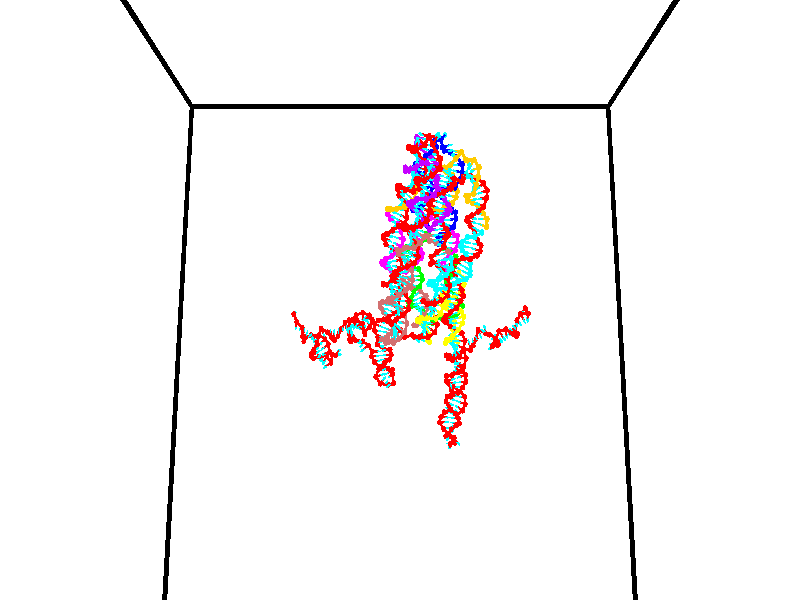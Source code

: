 // switches for output
#declare DRAW_BASES = 1; // possible values are 0, 1; only relevant for DNA ribbons
#declare DRAW_BASES_TYPE = 3; // possible values are 1, 2, 3; only relevant for DNA ribbons
#declare DRAW_FOG = 0; // set to 1 to enable fog

#include "colors.inc"

#include "transforms.inc"
background { rgb <1, 1, 1>}

#default {
   normal{
       ripples 0.25
       frequency 0.20
       turbulence 0.2
       lambda 5
   }
	finish {
		phong 0.1
		phong_size 40.
	}
}

// original window dimensions: 1024x640


// camera settings

camera {
	sky <0, 0.179814, -0.983701>
	up <0, 0.179814, -0.983701>
	right 1.6 * <1, 0, 0>
	location <35, 94.9851, 44.8844>
	look_at <35, 29.7336, 32.9568>
	direction <0, -65.2515, -11.9276>
	angle 67.0682
}


# declare cpy_camera_pos = <35, 94.9851, 44.8844>;
# if (DRAW_FOG = 1)
fog {
	fog_type 2
	up vnormalize(cpy_camera_pos)
	color rgbt<1,1,1,0.3>
	distance 1e-5
	fog_alt 3e-3
	fog_offset 56
}
# end


// LIGHTS

# declare lum = 6;
global_settings {
	ambient_light rgb lum * <0.05, 0.05, 0.05>
	max_trace_level 15
}# declare cpy_direct_light_amount = 0.25;
light_source
{	1000 * <-1, -1.16352, -0.803886>,
	rgb lum * cpy_direct_light_amount
	parallel
}

light_source
{	1000 * <1, 1.16352, 0.803886>,
	rgb lum * cpy_direct_light_amount
	parallel
}

// strand 0

// nucleotide -1

// particle -1
sphere {
	<24.373756, 35.306923, 35.174377> 0.250000
	pigment { color rgbt <1,0,0,0> }
	no_shadow
}
cylinder {
	<24.344116, 34.937832, 35.023071>,  <24.326332, 34.716377, 34.932285>, 0.100000
	pigment { color rgbt <1,0,0,0> }
	no_shadow
}
cylinder {
	<24.344116, 34.937832, 35.023071>,  <24.373756, 35.306923, 35.174377>, 0.100000
	pigment { color rgbt <1,0,0,0> }
	no_shadow
}

// particle -1
sphere {
	<24.344116, 34.937832, 35.023071> 0.100000
	pigment { color rgbt <1,0,0,0> }
	no_shadow
}
sphere {
	0, 1
	scale<0.080000,0.200000,0.300000>
	matrix <0.107034, 0.369763, -0.922940,
		0.991490, -0.108878, 0.071364,
		-0.074100, -0.922725, -0.378270,
		24.321886, 34.661015, 34.909592>
	pigment { color rgbt <0,1,1,0> }
	no_shadow
}
cylinder {
	<24.626657, 34.954308, 35.803066>,  <24.373756, 35.306923, 35.174377>, 0.130000
	pigment { color rgbt <1,0,0,0> }
	no_shadow
}

// nucleotide -1

// particle -1
sphere {
	<24.626657, 34.954308, 35.803066> 0.250000
	pigment { color rgbt <1,0,0,0> }
	no_shadow
}
cylinder {
	<24.532440, 34.619411, 36.000469>,  <24.475910, 34.418472, 36.118912>, 0.100000
	pigment { color rgbt <1,0,0,0> }
	no_shadow
}
cylinder {
	<24.532440, 34.619411, 36.000469>,  <24.626657, 34.954308, 35.803066>, 0.100000
	pigment { color rgbt <1,0,0,0> }
	no_shadow
}

// particle -1
sphere {
	<24.532440, 34.619411, 36.000469> 0.100000
	pigment { color rgbt <1,0,0,0> }
	no_shadow
}
sphere {
	0, 1
	scale<0.080000,0.200000,0.300000>
	matrix <0.969110, -0.164140, 0.184073,
		-0.073109, 0.521620, 0.850040,
		-0.235542, -0.837240, 0.493508,
		24.461777, 34.368240, 36.148521>
	pigment { color rgbt <0,1,1,0> }
	no_shadow
}
cylinder {
	<25.179039, 35.043968, 36.263638>,  <24.626657, 34.954308, 35.803066>, 0.130000
	pigment { color rgbt <1,0,0,0> }
	no_shadow
}

// nucleotide -1

// particle -1
sphere {
	<25.179039, 35.043968, 36.263638> 0.250000
	pigment { color rgbt <1,0,0,0> }
	no_shadow
}
cylinder {
	<25.021751, 34.676208, 36.267193>,  <24.927380, 34.455551, 36.269325>, 0.100000
	pigment { color rgbt <1,0,0,0> }
	no_shadow
}
cylinder {
	<25.021751, 34.676208, 36.267193>,  <25.179039, 35.043968, 36.263638>, 0.100000
	pigment { color rgbt <1,0,0,0> }
	no_shadow
}

// particle -1
sphere {
	<25.021751, 34.676208, 36.267193> 0.100000
	pigment { color rgbt <1,0,0,0> }
	no_shadow
}
sphere {
	0, 1
	scale<0.080000,0.200000,0.300000>
	matrix <0.849336, -0.359513, 0.386495,
		-0.352149, 0.159527, 0.922249,
		-0.393217, -0.919403, 0.008890,
		24.903786, 34.400387, 36.269859>
	pigment { color rgbt <0,1,1,0> }
	no_shadow
}
cylinder {
	<25.234734, 34.808666, 36.982861>,  <25.179039, 35.043968, 36.263638>, 0.130000
	pigment { color rgbt <1,0,0,0> }
	no_shadow
}

// nucleotide -1

// particle -1
sphere {
	<25.234734, 34.808666, 36.982861> 0.250000
	pigment { color rgbt <1,0,0,0> }
	no_shadow
}
cylinder {
	<25.240503, 34.537788, 36.688595>,  <25.243965, 34.375263, 36.512035>, 0.100000
	pigment { color rgbt <1,0,0,0> }
	no_shadow
}
cylinder {
	<25.240503, 34.537788, 36.688595>,  <25.234734, 34.808666, 36.982861>, 0.100000
	pigment { color rgbt <1,0,0,0> }
	no_shadow
}

// particle -1
sphere {
	<25.240503, 34.537788, 36.688595> 0.100000
	pigment { color rgbt <1,0,0,0> }
	no_shadow
}
sphere {
	0, 1
	scale<0.080000,0.200000,0.300000>
	matrix <0.801381, -0.432174, 0.413538,
		-0.597980, -0.595514, 0.536454,
		0.014426, -0.677192, -0.735665,
		25.244831, 34.334629, 36.467896>
	pigment { color rgbt <0,1,1,0> }
	no_shadow
}
cylinder {
	<25.260910, 34.144547, 37.296776>,  <25.234734, 34.808666, 36.982861>, 0.130000
	pigment { color rgbt <1,0,0,0> }
	no_shadow
}

// nucleotide -1

// particle -1
sphere {
	<25.260910, 34.144547, 37.296776> 0.250000
	pigment { color rgbt <1,0,0,0> }
	no_shadow
}
cylinder {
	<25.415352, 34.167091, 36.928482>,  <25.508017, 34.180618, 36.707508>, 0.100000
	pigment { color rgbt <1,0,0,0> }
	no_shadow
}
cylinder {
	<25.415352, 34.167091, 36.928482>,  <25.260910, 34.144547, 37.296776>, 0.100000
	pigment { color rgbt <1,0,0,0> }
	no_shadow
}

// particle -1
sphere {
	<25.415352, 34.167091, 36.928482> 0.100000
	pigment { color rgbt <1,0,0,0> }
	no_shadow
}
sphere {
	0, 1
	scale<0.080000,0.200000,0.300000>
	matrix <0.860780, -0.380855, 0.337650,
		-0.331633, -0.922915, -0.195568,
		0.386105, 0.056365, -0.920731,
		25.531183, 34.184002, 36.652264>
	pigment { color rgbt <0,1,1,0> }
	no_shadow
}
cylinder {
	<25.207224, 33.536713, 36.992027>,  <25.260910, 34.144547, 37.296776>, 0.130000
	pigment { color rgbt <1,0,0,0> }
	no_shadow
}

// nucleotide -1

// particle -1
sphere {
	<25.207224, 33.536713, 36.992027> 0.250000
	pigment { color rgbt <1,0,0,0> }
	no_shadow
}
cylinder {
	<25.541960, 33.720657, 36.873215>,  <25.742802, 33.831024, 36.801926>, 0.100000
	pigment { color rgbt <1,0,0,0> }
	no_shadow
}
cylinder {
	<25.541960, 33.720657, 36.873215>,  <25.207224, 33.536713, 36.992027>, 0.100000
	pigment { color rgbt <1,0,0,0> }
	no_shadow
}

// particle -1
sphere {
	<25.541960, 33.720657, 36.873215> 0.100000
	pigment { color rgbt <1,0,0,0> }
	no_shadow
}
sphere {
	0, 1
	scale<0.080000,0.200000,0.300000>
	matrix <0.545235, -0.651328, 0.527723,
		0.049215, -0.603571, -0.795789,
		0.836838, 0.459863, -0.297033,
		25.793011, 33.858616, 36.784103>
	pigment { color rgbt <0,1,1,0> }
	no_shadow
}
cylinder {
	<25.823067, 33.079262, 36.639763>,  <25.207224, 33.536713, 36.992027>, 0.130000
	pigment { color rgbt <1,0,0,0> }
	no_shadow
}

// nucleotide -1

// particle -1
sphere {
	<25.823067, 33.079262, 36.639763> 0.250000
	pigment { color rgbt <1,0,0,0> }
	no_shadow
}
cylinder {
	<25.975073, 33.402363, 36.820038>,  <26.066277, 33.596222, 36.928204>, 0.100000
	pigment { color rgbt <1,0,0,0> }
	no_shadow
}
cylinder {
	<25.975073, 33.402363, 36.820038>,  <25.823067, 33.079262, 36.639763>, 0.100000
	pigment { color rgbt <1,0,0,0> }
	no_shadow
}

// particle -1
sphere {
	<25.975073, 33.402363, 36.820038> 0.100000
	pigment { color rgbt <1,0,0,0> }
	no_shadow
}
sphere {
	0, 1
	scale<0.080000,0.200000,0.300000>
	matrix <0.549045, -0.589104, 0.592879,
		0.744405, 0.022147, -0.667361,
		0.380014, 0.807754, 0.450692,
		26.089077, 33.644688, 36.955246>
	pigment { color rgbt <0,1,1,0> }
	no_shadow
}
cylinder {
	<26.602455, 32.891045, 36.629593>,  <25.823067, 33.079262, 36.639763>, 0.130000
	pigment { color rgbt <1,0,0,0> }
	no_shadow
}

// nucleotide -1

// particle -1
sphere {
	<26.602455, 32.891045, 36.629593> 0.250000
	pigment { color rgbt <1,0,0,0> }
	no_shadow
}
cylinder {
	<26.535683, 33.174549, 36.903759>,  <26.495619, 33.344650, 37.068260>, 0.100000
	pigment { color rgbt <1,0,0,0> }
	no_shadow
}
cylinder {
	<26.535683, 33.174549, 36.903759>,  <26.602455, 32.891045, 36.629593>, 0.100000
	pigment { color rgbt <1,0,0,0> }
	no_shadow
}

// particle -1
sphere {
	<26.535683, 33.174549, 36.903759> 0.100000
	pigment { color rgbt <1,0,0,0> }
	no_shadow
}
sphere {
	0, 1
	scale<0.080000,0.200000,0.300000>
	matrix <0.675208, -0.424403, 0.603304,
		0.718490, 0.563508, -0.407715,
		-0.166931, 0.708761, 0.685414,
		26.485603, 33.387177, 37.109383>
	pigment { color rgbt <0,1,1,0> }
	no_shadow
}
cylinder {
	<27.217888, 32.788872, 36.923481>,  <26.602455, 32.891045, 36.629593>, 0.130000
	pigment { color rgbt <1,0,0,0> }
	no_shadow
}

// nucleotide -1

// particle -1
sphere {
	<27.217888, 32.788872, 36.923481> 0.250000
	pigment { color rgbt <1,0,0,0> }
	no_shadow
}
cylinder {
	<26.983778, 32.976585, 37.187973>,  <26.843311, 33.089214, 37.346668>, 0.100000
	pigment { color rgbt <1,0,0,0> }
	no_shadow
}
cylinder {
	<26.983778, 32.976585, 37.187973>,  <27.217888, 32.788872, 36.923481>, 0.100000
	pigment { color rgbt <1,0,0,0> }
	no_shadow
}

// particle -1
sphere {
	<26.983778, 32.976585, 37.187973> 0.100000
	pigment { color rgbt <1,0,0,0> }
	no_shadow
}
sphere {
	0, 1
	scale<0.080000,0.200000,0.300000>
	matrix <0.341680, -0.596808, 0.725999,
		0.735329, 0.650837, 0.188950,
		-0.585274, 0.469287, 0.661229,
		26.808195, 33.117371, 37.386341>
	pigment { color rgbt <0,1,1,0> }
	no_shadow
}
cylinder {
	<27.592659, 33.107830, 37.428452>,  <27.217888, 32.788872, 36.923481>, 0.130000
	pigment { color rgbt <1,0,0,0> }
	no_shadow
}

// nucleotide -1

// particle -1
sphere {
	<27.592659, 33.107830, 37.428452> 0.250000
	pigment { color rgbt <1,0,0,0> }
	no_shadow
}
cylinder {
	<27.262064, 33.049366, 37.645912>,  <27.063707, 33.014290, 37.776386>, 0.100000
	pigment { color rgbt <1,0,0,0> }
	no_shadow
}
cylinder {
	<27.262064, 33.049366, 37.645912>,  <27.592659, 33.107830, 37.428452>, 0.100000
	pigment { color rgbt <1,0,0,0> }
	no_shadow
}

// particle -1
sphere {
	<27.262064, 33.049366, 37.645912> 0.100000
	pigment { color rgbt <1,0,0,0> }
	no_shadow
}
sphere {
	0, 1
	scale<0.080000,0.200000,0.300000>
	matrix <0.554528, -0.377815, 0.741454,
		0.097029, 0.914272, 0.393308,
		-0.826489, -0.146158, 0.543649,
		27.014118, 33.005520, 37.809006>
	pigment { color rgbt <0,1,1,0> }
	no_shadow
}
cylinder {
	<27.771072, 33.120186, 38.111835>,  <27.592659, 33.107830, 37.428452>, 0.130000
	pigment { color rgbt <1,0,0,0> }
	no_shadow
}

// nucleotide -1

// particle -1
sphere {
	<27.771072, 33.120186, 38.111835> 0.250000
	pigment { color rgbt <1,0,0,0> }
	no_shadow
}
cylinder {
	<27.417404, 32.949482, 38.187851>,  <27.205202, 32.847057, 38.233459>, 0.100000
	pigment { color rgbt <1,0,0,0> }
	no_shadow
}
cylinder {
	<27.417404, 32.949482, 38.187851>,  <27.771072, 33.120186, 38.111835>, 0.100000
	pigment { color rgbt <1,0,0,0> }
	no_shadow
}

// particle -1
sphere {
	<27.417404, 32.949482, 38.187851> 0.100000
	pigment { color rgbt <1,0,0,0> }
	no_shadow
}
sphere {
	0, 1
	scale<0.080000,0.200000,0.300000>
	matrix <0.418504, -0.542814, 0.728153,
		-0.207592, 0.723344, 0.658542,
		-0.884172, -0.426762, 0.190039,
		27.152153, 32.821453, 38.244862>
	pigment { color rgbt <0,1,1,0> }
	no_shadow
}
cylinder {
	<28.325794, 32.670547, 38.359547>,  <27.771072, 33.120186, 38.111835>, 0.130000
	pigment { color rgbt <1,0,0,0> }
	no_shadow
}

// nucleotide -1

// particle -1
sphere {
	<28.325794, 32.670547, 38.359547> 0.250000
	pigment { color rgbt <1,0,0,0> }
	no_shadow
}
cylinder {
	<28.490360, 32.416817, 38.097748>,  <28.589100, 32.264576, 37.940670>, 0.100000
	pigment { color rgbt <1,0,0,0> }
	no_shadow
}
cylinder {
	<28.490360, 32.416817, 38.097748>,  <28.325794, 32.670547, 38.359547>, 0.100000
	pigment { color rgbt <1,0,0,0> }
	no_shadow
}

// particle -1
sphere {
	<28.490360, 32.416817, 38.097748> 0.100000
	pigment { color rgbt <1,0,0,0> }
	no_shadow
}
sphere {
	0, 1
	scale<0.080000,0.200000,0.300000>
	matrix <0.003373, -0.717018, 0.697047,
		-0.911443, -0.288982, -0.292851,
		0.411413, -0.634331, -0.654495,
		28.613785, 32.226517, 37.901398>
	pigment { color rgbt <0,1,1,0> }
	no_shadow
}
cylinder {
	<27.925503, 32.195305, 38.253586>,  <28.325794, 32.670547, 38.359547>, 0.130000
	pigment { color rgbt <1,0,0,0> }
	no_shadow
}

// nucleotide -1

// particle -1
sphere {
	<27.925503, 32.195305, 38.253586> 0.250000
	pigment { color rgbt <1,0,0,0> }
	no_shadow
}
cylinder {
	<28.304607, 32.074921, 38.211308>,  <28.532070, 32.002689, 38.185940>, 0.100000
	pigment { color rgbt <1,0,0,0> }
	no_shadow
}
cylinder {
	<28.304607, 32.074921, 38.211308>,  <27.925503, 32.195305, 38.253586>, 0.100000
	pigment { color rgbt <1,0,0,0> }
	no_shadow
}

// particle -1
sphere {
	<28.304607, 32.074921, 38.211308> 0.100000
	pigment { color rgbt <1,0,0,0> }
	no_shadow
}
sphere {
	0, 1
	scale<0.080000,0.200000,0.300000>
	matrix <-0.144502, -0.700491, 0.698879,
		-0.284374, -0.647097, -0.707388,
		0.947761, -0.300962, -0.105694,
		28.588936, 31.984632, 38.179600>
	pigment { color rgbt <0,1,1,0> }
	no_shadow
}
cylinder {
	<27.790884, 31.922487, 38.917900>,  <27.925503, 32.195305, 38.253586>, 0.130000
	pigment { color rgbt <1,0,0,0> }
	no_shadow
}

// nucleotide -1

// particle -1
sphere {
	<27.790884, 31.922487, 38.917900> 0.250000
	pigment { color rgbt <1,0,0,0> }
	no_shadow
}
cylinder {
	<27.449768, 31.806385, 39.091568>,  <27.245098, 31.736723, 39.195766>, 0.100000
	pigment { color rgbt <1,0,0,0> }
	no_shadow
}
cylinder {
	<27.449768, 31.806385, 39.091568>,  <27.790884, 31.922487, 38.917900>, 0.100000
	pigment { color rgbt <1,0,0,0> }
	no_shadow
}

// particle -1
sphere {
	<27.449768, 31.806385, 39.091568> 0.100000
	pigment { color rgbt <1,0,0,0> }
	no_shadow
}
sphere {
	0, 1
	scale<0.080000,0.200000,0.300000>
	matrix <-0.500293, 0.692576, -0.519660,
		-0.149858, -0.660371, -0.735835,
		-0.852790, -0.290258, 0.434167,
		27.193932, 31.719307, 39.221817>
	pigment { color rgbt <0,1,1,0> }
	no_shadow
}
cylinder {
	<27.281977, 31.773556, 38.289219>,  <27.790884, 31.922487, 38.917900>, 0.130000
	pigment { color rgbt <1,0,0,0> }
	no_shadow
}

// nucleotide -1

// particle -1
sphere {
	<27.281977, 31.773556, 38.289219> 0.250000
	pigment { color rgbt <1,0,0,0> }
	no_shadow
}
cylinder {
	<27.130030, 31.910278, 38.633049>,  <27.038862, 31.992311, 38.839348>, 0.100000
	pigment { color rgbt <1,0,0,0> }
	no_shadow
}
cylinder {
	<27.130030, 31.910278, 38.633049>,  <27.281977, 31.773556, 38.289219>, 0.100000
	pigment { color rgbt <1,0,0,0> }
	no_shadow
}

// particle -1
sphere {
	<27.130030, 31.910278, 38.633049> 0.100000
	pigment { color rgbt <1,0,0,0> }
	no_shadow
}
sphere {
	0, 1
	scale<0.080000,0.200000,0.300000>
	matrix <-0.311339, 0.827775, -0.466751,
		-0.871074, -0.444922, -0.208025,
		-0.379865, 0.341809, 0.859575,
		27.016069, 32.012821, 38.890923>
	pigment { color rgbt <0,1,1,0> }
	no_shadow
}
cylinder {
	<26.516069, 31.811010, 38.362614>,  <27.281977, 31.773556, 38.289219>, 0.130000
	pigment { color rgbt <1,0,0,0> }
	no_shadow
}

// nucleotide -1

// particle -1
sphere {
	<26.516069, 31.811010, 38.362614> 0.250000
	pigment { color rgbt <1,0,0,0> }
	no_shadow
}
cylinder {
	<26.688023, 32.116257, 38.555634>,  <26.791195, 32.299404, 38.671448>, 0.100000
	pigment { color rgbt <1,0,0,0> }
	no_shadow
}
cylinder {
	<26.688023, 32.116257, 38.555634>,  <26.516069, 31.811010, 38.362614>, 0.100000
	pigment { color rgbt <1,0,0,0> }
	no_shadow
}

// particle -1
sphere {
	<26.688023, 32.116257, 38.555634> 0.100000
	pigment { color rgbt <1,0,0,0> }
	no_shadow
}
sphere {
	0, 1
	scale<0.080000,0.200000,0.300000>
	matrix <-0.341854, 0.632234, -0.695282,
		-0.835666, 0.133927, 0.532660,
		0.429883, 0.763115, 0.482552,
		26.816988, 32.345192, 38.700397>
	pigment { color rgbt <0,1,1,0> }
	no_shadow
}
cylinder {
	<26.003473, 32.363438, 38.596230>,  <26.516069, 31.811010, 38.362614>, 0.130000
	pigment { color rgbt <1,0,0,0> }
	no_shadow
}

// nucleotide -1

// particle -1
sphere {
	<26.003473, 32.363438, 38.596230> 0.250000
	pigment { color rgbt <1,0,0,0> }
	no_shadow
}
cylinder {
	<26.355183, 32.523106, 38.492275>,  <26.566208, 32.618904, 38.429901>, 0.100000
	pigment { color rgbt <1,0,0,0> }
	no_shadow
}
cylinder {
	<26.355183, 32.523106, 38.492275>,  <26.003473, 32.363438, 38.596230>, 0.100000
	pigment { color rgbt <1,0,0,0> }
	no_shadow
}

// particle -1
sphere {
	<26.355183, 32.523106, 38.492275> 0.100000
	pigment { color rgbt <1,0,0,0> }
	no_shadow
}
sphere {
	0, 1
	scale<0.080000,0.200000,0.300000>
	matrix <-0.473541, 0.673750, -0.567291,
		-0.051344, 0.621873, 0.781433,
		0.879274, 0.399168, -0.259890,
		26.618965, 32.642857, 38.414307>
	pigment { color rgbt <0,1,1,0> }
	no_shadow
}
cylinder {
	<25.891094, 33.056210, 38.429760>,  <26.003473, 32.363438, 38.596230>, 0.130000
	pigment { color rgbt <1,0,0,0> }
	no_shadow
}

// nucleotide -1

// particle -1
sphere {
	<25.891094, 33.056210, 38.429760> 0.250000
	pigment { color rgbt <1,0,0,0> }
	no_shadow
}
cylinder {
	<26.245350, 33.040333, 38.244690>,  <26.457903, 33.030807, 38.133648>, 0.100000
	pigment { color rgbt <1,0,0,0> }
	no_shadow
}
cylinder {
	<26.245350, 33.040333, 38.244690>,  <25.891094, 33.056210, 38.429760>, 0.100000
	pigment { color rgbt <1,0,0,0> }
	no_shadow
}

// particle -1
sphere {
	<26.245350, 33.040333, 38.244690> 0.100000
	pigment { color rgbt <1,0,0,0> }
	no_shadow
}
sphere {
	0, 1
	scale<0.080000,0.200000,0.300000>
	matrix <-0.338635, 0.626564, -0.701957,
		0.317753, 0.778359, 0.541471,
		0.885641, -0.039688, -0.462672,
		26.511042, 33.028427, 38.105888>
	pigment { color rgbt <0,1,1,0> }
	no_shadow
}
cylinder {
	<25.983614, 33.681934, 38.287483>,  <25.891094, 33.056210, 38.429760>, 0.130000
	pigment { color rgbt <1,0,0,0> }
	no_shadow
}

// nucleotide -1

// particle -1
sphere {
	<25.983614, 33.681934, 38.287483> 0.250000
	pigment { color rgbt <1,0,0,0> }
	no_shadow
}
cylinder {
	<26.265795, 33.540977, 38.041508>,  <26.435104, 33.456402, 37.893921>, 0.100000
	pigment { color rgbt <1,0,0,0> }
	no_shadow
}
cylinder {
	<26.265795, 33.540977, 38.041508>,  <25.983614, 33.681934, 38.287483>, 0.100000
	pigment { color rgbt <1,0,0,0> }
	no_shadow
}

// particle -1
sphere {
	<26.265795, 33.540977, 38.041508> 0.100000
	pigment { color rgbt <1,0,0,0> }
	no_shadow
}
sphere {
	0, 1
	scale<0.080000,0.200000,0.300000>
	matrix <-0.336831, 0.596704, -0.728347,
		0.623603, 0.720947, 0.302250,
		0.705454, -0.352392, -0.614943,
		26.477430, 33.435261, 37.857025>
	pigment { color rgbt <0,1,1,0> }
	no_shadow
}
cylinder {
	<26.298870, 34.215153, 38.029854>,  <25.983614, 33.681934, 38.287483>, 0.130000
	pigment { color rgbt <1,0,0,0> }
	no_shadow
}

// nucleotide -1

// particle -1
sphere {
	<26.298870, 34.215153, 38.029854> 0.250000
	pigment { color rgbt <1,0,0,0> }
	no_shadow
}
cylinder {
	<26.347795, 33.929085, 37.754589>,  <26.377151, 33.757442, 37.589428>, 0.100000
	pigment { color rgbt <1,0,0,0> }
	no_shadow
}
cylinder {
	<26.347795, 33.929085, 37.754589>,  <26.298870, 34.215153, 38.029854>, 0.100000
	pigment { color rgbt <1,0,0,0> }
	no_shadow
}

// particle -1
sphere {
	<26.347795, 33.929085, 37.754589> 0.100000
	pigment { color rgbt <1,0,0,0> }
	no_shadow
}
sphere {
	0, 1
	scale<0.080000,0.200000,0.300000>
	matrix <-0.480212, 0.564162, -0.671653,
		0.868583, 0.412618, -0.274428,
		0.122314, -0.715170, -0.688165,
		26.384489, 33.714535, 37.548138>
	pigment { color rgbt <0,1,1,0> }
	no_shadow
}
cylinder {
	<26.675611, 34.510468, 37.616295>,  <26.298870, 34.215153, 38.029854>, 0.130000
	pigment { color rgbt <1,0,0,0> }
	no_shadow
}

// nucleotide -1

// particle -1
sphere {
	<26.675611, 34.510468, 37.616295> 0.250000
	pigment { color rgbt <1,0,0,0> }
	no_shadow
}
cylinder {
	<26.482611, 34.218449, 37.422707>,  <26.366810, 34.043240, 37.306553>, 0.100000
	pigment { color rgbt <1,0,0,0> }
	no_shadow
}
cylinder {
	<26.482611, 34.218449, 37.422707>,  <26.675611, 34.510468, 37.616295>, 0.100000
	pigment { color rgbt <1,0,0,0> }
	no_shadow
}

// particle -1
sphere {
	<26.482611, 34.218449, 37.422707> 0.100000
	pigment { color rgbt <1,0,0,0> }
	no_shadow
}
sphere {
	0, 1
	scale<0.080000,0.200000,0.300000>
	matrix <-0.277110, 0.651393, -0.706327,
		0.830904, -0.206692, -0.516602,
		-0.482503, -0.730045, -0.483968,
		26.337860, 33.999435, 37.277515>
	pigment { color rgbt <0,1,1,0> }
	no_shadow
}
cylinder {
	<26.775391, 34.725754, 37.011532>,  <26.675611, 34.510468, 37.616295>, 0.130000
	pigment { color rgbt <1,0,0,0> }
	no_shadow
}

// nucleotide -1

// particle -1
sphere {
	<26.775391, 34.725754, 37.011532> 0.250000
	pigment { color rgbt <1,0,0,0> }
	no_shadow
}
cylinder {
	<26.443531, 34.502460, 37.014427>,  <26.244415, 34.368484, 37.016163>, 0.100000
	pigment { color rgbt <1,0,0,0> }
	no_shadow
}
cylinder {
	<26.443531, 34.502460, 37.014427>,  <26.775391, 34.725754, 37.011532>, 0.100000
	pigment { color rgbt <1,0,0,0> }
	no_shadow
}

// particle -1
sphere {
	<26.443531, 34.502460, 37.014427> 0.100000
	pigment { color rgbt <1,0,0,0> }
	no_shadow
}
sphere {
	0, 1
	scale<0.080000,0.200000,0.300000>
	matrix <-0.336973, 0.490390, -0.803721,
		0.445111, -0.669250, -0.594963,
		-0.829654, -0.558231, 0.007241,
		26.194635, 34.334991, 37.016598>
	pigment { color rgbt <0,1,1,0> }
	no_shadow
}
cylinder {
	<27.041361, 34.682178, 36.308270>,  <26.775391, 34.725754, 37.011532>, 0.130000
	pigment { color rgbt <1,0,0,0> }
	no_shadow
}

// nucleotide -1

// particle -1
sphere {
	<27.041361, 34.682178, 36.308270> 0.250000
	pigment { color rgbt <1,0,0,0> }
	no_shadow
}
cylinder {
	<27.153360, 34.372662, 36.535545>,  <27.220560, 34.186951, 36.671909>, 0.100000
	pigment { color rgbt <1,0,0,0> }
	no_shadow
}
cylinder {
	<27.153360, 34.372662, 36.535545>,  <27.041361, 34.682178, 36.308270>, 0.100000
	pigment { color rgbt <1,0,0,0> }
	no_shadow
}

// particle -1
sphere {
	<27.153360, 34.372662, 36.535545> 0.100000
	pigment { color rgbt <1,0,0,0> }
	no_shadow
}
sphere {
	0, 1
	scale<0.080000,0.200000,0.300000>
	matrix <0.781367, -0.160164, -0.603169,
		0.557734, 0.612851, 0.559774,
		0.279997, -0.773797, 0.568190,
		27.237360, 34.140522, 36.706001>
	pigment { color rgbt <0,1,1,0> }
	no_shadow
}
cylinder {
	<27.712372, 34.747906, 36.637436>,  <27.041361, 34.682178, 36.308270>, 0.130000
	pigment { color rgbt <1,0,0,0> }
	no_shadow
}

// nucleotide -1

// particle -1
sphere {
	<27.712372, 34.747906, 36.637436> 0.250000
	pigment { color rgbt <1,0,0,0> }
	no_shadow
}
cylinder {
	<27.634508, 34.361340, 36.570328>,  <27.587790, 34.129398, 36.530064>, 0.100000
	pigment { color rgbt <1,0,0,0> }
	no_shadow
}
cylinder {
	<27.634508, 34.361340, 36.570328>,  <27.712372, 34.747906, 36.637436>, 0.100000
	pigment { color rgbt <1,0,0,0> }
	no_shadow
}

// particle -1
sphere {
	<27.634508, 34.361340, 36.570328> 0.100000
	pigment { color rgbt <1,0,0,0> }
	no_shadow
}
sphere {
	0, 1
	scale<0.080000,0.200000,0.300000>
	matrix <0.944055, -0.138170, -0.299448,
		0.266211, -0.216672, 0.939247,
		-0.194658, -0.966417, -0.167768,
		27.576111, 34.071415, 36.519997>
	pigment { color rgbt <0,1,1,0> }
	no_shadow
}
cylinder {
	<28.106241, 34.377270, 37.038734>,  <27.712372, 34.747906, 36.637436>, 0.130000
	pigment { color rgbt <1,0,0,0> }
	no_shadow
}

// nucleotide -1

// particle -1
sphere {
	<28.106241, 34.377270, 37.038734> 0.250000
	pigment { color rgbt <1,0,0,0> }
	no_shadow
}
cylinder {
	<28.004831, 34.175625, 36.708500>,  <27.943985, 34.054638, 36.510357>, 0.100000
	pigment { color rgbt <1,0,0,0> }
	no_shadow
}
cylinder {
	<28.004831, 34.175625, 36.708500>,  <28.106241, 34.377270, 37.038734>, 0.100000
	pigment { color rgbt <1,0,0,0> }
	no_shadow
}

// particle -1
sphere {
	<28.004831, 34.175625, 36.708500> 0.100000
	pigment { color rgbt <1,0,0,0> }
	no_shadow
}
sphere {
	0, 1
	scale<0.080000,0.200000,0.300000>
	matrix <0.954149, -0.270730, -0.127694,
		-0.159140, -0.820110, 0.549631,
		-0.253524, -0.504108, -0.825591,
		27.928774, 34.024391, 36.460823>
	pigment { color rgbt <0,1,1,0> }
	no_shadow
}
cylinder {
	<28.290014, 33.680401, 37.175423>,  <28.106241, 34.377270, 37.038734>, 0.130000
	pigment { color rgbt <1,0,0,0> }
	no_shadow
}

// nucleotide -1

// particle -1
sphere {
	<28.290014, 33.680401, 37.175423> 0.250000
	pigment { color rgbt <1,0,0,0> }
	no_shadow
}
cylinder {
	<28.281981, 33.746792, 36.781052>,  <28.277161, 33.786625, 36.544430>, 0.100000
	pigment { color rgbt <1,0,0,0> }
	no_shadow
}
cylinder {
	<28.281981, 33.746792, 36.781052>,  <28.290014, 33.680401, 37.175423>, 0.100000
	pigment { color rgbt <1,0,0,0> }
	no_shadow
}

// particle -1
sphere {
	<28.281981, 33.746792, 36.781052> 0.100000
	pigment { color rgbt <1,0,0,0> }
	no_shadow
}
sphere {
	0, 1
	scale<0.080000,0.200000,0.300000>
	matrix <0.920866, -0.380965, -0.082892,
		-0.389361, -0.909570, -0.145189,
		-0.020084, 0.165975, -0.985925,
		28.275955, 33.796585, 36.485275>
	pigment { color rgbt <0,1,1,0> }
	no_shadow
}
cylinder {
	<28.603468, 33.175007, 36.747295>,  <28.290014, 33.680401, 37.175423>, 0.130000
	pigment { color rgbt <1,0,0,0> }
	no_shadow
}

// nucleotide -1

// particle -1
sphere {
	<28.603468, 33.175007, 36.747295> 0.250000
	pigment { color rgbt <1,0,0,0> }
	no_shadow
}
cylinder {
	<28.660616, 33.513683, 36.542278>,  <28.694904, 33.716888, 36.419266>, 0.100000
	pigment { color rgbt <1,0,0,0> }
	no_shadow
}
cylinder {
	<28.660616, 33.513683, 36.542278>,  <28.603468, 33.175007, 36.747295>, 0.100000
	pigment { color rgbt <1,0,0,0> }
	no_shadow
}

// particle -1
sphere {
	<28.660616, 33.513683, 36.542278> 0.100000
	pigment { color rgbt <1,0,0,0> }
	no_shadow
}
sphere {
	0, 1
	scale<0.080000,0.200000,0.300000>
	matrix <0.970659, -0.221064, -0.094615,
		-0.193415, -0.483990, -0.853431,
		0.142869, 0.846690, -0.512546,
		28.703476, 33.767689, 36.388515>
	pigment { color rgbt <0,1,1,0> }
	no_shadow
}
cylinder {
	<28.955215, 33.108101, 36.113522>,  <28.603468, 33.175007, 36.747295>, 0.130000
	pigment { color rgbt <1,0,0,0> }
	no_shadow
}

// nucleotide -1

// particle -1
sphere {
	<28.955215, 33.108101, 36.113522> 0.250000
	pigment { color rgbt <1,0,0,0> }
	no_shadow
}
cylinder {
	<29.068007, 33.487206, 36.173176>,  <29.135681, 33.714668, 36.208969>, 0.100000
	pigment { color rgbt <1,0,0,0> }
	no_shadow
}
cylinder {
	<29.068007, 33.487206, 36.173176>,  <28.955215, 33.108101, 36.113522>, 0.100000
	pigment { color rgbt <1,0,0,0> }
	no_shadow
}

// particle -1
sphere {
	<29.068007, 33.487206, 36.173176> 0.100000
	pigment { color rgbt <1,0,0,0> }
	no_shadow
}
sphere {
	0, 1
	scale<0.080000,0.200000,0.300000>
	matrix <0.956330, -0.265189, -0.122911,
		-0.076941, 0.177283, -0.981148,
		0.281979, 0.947758, 0.149138,
		29.152599, 33.771534, 36.217918>
	pigment { color rgbt <0,1,1,0> }
	no_shadow
}
cylinder {
	<29.324524, 33.319355, 35.590923>,  <28.955215, 33.108101, 36.113522>, 0.130000
	pigment { color rgbt <1,0,0,0> }
	no_shadow
}

// nucleotide -1

// particle -1
sphere {
	<29.324524, 33.319355, 35.590923> 0.250000
	pigment { color rgbt <1,0,0,0> }
	no_shadow
}
cylinder {
	<29.441013, 33.555294, 35.892193>,  <29.510906, 33.696857, 36.072956>, 0.100000
	pigment { color rgbt <1,0,0,0> }
	no_shadow
}
cylinder {
	<29.441013, 33.555294, 35.892193>,  <29.324524, 33.319355, 35.590923>, 0.100000
	pigment { color rgbt <1,0,0,0> }
	no_shadow
}

// particle -1
sphere {
	<29.441013, 33.555294, 35.892193> 0.100000
	pigment { color rgbt <1,0,0,0> }
	no_shadow
}
sphere {
	0, 1
	scale<0.080000,0.200000,0.300000>
	matrix <0.945699, -0.296317, -0.133605,
		0.144372, 0.751186, -0.644109,
		0.291223, 0.589844, 0.753175,
		29.528379, 33.732246, 36.118145>
	pigment { color rgbt <0,1,1,0> }
	no_shadow
}
cylinder {
	<29.796049, 33.885910, 35.452724>,  <29.324524, 33.319355, 35.590923>, 0.130000
	pigment { color rgbt <1,0,0,0> }
	no_shadow
}

// nucleotide -1

// particle -1
sphere {
	<29.796049, 33.885910, 35.452724> 0.250000
	pigment { color rgbt <1,0,0,0> }
	no_shadow
}
cylinder {
	<29.853510, 33.710766, 35.807720>,  <29.887987, 33.605679, 36.020718>, 0.100000
	pigment { color rgbt <1,0,0,0> }
	no_shadow
}
cylinder {
	<29.853510, 33.710766, 35.807720>,  <29.796049, 33.885910, 35.452724>, 0.100000
	pigment { color rgbt <1,0,0,0> }
	no_shadow
}

// particle -1
sphere {
	<29.853510, 33.710766, 35.807720> 0.100000
	pigment { color rgbt <1,0,0,0> }
	no_shadow
}
sphere {
	0, 1
	scale<0.080000,0.200000,0.300000>
	matrix <0.761306, -0.524070, -0.381790,
		0.632279, 0.730497, 0.258065,
		0.143652, -0.437865, 0.887490,
		29.896606, 33.579407, 36.073967>
	pigment { color rgbt <0,1,1,0> }
	no_shadow
}
cylinder {
	<30.508064, 33.675678, 35.425747>,  <29.796049, 33.885910, 35.452724>, 0.130000
	pigment { color rgbt <1,0,0,0> }
	no_shadow
}

// nucleotide -1

// particle -1
sphere {
	<30.508064, 33.675678, 35.425747> 0.250000
	pigment { color rgbt <1,0,0,0> }
	no_shadow
}
cylinder {
	<30.370398, 33.432362, 35.711830>,  <30.287798, 33.286369, 35.883480>, 0.100000
	pigment { color rgbt <1,0,0,0> }
	no_shadow
}
cylinder {
	<30.370398, 33.432362, 35.711830>,  <30.508064, 33.675678, 35.425747>, 0.100000
	pigment { color rgbt <1,0,0,0> }
	no_shadow
}

// particle -1
sphere {
	<30.370398, 33.432362, 35.711830> 0.100000
	pigment { color rgbt <1,0,0,0> }
	no_shadow
}
sphere {
	0, 1
	scale<0.080000,0.200000,0.300000>
	matrix <0.621301, -0.718665, -0.312257,
		0.703942, 0.336892, 0.625276,
		-0.344167, -0.608296, 0.715210,
		30.267147, 33.249874, 35.926392>
	pigment { color rgbt <0,1,1,0> }
	no_shadow
}
cylinder {
	<31.112219, 33.271366, 35.665039>,  <30.508064, 33.675678, 35.425747>, 0.130000
	pigment { color rgbt <1,0,0,0> }
	no_shadow
}

// nucleotide -1

// particle -1
sphere {
	<31.112219, 33.271366, 35.665039> 0.250000
	pigment { color rgbt <1,0,0,0> }
	no_shadow
}
cylinder {
	<30.797531, 33.045742, 35.765362>,  <30.608719, 32.910366, 35.825554>, 0.100000
	pigment { color rgbt <1,0,0,0> }
	no_shadow
}
cylinder {
	<30.797531, 33.045742, 35.765362>,  <31.112219, 33.271366, 35.665039>, 0.100000
	pigment { color rgbt <1,0,0,0> }
	no_shadow
}

// particle -1
sphere {
	<30.797531, 33.045742, 35.765362> 0.100000
	pigment { color rgbt <1,0,0,0> }
	no_shadow
}
sphere {
	0, 1
	scale<0.080000,0.200000,0.300000>
	matrix <0.577234, -0.816197, -0.024985,
		0.218800, 0.125117, 0.967715,
		-0.786720, -0.564064, 0.250806,
		30.561516, 32.876522, 35.840603>
	pigment { color rgbt <0,1,1,0> }
	no_shadow
}
cylinder {
	<31.262896, 32.853889, 36.292656>,  <31.112219, 33.271366, 35.665039>, 0.130000
	pigment { color rgbt <1,0,0,0> }
	no_shadow
}

// nucleotide -1

// particle -1
sphere {
	<31.262896, 32.853889, 36.292656> 0.250000
	pigment { color rgbt <1,0,0,0> }
	no_shadow
}
cylinder {
	<30.992411, 32.678352, 36.055962>,  <30.830120, 32.573029, 35.913944>, 0.100000
	pigment { color rgbt <1,0,0,0> }
	no_shadow
}
cylinder {
	<30.992411, 32.678352, 36.055962>,  <31.262896, 32.853889, 36.292656>, 0.100000
	pigment { color rgbt <1,0,0,0> }
	no_shadow
}

// particle -1
sphere {
	<30.992411, 32.678352, 36.055962> 0.100000
	pigment { color rgbt <1,0,0,0> }
	no_shadow
}
sphere {
	0, 1
	scale<0.080000,0.200000,0.300000>
	matrix <0.617081, -0.776161, -0.129558,
		-0.402427, -0.452759, 0.795652,
		-0.676212, -0.438844, -0.591737,
		30.789547, 32.546700, 35.878441>
	pigment { color rgbt <0,1,1,0> }
	no_shadow
}
cylinder {
	<31.333363, 32.121788, 36.451797>,  <31.262896, 32.853889, 36.292656>, 0.130000
	pigment { color rgbt <1,0,0,0> }
	no_shadow
}

// nucleotide -1

// particle -1
sphere {
	<31.333363, 32.121788, 36.451797> 0.250000
	pigment { color rgbt <1,0,0,0> }
	no_shadow
}
cylinder {
	<31.155909, 32.147198, 36.094215>,  <31.049437, 32.162445, 35.879665>, 0.100000
	pigment { color rgbt <1,0,0,0> }
	no_shadow
}
cylinder {
	<31.155909, 32.147198, 36.094215>,  <31.333363, 32.121788, 36.451797>, 0.100000
	pigment { color rgbt <1,0,0,0> }
	no_shadow
}

// particle -1
sphere {
	<31.155909, 32.147198, 36.094215> 0.100000
	pigment { color rgbt <1,0,0,0> }
	no_shadow
}
sphere {
	0, 1
	scale<0.080000,0.200000,0.300000>
	matrix <0.679339, -0.626759, -0.381670,
		-0.584540, -0.776620, 0.234895,
		-0.443635, 0.063527, -0.893953,
		31.022818, 32.166256, 35.826031>
	pigment { color rgbt <0,1,1,0> }
	no_shadow
}
cylinder {
	<31.254192, 31.389086, 36.107914>,  <31.333363, 32.121788, 36.451797>, 0.130000
	pigment { color rgbt <1,0,0,0> }
	no_shadow
}

// nucleotide -1

// particle -1
sphere {
	<31.254192, 31.389086, 36.107914> 0.250000
	pigment { color rgbt <1,0,0,0> }
	no_shadow
}
cylinder {
	<31.243126, 31.677000, 35.830456>,  <31.236486, 31.849749, 35.663982>, 0.100000
	pigment { color rgbt <1,0,0,0> }
	no_shadow
}
cylinder {
	<31.243126, 31.677000, 35.830456>,  <31.254192, 31.389086, 36.107914>, 0.100000
	pigment { color rgbt <1,0,0,0> }
	no_shadow
}

// particle -1
sphere {
	<31.243126, 31.677000, 35.830456> 0.100000
	pigment { color rgbt <1,0,0,0> }
	no_shadow
}
sphere {
	0, 1
	scale<0.080000,0.200000,0.300000>
	matrix <0.681392, -0.494137, -0.539939,
		-0.731396, -0.487582, -0.476785,
		-0.027668, 0.719786, -0.693644,
		31.234825, 31.892937, 35.622364>
	pigment { color rgbt <0,1,1,0> }
	no_shadow
}
cylinder {
	<31.755093, 31.182648, 35.697861>,  <31.254192, 31.389086, 36.107914>, 0.130000
	pigment { color rgbt <1,0,0,0> }
	no_shadow
}

// nucleotide -1

// particle -1
sphere {
	<31.755093, 31.182648, 35.697861> 0.250000
	pigment { color rgbt <1,0,0,0> }
	no_shadow
}
cylinder {
	<31.664715, 31.508722, 35.484535>,  <31.610489, 31.704367, 35.356541>, 0.100000
	pigment { color rgbt <1,0,0,0> }
	no_shadow
}
cylinder {
	<31.664715, 31.508722, 35.484535>,  <31.755093, 31.182648, 35.697861>, 0.100000
	pigment { color rgbt <1,0,0,0> }
	no_shadow
}

// particle -1
sphere {
	<31.664715, 31.508722, 35.484535> 0.100000
	pigment { color rgbt <1,0,0,0> }
	no_shadow
}
sphere {
	0, 1
	scale<0.080000,0.200000,0.300000>
	matrix <0.593644, -0.318842, -0.738869,
		-0.772358, -0.483539, -0.411891,
		-0.225944, 0.815187, -0.533310,
		31.596931, 31.753279, 35.324543>
	pigment { color rgbt <0,1,1,0> }
	no_shadow
}
cylinder {
	<32.064892, 31.628527, 35.091164>,  <31.755093, 31.182648, 35.697861>, 0.130000
	pigment { color rgbt <1,0,0,0> }
	no_shadow
}

// nucleotide -1

// particle -1
sphere {
	<32.064892, 31.628527, 35.091164> 0.250000
	pigment { color rgbt <1,0,0,0> }
	no_shadow
}
cylinder {
	<31.724243, 31.472704, 34.950886>,  <31.519855, 31.379210, 34.866718>, 0.100000
	pigment { color rgbt <1,0,0,0> }
	no_shadow
}
cylinder {
	<31.724243, 31.472704, 34.950886>,  <32.064892, 31.628527, 35.091164>, 0.100000
	pigment { color rgbt <1,0,0,0> }
	no_shadow
}

// particle -1
sphere {
	<31.724243, 31.472704, 34.950886> 0.100000
	pigment { color rgbt <1,0,0,0> }
	no_shadow
}
sphere {
	0, 1
	scale<0.080000,0.200000,0.300000>
	matrix <-0.522372, 0.575527, 0.629203,
		-0.043274, 0.719037, -0.693624,
		-0.851619, -0.389558, -0.350699,
		31.468758, 31.355837, 34.845676>
	pigment { color rgbt <0,1,1,0> }
	no_shadow
}
cylinder {
	<31.758165, 32.152962, 34.758179>,  <32.064892, 31.628527, 35.091164>, 0.130000
	pigment { color rgbt <1,0,0,0> }
	no_shadow
}

// nucleotide -1

// particle -1
sphere {
	<31.758165, 32.152962, 34.758179> 0.250000
	pigment { color rgbt <1,0,0,0> }
	no_shadow
}
cylinder {
	<31.521786, 31.869867, 34.913044>,  <31.379957, 31.700012, 35.005962>, 0.100000
	pigment { color rgbt <1,0,0,0> }
	no_shadow
}
cylinder {
	<31.521786, 31.869867, 34.913044>,  <31.758165, 32.152962, 34.758179>, 0.100000
	pigment { color rgbt <1,0,0,0> }
	no_shadow
}

// particle -1
sphere {
	<31.521786, 31.869867, 34.913044> 0.100000
	pigment { color rgbt <1,0,0,0> }
	no_shadow
}
sphere {
	0, 1
	scale<0.080000,0.200000,0.300000>
	matrix <-0.552028, 0.704735, 0.445661,
		-0.588253, 0.049641, -0.807152,
		-0.590951, -0.707732, 0.387160,
		31.344500, 31.657547, 35.029190>
	pigment { color rgbt <0,1,1,0> }
	no_shadow
}
cylinder {
	<31.072771, 32.286247, 34.578445>,  <31.758165, 32.152962, 34.758179>, 0.130000
	pigment { color rgbt <1,0,0,0> }
	no_shadow
}

// nucleotide -1

// particle -1
sphere {
	<31.072771, 32.286247, 34.578445> 0.250000
	pigment { color rgbt <1,0,0,0> }
	no_shadow
}
cylinder {
	<31.076939, 32.071445, 34.915852>,  <31.079439, 31.942566, 35.118298>, 0.100000
	pigment { color rgbt <1,0,0,0> }
	no_shadow
}
cylinder {
	<31.076939, 32.071445, 34.915852>,  <31.072771, 32.286247, 34.578445>, 0.100000
	pigment { color rgbt <1,0,0,0> }
	no_shadow
}

// particle -1
sphere {
	<31.076939, 32.071445, 34.915852> 0.100000
	pigment { color rgbt <1,0,0,0> }
	no_shadow
}
sphere {
	0, 1
	scale<0.080000,0.200000,0.300000>
	matrix <-0.658233, 0.631338, 0.410051,
		-0.752742, -0.559503, -0.346895,
		0.010417, -0.537000, 0.843518,
		31.080063, 31.910345, 35.168907>
	pigment { color rgbt <0,1,1,0> }
	no_shadow
}
cylinder {
	<30.371252, 32.178200, 34.726376>,  <31.072771, 32.286247, 34.578445>, 0.130000
	pigment { color rgbt <1,0,0,0> }
	no_shadow
}

// nucleotide -1

// particle -1
sphere {
	<30.371252, 32.178200, 34.726376> 0.250000
	pigment { color rgbt <1,0,0,0> }
	no_shadow
}
cylinder {
	<30.545284, 32.131584, 35.083504>,  <30.649704, 32.103615, 35.297779>, 0.100000
	pigment { color rgbt <1,0,0,0> }
	no_shadow
}
cylinder {
	<30.545284, 32.131584, 35.083504>,  <30.371252, 32.178200, 34.726376>, 0.100000
	pigment { color rgbt <1,0,0,0> }
	no_shadow
}

// particle -1
sphere {
	<30.545284, 32.131584, 35.083504> 0.100000
	pigment { color rgbt <1,0,0,0> }
	no_shadow
}
sphere {
	0, 1
	scale<0.080000,0.200000,0.300000>
	matrix <-0.774700, 0.456878, 0.437152,
		-0.458853, -0.881863, 0.108498,
		0.435079, -0.116535, 0.892819,
		30.675808, 32.096622, 35.351349>
	pigment { color rgbt <0,1,1,0> }
	no_shadow
}
cylinder {
	<29.879953, 32.007416, 35.179157>,  <30.371252, 32.178200, 34.726376>, 0.130000
	pigment { color rgbt <1,0,0,0> }
	no_shadow
}

// nucleotide -1

// particle -1
sphere {
	<29.879953, 32.007416, 35.179157> 0.250000
	pigment { color rgbt <1,0,0,0> }
	no_shadow
}
cylinder {
	<30.161051, 32.165588, 35.415726>,  <30.329710, 32.260494, 35.557667>, 0.100000
	pigment { color rgbt <1,0,0,0> }
	no_shadow
}
cylinder {
	<30.161051, 32.165588, 35.415726>,  <29.879953, 32.007416, 35.179157>, 0.100000
	pigment { color rgbt <1,0,0,0> }
	no_shadow
}

// particle -1
sphere {
	<30.161051, 32.165588, 35.415726> 0.100000
	pigment { color rgbt <1,0,0,0> }
	no_shadow
}
sphere {
	0, 1
	scale<0.080000,0.200000,0.300000>
	matrix <-0.686575, 0.594815, 0.418102,
		-0.186456, -0.699876, 0.689498,
		0.702743, 0.395435, 0.591425,
		30.371874, 32.284218, 35.593155>
	pigment { color rgbt <0,1,1,0> }
	no_shadow
}
cylinder {
	<29.505030, 32.156464, 35.846714>,  <29.879953, 32.007416, 35.179157>, 0.130000
	pigment { color rgbt <1,0,0,0> }
	no_shadow
}

// nucleotide -1

// particle -1
sphere {
	<29.505030, 32.156464, 35.846714> 0.250000
	pigment { color rgbt <1,0,0,0> }
	no_shadow
}
cylinder {
	<29.828196, 32.389957, 35.814396>,  <30.022095, 32.530056, 35.795006>, 0.100000
	pigment { color rgbt <1,0,0,0> }
	no_shadow
}
cylinder {
	<29.828196, 32.389957, 35.814396>,  <29.505030, 32.156464, 35.846714>, 0.100000
	pigment { color rgbt <1,0,0,0> }
	no_shadow
}

// particle -1
sphere {
	<29.828196, 32.389957, 35.814396> 0.100000
	pigment { color rgbt <1,0,0,0> }
	no_shadow
}
sphere {
	0, 1
	scale<0.080000,0.200000,0.300000>
	matrix <-0.523597, 0.773965, 0.356126,
		0.270414, -0.245416, 0.930939,
		0.807912, 0.583738, -0.080792,
		30.070570, 32.565079, 35.790157>
	pigment { color rgbt <0,1,1,0> }
	no_shadow
}
cylinder {
	<29.744322, 32.426781, 36.471218>,  <29.505030, 32.156464, 35.846714>, 0.130000
	pigment { color rgbt <1,0,0,0> }
	no_shadow
}

// nucleotide -1

// particle -1
sphere {
	<29.744322, 32.426781, 36.471218> 0.250000
	pigment { color rgbt <1,0,0,0> }
	no_shadow
}
cylinder {
	<29.830626, 32.679302, 36.173252>,  <29.882408, 32.830814, 35.994473>, 0.100000
	pigment { color rgbt <1,0,0,0> }
	no_shadow
}
cylinder {
	<29.830626, 32.679302, 36.173252>,  <29.744322, 32.426781, 36.471218>, 0.100000
	pigment { color rgbt <1,0,0,0> }
	no_shadow
}

// particle -1
sphere {
	<29.830626, 32.679302, 36.173252> 0.100000
	pigment { color rgbt <1,0,0,0> }
	no_shadow
}
sphere {
	0, 1
	scale<0.080000,0.200000,0.300000>
	matrix <-0.643146, 0.665907, 0.378063,
		0.734718, 0.397520, 0.549698,
		0.215760, 0.631306, -0.744917,
		29.895353, 32.868694, 35.949776>
	pigment { color rgbt <0,1,1,0> }
	no_shadow
}
cylinder {
	<30.104168, 33.038311, 36.778175>,  <29.744322, 32.426781, 36.471218>, 0.130000
	pigment { color rgbt <1,0,0,0> }
	no_shadow
}

// nucleotide -1

// particle -1
sphere {
	<30.104168, 33.038311, 36.778175> 0.250000
	pigment { color rgbt <1,0,0,0> }
	no_shadow
}
cylinder {
	<29.912773, 33.116264, 36.435696>,  <29.797937, 33.163036, 36.230209>, 0.100000
	pigment { color rgbt <1,0,0,0> }
	no_shadow
}
cylinder {
	<29.912773, 33.116264, 36.435696>,  <30.104168, 33.038311, 36.778175>, 0.100000
	pigment { color rgbt <1,0,0,0> }
	no_shadow
}

// particle -1
sphere {
	<29.912773, 33.116264, 36.435696> 0.100000
	pigment { color rgbt <1,0,0,0> }
	no_shadow
}
sphere {
	0, 1
	scale<0.080000,0.200000,0.300000>
	matrix <-0.649335, 0.577861, 0.494410,
		0.591114, 0.792526, -0.149954,
		-0.478485, 0.194883, -0.856197,
		29.769228, 33.174728, 36.178837>
	pigment { color rgbt <0,1,1,0> }
	no_shadow
}
cylinder {
	<29.967733, 33.605320, 37.268101>,  <30.104168, 33.038311, 36.778175>, 0.130000
	pigment { color rgbt <1,0,0,0> }
	no_shadow
}

// nucleotide -1

// particle -1
sphere {
	<29.967733, 33.605320, 37.268101> 0.250000
	pigment { color rgbt <1,0,0,0> }
	no_shadow
}
cylinder {
	<30.015795, 33.746105, 36.896793>,  <30.044632, 33.830578, 36.674007>, 0.100000
	pigment { color rgbt <1,0,0,0> }
	no_shadow
}
cylinder {
	<30.015795, 33.746105, 36.896793>,  <29.967733, 33.605320, 37.268101>, 0.100000
	pigment { color rgbt <1,0,0,0> }
	no_shadow
}

// particle -1
sphere {
	<30.015795, 33.746105, 36.896793> 0.100000
	pigment { color rgbt <1,0,0,0> }
	no_shadow
}
sphere {
	0, 1
	scale<0.080000,0.200000,0.300000>
	matrix <-0.795563, 0.593453, 0.122038,
		0.593843, 0.723849, 0.351274,
		0.120127, 0.351932, -0.928285,
		30.051840, 33.851692, 36.618313>
	pigment { color rgbt <0,1,1,0> }
	no_shadow
}
cylinder {
	<29.905235, 34.349483, 37.213318>,  <29.967733, 33.605320, 37.268101>, 0.130000
	pigment { color rgbt <1,0,0,0> }
	no_shadow
}

// nucleotide -1

// particle -1
sphere {
	<29.905235, 34.349483, 37.213318> 0.250000
	pigment { color rgbt <1,0,0,0> }
	no_shadow
}
cylinder {
	<29.788734, 34.182205, 36.869160>,  <29.718834, 34.081837, 36.662663>, 0.100000
	pigment { color rgbt <1,0,0,0> }
	no_shadow
}
cylinder {
	<29.788734, 34.182205, 36.869160>,  <29.905235, 34.349483, 37.213318>, 0.100000
	pigment { color rgbt <1,0,0,0> }
	no_shadow
}

// particle -1
sphere {
	<29.788734, 34.182205, 36.869160> 0.100000
	pigment { color rgbt <1,0,0,0> }
	no_shadow
}
sphere {
	0, 1
	scale<0.080000,0.200000,0.300000>
	matrix <-0.778811, 0.625943, -0.040607,
		0.555542, 0.658260, -0.508003,
		-0.291251, -0.418197, -0.860397,
		29.701359, 34.056747, 36.611042>
	pigment { color rgbt <0,1,1,0> }
	no_shadow
}
cylinder {
	<30.524443, 34.713882, 37.312824>,  <29.905235, 34.349483, 37.213318>, 0.130000
	pigment { color rgbt <1,0,0,0> }
	no_shadow
}

// nucleotide -1

// particle -1
sphere {
	<30.524443, 34.713882, 37.312824> 0.250000
	pigment { color rgbt <1,0,0,0> }
	no_shadow
}
cylinder {
	<30.784822, 34.996510, 37.423836>,  <30.941051, 35.166088, 37.490444>, 0.100000
	pigment { color rgbt <1,0,0,0> }
	no_shadow
}
cylinder {
	<30.784822, 34.996510, 37.423836>,  <30.524443, 34.713882, 37.312824>, 0.100000
	pigment { color rgbt <1,0,0,0> }
	no_shadow
}

// particle -1
sphere {
	<30.784822, 34.996510, 37.423836> 0.100000
	pigment { color rgbt <1,0,0,0> }
	no_shadow
}
sphere {
	0, 1
	scale<0.080000,0.200000,0.300000>
	matrix <0.415153, -0.637429, 0.649102,
		0.635540, -0.307317, -0.708269,
		0.650951, 0.706570, 0.277528,
		30.980108, 35.208481, 37.507095>
	pigment { color rgbt <0,1,1,0> }
	no_shadow
}
cylinder {
	<31.247549, 34.483425, 37.362629>,  <30.524443, 34.713882, 37.312824>, 0.130000
	pigment { color rgbt <1,0,0,0> }
	no_shadow
}

// nucleotide -1

// particle -1
sphere {
	<31.247549, 34.483425, 37.362629> 0.250000
	pigment { color rgbt <1,0,0,0> }
	no_shadow
}
cylinder {
	<31.181767, 34.793957, 37.606030>,  <31.142298, 34.980274, 37.752071>, 0.100000
	pigment { color rgbt <1,0,0,0> }
	no_shadow
}
cylinder {
	<31.181767, 34.793957, 37.606030>,  <31.247549, 34.483425, 37.362629>, 0.100000
	pigment { color rgbt <1,0,0,0> }
	no_shadow
}

// particle -1
sphere {
	<31.181767, 34.793957, 37.606030> 0.100000
	pigment { color rgbt <1,0,0,0> }
	no_shadow
}
sphere {
	0, 1
	scale<0.080000,0.200000,0.300000>
	matrix <0.420164, -0.503001, 0.755283,
		0.892422, 0.379880, -0.243463,
		-0.164454, 0.776325, 0.608501,
		31.132431, 35.026855, 37.788578>
	pigment { color rgbt <0,1,1,0> }
	no_shadow
}
cylinder {
	<31.835678, 34.594376, 37.721958>,  <31.247549, 34.483425, 37.362629>, 0.130000
	pigment { color rgbt <1,0,0,0> }
	no_shadow
}

// nucleotide -1

// particle -1
sphere {
	<31.835678, 34.594376, 37.721958> 0.250000
	pigment { color rgbt <1,0,0,0> }
	no_shadow
}
cylinder {
	<31.523518, 34.711334, 37.943039>,  <31.336220, 34.781509, 38.075687>, 0.100000
	pigment { color rgbt <1,0,0,0> }
	no_shadow
}
cylinder {
	<31.523518, 34.711334, 37.943039>,  <31.835678, 34.594376, 37.721958>, 0.100000
	pigment { color rgbt <1,0,0,0> }
	no_shadow
}

// particle -1
sphere {
	<31.523518, 34.711334, 37.943039> 0.100000
	pigment { color rgbt <1,0,0,0> }
	no_shadow
}
sphere {
	0, 1
	scale<0.080000,0.200000,0.300000>
	matrix <0.354463, -0.521298, 0.776276,
		0.515099, 0.801720, 0.303180,
		-0.780404, 0.292393, 0.552699,
		31.289396, 34.799053, 38.108849>
	pigment { color rgbt <0,1,1,0> }
	no_shadow
}
cylinder {
	<32.202824, 34.158085, 38.206367>,  <31.835678, 34.594376, 37.721958>, 0.130000
	pigment { color rgbt <1,0,0,0> }
	no_shadow
}

// nucleotide -1

// particle -1
sphere {
	<32.202824, 34.158085, 38.206367> 0.250000
	pigment { color rgbt <1,0,0,0> }
	no_shadow
}
cylinder {
	<32.524807, 33.924980, 38.161758>,  <32.717995, 33.785118, 38.134995>, 0.100000
	pigment { color rgbt <1,0,0,0> }
	no_shadow
}
cylinder {
	<32.524807, 33.924980, 38.161758>,  <32.202824, 34.158085, 38.206367>, 0.100000
	pigment { color rgbt <1,0,0,0> }
	no_shadow
}

// particle -1
sphere {
	<32.524807, 33.924980, 38.161758> 0.100000
	pigment { color rgbt <1,0,0,0> }
	no_shadow
}
sphere {
	0, 1
	scale<0.080000,0.200000,0.300000>
	matrix <0.034459, -0.141727, 0.989306,
		-0.592333, -0.800191, -0.094002,
		0.804956, -0.582759, -0.111524,
		32.766293, 33.750153, 38.128300>
	pigment { color rgbt <0,1,1,0> }
	no_shadow
}
cylinder {
	<32.093346, 33.524006, 38.523743>,  <32.202824, 34.158085, 38.206367>, 0.130000
	pigment { color rgbt <1,0,0,0> }
	no_shadow
}

// nucleotide -1

// particle -1
sphere {
	<32.093346, 33.524006, 38.523743> 0.250000
	pigment { color rgbt <1,0,0,0> }
	no_shadow
}
cylinder {
	<32.485176, 33.599758, 38.496735>,  <32.720276, 33.645210, 38.480530>, 0.100000
	pigment { color rgbt <1,0,0,0> }
	no_shadow
}
cylinder {
	<32.485176, 33.599758, 38.496735>,  <32.093346, 33.524006, 38.523743>, 0.100000
	pigment { color rgbt <1,0,0,0> }
	no_shadow
}

// particle -1
sphere {
	<32.485176, 33.599758, 38.496735> 0.100000
	pigment { color rgbt <1,0,0,0> }
	no_shadow
}
sphere {
	0, 1
	scale<0.080000,0.200000,0.300000>
	matrix <0.097462, -0.153557, 0.983322,
		0.175851, -0.969823, -0.168878,
		0.979580, 0.189378, -0.067518,
		32.779049, 33.656570, 38.476479>
	pigment { color rgbt <0,1,1,0> }
	no_shadow
}
cylinder {
	<32.394466, 33.109089, 38.979424>,  <32.093346, 33.524006, 38.523743>, 0.130000
	pigment { color rgbt <1,0,0,0> }
	no_shadow
}

// nucleotide -1

// particle -1
sphere {
	<32.394466, 33.109089, 38.979424> 0.250000
	pigment { color rgbt <1,0,0,0> }
	no_shadow
}
cylinder {
	<32.690987, 33.371994, 38.925060>,  <32.868900, 33.529739, 38.892445>, 0.100000
	pigment { color rgbt <1,0,0,0> }
	no_shadow
}
cylinder {
	<32.690987, 33.371994, 38.925060>,  <32.394466, 33.109089, 38.979424>, 0.100000
	pigment { color rgbt <1,0,0,0> }
	no_shadow
}

// particle -1
sphere {
	<32.690987, 33.371994, 38.925060> 0.100000
	pigment { color rgbt <1,0,0,0> }
	no_shadow
}
sphere {
	0, 1
	scale<0.080000,0.200000,0.300000>
	matrix <0.255445, -0.089042, 0.962714,
		0.620657, -0.748381, -0.233902,
		0.741305, 0.657264, -0.135906,
		32.913380, 33.569172, 38.884289>
	pigment { color rgbt <0,1,1,0> }
	no_shadow
}
cylinder {
	<32.934937, 32.790646, 39.357563>,  <32.394466, 33.109089, 38.979424>, 0.130000
	pigment { color rgbt <1,0,0,0> }
	no_shadow
}

// nucleotide -1

// particle -1
sphere {
	<32.934937, 32.790646, 39.357563> 0.250000
	pigment { color rgbt <1,0,0,0> }
	no_shadow
}
cylinder {
	<33.041004, 33.173885, 39.314240>,  <33.104645, 33.403828, 39.288246>, 0.100000
	pigment { color rgbt <1,0,0,0> }
	no_shadow
}
cylinder {
	<33.041004, 33.173885, 39.314240>,  <32.934937, 32.790646, 39.357563>, 0.100000
	pigment { color rgbt <1,0,0,0> }
	no_shadow
}

// particle -1
sphere {
	<33.041004, 33.173885, 39.314240> 0.100000
	pigment { color rgbt <1,0,0,0> }
	no_shadow
}
sphere {
	0, 1
	scale<0.080000,0.200000,0.300000>
	matrix <0.392710, -0.004731, 0.919650,
		0.880604, -0.286396, -0.377510,
		0.265170, 0.958100, -0.108305,
		33.120556, 33.461315, 39.281750>
	pigment { color rgbt <0,1,1,0> }
	no_shadow
}
cylinder {
	<33.784077, 32.980919, 39.509785>,  <32.934937, 32.790646, 39.357563>, 0.130000
	pigment { color rgbt <1,0,0,0> }
	no_shadow
}

// nucleotide -1

// particle -1
sphere {
	<33.784077, 32.980919, 39.509785> 0.250000
	pigment { color rgbt <1,0,0,0> }
	no_shadow
}
cylinder {
	<33.545998, 33.292915, 39.587093>,  <33.403152, 33.480114, 39.633480>, 0.100000
	pigment { color rgbt <1,0,0,0> }
	no_shadow
}
cylinder {
	<33.545998, 33.292915, 39.587093>,  <33.784077, 32.980919, 39.509785>, 0.100000
	pigment { color rgbt <1,0,0,0> }
	no_shadow
}

// particle -1
sphere {
	<33.545998, 33.292915, 39.587093> 0.100000
	pigment { color rgbt <1,0,0,0> }
	no_shadow
}
sphere {
	0, 1
	scale<0.080000,0.200000,0.300000>
	matrix <0.402318, 0.081040, 0.911906,
		0.695617, 0.620519, -0.362040,
		-0.595195, 0.779993, 0.193273,
		33.367439, 33.526913, 39.645077>
	pigment { color rgbt <0,1,1,0> }
	no_shadow
}
cylinder {
	<34.240463, 33.493328, 39.639462>,  <33.784077, 32.980919, 39.509785>, 0.130000
	pigment { color rgbt <1,0,0,0> }
	no_shadow
}

// nucleotide -1

// particle -1
sphere {
	<34.240463, 33.493328, 39.639462> 0.250000
	pigment { color rgbt <1,0,0,0> }
	no_shadow
}
cylinder {
	<33.899082, 33.548939, 39.840374>,  <33.694252, 33.582306, 39.960922>, 0.100000
	pigment { color rgbt <1,0,0,0> }
	no_shadow
}
cylinder {
	<33.899082, 33.548939, 39.840374>,  <34.240463, 33.493328, 39.639462>, 0.100000
	pigment { color rgbt <1,0,0,0> }
	no_shadow
}

// particle -1
sphere {
	<33.899082, 33.548939, 39.840374> 0.100000
	pigment { color rgbt <1,0,0,0> }
	no_shadow
}
sphere {
	0, 1
	scale<0.080000,0.200000,0.300000>
	matrix <0.511286, 0.036545, 0.858633,
		0.101018, 0.989614, -0.102272,
		-0.853453, 0.139028, 0.502284,
		33.643047, 33.590649, 39.991058>
	pigment { color rgbt <0,1,1,0> }
	no_shadow
}
cylinder {
	<34.243416, 34.206852, 40.073315>,  <34.240463, 33.493328, 39.639462>, 0.130000
	pigment { color rgbt <1,0,0,0> }
	no_shadow
}

// nucleotide -1

// particle -1
sphere {
	<34.243416, 34.206852, 40.073315> 0.250000
	pigment { color rgbt <1,0,0,0> }
	no_shadow
}
cylinder {
	<34.078224, 33.856503, 40.173157>,  <33.979111, 33.646294, 40.233063>, 0.100000
	pigment { color rgbt <1,0,0,0> }
	no_shadow
}
cylinder {
	<34.078224, 33.856503, 40.173157>,  <34.243416, 34.206852, 40.073315>, 0.100000
	pigment { color rgbt <1,0,0,0> }
	no_shadow
}

// particle -1
sphere {
	<34.078224, 33.856503, 40.173157> 0.100000
	pigment { color rgbt <1,0,0,0> }
	no_shadow
}
sphere {
	0, 1
	scale<0.080000,0.200000,0.300000>
	matrix <0.494589, 0.014448, 0.869007,
		-0.764742, 0.482333, 0.427229,
		-0.412978, -0.875869, 0.249606,
		33.954330, 33.593742, 40.248039>
	pigment { color rgbt <0,1,1,0> }
	no_shadow
}
cylinder {
	<34.361256, 34.092480, 40.848297>,  <34.243416, 34.206852, 40.073315>, 0.130000
	pigment { color rgbt <1,0,0,0> }
	no_shadow
}

// nucleotide -1

// particle -1
sphere {
	<34.361256, 34.092480, 40.848297> 0.250000
	pigment { color rgbt <1,0,0,0> }
	no_shadow
}
cylinder {
	<34.049759, 34.301025, 40.987862>,  <33.862862, 34.426151, 41.071602>, 0.100000
	pigment { color rgbt <1,0,0,0> }
	no_shadow
}
cylinder {
	<34.049759, 34.301025, 40.987862>,  <34.361256, 34.092480, 40.848297>, 0.100000
	pigment { color rgbt <1,0,0,0> }
	no_shadow
}

// particle -1
sphere {
	<34.049759, 34.301025, 40.987862> 0.100000
	pigment { color rgbt <1,0,0,0> }
	no_shadow
}
sphere {
	0, 1
	scale<0.080000,0.200000,0.300000>
	matrix <-0.545434, -0.287905, -0.787155,
		-0.309948, -0.803294, 0.508577,
		-0.778738, 0.521372, 0.348908,
		33.816135, 34.457436, 41.092537>
	pigment { color rgbt <0,1,1,0> }
	no_shadow
}
cylinder {
	<33.808338, 33.650135, 40.925941>,  <34.361256, 34.092480, 40.848297>, 0.130000
	pigment { color rgbt <1,0,0,0> }
	no_shadow
}

// nucleotide -1

// particle -1
sphere {
	<33.808338, 33.650135, 40.925941> 0.250000
	pigment { color rgbt <1,0,0,0> }
	no_shadow
}
cylinder {
	<33.730942, 34.034164, 40.845127>,  <33.684505, 34.264584, 40.796638>, 0.100000
	pigment { color rgbt <1,0,0,0> }
	no_shadow
}
cylinder {
	<33.730942, 34.034164, 40.845127>,  <33.808338, 33.650135, 40.925941>, 0.100000
	pigment { color rgbt <1,0,0,0> }
	no_shadow
}

// particle -1
sphere {
	<33.730942, 34.034164, 40.845127> 0.100000
	pigment { color rgbt <1,0,0,0> }
	no_shadow
}
sphere {
	0, 1
	scale<0.080000,0.200000,0.300000>
	matrix <-0.623768, -0.279331, -0.729991,
		-0.757281, -0.015221, 0.652911,
		-0.193489, 0.960074, -0.202038,
		33.672894, 34.322186, 40.784515>
	pigment { color rgbt <0,1,1,0> }
	no_shadow
}
cylinder {
	<33.006050, 33.846611, 40.845306>,  <33.808338, 33.650135, 40.925941>, 0.130000
	pigment { color rgbt <1,0,0,0> }
	no_shadow
}

// nucleotide -1

// particle -1
sphere {
	<33.006050, 33.846611, 40.845306> 0.250000
	pigment { color rgbt <1,0,0,0> }
	no_shadow
}
cylinder {
	<33.234383, 34.087467, 40.622028>,  <33.371380, 34.231983, 40.488064>, 0.100000
	pigment { color rgbt <1,0,0,0> }
	no_shadow
}
cylinder {
	<33.234383, 34.087467, 40.622028>,  <33.006050, 33.846611, 40.845306>, 0.100000
	pigment { color rgbt <1,0,0,0> }
	no_shadow
}

// particle -1
sphere {
	<33.234383, 34.087467, 40.622028> 0.100000
	pigment { color rgbt <1,0,0,0> }
	no_shadow
}
sphere {
	0, 1
	scale<0.080000,0.200000,0.300000>
	matrix <-0.523472, -0.256857, -0.812405,
		-0.632560, 0.755941, 0.168584,
		0.570828, 0.602144, -0.558191,
		33.405632, 34.268112, 40.454571>
	pigment { color rgbt <0,1,1,0> }
	no_shadow
}
cylinder {
	<32.575241, 34.311256, 40.311420>,  <33.006050, 33.846611, 40.845306>, 0.130000
	pigment { color rgbt <1,0,0,0> }
	no_shadow
}

// nucleotide -1

// particle -1
sphere {
	<32.575241, 34.311256, 40.311420> 0.250000
	pigment { color rgbt <1,0,0,0> }
	no_shadow
}
cylinder {
	<32.946445, 34.211391, 40.200817>,  <33.169170, 34.151474, 40.134457>, 0.100000
	pigment { color rgbt <1,0,0,0> }
	no_shadow
}
cylinder {
	<32.946445, 34.211391, 40.200817>,  <32.575241, 34.311256, 40.311420>, 0.100000
	pigment { color rgbt <1,0,0,0> }
	no_shadow
}

// particle -1
sphere {
	<32.946445, 34.211391, 40.200817> 0.100000
	pigment { color rgbt <1,0,0,0> }
	no_shadow
}
sphere {
	0, 1
	scale<0.080000,0.200000,0.300000>
	matrix <-0.305445, -0.084962, -0.948412,
		0.213291, 0.964598, -0.155104,
		0.928014, -0.249663, -0.276510,
		33.224850, 34.136494, 40.117863>
	pigment { color rgbt <0,1,1,0> }
	no_shadow
}
cylinder {
	<32.884567, 34.713058, 39.682552>,  <32.575241, 34.311256, 40.311420>, 0.130000
	pigment { color rgbt <1,0,0,0> }
	no_shadow
}

// nucleotide -1

// particle -1
sphere {
	<32.884567, 34.713058, 39.682552> 0.250000
	pigment { color rgbt <1,0,0,0> }
	no_shadow
}
cylinder {
	<33.049931, 34.348942, 39.691113>,  <33.149151, 34.130470, 39.696251>, 0.100000
	pigment { color rgbt <1,0,0,0> }
	no_shadow
}
cylinder {
	<33.049931, 34.348942, 39.691113>,  <32.884567, 34.713058, 39.682552>, 0.100000
	pigment { color rgbt <1,0,0,0> }
	no_shadow
}

// particle -1
sphere {
	<33.049931, 34.348942, 39.691113> 0.100000
	pigment { color rgbt <1,0,0,0> }
	no_shadow
}
sphere {
	0, 1
	scale<0.080000,0.200000,0.300000>
	matrix <-0.066128, -0.053460, -0.996378,
		0.908140, 0.410498, -0.082297,
		0.413410, -0.910293, 0.021404,
		33.173954, 34.075855, 39.697533>
	pigment { color rgbt <0,1,1,0> }
	no_shadow
}
cylinder {
	<33.480125, 34.722401, 39.171001>,  <32.884567, 34.713058, 39.682552>, 0.130000
	pigment { color rgbt <1,0,0,0> }
	no_shadow
}

// nucleotide -1

// particle -1
sphere {
	<33.480125, 34.722401, 39.171001> 0.250000
	pigment { color rgbt <1,0,0,0> }
	no_shadow
}
cylinder {
	<33.348274, 34.346912, 39.211311>,  <33.269165, 34.121620, 39.235497>, 0.100000
	pigment { color rgbt <1,0,0,0> }
	no_shadow
}
cylinder {
	<33.348274, 34.346912, 39.211311>,  <33.480125, 34.722401, 39.171001>, 0.100000
	pigment { color rgbt <1,0,0,0> }
	no_shadow
}

// particle -1
sphere {
	<33.348274, 34.346912, 39.211311> 0.100000
	pigment { color rgbt <1,0,0,0> }
	no_shadow
}
sphere {
	0, 1
	scale<0.080000,0.200000,0.300000>
	matrix <-0.063042, -0.084617, -0.994417,
		0.942003, -0.334142, -0.031286,
		-0.329629, -0.938717, 0.100775,
		33.249386, 34.065296, 39.241543>
	pigment { color rgbt <0,1,1,0> }
	no_shadow
}
cylinder {
	<33.945354, 34.328991, 38.879963>,  <33.480125, 34.722401, 39.171001>, 0.130000
	pigment { color rgbt <1,0,0,0> }
	no_shadow
}

// nucleotide -1

// particle -1
sphere {
	<33.945354, 34.328991, 38.879963> 0.250000
	pigment { color rgbt <1,0,0,0> }
	no_shadow
}
cylinder {
	<33.606083, 34.118172, 38.858727>,  <33.402519, 33.991680, 38.845985>, 0.100000
	pigment { color rgbt <1,0,0,0> }
	no_shadow
}
cylinder {
	<33.606083, 34.118172, 38.858727>,  <33.945354, 34.328991, 38.879963>, 0.100000
	pigment { color rgbt <1,0,0,0> }
	no_shadow
}

// particle -1
sphere {
	<33.606083, 34.118172, 38.858727> 0.100000
	pigment { color rgbt <1,0,0,0> }
	no_shadow
}
sphere {
	0, 1
	scale<0.080000,0.200000,0.300000>
	matrix <0.113685, -0.083229, -0.990025,
		0.517368, -0.845753, 0.130510,
		-0.848178, -0.527044, -0.053089,
		33.351631, 33.960060, 38.842800>
	pigment { color rgbt <0,1,1,0> }
	no_shadow
}
cylinder {
	<34.105736, 33.797157, 38.424900>,  <33.945354, 34.328991, 38.879963>, 0.130000
	pigment { color rgbt <1,0,0,0> }
	no_shadow
}

// nucleotide -1

// particle -1
sphere {
	<34.105736, 33.797157, 38.424900> 0.250000
	pigment { color rgbt <1,0,0,0> }
	no_shadow
}
cylinder {
	<33.708195, 33.757744, 38.445084>,  <33.469669, 33.734097, 38.457195>, 0.100000
	pigment { color rgbt <1,0,0,0> }
	no_shadow
}
cylinder {
	<33.708195, 33.757744, 38.445084>,  <34.105736, 33.797157, 38.424900>, 0.100000
	pigment { color rgbt <1,0,0,0> }
	no_shadow
}

// particle -1
sphere {
	<33.708195, 33.757744, 38.445084> 0.100000
	pigment { color rgbt <1,0,0,0> }
	no_shadow
}
sphere {
	0, 1
	scale<0.080000,0.200000,0.300000>
	matrix <-0.041008, -0.095698, -0.994565,
		0.102825, -0.990522, 0.091069,
		-0.993854, -0.098532, 0.050460,
		33.410038, 33.728184, 38.460220>
	pigment { color rgbt <0,1,1,0> }
	no_shadow
}
cylinder {
	<33.986668, 33.288532, 37.913231>,  <34.105736, 33.797157, 38.424900>, 0.130000
	pigment { color rgbt <1,0,0,0> }
	no_shadow
}

// nucleotide -1

// particle -1
sphere {
	<33.986668, 33.288532, 37.913231> 0.250000
	pigment { color rgbt <1,0,0,0> }
	no_shadow
}
cylinder {
	<33.621704, 33.439598, 37.976330>,  <33.402725, 33.530235, 38.014187>, 0.100000
	pigment { color rgbt <1,0,0,0> }
	no_shadow
}
cylinder {
	<33.621704, 33.439598, 37.976330>,  <33.986668, 33.288532, 37.913231>, 0.100000
	pigment { color rgbt <1,0,0,0> }
	no_shadow
}

// particle -1
sphere {
	<33.621704, 33.439598, 37.976330> 0.100000
	pigment { color rgbt <1,0,0,0> }
	no_shadow
}
sphere {
	0, 1
	scale<0.080000,0.200000,0.300000>
	matrix <-0.209326, -0.099406, -0.972780,
		-0.351701, -0.920592, 0.169753,
		-0.912408, 0.377662, 0.157743,
		33.347980, 33.552895, 38.023651>
	pigment { color rgbt <0,1,1,0> }
	no_shadow
}
cylinder {
	<33.377903, 32.899792, 37.866318>,  <33.986668, 33.288532, 37.913231>, 0.130000
	pigment { color rgbt <1,0,0,0> }
	no_shadow
}

// nucleotide -1

// particle -1
sphere {
	<33.377903, 32.899792, 37.866318> 0.250000
	pigment { color rgbt <1,0,0,0> }
	no_shadow
}
cylinder {
	<33.262573, 33.267742, 37.759964>,  <33.193375, 33.488514, 37.696152>, 0.100000
	pigment { color rgbt <1,0,0,0> }
	no_shadow
}
cylinder {
	<33.262573, 33.267742, 37.759964>,  <33.377903, 32.899792, 37.866318>, 0.100000
	pigment { color rgbt <1,0,0,0> }
	no_shadow
}

// particle -1
sphere {
	<33.262573, 33.267742, 37.759964> 0.100000
	pigment { color rgbt <1,0,0,0> }
	no_shadow
}
sphere {
	0, 1
	scale<0.080000,0.200000,0.300000>
	matrix <-0.086437, -0.301549, -0.949524,
		-0.953622, -0.250792, 0.166457,
		-0.288328, 0.919876, -0.265886,
		33.176075, 33.543705, 37.680199>
	pigment { color rgbt <0,1,1,0> }
	no_shadow
}
cylinder {
	<32.641605, 32.901028, 37.438725>,  <33.377903, 32.899792, 37.866318>, 0.130000
	pigment { color rgbt <1,0,0,0> }
	no_shadow
}

// nucleotide -1

// particle -1
sphere {
	<32.641605, 32.901028, 37.438725> 0.250000
	pigment { color rgbt <1,0,0,0> }
	no_shadow
}
cylinder {
	<32.811016, 33.255997, 37.365936>,  <32.912663, 33.468979, 37.322262>, 0.100000
	pigment { color rgbt <1,0,0,0> }
	no_shadow
}
cylinder {
	<32.811016, 33.255997, 37.365936>,  <32.641605, 32.901028, 37.438725>, 0.100000
	pigment { color rgbt <1,0,0,0> }
	no_shadow
}

// particle -1
sphere {
	<32.811016, 33.255997, 37.365936> 0.100000
	pigment { color rgbt <1,0,0,0> }
	no_shadow
}
sphere {
	0, 1
	scale<0.080000,0.200000,0.300000>
	matrix <-0.137616, -0.135516, -0.981171,
		-0.895369, 0.440594, 0.064728,
		0.423527, 0.887419, -0.181969,
		32.938076, 33.522221, 37.311344>
	pigment { color rgbt <0,1,1,0> }
	no_shadow
}
cylinder {
	<32.693943, 32.838947, 36.755482>,  <32.641605, 32.901028, 37.438725>, 0.130000
	pigment { color rgbt <1,0,0,0> }
	no_shadow
}

// nucleotide -1

// particle -1
sphere {
	<32.693943, 32.838947, 36.755482> 0.250000
	pigment { color rgbt <1,0,0,0> }
	no_shadow
}
cylinder {
	<32.887493, 33.187653, 36.786175>,  <33.003624, 33.396877, 36.804592>, 0.100000
	pigment { color rgbt <1,0,0,0> }
	no_shadow
}
cylinder {
	<32.887493, 33.187653, 36.786175>,  <32.693943, 32.838947, 36.755482>, 0.100000
	pigment { color rgbt <1,0,0,0> }
	no_shadow
}

// particle -1
sphere {
	<32.887493, 33.187653, 36.786175> 0.100000
	pigment { color rgbt <1,0,0,0> }
	no_shadow
}
sphere {
	0, 1
	scale<0.080000,0.200000,0.300000>
	matrix <0.069117, 0.049343, -0.996387,
		-0.872401, 0.487435, -0.036378,
		0.483879, 0.871764, 0.076737,
		33.032658, 33.449181, 36.809196>
	pigment { color rgbt <0,1,1,0> }
	no_shadow
}
cylinder {
	<32.336685, 33.397278, 36.258423>,  <32.693943, 32.838947, 36.755482>, 0.130000
	pigment { color rgbt <1,0,0,0> }
	no_shadow
}

// nucleotide -1

// particle -1
sphere {
	<32.336685, 33.397278, 36.258423> 0.250000
	pigment { color rgbt <1,0,0,0> }
	no_shadow
}
cylinder {
	<32.704018, 33.534756, 36.336948>,  <32.924419, 33.617241, 36.384064>, 0.100000
	pigment { color rgbt <1,0,0,0> }
	no_shadow
}
cylinder {
	<32.704018, 33.534756, 36.336948>,  <32.336685, 33.397278, 36.258423>, 0.100000
	pigment { color rgbt <1,0,0,0> }
	no_shadow
}

// particle -1
sphere {
	<32.704018, 33.534756, 36.336948> 0.100000
	pigment { color rgbt <1,0,0,0> }
	no_shadow
}
sphere {
	0, 1
	scale<0.080000,0.200000,0.300000>
	matrix <0.122333, 0.225227, -0.966596,
		-0.376429, 0.911672, 0.164788,
		0.918333, 0.343696, 0.196310,
		32.979519, 33.637863, 36.395840>
	pigment { color rgbt <0,1,1,0> }
	no_shadow
}
cylinder {
	<32.398567, 33.885880, 35.786625>,  <32.336685, 33.397278, 36.258423>, 0.130000
	pigment { color rgbt <1,0,0,0> }
	no_shadow
}

// nucleotide -1

// particle -1
sphere {
	<32.398567, 33.885880, 35.786625> 0.250000
	pigment { color rgbt <1,0,0,0> }
	no_shadow
}
cylinder {
	<32.774551, 33.842346, 35.916016>,  <33.000141, 33.816227, 35.993649>, 0.100000
	pigment { color rgbt <1,0,0,0> }
	no_shadow
}
cylinder {
	<32.774551, 33.842346, 35.916016>,  <32.398567, 33.885880, 35.786625>, 0.100000
	pigment { color rgbt <1,0,0,0> }
	no_shadow
}

// particle -1
sphere {
	<32.774551, 33.842346, 35.916016> 0.100000
	pigment { color rgbt <1,0,0,0> }
	no_shadow
}
sphere {
	0, 1
	scale<0.080000,0.200000,0.300000>
	matrix <0.339417, 0.198819, -0.919384,
		0.035748, 0.973974, 0.223822,
		0.939957, -0.108835, 0.323476,
		33.056538, 33.809696, 36.013058>
	pigment { color rgbt <0,1,1,0> }
	no_shadow
}
cylinder {
	<32.786015, 34.530365, 35.587158>,  <32.398567, 33.885880, 35.786625>, 0.130000
	pigment { color rgbt <1,0,0,0> }
	no_shadow
}

// nucleotide -1

// particle -1
sphere {
	<32.786015, 34.530365, 35.587158> 0.250000
	pigment { color rgbt <1,0,0,0> }
	no_shadow
}
cylinder {
	<33.063728, 34.245419, 35.628143>,  <33.230358, 34.074451, 35.652733>, 0.100000
	pigment { color rgbt <1,0,0,0> }
	no_shadow
}
cylinder {
	<33.063728, 34.245419, 35.628143>,  <32.786015, 34.530365, 35.587158>, 0.100000
	pigment { color rgbt <1,0,0,0> }
	no_shadow
}

// particle -1
sphere {
	<33.063728, 34.245419, 35.628143> 0.100000
	pigment { color rgbt <1,0,0,0> }
	no_shadow
}
sphere {
	0, 1
	scale<0.080000,0.200000,0.300000>
	matrix <0.476424, 0.348210, -0.807323,
		0.539435, 0.609327, 0.581146,
		0.694284, -0.712370, 0.102461,
		33.272015, 34.031708, 35.658882>
	pigment { color rgbt <0,1,1,0> }
	no_shadow
}
cylinder {
	<33.351696, 34.885777, 35.552723>,  <32.786015, 34.530365, 35.587158>, 0.130000
	pigment { color rgbt <1,0,0,0> }
	no_shadow
}

// nucleotide -1

// particle -1
sphere {
	<33.351696, 34.885777, 35.552723> 0.250000
	pigment { color rgbt <1,0,0,0> }
	no_shadow
}
cylinder {
	<33.456398, 34.512333, 35.454849>,  <33.519218, 34.288269, 35.396126>, 0.100000
	pigment { color rgbt <1,0,0,0> }
	no_shadow
}
cylinder {
	<33.456398, 34.512333, 35.454849>,  <33.351696, 34.885777, 35.552723>, 0.100000
	pigment { color rgbt <1,0,0,0> }
	no_shadow
}

// particle -1
sphere {
	<33.456398, 34.512333, 35.454849> 0.100000
	pigment { color rgbt <1,0,0,0> }
	no_shadow
}
sphere {
	0, 1
	scale<0.080000,0.200000,0.300000>
	matrix <0.533659, 0.351242, -0.769309,
		0.804173, 0.070791, 0.590165,
		0.261751, -0.933605, -0.244681,
		33.534924, 34.232250, 35.381443>
	pigment { color rgbt <0,1,1,0> }
	no_shadow
}
cylinder {
	<33.900593, 35.017097, 35.324310>,  <33.351696, 34.885777, 35.552723>, 0.130000
	pigment { color rgbt <1,0,0,0> }
	no_shadow
}

// nucleotide -1

// particle -1
sphere {
	<33.900593, 35.017097, 35.324310> 0.250000
	pigment { color rgbt <1,0,0,0> }
	no_shadow
}
cylinder {
	<33.792194, 34.663021, 35.173046>,  <33.727158, 34.450577, 35.082287>, 0.100000
	pigment { color rgbt <1,0,0,0> }
	no_shadow
}
cylinder {
	<33.792194, 34.663021, 35.173046>,  <33.900593, 35.017097, 35.324310>, 0.100000
	pigment { color rgbt <1,0,0,0> }
	no_shadow
}

// particle -1
sphere {
	<33.792194, 34.663021, 35.173046> 0.100000
	pigment { color rgbt <1,0,0,0> }
	no_shadow
}
sphere {
	0, 1
	scale<0.080000,0.200000,0.300000>
	matrix <0.445915, 0.232719, -0.864293,
		0.853067, -0.402842, 0.331655,
		-0.270991, -0.885189, -0.378158,
		33.710896, 34.397465, 35.059597>
	pigment { color rgbt <0,1,1,0> }
	no_shadow
}
cylinder {
	<34.557064, 34.838463, 35.019108>,  <33.900593, 35.017097, 35.324310>, 0.130000
	pigment { color rgbt <1,0,0,0> }
	no_shadow
}

// nucleotide -1

// particle -1
sphere {
	<34.557064, 34.838463, 35.019108> 0.250000
	pigment { color rgbt <1,0,0,0> }
	no_shadow
}
cylinder {
	<34.261551, 34.614285, 34.869389>,  <34.084244, 34.479778, 34.779556>, 0.100000
	pigment { color rgbt <1,0,0,0> }
	no_shadow
}
cylinder {
	<34.261551, 34.614285, 34.869389>,  <34.557064, 34.838463, 35.019108>, 0.100000
	pigment { color rgbt <1,0,0,0> }
	no_shadow
}

// particle -1
sphere {
	<34.261551, 34.614285, 34.869389> 0.100000
	pigment { color rgbt <1,0,0,0> }
	no_shadow
}
sphere {
	0, 1
	scale<0.080000,0.200000,0.300000>
	matrix <0.359133, 0.142576, -0.922331,
		0.570283, -0.815826, 0.095942,
		-0.738783, -0.560446, -0.374299,
		34.039917, 34.446152, 34.757099>
	pigment { color rgbt <0,1,1,0> }
	no_shadow
}
cylinder {
	<34.878021, 34.578739, 34.480343>,  <34.557064, 34.838463, 35.019108>, 0.130000
	pigment { color rgbt <1,0,0,0> }
	no_shadow
}

// nucleotide -1

// particle -1
sphere {
	<34.878021, 34.578739, 34.480343> 0.250000
	pigment { color rgbt <1,0,0,0> }
	no_shadow
}
cylinder {
	<34.489838, 34.537865, 34.392929>,  <34.256927, 34.513340, 34.340481>, 0.100000
	pigment { color rgbt <1,0,0,0> }
	no_shadow
}
cylinder {
	<34.489838, 34.537865, 34.392929>,  <34.878021, 34.578739, 34.480343>, 0.100000
	pigment { color rgbt <1,0,0,0> }
	no_shadow
}

// particle -1
sphere {
	<34.489838, 34.537865, 34.392929> 0.100000
	pigment { color rgbt <1,0,0,0> }
	no_shadow
}
sphere {
	0, 1
	scale<0.080000,0.200000,0.300000>
	matrix <0.170309, 0.351409, -0.920601,
		0.170867, -0.930629, -0.323627,
		-0.970464, -0.102183, -0.218538,
		34.198700, 34.507210, 34.327366>
	pigment { color rgbt <0,1,1,0> }
	no_shadow
}
cylinder {
	<34.902966, 34.244221, 33.772858>,  <34.878021, 34.578739, 34.480343>, 0.130000
	pigment { color rgbt <1,0,0,0> }
	no_shadow
}

// nucleotide -1

// particle -1
sphere {
	<34.902966, 34.244221, 33.772858> 0.250000
	pigment { color rgbt <1,0,0,0> }
	no_shadow
}
cylinder {
	<34.548531, 34.416924, 33.840309>,  <34.335869, 34.520546, 33.880779>, 0.100000
	pigment { color rgbt <1,0,0,0> }
	no_shadow
}
cylinder {
	<34.548531, 34.416924, 33.840309>,  <34.902966, 34.244221, 33.772858>, 0.100000
	pigment { color rgbt <1,0,0,0> }
	no_shadow
}

// particle -1
sphere {
	<34.548531, 34.416924, 33.840309> 0.100000
	pigment { color rgbt <1,0,0,0> }
	no_shadow
}
sphere {
	0, 1
	scale<0.080000,0.200000,0.300000>
	matrix <0.150086, 0.611453, -0.776917,
		-0.438550, -0.663106, -0.606601,
		-0.886086, 0.431760, 0.168630,
		34.282703, 34.546452, 33.890900>
	pigment { color rgbt <0,1,1,0> }
	no_shadow
}
cylinder {
	<34.657070, 34.300209, 33.176754>,  <34.902966, 34.244221, 33.772858>, 0.130000
	pigment { color rgbt <1,0,0,0> }
	no_shadow
}

// nucleotide -1

// particle -1
sphere {
	<34.657070, 34.300209, 33.176754> 0.250000
	pigment { color rgbt <1,0,0,0> }
	no_shadow
}
cylinder {
	<34.432972, 34.558739, 33.383976>,  <34.298512, 34.713856, 33.508308>, 0.100000
	pigment { color rgbt <1,0,0,0> }
	no_shadow
}
cylinder {
	<34.432972, 34.558739, 33.383976>,  <34.657070, 34.300209, 33.176754>, 0.100000
	pigment { color rgbt <1,0,0,0> }
	no_shadow
}

// particle -1
sphere {
	<34.432972, 34.558739, 33.383976> 0.100000
	pigment { color rgbt <1,0,0,0> }
	no_shadow
}
sphere {
	0, 1
	scale<0.080000,0.200000,0.300000>
	matrix <-0.028410, 0.610066, -0.791841,
		-0.827840, -0.458343, -0.323424,
		-0.560244, 0.646329, 0.518059,
		34.264900, 34.752636, 33.539394>
	pigment { color rgbt <0,1,1,0> }
	no_shadow
}
cylinder {
	<34.084110, 34.525448, 32.733524>,  <34.657070, 34.300209, 33.176754>, 0.130000
	pigment { color rgbt <1,0,0,0> }
	no_shadow
}

// nucleotide -1

// particle -1
sphere {
	<34.084110, 34.525448, 32.733524> 0.250000
	pigment { color rgbt <1,0,0,0> }
	no_shadow
}
cylinder {
	<34.140522, 34.819214, 32.999081>,  <34.174370, 34.995472, 33.158413>, 0.100000
	pigment { color rgbt <1,0,0,0> }
	no_shadow
}
cylinder {
	<34.140522, 34.819214, 32.999081>,  <34.084110, 34.525448, 32.733524>, 0.100000
	pigment { color rgbt <1,0,0,0> }
	no_shadow
}

// particle -1
sphere {
	<34.140522, 34.819214, 32.999081> 0.100000
	pigment { color rgbt <1,0,0,0> }
	no_shadow
}
sphere {
	0, 1
	scale<0.080000,0.200000,0.300000>
	matrix <0.105951, 0.655541, -0.747690,
		-0.984319, 0.175787, 0.014640,
		0.141031, 0.734415, 0.663886,
		34.182831, 35.039539, 33.198246>
	pigment { color rgbt <0,1,1,0> }
	no_shadow
}
cylinder {
	<33.672058, 35.041885, 32.605850>,  <34.084110, 34.525448, 32.733524>, 0.130000
	pigment { color rgbt <1,0,0,0> }
	no_shadow
}

// nucleotide -1

// particle -1
sphere {
	<33.672058, 35.041885, 32.605850> 0.250000
	pigment { color rgbt <1,0,0,0> }
	no_shadow
}
cylinder {
	<33.955727, 35.244663, 32.801842>,  <34.125927, 35.366329, 32.919437>, 0.100000
	pigment { color rgbt <1,0,0,0> }
	no_shadow
}
cylinder {
	<33.955727, 35.244663, 32.801842>,  <33.672058, 35.041885, 32.605850>, 0.100000
	pigment { color rgbt <1,0,0,0> }
	no_shadow
}

// particle -1
sphere {
	<33.955727, 35.244663, 32.801842> 0.100000
	pigment { color rgbt <1,0,0,0> }
	no_shadow
}
sphere {
	0, 1
	scale<0.080000,0.200000,0.300000>
	matrix <-0.061740, 0.736952, -0.673119,
		-0.702324, 0.447109, 0.553927,
		0.709176, 0.506947, 0.489975,
		34.168480, 35.396748, 32.948833>
	pigment { color rgbt <0,1,1,0> }
	no_shadow
}
cylinder {
	<33.302731, 35.793514, 32.684650>,  <33.672058, 35.041885, 32.605850>, 0.130000
	pigment { color rgbt <1,0,0,0> }
	no_shadow
}

// nucleotide -1

// particle -1
sphere {
	<33.302731, 35.793514, 32.684650> 0.250000
	pigment { color rgbt <1,0,0,0> }
	no_shadow
}
cylinder {
	<33.688332, 35.849842, 32.774864>,  <33.919693, 35.883640, 32.828991>, 0.100000
	pigment { color rgbt <1,0,0,0> }
	no_shadow
}
cylinder {
	<33.688332, 35.849842, 32.774864>,  <33.302731, 35.793514, 32.684650>, 0.100000
	pigment { color rgbt <1,0,0,0> }
	no_shadow
}

// particle -1
sphere {
	<33.688332, 35.849842, 32.774864> 0.100000
	pigment { color rgbt <1,0,0,0> }
	no_shadow
}
sphere {
	0, 1
	scale<0.080000,0.200000,0.300000>
	matrix <-0.024496, 0.891655, -0.452053,
		-0.264757, 0.430256, 0.863008,
		0.964004, 0.140824, 0.225532,
		33.977531, 35.892090, 32.842525>
	pigment { color rgbt <0,1,1,0> }
	no_shadow
}
cylinder {
	<33.365669, 36.487976, 32.909153>,  <33.302731, 35.793514, 32.684650>, 0.130000
	pigment { color rgbt <1,0,0,0> }
	no_shadow
}

// nucleotide -1

// particle -1
sphere {
	<33.365669, 36.487976, 32.909153> 0.250000
	pigment { color rgbt <1,0,0,0> }
	no_shadow
}
cylinder {
	<33.740009, 36.389553, 32.808250>,  <33.964615, 36.330498, 32.747711>, 0.100000
	pigment { color rgbt <1,0,0,0> }
	no_shadow
}
cylinder {
	<33.740009, 36.389553, 32.808250>,  <33.365669, 36.487976, 32.909153>, 0.100000
	pigment { color rgbt <1,0,0,0> }
	no_shadow
}

// particle -1
sphere {
	<33.740009, 36.389553, 32.808250> 0.100000
	pigment { color rgbt <1,0,0,0> }
	no_shadow
}
sphere {
	0, 1
	scale<0.080000,0.200000,0.300000>
	matrix <0.112358, 0.886836, -0.448216,
		0.333997, 0.391122, 0.857595,
		0.935853, -0.246061, -0.252254,
		34.020767, 36.315735, 32.732574>
	pigment { color rgbt <0,1,1,0> }
	no_shadow
}
cylinder {
	<33.702095, 37.201767, 33.050167>,  <33.365669, 36.487976, 32.909153>, 0.130000
	pigment { color rgbt <1,0,0,0> }
	no_shadow
}

// nucleotide -1

// particle -1
sphere {
	<33.702095, 37.201767, 33.050167> 0.250000
	pigment { color rgbt <1,0,0,0> }
	no_shadow
}
cylinder {
	<33.910782, 36.945320, 32.825035>,  <34.035992, 36.791451, 32.689957>, 0.100000
	pigment { color rgbt <1,0,0,0> }
	no_shadow
}
cylinder {
	<33.910782, 36.945320, 32.825035>,  <33.702095, 37.201767, 33.050167>, 0.100000
	pigment { color rgbt <1,0,0,0> }
	no_shadow
}

// particle -1
sphere {
	<33.910782, 36.945320, 32.825035> 0.100000
	pigment { color rgbt <1,0,0,0> }
	no_shadow
}
sphere {
	0, 1
	scale<0.080000,0.200000,0.300000>
	matrix <0.149061, 0.718088, -0.679801,
		0.839997, 0.270765, 0.470203,
		0.521714, -0.641120, -0.562832,
		34.067295, 36.752983, 32.656185>
	pigment { color rgbt <0,1,1,0> }
	no_shadow
}
cylinder {
	<34.246464, 37.573723, 32.747787>,  <33.702095, 37.201767, 33.050167>, 0.130000
	pigment { color rgbt <1,0,0,0> }
	no_shadow
}

// nucleotide -1

// particle -1
sphere {
	<34.246464, 37.573723, 32.747787> 0.250000
	pigment { color rgbt <1,0,0,0> }
	no_shadow
}
cylinder {
	<34.213272, 37.247574, 32.518608>,  <34.193356, 37.051884, 32.381100>, 0.100000
	pigment { color rgbt <1,0,0,0> }
	no_shadow
}
cylinder {
	<34.213272, 37.247574, 32.518608>,  <34.246464, 37.573723, 32.747787>, 0.100000
	pigment { color rgbt <1,0,0,0> }
	no_shadow
}

// particle -1
sphere {
	<34.213272, 37.247574, 32.518608> 0.100000
	pigment { color rgbt <1,0,0,0> }
	no_shadow
}
sphere {
	0, 1
	scale<0.080000,0.200000,0.300000>
	matrix <0.064365, 0.569350, -0.819572,
		0.994470, -0.104890, 0.005235,
		-0.082984, -0.815377, -0.572953,
		34.188377, 37.002960, 32.346722>
	pigment { color rgbt <0,1,1,0> }
	no_shadow
}
cylinder {
	<34.864227, 37.643444, 32.245594>,  <34.246464, 37.573723, 32.747787>, 0.130000
	pigment { color rgbt <1,0,0,0> }
	no_shadow
}

// nucleotide -1

// particle -1
sphere {
	<34.864227, 37.643444, 32.245594> 0.250000
	pigment { color rgbt <1,0,0,0> }
	no_shadow
}
cylinder {
	<34.603600, 37.403442, 32.059921>,  <34.447224, 37.259441, 31.948519>, 0.100000
	pigment { color rgbt <1,0,0,0> }
	no_shadow
}
cylinder {
	<34.603600, 37.403442, 32.059921>,  <34.864227, 37.643444, 32.245594>, 0.100000
	pigment { color rgbt <1,0,0,0> }
	no_shadow
}

// particle -1
sphere {
	<34.603600, 37.403442, 32.059921> 0.100000
	pigment { color rgbt <1,0,0,0> }
	no_shadow
}
sphere {
	0, 1
	scale<0.080000,0.200000,0.300000>
	matrix <0.095300, 0.542305, -0.834759,
		0.752583, -0.588136, -0.296167,
		-0.651565, -0.600001, -0.464179,
		34.408131, 37.223442, 31.920668>
	pigment { color rgbt <0,1,1,0> }
	no_shadow
}
cylinder {
	<35.196438, 37.415039, 31.691322>,  <34.864227, 37.643444, 32.245594>, 0.130000
	pigment { color rgbt <1,0,0,0> }
	no_shadow
}

// nucleotide -1

// particle -1
sphere {
	<35.196438, 37.415039, 31.691322> 0.250000
	pigment { color rgbt <1,0,0,0> }
	no_shadow
}
cylinder {
	<34.803669, 37.394485, 31.618452>,  <34.568008, 37.382153, 31.574730>, 0.100000
	pigment { color rgbt <1,0,0,0> }
	no_shadow
}
cylinder {
	<34.803669, 37.394485, 31.618452>,  <35.196438, 37.415039, 31.691322>, 0.100000
	pigment { color rgbt <1,0,0,0> }
	no_shadow
}

// particle -1
sphere {
	<34.803669, 37.394485, 31.618452> 0.100000
	pigment { color rgbt <1,0,0,0> }
	no_shadow
}
sphere {
	0, 1
	scale<0.080000,0.200000,0.300000>
	matrix <0.133339, 0.495337, -0.858407,
		0.134342, -0.867180, -0.479532,
		-0.981923, -0.051380, -0.182173,
		34.509090, 37.379070, 31.563801>
	pigment { color rgbt <0,1,1,0> }
	no_shadow
}
cylinder {
	<35.112915, 37.288628, 30.977255>,  <35.196438, 37.415039, 31.691322>, 0.130000
	pigment { color rgbt <1,0,0,0> }
	no_shadow
}

// nucleotide -1

// particle -1
sphere {
	<35.112915, 37.288628, 30.977255> 0.250000
	pigment { color rgbt <1,0,0,0> }
	no_shadow
}
cylinder {
	<34.730103, 37.366627, 31.063112>,  <34.500416, 37.413425, 31.114626>, 0.100000
	pigment { color rgbt <1,0,0,0> }
	no_shadow
}
cylinder {
	<34.730103, 37.366627, 31.063112>,  <35.112915, 37.288628, 30.977255>, 0.100000
	pigment { color rgbt <1,0,0,0> }
	no_shadow
}

// particle -1
sphere {
	<34.730103, 37.366627, 31.063112> 0.100000
	pigment { color rgbt <1,0,0,0> }
	no_shadow
}
sphere {
	0, 1
	scale<0.080000,0.200000,0.300000>
	matrix <-0.096866, 0.482700, -0.870412,
		-0.273336, -0.853802, -0.443069,
		-0.957029, 0.194997, 0.214644,
		34.442993, 37.425125, 31.127504>
	pigment { color rgbt <0,1,1,0> }
	no_shadow
}
cylinder {
	<34.749939, 37.125607, 30.451801>,  <35.112915, 37.288628, 30.977255>, 0.130000
	pigment { color rgbt <1,0,0,0> }
	no_shadow
}

// nucleotide -1

// particle -1
sphere {
	<34.749939, 37.125607, 30.451801> 0.250000
	pigment { color rgbt <1,0,0,0> }
	no_shadow
}
cylinder {
	<34.516468, 37.387722, 30.643599>,  <34.376385, 37.544991, 30.758677>, 0.100000
	pigment { color rgbt <1,0,0,0> }
	no_shadow
}
cylinder {
	<34.516468, 37.387722, 30.643599>,  <34.749939, 37.125607, 30.451801>, 0.100000
	pigment { color rgbt <1,0,0,0> }
	no_shadow
}

// particle -1
sphere {
	<34.516468, 37.387722, 30.643599> 0.100000
	pigment { color rgbt <1,0,0,0> }
	no_shadow
}
sphere {
	0, 1
	scale<0.080000,0.200000,0.300000>
	matrix <-0.168468, 0.479943, -0.860972,
		-0.794315, -0.583312, -0.169738,
		-0.583680, 0.655288, 0.479495,
		34.341366, 37.584309, 30.787447>
	pigment { color rgbt <0,1,1,0> }
	no_shadow
}
cylinder {
	<34.214390, 37.197132, 29.953867>,  <34.749939, 37.125607, 30.451801>, 0.130000
	pigment { color rgbt <1,0,0,0> }
	no_shadow
}

// nucleotide -1

// particle -1
sphere {
	<34.214390, 37.197132, 29.953867> 0.250000
	pigment { color rgbt <1,0,0,0> }
	no_shadow
}
cylinder {
	<34.180023, 37.513195, 30.196609>,  <34.159405, 37.702831, 30.342255>, 0.100000
	pigment { color rgbt <1,0,0,0> }
	no_shadow
}
cylinder {
	<34.180023, 37.513195, 30.196609>,  <34.214390, 37.197132, 29.953867>, 0.100000
	pigment { color rgbt <1,0,0,0> }
	no_shadow
}

// particle -1
sphere {
	<34.180023, 37.513195, 30.196609> 0.100000
	pigment { color rgbt <1,0,0,0> }
	no_shadow
}
sphere {
	0, 1
	scale<0.080000,0.200000,0.300000>
	matrix <-0.135258, 0.594217, -0.792850,
		-0.987079, -0.150197, 0.055825,
		-0.085912, 0.790156, 0.606854,
		34.154251, 37.750240, 30.378666>
	pigment { color rgbt <0,1,1,0> }
	no_shadow
}
cylinder {
	<33.617119, 37.542236, 29.755451>,  <34.214390, 37.197132, 29.953867>, 0.130000
	pigment { color rgbt <1,0,0,0> }
	no_shadow
}

// nucleotide -1

// particle -1
sphere {
	<33.617119, 37.542236, 29.755451> 0.250000
	pigment { color rgbt <1,0,0,0> }
	no_shadow
}
cylinder {
	<33.872700, 37.803051, 29.918709>,  <34.026051, 37.959541, 30.016665>, 0.100000
	pigment { color rgbt <1,0,0,0> }
	no_shadow
}
cylinder {
	<33.872700, 37.803051, 29.918709>,  <33.617119, 37.542236, 29.755451>, 0.100000
	pigment { color rgbt <1,0,0,0> }
	no_shadow
}

// particle -1
sphere {
	<33.872700, 37.803051, 29.918709> 0.100000
	pigment { color rgbt <1,0,0,0> }
	no_shadow
}
sphere {
	0, 1
	scale<0.080000,0.200000,0.300000>
	matrix <-0.119225, 0.608110, -0.784849,
		-0.759949, 0.452821, 0.466294,
		0.638954, 0.652040, 0.408145,
		34.064384, 37.998661, 30.041153>
	pigment { color rgbt <0,1,1,0> }
	no_shadow
}
cylinder {
	<33.400856, 38.248898, 29.399824>,  <33.617119, 37.542236, 29.755451>, 0.130000
	pigment { color rgbt <1,0,0,0> }
	no_shadow
}

// nucleotide -1

// particle -1
sphere {
	<33.400856, 38.248898, 29.399824> 0.250000
	pigment { color rgbt <1,0,0,0> }
	no_shadow
}
cylinder {
	<33.747963, 38.344028, 29.574373>,  <33.956226, 38.401108, 29.679102>, 0.100000
	pigment { color rgbt <1,0,0,0> }
	no_shadow
}
cylinder {
	<33.747963, 38.344028, 29.574373>,  <33.400856, 38.248898, 29.399824>, 0.100000
	pigment { color rgbt <1,0,0,0> }
	no_shadow
}

// particle -1
sphere {
	<33.747963, 38.344028, 29.574373> 0.100000
	pigment { color rgbt <1,0,0,0> }
	no_shadow
}
sphere {
	0, 1
	scale<0.080000,0.200000,0.300000>
	matrix <0.256345, 0.538030, -0.803002,
		-0.425760, 0.808678, 0.405917,
		0.867765, 0.237831, 0.436372,
		34.008293, 38.415379, 29.705284>
	pigment { color rgbt <0,1,1,0> }
	no_shadow
}
cylinder {
	<33.443314, 38.917866, 29.413618>,  <33.400856, 38.248898, 29.399824>, 0.130000
	pigment { color rgbt <1,0,0,0> }
	no_shadow
}

// nucleotide -1

// particle -1
sphere {
	<33.443314, 38.917866, 29.413618> 0.250000
	pigment { color rgbt <1,0,0,0> }
	no_shadow
}
cylinder {
	<33.814880, 38.770340, 29.400368>,  <34.037819, 38.681824, 29.392418>, 0.100000
	pigment { color rgbt <1,0,0,0> }
	no_shadow
}
cylinder {
	<33.814880, 38.770340, 29.400368>,  <33.443314, 38.917866, 29.413618>, 0.100000
	pigment { color rgbt <1,0,0,0> }
	no_shadow
}

// particle -1
sphere {
	<33.814880, 38.770340, 29.400368> 0.100000
	pigment { color rgbt <1,0,0,0> }
	no_shadow
}
sphere {
	0, 1
	scale<0.080000,0.200000,0.300000>
	matrix <0.246854, 0.683442, -0.687001,
		0.276014, 0.629987, 0.725901,
		0.928913, -0.368813, -0.033125,
		34.093555, 38.659695, 29.390430>
	pigment { color rgbt <0,1,1,0> }
	no_shadow
}
cylinder {
	<33.756180, 39.542641, 29.414362>,  <33.443314, 38.917866, 29.413618>, 0.130000
	pigment { color rgbt <1,0,0,0> }
	no_shadow
}

// nucleotide -1

// particle -1
sphere {
	<33.756180, 39.542641, 29.414362> 0.250000
	pigment { color rgbt <1,0,0,0> }
	no_shadow
}
cylinder {
	<34.010181, 39.257252, 29.295893>,  <34.162582, 39.086018, 29.224812>, 0.100000
	pigment { color rgbt <1,0,0,0> }
	no_shadow
}
cylinder {
	<34.010181, 39.257252, 29.295893>,  <33.756180, 39.542641, 29.414362>, 0.100000
	pigment { color rgbt <1,0,0,0> }
	no_shadow
}

// particle -1
sphere {
	<34.010181, 39.257252, 29.295893> 0.100000
	pigment { color rgbt <1,0,0,0> }
	no_shadow
}
sphere {
	0, 1
	scale<0.080000,0.200000,0.300000>
	matrix <0.359981, 0.612516, -0.703731,
		0.683506, 0.340257, 0.645790,
		0.635006, -0.713477, -0.296173,
		34.200684, 39.043209, 29.207041>
	pigment { color rgbt <0,1,1,0> }
	no_shadow
}
cylinder {
	<34.307636, 39.885399, 29.237562>,  <33.756180, 39.542641, 29.414362>, 0.130000
	pigment { color rgbt <1,0,0,0> }
	no_shadow
}

// nucleotide -1

// particle -1
sphere {
	<34.307636, 39.885399, 29.237562> 0.250000
	pigment { color rgbt <1,0,0,0> }
	no_shadow
}
cylinder {
	<34.405865, 39.540222, 29.060917>,  <34.464802, 39.333115, 28.954929>, 0.100000
	pigment { color rgbt <1,0,0,0> }
	no_shadow
}
cylinder {
	<34.405865, 39.540222, 29.060917>,  <34.307636, 39.885399, 29.237562>, 0.100000
	pigment { color rgbt <1,0,0,0> }
	no_shadow
}

// particle -1
sphere {
	<34.405865, 39.540222, 29.060917> 0.100000
	pigment { color rgbt <1,0,0,0> }
	no_shadow
}
sphere {
	0, 1
	scale<0.080000,0.200000,0.300000>
	matrix <0.325085, 0.502495, -0.801136,
		0.913244, 0.053174, 0.403929,
		0.245571, -0.862944, -0.441614,
		34.479538, 39.281338, 28.928432>
	pigment { color rgbt <0,1,1,0> }
	no_shadow
}
cylinder {
	<34.952602, 39.974957, 28.926468>,  <34.307636, 39.885399, 29.237562>, 0.130000
	pigment { color rgbt <1,0,0,0> }
	no_shadow
}

// nucleotide -1

// particle -1
sphere {
	<34.952602, 39.974957, 28.926468> 0.250000
	pigment { color rgbt <1,0,0,0> }
	no_shadow
}
cylinder {
	<34.762714, 39.683758, 28.728613>,  <34.648781, 39.509041, 28.609900>, 0.100000
	pigment { color rgbt <1,0,0,0> }
	no_shadow
}
cylinder {
	<34.762714, 39.683758, 28.728613>,  <34.952602, 39.974957, 28.926468>, 0.100000
	pigment { color rgbt <1,0,0,0> }
	no_shadow
}

// particle -1
sphere {
	<34.762714, 39.683758, 28.728613> 0.100000
	pigment { color rgbt <1,0,0,0> }
	no_shadow
}
sphere {
	0, 1
	scale<0.080000,0.200000,0.300000>
	matrix <0.213086, 0.450217, -0.867121,
		0.853954, -0.517039, -0.058601,
		-0.474718, -0.727994, -0.494639,
		34.620300, 39.465359, 28.580221>
	pigment { color rgbt <0,1,1,0> }
	no_shadow
}
cylinder {
	<35.455631, 39.616642, 28.585411>,  <34.952602, 39.974957, 28.926468>, 0.130000
	pigment { color rgbt <1,0,0,0> }
	no_shadow
}

// nucleotide -1

// particle -1
sphere {
	<35.455631, 39.616642, 28.585411> 0.250000
	pigment { color rgbt <1,0,0,0> }
	no_shadow
}
cylinder {
	<35.109051, 39.541470, 28.400394>,  <34.901104, 39.496365, 28.289385>, 0.100000
	pigment { color rgbt <1,0,0,0> }
	no_shadow
}
cylinder {
	<35.109051, 39.541470, 28.400394>,  <35.455631, 39.616642, 28.585411>, 0.100000
	pigment { color rgbt <1,0,0,0> }
	no_shadow
}

// particle -1
sphere {
	<35.109051, 39.541470, 28.400394> 0.100000
	pigment { color rgbt <1,0,0,0> }
	no_shadow
}
sphere {
	0, 1
	scale<0.080000,0.200000,0.300000>
	matrix <0.316951, 0.508769, -0.800435,
		0.385752, -0.840141, -0.381259,
		-0.866451, -0.187929, -0.462542,
		34.849117, 39.485092, 28.261631>
	pigment { color rgbt <0,1,1,0> }
	no_shadow
}
cylinder {
	<35.646793, 39.342869, 28.049606>,  <35.455631, 39.616642, 28.585411>, 0.130000
	pigment { color rgbt <1,0,0,0> }
	no_shadow
}

// nucleotide -1

// particle -1
sphere {
	<35.646793, 39.342869, 28.049606> 0.250000
	pigment { color rgbt <1,0,0,0> }
	no_shadow
}
cylinder {
	<35.277214, 39.463013, 27.954866>,  <35.055466, 39.535099, 27.898024>, 0.100000
	pigment { color rgbt <1,0,0,0> }
	no_shadow
}
cylinder {
	<35.277214, 39.463013, 27.954866>,  <35.646793, 39.342869, 28.049606>, 0.100000
	pigment { color rgbt <1,0,0,0> }
	no_shadow
}

// particle -1
sphere {
	<35.277214, 39.463013, 27.954866> 0.100000
	pigment { color rgbt <1,0,0,0> }
	no_shadow
}
sphere {
	0, 1
	scale<0.080000,0.200000,0.300000>
	matrix <0.363141, 0.494256, -0.789835,
		-0.120171, -0.815779, -0.565742,
		-0.923952, 0.300360, -0.236847,
		35.000027, 39.553120, 27.883812>
	pigment { color rgbt <0,1,1,0> }
	no_shadow
}
cylinder {
	<35.655422, 39.240067, 27.363525>,  <35.646793, 39.342869, 28.049606>, 0.130000
	pigment { color rgbt <1,0,0,0> }
	no_shadow
}

// nucleotide -1

// particle -1
sphere {
	<35.655422, 39.240067, 27.363525> 0.250000
	pigment { color rgbt <1,0,0,0> }
	no_shadow
}
cylinder {
	<35.361603, 39.500637, 27.439512>,  <35.185310, 39.656979, 27.485104>, 0.100000
	pigment { color rgbt <1,0,0,0> }
	no_shadow
}
cylinder {
	<35.361603, 39.500637, 27.439512>,  <35.655422, 39.240067, 27.363525>, 0.100000
	pigment { color rgbt <1,0,0,0> }
	no_shadow
}

// particle -1
sphere {
	<35.361603, 39.500637, 27.439512> 0.100000
	pigment { color rgbt <1,0,0,0> }
	no_shadow
}
sphere {
	0, 1
	scale<0.080000,0.200000,0.300000>
	matrix <0.182595, 0.459388, -0.869265,
		-0.653529, -0.603828, -0.456389,
		-0.734546, 0.651424, 0.189968,
		35.141239, 39.696064, 27.496502>
	pigment { color rgbt <0,1,1,0> }
	no_shadow
}
cylinder {
	<35.417553, 39.448620, 26.735109>,  <35.655422, 39.240067, 27.363525>, 0.130000
	pigment { color rgbt <1,0,0,0> }
	no_shadow
}

// nucleotide -1

// particle -1
sphere {
	<35.417553, 39.448620, 26.735109> 0.250000
	pigment { color rgbt <1,0,0,0> }
	no_shadow
}
cylinder {
	<35.259640, 39.740932, 26.957859>,  <35.164890, 39.916321, 27.091509>, 0.100000
	pigment { color rgbt <1,0,0,0> }
	no_shadow
}
cylinder {
	<35.259640, 39.740932, 26.957859>,  <35.417553, 39.448620, 26.735109>, 0.100000
	pigment { color rgbt <1,0,0,0> }
	no_shadow
}

// particle -1
sphere {
	<35.259640, 39.740932, 26.957859> 0.100000
	pigment { color rgbt <1,0,0,0> }
	no_shadow
}
sphere {
	0, 1
	scale<0.080000,0.200000,0.300000>
	matrix <0.110363, 0.639434, -0.760884,
		-0.912121, -0.238928, -0.333090,
		-0.394786, 0.730779, 0.556872,
		35.141205, 39.960167, 27.124920>
	pigment { color rgbt <0,1,1,0> }
	no_shadow
}
cylinder {
	<34.903744, 39.824654, 26.344158>,  <35.417553, 39.448620, 26.735109>, 0.130000
	pigment { color rgbt <1,0,0,0> }
	no_shadow
}

// nucleotide -1

// particle -1
sphere {
	<34.903744, 39.824654, 26.344158> 0.250000
	pigment { color rgbt <1,0,0,0> }
	no_shadow
}
cylinder {
	<35.036636, 40.069870, 26.630877>,  <35.116371, 40.216999, 26.802908>, 0.100000
	pigment { color rgbt <1,0,0,0> }
	no_shadow
}
cylinder {
	<35.036636, 40.069870, 26.630877>,  <34.903744, 39.824654, 26.344158>, 0.100000
	pigment { color rgbt <1,0,0,0> }
	no_shadow
}

// particle -1
sphere {
	<35.036636, 40.069870, 26.630877> 0.100000
	pigment { color rgbt <1,0,0,0> }
	no_shadow
}
sphere {
	0, 1
	scale<0.080000,0.200000,0.300000>
	matrix <0.048797, 0.747776, -0.662156,
		-0.941935, 0.254965, 0.218518,
		0.332230, 0.613045, 0.716798,
		35.136307, 40.253784, 26.845917>
	pigment { color rgbt <0,1,1,0> }
	no_shadow
}
cylinder {
	<34.778797, 40.385918, 26.012074>,  <34.903744, 39.824654, 26.344158>, 0.130000
	pigment { color rgbt <1,0,0,0> }
	no_shadow
}

// nucleotide -1

// particle -1
sphere {
	<34.778797, 40.385918, 26.012074> 0.250000
	pigment { color rgbt <1,0,0,0> }
	no_shadow
}
cylinder {
	<35.034164, 40.494511, 26.300161>,  <35.187386, 40.559666, 26.473013>, 0.100000
	pigment { color rgbt <1,0,0,0> }
	no_shadow
}
cylinder {
	<35.034164, 40.494511, 26.300161>,  <34.778797, 40.385918, 26.012074>, 0.100000
	pigment { color rgbt <1,0,0,0> }
	no_shadow
}

// particle -1
sphere {
	<35.034164, 40.494511, 26.300161> 0.100000
	pigment { color rgbt <1,0,0,0> }
	no_shadow
}
sphere {
	0, 1
	scale<0.080000,0.200000,0.300000>
	matrix <0.263769, 0.801895, -0.536088,
		-0.723080, 0.532221, 0.440337,
		0.638421, 0.271487, 0.720217,
		35.225689, 40.575958, 26.516226>
	pigment { color rgbt <0,1,1,0> }
	no_shadow
}
cylinder {
	<34.735901, 41.107773, 26.024284>,  <34.778797, 40.385918, 26.012074>, 0.130000
	pigment { color rgbt <1,0,0,0> }
	no_shadow
}

// nucleotide -1

// particle -1
sphere {
	<34.735901, 41.107773, 26.024284> 0.250000
	pigment { color rgbt <1,0,0,0> }
	no_shadow
}
cylinder {
	<35.069160, 41.018867, 26.226856>,  <35.269115, 40.965527, 26.348398>, 0.100000
	pigment { color rgbt <1,0,0,0> }
	no_shadow
}
cylinder {
	<35.069160, 41.018867, 26.226856>,  <34.735901, 41.107773, 26.024284>, 0.100000
	pigment { color rgbt <1,0,0,0> }
	no_shadow
}

// particle -1
sphere {
	<35.069160, 41.018867, 26.226856> 0.100000
	pigment { color rgbt <1,0,0,0> }
	no_shadow
}
sphere {
	0, 1
	scale<0.080000,0.200000,0.300000>
	matrix <0.449324, 0.805910, -0.385508,
		-0.322452, 0.548734, 0.771307,
		0.833146, -0.222259, 0.506427,
		35.319103, 40.952190, 26.378784>
	pigment { color rgbt <0,1,1,0> }
	no_shadow
}
cylinder {
	<35.011505, 41.707455, 26.234789>,  <34.735901, 41.107773, 26.024284>, 0.130000
	pigment { color rgbt <1,0,0,0> }
	no_shadow
}

// nucleotide -1

// particle -1
sphere {
	<35.011505, 41.707455, 26.234789> 0.250000
	pigment { color rgbt <1,0,0,0> }
	no_shadow
}
cylinder {
	<35.341114, 41.483150, 26.267136>,  <35.538879, 41.348568, 26.286543>, 0.100000
	pigment { color rgbt <1,0,0,0> }
	no_shadow
}
cylinder {
	<35.341114, 41.483150, 26.267136>,  <35.011505, 41.707455, 26.234789>, 0.100000
	pigment { color rgbt <1,0,0,0> }
	no_shadow
}

// particle -1
sphere {
	<35.341114, 41.483150, 26.267136> 0.100000
	pigment { color rgbt <1,0,0,0> }
	no_shadow
}
sphere {
	0, 1
	scale<0.080000,0.200000,0.300000>
	matrix <0.551870, 0.762133, -0.338517,
		0.128198, 0.323571, 0.937479,
		0.824018, -0.560764, 0.080865,
		35.588318, 41.314922, 26.291395>
	pigment { color rgbt <0,1,1,0> }
	no_shadow
}
cylinder {
	<35.481213, 42.066971, 26.674206>,  <35.011505, 41.707455, 26.234789>, 0.130000
	pigment { color rgbt <1,0,0,0> }
	no_shadow
}

// nucleotide -1

// particle -1
sphere {
	<35.481213, 42.066971, 26.674206> 0.250000
	pigment { color rgbt <1,0,0,0> }
	no_shadow
}
cylinder {
	<35.702431, 41.809772, 26.462282>,  <35.835163, 41.655453, 26.335127>, 0.100000
	pigment { color rgbt <1,0,0,0> }
	no_shadow
}
cylinder {
	<35.702431, 41.809772, 26.462282>,  <35.481213, 42.066971, 26.674206>, 0.100000
	pigment { color rgbt <1,0,0,0> }
	no_shadow
}

// particle -1
sphere {
	<35.702431, 41.809772, 26.462282> 0.100000
	pigment { color rgbt <1,0,0,0> }
	no_shadow
}
sphere {
	0, 1
	scale<0.080000,0.200000,0.300000>
	matrix <0.597213, 0.749348, -0.286030,
		0.580929, -0.158223, 0.798428,
		0.553044, -0.642995, -0.529811,
		35.868343, 41.616875, 26.303339>
	pigment { color rgbt <0,1,1,0> }
	no_shadow
}
cylinder {
	<36.226688, 42.181149, 26.822296>,  <35.481213, 42.066971, 26.674206>, 0.130000
	pigment { color rgbt <1,0,0,0> }
	no_shadow
}

// nucleotide -1

// particle -1
sphere {
	<36.226688, 42.181149, 26.822296> 0.250000
	pigment { color rgbt <1,0,0,0> }
	no_shadow
}
cylinder {
	<36.235588, 41.999359, 26.466103>,  <36.240929, 41.890285, 26.252386>, 0.100000
	pigment { color rgbt <1,0,0,0> }
	no_shadow
}
cylinder {
	<36.235588, 41.999359, 26.466103>,  <36.226688, 42.181149, 26.822296>, 0.100000
	pigment { color rgbt <1,0,0,0> }
	no_shadow
}

// particle -1
sphere {
	<36.235588, 41.999359, 26.466103> 0.100000
	pigment { color rgbt <1,0,0,0> }
	no_shadow
}
sphere {
	0, 1
	scale<0.080000,0.200000,0.300000>
	matrix <0.456054, 0.797247, -0.395490,
		0.889674, -0.397307, 0.225005,
		0.022254, -0.454472, -0.890483,
		36.242264, 41.863018, 26.198957>
	pigment { color rgbt <0,1,1,0> }
	no_shadow
}
cylinder {
	<36.885204, 42.456402, 26.551552>,  <36.226688, 42.181149, 26.822296>, 0.130000
	pigment { color rgbt <1,0,0,0> }
	no_shadow
}

// nucleotide -1

// particle -1
sphere {
	<36.885204, 42.456402, 26.551552> 0.250000
	pigment { color rgbt <1,0,0,0> }
	no_shadow
}
cylinder {
	<36.667892, 42.317932, 26.245607>,  <36.537506, 42.234848, 26.062042>, 0.100000
	pigment { color rgbt <1,0,0,0> }
	no_shadow
}
cylinder {
	<36.667892, 42.317932, 26.245607>,  <36.885204, 42.456402, 26.551552>, 0.100000
	pigment { color rgbt <1,0,0,0> }
	no_shadow
}

// particle -1
sphere {
	<36.667892, 42.317932, 26.245607> 0.100000
	pigment { color rgbt <1,0,0,0> }
	no_shadow
}
sphere {
	0, 1
	scale<0.080000,0.200000,0.300000>
	matrix <0.333609, 0.747002, -0.575059,
		0.770425, -0.567580, -0.290340,
		-0.543277, -0.346180, -0.764859,
		36.504910, 42.214077, 26.016150>
	pigment { color rgbt <0,1,1,0> }
	no_shadow
}
cylinder {
	<37.308681, 42.569908, 25.899042>,  <36.885204, 42.456402, 26.551552>, 0.130000
	pigment { color rgbt <1,0,0,0> }
	no_shadow
}

// nucleotide -1

// particle -1
sphere {
	<37.308681, 42.569908, 25.899042> 0.250000
	pigment { color rgbt <1,0,0,0> }
	no_shadow
}
cylinder {
	<36.942432, 42.521648, 25.745642>,  <36.722683, 42.492691, 25.653601>, 0.100000
	pigment { color rgbt <1,0,0,0> }
	no_shadow
}
cylinder {
	<36.942432, 42.521648, 25.745642>,  <37.308681, 42.569908, 25.899042>, 0.100000
	pigment { color rgbt <1,0,0,0> }
	no_shadow
}

// particle -1
sphere {
	<36.942432, 42.521648, 25.745642> 0.100000
	pigment { color rgbt <1,0,0,0> }
	no_shadow
}
sphere {
	0, 1
	scale<0.080000,0.200000,0.300000>
	matrix <0.184436, 0.721549, -0.667346,
		0.357232, -0.681770, -0.638416,
		-0.915625, -0.120651, -0.383503,
		36.667744, 42.485455, 25.630590>
	pigment { color rgbt <0,1,1,0> }
	no_shadow
}
cylinder {
	<37.408905, 42.568993, 25.172787>,  <37.308681, 42.569908, 25.899042>, 0.130000
	pigment { color rgbt <1,0,0,0> }
	no_shadow
}

// nucleotide -1

// particle -1
sphere {
	<37.408905, 42.568993, 25.172787> 0.250000
	pigment { color rgbt <1,0,0,0> }
	no_shadow
}
cylinder {
	<37.016357, 42.639194, 25.204048>,  <36.780827, 42.681316, 25.222805>, 0.100000
	pigment { color rgbt <1,0,0,0> }
	no_shadow
}
cylinder {
	<37.016357, 42.639194, 25.204048>,  <37.408905, 42.568993, 25.172787>, 0.100000
	pigment { color rgbt <1,0,0,0> }
	no_shadow
}

// particle -1
sphere {
	<37.016357, 42.639194, 25.204048> 0.100000
	pigment { color rgbt <1,0,0,0> }
	no_shadow
}
sphere {
	0, 1
	scale<0.080000,0.200000,0.300000>
	matrix <0.067624, 0.696328, -0.714531,
		-0.179824, -0.695935, -0.695225,
		-0.981372, 0.175504, 0.078155,
		36.721947, 42.691845, 25.227495>
	pigment { color rgbt <0,1,1,0> }
	no_shadow
}
cylinder {
	<37.214436, 42.624065, 24.573812>,  <37.408905, 42.568993, 25.172787>, 0.130000
	pigment { color rgbt <1,0,0,0> }
	no_shadow
}

// nucleotide -1

// particle -1
sphere {
	<37.214436, 42.624065, 24.573812> 0.250000
	pigment { color rgbt <1,0,0,0> }
	no_shadow
}
cylinder {
	<36.936131, 42.806114, 24.796085>,  <36.769146, 42.915344, 24.929449>, 0.100000
	pigment { color rgbt <1,0,0,0> }
	no_shadow
}
cylinder {
	<36.936131, 42.806114, 24.796085>,  <37.214436, 42.624065, 24.573812>, 0.100000
	pigment { color rgbt <1,0,0,0> }
	no_shadow
}

// particle -1
sphere {
	<36.936131, 42.806114, 24.796085> 0.100000
	pigment { color rgbt <1,0,0,0> }
	no_shadow
}
sphere {
	0, 1
	scale<0.080000,0.200000,0.300000>
	matrix <-0.118851, 0.690024, -0.713962,
		-0.708370, -0.562791, -0.426002,
		-0.695763, 0.455118, 0.555681,
		36.727402, 42.942650, 24.962790>
	pigment { color rgbt <0,1,1,0> }
	no_shadow
}
cylinder {
	<36.652752, 42.736534, 24.102493>,  <37.214436, 42.624065, 24.573812>, 0.130000
	pigment { color rgbt <1,0,0,0> }
	no_shadow
}

// nucleotide -1

// particle -1
sphere {
	<36.652752, 42.736534, 24.102493> 0.250000
	pigment { color rgbt <1,0,0,0> }
	no_shadow
}
cylinder {
	<36.626167, 42.987793, 24.412594>,  <36.610214, 43.138550, 24.598654>, 0.100000
	pigment { color rgbt <1,0,0,0> }
	no_shadow
}
cylinder {
	<36.626167, 42.987793, 24.412594>,  <36.652752, 42.736534, 24.102493>, 0.100000
	pigment { color rgbt <1,0,0,0> }
	no_shadow
}

// particle -1
sphere {
	<36.626167, 42.987793, 24.412594> 0.100000
	pigment { color rgbt <1,0,0,0> }
	no_shadow
}
sphere {
	0, 1
	scale<0.080000,0.200000,0.300000>
	matrix <-0.098136, 0.769085, -0.631568,
		-0.992951, -0.118058, 0.010526,
		-0.066466, 0.628149, 0.775249,
		36.606228, 43.176239, 24.645168>
	pigment { color rgbt <0,1,1,0> }
	no_shadow
}
cylinder {
	<36.138847, 43.107830, 23.908371>,  <36.652752, 42.736534, 24.102493>, 0.130000
	pigment { color rgbt <1,0,0,0> }
	no_shadow
}

// nucleotide -1

// particle -1
sphere {
	<36.138847, 43.107830, 23.908371> 0.250000
	pigment { color rgbt <1,0,0,0> }
	no_shadow
}
cylinder {
	<36.308689, 43.322453, 24.200073>,  <36.410595, 43.451225, 24.375093>, 0.100000
	pigment { color rgbt <1,0,0,0> }
	no_shadow
}
cylinder {
	<36.308689, 43.322453, 24.200073>,  <36.138847, 43.107830, 23.908371>, 0.100000
	pigment { color rgbt <1,0,0,0> }
	no_shadow
}

// particle -1
sphere {
	<36.308689, 43.322453, 24.200073> 0.100000
	pigment { color rgbt <1,0,0,0> }
	no_shadow
}
sphere {
	0, 1
	scale<0.080000,0.200000,0.300000>
	matrix <-0.012650, 0.808907, -0.587800,
		-0.905289, 0.240360, 0.350256,
		0.424608, 0.536560, 0.729254,
		36.436073, 43.483421, 24.418850>
	pigment { color rgbt <0,1,1,0> }
	no_shadow
}
cylinder {
	<35.752003, 43.747971, 23.920094>,  <36.138847, 43.107830, 23.908371>, 0.130000
	pigment { color rgbt <1,0,0,0> }
	no_shadow
}

// nucleotide -1

// particle -1
sphere {
	<35.752003, 43.747971, 23.920094> 0.250000
	pigment { color rgbt <1,0,0,0> }
	no_shadow
}
cylinder {
	<36.119904, 43.777950, 24.074203>,  <36.340645, 43.795937, 24.166670>, 0.100000
	pigment { color rgbt <1,0,0,0> }
	no_shadow
}
cylinder {
	<36.119904, 43.777950, 24.074203>,  <35.752003, 43.747971, 23.920094>, 0.100000
	pigment { color rgbt <1,0,0,0> }
	no_shadow
}

// particle -1
sphere {
	<36.119904, 43.777950, 24.074203> 0.100000
	pigment { color rgbt <1,0,0,0> }
	no_shadow
}
sphere {
	0, 1
	scale<0.080000,0.200000,0.300000>
	matrix <0.188253, 0.777089, -0.600578,
		-0.344408, 0.624913, 0.700620,
		0.919752, 0.074950, 0.385277,
		36.395828, 43.800434, 24.189787>
	pigment { color rgbt <0,1,1,0> }
	no_shadow
}
cylinder {
	<35.812088, 44.435677, 24.161934>,  <35.752003, 43.747971, 23.920094>, 0.130000
	pigment { color rgbt <1,0,0,0> }
	no_shadow
}

// nucleotide -1

// particle -1
sphere {
	<35.812088, 44.435677, 24.161934> 0.250000
	pigment { color rgbt <1,0,0,0> }
	no_shadow
}
cylinder {
	<36.166668, 44.272102, 24.075239>,  <36.379417, 44.173958, 24.023222>, 0.100000
	pigment { color rgbt <1,0,0,0> }
	no_shadow
}
cylinder {
	<36.166668, 44.272102, 24.075239>,  <35.812088, 44.435677, 24.161934>, 0.100000
	pigment { color rgbt <1,0,0,0> }
	no_shadow
}

// particle -1
sphere {
	<36.166668, 44.272102, 24.075239> 0.100000
	pigment { color rgbt <1,0,0,0> }
	no_shadow
}
sphere {
	0, 1
	scale<0.080000,0.200000,0.300000>
	matrix <0.263813, 0.831228, -0.489349,
		0.380272, 0.376606, 0.844726,
		0.886451, -0.408935, -0.216739,
		36.432602, 44.149422, 24.010218>
	pigment { color rgbt <0,1,1,0> }
	no_shadow
}
cylinder {
	<36.458786, 44.656593, 24.473059>,  <35.812088, 44.435677, 24.161934>, 0.130000
	pigment { color rgbt <1,0,0,0> }
	no_shadow
}

// nucleotide -1

// particle -1
sphere {
	<36.458786, 44.656593, 24.473059> 0.250000
	pigment { color rgbt <1,0,0,0> }
	no_shadow
}
cylinder {
	<36.506481, 44.535198, 24.094921>,  <36.535099, 44.462360, 23.868038>, 0.100000
	pigment { color rgbt <1,0,0,0> }
	no_shadow
}
cylinder {
	<36.506481, 44.535198, 24.094921>,  <36.458786, 44.656593, 24.473059>, 0.100000
	pigment { color rgbt <1,0,0,0> }
	no_shadow
}

// particle -1
sphere {
	<36.506481, 44.535198, 24.094921> 0.100000
	pigment { color rgbt <1,0,0,0> }
	no_shadow
}
sphere {
	0, 1
	scale<0.080000,0.200000,0.300000>
	matrix <0.262390, 0.927919, -0.264797,
		0.957566, -0.216475, 0.190276,
		0.119239, -0.303488, -0.945345,
		36.542252, 44.444153, 23.811317>
	pigment { color rgbt <0,1,1,0> }
	no_shadow
}
cylinder {
	<37.181057, 44.824482, 24.166092>,  <36.458786, 44.656593, 24.473059>, 0.130000
	pigment { color rgbt <1,0,0,0> }
	no_shadow
}

// nucleotide -1

// particle -1
sphere {
	<37.181057, 44.824482, 24.166092> 0.250000
	pigment { color rgbt <1,0,0,0> }
	no_shadow
}
cylinder {
	<36.877441, 44.800060, 23.906824>,  <36.695271, 44.785408, 23.751263>, 0.100000
	pigment { color rgbt <1,0,0,0> }
	no_shadow
}
cylinder {
	<36.877441, 44.800060, 23.906824>,  <37.181057, 44.824482, 24.166092>, 0.100000
	pigment { color rgbt <1,0,0,0> }
	no_shadow
}

// particle -1
sphere {
	<36.877441, 44.800060, 23.906824> 0.100000
	pigment { color rgbt <1,0,0,0> }
	no_shadow
}
sphere {
	0, 1
	scale<0.080000,0.200000,0.300000>
	matrix <0.280676, 0.867628, -0.410418,
		0.587429, -0.493451, -0.641430,
		-0.759044, -0.061058, -0.648170,
		36.649727, 44.781742, 23.712374>
	pigment { color rgbt <0,1,1,0> }
	no_shadow
}
cylinder {
	<37.554630, 44.825573, 23.507679>,  <37.181057, 44.824482, 24.166092>, 0.130000
	pigment { color rgbt <1,0,0,0> }
	no_shadow
}

// nucleotide -1

// particle -1
sphere {
	<37.554630, 44.825573, 23.507679> 0.250000
	pigment { color rgbt <1,0,0,0> }
	no_shadow
}
cylinder {
	<37.174969, 44.942860, 23.461836>,  <36.947174, 45.013233, 23.434330>, 0.100000
	pigment { color rgbt <1,0,0,0> }
	no_shadow
}
cylinder {
	<37.174969, 44.942860, 23.461836>,  <37.554630, 44.825573, 23.507679>, 0.100000
	pigment { color rgbt <1,0,0,0> }
	no_shadow
}

// particle -1
sphere {
	<37.174969, 44.942860, 23.461836> 0.100000
	pigment { color rgbt <1,0,0,0> }
	no_shadow
}
sphere {
	0, 1
	scale<0.080000,0.200000,0.300000>
	matrix <0.301798, 0.743817, -0.596368,
		-0.089618, -0.600632, -0.794487,
		-0.949150, 0.293220, -0.114610,
		36.890224, 45.030827, 23.427452>
	pigment { color rgbt <0,1,1,0> }
	no_shadow
}
cylinder {
	<37.565540, 45.490116, 23.838764>,  <37.554630, 44.825573, 23.507679>, 0.130000
	pigment { color rgbt <1,0,0,0> }
	no_shadow
}

// nucleotide -1

// particle -1
sphere {
	<37.565540, 45.490116, 23.838764> 0.250000
	pigment { color rgbt <1,0,0,0> }
	no_shadow
}
cylinder {
	<37.963383, 45.525433, 23.817013>,  <38.202087, 45.546623, 23.803963>, 0.100000
	pigment { color rgbt <1,0,0,0> }
	no_shadow
}
cylinder {
	<37.963383, 45.525433, 23.817013>,  <37.565540, 45.490116, 23.838764>, 0.100000
	pigment { color rgbt <1,0,0,0> }
	no_shadow
}

// particle -1
sphere {
	<37.963383, 45.525433, 23.817013> 0.100000
	pigment { color rgbt <1,0,0,0> }
	no_shadow
}
sphere {
	0, 1
	scale<0.080000,0.200000,0.300000>
	matrix <-0.059227, 0.914176, 0.400967,
		0.085110, -0.395585, 0.914477,
		0.994609, 0.088288, -0.054377,
		38.261765, 45.551918, 23.800699>
	pigment { color rgbt <0,1,1,0> }
	no_shadow
}
cylinder {
	<37.833767, 45.784557, 24.495878>,  <37.565540, 45.490116, 23.838764>, 0.130000
	pigment { color rgbt <1,0,0,0> }
	no_shadow
}

// nucleotide -1

// particle -1
sphere {
	<37.833767, 45.784557, 24.495878> 0.250000
	pigment { color rgbt <1,0,0,0> }
	no_shadow
}
cylinder {
	<38.063248, 45.912155, 24.194120>,  <38.200935, 45.988716, 24.013065>, 0.100000
	pigment { color rgbt <1,0,0,0> }
	no_shadow
}
cylinder {
	<38.063248, 45.912155, 24.194120>,  <37.833767, 45.784557, 24.495878>, 0.100000
	pigment { color rgbt <1,0,0,0> }
	no_shadow
}

// particle -1
sphere {
	<38.063248, 45.912155, 24.194120> 0.100000
	pigment { color rgbt <1,0,0,0> }
	no_shadow
}
sphere {
	0, 1
	scale<0.080000,0.200000,0.300000>
	matrix <-0.059203, 0.934783, 0.350252,
		0.816923, -0.156278, 0.555171,
		0.573700, 0.318997, -0.754393,
		38.235359, 46.007854, 23.967802>
	pigment { color rgbt <0,1,1,0> }
	no_shadow
}
cylinder {
	<38.103607, 45.898006, 25.201862>,  <37.833767, 45.784557, 24.495878>, 0.130000
	pigment { color rgbt <1,0,0,0> }
	no_shadow
}

// nucleotide -1

// particle -1
sphere {
	<38.103607, 45.898006, 25.201862> 0.250000
	pigment { color rgbt <1,0,0,0> }
	no_shadow
}
cylinder {
	<37.987923, 46.226753, 25.398186>,  <37.918510, 46.424000, 25.515980>, 0.100000
	pigment { color rgbt <1,0,0,0> }
	no_shadow
}
cylinder {
	<37.987923, 46.226753, 25.398186>,  <38.103607, 45.898006, 25.201862>, 0.100000
	pigment { color rgbt <1,0,0,0> }
	no_shadow
}

// particle -1
sphere {
	<37.987923, 46.226753, 25.398186> 0.100000
	pigment { color rgbt <1,0,0,0> }
	no_shadow
}
sphere {
	0, 1
	scale<0.080000,0.200000,0.300000>
	matrix <-0.240529, -0.558662, 0.793753,
		0.926554, 0.111508, 0.359254,
		-0.289211, 0.821866, 0.490809,
		37.901161, 46.473312, 25.545429>
	pigment { color rgbt <0,1,1,0> }
	no_shadow
}
cylinder {
	<38.452942, 46.073997, 25.736540>,  <38.103607, 45.898006, 25.201862>, 0.130000
	pigment { color rgbt <1,0,0,0> }
	no_shadow
}

// nucleotide -1

// particle -1
sphere {
	<38.452942, 46.073997, 25.736540> 0.250000
	pigment { color rgbt <1,0,0,0> }
	no_shadow
}
cylinder {
	<38.088127, 46.214531, 25.821163>,  <37.869240, 46.298851, 25.871937>, 0.100000
	pigment { color rgbt <1,0,0,0> }
	no_shadow
}
cylinder {
	<38.088127, 46.214531, 25.821163>,  <38.452942, 46.073997, 25.736540>, 0.100000
	pigment { color rgbt <1,0,0,0> }
	no_shadow
}

// particle -1
sphere {
	<38.088127, 46.214531, 25.821163> 0.100000
	pigment { color rgbt <1,0,0,0> }
	no_shadow
}
sphere {
	0, 1
	scale<0.080000,0.200000,0.300000>
	matrix <-0.033483, -0.577928, 0.815401,
		0.408742, 0.736591, 0.538854,
		-0.912036, 0.351331, 0.211560,
		37.814518, 46.319931, 25.884632>
	pigment { color rgbt <0,1,1,0> }
	no_shadow
}
cylinder {
	<38.377930, 46.242268, 26.540852>,  <38.452942, 46.073997, 25.736540>, 0.130000
	pigment { color rgbt <1,0,0,0> }
	no_shadow
}

// nucleotide -1

// particle -1
sphere {
	<38.377930, 46.242268, 26.540852> 0.250000
	pigment { color rgbt <1,0,0,0> }
	no_shadow
}
cylinder {
	<38.053493, 46.102726, 26.353054>,  <37.858829, 46.019001, 26.240376>, 0.100000
	pigment { color rgbt <1,0,0,0> }
	no_shadow
}
cylinder {
	<38.053493, 46.102726, 26.353054>,  <38.377930, 46.242268, 26.540852>, 0.100000
	pigment { color rgbt <1,0,0,0> }
	no_shadow
}

// particle -1
sphere {
	<38.053493, 46.102726, 26.353054> 0.100000
	pigment { color rgbt <1,0,0,0> }
	no_shadow
}
sphere {
	0, 1
	scale<0.080000,0.200000,0.300000>
	matrix <-0.092927, -0.715622, 0.692279,
		-0.577488, 0.605132, 0.548017,
		-0.811093, -0.348857, -0.469496,
		37.810165, 45.998070, 26.212206>
	pigment { color rgbt <0,1,1,0> }
	no_shadow
}
cylinder {
	<37.713661, 46.205303, 27.002333>,  <38.377930, 46.242268, 26.540852>, 0.130000
	pigment { color rgbt <1,0,0,0> }
	no_shadow
}

// nucleotide -1

// particle -1
sphere {
	<37.713661, 46.205303, 27.002333> 0.250000
	pigment { color rgbt <1,0,0,0> }
	no_shadow
}
cylinder {
	<37.645756, 45.932453, 26.717829>,  <37.605011, 45.768742, 26.547127>, 0.100000
	pigment { color rgbt <1,0,0,0> }
	no_shadow
}
cylinder {
	<37.645756, 45.932453, 26.717829>,  <37.713661, 46.205303, 27.002333>, 0.100000
	pigment { color rgbt <1,0,0,0> }
	no_shadow
}

// particle -1
sphere {
	<37.645756, 45.932453, 26.717829> 0.100000
	pigment { color rgbt <1,0,0,0> }
	no_shadow
}
sphere {
	0, 1
	scale<0.080000,0.200000,0.300000>
	matrix <-0.243691, -0.670263, 0.700972,
		-0.954880, 0.292326, -0.052442,
		-0.169763, -0.682124, -0.711258,
		37.594826, 45.727818, 26.504452>
	pigment { color rgbt <0,1,1,0> }
	no_shadow
}
cylinder {
	<37.080540, 45.936218, 27.293587>,  <37.713661, 46.205303, 27.002333>, 0.130000
	pigment { color rgbt <1,0,0,0> }
	no_shadow
}

// nucleotide -1

// particle -1
sphere {
	<37.080540, 45.936218, 27.293587> 0.250000
	pigment { color rgbt <1,0,0,0> }
	no_shadow
}
cylinder {
	<37.225319, 45.677288, 27.025270>,  <37.312187, 45.521931, 26.864281>, 0.100000
	pigment { color rgbt <1,0,0,0> }
	no_shadow
}
cylinder {
	<37.225319, 45.677288, 27.025270>,  <37.080540, 45.936218, 27.293587>, 0.100000
	pigment { color rgbt <1,0,0,0> }
	no_shadow
}

// particle -1
sphere {
	<37.225319, 45.677288, 27.025270> 0.100000
	pigment { color rgbt <1,0,0,0> }
	no_shadow
}
sphere {
	0, 1
	scale<0.080000,0.200000,0.300000>
	matrix <-0.269448, -0.761512, 0.589489,
		-0.892407, -0.032622, -0.450050,
		0.361949, -0.647329, -0.670789,
		37.333904, 45.483089, 26.824034>
	pigment { color rgbt <0,1,1,0> }
	no_shadow
}
cylinder {
	<36.542675, 45.447018, 27.008617>,  <37.080540, 45.936218, 27.293587>, 0.130000
	pigment { color rgbt <1,0,0,0> }
	no_shadow
}

// nucleotide -1

// particle -1
sphere {
	<36.542675, 45.447018, 27.008617> 0.250000
	pigment { color rgbt <1,0,0,0> }
	no_shadow
}
cylinder {
	<36.888454, 45.254345, 26.951056>,  <37.095924, 45.138741, 26.916519>, 0.100000
	pigment { color rgbt <1,0,0,0> }
	no_shadow
}
cylinder {
	<36.888454, 45.254345, 26.951056>,  <36.542675, 45.447018, 27.008617>, 0.100000
	pigment { color rgbt <1,0,0,0> }
	no_shadow
}

// particle -1
sphere {
	<36.888454, 45.254345, 26.951056> 0.100000
	pigment { color rgbt <1,0,0,0> }
	no_shadow
}
sphere {
	0, 1
	scale<0.080000,0.200000,0.300000>
	matrix <-0.406640, -0.838291, 0.363197,
		-0.295577, -0.255449, -0.920532,
		0.864452, -0.481678, -0.143903,
		37.147789, 45.109840, 26.907885>
	pigment { color rgbt <0,1,1,0> }
	no_shadow
}
cylinder {
	<36.416027, 44.701550, 26.795162>,  <36.542675, 45.447018, 27.008617>, 0.130000
	pigment { color rgbt <1,0,0,0> }
	no_shadow
}

// nucleotide -1

// particle -1
sphere {
	<36.416027, 44.701550, 26.795162> 0.250000
	pigment { color rgbt <1,0,0,0> }
	no_shadow
}
cylinder {
	<36.791126, 44.682522, 26.932775>,  <37.016186, 44.671104, 27.015345>, 0.100000
	pigment { color rgbt <1,0,0,0> }
	no_shadow
}
cylinder {
	<36.791126, 44.682522, 26.932775>,  <36.416027, 44.701550, 26.795162>, 0.100000
	pigment { color rgbt <1,0,0,0> }
	no_shadow
}

// particle -1
sphere {
	<36.791126, 44.682522, 26.932775> 0.100000
	pigment { color rgbt <1,0,0,0> }
	no_shadow
}
sphere {
	0, 1
	scale<0.080000,0.200000,0.300000>
	matrix <-0.212886, -0.861403, 0.461156,
		0.274414, -0.505689, -0.817909,
		0.937751, -0.047573, 0.344035,
		37.072453, 44.668251, 27.035986>
	pigment { color rgbt <0,1,1,0> }
	no_shadow
}
cylinder {
	<36.512928, 44.019707, 26.768995>,  <36.416027, 44.701550, 26.795162>, 0.130000
	pigment { color rgbt <1,0,0,0> }
	no_shadow
}

// nucleotide -1

// particle -1
sphere {
	<36.512928, 44.019707, 26.768995> 0.250000
	pigment { color rgbt <1,0,0,0> }
	no_shadow
}
cylinder {
	<36.807926, 44.133671, 27.013920>,  <36.984924, 44.202049, 27.160875>, 0.100000
	pigment { color rgbt <1,0,0,0> }
	no_shadow
}
cylinder {
	<36.807926, 44.133671, 27.013920>,  <36.512928, 44.019707, 26.768995>, 0.100000
	pigment { color rgbt <1,0,0,0> }
	no_shadow
}

// particle -1
sphere {
	<36.807926, 44.133671, 27.013920> 0.100000
	pigment { color rgbt <1,0,0,0> }
	no_shadow
}
sphere {
	0, 1
	scale<0.080000,0.200000,0.300000>
	matrix <-0.189817, -0.782662, 0.592799,
		0.648130, -0.553413, -0.523127,
		0.737494, 0.284912, 0.612313,
		37.029175, 44.219143, 27.197615>
	pigment { color rgbt <0,1,1,0> }
	no_shadow
}
cylinder {
	<36.774506, 43.343563, 27.000992>,  <36.512928, 44.019707, 26.768995>, 0.130000
	pigment { color rgbt <1,0,0,0> }
	no_shadow
}

// nucleotide -1

// particle -1
sphere {
	<36.774506, 43.343563, 27.000992> 0.250000
	pigment { color rgbt <1,0,0,0> }
	no_shadow
}
cylinder {
	<36.908512, 43.634747, 27.240274>,  <36.988914, 43.809456, 27.383844>, 0.100000
	pigment { color rgbt <1,0,0,0> }
	no_shadow
}
cylinder {
	<36.908512, 43.634747, 27.240274>,  <36.774506, 43.343563, 27.000992>, 0.100000
	pigment { color rgbt <1,0,0,0> }
	no_shadow
}

// particle -1
sphere {
	<36.908512, 43.634747, 27.240274> 0.100000
	pigment { color rgbt <1,0,0,0> }
	no_shadow
}
sphere {
	0, 1
	scale<0.080000,0.200000,0.300000>
	matrix <-0.020694, -0.629054, 0.777086,
		0.941986, -0.272713, -0.195677,
		0.335013, 0.727955, 0.598204,
		37.009014, 43.853134, 27.419735>
	pigment { color rgbt <0,1,1,0> }
	no_shadow
}
cylinder {
	<37.366978, 43.060040, 27.404831>,  <36.774506, 43.343563, 27.000992>, 0.130000
	pigment { color rgbt <1,0,0,0> }
	no_shadow
}

// nucleotide -1

// particle -1
sphere {
	<37.366978, 43.060040, 27.404831> 0.250000
	pigment { color rgbt <1,0,0,0> }
	no_shadow
}
cylinder {
	<37.171780, 43.359604, 27.584158>,  <37.054661, 43.539345, 27.691753>, 0.100000
	pigment { color rgbt <1,0,0,0> }
	no_shadow
}
cylinder {
	<37.171780, 43.359604, 27.584158>,  <37.366978, 43.060040, 27.404831>, 0.100000
	pigment { color rgbt <1,0,0,0> }
	no_shadow
}

// particle -1
sphere {
	<37.171780, 43.359604, 27.584158> 0.100000
	pigment { color rgbt <1,0,0,0> }
	no_shadow
}
sphere {
	0, 1
	scale<0.080000,0.200000,0.300000>
	matrix <-0.065731, -0.543700, 0.836702,
		0.870366, 0.378841, 0.314551,
		-0.487998, 0.748913, 0.448316,
		37.025379, 43.584278, 27.718653>
	pigment { color rgbt <0,1,1,0> }
	no_shadow
}
cylinder {
	<37.694084, 43.130314, 28.112270>,  <37.366978, 43.060040, 27.404831>, 0.130000
	pigment { color rgbt <1,0,0,0> }
	no_shadow
}

// nucleotide -1

// particle -1
sphere {
	<37.694084, 43.130314, 28.112270> 0.250000
	pigment { color rgbt <1,0,0,0> }
	no_shadow
}
cylinder {
	<37.347961, 43.326130, 28.155319>,  <37.140285, 43.443619, 28.181149>, 0.100000
	pigment { color rgbt <1,0,0,0> }
	no_shadow
}
cylinder {
	<37.347961, 43.326130, 28.155319>,  <37.694084, 43.130314, 28.112270>, 0.100000
	pigment { color rgbt <1,0,0,0> }
	no_shadow
}

// particle -1
sphere {
	<37.347961, 43.326130, 28.155319> 0.100000
	pigment { color rgbt <1,0,0,0> }
	no_shadow
}
sphere {
	0, 1
	scale<0.080000,0.200000,0.300000>
	matrix <-0.197086, -0.529725, 0.824954,
		0.460862, 0.692631, 0.554859,
		-0.865311, 0.489545, 0.107622,
		37.088367, 43.472992, 28.187605>
	pigment { color rgbt <0,1,1,0> }
	no_shadow
}
cylinder {
	<37.647541, 43.245541, 28.770409>,  <37.694084, 43.130314, 28.112270>, 0.130000
	pigment { color rgbt <1,0,0,0> }
	no_shadow
}

// nucleotide -1

// particle -1
sphere {
	<37.647541, 43.245541, 28.770409> 0.250000
	pigment { color rgbt <1,0,0,0> }
	no_shadow
}
cylinder {
	<37.278568, 43.244011, 28.615955>,  <37.057182, 43.243092, 28.523283>, 0.100000
	pigment { color rgbt <1,0,0,0> }
	no_shadow
}
cylinder {
	<37.278568, 43.244011, 28.615955>,  <37.647541, 43.245541, 28.770409>, 0.100000
	pigment { color rgbt <1,0,0,0> }
	no_shadow
}

// particle -1
sphere {
	<37.278568, 43.244011, 28.615955> 0.100000
	pigment { color rgbt <1,0,0,0> }
	no_shadow
}
sphere {
	0, 1
	scale<0.080000,0.200000,0.300000>
	matrix <-0.282191, -0.675906, 0.680822,
		-0.263596, 0.736978, 0.622400,
		-0.922434, -0.003826, -0.386135,
		37.001839, 43.242863, 28.500114>
	pigment { color rgbt <0,1,1,0> }
	no_shadow
}
cylinder {
	<37.400879, 43.155712, 29.388073>,  <37.647541, 43.245541, 28.770409>, 0.130000
	pigment { color rgbt <1,0,0,0> }
	no_shadow
}

// nucleotide -1

// particle -1
sphere {
	<37.400879, 43.155712, 29.388073> 0.250000
	pigment { color rgbt <1,0,0,0> }
	no_shadow
}
cylinder {
	<37.118870, 43.081139, 29.114374>,  <36.949665, 43.036396, 28.950155>, 0.100000
	pigment { color rgbt <1,0,0,0> }
	no_shadow
}
cylinder {
	<37.118870, 43.081139, 29.114374>,  <37.400879, 43.155712, 29.388073>, 0.100000
	pigment { color rgbt <1,0,0,0> }
	no_shadow
}

// particle -1
sphere {
	<37.118870, 43.081139, 29.114374> 0.100000
	pigment { color rgbt <1,0,0,0> }
	no_shadow
}
sphere {
	0, 1
	scale<0.080000,0.200000,0.300000>
	matrix <-0.415831, -0.672899, 0.611794,
		-0.574485, 0.715857, 0.396883,
		-0.705019, -0.186430, -0.684246,
		36.907364, 43.025211, 28.909100>
	pigment { color rgbt <0,1,1,0> }
	no_shadow
}
cylinder {
	<36.847580, 43.110092, 29.772520>,  <37.400879, 43.155712, 29.388073>, 0.130000
	pigment { color rgbt <1,0,0,0> }
	no_shadow
}

// nucleotide -1

// particle -1
sphere {
	<36.847580, 43.110092, 29.772520> 0.250000
	pigment { color rgbt <1,0,0,0> }
	no_shadow
}
cylinder {
	<36.764500, 42.901978, 29.441179>,  <36.714653, 42.777111, 29.242374>, 0.100000
	pigment { color rgbt <1,0,0,0> }
	no_shadow
}
cylinder {
	<36.764500, 42.901978, 29.441179>,  <36.847580, 43.110092, 29.772520>, 0.100000
	pigment { color rgbt <1,0,0,0> }
	no_shadow
}

// particle -1
sphere {
	<36.764500, 42.901978, 29.441179> 0.100000
	pigment { color rgbt <1,0,0,0> }
	no_shadow
}
sphere {
	0, 1
	scale<0.080000,0.200000,0.300000>
	matrix <-0.416732, -0.719064, 0.556131,
		-0.884984, 0.460707, -0.067471,
		-0.207698, -0.520284, -0.828351,
		36.702190, 42.745892, 29.192675>
	pigment { color rgbt <0,1,1,0> }
	no_shadow
}
cylinder {
	<36.210869, 42.842655, 29.927963>,  <36.847580, 43.110092, 29.772520>, 0.130000
	pigment { color rgbt <1,0,0,0> }
	no_shadow
}

// nucleotide -1

// particle -1
sphere {
	<36.210869, 42.842655, 29.927963> 0.250000
	pigment { color rgbt <1,0,0,0> }
	no_shadow
}
cylinder {
	<36.335190, 42.612701, 29.625200>,  <36.409782, 42.474731, 29.443542>, 0.100000
	pigment { color rgbt <1,0,0,0> }
	no_shadow
}
cylinder {
	<36.335190, 42.612701, 29.625200>,  <36.210869, 42.842655, 29.927963>, 0.100000
	pigment { color rgbt <1,0,0,0> }
	no_shadow
}

// particle -1
sphere {
	<36.335190, 42.612701, 29.625200> 0.100000
	pigment { color rgbt <1,0,0,0> }
	no_shadow
}
sphere {
	0, 1
	scale<0.080000,0.200000,0.300000>
	matrix <-0.401037, -0.801308, 0.443930,
		-0.861725, 0.165574, -0.479598,
		0.310803, -0.574882, -0.756909,
		36.428432, 42.440235, 29.398127>
	pigment { color rgbt <0,1,1,0> }
	no_shadow
}
cylinder {
	<35.592888, 42.476761, 29.678164>,  <36.210869, 42.842655, 29.927963>, 0.130000
	pigment { color rgbt <1,0,0,0> }
	no_shadow
}

// nucleotide -1

// particle -1
sphere {
	<35.592888, 42.476761, 29.678164> 0.250000
	pigment { color rgbt <1,0,0,0> }
	no_shadow
}
cylinder {
	<35.915627, 42.263840, 29.575678>,  <36.109272, 42.136086, 29.514187>, 0.100000
	pigment { color rgbt <1,0,0,0> }
	no_shadow
}
cylinder {
	<35.915627, 42.263840, 29.575678>,  <35.592888, 42.476761, 29.678164>, 0.100000
	pigment { color rgbt <1,0,0,0> }
	no_shadow
}

// particle -1
sphere {
	<35.915627, 42.263840, 29.575678> 0.100000
	pigment { color rgbt <1,0,0,0> }
	no_shadow
}
sphere {
	0, 1
	scale<0.080000,0.200000,0.300000>
	matrix <-0.362583, -0.788622, 0.496597,
		-0.466397, -0.307780, -0.829304,
		0.806850, -0.532303, -0.256215,
		36.157681, 42.104149, 29.498814>
	pigment { color rgbt <0,1,1,0> }
	no_shadow
}
cylinder {
	<35.370277, 41.889366, 29.656864>,  <35.592888, 42.476761, 29.678164>, 0.130000
	pigment { color rgbt <1,0,0,0> }
	no_shadow
}

// nucleotide -1

// particle -1
sphere {
	<35.370277, 41.889366, 29.656864> 0.250000
	pigment { color rgbt <1,0,0,0> }
	no_shadow
}
cylinder {
	<35.757122, 41.814495, 29.725758>,  <35.989227, 41.769573, 29.767094>, 0.100000
	pigment { color rgbt <1,0,0,0> }
	no_shadow
}
cylinder {
	<35.757122, 41.814495, 29.725758>,  <35.370277, 41.889366, 29.656864>, 0.100000
	pigment { color rgbt <1,0,0,0> }
	no_shadow
}

// particle -1
sphere {
	<35.757122, 41.814495, 29.725758> 0.100000
	pigment { color rgbt <1,0,0,0> }
	no_shadow
}
sphere {
	0, 1
	scale<0.080000,0.200000,0.300000>
	matrix <-0.251823, -0.799952, 0.544667,
		0.035832, -0.570125, -0.820776,
		0.967110, -0.187174, 0.172234,
		36.047256, 41.758343, 29.777428>
	pigment { color rgbt <0,1,1,0> }
	no_shadow
}
cylinder {
	<35.476257, 41.180256, 29.471523>,  <35.370277, 41.889366, 29.656864>, 0.130000
	pigment { color rgbt <1,0,0,0> }
	no_shadow
}

// nucleotide -1

// particle -1
sphere {
	<35.476257, 41.180256, 29.471523> 0.250000
	pigment { color rgbt <1,0,0,0> }
	no_shadow
}
cylinder {
	<35.745415, 41.323914, 29.730206>,  <35.906910, 41.410110, 29.885416>, 0.100000
	pigment { color rgbt <1,0,0,0> }
	no_shadow
}
cylinder {
	<35.745415, 41.323914, 29.730206>,  <35.476257, 41.180256, 29.471523>, 0.100000
	pigment { color rgbt <1,0,0,0> }
	no_shadow
}

// particle -1
sphere {
	<35.745415, 41.323914, 29.730206> 0.100000
	pigment { color rgbt <1,0,0,0> }
	no_shadow
}
sphere {
	0, 1
	scale<0.080000,0.200000,0.300000>
	matrix <-0.177199, -0.770526, 0.612282,
		0.718204, -0.526596, -0.454840,
		0.672891, 0.359146, 0.646708,
		35.947281, 41.431656, 29.924217>
	pigment { color rgbt <0,1,1,0> }
	no_shadow
}
cylinder {
	<35.872570, 40.613045, 29.621374>,  <35.476257, 41.180256, 29.471523>, 0.130000
	pigment { color rgbt <1,0,0,0> }
	no_shadow
}

// nucleotide -1

// particle -1
sphere {
	<35.872570, 40.613045, 29.621374> 0.250000
	pigment { color rgbt <1,0,0,0> }
	no_shadow
}
cylinder {
	<35.943092, 40.869614, 29.920036>,  <35.985405, 41.023556, 30.099234>, 0.100000
	pigment { color rgbt <1,0,0,0> }
	no_shadow
}
cylinder {
	<35.943092, 40.869614, 29.920036>,  <35.872570, 40.613045, 29.621374>, 0.100000
	pigment { color rgbt <1,0,0,0> }
	no_shadow
}

// particle -1
sphere {
	<35.943092, 40.869614, 29.920036> 0.100000
	pigment { color rgbt <1,0,0,0> }
	no_shadow
}
sphere {
	0, 1
	scale<0.080000,0.200000,0.300000>
	matrix <-0.176007, -0.725771, 0.665040,
		0.968471, -0.248670, -0.015065,
		0.176309, 0.641421, 0.746656,
		35.995987, 41.062038, 30.144033>
	pigment { color rgbt <0,1,1,0> }
	no_shadow
}
cylinder {
	<36.353260, 40.300537, 30.084621>,  <35.872570, 40.613045, 29.621374>, 0.130000
	pigment { color rgbt <1,0,0,0> }
	no_shadow
}

// nucleotide -1

// particle -1
sphere {
	<36.353260, 40.300537, 30.084621> 0.250000
	pigment { color rgbt <1,0,0,0> }
	no_shadow
}
cylinder {
	<36.199356, 40.575001, 30.331572>,  <36.107014, 40.739677, 30.479742>, 0.100000
	pigment { color rgbt <1,0,0,0> }
	no_shadow
}
cylinder {
	<36.199356, 40.575001, 30.331572>,  <36.353260, 40.300537, 30.084621>, 0.100000
	pigment { color rgbt <1,0,0,0> }
	no_shadow
}

// particle -1
sphere {
	<36.199356, 40.575001, 30.331572> 0.100000
	pigment { color rgbt <1,0,0,0> }
	no_shadow
}
sphere {
	0, 1
	scale<0.080000,0.200000,0.300000>
	matrix <-0.247420, -0.721058, 0.647194,
		0.889237, 0.096265, 0.447203,
		-0.384761, 0.686155, 0.617373,
		36.083927, 40.780846, 30.516783>
	pigment { color rgbt <0,1,1,0> }
	no_shadow
}
cylinder {
	<36.629845, 40.215530, 30.713396>,  <36.353260, 40.300537, 30.084621>, 0.130000
	pigment { color rgbt <1,0,0,0> }
	no_shadow
}

// nucleotide -1

// particle -1
sphere {
	<36.629845, 40.215530, 30.713396> 0.250000
	pigment { color rgbt <1,0,0,0> }
	no_shadow
}
cylinder {
	<36.305191, 40.426655, 30.813528>,  <36.110397, 40.553329, 30.873608>, 0.100000
	pigment { color rgbt <1,0,0,0> }
	no_shadow
}
cylinder {
	<36.305191, 40.426655, 30.813528>,  <36.629845, 40.215530, 30.713396>, 0.100000
	pigment { color rgbt <1,0,0,0> }
	no_shadow
}

// particle -1
sphere {
	<36.305191, 40.426655, 30.813528> 0.100000
	pigment { color rgbt <1,0,0,0> }
	no_shadow
}
sphere {
	0, 1
	scale<0.080000,0.200000,0.300000>
	matrix <-0.203134, -0.656792, 0.726196,
		0.547707, 0.538556, 0.640292,
		-0.811636, 0.527808, 0.250331,
		36.061699, 40.584999, 30.888628>
	pigment { color rgbt <0,1,1,0> }
	no_shadow
}
cylinder {
	<36.689945, 40.387852, 31.465158>,  <36.629845, 40.215530, 30.713396>, 0.130000
	pigment { color rgbt <1,0,0,0> }
	no_shadow
}

// nucleotide -1

// particle -1
sphere {
	<36.689945, 40.387852, 31.465158> 0.250000
	pigment { color rgbt <1,0,0,0> }
	no_shadow
}
cylinder {
	<36.301289, 40.419281, 31.375954>,  <36.068092, 40.438141, 31.322432>, 0.100000
	pigment { color rgbt <1,0,0,0> }
	no_shadow
}
cylinder {
	<36.301289, 40.419281, 31.375954>,  <36.689945, 40.387852, 31.465158>, 0.100000
	pigment { color rgbt <1,0,0,0> }
	no_shadow
}

// particle -1
sphere {
	<36.301289, 40.419281, 31.375954> 0.100000
	pigment { color rgbt <1,0,0,0> }
	no_shadow
}
sphere {
	0, 1
	scale<0.080000,0.200000,0.300000>
	matrix <-0.236067, -0.376025, 0.896034,
		-0.013452, 0.923272, 0.383911,
		-0.971644, 0.078576, -0.223012,
		36.009796, 40.442852, 31.309050>
	pigment { color rgbt <0,1,1,0> }
	no_shadow
}
cylinder {
	<36.304314, 40.727150, 32.087727>,  <36.689945, 40.387852, 31.465158>, 0.130000
	pigment { color rgbt <1,0,0,0> }
	no_shadow
}

// nucleotide -1

// particle -1
sphere {
	<36.304314, 40.727150, 32.087727> 0.250000
	pigment { color rgbt <1,0,0,0> }
	no_shadow
}
cylinder {
	<36.022236, 40.530449, 31.883417>,  <35.852989, 40.412430, 31.760832>, 0.100000
	pigment { color rgbt <1,0,0,0> }
	no_shadow
}
cylinder {
	<36.022236, 40.530449, 31.883417>,  <36.304314, 40.727150, 32.087727>, 0.100000
	pigment { color rgbt <1,0,0,0> }
	no_shadow
}

// particle -1
sphere {
	<36.022236, 40.530449, 31.883417> 0.100000
	pigment { color rgbt <1,0,0,0> }
	no_shadow
}
sphere {
	0, 1
	scale<0.080000,0.200000,0.300000>
	matrix <-0.469284, -0.216288, 0.856150,
		-0.531484, 0.843447, -0.078245,
		-0.705193, -0.491749, -0.510769,
		35.810677, 40.382923, 31.730186>
	pigment { color rgbt <0,1,1,0> }
	no_shadow
}
cylinder {
	<35.672180, 40.975769, 32.405193>,  <36.304314, 40.727150, 32.087727>, 0.130000
	pigment { color rgbt <1,0,0,0> }
	no_shadow
}

// nucleotide -1

// particle -1
sphere {
	<35.672180, 40.975769, 32.405193> 0.250000
	pigment { color rgbt <1,0,0,0> }
	no_shadow
}
cylinder {
	<35.594170, 40.635361, 32.210163>,  <35.547363, 40.431114, 32.093147>, 0.100000
	pigment { color rgbt <1,0,0,0> }
	no_shadow
}
cylinder {
	<35.594170, 40.635361, 32.210163>,  <35.672180, 40.975769, 32.405193>, 0.100000
	pigment { color rgbt <1,0,0,0> }
	no_shadow
}

// particle -1
sphere {
	<35.594170, 40.635361, 32.210163> 0.100000
	pigment { color rgbt <1,0,0,0> }
	no_shadow
}
sphere {
	0, 1
	scale<0.080000,0.200000,0.300000>
	matrix <-0.421562, -0.376120, 0.825118,
		-0.885578, 0.366464, -0.285404,
		-0.195030, -0.851022, -0.487571,
		35.535660, 40.380054, 32.063892>
	pigment { color rgbt <0,1,1,0> }
	no_shadow
}
cylinder {
	<34.944401, 40.738388, 32.565296>,  <35.672180, 40.975769, 32.405193>, 0.130000
	pigment { color rgbt <1,0,0,0> }
	no_shadow
}

// nucleotide -1

// particle -1
sphere {
	<34.944401, 40.738388, 32.565296> 0.250000
	pigment { color rgbt <1,0,0,0> }
	no_shadow
}
cylinder {
	<35.137749, 40.415424, 32.429974>,  <35.253757, 40.221645, 32.348782>, 0.100000
	pigment { color rgbt <1,0,0,0> }
	no_shadow
}
cylinder {
	<35.137749, 40.415424, 32.429974>,  <34.944401, 40.738388, 32.565296>, 0.100000
	pigment { color rgbt <1,0,0,0> }
	no_shadow
}

// particle -1
sphere {
	<35.137749, 40.415424, 32.429974> 0.100000
	pigment { color rgbt <1,0,0,0> }
	no_shadow
}
sphere {
	0, 1
	scale<0.080000,0.200000,0.300000>
	matrix <-0.424528, -0.554163, 0.716016,
		-0.765591, -0.202480, -0.610632,
		0.483369, -0.807406, -0.338304,
		35.282761, 40.173203, 32.328484>
	pigment { color rgbt <0,1,1,0> }
	no_shadow
}
cylinder {
	<34.491730, 40.270229, 32.721191>,  <34.944401, 40.738388, 32.565296>, 0.130000
	pigment { color rgbt <1,0,0,0> }
	no_shadow
}

// nucleotide -1

// particle -1
sphere {
	<34.491730, 40.270229, 32.721191> 0.250000
	pigment { color rgbt <1,0,0,0> }
	no_shadow
}
cylinder {
	<34.800411, 40.026592, 32.647999>,  <34.985619, 39.880409, 32.604084>, 0.100000
	pigment { color rgbt <1,0,0,0> }
	no_shadow
}
cylinder {
	<34.800411, 40.026592, 32.647999>,  <34.491730, 40.270229, 32.721191>, 0.100000
	pigment { color rgbt <1,0,0,0> }
	no_shadow
}

// particle -1
sphere {
	<34.800411, 40.026592, 32.647999> 0.100000
	pigment { color rgbt <1,0,0,0> }
	no_shadow
}
sphere {
	0, 1
	scale<0.080000,0.200000,0.300000>
	matrix <-0.254771, -0.559687, 0.788570,
		-0.582732, -0.561916, -0.587089,
		0.771696, -0.609098, -0.182987,
		35.031921, 39.843864, 32.593105>
	pigment { color rgbt <0,1,1,0> }
	no_shadow
}
cylinder {
	<34.255001, 39.653130, 32.896938>,  <34.491730, 40.270229, 32.721191>, 0.130000
	pigment { color rgbt <1,0,0,0> }
	no_shadow
}

// nucleotide -1

// particle -1
sphere {
	<34.255001, 39.653130, 32.896938> 0.250000
	pigment { color rgbt <1,0,0,0> }
	no_shadow
}
cylinder {
	<34.642517, 39.554562, 32.886196>,  <34.875027, 39.495422, 32.879749>, 0.100000
	pigment { color rgbt <1,0,0,0> }
	no_shadow
}
cylinder {
	<34.642517, 39.554562, 32.886196>,  <34.255001, 39.653130, 32.896938>, 0.100000
	pigment { color rgbt <1,0,0,0> }
	no_shadow
}

// particle -1
sphere {
	<34.642517, 39.554562, 32.886196> 0.100000
	pigment { color rgbt <1,0,0,0> }
	no_shadow
}
sphere {
	0, 1
	scale<0.080000,0.200000,0.300000>
	matrix <-0.175471, -0.758304, 0.627842,
		-0.175076, -0.603535, -0.777877,
		0.968792, -0.246415, -0.026858,
		34.933155, 39.480637, 32.878139>
	pigment { color rgbt <0,1,1,0> }
	no_shadow
}
cylinder {
	<34.390923, 38.926884, 32.771206>,  <34.255001, 39.653130, 32.896938>, 0.130000
	pigment { color rgbt <1,0,0,0> }
	no_shadow
}

// nucleotide -1

// particle -1
sphere {
	<34.390923, 38.926884, 32.771206> 0.250000
	pigment { color rgbt <1,0,0,0> }
	no_shadow
}
cylinder {
	<34.688602, 39.085308, 32.986355>,  <34.867210, 39.180363, 33.115444>, 0.100000
	pigment { color rgbt <1,0,0,0> }
	no_shadow
}
cylinder {
	<34.688602, 39.085308, 32.986355>,  <34.390923, 38.926884, 32.771206>, 0.100000
	pigment { color rgbt <1,0,0,0> }
	no_shadow
}

// particle -1
sphere {
	<34.688602, 39.085308, 32.986355> 0.100000
	pigment { color rgbt <1,0,0,0> }
	no_shadow
}
sphere {
	0, 1
	scale<0.080000,0.200000,0.300000>
	matrix <-0.094691, -0.734557, 0.671907,
		0.661215, -0.550963, -0.509152,
		0.744197, 0.396063, 0.537871,
		34.911861, 39.204128, 33.147717>
	pigment { color rgbt <0,1,1,0> }
	no_shadow
}
cylinder {
	<34.618729, 38.313698, 32.978989>,  <34.390923, 38.926884, 32.771206>, 0.130000
	pigment { color rgbt <1,0,0,0> }
	no_shadow
}

// nucleotide -1

// particle -1
sphere {
	<34.618729, 38.313698, 32.978989> 0.250000
	pigment { color rgbt <1,0,0,0> }
	no_shadow
}
cylinder {
	<34.788795, 38.597649, 33.203598>,  <34.890835, 38.768021, 33.338364>, 0.100000
	pigment { color rgbt <1,0,0,0> }
	no_shadow
}
cylinder {
	<34.788795, 38.597649, 33.203598>,  <34.618729, 38.313698, 32.978989>, 0.100000
	pigment { color rgbt <1,0,0,0> }
	no_shadow
}

// particle -1
sphere {
	<34.788795, 38.597649, 33.203598> 0.100000
	pigment { color rgbt <1,0,0,0> }
	no_shadow
}
sphere {
	0, 1
	scale<0.080000,0.200000,0.300000>
	matrix <-0.191750, -0.535660, 0.822375,
		0.884568, -0.457322, -0.091628,
		0.425171, 0.709877, 0.561519,
		34.916348, 38.810612, 33.372055>
	pigment { color rgbt <0,1,1,0> }
	no_shadow
}
cylinder {
	<35.072750, 38.003891, 33.421684>,  <34.618729, 38.313698, 32.978989>, 0.130000
	pigment { color rgbt <1,0,0,0> }
	no_shadow
}

// nucleotide -1

// particle -1
sphere {
	<35.072750, 38.003891, 33.421684> 0.250000
	pigment { color rgbt <1,0,0,0> }
	no_shadow
}
cylinder {
	<35.020172, 38.353279, 33.609207>,  <34.988625, 38.562912, 33.721722>, 0.100000
	pigment { color rgbt <1,0,0,0> }
	no_shadow
}
cylinder {
	<35.020172, 38.353279, 33.609207>,  <35.072750, 38.003891, 33.421684>, 0.100000
	pigment { color rgbt <1,0,0,0> }
	no_shadow
}

// particle -1
sphere {
	<35.020172, 38.353279, 33.609207> 0.100000
	pigment { color rgbt <1,0,0,0> }
	no_shadow
}
sphere {
	0, 1
	scale<0.080000,0.200000,0.300000>
	matrix <-0.036580, -0.476857, 0.878219,
		0.990649, 0.098286, 0.094630,
		-0.131442, 0.873469, 0.468803,
		34.980740, 38.615318, 33.749847>
	pigment { color rgbt <0,1,1,0> }
	no_shadow
}
cylinder {
	<35.529732, 37.930618, 34.005650>,  <35.072750, 38.003891, 33.421684>, 0.130000
	pigment { color rgbt <1,0,0,0> }
	no_shadow
}

// nucleotide -1

// particle -1
sphere {
	<35.529732, 37.930618, 34.005650> 0.250000
	pigment { color rgbt <1,0,0,0> }
	no_shadow
}
cylinder {
	<35.305096, 38.239529, 34.124451>,  <35.170315, 38.424873, 34.195732>, 0.100000
	pigment { color rgbt <1,0,0,0> }
	no_shadow
}
cylinder {
	<35.305096, 38.239529, 34.124451>,  <35.529732, 37.930618, 34.005650>, 0.100000
	pigment { color rgbt <1,0,0,0> }
	no_shadow
}

// particle -1
sphere {
	<35.305096, 38.239529, 34.124451> 0.100000
	pigment { color rgbt <1,0,0,0> }
	no_shadow
}
sphere {
	0, 1
	scale<0.080000,0.200000,0.300000>
	matrix <0.080013, -0.306582, 0.948475,
		0.823539, 0.556416, 0.110381,
		-0.561588, 0.772275, 0.297003,
		35.136620, 38.471210, 34.213551>
	pigment { color rgbt <0,1,1,0> }
	no_shadow
}
cylinder {
	<35.868378, 38.262333, 34.611065>,  <35.529732, 37.930618, 34.005650>, 0.130000
	pigment { color rgbt <1,0,0,0> }
	no_shadow
}

// nucleotide -1

// particle -1
sphere {
	<35.868378, 38.262333, 34.611065> 0.250000
	pigment { color rgbt <1,0,0,0> }
	no_shadow
}
cylinder {
	<35.484650, 38.375076, 34.617592>,  <35.254414, 38.442722, 34.621510>, 0.100000
	pigment { color rgbt <1,0,0,0> }
	no_shadow
}
cylinder {
	<35.484650, 38.375076, 34.617592>,  <35.868378, 38.262333, 34.611065>, 0.100000
	pigment { color rgbt <1,0,0,0> }
	no_shadow
}

// particle -1
sphere {
	<35.484650, 38.375076, 34.617592> 0.100000
	pigment { color rgbt <1,0,0,0> }
	no_shadow
}
sphere {
	0, 1
	scale<0.080000,0.200000,0.300000>
	matrix <-0.046307, -0.214091, 0.975715,
		0.278507, 0.935265, 0.218434,
		-0.959317, 0.281858, 0.016317,
		35.196854, 38.459633, 34.622486>
	pigment { color rgbt <0,1,1,0> }
	no_shadow
}
cylinder {
	<35.811104, 38.587082, 35.318893>,  <35.868378, 38.262333, 34.611065>, 0.130000
	pigment { color rgbt <1,0,0,0> }
	no_shadow
}

// nucleotide -1

// particle -1
sphere {
	<35.811104, 38.587082, 35.318893> 0.250000
	pigment { color rgbt <1,0,0,0> }
	no_shadow
}
cylinder {
	<35.443287, 38.504368, 35.185215>,  <35.222599, 38.454739, 35.105007>, 0.100000
	pigment { color rgbt <1,0,0,0> }
	no_shadow
}
cylinder {
	<35.443287, 38.504368, 35.185215>,  <35.811104, 38.587082, 35.318893>, 0.100000
	pigment { color rgbt <1,0,0,0> }
	no_shadow
}

// particle -1
sphere {
	<35.443287, 38.504368, 35.185215> 0.100000
	pigment { color rgbt <1,0,0,0> }
	no_shadow
}
sphere {
	0, 1
	scale<0.080000,0.200000,0.300000>
	matrix <-0.244903, -0.363558, 0.898804,
		-0.307358, 0.908331, 0.283664,
		-0.919540, -0.206785, -0.334195,
		35.167423, 38.442333, 35.084957>
	pigment { color rgbt <0,1,1,0> }
	no_shadow
}
cylinder {
	<35.287472, 38.794193, 35.824032>,  <35.811104, 38.587082, 35.318893>, 0.130000
	pigment { color rgbt <1,0,0,0> }
	no_shadow
}

// nucleotide -1

// particle -1
sphere {
	<35.287472, 38.794193, 35.824032> 0.250000
	pigment { color rgbt <1,0,0,0> }
	no_shadow
}
cylinder {
	<35.103775, 38.514503, 35.604877>,  <34.993557, 38.346687, 35.473385>, 0.100000
	pigment { color rgbt <1,0,0,0> }
	no_shadow
}
cylinder {
	<35.103775, 38.514503, 35.604877>,  <35.287472, 38.794193, 35.824032>, 0.100000
	pigment { color rgbt <1,0,0,0> }
	no_shadow
}

// particle -1
sphere {
	<35.103775, 38.514503, 35.604877> 0.100000
	pigment { color rgbt <1,0,0,0> }
	no_shadow
}
sphere {
	0, 1
	scale<0.080000,0.200000,0.300000>
	matrix <-0.328181, -0.439588, 0.836098,
		-0.825466, 0.563776, -0.027596,
		-0.459241, -0.699227, -0.547885,
		34.966003, 38.304737, 35.440514>
	pigment { color rgbt <0,1,1,0> }
	no_shadow
}
cylinder {
	<34.626915, 38.620911, 36.166466>,  <35.287472, 38.794193, 35.824032>, 0.130000
	pigment { color rgbt <1,0,0,0> }
	no_shadow
}

// nucleotide -1

// particle -1
sphere {
	<34.626915, 38.620911, 36.166466> 0.250000
	pigment { color rgbt <1,0,0,0> }
	no_shadow
}
cylinder {
	<34.695393, 38.307438, 35.927620>,  <34.736481, 38.119354, 35.784313>, 0.100000
	pigment { color rgbt <1,0,0,0> }
	no_shadow
}
cylinder {
	<34.695393, 38.307438, 35.927620>,  <34.626915, 38.620911, 36.166466>, 0.100000
	pigment { color rgbt <1,0,0,0> }
	no_shadow
}

// particle -1
sphere {
	<34.695393, 38.307438, 35.927620> 0.100000
	pigment { color rgbt <1,0,0,0> }
	no_shadow
}
sphere {
	0, 1
	scale<0.080000,0.200000,0.300000>
	matrix <-0.334272, -0.616311, 0.713038,
		-0.926797, 0.077528, -0.367473,
		0.171197, -0.783677, -0.597110,
		34.746750, 38.072334, 35.748486>
	pigment { color rgbt <0,1,1,0> }
	no_shadow
}
cylinder {
	<34.185856, 38.108963, 36.413860>,  <34.626915, 38.620911, 36.166466>, 0.130000
	pigment { color rgbt <1,0,0,0> }
	no_shadow
}

// nucleotide -1

// particle -1
sphere {
	<34.185856, 38.108963, 36.413860> 0.250000
	pigment { color rgbt <1,0,0,0> }
	no_shadow
}
cylinder {
	<34.433636, 37.888397, 36.190353>,  <34.582302, 37.756058, 36.056252>, 0.100000
	pigment { color rgbt <1,0,0,0> }
	no_shadow
}
cylinder {
	<34.433636, 37.888397, 36.190353>,  <34.185856, 38.108963, 36.413860>, 0.100000
	pigment { color rgbt <1,0,0,0> }
	no_shadow
}

// particle -1
sphere {
	<34.433636, 37.888397, 36.190353> 0.100000
	pigment { color rgbt <1,0,0,0> }
	no_shadow
}
sphere {
	0, 1
	scale<0.080000,0.200000,0.300000>
	matrix <-0.344047, -0.830464, 0.438133,
		-0.705629, -0.079160, -0.704146,
		0.619451, -0.551418, -0.558765,
		34.619473, 37.722973, 36.022724>
	pigment { color rgbt <0,1,1,0> }
	no_shadow
}
cylinder {
	<33.762466, 37.467255, 36.073383>,  <34.185856, 38.108963, 36.413860>, 0.130000
	pigment { color rgbt <1,0,0,0> }
	no_shadow
}

// nucleotide -1

// particle -1
sphere {
	<33.762466, 37.467255, 36.073383> 0.250000
	pigment { color rgbt <1,0,0,0> }
	no_shadow
}
cylinder {
	<34.149582, 37.369537, 36.097725>,  <34.381851, 37.310909, 36.112331>, 0.100000
	pigment { color rgbt <1,0,0,0> }
	no_shadow
}
cylinder {
	<34.149582, 37.369537, 36.097725>,  <33.762466, 37.467255, 36.073383>, 0.100000
	pigment { color rgbt <1,0,0,0> }
	no_shadow
}

// particle -1
sphere {
	<34.149582, 37.369537, 36.097725> 0.100000
	pigment { color rgbt <1,0,0,0> }
	no_shadow
}
sphere {
	0, 1
	scale<0.080000,0.200000,0.300000>
	matrix <-0.236970, -0.802315, 0.547846,
		-0.085006, -0.544622, -0.834363,
		0.967791, -0.244289, 0.060857,
		34.439919, 37.296249, 36.115982>
	pigment { color rgbt <0,1,1,0> }
	no_shadow
}
cylinder {
	<33.780945, 36.733448, 35.959389>,  <33.762466, 37.467255, 36.073383>, 0.130000
	pigment { color rgbt <1,0,0,0> }
	no_shadow
}

// nucleotide -1

// particle -1
sphere {
	<33.780945, 36.733448, 35.959389> 0.250000
	pigment { color rgbt <1,0,0,0> }
	no_shadow
}
cylinder {
	<34.143131, 36.777576, 36.123325>,  <34.360443, 36.804054, 36.221687>, 0.100000
	pigment { color rgbt <1,0,0,0> }
	no_shadow
}
cylinder {
	<34.143131, 36.777576, 36.123325>,  <33.780945, 36.733448, 35.959389>, 0.100000
	pigment { color rgbt <1,0,0,0> }
	no_shadow
}

// particle -1
sphere {
	<34.143131, 36.777576, 36.123325> 0.100000
	pigment { color rgbt <1,0,0,0> }
	no_shadow
}
sphere {
	0, 1
	scale<0.080000,0.200000,0.300000>
	matrix <-0.186709, -0.763638, 0.618059,
		0.381153, -0.636150, -0.670847,
		0.905463, 0.110322, 0.409837,
		34.414768, 36.810673, 36.246277>
	pigment { color rgbt <0,1,1,0> }
	no_shadow
}
cylinder {
	<34.077244, 36.106155, 35.937969>,  <33.780945, 36.733448, 35.959389>, 0.130000
	pigment { color rgbt <1,0,0,0> }
	no_shadow
}

// nucleotide -1

// particle -1
sphere {
	<34.077244, 36.106155, 35.937969> 0.250000
	pigment { color rgbt <1,0,0,0> }
	no_shadow
}
cylinder {
	<34.249886, 36.305744, 36.238567>,  <34.353470, 36.425499, 36.418926>, 0.100000
	pigment { color rgbt <1,0,0,0> }
	no_shadow
}
cylinder {
	<34.249886, 36.305744, 36.238567>,  <34.077244, 36.106155, 35.937969>, 0.100000
	pigment { color rgbt <1,0,0,0> }
	no_shadow
}

// particle -1
sphere {
	<34.249886, 36.305744, 36.238567> 0.100000
	pigment { color rgbt <1,0,0,0> }
	no_shadow
}
sphere {
	0, 1
	scale<0.080000,0.200000,0.300000>
	matrix <-0.105239, -0.799541, 0.591320,
		0.895905, -0.334301, -0.292571,
		0.431601, 0.498976, 0.751494,
		34.379368, 36.455437, 36.464016>
	pigment { color rgbt <0,1,1,0> }
	no_shadow
}
cylinder {
	<34.511730, 35.603901, 36.208393>,  <34.077244, 36.106155, 35.937969>, 0.130000
	pigment { color rgbt <1,0,0,0> }
	no_shadow
}

// nucleotide -1

// particle -1
sphere {
	<34.511730, 35.603901, 36.208393> 0.250000
	pigment { color rgbt <1,0,0,0> }
	no_shadow
}
cylinder {
	<34.504200, 35.886581, 36.491295>,  <34.499680, 36.056190, 36.661037>, 0.100000
	pigment { color rgbt <1,0,0,0> }
	no_shadow
}
cylinder {
	<34.504200, 35.886581, 36.491295>,  <34.511730, 35.603901, 36.208393>, 0.100000
	pigment { color rgbt <1,0,0,0> }
	no_shadow
}

// particle -1
sphere {
	<34.504200, 35.886581, 36.491295> 0.100000
	pigment { color rgbt <1,0,0,0> }
	no_shadow
}
sphere {
	0, 1
	scale<0.080000,0.200000,0.300000>
	matrix <0.077523, -0.704222, 0.705734,
		0.996813, 0.068117, -0.041527,
		-0.018828, 0.706704, 0.707258,
		34.498550, 36.098591, 36.703472>
	pigment { color rgbt <0,1,1,0> }
	no_shadow
}
cylinder {
	<35.079266, 35.368198, 36.528286>,  <34.511730, 35.603901, 36.208393>, 0.130000
	pigment { color rgbt <1,0,0,0> }
	no_shadow
}

// nucleotide -1

// particle -1
sphere {
	<35.079266, 35.368198, 36.528286> 0.250000
	pigment { color rgbt <1,0,0,0> }
	no_shadow
}
cylinder {
	<34.862797, 35.597584, 36.774300>,  <34.732914, 35.735214, 36.921909>, 0.100000
	pigment { color rgbt <1,0,0,0> }
	no_shadow
}
cylinder {
	<34.862797, 35.597584, 36.774300>,  <35.079266, 35.368198, 36.528286>, 0.100000
	pigment { color rgbt <1,0,0,0> }
	no_shadow
}

// particle -1
sphere {
	<34.862797, 35.597584, 36.774300> 0.100000
	pigment { color rgbt <1,0,0,0> }
	no_shadow
}
sphere {
	0, 1
	scale<0.080000,0.200000,0.300000>
	matrix <0.203023, -0.620658, 0.757341,
		0.816033, 0.534722, 0.219460,
		-0.541176, 0.573460, 0.615038,
		34.700443, 35.769623, 36.958813>
	pigment { color rgbt <0,1,1,0> }
	no_shadow
}
cylinder {
	<35.437302, 35.287781, 37.133991>,  <35.079266, 35.368198, 36.528286>, 0.130000
	pigment { color rgbt <1,0,0,0> }
	no_shadow
}

// nucleotide -1

// particle -1
sphere {
	<35.437302, 35.287781, 37.133991> 0.250000
	pigment { color rgbt <1,0,0,0> }
	no_shadow
}
cylinder {
	<35.065777, 35.397312, 37.233849>,  <34.842861, 35.463032, 37.293762>, 0.100000
	pigment { color rgbt <1,0,0,0> }
	no_shadow
}
cylinder {
	<35.065777, 35.397312, 37.233849>,  <35.437302, 35.287781, 37.133991>, 0.100000
	pigment { color rgbt <1,0,0,0> }
	no_shadow
}

// particle -1
sphere {
	<35.065777, 35.397312, 37.233849> 0.100000
	pigment { color rgbt <1,0,0,0> }
	no_shadow
}
sphere {
	0, 1
	scale<0.080000,0.200000,0.300000>
	matrix <-0.029738, -0.726637, 0.686378,
		0.369350, 0.630094, 0.683054,
		-0.928814, 0.273826, 0.249646,
		34.787132, 35.479462, 37.308743>
	pigment { color rgbt <0,1,1,0> }
	no_shadow
}
cylinder {
	<36.210339, 35.355167, 36.934669>,  <35.437302, 35.287781, 37.133991>, 0.130000
	pigment { color rgbt <1,0,0,0> }
	no_shadow
}

// nucleotide -1

// particle -1
sphere {
	<36.210339, 35.355167, 36.934669> 0.250000
	pigment { color rgbt <1,0,0,0> }
	no_shadow
}
cylinder {
	<36.527073, 35.300407, 37.172749>,  <36.717113, 35.267551, 37.315594>, 0.100000
	pigment { color rgbt <1,0,0,0> }
	no_shadow
}
cylinder {
	<36.527073, 35.300407, 37.172749>,  <36.210339, 35.355167, 36.934669>, 0.100000
	pigment { color rgbt <1,0,0,0> }
	no_shadow
}

// particle -1
sphere {
	<36.527073, 35.300407, 37.172749> 0.100000
	pigment { color rgbt <1,0,0,0> }
	no_shadow
}
sphere {
	0, 1
	scale<0.080000,0.200000,0.300000>
	matrix <0.493563, 0.717439, -0.491606,
		-0.359715, 0.683037, 0.635662,
		0.791833, -0.136901, 0.595196,
		36.764622, 35.259338, 37.351307>
	pigment { color rgbt <0,1,1,0> }
	no_shadow
}
cylinder {
	<36.399628, 35.966370, 37.159966>,  <36.210339, 35.355167, 36.934669>, 0.130000
	pigment { color rgbt <1,0,0,0> }
	no_shadow
}

// nucleotide -1

// particle -1
sphere {
	<36.399628, 35.966370, 37.159966> 0.250000
	pigment { color rgbt <1,0,0,0> }
	no_shadow
}
cylinder {
	<36.705975, 35.710804, 37.131008>,  <36.889782, 35.557465, 37.113632>, 0.100000
	pigment { color rgbt <1,0,0,0> }
	no_shadow
}
cylinder {
	<36.705975, 35.710804, 37.131008>,  <36.399628, 35.966370, 37.159966>, 0.100000
	pigment { color rgbt <1,0,0,0> }
	no_shadow
}

// particle -1
sphere {
	<36.705975, 35.710804, 37.131008> 0.100000
	pigment { color rgbt <1,0,0,0> }
	no_shadow
}
sphere {
	0, 1
	scale<0.080000,0.200000,0.300000>
	matrix <0.476583, 0.639615, -0.603126,
		0.431650, 0.427410, 0.794354,
		0.765863, -0.638915, -0.072393,
		36.935734, 35.519131, 37.109291>
	pigment { color rgbt <0,1,1,0> }
	no_shadow
}
cylinder {
	<36.935978, 36.377956, 37.227818>,  <36.399628, 35.966370, 37.159966>, 0.130000
	pigment { color rgbt <1,0,0,0> }
	no_shadow
}

// nucleotide -1

// particle -1
sphere {
	<36.935978, 36.377956, 37.227818> 0.250000
	pigment { color rgbt <1,0,0,0> }
	no_shadow
}
cylinder {
	<37.088669, 36.059345, 37.040276>,  <37.180283, 35.868179, 36.927750>, 0.100000
	pigment { color rgbt <1,0,0,0> }
	no_shadow
}
cylinder {
	<37.088669, 36.059345, 37.040276>,  <36.935978, 36.377956, 37.227818>, 0.100000
	pigment { color rgbt <1,0,0,0> }
	no_shadow
}

// particle -1
sphere {
	<37.088669, 36.059345, 37.040276> 0.100000
	pigment { color rgbt <1,0,0,0> }
	no_shadow
}
sphere {
	0, 1
	scale<0.080000,0.200000,0.300000>
	matrix <0.490162, 0.604515, -0.627935,
		0.783598, 0.009886, 0.621189,
		0.381726, -0.796532, -0.468851,
		37.203186, 35.820385, 36.899620>
	pigment { color rgbt <0,1,1,0> }
	no_shadow
}
cylinder {
	<37.739723, 36.442043, 37.280056>,  <36.935978, 36.377956, 37.227818>, 0.130000
	pigment { color rgbt <1,0,0,0> }
	no_shadow
}

// nucleotide -1

// particle -1
sphere {
	<37.739723, 36.442043, 37.280056> 0.250000
	pigment { color rgbt <1,0,0,0> }
	no_shadow
}
cylinder {
	<37.632141, 36.196812, 36.982925>,  <37.567593, 36.049675, 36.804646>, 0.100000
	pigment { color rgbt <1,0,0,0> }
	no_shadow
}
cylinder {
	<37.632141, 36.196812, 36.982925>,  <37.739723, 36.442043, 37.280056>, 0.100000
	pigment { color rgbt <1,0,0,0> }
	no_shadow
}

// particle -1
sphere {
	<37.632141, 36.196812, 36.982925> 0.100000
	pigment { color rgbt <1,0,0,0> }
	no_shadow
}
sphere {
	0, 1
	scale<0.080000,0.200000,0.300000>
	matrix <0.360403, 0.651157, -0.667910,
		0.893180, -0.447359, 0.045820,
		-0.268960, -0.613077, -0.742830,
		37.551453, 36.012890, 36.760075>
	pigment { color rgbt <0,1,1,0> }
	no_shadow
}
cylinder {
	<38.414406, 36.239994, 36.826271>,  <37.739723, 36.442043, 37.280056>, 0.130000
	pigment { color rgbt <1,0,0,0> }
	no_shadow
}

// nucleotide -1

// particle -1
sphere {
	<38.414406, 36.239994, 36.826271> 0.250000
	pigment { color rgbt <1,0,0,0> }
	no_shadow
}
cylinder {
	<38.079742, 36.196938, 36.611454>,  <37.878944, 36.171104, 36.482563>, 0.100000
	pigment { color rgbt <1,0,0,0> }
	no_shadow
}
cylinder {
	<38.079742, 36.196938, 36.611454>,  <38.414406, 36.239994, 36.826271>, 0.100000
	pigment { color rgbt <1,0,0,0> }
	no_shadow
}

// particle -1
sphere {
	<38.079742, 36.196938, 36.611454> 0.100000
	pigment { color rgbt <1,0,0,0> }
	no_shadow
}
sphere {
	0, 1
	scale<0.080000,0.200000,0.300000>
	matrix <0.405148, 0.538207, -0.739046,
		0.368594, -0.835911, -0.406684,
		-0.836656, -0.107641, -0.537047,
		37.828747, 36.164646, 36.450340>
	pigment { color rgbt <0,1,1,0> }
	no_shadow
}
cylinder {
	<38.666603, 36.148151, 36.180302>,  <38.414406, 36.239994, 36.826271>, 0.130000
	pigment { color rgbt <1,0,0,0> }
	no_shadow
}

// nucleotide -1

// particle -1
sphere {
	<38.666603, 36.148151, 36.180302> 0.250000
	pigment { color rgbt <1,0,0,0> }
	no_shadow
}
cylinder {
	<38.279324, 36.228554, 36.120724>,  <38.046955, 36.276794, 36.084976>, 0.100000
	pigment { color rgbt <1,0,0,0> }
	no_shadow
}
cylinder {
	<38.279324, 36.228554, 36.120724>,  <38.666603, 36.148151, 36.180302>, 0.100000
	pigment { color rgbt <1,0,0,0> }
	no_shadow
}

// particle -1
sphere {
	<38.279324, 36.228554, 36.120724> 0.100000
	pigment { color rgbt <1,0,0,0> }
	no_shadow
}
sphere {
	0, 1
	scale<0.080000,0.200000,0.300000>
	matrix <0.228838, 0.470931, -0.851972,
		-0.101111, -0.858964, -0.501954,
		-0.968199, 0.201009, -0.148947,
		37.988865, 36.288857, 36.076038>
	pigment { color rgbt <0,1,1,0> }
	no_shadow
}
cylinder {
	<38.461849, 35.886459, 35.580505>,  <38.666603, 36.148151, 36.180302>, 0.130000
	pigment { color rgbt <1,0,0,0> }
	no_shadow
}

// nucleotide -1

// particle -1
sphere {
	<38.461849, 35.886459, 35.580505> 0.250000
	pigment { color rgbt <1,0,0,0> }
	no_shadow
}
cylinder {
	<38.221180, 36.194950, 35.663643>,  <38.076778, 36.380043, 35.713528>, 0.100000
	pigment { color rgbt <1,0,0,0> }
	no_shadow
}
cylinder {
	<38.221180, 36.194950, 35.663643>,  <38.461849, 35.886459, 35.580505>, 0.100000
	pigment { color rgbt <1,0,0,0> }
	no_shadow
}

// particle -1
sphere {
	<38.221180, 36.194950, 35.663643> 0.100000
	pigment { color rgbt <1,0,0,0> }
	no_shadow
}
sphere {
	0, 1
	scale<0.080000,0.200000,0.300000>
	matrix <0.127860, 0.349857, -0.928037,
		-0.788442, -0.531800, -0.309108,
		-0.601673, 0.771226, 0.207846,
		38.040676, 36.426319, 35.725998>
	pigment { color rgbt <0,1,1,0> }
	no_shadow
}
cylinder {
	<38.246758, 36.066799, 34.954365>,  <38.461849, 35.886459, 35.580505>, 0.130000
	pigment { color rgbt <1,0,0,0> }
	no_shadow
}

// nucleotide -1

// particle -1
sphere {
	<38.246758, 36.066799, 34.954365> 0.250000
	pigment { color rgbt <1,0,0,0> }
	no_shadow
}
cylinder {
	<38.100285, 36.378448, 35.157883>,  <38.012402, 36.565437, 35.279995>, 0.100000
	pigment { color rgbt <1,0,0,0> }
	no_shadow
}
cylinder {
	<38.100285, 36.378448, 35.157883>,  <38.246758, 36.066799, 34.954365>, 0.100000
	pigment { color rgbt <1,0,0,0> }
	no_shadow
}

// particle -1
sphere {
	<38.100285, 36.378448, 35.157883> 0.100000
	pigment { color rgbt <1,0,0,0> }
	no_shadow
}
sphere {
	0, 1
	scale<0.080000,0.200000,0.300000>
	matrix <0.167350, 0.592999, -0.787620,
		-0.915371, -0.203266, -0.347533,
		-0.366183, 0.779124, 0.508798,
		37.990429, 36.612186, 35.310520>
	pigment { color rgbt <0,1,1,0> }
	no_shadow
}
cylinder {
	<37.649498, 36.488010, 34.563766>,  <38.246758, 36.066799, 34.954365>, 0.130000
	pigment { color rgbt <1,0,0,0> }
	no_shadow
}

// nucleotide -1

// particle -1
sphere {
	<37.649498, 36.488010, 34.563766> 0.250000
	pigment { color rgbt <1,0,0,0> }
	no_shadow
}
cylinder {
	<37.853813, 36.725197, 34.812759>,  <37.976402, 36.867508, 34.962154>, 0.100000
	pigment { color rgbt <1,0,0,0> }
	no_shadow
}
cylinder {
	<37.853813, 36.725197, 34.812759>,  <37.649498, 36.488010, 34.563766>, 0.100000
	pigment { color rgbt <1,0,0,0> }
	no_shadow
}

// particle -1
sphere {
	<37.853813, 36.725197, 34.812759> 0.100000
	pigment { color rgbt <1,0,0,0> }
	no_shadow
}
sphere {
	0, 1
	scale<0.080000,0.200000,0.300000>
	matrix <0.124313, 0.665514, -0.735960,
		-0.850673, 0.453301, 0.266221,
		0.510785, 0.592967, 0.622486,
		38.007050, 36.903088, 34.999504>
	pigment { color rgbt <0,1,1,0> }
	no_shadow
}
cylinder {
	<37.228996, 37.153439, 34.422146>,  <37.649498, 36.488010, 34.563766>, 0.130000
	pigment { color rgbt <1,0,0,0> }
	no_shadow
}

// nucleotide -1

// particle -1
sphere {
	<37.228996, 37.153439, 34.422146> 0.250000
	pigment { color rgbt <1,0,0,0> }
	no_shadow
}
cylinder {
	<37.556091, 37.249447, 34.631409>,  <37.752350, 37.307053, 34.756966>, 0.100000
	pigment { color rgbt <1,0,0,0> }
	no_shadow
}
cylinder {
	<37.556091, 37.249447, 34.631409>,  <37.228996, 37.153439, 34.422146>, 0.100000
	pigment { color rgbt <1,0,0,0> }
	no_shadow
}

// particle -1
sphere {
	<37.556091, 37.249447, 34.631409> 0.100000
	pigment { color rgbt <1,0,0,0> }
	no_shadow
}
sphere {
	0, 1
	scale<0.080000,0.200000,0.300000>
	matrix <-0.005626, 0.912194, -0.409721,
		-0.575565, 0.332101, 0.747284,
		0.817737, 0.240025, 0.523158,
		37.801411, 37.321453, 34.788357>
	pigment { color rgbt <0,1,1,0> }
	no_shadow
}
cylinder {
	<37.277195, 37.917835, 34.529736>,  <37.228996, 37.153439, 34.422146>, 0.130000
	pigment { color rgbt <1,0,0,0> }
	no_shadow
}

// nucleotide -1

// particle -1
sphere {
	<37.277195, 37.917835, 34.529736> 0.250000
	pigment { color rgbt <1,0,0,0> }
	no_shadow
}
cylinder {
	<37.657288, 37.840736, 34.627632>,  <37.885345, 37.794476, 34.686371>, 0.100000
	pigment { color rgbt <1,0,0,0> }
	no_shadow
}
cylinder {
	<37.657288, 37.840736, 34.627632>,  <37.277195, 37.917835, 34.529736>, 0.100000
	pigment { color rgbt <1,0,0,0> }
	no_shadow
}

// particle -1
sphere {
	<37.657288, 37.840736, 34.627632> 0.100000
	pigment { color rgbt <1,0,0,0> }
	no_shadow
}
sphere {
	0, 1
	scale<0.080000,0.200000,0.300000>
	matrix <0.294521, 0.811876, -0.504099,
		-0.101537, 0.551095, 0.828242,
		0.950236, -0.192750, 0.244744,
		37.942360, 37.782913, 34.701054>
	pigment { color rgbt <0,1,1,0> }
	no_shadow
}
cylinder {
	<37.588970, 38.483486, 34.894463>,  <37.277195, 37.917835, 34.529736>, 0.130000
	pigment { color rgbt <1,0,0,0> }
	no_shadow
}

// nucleotide -1

// particle -1
sphere {
	<37.588970, 38.483486, 34.894463> 0.250000
	pigment { color rgbt <1,0,0,0> }
	no_shadow
}
cylinder {
	<37.872097, 38.262547, 34.718323>,  <38.041973, 38.129982, 34.612640>, 0.100000
	pigment { color rgbt <1,0,0,0> }
	no_shadow
}
cylinder {
	<37.872097, 38.262547, 34.718323>,  <37.588970, 38.483486, 34.894463>, 0.100000
	pigment { color rgbt <1,0,0,0> }
	no_shadow
}

// particle -1
sphere {
	<37.872097, 38.262547, 34.718323> 0.100000
	pigment { color rgbt <1,0,0,0> }
	no_shadow
}
sphere {
	0, 1
	scale<0.080000,0.200000,0.300000>
	matrix <0.359623, 0.818303, -0.448388,
		0.608005, 0.159017, 0.777845,
		0.707814, -0.552353, -0.440346,
		38.084442, 38.096840, 34.586220>
	pigment { color rgbt <0,1,1,0> }
	no_shadow
}
cylinder {
	<38.247692, 38.967094, 34.951714>,  <37.588970, 38.483486, 34.894463>, 0.130000
	pigment { color rgbt <1,0,0,0> }
	no_shadow
}

// nucleotide -1

// particle -1
sphere {
	<38.247692, 38.967094, 34.951714> 0.250000
	pigment { color rgbt <1,0,0,0> }
	no_shadow
}
cylinder {
	<38.272446, 38.693176, 34.661270>,  <38.287300, 38.528828, 34.487003>, 0.100000
	pigment { color rgbt <1,0,0,0> }
	no_shadow
}
cylinder {
	<38.272446, 38.693176, 34.661270>,  <38.247692, 38.967094, 34.951714>, 0.100000
	pigment { color rgbt <1,0,0,0> }
	no_shadow
}

// particle -1
sphere {
	<38.272446, 38.693176, 34.661270> 0.100000
	pigment { color rgbt <1,0,0,0> }
	no_shadow
}
sphere {
	0, 1
	scale<0.080000,0.200000,0.300000>
	matrix <0.454467, 0.667041, -0.590353,
		0.888611, -0.293456, 0.352496,
		0.061886, -0.684792, -0.726106,
		38.291012, 38.487740, 34.443439>
	pigment { color rgbt <0,1,1,0> }
	no_shadow
}
cylinder {
	<38.896214, 39.068096, 34.698669>,  <38.247692, 38.967094, 34.951714>, 0.130000
	pigment { color rgbt <1,0,0,0> }
	no_shadow
}

// nucleotide -1

// particle -1
sphere {
	<38.896214, 39.068096, 34.698669> 0.250000
	pigment { color rgbt <1,0,0,0> }
	no_shadow
}
cylinder {
	<38.736984, 38.839211, 34.411865>,  <38.641445, 38.701881, 34.239780>, 0.100000
	pigment { color rgbt <1,0,0,0> }
	no_shadow
}
cylinder {
	<38.736984, 38.839211, 34.411865>,  <38.896214, 39.068096, 34.698669>, 0.100000
	pigment { color rgbt <1,0,0,0> }
	no_shadow
}

// particle -1
sphere {
	<38.736984, 38.839211, 34.411865> 0.100000
	pigment { color rgbt <1,0,0,0> }
	no_shadow
}
sphere {
	0, 1
	scale<0.080000,0.200000,0.300000>
	matrix <0.456993, 0.554024, -0.695855,
		0.795420, -0.604674, 0.040952,
		-0.398077, -0.572212, -0.717013,
		38.617561, 38.667545, 34.196762>
	pigment { color rgbt <0,1,1,0> }
	no_shadow
}
cylinder {
	<39.495201, 38.827522, 34.261539>,  <38.896214, 39.068096, 34.698669>, 0.130000
	pigment { color rgbt <1,0,0,0> }
	no_shadow
}

// nucleotide -1

// particle -1
sphere {
	<39.495201, 38.827522, 34.261539> 0.250000
	pigment { color rgbt <1,0,0,0> }
	no_shadow
}
cylinder {
	<39.148743, 38.831635, 34.061665>,  <38.940868, 38.834103, 33.941742>, 0.100000
	pigment { color rgbt <1,0,0,0> }
	no_shadow
}
cylinder {
	<39.148743, 38.831635, 34.061665>,  <39.495201, 38.827522, 34.261539>, 0.100000
	pigment { color rgbt <1,0,0,0> }
	no_shadow
}

// particle -1
sphere {
	<39.148743, 38.831635, 34.061665> 0.100000
	pigment { color rgbt <1,0,0,0> }
	no_shadow
}
sphere {
	0, 1
	scale<0.080000,0.200000,0.300000>
	matrix <0.436375, 0.502961, -0.746061,
		0.243654, -0.864248, -0.440123,
		-0.866147, 0.010278, -0.499685,
		38.888897, 38.834717, 33.911758>
	pigment { color rgbt <0,1,1,0> }
	no_shadow
}
cylinder {
	<39.722515, 38.938316, 33.499035>,  <39.495201, 38.827522, 34.261539>, 0.130000
	pigment { color rgbt <1,0,0,0> }
	no_shadow
}

// nucleotide -1

// particle -1
sphere {
	<39.722515, 38.938316, 33.499035> 0.250000
	pigment { color rgbt <1,0,0,0> }
	no_shadow
}
cylinder {
	<39.326923, 38.978043, 33.455116>,  <39.089569, 39.001881, 33.428764>, 0.100000
	pigment { color rgbt <1,0,0,0> }
	no_shadow
}
cylinder {
	<39.326923, 38.978043, 33.455116>,  <39.722515, 38.938316, 33.499035>, 0.100000
	pigment { color rgbt <1,0,0,0> }
	no_shadow
}

// particle -1
sphere {
	<39.326923, 38.978043, 33.455116> 0.100000
	pigment { color rgbt <1,0,0,0> }
	no_shadow
}
sphere {
	0, 1
	scale<0.080000,0.200000,0.300000>
	matrix <0.137827, 0.346833, -0.927745,
		-0.054064, -0.932653, -0.356700,
		-0.988980, 0.099321, -0.109794,
		39.030228, 39.007839, 33.422176>
	pigment { color rgbt <0,1,1,0> }
	no_shadow
}
cylinder {
	<39.524017, 38.751736, 32.819408>,  <39.722515, 38.938316, 33.499035>, 0.130000
	pigment { color rgbt <1,0,0,0> }
	no_shadow
}

// nucleotide -1

// particle -1
sphere {
	<39.524017, 38.751736, 32.819408> 0.250000
	pigment { color rgbt <1,0,0,0> }
	no_shadow
}
cylinder {
	<39.204491, 38.963608, 32.933475>,  <39.012775, 39.090733, 33.001915>, 0.100000
	pigment { color rgbt <1,0,0,0> }
	no_shadow
}
cylinder {
	<39.204491, 38.963608, 32.933475>,  <39.524017, 38.751736, 32.819408>, 0.100000
	pigment { color rgbt <1,0,0,0> }
	no_shadow
}

// particle -1
sphere {
	<39.204491, 38.963608, 32.933475> 0.100000
	pigment { color rgbt <1,0,0,0> }
	no_shadow
}
sphere {
	0, 1
	scale<0.080000,0.200000,0.300000>
	matrix <-0.062784, 0.398043, -0.915216,
		-0.598285, -0.748996, -0.284709,
		-0.798820, 0.529684, 0.285169,
		38.964844, 39.122513, 33.019028>
	pigment { color rgbt <0,1,1,0> }
	no_shadow
}
cylinder {
	<39.013458, 38.706360, 32.200108>,  <39.524017, 38.751736, 32.819408>, 0.130000
	pigment { color rgbt <1,0,0,0> }
	no_shadow
}

// nucleotide -1

// particle -1
sphere {
	<39.013458, 38.706360, 32.200108> 0.250000
	pigment { color rgbt <1,0,0,0> }
	no_shadow
}
cylinder {
	<38.937790, 39.035393, 32.414612>,  <38.892387, 39.232811, 32.543316>, 0.100000
	pigment { color rgbt <1,0,0,0> }
	no_shadow
}
cylinder {
	<38.937790, 39.035393, 32.414612>,  <39.013458, 38.706360, 32.200108>, 0.100000
	pigment { color rgbt <1,0,0,0> }
	no_shadow
}

// particle -1
sphere {
	<38.937790, 39.035393, 32.414612> 0.100000
	pigment { color rgbt <1,0,0,0> }
	no_shadow
}
sphere {
	0, 1
	scale<0.080000,0.200000,0.300000>
	matrix <-0.138702, 0.518265, -0.843898,
		-0.972098, -0.234024, 0.016051,
		-0.189174, 0.822578, 0.536264,
		38.881039, 39.282166, 32.575493>
	pigment { color rgbt <0,1,1,0> }
	no_shadow
}
cylinder {
	<38.537483, 38.999138, 31.798080>,  <39.013458, 38.706360, 32.200108>, 0.130000
	pigment { color rgbt <1,0,0,0> }
	no_shadow
}

// nucleotide -1

// particle -1
sphere {
	<38.537483, 38.999138, 31.798080> 0.250000
	pigment { color rgbt <1,0,0,0> }
	no_shadow
}
cylinder {
	<38.647842, 39.283688, 32.056641>,  <38.714058, 39.454418, 32.211777>, 0.100000
	pigment { color rgbt <1,0,0,0> }
	no_shadow
}
cylinder {
	<38.647842, 39.283688, 32.056641>,  <38.537483, 38.999138, 31.798080>, 0.100000
	pigment { color rgbt <1,0,0,0> }
	no_shadow
}

// particle -1
sphere {
	<38.647842, 39.283688, 32.056641> 0.100000
	pigment { color rgbt <1,0,0,0> }
	no_shadow
}
sphere {
	0, 1
	scale<0.080000,0.200000,0.300000>
	matrix <-0.046016, 0.681505, -0.730366,
		-0.960085, 0.171761, 0.220759,
		0.275896, 0.711372, 0.646399,
		38.730610, 39.497101, 32.250561>
	pigment { color rgbt <0,1,1,0> }
	no_shadow
}
cylinder {
	<38.052521, 39.514950, 31.711243>,  <38.537483, 38.999138, 31.798080>, 0.130000
	pigment { color rgbt <1,0,0,0> }
	no_shadow
}

// nucleotide -1

// particle -1
sphere {
	<38.052521, 39.514950, 31.711243> 0.250000
	pigment { color rgbt <1,0,0,0> }
	no_shadow
}
cylinder {
	<38.359779, 39.703251, 31.884832>,  <38.544136, 39.816231, 31.988985>, 0.100000
	pigment { color rgbt <1,0,0,0> }
	no_shadow
}
cylinder {
	<38.359779, 39.703251, 31.884832>,  <38.052521, 39.514950, 31.711243>, 0.100000
	pigment { color rgbt <1,0,0,0> }
	no_shadow
}

// particle -1
sphere {
	<38.359779, 39.703251, 31.884832> 0.100000
	pigment { color rgbt <1,0,0,0> }
	no_shadow
}
sphere {
	0, 1
	scale<0.080000,0.200000,0.300000>
	matrix <-0.049903, 0.719755, -0.692432,
		-0.638321, 0.510235, 0.576373,
		0.768151, 0.470757, 0.433973,
		38.590225, 39.844479, 32.015022>
	pigment { color rgbt <0,1,1,0> }
	no_shadow
}
cylinder {
	<37.862999, 40.136444, 32.007561>,  <38.052521, 39.514950, 31.711243>, 0.130000
	pigment { color rgbt <1,0,0,0> }
	no_shadow
}

// nucleotide -1

// particle -1
sphere {
	<37.862999, 40.136444, 32.007561> 0.250000
	pigment { color rgbt <1,0,0,0> }
	no_shadow
}
cylinder {
	<38.245068, 40.137032, 31.889141>,  <38.474308, 40.137383, 31.818090>, 0.100000
	pigment { color rgbt <1,0,0,0> }
	no_shadow
}
cylinder {
	<38.245068, 40.137032, 31.889141>,  <37.862999, 40.136444, 32.007561>, 0.100000
	pigment { color rgbt <1,0,0,0> }
	no_shadow
}

// particle -1
sphere {
	<38.245068, 40.137032, 31.889141> 0.100000
	pigment { color rgbt <1,0,0,0> }
	no_shadow
}
sphere {
	0, 1
	scale<0.080000,0.200000,0.300000>
	matrix <-0.213649, 0.695646, -0.685879,
		0.204940, 0.718383, 0.664775,
		0.955172, 0.001464, -0.296047,
		38.531620, 40.137470, 31.800327>
	pigment { color rgbt <0,1,1,0> }
	no_shadow
}
cylinder {
	<37.877392, 40.775318, 31.595570>,  <37.862999, 40.136444, 32.007561>, 0.130000
	pigment { color rgbt <1,0,0,0> }
	no_shadow
}

// nucleotide -1

// particle -1
sphere {
	<37.877392, 40.775318, 31.595570> 0.250000
	pigment { color rgbt <1,0,0,0> }
	no_shadow
}
cylinder {
	<38.225582, 40.616776, 31.478830>,  <38.434494, 40.521648, 31.408787>, 0.100000
	pigment { color rgbt <1,0,0,0> }
	no_shadow
}
cylinder {
	<38.225582, 40.616776, 31.478830>,  <37.877392, 40.775318, 31.595570>, 0.100000
	pigment { color rgbt <1,0,0,0> }
	no_shadow
}

// particle -1
sphere {
	<38.225582, 40.616776, 31.478830> 0.100000
	pigment { color rgbt <1,0,0,0> }
	no_shadow
}
sphere {
	0, 1
	scale<0.080000,0.200000,0.300000>
	matrix <-0.012405, 0.575070, -0.818010,
		0.492059, 0.715676, 0.495666,
		0.870473, -0.396360, -0.291847,
		38.486725, 40.497868, 31.391275>
	pigment { color rgbt <0,1,1,0> }
	no_shadow
}
cylinder {
	<38.376610, 41.365845, 31.367907>,  <37.877392, 40.775318, 31.595570>, 0.130000
	pigment { color rgbt <1,0,0,0> }
	no_shadow
}

// nucleotide -1

// particle -1
sphere {
	<38.376610, 41.365845, 31.367907> 0.250000
	pigment { color rgbt <1,0,0,0> }
	no_shadow
}
cylinder {
	<38.488380, 41.021709, 31.197384>,  <38.555443, 40.815228, 31.095070>, 0.100000
	pigment { color rgbt <1,0,0,0> }
	no_shadow
}
cylinder {
	<38.488380, 41.021709, 31.197384>,  <38.376610, 41.365845, 31.367907>, 0.100000
	pigment { color rgbt <1,0,0,0> }
	no_shadow
}

// particle -1
sphere {
	<38.488380, 41.021709, 31.197384> 0.100000
	pigment { color rgbt <1,0,0,0> }
	no_shadow
}
sphere {
	0, 1
	scale<0.080000,0.200000,0.300000>
	matrix <0.203998, 0.487049, -0.849216,
		0.938245, 0.150330, 0.311603,
		0.279429, -0.860339, -0.426305,
		38.572208, 40.763607, 31.069492>
	pigment { color rgbt <0,1,1,0> }
	no_shadow
}
cylinder {
	<38.998795, 41.605488, 31.046646>,  <38.376610, 41.365845, 31.367907>, 0.130000
	pigment { color rgbt <1,0,0,0> }
	no_shadow
}

// nucleotide -1

// particle -1
sphere {
	<38.998795, 41.605488, 31.046646> 0.250000
	pigment { color rgbt <1,0,0,0> }
	no_shadow
}
cylinder {
	<38.852119, 41.268711, 30.888313>,  <38.764114, 41.066647, 30.793314>, 0.100000
	pigment { color rgbt <1,0,0,0> }
	no_shadow
}
cylinder {
	<38.852119, 41.268711, 30.888313>,  <38.998795, 41.605488, 31.046646>, 0.100000
	pigment { color rgbt <1,0,0,0> }
	no_shadow
}

// particle -1
sphere {
	<38.852119, 41.268711, 30.888313> 0.100000
	pigment { color rgbt <1,0,0,0> }
	no_shadow
}
sphere {
	0, 1
	scale<0.080000,0.200000,0.300000>
	matrix <0.075476, 0.397142, -0.914648,
		0.927279, -0.365262, -0.082080,
		-0.366684, -0.841939, -0.395830,
		38.742115, 41.016129, 30.769564>
	pigment { color rgbt <0,1,1,0> }
	no_shadow
}
cylinder {
	<39.195065, 41.622364, 30.306543>,  <38.998795, 41.605488, 31.046646>, 0.130000
	pigment { color rgbt <1,0,0,0> }
	no_shadow
}

// nucleotide -1

// particle -1
sphere {
	<39.195065, 41.622364, 30.306543> 0.250000
	pigment { color rgbt <1,0,0,0> }
	no_shadow
}
cylinder {
	<38.958076, 41.300175, 30.301111>,  <38.815884, 41.106861, 30.297852>, 0.100000
	pigment { color rgbt <1,0,0,0> }
	no_shadow
}
cylinder {
	<38.958076, 41.300175, 30.301111>,  <39.195065, 41.622364, 30.306543>, 0.100000
	pigment { color rgbt <1,0,0,0> }
	no_shadow
}

// particle -1
sphere {
	<38.958076, 41.300175, 30.301111> 0.100000
	pigment { color rgbt <1,0,0,0> }
	no_shadow
}
sphere {
	0, 1
	scale<0.080000,0.200000,0.300000>
	matrix <-0.134625, 0.115618, -0.984128,
		0.794261, -0.581242, -0.176937,
		-0.592474, -0.805475, -0.013581,
		38.780334, 41.058533, 30.297037>
	pigment { color rgbt <0,1,1,0> }
	no_shadow
}
cylinder {
	<39.509491, 41.037525, 29.894913>,  <39.195065, 41.622364, 30.306543>, 0.130000
	pigment { color rgbt <1,0,0,0> }
	no_shadow
}

// nucleotide -1

// particle -1
sphere {
	<39.509491, 41.037525, 29.894913> 0.250000
	pigment { color rgbt <1,0,0,0> }
	no_shadow
}
cylinder {
	<39.111408, 40.998402, 29.895338>,  <38.872559, 40.974926, 29.895594>, 0.100000
	pigment { color rgbt <1,0,0,0> }
	no_shadow
}
cylinder {
	<39.111408, 40.998402, 29.895338>,  <39.509491, 41.037525, 29.894913>, 0.100000
	pigment { color rgbt <1,0,0,0> }
	no_shadow
}

// particle -1
sphere {
	<39.111408, 40.998402, 29.895338> 0.100000
	pigment { color rgbt <1,0,0,0> }
	no_shadow
}
sphere {
	0, 1
	scale<0.080000,0.200000,0.300000>
	matrix <-0.005137, 0.041405, -0.999129,
		0.097687, -0.994343, -0.041709,
		-0.995204, -0.097816, 0.001063,
		38.812847, 40.969059, 29.895657>
	pigment { color rgbt <0,1,1,0> }
	no_shadow
}
cylinder {
	<39.367153, 40.590664, 29.362888>,  <39.509491, 41.037525, 29.894913>, 0.130000
	pigment { color rgbt <1,0,0,0> }
	no_shadow
}

// nucleotide -1

// particle -1
sphere {
	<39.367153, 40.590664, 29.362888> 0.250000
	pigment { color rgbt <1,0,0,0> }
	no_shadow
}
cylinder {
	<39.027660, 40.795254, 29.416611>,  <38.823963, 40.918007, 29.448845>, 0.100000
	pigment { color rgbt <1,0,0,0> }
	no_shadow
}
cylinder {
	<39.027660, 40.795254, 29.416611>,  <39.367153, 40.590664, 29.362888>, 0.100000
	pigment { color rgbt <1,0,0,0> }
	no_shadow
}

// particle -1
sphere {
	<39.027660, 40.795254, 29.416611> 0.100000
	pigment { color rgbt <1,0,0,0> }
	no_shadow
}
sphere {
	0, 1
	scale<0.080000,0.200000,0.300000>
	matrix <-0.114016, 0.071008, -0.990938,
		-0.516381, -0.856357, -0.001951,
		-0.848735, 0.511479, 0.134305,
		38.773041, 40.948696, 29.456902>
	pigment { color rgbt <0,1,1,0> }
	no_shadow
}
cylinder {
	<38.968658, 40.276855, 28.837416>,  <39.367153, 40.590664, 29.362888>, 0.130000
	pigment { color rgbt <1,0,0,0> }
	no_shadow
}

// nucleotide -1

// particle -1
sphere {
	<38.968658, 40.276855, 28.837416> 0.250000
	pigment { color rgbt <1,0,0,0> }
	no_shadow
}
cylinder {
	<38.830112, 40.638184, 28.938646>,  <38.746983, 40.854980, 28.999386>, 0.100000
	pigment { color rgbt <1,0,0,0> }
	no_shadow
}
cylinder {
	<38.830112, 40.638184, 28.938646>,  <38.968658, 40.276855, 28.837416>, 0.100000
	pigment { color rgbt <1,0,0,0> }
	no_shadow
}

// particle -1
sphere {
	<38.830112, 40.638184, 28.938646> 0.100000
	pigment { color rgbt <1,0,0,0> }
	no_shadow
}
sphere {
	0, 1
	scale<0.080000,0.200000,0.300000>
	matrix <-0.186627, 0.198033, -0.962265,
		-0.919348, -0.380527, 0.099991,
		-0.346367, 0.903317, 0.253078,
		38.726204, 40.909180, 29.014570>
	pigment { color rgbt <0,1,1,0> }
	no_shadow
}
cylinder {
	<38.439465, 40.474056, 28.287251>,  <38.968658, 40.276855, 28.837416>, 0.130000
	pigment { color rgbt <1,0,0,0> }
	no_shadow
}

// nucleotide -1

// particle -1
sphere {
	<38.439465, 40.474056, 28.287251> 0.250000
	pigment { color rgbt <1,0,0,0> }
	no_shadow
}
cylinder {
	<38.451244, 40.830929, 28.467541>,  <38.458313, 41.045052, 28.575714>, 0.100000
	pigment { color rgbt <1,0,0,0> }
	no_shadow
}
cylinder {
	<38.451244, 40.830929, 28.467541>,  <38.439465, 40.474056, 28.287251>, 0.100000
	pigment { color rgbt <1,0,0,0> }
	no_shadow
}

// particle -1
sphere {
	<38.451244, 40.830929, 28.467541> 0.100000
	pigment { color rgbt <1,0,0,0> }
	no_shadow
}
sphere {
	0, 1
	scale<0.080000,0.200000,0.300000>
	matrix <-0.204544, 0.446756, -0.870960,
		-0.978414, -0.066543, 0.195646,
		0.029450, 0.892178, 0.450723,
		38.460079, 41.098583, 28.602758>
	pigment { color rgbt <0,1,1,0> }
	no_shadow
}
cylinder {
	<37.873444, 40.878307, 28.011534>,  <38.439465, 40.474056, 28.287251>, 0.130000
	pigment { color rgbt <1,0,0,0> }
	no_shadow
}

// nucleotide -1

// particle -1
sphere {
	<37.873444, 40.878307, 28.011534> 0.250000
	pigment { color rgbt <1,0,0,0> }
	no_shadow
}
cylinder {
	<38.145897, 41.136234, 28.150249>,  <38.309368, 41.290993, 28.233479>, 0.100000
	pigment { color rgbt <1,0,0,0> }
	no_shadow
}
cylinder {
	<38.145897, 41.136234, 28.150249>,  <37.873444, 40.878307, 28.011534>, 0.100000
	pigment { color rgbt <1,0,0,0> }
	no_shadow
}

// particle -1
sphere {
	<38.145897, 41.136234, 28.150249> 0.100000
	pigment { color rgbt <1,0,0,0> }
	no_shadow
}
sphere {
	0, 1
	scale<0.080000,0.200000,0.300000>
	matrix <-0.136213, 0.576988, -0.805314,
		-0.719378, 0.501288, 0.480838,
		0.681132, 0.644822, 0.346791,
		38.350235, 41.329681, 28.254288>
	pigment { color rgbt <0,1,1,0> }
	no_shadow
}
cylinder {
	<37.682743, 41.531006, 27.669323>,  <37.873444, 40.878307, 28.011534>, 0.130000
	pigment { color rgbt <1,0,0,0> }
	no_shadow
}

// nucleotide -1

// particle -1
sphere {
	<37.682743, 41.531006, 27.669323> 0.250000
	pigment { color rgbt <1,0,0,0> }
	no_shadow
}
cylinder {
	<38.060265, 41.551449, 27.799938>,  <38.286777, 41.563717, 27.878307>, 0.100000
	pigment { color rgbt <1,0,0,0> }
	no_shadow
}
cylinder {
	<38.060265, 41.551449, 27.799938>,  <37.682743, 41.531006, 27.669323>, 0.100000
	pigment { color rgbt <1,0,0,0> }
	no_shadow
}

// particle -1
sphere {
	<38.060265, 41.551449, 27.799938> 0.100000
	pigment { color rgbt <1,0,0,0> }
	no_shadow
}
sphere {
	0, 1
	scale<0.080000,0.200000,0.300000>
	matrix <0.201083, 0.695295, -0.690022,
		-0.262309, 0.716905, 0.645942,
		0.943801, 0.051111, 0.326540,
		38.343407, 41.566784, 27.897900>
	pigment { color rgbt <0,1,1,0> }
	no_shadow
}
cylinder {
	<37.817459, 42.196632, 27.459337>,  <37.682743, 41.531006, 27.669323>, 0.130000
	pigment { color rgbt <1,0,0,0> }
	no_shadow
}

// nucleotide -1

// particle -1
sphere {
	<37.817459, 42.196632, 27.459337> 0.250000
	pigment { color rgbt <1,0,0,0> }
	no_shadow
}
cylinder {
	<38.170010, 42.011200, 27.495714>,  <38.381538, 41.899940, 27.517540>, 0.100000
	pigment { color rgbt <1,0,0,0> }
	no_shadow
}
cylinder {
	<38.170010, 42.011200, 27.495714>,  <37.817459, 42.196632, 27.459337>, 0.100000
	pigment { color rgbt <1,0,0,0> }
	no_shadow
}

// particle -1
sphere {
	<38.170010, 42.011200, 27.495714> 0.100000
	pigment { color rgbt <1,0,0,0> }
	no_shadow
}
sphere {
	0, 1
	scale<0.080000,0.200000,0.300000>
	matrix <0.330330, 0.467131, -0.820165,
		0.337734, 0.752912, 0.564853,
		0.881373, -0.463586, 0.090944,
		38.434422, 41.872124, 27.522997>
	pigment { color rgbt <0,1,1,0> }
	no_shadow
}
cylinder {
	<38.269543, 42.663158, 27.236320>,  <37.817459, 42.196632, 27.459337>, 0.130000
	pigment { color rgbt <1,0,0,0> }
	no_shadow
}

// nucleotide -1

// particle -1
sphere {
	<38.269543, 42.663158, 27.236320> 0.250000
	pigment { color rgbt <1,0,0,0> }
	no_shadow
}
cylinder {
	<38.499725, 42.337067, 27.210262>,  <38.637836, 42.141411, 27.194628>, 0.100000
	pigment { color rgbt <1,0,0,0> }
	no_shadow
}
cylinder {
	<38.499725, 42.337067, 27.210262>,  <38.269543, 42.663158, 27.236320>, 0.100000
	pigment { color rgbt <1,0,0,0> }
	no_shadow
}

// particle -1
sphere {
	<38.499725, 42.337067, 27.210262> 0.100000
	pigment { color rgbt <1,0,0,0> }
	no_shadow
}
sphere {
	0, 1
	scale<0.080000,0.200000,0.300000>
	matrix <0.358121, 0.322803, -0.876098,
		0.735252, 0.480828, 0.477712,
		0.575460, -0.815231, -0.065147,
		38.672363, 42.092499, 27.190718>
	pigment { color rgbt <0,1,1,0> }
	no_shadow
}
cylinder {
	<38.940697, 42.909298, 27.146338>,  <38.269543, 42.663158, 27.236320>, 0.130000
	pigment { color rgbt <1,0,0,0> }
	no_shadow
}

// nucleotide -1

// particle -1
sphere {
	<38.940697, 42.909298, 27.146338> 0.250000
	pigment { color rgbt <1,0,0,0> }
	no_shadow
}
cylinder {
	<38.904934, 42.539371, 26.998430>,  <38.883476, 42.317417, 26.909687>, 0.100000
	pigment { color rgbt <1,0,0,0> }
	no_shadow
}
cylinder {
	<38.904934, 42.539371, 26.998430>,  <38.940697, 42.909298, 27.146338>, 0.100000
	pigment { color rgbt <1,0,0,0> }
	no_shadow
}

// particle -1
sphere {
	<38.904934, 42.539371, 26.998430> 0.100000
	pigment { color rgbt <1,0,0,0> }
	no_shadow
}
sphere {
	0, 1
	scale<0.080000,0.200000,0.300000>
	matrix <0.394735, 0.307950, -0.865651,
		0.914435, -0.223355, 0.337523,
		-0.089407, -0.924813, -0.369766,
		38.878113, 42.261929, 26.887501>
	pigment { color rgbt <0,1,1,0> }
	no_shadow
}
cylinder {
	<39.612934, 42.787369, 26.780277>,  <38.940697, 42.909298, 27.146338>, 0.130000
	pigment { color rgbt <1,0,0,0> }
	no_shadow
}

// nucleotide -1

// particle -1
sphere {
	<39.612934, 42.787369, 26.780277> 0.250000
	pigment { color rgbt <1,0,0,0> }
	no_shadow
}
cylinder {
	<39.346176, 42.532898, 26.625086>,  <39.186119, 42.380215, 26.531971>, 0.100000
	pigment { color rgbt <1,0,0,0> }
	no_shadow
}
cylinder {
	<39.346176, 42.532898, 26.625086>,  <39.612934, 42.787369, 26.780277>, 0.100000
	pigment { color rgbt <1,0,0,0> }
	no_shadow
}

// particle -1
sphere {
	<39.346176, 42.532898, 26.625086> 0.100000
	pigment { color rgbt <1,0,0,0> }
	no_shadow
}
sphere {
	0, 1
	scale<0.080000,0.200000,0.300000>
	matrix <0.323844, 0.221477, -0.919822,
		0.671099, -0.739070, 0.058320,
		-0.666897, -0.636178, -0.387976,
		39.146107, 42.342045, 26.508694>
	pigment { color rgbt <0,1,1,0> }
	no_shadow
}
cylinder {
	<39.959980, 42.364799, 26.303446>,  <39.612934, 42.787369, 26.780277>, 0.130000
	pigment { color rgbt <1,0,0,0> }
	no_shadow
}

// nucleotide -1

// particle -1
sphere {
	<39.959980, 42.364799, 26.303446> 0.250000
	pigment { color rgbt <1,0,0,0> }
	no_shadow
}
cylinder {
	<39.578876, 42.302547, 26.199116>,  <39.350216, 42.265194, 26.136518>, 0.100000
	pigment { color rgbt <1,0,0,0> }
	no_shadow
}
cylinder {
	<39.578876, 42.302547, 26.199116>,  <39.959980, 42.364799, 26.303446>, 0.100000
	pigment { color rgbt <1,0,0,0> }
	no_shadow
}

// particle -1
sphere {
	<39.578876, 42.302547, 26.199116> 0.100000
	pigment { color rgbt <1,0,0,0> }
	no_shadow
}
sphere {
	0, 1
	scale<0.080000,0.200000,0.300000>
	matrix <0.258562, 0.034974, -0.965361,
		0.159365, -0.987196, 0.006919,
		-0.952758, -0.155634, -0.260825,
		39.293049, 42.255859, 26.120869>
	pigment { color rgbt <0,1,1,0> }
	no_shadow
}
cylinder {
	<40.018032, 41.871048, 25.690729>,  <39.959980, 42.364799, 26.303446>, 0.130000
	pigment { color rgbt <1,0,0,0> }
	no_shadow
}

// nucleotide -1

// particle -1
sphere {
	<40.018032, 41.871048, 25.690729> 0.250000
	pigment { color rgbt <1,0,0,0> }
	no_shadow
}
cylinder {
	<39.645237, 42.015991, 25.694765>,  <39.421562, 42.102959, 25.697187>, 0.100000
	pigment { color rgbt <1,0,0,0> }
	no_shadow
}
cylinder {
	<39.645237, 42.015991, 25.694765>,  <40.018032, 41.871048, 25.690729>, 0.100000
	pigment { color rgbt <1,0,0,0> }
	no_shadow
}

// particle -1
sphere {
	<39.645237, 42.015991, 25.694765> 0.100000
	pigment { color rgbt <1,0,0,0> }
	no_shadow
}
sphere {
	0, 1
	scale<0.080000,0.200000,0.300000>
	matrix <0.080529, 0.234101, -0.968872,
		-0.353441, -0.902160, -0.247358,
		-0.931984, 0.362359, 0.010091,
		39.365643, 42.124699, 25.697792>
	pigment { color rgbt <0,1,1,0> }
	no_shadow
}
cylinder {
	<40.734222, 41.859951, 25.907532>,  <40.018032, 41.871048, 25.690729>, 0.130000
	pigment { color rgbt <1,0,0,0> }
	no_shadow
}

// nucleotide -1

// particle -1
sphere {
	<40.734222, 41.859951, 25.907532> 0.250000
	pigment { color rgbt <1,0,0,0> }
	no_shadow
}
cylinder {
	<40.932320, 41.883091, 25.560802>,  <41.051178, 41.896973, 25.352764>, 0.100000
	pigment { color rgbt <1,0,0,0> }
	no_shadow
}
cylinder {
	<40.932320, 41.883091, 25.560802>,  <40.734222, 41.859951, 25.907532>, 0.100000
	pigment { color rgbt <1,0,0,0> }
	no_shadow
}

// particle -1
sphere {
	<40.932320, 41.883091, 25.560802> 0.100000
	pigment { color rgbt <1,0,0,0> }
	no_shadow
}
sphere {
	0, 1
	scale<0.080000,0.200000,0.300000>
	matrix <0.387798, -0.907575, 0.160996,
		-0.777396, -0.415886, -0.471905,
		0.495246, 0.057846, -0.866825,
		41.080894, 41.900444, 25.300755>
	pigment { color rgbt <0,1,1,0> }
	no_shadow
}
cylinder {
	<40.786144, 41.125992, 25.706404>,  <40.734222, 41.859951, 25.907532>, 0.130000
	pigment { color rgbt <1,0,0,0> }
	no_shadow
}

// nucleotide -1

// particle -1
sphere {
	<40.786144, 41.125992, 25.706404> 0.250000
	pigment { color rgbt <1,0,0,0> }
	no_shadow
}
cylinder {
	<41.041969, 41.348686, 25.494366>,  <41.195465, 41.482304, 25.367142>, 0.100000
	pigment { color rgbt <1,0,0,0> }
	no_shadow
}
cylinder {
	<41.041969, 41.348686, 25.494366>,  <40.786144, 41.125992, 25.706404>, 0.100000
	pigment { color rgbt <1,0,0,0> }
	no_shadow
}

// particle -1
sphere {
	<41.041969, 41.348686, 25.494366> 0.100000
	pigment { color rgbt <1,0,0,0> }
	no_shadow
}
sphere {
	0, 1
	scale<0.080000,0.200000,0.300000>
	matrix <0.681530, -0.729648, 0.055952,
		-0.355633, -0.397061, -0.846090,
		0.639564, 0.556737, -0.530096,
		41.233837, 41.515709, 25.335337>
	pigment { color rgbt <0,1,1,0> }
	no_shadow
}
cylinder {
	<40.980721, 40.677044, 25.100082>,  <40.786144, 41.125992, 25.706404>, 0.130000
	pigment { color rgbt <1,0,0,0> }
	no_shadow
}

// nucleotide -1

// particle -1
sphere {
	<40.980721, 40.677044, 25.100082> 0.250000
	pigment { color rgbt <1,0,0,0> }
	no_shadow
}
cylinder {
	<41.252079, 40.957054, 25.189304>,  <41.414894, 41.125061, 25.242838>, 0.100000
	pigment { color rgbt <1,0,0,0> }
	no_shadow
}
cylinder {
	<41.252079, 40.957054, 25.189304>,  <40.980721, 40.677044, 25.100082>, 0.100000
	pigment { color rgbt <1,0,0,0> }
	no_shadow
}

// particle -1
sphere {
	<41.252079, 40.957054, 25.189304> 0.100000
	pigment { color rgbt <1,0,0,0> }
	no_shadow
}
sphere {
	0, 1
	scale<0.080000,0.200000,0.300000>
	matrix <0.685303, -0.712356, 0.151356,
		0.264847, 0.050181, -0.962984,
		0.678392, 0.700022, 0.223054,
		41.455597, 41.167061, 25.256220>
	pigment { color rgbt <0,1,1,0> }
	no_shadow
}
cylinder {
	<41.650768, 40.412922, 24.920876>,  <40.980721, 40.677044, 25.100082>, 0.130000
	pigment { color rgbt <1,0,0,0> }
	no_shadow
}

// nucleotide -1

// particle -1
sphere {
	<41.650768, 40.412922, 24.920876> 0.250000
	pigment { color rgbt <1,0,0,0> }
	no_shadow
}
cylinder {
	<41.698601, 40.683304, 25.211748>,  <41.727303, 40.845531, 25.386271>, 0.100000
	pigment { color rgbt <1,0,0,0> }
	no_shadow
}
cylinder {
	<41.698601, 40.683304, 25.211748>,  <41.650768, 40.412922, 24.920876>, 0.100000
	pigment { color rgbt <1,0,0,0> }
	no_shadow
}

// particle -1
sphere {
	<41.698601, 40.683304, 25.211748> 0.100000
	pigment { color rgbt <1,0,0,0> }
	no_shadow
}
sphere {
	0, 1
	scale<0.080000,0.200000,0.300000>
	matrix <0.829919, -0.470059, 0.300463,
		0.544916, 0.567569, -0.617197,
		0.119585, 0.675951, 0.727179,
		41.734478, 40.886089, 25.429901>
	pigment { color rgbt <0,1,1,0> }
	no_shadow
}
cylinder {
	<42.295322, 40.337425, 25.086845>,  <41.650768, 40.412922, 24.920876>, 0.130000
	pigment { color rgbt <1,0,0,0> }
	no_shadow
}

// nucleotide -1

// particle -1
sphere {
	<42.295322, 40.337425, 25.086845> 0.250000
	pigment { color rgbt <1,0,0,0> }
	no_shadow
}
cylinder {
	<42.173054, 40.538330, 25.410400>,  <42.099693, 40.658871, 25.604534>, 0.100000
	pigment { color rgbt <1,0,0,0> }
	no_shadow
}
cylinder {
	<42.173054, 40.538330, 25.410400>,  <42.295322, 40.337425, 25.086845>, 0.100000
	pigment { color rgbt <1,0,0,0> }
	no_shadow
}

// particle -1
sphere {
	<42.173054, 40.538330, 25.410400> 0.100000
	pigment { color rgbt <1,0,0,0> }
	no_shadow
}
sphere {
	0, 1
	scale<0.080000,0.200000,0.300000>
	matrix <0.604696, -0.553818, 0.572389,
		0.735464, 0.664095, -0.134428,
		-0.305672, 0.502259, 0.808889,
		42.081352, 40.689007, 25.653067>
	pigment { color rgbt <0,1,1,0> }
	no_shadow
}
cylinder {
	<42.928940, 40.270584, 25.497776>,  <42.295322, 40.337425, 25.086845>, 0.130000
	pigment { color rgbt <1,0,0,0> }
	no_shadow
}

// nucleotide -1

// particle -1
sphere {
	<42.928940, 40.270584, 25.497776> 0.250000
	pigment { color rgbt <1,0,0,0> }
	no_shadow
}
cylinder {
	<42.628052, 40.366138, 25.743412>,  <42.447521, 40.423470, 25.890793>, 0.100000
	pigment { color rgbt <1,0,0,0> }
	no_shadow
}
cylinder {
	<42.628052, 40.366138, 25.743412>,  <42.928940, 40.270584, 25.497776>, 0.100000
	pigment { color rgbt <1,0,0,0> }
	no_shadow
}

// particle -1
sphere {
	<42.628052, 40.366138, 25.743412> 0.100000
	pigment { color rgbt <1,0,0,0> }
	no_shadow
}
sphere {
	0, 1
	scale<0.080000,0.200000,0.300000>
	matrix <0.385972, -0.595597, 0.704478,
		0.534037, 0.766941, 0.355817,
		-0.752217, 0.238882, 0.614089,
		42.402386, 40.437801, 25.927639>
	pigment { color rgbt <0,1,1,0> }
	no_shadow
}
cylinder {
	<43.247784, 40.347000, 26.117664>,  <42.928940, 40.270584, 25.497776>, 0.130000
	pigment { color rgbt <1,0,0,0> }
	no_shadow
}

// nucleotide -1

// particle -1
sphere {
	<43.247784, 40.347000, 26.117664> 0.250000
	pigment { color rgbt <1,0,0,0> }
	no_shadow
}
cylinder {
	<42.863697, 40.309551, 26.222908>,  <42.633247, 40.287083, 26.286055>, 0.100000
	pigment { color rgbt <1,0,0,0> }
	no_shadow
}
cylinder {
	<42.863697, 40.309551, 26.222908>,  <43.247784, 40.347000, 26.117664>, 0.100000
	pigment { color rgbt <1,0,0,0> }
	no_shadow
}

// particle -1
sphere {
	<42.863697, 40.309551, 26.222908> 0.100000
	pigment { color rgbt <1,0,0,0> }
	no_shadow
}
sphere {
	0, 1
	scale<0.080000,0.200000,0.300000>
	matrix <0.273226, -0.509874, 0.815706,
		0.057789, 0.855140, 0.515166,
		-0.960213, -0.093618, 0.263111,
		42.575634, 40.281467, 26.301842>
	pigment { color rgbt <0,1,1,0> }
	no_shadow
}
cylinder {
	<43.170723, 40.526283, 26.785477>,  <43.247784, 40.347000, 26.117664>, 0.130000
	pigment { color rgbt <1,0,0,0> }
	no_shadow
}

// nucleotide -1

// particle -1
sphere {
	<43.170723, 40.526283, 26.785477> 0.250000
	pigment { color rgbt <1,0,0,0> }
	no_shadow
}
cylinder {
	<42.833141, 40.313370, 26.758881>,  <42.630592, 40.185623, 26.742922>, 0.100000
	pigment { color rgbt <1,0,0,0> }
	no_shadow
}
cylinder {
	<42.833141, 40.313370, 26.758881>,  <43.170723, 40.526283, 26.785477>, 0.100000
	pigment { color rgbt <1,0,0,0> }
	no_shadow
}

// particle -1
sphere {
	<42.833141, 40.313370, 26.758881> 0.100000
	pigment { color rgbt <1,0,0,0> }
	no_shadow
}
sphere {
	0, 1
	scale<0.080000,0.200000,0.300000>
	matrix <0.220049, -0.456579, 0.862040,
		-0.489207, 0.712889, 0.502459,
		-0.843952, -0.532282, -0.066491,
		42.579956, 40.153687, 26.738934>
	pigment { color rgbt <0,1,1,0> }
	no_shadow
}
cylinder {
	<42.869362, 40.533772, 27.491899>,  <43.170723, 40.526283, 26.785477>, 0.130000
	pigment { color rgbt <1,0,0,0> }
	no_shadow
}

// nucleotide -1

// particle -1
sphere {
	<42.869362, 40.533772, 27.491899> 0.250000
	pigment { color rgbt <1,0,0,0> }
	no_shadow
}
cylinder {
	<42.684841, 40.229916, 27.308535>,  <42.574127, 40.047600, 27.198515>, 0.100000
	pigment { color rgbt <1,0,0,0> }
	no_shadow
}
cylinder {
	<42.684841, 40.229916, 27.308535>,  <42.869362, 40.533772, 27.491899>, 0.100000
	pigment { color rgbt <1,0,0,0> }
	no_shadow
}

// particle -1
sphere {
	<42.684841, 40.229916, 27.308535> 0.100000
	pigment { color rgbt <1,0,0,0> }
	no_shadow
}
sphere {
	0, 1
	scale<0.080000,0.200000,0.300000>
	matrix <-0.033548, -0.501368, 0.864584,
		-0.886607, 0.414216, 0.205800,
		-0.461306, -0.759641, -0.458412,
		42.546448, 40.002022, 27.171011>
	pigment { color rgbt <0,1,1,0> }
	no_shadow
}
cylinder {
	<42.350174, 40.458088, 27.883652>,  <42.869362, 40.533772, 27.491899>, 0.130000
	pigment { color rgbt <1,0,0,0> }
	no_shadow
}

// nucleotide -1

// particle -1
sphere {
	<42.350174, 40.458088, 27.883652> 0.250000
	pigment { color rgbt <1,0,0,0> }
	no_shadow
}
cylinder {
	<42.396473, 40.109501, 27.693010>,  <42.424252, 39.900349, 27.578625>, 0.100000
	pigment { color rgbt <1,0,0,0> }
	no_shadow
}
cylinder {
	<42.396473, 40.109501, 27.693010>,  <42.350174, 40.458088, 27.883652>, 0.100000
	pigment { color rgbt <1,0,0,0> }
	no_shadow
}

// particle -1
sphere {
	<42.396473, 40.109501, 27.693010> 0.100000
	pigment { color rgbt <1,0,0,0> }
	no_shadow
}
sphere {
	0, 1
	scale<0.080000,0.200000,0.300000>
	matrix <-0.079780, -0.486436, 0.870066,
		-0.990070, -0.062683, -0.125829,
		0.115746, -0.871465, -0.476604,
		42.431198, 39.848061, 27.550030>
	pigment { color rgbt <0,1,1,0> }
	no_shadow
}
cylinder {
	<41.787388, 40.112099, 28.076075>,  <42.350174, 40.458088, 27.883652>, 0.130000
	pigment { color rgbt <1,0,0,0> }
	no_shadow
}

// nucleotide -1

// particle -1
sphere {
	<41.787388, 40.112099, 28.076075> 0.250000
	pigment { color rgbt <1,0,0,0> }
	no_shadow
}
cylinder {
	<42.044323, 39.837978, 27.938807>,  <42.198483, 39.673508, 27.856445>, 0.100000
	pigment { color rgbt <1,0,0,0> }
	no_shadow
}
cylinder {
	<42.044323, 39.837978, 27.938807>,  <41.787388, 40.112099, 28.076075>, 0.100000
	pigment { color rgbt <1,0,0,0> }
	no_shadow
}

// particle -1
sphere {
	<42.044323, 39.837978, 27.938807> 0.100000
	pigment { color rgbt <1,0,0,0> }
	no_shadow
}
sphere {
	0, 1
	scale<0.080000,0.200000,0.300000>
	matrix <-0.102920, -0.520825, 0.847436,
		-0.759481, -0.509020, -0.405076,
		0.642336, -0.685302, -0.343168,
		42.237022, 39.632389, 27.835855>
	pigment { color rgbt <0,1,1,0> }
	no_shadow
}
cylinder {
	<41.445290, 39.506329, 28.099264>,  <41.787388, 40.112099, 28.076075>, 0.130000
	pigment { color rgbt <1,0,0,0> }
	no_shadow
}

// nucleotide -1

// particle -1
sphere {
	<41.445290, 39.506329, 28.099264> 0.250000
	pigment { color rgbt <1,0,0,0> }
	no_shadow
}
cylinder {
	<41.835815, 39.420048, 28.105873>,  <42.070133, 39.368279, 28.109838>, 0.100000
	pigment { color rgbt <1,0,0,0> }
	no_shadow
}
cylinder {
	<41.835815, 39.420048, 28.105873>,  <41.445290, 39.506329, 28.099264>, 0.100000
	pigment { color rgbt <1,0,0,0> }
	no_shadow
}

// particle -1
sphere {
	<41.835815, 39.420048, 28.105873> 0.100000
	pigment { color rgbt <1,0,0,0> }
	no_shadow
}
sphere {
	0, 1
	scale<0.080000,0.200000,0.300000>
	matrix <-0.134205, -0.544001, 0.828282,
		-0.169676, -0.810885, -0.560067,
		0.976319, -0.215703, 0.016521,
		42.128712, 39.355335, 28.110828>
	pigment { color rgbt <0,1,1,0> }
	no_shadow
}
cylinder {
	<41.470924, 38.707531, 28.088408>,  <41.445290, 39.506329, 28.099264>, 0.130000
	pigment { color rgbt <1,0,0,0> }
	no_shadow
}

// nucleotide -1

// particle -1
sphere {
	<41.470924, 38.707531, 28.088408> 0.250000
	pigment { color rgbt <1,0,0,0> }
	no_shadow
}
cylinder {
	<41.832104, 38.823643, 28.215162>,  <42.048813, 38.893311, 28.291216>, 0.100000
	pigment { color rgbt <1,0,0,0> }
	no_shadow
}
cylinder {
	<41.832104, 38.823643, 28.215162>,  <41.470924, 38.707531, 28.088408>, 0.100000
	pigment { color rgbt <1,0,0,0> }
	no_shadow
}

// particle -1
sphere {
	<41.832104, 38.823643, 28.215162> 0.100000
	pigment { color rgbt <1,0,0,0> }
	no_shadow
}
sphere {
	0, 1
	scale<0.080000,0.200000,0.300000>
	matrix <-0.088086, -0.596717, 0.797602,
		0.420615, -0.748110, -0.513239,
		0.902953, 0.290275, 0.316886,
		42.102989, 38.910725, 28.310228>
	pigment { color rgbt <0,1,1,0> }
	no_shadow
}
cylinder {
	<41.832180, 38.092438, 28.321802>,  <41.470924, 38.707531, 28.088408>, 0.130000
	pigment { color rgbt <1,0,0,0> }
	no_shadow
}

// nucleotide -1

// particle -1
sphere {
	<41.832180, 38.092438, 28.321802> 0.250000
	pigment { color rgbt <1,0,0,0> }
	no_shadow
}
cylinder {
	<42.037418, 38.373608, 28.518829>,  <42.160561, 38.542309, 28.637047>, 0.100000
	pigment { color rgbt <1,0,0,0> }
	no_shadow
}
cylinder {
	<42.037418, 38.373608, 28.518829>,  <41.832180, 38.092438, 28.321802>, 0.100000
	pigment { color rgbt <1,0,0,0> }
	no_shadow
}

// particle -1
sphere {
	<42.037418, 38.373608, 28.518829> 0.100000
	pigment { color rgbt <1,0,0,0> }
	no_shadow
}
sphere {
	0, 1
	scale<0.080000,0.200000,0.300000>
	matrix <-0.020054, -0.563895, 0.825603,
		0.858096, -0.433493, -0.275237,
		0.513098, 0.702927, 0.492570,
		42.191349, 38.584484, 28.666601>
	pigment { color rgbt <0,1,1,0> }
	no_shadow
}
cylinder {
	<42.296631, 37.709904, 28.704222>,  <41.832180, 38.092438, 28.321802>, 0.130000
	pigment { color rgbt <1,0,0,0> }
	no_shadow
}

// nucleotide -1

// particle -1
sphere {
	<42.296631, 37.709904, 28.704222> 0.250000
	pigment { color rgbt <1,0,0,0> }
	no_shadow
}
cylinder {
	<42.242592, 38.072594, 28.864025>,  <42.210171, 38.290207, 28.959908>, 0.100000
	pigment { color rgbt <1,0,0,0> }
	no_shadow
}
cylinder {
	<42.242592, 38.072594, 28.864025>,  <42.296631, 37.709904, 28.704222>, 0.100000
	pigment { color rgbt <1,0,0,0> }
	no_shadow
}

// particle -1
sphere {
	<42.242592, 38.072594, 28.864025> 0.100000
	pigment { color rgbt <1,0,0,0> }
	no_shadow
}
sphere {
	0, 1
	scale<0.080000,0.200000,0.300000>
	matrix <-0.052312, -0.409169, 0.910958,
		0.989451, 0.102165, 0.102709,
		-0.135094, 0.906721, 0.399508,
		42.202065, 38.344608, 28.983877>
	pigment { color rgbt <0,1,1,0> }
	no_shadow
}
cylinder {
	<42.627716, 37.598480, 29.395388>,  <42.296631, 37.709904, 28.704222>, 0.130000
	pigment { color rgbt <1,0,0,0> }
	no_shadow
}

// nucleotide -1

// particle -1
sphere {
	<42.627716, 37.598480, 29.395388> 0.250000
	pigment { color rgbt <1,0,0,0> }
	no_shadow
}
cylinder {
	<42.406300, 37.929001, 29.436993>,  <42.273449, 38.127312, 29.461956>, 0.100000
	pigment { color rgbt <1,0,0,0> }
	no_shadow
}
cylinder {
	<42.406300, 37.929001, 29.436993>,  <42.627716, 37.598480, 29.395388>, 0.100000
	pigment { color rgbt <1,0,0,0> }
	no_shadow
}

// particle -1
sphere {
	<42.406300, 37.929001, 29.436993> 0.100000
	pigment { color rgbt <1,0,0,0> }
	no_shadow
}
sphere {
	0, 1
	scale<0.080000,0.200000,0.300000>
	matrix <-0.226418, -0.269498, 0.936005,
		0.801451, 0.494571, 0.336268,
		-0.553545, 0.826299, 0.104010,
		42.240234, 38.176891, 29.468195>
	pigment { color rgbt <0,1,1,0> }
	no_shadow
}
cylinder {
	<42.887920, 37.942078, 29.939308>,  <42.627716, 37.598480, 29.395388>, 0.130000
	pigment { color rgbt <1,0,0,0> }
	no_shadow
}

// nucleotide -1

// particle -1
sphere {
	<42.887920, 37.942078, 29.939308> 0.250000
	pigment { color rgbt <1,0,0,0> }
	no_shadow
}
cylinder {
	<42.512489, 38.074585, 29.900642>,  <42.287231, 38.154087, 29.877443>, 0.100000
	pigment { color rgbt <1,0,0,0> }
	no_shadow
}
cylinder {
	<42.512489, 38.074585, 29.900642>,  <42.887920, 37.942078, 29.939308>, 0.100000
	pigment { color rgbt <1,0,0,0> }
	no_shadow
}

// particle -1
sphere {
	<42.512489, 38.074585, 29.900642> 0.100000
	pigment { color rgbt <1,0,0,0> }
	no_shadow
}
sphere {
	0, 1
	scale<0.080000,0.200000,0.300000>
	matrix <-0.157045, -0.160604, 0.974445,
		0.307273, 0.929769, 0.202762,
		-0.938573, 0.331264, -0.096666,
		42.230919, 38.173965, 29.871643>
	pigment { color rgbt <0,1,1,0> }
	no_shadow
}
cylinder {
	<42.747410, 38.332775, 30.519657>,  <42.887920, 37.942078, 29.939308>, 0.130000
	pigment { color rgbt <1,0,0,0> }
	no_shadow
}

// nucleotide -1

// particle -1
sphere {
	<42.747410, 38.332775, 30.519657> 0.250000
	pigment { color rgbt <1,0,0,0> }
	no_shadow
}
cylinder {
	<42.387897, 38.218533, 30.386614>,  <42.172192, 38.149986, 30.306787>, 0.100000
	pigment { color rgbt <1,0,0,0> }
	no_shadow
}
cylinder {
	<42.387897, 38.218533, 30.386614>,  <42.747410, 38.332775, 30.519657>, 0.100000
	pigment { color rgbt <1,0,0,0> }
	no_shadow
}

// particle -1
sphere {
	<42.387897, 38.218533, 30.386614> 0.100000
	pigment { color rgbt <1,0,0,0> }
	no_shadow
}
sphere {
	0, 1
	scale<0.080000,0.200000,0.300000>
	matrix <-0.339843, -0.025399, 0.940139,
		-0.276958, 0.958010, -0.074234,
		-0.898777, -0.285607, -0.332608,
		42.118263, 38.132851, 30.286831>
	pigment { color rgbt <0,1,1,0> }
	no_shadow
}
cylinder {
	<42.418262, 38.583855, 30.951481>,  <42.747410, 38.332775, 30.519657>, 0.130000
	pigment { color rgbt <1,0,0,0> }
	no_shadow
}

// nucleotide -1

// particle -1
sphere {
	<42.418262, 38.583855, 30.951481> 0.250000
	pigment { color rgbt <1,0,0,0> }
	no_shadow
}
cylinder {
	<42.157890, 38.314117, 30.812023>,  <42.001667, 38.152275, 30.728350>, 0.100000
	pigment { color rgbt <1,0,0,0> }
	no_shadow
}
cylinder {
	<42.157890, 38.314117, 30.812023>,  <42.418262, 38.583855, 30.951481>, 0.100000
	pigment { color rgbt <1,0,0,0> }
	no_shadow
}

// particle -1
sphere {
	<42.157890, 38.314117, 30.812023> 0.100000
	pigment { color rgbt <1,0,0,0> }
	no_shadow
}
sphere {
	0, 1
	scale<0.080000,0.200000,0.300000>
	matrix <-0.359504, -0.130670, 0.923949,
		-0.668618, 0.726763, -0.157373,
		-0.650928, -0.674345, -0.348643,
		41.962612, 38.111813, 30.707430>
	pigment { color rgbt <0,1,1,0> }
	no_shadow
}
cylinder {
	<41.718204, 38.814465, 31.319090>,  <42.418262, 38.583855, 30.951481>, 0.130000
	pigment { color rgbt <1,0,0,0> }
	no_shadow
}

// nucleotide -1

// particle -1
sphere {
	<41.718204, 38.814465, 31.319090> 0.250000
	pigment { color rgbt <1,0,0,0> }
	no_shadow
}
cylinder {
	<41.668270, 38.444008, 31.176725>,  <41.638309, 38.221733, 31.091307>, 0.100000
	pigment { color rgbt <1,0,0,0> }
	no_shadow
}
cylinder {
	<41.668270, 38.444008, 31.176725>,  <41.718204, 38.814465, 31.319090>, 0.100000
	pigment { color rgbt <1,0,0,0> }
	no_shadow
}

// particle -1
sphere {
	<41.668270, 38.444008, 31.176725> 0.100000
	pigment { color rgbt <1,0,0,0> }
	no_shadow
}
sphere {
	0, 1
	scale<0.080000,0.200000,0.300000>
	matrix <-0.660924, -0.189923, 0.726023,
		-0.739998, 0.325863, -0.588402,
		-0.124833, -0.926144, -0.355913,
		41.630821, 38.166164, 31.069952>
	pigment { color rgbt <0,1,1,0> }
	no_shadow
}
cylinder {
	<40.993462, 38.699924, 31.208084>,  <41.718204, 38.814465, 31.319090>, 0.130000
	pigment { color rgbt <1,0,0,0> }
	no_shadow
}

// nucleotide -1

// particle -1
sphere {
	<40.993462, 38.699924, 31.208084> 0.250000
	pigment { color rgbt <1,0,0,0> }
	no_shadow
}
cylinder {
	<41.153255, 38.335403, 31.247965>,  <41.249130, 38.116692, 31.271893>, 0.100000
	pigment { color rgbt <1,0,0,0> }
	no_shadow
}
cylinder {
	<41.153255, 38.335403, 31.247965>,  <40.993462, 38.699924, 31.208084>, 0.100000
	pigment { color rgbt <1,0,0,0> }
	no_shadow
}

// particle -1
sphere {
	<41.153255, 38.335403, 31.247965> 0.100000
	pigment { color rgbt <1,0,0,0> }
	no_shadow
}
sphere {
	0, 1
	scale<0.080000,0.200000,0.300000>
	matrix <-0.676347, -0.219566, 0.703097,
		-0.618842, -0.348311, -0.704069,
		0.399486, -0.911301, 0.099703,
		41.273102, 38.062012, 31.277876>
	pigment { color rgbt <0,1,1,0> }
	no_shadow
}
cylinder {
	<40.355938, 38.255791, 31.328161>,  <40.993462, 38.699924, 31.208084>, 0.130000
	pigment { color rgbt <1,0,0,0> }
	no_shadow
}

// nucleotide -1

// particle -1
sphere {
	<40.355938, 38.255791, 31.328161> 0.250000
	pigment { color rgbt <1,0,0,0> }
	no_shadow
}
cylinder {
	<40.667419, 38.030998, 31.439730>,  <40.854309, 37.896122, 31.506670>, 0.100000
	pigment { color rgbt <1,0,0,0> }
	no_shadow
}
cylinder {
	<40.667419, 38.030998, 31.439730>,  <40.355938, 38.255791, 31.328161>, 0.100000
	pigment { color rgbt <1,0,0,0> }
	no_shadow
}

// particle -1
sphere {
	<40.667419, 38.030998, 31.439730> 0.100000
	pigment { color rgbt <1,0,0,0> }
	no_shadow
}
sphere {
	0, 1
	scale<0.080000,0.200000,0.300000>
	matrix <-0.586089, -0.492958, 0.643033,
		-0.223877, -0.664204, -0.713240,
		0.778703, -0.561983, 0.278921,
		40.901031, 37.862404, 31.523405>
	pigment { color rgbt <0,1,1,0> }
	no_shadow
}
cylinder {
	<40.044708, 37.585663, 31.482155>,  <40.355938, 38.255791, 31.328161>, 0.130000
	pigment { color rgbt <1,0,0,0> }
	no_shadow
}

// nucleotide -1

// particle -1
sphere {
	<40.044708, 37.585663, 31.482155> 0.250000
	pigment { color rgbt <1,0,0,0> }
	no_shadow
}
cylinder {
	<40.408070, 37.560032, 31.647415>,  <40.626087, 37.544655, 31.746572>, 0.100000
	pigment { color rgbt <1,0,0,0> }
	no_shadow
}
cylinder {
	<40.408070, 37.560032, 31.647415>,  <40.044708, 37.585663, 31.482155>, 0.100000
	pigment { color rgbt <1,0,0,0> }
	no_shadow
}

// particle -1
sphere {
	<40.408070, 37.560032, 31.647415> 0.100000
	pigment { color rgbt <1,0,0,0> }
	no_shadow
}
sphere {
	0, 1
	scale<0.080000,0.200000,0.300000>
	matrix <-0.403828, -0.390372, 0.827365,
		0.108272, -0.918425, -0.380490,
		0.908405, -0.064072, 0.413152,
		40.680592, 37.540810, 31.771360>
	pigment { color rgbt <0,1,1,0> }
	no_shadow
}
cylinder {
	<40.039913, 36.919540, 31.747561>,  <40.044708, 37.585663, 31.482155>, 0.130000
	pigment { color rgbt <1,0,0,0> }
	no_shadow
}

// nucleotide -1

// particle -1
sphere {
	<40.039913, 36.919540, 31.747561> 0.250000
	pigment { color rgbt <1,0,0,0> }
	no_shadow
}
cylinder {
	<40.316883, 37.124115, 31.951120>,  <40.483067, 37.246861, 32.073257>, 0.100000
	pigment { color rgbt <1,0,0,0> }
	no_shadow
}
cylinder {
	<40.316883, 37.124115, 31.951120>,  <40.039913, 36.919540, 31.747561>, 0.100000
	pigment { color rgbt <1,0,0,0> }
	no_shadow
}

// particle -1
sphere {
	<40.316883, 37.124115, 31.951120> 0.100000
	pigment { color rgbt <1,0,0,0> }
	no_shadow
}
sphere {
	0, 1
	scale<0.080000,0.200000,0.300000>
	matrix <-0.331040, -0.401505, 0.853936,
		0.641063, -0.759751, -0.108704,
		0.692424, 0.511441, 0.508898,
		40.524609, 37.277546, 32.103790>
	pigment { color rgbt <0,1,1,0> }
	no_shadow
}
cylinder {
	<40.502815, 36.440063, 32.106380>,  <40.039913, 36.919540, 31.747561>, 0.130000
	pigment { color rgbt <1,0,0,0> }
	no_shadow
}

// nucleotide -1

// particle -1
sphere {
	<40.502815, 36.440063, 32.106380> 0.250000
	pigment { color rgbt <1,0,0,0> }
	no_shadow
}
cylinder {
	<40.522793, 36.789410, 32.300182>,  <40.534779, 36.999016, 32.416462>, 0.100000
	pigment { color rgbt <1,0,0,0> }
	no_shadow
}
cylinder {
	<40.522793, 36.789410, 32.300182>,  <40.502815, 36.440063, 32.106380>, 0.100000
	pigment { color rgbt <1,0,0,0> }
	no_shadow
}

// particle -1
sphere {
	<40.522793, 36.789410, 32.300182> 0.100000
	pigment { color rgbt <1,0,0,0> }
	no_shadow
}
sphere {
	0, 1
	scale<0.080000,0.200000,0.300000>
	matrix <-0.243008, -0.459901, 0.854071,
		0.968738, -0.160392, 0.189266,
		0.049943, 0.873364, 0.484500,
		40.537777, 37.051418, 32.445534>
	pigment { color rgbt <0,1,1,0> }
	no_shadow
}
cylinder {
	<40.855095, 36.294247, 32.771008>,  <40.502815, 36.440063, 32.106380>, 0.130000
	pigment { color rgbt <1,0,0,0> }
	no_shadow
}

// nucleotide -1

// particle -1
sphere {
	<40.855095, 36.294247, 32.771008> 0.250000
	pigment { color rgbt <1,0,0,0> }
	no_shadow
}
cylinder {
	<40.661255, 36.637062, 32.841034>,  <40.544952, 36.842751, 32.883049>, 0.100000
	pigment { color rgbt <1,0,0,0> }
	no_shadow
}
cylinder {
	<40.661255, 36.637062, 32.841034>,  <40.855095, 36.294247, 32.771008>, 0.100000
	pigment { color rgbt <1,0,0,0> }
	no_shadow
}

// particle -1
sphere {
	<40.661255, 36.637062, 32.841034> 0.100000
	pigment { color rgbt <1,0,0,0> }
	no_shadow
}
sphere {
	0, 1
	scale<0.080000,0.200000,0.300000>
	matrix <-0.062840, -0.233724, 0.970270,
		0.872475, 0.459192, 0.167119,
		-0.484600, 0.857039, 0.175063,
		40.515873, 36.894173, 32.893555>
	pigment { color rgbt <0,1,1,0> }
	no_shadow
}
cylinder {
	<41.128994, 36.578846, 33.391659>,  <40.855095, 36.294247, 32.771008>, 0.130000
	pigment { color rgbt <1,0,0,0> }
	no_shadow
}

// nucleotide -1

// particle -1
sphere {
	<41.128994, 36.578846, 33.391659> 0.250000
	pigment { color rgbt <1,0,0,0> }
	no_shadow
}
cylinder {
	<40.772171, 36.757339, 33.363056>,  <40.558079, 36.864437, 33.345894>, 0.100000
	pigment { color rgbt <1,0,0,0> }
	no_shadow
}
cylinder {
	<40.772171, 36.757339, 33.363056>,  <41.128994, 36.578846, 33.391659>, 0.100000
	pigment { color rgbt <1,0,0,0> }
	no_shadow
}

// particle -1
sphere {
	<40.772171, 36.757339, 33.363056> 0.100000
	pigment { color rgbt <1,0,0,0> }
	no_shadow
}
sphere {
	0, 1
	scale<0.080000,0.200000,0.300000>
	matrix <-0.181912, -0.209713, 0.960692,
		0.413699, 0.869997, 0.268251,
		-0.892054, 0.446236, -0.071504,
		40.504555, 36.891209, 33.341606>
	pigment { color rgbt <0,1,1,0> }
	no_shadow
}
cylinder {
	<41.196152, 36.959248, 33.934578>,  <41.128994, 36.578846, 33.391659>, 0.130000
	pigment { color rgbt <1,0,0,0> }
	no_shadow
}

// nucleotide -1

// particle -1
sphere {
	<41.196152, 36.959248, 33.934578> 0.250000
	pigment { color rgbt <1,0,0,0> }
	no_shadow
}
cylinder {
	<40.800613, 36.966675, 33.875477>,  <40.563290, 36.971130, 33.840015>, 0.100000
	pigment { color rgbt <1,0,0,0> }
	no_shadow
}
cylinder {
	<40.800613, 36.966675, 33.875477>,  <41.196152, 36.959248, 33.934578>, 0.100000
	pigment { color rgbt <1,0,0,0> }
	no_shadow
}

// particle -1
sphere {
	<40.800613, 36.966675, 33.875477> 0.100000
	pigment { color rgbt <1,0,0,0> }
	no_shadow
}
sphere {
	0, 1
	scale<0.080000,0.200000,0.300000>
	matrix <-0.147473, -0.259908, 0.954306,
		-0.020686, 0.965455, 0.259748,
		-0.988850, 0.018565, -0.147755,
		40.503960, 36.972244, 33.831150>
	pigment { color rgbt <0,1,1,0> }
	no_shadow
}
cylinder {
	<40.913727, 37.350971, 34.396553>,  <41.196152, 36.959248, 33.934578>, 0.130000
	pigment { color rgbt <1,0,0,0> }
	no_shadow
}

// nucleotide -1

// particle -1
sphere {
	<40.913727, 37.350971, 34.396553> 0.250000
	pigment { color rgbt <1,0,0,0> }
	no_shadow
}
cylinder {
	<40.577290, 37.153259, 34.308697>,  <40.375427, 37.034630, 34.255981>, 0.100000
	pigment { color rgbt <1,0,0,0> }
	no_shadow
}
cylinder {
	<40.577290, 37.153259, 34.308697>,  <40.913727, 37.350971, 34.396553>, 0.100000
	pigment { color rgbt <1,0,0,0> }
	no_shadow
}

// particle -1
sphere {
	<40.577290, 37.153259, 34.308697> 0.100000
	pigment { color rgbt <1,0,0,0> }
	no_shadow
}
sphere {
	0, 1
	scale<0.080000,0.200000,0.300000>
	matrix <-0.099883, -0.257153, 0.961195,
		-0.531583, 0.830396, 0.166921,
		-0.841096, -0.494282, -0.219641,
		40.324959, 37.004974, 34.242805>
	pigment { color rgbt <0,1,1,0> }
	no_shadow
}
cylinder {
	<40.494625, 37.489784, 34.995182>,  <40.913727, 37.350971, 34.396553>, 0.130000
	pigment { color rgbt <1,0,0,0> }
	no_shadow
}

// nucleotide -1

// particle -1
sphere {
	<40.494625, 37.489784, 34.995182> 0.250000
	pigment { color rgbt <1,0,0,0> }
	no_shadow
}
cylinder {
	<40.342651, 37.157173, 34.833092>,  <40.251469, 36.957607, 34.735840>, 0.100000
	pigment { color rgbt <1,0,0,0> }
	no_shadow
}
cylinder {
	<40.342651, 37.157173, 34.833092>,  <40.494625, 37.489784, 34.995182>, 0.100000
	pigment { color rgbt <1,0,0,0> }
	no_shadow
}

// particle -1
sphere {
	<40.342651, 37.157173, 34.833092> 0.100000
	pigment { color rgbt <1,0,0,0> }
	no_shadow
}
sphere {
	0, 1
	scale<0.080000,0.200000,0.300000>
	matrix <0.002653, -0.439051, 0.898458,
		-0.925009, 0.340281, 0.169018,
		-0.379936, -0.831531, -0.405223,
		40.228672, 36.907715, 34.711525>
	pigment { color rgbt <0,1,1,0> }
	no_shadow
}
cylinder {
	<39.866943, 37.376102, 35.378822>,  <40.494625, 37.489784, 34.995182>, 0.130000
	pigment { color rgbt <1,0,0,0> }
	no_shadow
}

// nucleotide -1

// particle -1
sphere {
	<39.866943, 37.376102, 35.378822> 0.250000
	pigment { color rgbt <1,0,0,0> }
	no_shadow
}
cylinder {
	<39.973404, 37.025967, 35.217361>,  <40.037281, 36.815884, 35.120483>, 0.100000
	pigment { color rgbt <1,0,0,0> }
	no_shadow
}
cylinder {
	<39.973404, 37.025967, 35.217361>,  <39.866943, 37.376102, 35.378822>, 0.100000
	pigment { color rgbt <1,0,0,0> }
	no_shadow
}

// particle -1
sphere {
	<39.973404, 37.025967, 35.217361> 0.100000
	pigment { color rgbt <1,0,0,0> }
	no_shadow
}
sphere {
	0, 1
	scale<0.080000,0.200000,0.300000>
	matrix <0.102202, -0.390772, 0.914796,
		-0.958498, -0.284728, -0.014542,
		0.266151, -0.875344, -0.403654,
		40.053249, 36.763363, 35.096264>
	pigment { color rgbt <0,1,1,0> }
	no_shadow
}
cylinder {
	<39.418743, 36.866741, 35.601585>,  <39.866943, 37.376102, 35.378822>, 0.130000
	pigment { color rgbt <1,0,0,0> }
	no_shadow
}

// nucleotide -1

// particle -1
sphere {
	<39.418743, 36.866741, 35.601585> 0.250000
	pigment { color rgbt <1,0,0,0> }
	no_shadow
}
cylinder {
	<39.760624, 36.688614, 35.494873>,  <39.965752, 36.581738, 35.430847>, 0.100000
	pigment { color rgbt <1,0,0,0> }
	no_shadow
}
cylinder {
	<39.760624, 36.688614, 35.494873>,  <39.418743, 36.866741, 35.601585>, 0.100000
	pigment { color rgbt <1,0,0,0> }
	no_shadow
}

// particle -1
sphere {
	<39.760624, 36.688614, 35.494873> 0.100000
	pigment { color rgbt <1,0,0,0> }
	no_shadow
}
sphere {
	0, 1
	scale<0.080000,0.200000,0.300000>
	matrix <0.070686, -0.409288, 0.909663,
		-0.514285, -0.796348, -0.318340,
		0.854702, -0.445324, -0.266781,
		40.017036, 36.555016, 35.414841>
	pigment { color rgbt <0,1,1,0> }
	no_shadow
}
cylinder {
	<39.289528, 36.167702, 35.780148>,  <39.418743, 36.866741, 35.601585>, 0.130000
	pigment { color rgbt <1,0,0,0> }
	no_shadow
}

// nucleotide -1

// particle -1
sphere {
	<39.289528, 36.167702, 35.780148> 0.250000
	pigment { color rgbt <1,0,0,0> }
	no_shadow
}
cylinder {
	<39.685169, 36.226433, 35.775715>,  <39.922554, 36.261673, 35.773056>, 0.100000
	pigment { color rgbt <1,0,0,0> }
	no_shadow
}
cylinder {
	<39.685169, 36.226433, 35.775715>,  <39.289528, 36.167702, 35.780148>, 0.100000
	pigment { color rgbt <1,0,0,0> }
	no_shadow
}

// particle -1
sphere {
	<39.685169, 36.226433, 35.775715> 0.100000
	pigment { color rgbt <1,0,0,0> }
	no_shadow
}
sphere {
	0, 1
	scale<0.080000,0.200000,0.300000>
	matrix <0.077643, -0.456147, 0.886511,
		0.125110, -0.877708, -0.462575,
		0.989100, 0.146827, -0.011079,
		39.981899, 36.270481, 35.772392>
	pigment { color rgbt <0,1,1,0> }
	no_shadow
}
cylinder {
	<39.506191, 35.498360, 35.868847>,  <39.289528, 36.167702, 35.780148>, 0.130000
	pigment { color rgbt <1,0,0,0> }
	no_shadow
}

// nucleotide -1

// particle -1
sphere {
	<39.506191, 35.498360, 35.868847> 0.250000
	pigment { color rgbt <1,0,0,0> }
	no_shadow
}
cylinder {
	<39.831341, 35.716503, 35.950653>,  <40.026428, 35.847389, 35.999737>, 0.100000
	pigment { color rgbt <1,0,0,0> }
	no_shadow
}
cylinder {
	<39.831341, 35.716503, 35.950653>,  <39.506191, 35.498360, 35.868847>, 0.100000
	pigment { color rgbt <1,0,0,0> }
	no_shadow
}

// particle -1
sphere {
	<39.831341, 35.716503, 35.950653> 0.100000
	pigment { color rgbt <1,0,0,0> }
	no_shadow
}
sphere {
	0, 1
	scale<0.080000,0.200000,0.300000>
	matrix <0.107490, -0.485572, 0.867563,
		0.572438, -0.683234, -0.453328,
		0.812872, 0.545354, 0.204520,
		40.075203, 35.880108, 36.012009>
	pigment { color rgbt <0,1,1,0> }
	no_shadow
}
cylinder {
	<40.037510, 35.029560, 36.164001>,  <39.506191, 35.498360, 35.868847>, 0.130000
	pigment { color rgbt <1,0,0,0> }
	no_shadow
}

// nucleotide -1

// particle -1
sphere {
	<40.037510, 35.029560, 36.164001> 0.250000
	pigment { color rgbt <1,0,0,0> }
	no_shadow
}
cylinder {
	<40.214561, 35.372849, 36.267948>,  <40.320793, 35.578823, 36.330315>, 0.100000
	pigment { color rgbt <1,0,0,0> }
	no_shadow
}
cylinder {
	<40.214561, 35.372849, 36.267948>,  <40.037510, 35.029560, 36.164001>, 0.100000
	pigment { color rgbt <1,0,0,0> }
	no_shadow
}

// particle -1
sphere {
	<40.214561, 35.372849, 36.267948> 0.100000
	pigment { color rgbt <1,0,0,0> }
	no_shadow
}
sphere {
	0, 1
	scale<0.080000,0.200000,0.300000>
	matrix <0.469308, -0.468662, 0.748403,
		0.764085, -0.209310, -0.610215,
		0.442633, 0.858222, 0.259867,
		40.347351, 35.630314, 36.345909>
	pigment { color rgbt <0,1,1,0> }
	no_shadow
}
cylinder {
	<40.690071, 34.763935, 36.406185>,  <40.037510, 35.029560, 36.164001>, 0.130000
	pigment { color rgbt <1,0,0,0> }
	no_shadow
}

// nucleotide -1

// particle -1
sphere {
	<40.690071, 34.763935, 36.406185> 0.250000
	pigment { color rgbt <1,0,0,0> }
	no_shadow
}
cylinder {
	<40.605766, 35.131638, 36.539177>,  <40.555183, 35.352261, 36.618973>, 0.100000
	pigment { color rgbt <1,0,0,0> }
	no_shadow
}
cylinder {
	<40.605766, 35.131638, 36.539177>,  <40.690071, 34.763935, 36.406185>, 0.100000
	pigment { color rgbt <1,0,0,0> }
	no_shadow
}

// particle -1
sphere {
	<40.605766, 35.131638, 36.539177> 0.100000
	pigment { color rgbt <1,0,0,0> }
	no_shadow
}
sphere {
	0, 1
	scale<0.080000,0.200000,0.300000>
	matrix <0.314972, -0.258122, 0.913327,
		0.925403, 0.297219, -0.235137,
		-0.210764, 0.919257, 0.332483,
		40.542538, 35.407413, 36.638924>
	pigment { color rgbt <0,1,1,0> }
	no_shadow
}
cylinder {
	<41.232094, 34.992573, 36.743382>,  <40.690071, 34.763935, 36.406185>, 0.130000
	pigment { color rgbt <1,0,0,0> }
	no_shadow
}

// nucleotide -1

// particle -1
sphere {
	<41.232094, 34.992573, 36.743382> 0.250000
	pigment { color rgbt <1,0,0,0> }
	no_shadow
}
cylinder {
	<40.929302, 35.201443, 36.900513>,  <40.747627, 35.326767, 36.994789>, 0.100000
	pigment { color rgbt <1,0,0,0> }
	no_shadow
}
cylinder {
	<40.929302, 35.201443, 36.900513>,  <41.232094, 34.992573, 36.743382>, 0.100000
	pigment { color rgbt <1,0,0,0> }
	no_shadow
}

// particle -1
sphere {
	<40.929302, 35.201443, 36.900513> 0.100000
	pigment { color rgbt <1,0,0,0> }
	no_shadow
}
sphere {
	0, 1
	scale<0.080000,0.200000,0.300000>
	matrix <0.170810, -0.422135, 0.890296,
		0.630716, 0.741036, 0.230355,
		-0.756982, 0.522177, 0.392824,
		40.702209, 35.358097, 37.018360>
	pigment { color rgbt <0,1,1,0> }
	no_shadow
}
cylinder {
	<41.465496, 35.321186, 37.401539>,  <41.232094, 34.992573, 36.743382>, 0.130000
	pigment { color rgbt <1,0,0,0> }
	no_shadow
}

// nucleotide -1

// particle -1
sphere {
	<41.465496, 35.321186, 37.401539> 0.250000
	pigment { color rgbt <1,0,0,0> }
	no_shadow
}
cylinder {
	<41.066048, 35.315861, 37.421829>,  <40.826378, 35.312668, 37.434006>, 0.100000
	pigment { color rgbt <1,0,0,0> }
	no_shadow
}
cylinder {
	<41.066048, 35.315861, 37.421829>,  <41.465496, 35.321186, 37.401539>, 0.100000
	pigment { color rgbt <1,0,0,0> }
	no_shadow
}

// particle -1
sphere {
	<41.066048, 35.315861, 37.421829> 0.100000
	pigment { color rgbt <1,0,0,0> }
	no_shadow
}
sphere {
	0, 1
	scale<0.080000,0.200000,0.300000>
	matrix <0.051555, -0.426534, 0.903001,
		0.009619, 0.904373, 0.426633,
		-0.998624, -0.013309, 0.050728,
		40.766460, 35.311867, 37.437046>
	pigment { color rgbt <0,1,1,0> }
	no_shadow
}
cylinder {
	<41.295208, 35.363483, 38.067322>,  <41.465496, 35.321186, 37.401539>, 0.130000
	pigment { color rgbt <1,0,0,0> }
	no_shadow
}

// nucleotide -1

// particle -1
sphere {
	<41.295208, 35.363483, 38.067322> 0.250000
	pigment { color rgbt <1,0,0,0> }
	no_shadow
}
cylinder {
	<40.964394, 35.207100, 37.905750>,  <40.765903, 35.113270, 37.808807>, 0.100000
	pigment { color rgbt <1,0,0,0> }
	no_shadow
}
cylinder {
	<40.964394, 35.207100, 37.905750>,  <41.295208, 35.363483, 38.067322>, 0.100000
	pigment { color rgbt <1,0,0,0> }
	no_shadow
}

// particle -1
sphere {
	<40.964394, 35.207100, 37.905750> 0.100000
	pigment { color rgbt <1,0,0,0> }
	no_shadow
}
sphere {
	0, 1
	scale<0.080000,0.200000,0.300000>
	matrix <-0.125633, -0.571822, 0.810701,
		-0.547926, 0.721228, 0.423801,
		-0.827039, -0.390960, -0.403926,
		40.716282, 35.089813, 37.784573>
	pigment { color rgbt <0,1,1,0> }
	no_shadow
}
cylinder {
	<40.911591, 35.195400, 38.731655>,  <41.295208, 35.363483, 38.067322>, 0.130000
	pigment { color rgbt <1,0,0,0> }
	no_shadow
}

// nucleotide -1

// particle -1
sphere {
	<40.911591, 35.195400, 38.731655> 0.250000
	pigment { color rgbt <1,0,0,0> }
	no_shadow
}
cylinder {
	<40.715618, 35.001553, 38.441795>,  <40.598034, 34.885242, 38.267879>, 0.100000
	pigment { color rgbt <1,0,0,0> }
	no_shadow
}
cylinder {
	<40.715618, 35.001553, 38.441795>,  <40.911591, 35.195400, 38.731655>, 0.100000
	pigment { color rgbt <1,0,0,0> }
	no_shadow
}

// particle -1
sphere {
	<40.715618, 35.001553, 38.441795> 0.100000
	pigment { color rgbt <1,0,0,0> }
	no_shadow
}
sphere {
	0, 1
	scale<0.080000,0.200000,0.300000>
	matrix <-0.313310, -0.677819, 0.665130,
		-0.813517, 0.552904, 0.180245,
		-0.489926, -0.484622, -0.724647,
		40.568642, 34.856167, 38.224400>
	pigment { color rgbt <0,1,1,0> }
	no_shadow
}
cylinder {
	<40.232101, 34.938114, 38.972523>,  <40.911591, 35.195400, 38.731655>, 0.130000
	pigment { color rgbt <1,0,0,0> }
	no_shadow
}

// nucleotide -1

// particle -1
sphere {
	<40.232101, 34.938114, 38.972523> 0.250000
	pigment { color rgbt <1,0,0,0> }
	no_shadow
}
cylinder {
	<40.366894, 34.706017, 38.675938>,  <40.447769, 34.566757, 38.497986>, 0.100000
	pigment { color rgbt <1,0,0,0> }
	no_shadow
}
cylinder {
	<40.366894, 34.706017, 38.675938>,  <40.232101, 34.938114, 38.972523>, 0.100000
	pigment { color rgbt <1,0,0,0> }
	no_shadow
}

// particle -1
sphere {
	<40.366894, 34.706017, 38.675938> 0.100000
	pigment { color rgbt <1,0,0,0> }
	no_shadow
}
sphere {
	0, 1
	scale<0.080000,0.200000,0.300000>
	matrix <-0.066157, -0.800168, 0.596116,
		-0.939185, -0.151825, -0.308026,
		0.336978, -0.580242, -0.741462,
		40.467987, 34.531944, 38.453499>
	pigment { color rgbt <0,1,1,0> }
	no_shadow
}
cylinder {
	<39.833649, 34.308670, 38.784286>,  <40.232101, 34.938114, 38.972523>, 0.130000
	pigment { color rgbt <1,0,0,0> }
	no_shadow
}

// nucleotide -1

// particle -1
sphere {
	<39.833649, 34.308670, 38.784286> 0.250000
	pigment { color rgbt <1,0,0,0> }
	no_shadow
}
cylinder {
	<40.199409, 34.198158, 38.665932>,  <40.418865, 34.131851, 38.594921>, 0.100000
	pigment { color rgbt <1,0,0,0> }
	no_shadow
}
cylinder {
	<40.199409, 34.198158, 38.665932>,  <39.833649, 34.308670, 38.784286>, 0.100000
	pigment { color rgbt <1,0,0,0> }
	no_shadow
}

// particle -1
sphere {
	<40.199409, 34.198158, 38.665932> 0.100000
	pigment { color rgbt <1,0,0,0> }
	no_shadow
}
sphere {
	0, 1
	scale<0.080000,0.200000,0.300000>
	matrix <-0.102863, -0.865486, 0.490259,
		-0.391531, -0.417856, -0.819817,
		0.914397, -0.276281, -0.295882,
		40.473728, 34.115273, 38.577168>
	pigment { color rgbt <0,1,1,0> }
	no_shadow
}
cylinder {
	<39.709064, 33.650848, 38.456169>,  <39.833649, 34.308670, 38.784286>, 0.130000
	pigment { color rgbt <1,0,0,0> }
	no_shadow
}

// nucleotide -1

// particle -1
sphere {
	<39.709064, 33.650848, 38.456169> 0.250000
	pigment { color rgbt <1,0,0,0> }
	no_shadow
}
cylinder {
	<40.087582, 33.701805, 38.575027>,  <40.314693, 33.732380, 38.646343>, 0.100000
	pigment { color rgbt <1,0,0,0> }
	no_shadow
}
cylinder {
	<40.087582, 33.701805, 38.575027>,  <39.709064, 33.650848, 38.456169>, 0.100000
	pigment { color rgbt <1,0,0,0> }
	no_shadow
}

// particle -1
sphere {
	<40.087582, 33.701805, 38.575027> 0.100000
	pigment { color rgbt <1,0,0,0> }
	no_shadow
}
sphere {
	0, 1
	scale<0.080000,0.200000,0.300000>
	matrix <-0.020807, -0.893195, 0.449187,
		0.322636, -0.431246, -0.842575,
		0.946294, 0.127393, 0.297150,
		40.371471, 33.740025, 38.664173>
	pigment { color rgbt <0,1,1,0> }
	no_shadow
}
cylinder {
	<40.124229, 32.987633, 38.418652>,  <39.709064, 33.650848, 38.456169>, 0.130000
	pigment { color rgbt <1,0,0,0> }
	no_shadow
}

// nucleotide -1

// particle -1
sphere {
	<40.124229, 32.987633, 38.418652> 0.250000
	pigment { color rgbt <1,0,0,0> }
	no_shadow
}
cylinder {
	<40.347618, 33.206516, 38.668026>,  <40.481651, 33.337845, 38.817650>, 0.100000
	pigment { color rgbt <1,0,0,0> }
	no_shadow
}
cylinder {
	<40.347618, 33.206516, 38.668026>,  <40.124229, 32.987633, 38.418652>, 0.100000
	pigment { color rgbt <1,0,0,0> }
	no_shadow
}

// particle -1
sphere {
	<40.347618, 33.206516, 38.668026> 0.100000
	pigment { color rgbt <1,0,0,0> }
	no_shadow
}
sphere {
	0, 1
	scale<0.080000,0.200000,0.300000>
	matrix <-0.125125, -0.687391, 0.715428,
		0.820035, -0.477551, -0.315416,
		0.558468, 0.547210, 0.623438,
		40.515160, 33.370678, 38.855057>
	pigment { color rgbt <0,1,1,0> }
	no_shadow
}
cylinder {
	<40.532066, 32.432636, 38.683590>,  <40.124229, 32.987633, 38.418652>, 0.130000
	pigment { color rgbt <1,0,0,0> }
	no_shadow
}

// nucleotide -1

// particle -1
sphere {
	<40.532066, 32.432636, 38.683590> 0.250000
	pigment { color rgbt <1,0,0,0> }
	no_shadow
}
cylinder {
	<40.635117, 32.745781, 38.910130>,  <40.696945, 32.933666, 39.046055>, 0.100000
	pigment { color rgbt <1,0,0,0> }
	no_shadow
}
cylinder {
	<40.635117, 32.745781, 38.910130>,  <40.532066, 32.432636, 38.683590>, 0.100000
	pigment { color rgbt <1,0,0,0> }
	no_shadow
}

// particle -1
sphere {
	<40.635117, 32.745781, 38.910130> 0.100000
	pigment { color rgbt <1,0,0,0> }
	no_shadow
}
sphere {
	0, 1
	scale<0.080000,0.200000,0.300000>
	matrix <0.066270, -0.599073, 0.797947,
		0.963970, -0.168038, -0.206216,
		0.257624, 0.782863, 0.566353,
		40.712402, 32.980640, 39.080036>
	pigment { color rgbt <0,1,1,0> }
	no_shadow
}
cylinder {
	<41.146103, 32.267773, 39.088558>,  <40.532066, 32.432636, 38.683590>, 0.130000
	pigment { color rgbt <1,0,0,0> }
	no_shadow
}

// nucleotide -1

// particle -1
sphere {
	<41.146103, 32.267773, 39.088558> 0.250000
	pigment { color rgbt <1,0,0,0> }
	no_shadow
}
cylinder {
	<40.963551, 32.550861, 39.304276>,  <40.854019, 32.720715, 39.433708>, 0.100000
	pigment { color rgbt <1,0,0,0> }
	no_shadow
}
cylinder {
	<40.963551, 32.550861, 39.304276>,  <41.146103, 32.267773, 39.088558>, 0.100000
	pigment { color rgbt <1,0,0,0> }
	no_shadow
}

// particle -1
sphere {
	<40.963551, 32.550861, 39.304276> 0.100000
	pigment { color rgbt <1,0,0,0> }
	no_shadow
}
sphere {
	0, 1
	scale<0.080000,0.200000,0.300000>
	matrix <0.214241, -0.500863, 0.838592,
		0.863605, 0.498260, 0.076962,
		-0.456384, 0.707724, 0.539295,
		40.826633, 32.763180, 39.466064>
	pigment { color rgbt <0,1,1,0> }
	no_shadow
}
cylinder {
	<41.471790, 32.200100, 39.688194>,  <41.146103, 32.267773, 39.088558>, 0.130000
	pigment { color rgbt <1,0,0,0> }
	no_shadow
}

// nucleotide -1

// particle -1
sphere {
	<41.471790, 32.200100, 39.688194> 0.250000
	pigment { color rgbt <1,0,0,0> }
	no_shadow
}
cylinder {
	<41.164013, 32.438393, 39.780327>,  <40.979347, 32.581367, 39.835606>, 0.100000
	pigment { color rgbt <1,0,0,0> }
	no_shadow
}
cylinder {
	<41.164013, 32.438393, 39.780327>,  <41.471790, 32.200100, 39.688194>, 0.100000
	pigment { color rgbt <1,0,0,0> }
	no_shadow
}

// particle -1
sphere {
	<41.164013, 32.438393, 39.780327> 0.100000
	pigment { color rgbt <1,0,0,0> }
	no_shadow
}
sphere {
	0, 1
	scale<0.080000,0.200000,0.300000>
	matrix <0.066043, -0.284486, 0.956403,
		0.635288, 0.751112, 0.179553,
		-0.769446, 0.595733, 0.230336,
		40.933178, 32.617111, 39.849426>
	pigment { color rgbt <0,1,1,0> }
	no_shadow
}
cylinder {
	<41.744385, 32.743416, 40.041920>,  <41.471790, 32.200100, 39.688194>, 0.130000
	pigment { color rgbt <1,0,0,0> }
	no_shadow
}

// nucleotide -1

// particle -1
sphere {
	<41.744385, 32.743416, 40.041920> 0.250000
	pigment { color rgbt <1,0,0,0> }
	no_shadow
}
cylinder {
	<41.364555, 32.674404, 40.146648>,  <41.136658, 32.632999, 40.209484>, 0.100000
	pigment { color rgbt <1,0,0,0> }
	no_shadow
}
cylinder {
	<41.364555, 32.674404, 40.146648>,  <41.744385, 32.743416, 40.041920>, 0.100000
	pigment { color rgbt <1,0,0,0> }
	no_shadow
}

// particle -1
sphere {
	<41.364555, 32.674404, 40.146648> 0.100000
	pigment { color rgbt <1,0,0,0> }
	no_shadow
}
sphere {
	0, 1
	scale<0.080000,0.200000,0.300000>
	matrix <0.297598, -0.232910, 0.925845,
		-0.098752, 0.957072, 0.272508,
		-0.949570, -0.172527, 0.261822,
		41.079685, 32.622646, 40.225197>
	pigment { color rgbt <0,1,1,0> }
	no_shadow
}
cylinder {
	<41.737785, 33.033161, 40.633255>,  <41.744385, 32.743416, 40.041920>, 0.130000
	pigment { color rgbt <1,0,0,0> }
	no_shadow
}

// nucleotide -1

// particle -1
sphere {
	<41.737785, 33.033161, 40.633255> 0.250000
	pigment { color rgbt <1,0,0,0> }
	no_shadow
}
cylinder {
	<41.403450, 32.813980, 40.646603>,  <41.202847, 32.682472, 40.654610>, 0.100000
	pigment { color rgbt <1,0,0,0> }
	no_shadow
}
cylinder {
	<41.403450, 32.813980, 40.646603>,  <41.737785, 33.033161, 40.633255>, 0.100000
	pigment { color rgbt <1,0,0,0> }
	no_shadow
}

// particle -1
sphere {
	<41.403450, 32.813980, 40.646603> 0.100000
	pigment { color rgbt <1,0,0,0> }
	no_shadow
}
sphere {
	0, 1
	scale<0.080000,0.200000,0.300000>
	matrix <0.092944, -0.081344, 0.992343,
		-0.541047, 0.832542, 0.118920,
		-0.835841, -0.547957, 0.033369,
		41.152699, 32.649593, 40.656612>
	pigment { color rgbt <0,1,1,0> }
	no_shadow
}
cylinder {
	<41.382545, 33.316982, 41.148617>,  <41.737785, 33.033161, 40.633255>, 0.130000
	pigment { color rgbt <1,0,0,0> }
	no_shadow
}

// nucleotide -1

// particle -1
sphere {
	<41.382545, 33.316982, 41.148617> 0.250000
	pigment { color rgbt <1,0,0,0> }
	no_shadow
}
cylinder {
	<41.254707, 32.939888, 41.110428>,  <41.178005, 32.713631, 41.087517>, 0.100000
	pigment { color rgbt <1,0,0,0> }
	no_shadow
}
cylinder {
	<41.254707, 32.939888, 41.110428>,  <41.382545, 33.316982, 41.148617>, 0.100000
	pigment { color rgbt <1,0,0,0> }
	no_shadow
}

// particle -1
sphere {
	<41.254707, 32.939888, 41.110428> 0.100000
	pigment { color rgbt <1,0,0,0> }
	no_shadow
}
sphere {
	0, 1
	scale<0.080000,0.200000,0.300000>
	matrix <-0.000885, -0.100456, 0.994941,
		-0.947553, 0.318066, 0.031272,
		-0.319599, -0.942731, -0.095469,
		41.158829, 32.657070, 41.081787>
	pigment { color rgbt <0,1,1,0> }
	no_shadow
}
cylinder {
	<40.884838, 33.288250, 41.593719>,  <41.382545, 33.316982, 41.148617>, 0.130000
	pigment { color rgbt <1,0,0,0> }
	no_shadow
}

// nucleotide -1

// particle -1
sphere {
	<40.884838, 33.288250, 41.593719> 0.250000
	pigment { color rgbt <1,0,0,0> }
	no_shadow
}
cylinder {
	<40.954441, 32.896832, 41.549587>,  <40.996204, 32.661980, 41.523106>, 0.100000
	pigment { color rgbt <1,0,0,0> }
	no_shadow
}
cylinder {
	<40.954441, 32.896832, 41.549587>,  <40.884838, 33.288250, 41.593719>, 0.100000
	pigment { color rgbt <1,0,0,0> }
	no_shadow
}

// particle -1
sphere {
	<40.954441, 32.896832, 41.549587> 0.100000
	pigment { color rgbt <1,0,0,0> }
	no_shadow
}
sphere {
	0, 1
	scale<0.080000,0.200000,0.300000>
	matrix <-0.176048, -0.141151, 0.974209,
		-0.968880, -0.150094, -0.196832,
		0.174006, -0.978544, -0.110335,
		41.006641, 32.603268, 41.516487>
	pigment { color rgbt <0,1,1,0> }
	no_shadow
}
cylinder {
	<40.273109, 33.521362, 41.621513>,  <40.884838, 33.288250, 41.593719>, 0.130000
	pigment { color rgbt <1,0,0,0> }
	no_shadow
}

// nucleotide -1

// particle -1
sphere {
	<40.273109, 33.521362, 41.621513> 0.250000
	pigment { color rgbt <1,0,0,0> }
	no_shadow
}
cylinder {
	<40.187943, 33.712391, 41.280552>,  <40.136841, 33.827007, 41.075974>, 0.100000
	pigment { color rgbt <1,0,0,0> }
	no_shadow
}
cylinder {
	<40.187943, 33.712391, 41.280552>,  <40.273109, 33.521362, 41.621513>, 0.100000
	pigment { color rgbt <1,0,0,0> }
	no_shadow
}

// particle -1
sphere {
	<40.187943, 33.712391, 41.280552> 0.100000
	pigment { color rgbt <1,0,0,0> }
	no_shadow
}
sphere {
	0, 1
	scale<0.080000,0.200000,0.300000>
	matrix <0.952383, -0.093435, -0.290236,
		-0.218251, -0.873613, -0.434933,
		-0.212916, 0.477567, -0.852406,
		40.124069, 33.855659, 41.024830>
	pigment { color rgbt <0,1,1,0> }
	no_shadow
}
cylinder {
	<40.219944, 32.853653, 41.785019>,  <40.273109, 33.521362, 41.621513>, 0.130000
	pigment { color rgbt <1,0,0,0> }
	no_shadow
}

// nucleotide -1

// particle -1
sphere {
	<40.219944, 32.853653, 41.785019> 0.250000
	pigment { color rgbt <1,0,0,0> }
	no_shadow
}
cylinder {
	<40.511189, 32.579578, 41.792728>,  <40.685936, 32.415134, 41.797356>, 0.100000
	pigment { color rgbt <1,0,0,0> }
	no_shadow
}
cylinder {
	<40.511189, 32.579578, 41.792728>,  <40.219944, 32.853653, 41.785019>, 0.100000
	pigment { color rgbt <1,0,0,0> }
	no_shadow
}

// particle -1
sphere {
	<40.511189, 32.579578, 41.792728> 0.100000
	pigment { color rgbt <1,0,0,0> }
	no_shadow
}
sphere {
	0, 1
	scale<0.080000,0.200000,0.300000>
	matrix <-0.414360, -0.417574, 0.808664,
		-0.546036, -0.596787, -0.587955,
		0.728114, -0.685185, 0.019274,
		40.729622, 32.374023, 41.798512>
	pigment { color rgbt <0,1,1,0> }
	no_shadow
}
cylinder {
	<39.859123, 32.181671, 41.867718>,  <40.219944, 32.853653, 41.785019>, 0.130000
	pigment { color rgbt <1,0,0,0> }
	no_shadow
}

// nucleotide -1

// particle -1
sphere {
	<39.859123, 32.181671, 41.867718> 0.250000
	pigment { color rgbt <1,0,0,0> }
	no_shadow
}
cylinder {
	<40.232727, 32.148094, 42.006615>,  <40.456890, 32.127949, 42.089954>, 0.100000
	pigment { color rgbt <1,0,0,0> }
	no_shadow
}
cylinder {
	<40.232727, 32.148094, 42.006615>,  <39.859123, 32.181671, 41.867718>, 0.100000
	pigment { color rgbt <1,0,0,0> }
	no_shadow
}

// particle -1
sphere {
	<40.232727, 32.148094, 42.006615> 0.100000
	pigment { color rgbt <1,0,0,0> }
	no_shadow
}
sphere {
	0, 1
	scale<0.080000,0.200000,0.300000>
	matrix <-0.331756, -0.564380, 0.755919,
		0.132528, -0.821236, -0.554984,
		0.934009, -0.083939, 0.347246,
		40.512932, 32.122913, 42.110790>
	pigment { color rgbt <0,1,1,0> }
	no_shadow
}
cylinder {
	<39.785366, 31.526989, 42.243786>,  <39.859123, 32.181671, 41.867718>, 0.130000
	pigment { color rgbt <1,0,0,0> }
	no_shadow
}

// nucleotide -1

// particle -1
sphere {
	<39.785366, 31.526989, 42.243786> 0.250000
	pigment { color rgbt <1,0,0,0> }
	no_shadow
}
cylinder {
	<40.117542, 31.691566, 42.394032>,  <40.316849, 31.790314, 42.484177>, 0.100000
	pigment { color rgbt <1,0,0,0> }
	no_shadow
}
cylinder {
	<40.117542, 31.691566, 42.394032>,  <39.785366, 31.526989, 42.243786>, 0.100000
	pigment { color rgbt <1,0,0,0> }
	no_shadow
}

// particle -1
sphere {
	<40.117542, 31.691566, 42.394032> 0.100000
	pigment { color rgbt <1,0,0,0> }
	no_shadow
}
sphere {
	0, 1
	scale<0.080000,0.200000,0.300000>
	matrix <-0.238140, -0.347354, 0.906992,
		0.503648, -0.842650, -0.190475,
		0.830439, 0.411445, 0.375612,
		40.366673, 31.815001, 42.506714>
	pigment { color rgbt <0,1,1,0> }
	no_shadow
}
cylinder {
	<40.144421, 31.021053, 42.764141>,  <39.785366, 31.526989, 42.243786>, 0.130000
	pigment { color rgbt <1,0,0,0> }
	no_shadow
}

// nucleotide -1

// particle -1
sphere {
	<40.144421, 31.021053, 42.764141> 0.250000
	pigment { color rgbt <1,0,0,0> }
	no_shadow
}
cylinder {
	<40.245522, 31.403461, 42.823662>,  <40.306183, 31.632906, 42.859375>, 0.100000
	pigment { color rgbt <1,0,0,0> }
	no_shadow
}
cylinder {
	<40.245522, 31.403461, 42.823662>,  <40.144421, 31.021053, 42.764141>, 0.100000
	pigment { color rgbt <1,0,0,0> }
	no_shadow
}

// particle -1
sphere {
	<40.245522, 31.403461, 42.823662> 0.100000
	pigment { color rgbt <1,0,0,0> }
	no_shadow
}
sphere {
	0, 1
	scale<0.080000,0.200000,0.300000>
	matrix <-0.153658, -0.112177, 0.981736,
		0.955251, -0.271002, 0.118547,
		0.252754, 0.956020, 0.148799,
		40.321346, 31.690268, 42.868301>
	pigment { color rgbt <0,1,1,0> }
	no_shadow
}
cylinder {
	<40.679077, 31.024487, 43.234871>,  <40.144421, 31.021053, 42.764141>, 0.130000
	pigment { color rgbt <1,0,0,0> }
	no_shadow
}

// nucleotide -1

// particle -1
sphere {
	<40.679077, 31.024487, 43.234871> 0.250000
	pigment { color rgbt <1,0,0,0> }
	no_shadow
}
cylinder {
	<40.529579, 31.394445, 43.262802>,  <40.439880, 31.616421, 43.279560>, 0.100000
	pigment { color rgbt <1,0,0,0> }
	no_shadow
}
cylinder {
	<40.529579, 31.394445, 43.262802>,  <40.679077, 31.024487, 43.234871>, 0.100000
	pigment { color rgbt <1,0,0,0> }
	no_shadow
}

// particle -1
sphere {
	<40.529579, 31.394445, 43.262802> 0.100000
	pigment { color rgbt <1,0,0,0> }
	no_shadow
}
sphere {
	0, 1
	scale<0.080000,0.200000,0.300000>
	matrix <-0.028727, -0.086786, 0.995813,
		0.927086, 0.370177, 0.059006,
		-0.373747, 0.924899, 0.069824,
		40.417454, 31.671915, 43.283749>
	pigment { color rgbt <0,1,1,0> }
	no_shadow
}
cylinder {
	<41.057346, 31.404732, 43.701164>,  <40.679077, 31.024487, 43.234871>, 0.130000
	pigment { color rgbt <1,0,0,0> }
	no_shadow
}

// nucleotide -1

// particle -1
sphere {
	<41.057346, 31.404732, 43.701164> 0.250000
	pigment { color rgbt <1,0,0,0> }
	no_shadow
}
cylinder {
	<40.690914, 31.561749, 43.668400>,  <40.471054, 31.655958, 43.648743>, 0.100000
	pigment { color rgbt <1,0,0,0> }
	no_shadow
}
cylinder {
	<40.690914, 31.561749, 43.668400>,  <41.057346, 31.404732, 43.701164>, 0.100000
	pigment { color rgbt <1,0,0,0> }
	no_shadow
}

// particle -1
sphere {
	<40.690914, 31.561749, 43.668400> 0.100000
	pigment { color rgbt <1,0,0,0> }
	no_shadow
}
sphere {
	0, 1
	scale<0.080000,0.200000,0.300000>
	matrix <-0.042380, 0.108341, 0.993210,
		0.398750, 0.913331, -0.082613,
		-0.916080, 0.392541, -0.081908,
		40.416092, 31.679510, 43.643829>
	pigment { color rgbt <0,1,1,0> }
	no_shadow
}
cylinder {
	<41.105904, 32.040802, 44.121864>,  <41.057346, 31.404732, 43.701164>, 0.130000
	pigment { color rgbt <1,0,0,0> }
	no_shadow
}

// nucleotide -1

// particle -1
sphere {
	<41.105904, 32.040802, 44.121864> 0.250000
	pigment { color rgbt <1,0,0,0> }
	no_shadow
}
cylinder {
	<40.715912, 31.959545, 44.085743>,  <40.481918, 31.910789, 44.064068>, 0.100000
	pigment { color rgbt <1,0,0,0> }
	no_shadow
}
cylinder {
	<40.715912, 31.959545, 44.085743>,  <41.105904, 32.040802, 44.121864>, 0.100000
	pigment { color rgbt <1,0,0,0> }
	no_shadow
}

// particle -1
sphere {
	<40.715912, 31.959545, 44.085743> 0.100000
	pigment { color rgbt <1,0,0,0> }
	no_shadow
}
sphere {
	0, 1
	scale<0.080000,0.200000,0.300000>
	matrix <-0.122709, 0.153020, 0.980575,
		-0.185381, 0.967118, -0.174118,
		-0.974975, -0.203146, -0.090307,
		40.423420, 31.898602, 44.058651>
	pigment { color rgbt <0,1,1,0> }
	no_shadow
}
cylinder {
	<40.777237, 32.616463, 44.286663>,  <41.105904, 32.040802, 44.121864>, 0.130000
	pigment { color rgbt <1,0,0,0> }
	no_shadow
}

// nucleotide -1

// particle -1
sphere {
	<40.777237, 32.616463, 44.286663> 0.250000
	pigment { color rgbt <1,0,0,0> }
	no_shadow
}
cylinder {
	<40.519264, 32.318863, 44.356560>,  <40.364483, 32.140305, 44.398499>, 0.100000
	pigment { color rgbt <1,0,0,0> }
	no_shadow
}
cylinder {
	<40.519264, 32.318863, 44.356560>,  <40.777237, 32.616463, 44.286663>, 0.100000
	pigment { color rgbt <1,0,0,0> }
	no_shadow
}

// particle -1
sphere {
	<40.519264, 32.318863, 44.356560> 0.100000
	pigment { color rgbt <1,0,0,0> }
	no_shadow
}
sphere {
	0, 1
	scale<0.080000,0.200000,0.300000>
	matrix <-0.076660, 0.290472, 0.953808,
		-0.760387, 0.601743, -0.244369,
		-0.644930, -0.743997, 0.174742,
		40.325787, 32.095665, 44.408981>
	pigment { color rgbt <0,1,1,0> }
	no_shadow
}
cylinder {
	<40.188244, 32.789719, 44.637478>,  <40.777237, 32.616463, 44.286663>, 0.130000
	pigment { color rgbt <1,0,0,0> }
	no_shadow
}

// nucleotide -1

// particle -1
sphere {
	<40.188244, 32.789719, 44.637478> 0.250000
	pigment { color rgbt <1,0,0,0> }
	no_shadow
}
cylinder {
	<40.265892, 32.409069, 44.732754>,  <40.312481, 32.180679, 44.789921>, 0.100000
	pigment { color rgbt <1,0,0,0> }
	no_shadow
}
cylinder {
	<40.265892, 32.409069, 44.732754>,  <40.188244, 32.789719, 44.637478>, 0.100000
	pigment { color rgbt <1,0,0,0> }
	no_shadow
}

// particle -1
sphere {
	<40.265892, 32.409069, 44.732754> 0.100000
	pigment { color rgbt <1,0,0,0> }
	no_shadow
}
sphere {
	0, 1
	scale<0.080000,0.200000,0.300000>
	matrix <0.312337, 0.290128, 0.904583,
		-0.929927, -0.101201, 0.353546,
		0.194119, -0.951622, 0.238189,
		40.324127, 32.123581, 44.804211>
	pigment { color rgbt <0,1,1,0> }
	no_shadow
}
cylinder {
	<39.652184, 32.671593, 45.208851>,  <40.188244, 32.789719, 44.637478>, 0.130000
	pigment { color rgbt <1,0,0,0> }
	no_shadow
}

// nucleotide -1

// particle -1
sphere {
	<39.652184, 32.671593, 45.208851> 0.250000
	pigment { color rgbt <1,0,0,0> }
	no_shadow
}
cylinder {
	<39.715744, 33.046043, 45.334335>,  <39.753880, 33.270714, 45.409626>, 0.100000
	pigment { color rgbt <1,0,0,0> }
	no_shadow
}
cylinder {
	<39.715744, 33.046043, 45.334335>,  <39.652184, 32.671593, 45.208851>, 0.100000
	pigment { color rgbt <1,0,0,0> }
	no_shadow
}

// particle -1
sphere {
	<39.715744, 33.046043, 45.334335> 0.100000
	pigment { color rgbt <1,0,0,0> }
	no_shadow
}
sphere {
	0, 1
	scale<0.080000,0.200000,0.300000>
	matrix <0.437661, -0.351610, 0.827541,
		0.884989, 0.005806, -0.465576,
		0.158897, 0.936129, 0.313712,
		39.763412, 33.326881, 45.428448>
	pigment { color rgbt <0,1,1,0> }
	no_shadow
}
cylinder {
	<40.359295, 32.974754, 45.395580>,  <39.652184, 32.671593, 45.208851>, 0.130000
	pigment { color rgbt <1,0,0,0> }
	no_shadow
}

// nucleotide -1

// particle -1
sphere {
	<40.359295, 32.974754, 45.395580> 0.250000
	pigment { color rgbt <1,0,0,0> }
	no_shadow
}
cylinder {
	<40.660873, 32.840961, 45.621746>,  <40.841820, 32.760685, 45.757446>, 0.100000
	pigment { color rgbt <1,0,0,0> }
	no_shadow
}
cylinder {
	<40.660873, 32.840961, 45.621746>,  <40.359295, 32.974754, 45.395580>, 0.100000
	pigment { color rgbt <1,0,0,0> }
	no_shadow
}

// particle -1
sphere {
	<40.660873, 32.840961, 45.621746> 0.100000
	pigment { color rgbt <1,0,0,0> }
	no_shadow
}
sphere {
	0, 1
	scale<0.080000,0.200000,0.300000>
	matrix <-0.645183, -0.214891, 0.733185,
		-0.123735, -0.917575, -0.377817,
		0.753942, -0.334481, 0.565414,
		40.887054, 32.740616, 45.791370>
	pigment { color rgbt <0,1,1,0> }
	no_shadow
}
cylinder {
	<40.100361, 32.433220, 45.866802>,  <40.359295, 32.974754, 45.395580>, 0.130000
	pigment { color rgbt <1,0,0,0> }
	no_shadow
}

// nucleotide -1

// particle -1
sphere {
	<40.100361, 32.433220, 45.866802> 0.250000
	pigment { color rgbt <1,0,0,0> }
	no_shadow
}
cylinder {
	<40.089424, 32.073105, 46.040577>,  <40.082863, 31.857037, 46.144844>, 0.100000
	pigment { color rgbt <1,0,0,0> }
	no_shadow
}
cylinder {
	<40.089424, 32.073105, 46.040577>,  <40.100361, 32.433220, 45.866802>, 0.100000
	pigment { color rgbt <1,0,0,0> }
	no_shadow
}

// particle -1
sphere {
	<40.089424, 32.073105, 46.040577> 0.100000
	pigment { color rgbt <1,0,0,0> }
	no_shadow
}
sphere {
	0, 1
	scale<0.080000,0.200000,0.300000>
	matrix <-0.070440, -0.431788, -0.899220,
		0.997141, -0.055188, -0.051610,
		-0.027342, -0.900285, 0.434441,
		40.081223, 31.803019, 46.170910>
	pigment { color rgbt <0,1,1,0> }
	no_shadow
}
cylinder {
	<40.640511, 31.937428, 45.763905>,  <40.100361, 32.433220, 45.866802>, 0.130000
	pigment { color rgbt <1,0,0,0> }
	no_shadow
}

// nucleotide -1

// particle -1
sphere {
	<40.640511, 31.937428, 45.763905> 0.250000
	pigment { color rgbt <1,0,0,0> }
	no_shadow
}
cylinder {
	<40.276917, 31.773453, 45.794102>,  <40.058762, 31.675068, 45.812222>, 0.100000
	pigment { color rgbt <1,0,0,0> }
	no_shadow
}
cylinder {
	<40.276917, 31.773453, 45.794102>,  <40.640511, 31.937428, 45.763905>, 0.100000
	pigment { color rgbt <1,0,0,0> }
	no_shadow
}

// particle -1
sphere {
	<40.276917, 31.773453, 45.794102> 0.100000
	pigment { color rgbt <1,0,0,0> }
	no_shadow
}
sphere {
	0, 1
	scale<0.080000,0.200000,0.300000>
	matrix <-0.061662, -0.046883, -0.996995,
		0.412245, -0.910908, 0.017339,
		-0.908984, -0.409937, 0.075496,
		40.004223, 31.650473, 45.816750>
	pigment { color rgbt <0,1,1,0> }
	no_shadow
}
cylinder {
	<40.616455, 31.376638, 45.322536>,  <40.640511, 31.937428, 45.763905>, 0.130000
	pigment { color rgbt <1,0,0,0> }
	no_shadow
}

// nucleotide -1

// particle -1
sphere {
	<40.616455, 31.376638, 45.322536> 0.250000
	pigment { color rgbt <1,0,0,0> }
	no_shadow
}
cylinder {
	<40.271671, 31.578154, 45.299850>,  <40.064800, 31.699062, 45.286240>, 0.100000
	pigment { color rgbt <1,0,0,0> }
	no_shadow
}
cylinder {
	<40.271671, 31.578154, 45.299850>,  <40.616455, 31.376638, 45.322536>, 0.100000
	pigment { color rgbt <1,0,0,0> }
	no_shadow
}

// particle -1
sphere {
	<40.271671, 31.578154, 45.299850> 0.100000
	pigment { color rgbt <1,0,0,0> }
	no_shadow
}
sphere {
	0, 1
	scale<0.080000,0.200000,0.300000>
	matrix <-0.061456, -0.214880, -0.974705,
		-0.503233, -0.836674, 0.216179,
		-0.861963, 0.503789, -0.056716,
		40.013081, 31.729290, 45.282837>
	pigment { color rgbt <0,1,1,0> }
	no_shadow
}
cylinder {
	<40.070717, 30.927097, 45.061901>,  <40.616455, 31.376638, 45.322536>, 0.130000
	pigment { color rgbt <1,0,0,0> }
	no_shadow
}

// nucleotide -1

// particle -1
sphere {
	<40.070717, 30.927097, 45.061901> 0.250000
	pigment { color rgbt <1,0,0,0> }
	no_shadow
}
cylinder {
	<40.045834, 31.316488, 44.973835>,  <40.030903, 31.550123, 44.920994>, 0.100000
	pigment { color rgbt <1,0,0,0> }
	no_shadow
}
cylinder {
	<40.045834, 31.316488, 44.973835>,  <40.070717, 30.927097, 45.061901>, 0.100000
	pigment { color rgbt <1,0,0,0> }
	no_shadow
}

// particle -1
sphere {
	<40.045834, 31.316488, 44.973835> 0.100000
	pigment { color rgbt <1,0,0,0> }
	no_shadow
}
sphere {
	0, 1
	scale<0.080000,0.200000,0.300000>
	matrix <-0.073673, -0.224471, -0.971692,
		-0.995341, -0.044223, 0.085682,
		-0.062205, 0.973477, -0.220167,
		40.027172, 31.608532, 44.907784>
	pigment { color rgbt <0,1,1,0> }
	no_shadow
}
cylinder {
	<39.542381, 31.057985, 44.590134>,  <40.070717, 30.927097, 45.061901>, 0.130000
	pigment { color rgbt <1,0,0,0> }
	no_shadow
}

// nucleotide -1

// particle -1
sphere {
	<39.542381, 31.057985, 44.590134> 0.250000
	pigment { color rgbt <1,0,0,0> }
	no_shadow
}
cylinder {
	<39.796104, 31.363171, 44.540272>,  <39.948338, 31.546282, 44.510357>, 0.100000
	pigment { color rgbt <1,0,0,0> }
	no_shadow
}
cylinder {
	<39.796104, 31.363171, 44.540272>,  <39.542381, 31.057985, 44.590134>, 0.100000
	pigment { color rgbt <1,0,0,0> }
	no_shadow
}

// particle -1
sphere {
	<39.796104, 31.363171, 44.540272> 0.100000
	pigment { color rgbt <1,0,0,0> }
	no_shadow
}
sphere {
	0, 1
	scale<0.080000,0.200000,0.300000>
	matrix <0.003869, -0.164373, -0.986390,
		-0.773068, 0.625196, -0.107215,
		0.634311, 0.762962, -0.124653,
		39.986397, 31.592060, 44.502876>
	pigment { color rgbt <0,1,1,0> }
	no_shadow
}
cylinder {
	<39.116154, 31.617020, 44.049328>,  <39.542381, 31.057985, 44.590134>, 0.130000
	pigment { color rgbt <1,0,0,0> }
	no_shadow
}

// nucleotide -1

// particle -1
sphere {
	<39.116154, 31.617020, 44.049328> 0.250000
	pigment { color rgbt <1,0,0,0> }
	no_shadow
}
cylinder {
	<39.508541, 31.690887, 44.025326>,  <39.743973, 31.735209, 44.010925>, 0.100000
	pigment { color rgbt <1,0,0,0> }
	no_shadow
}
cylinder {
	<39.508541, 31.690887, 44.025326>,  <39.116154, 31.617020, 44.049328>, 0.100000
	pigment { color rgbt <1,0,0,0> }
	no_shadow
}

// particle -1
sphere {
	<39.508541, 31.690887, 44.025326> 0.100000
	pigment { color rgbt <1,0,0,0> }
	no_shadow
}
sphere {
	0, 1
	scale<0.080000,0.200000,0.300000>
	matrix <-0.080711, 0.106705, -0.991009,
		-0.176608, 0.976990, 0.119579,
		0.980967, 0.184672, -0.060009,
		39.802830, 31.746288, 44.007324>
	pigment { color rgbt <0,1,1,0> }
	no_shadow
}
cylinder {
	<39.195751, 32.200592, 43.602715>,  <39.116154, 31.617020, 44.049328>, 0.130000
	pigment { color rgbt <1,0,0,0> }
	no_shadow
}

// nucleotide -1

// particle -1
sphere {
	<39.195751, 32.200592, 43.602715> 0.250000
	pigment { color rgbt <1,0,0,0> }
	no_shadow
}
cylinder {
	<39.564217, 32.045033, 43.608604>,  <39.785297, 31.951696, 43.612137>, 0.100000
	pigment { color rgbt <1,0,0,0> }
	no_shadow
}
cylinder {
	<39.564217, 32.045033, 43.608604>,  <39.195751, 32.200592, 43.602715>, 0.100000
	pigment { color rgbt <1,0,0,0> }
	no_shadow
}

// particle -1
sphere {
	<39.564217, 32.045033, 43.608604> 0.100000
	pigment { color rgbt <1,0,0,0> }
	no_shadow
}
sphere {
	0, 1
	scale<0.080000,0.200000,0.300000>
	matrix <0.135866, 0.285907, -0.948577,
		0.364689, 0.875795, 0.316205,
		0.921164, -0.388897, 0.014724,
		39.840565, 31.928364, 43.613022>
	pigment { color rgbt <0,1,1,0> }
	no_shadow
}
cylinder {
	<39.494030, 32.674271, 43.203342>,  <39.195751, 32.200592, 43.602715>, 0.130000
	pigment { color rgbt <1,0,0,0> }
	no_shadow
}

// nucleotide -1

// particle -1
sphere {
	<39.494030, 32.674271, 43.203342> 0.250000
	pigment { color rgbt <1,0,0,0> }
	no_shadow
}
cylinder {
	<39.731342, 32.352299, 43.207420>,  <39.873730, 32.159115, 43.209869>, 0.100000
	pigment { color rgbt <1,0,0,0> }
	no_shadow
}
cylinder {
	<39.731342, 32.352299, 43.207420>,  <39.494030, 32.674271, 43.203342>, 0.100000
	pigment { color rgbt <1,0,0,0> }
	no_shadow
}

// particle -1
sphere {
	<39.731342, 32.352299, 43.207420> 0.100000
	pigment { color rgbt <1,0,0,0> }
	no_shadow
}
sphere {
	0, 1
	scale<0.080000,0.200000,0.300000>
	matrix <-0.009758, -0.019857, -0.999755,
		0.804933, 0.593040, -0.019636,
		0.593285, -0.804928, 0.010197,
		39.909328, 32.110821, 43.210480>
	pigment { color rgbt <0,1,1,0> }
	no_shadow
}
cylinder {
	<40.203148, 32.747246, 42.987038>,  <39.494030, 32.674271, 43.203342>, 0.130000
	pigment { color rgbt <1,0,0,0> }
	no_shadow
}

// nucleotide -1

// particle -1
sphere {
	<40.203148, 32.747246, 42.987038> 0.250000
	pigment { color rgbt <1,0,0,0> }
	no_shadow
}
cylinder {
	<40.013966, 32.406830, 42.895786>,  <39.900455, 32.202579, 42.841034>, 0.100000
	pigment { color rgbt <1,0,0,0> }
	no_shadow
}
cylinder {
	<40.013966, 32.406830, 42.895786>,  <40.203148, 32.747246, 42.987038>, 0.100000
	pigment { color rgbt <1,0,0,0> }
	no_shadow
}

// particle -1
sphere {
	<40.013966, 32.406830, 42.895786> 0.100000
	pigment { color rgbt <1,0,0,0> }
	no_shadow
}
sphere {
	0, 1
	scale<0.080000,0.200000,0.300000>
	matrix <0.063831, 0.225144, -0.972232,
		0.878771, -0.474385, -0.052160,
		-0.472955, -0.851040, -0.228131,
		39.872078, 32.151516, 42.827347>
	pigment { color rgbt <0,1,1,0> }
	no_shadow
}
cylinder {
	<40.803467, 32.554138, 43.440639>,  <40.203148, 32.747246, 42.987038>, 0.130000
	pigment { color rgbt <1,0,0,0> }
	no_shadow
}

// nucleotide -1

// particle -1
sphere {
	<40.803467, 32.554138, 43.440639> 0.250000
	pigment { color rgbt <1,0,0,0> }
	no_shadow
}
cylinder {
	<40.787113, 32.205372, 43.245464>,  <40.777302, 31.996111, 43.128357>, 0.100000
	pigment { color rgbt <1,0,0,0> }
	no_shadow
}
cylinder {
	<40.787113, 32.205372, 43.245464>,  <40.803467, 32.554138, 43.440639>, 0.100000
	pigment { color rgbt <1,0,0,0> }
	no_shadow
}

// particle -1
sphere {
	<40.787113, 32.205372, 43.245464> 0.100000
	pigment { color rgbt <1,0,0,0> }
	no_shadow
}
sphere {
	0, 1
	scale<0.080000,0.200000,0.300000>
	matrix <0.097170, 0.482566, -0.870453,
		0.994428, -0.083002, 0.064995,
		-0.040885, -0.871918, -0.487942,
		40.774849, 31.943796, 43.099083>
	pigment { color rgbt <0,1,1,0> }
	no_shadow
}
cylinder {
	<41.418488, 32.340908, 43.061001>,  <40.803467, 32.554138, 43.440639>, 0.130000
	pigment { color rgbt <1,0,0,0> }
	no_shadow
}

// nucleotide -1

// particle -1
sphere {
	<41.418488, 32.340908, 43.061001> 0.250000
	pigment { color rgbt <1,0,0,0> }
	no_shadow
}
cylinder {
	<41.139885, 32.121304, 42.876190>,  <40.972725, 31.989540, 42.765305>, 0.100000
	pigment { color rgbt <1,0,0,0> }
	no_shadow
}
cylinder {
	<41.139885, 32.121304, 42.876190>,  <41.418488, 32.340908, 43.061001>, 0.100000
	pigment { color rgbt <1,0,0,0> }
	no_shadow
}

// particle -1
sphere {
	<41.139885, 32.121304, 42.876190> 0.100000
	pigment { color rgbt <1,0,0,0> }
	no_shadow
}
sphere {
	0, 1
	scale<0.080000,0.200000,0.300000>
	matrix <0.318857, 0.340019, -0.884713,
		0.642815, -0.763527, -0.061768,
		-0.696505, -0.549011, -0.462025,
		40.930935, 31.956600, 42.737583>
	pigment { color rgbt <0,1,1,0> }
	no_shadow
}
cylinder {
	<41.745728, 31.933048, 42.495190>,  <41.418488, 32.340908, 43.061001>, 0.130000
	pigment { color rgbt <1,0,0,0> }
	no_shadow
}

// nucleotide -1

// particle -1
sphere {
	<41.745728, 31.933048, 42.495190> 0.250000
	pigment { color rgbt <1,0,0,0> }
	no_shadow
}
cylinder {
	<41.365990, 31.994375, 42.385471>,  <41.138145, 32.031170, 42.319641>, 0.100000
	pigment { color rgbt <1,0,0,0> }
	no_shadow
}
cylinder {
	<41.365990, 31.994375, 42.385471>,  <41.745728, 31.933048, 42.495190>, 0.100000
	pigment { color rgbt <1,0,0,0> }
	no_shadow
}

// particle -1
sphere {
	<41.365990, 31.994375, 42.385471> 0.100000
	pigment { color rgbt <1,0,0,0> }
	no_shadow
}
sphere {
	0, 1
	scale<0.080000,0.200000,0.300000>
	matrix <0.311962, 0.355074, -0.881250,
		-0.037716, -0.922180, -0.384917,
		-0.949346, 0.153317, -0.274293,
		41.081184, 32.040371, 42.303185>
	pigment { color rgbt <0,1,1,0> }
	no_shadow
}
cylinder {
	<41.757172, 31.700117, 41.861546>,  <41.745728, 31.933048, 42.495190>, 0.130000
	pigment { color rgbt <1,0,0,0> }
	no_shadow
}

// nucleotide -1

// particle -1
sphere {
	<41.757172, 31.700117, 41.861546> 0.250000
	pigment { color rgbt <1,0,0,0> }
	no_shadow
}
cylinder {
	<41.409096, 31.897095, 41.855000>,  <41.200249, 32.015282, 41.851074>, 0.100000
	pigment { color rgbt <1,0,0,0> }
	no_shadow
}
cylinder {
	<41.409096, 31.897095, 41.855000>,  <41.757172, 31.700117, 41.861546>, 0.100000
	pigment { color rgbt <1,0,0,0> }
	no_shadow
}

// particle -1
sphere {
	<41.409096, 31.897095, 41.855000> 0.100000
	pigment { color rgbt <1,0,0,0> }
	no_shadow
}
sphere {
	0, 1
	scale<0.080000,0.200000,0.300000>
	matrix <0.104562, 0.152115, -0.982816,
		-0.481492, -0.856949, -0.183860,
		-0.870191, 0.492443, -0.016362,
		41.148037, 32.044827, 41.850090>
	pigment { color rgbt <0,1,1,0> }
	no_shadow
}
cylinder {
	<41.302536, 31.356064, 41.356022>,  <41.757172, 31.700117, 41.861546>, 0.130000
	pigment { color rgbt <1,0,0,0> }
	no_shadow
}

// nucleotide -1

// particle -1
sphere {
	<41.302536, 31.356064, 41.356022> 0.250000
	pigment { color rgbt <1,0,0,0> }
	no_shadow
}
cylinder {
	<41.207031, 31.742546, 41.394875>,  <41.149727, 31.974436, 41.418186>, 0.100000
	pigment { color rgbt <1,0,0,0> }
	no_shadow
}
cylinder {
	<41.207031, 31.742546, 41.394875>,  <41.302536, 31.356064, 41.356022>, 0.100000
	pigment { color rgbt <1,0,0,0> }
	no_shadow
}

// particle -1
sphere {
	<41.207031, 31.742546, 41.394875> 0.100000
	pigment { color rgbt <1,0,0,0> }
	no_shadow
}
sphere {
	0, 1
	scale<0.080000,0.200000,0.300000>
	matrix <-0.050437, 0.087555, -0.994882,
		-0.969767, -0.242440, 0.027827,
		-0.238763, 0.966208, 0.097136,
		41.135403, 32.032410, 41.424015>
	pigment { color rgbt <0,1,1,0> }
	no_shadow
}
cylinder {
	<40.580452, 31.525927, 40.983658>,  <41.302536, 31.356064, 41.356022>, 0.130000
	pigment { color rgbt <1,0,0,0> }
	no_shadow
}

// nucleotide -1

// particle -1
sphere {
	<40.580452, 31.525927, 40.983658> 0.250000
	pigment { color rgbt <1,0,0,0> }
	no_shadow
}
cylinder {
	<40.778389, 31.872404, 41.011478>,  <40.897152, 32.080292, 41.028172>, 0.100000
	pigment { color rgbt <1,0,0,0> }
	no_shadow
}
cylinder {
	<40.778389, 31.872404, 41.011478>,  <40.580452, 31.525927, 40.983658>, 0.100000
	pigment { color rgbt <1,0,0,0> }
	no_shadow
}

// particle -1
sphere {
	<40.778389, 31.872404, 41.011478> 0.100000
	pigment { color rgbt <1,0,0,0> }
	no_shadow
}
sphere {
	0, 1
	scale<0.080000,0.200000,0.300000>
	matrix <-0.299145, 0.244946, -0.922233,
		-0.815868, 0.435557, 0.380328,
		0.494845, 0.866193, 0.069549,
		40.926842, 32.132263, 41.032345>
	pigment { color rgbt <0,1,1,0> }
	no_shadow
}
cylinder {
	<40.344215, 32.055813, 41.318195>,  <40.580452, 31.525927, 40.983658>, 0.130000
	pigment { color rgbt <1,0,0,0> }
	no_shadow
}

// nucleotide -1

// particle -1
sphere {
	<40.344215, 32.055813, 41.318195> 0.250000
	pigment { color rgbt <1,0,0,0> }
	no_shadow
}
cylinder {
	<40.361458, 31.716738, 41.529690>,  <40.371803, 31.513292, 41.656586>, 0.100000
	pigment { color rgbt <1,0,0,0> }
	no_shadow
}
cylinder {
	<40.361458, 31.716738, 41.529690>,  <40.344215, 32.055813, 41.318195>, 0.100000
	pigment { color rgbt <1,0,0,0> }
	no_shadow
}

// particle -1
sphere {
	<40.361458, 31.716738, 41.529690> 0.100000
	pigment { color rgbt <1,0,0,0> }
	no_shadow
}
sphere {
	0, 1
	scale<0.080000,0.200000,0.300000>
	matrix <0.954401, -0.121539, -0.272666,
		0.295398, 0.516382, 0.803797,
		0.043107, -0.847690, 0.528738,
		40.374390, 31.462431, 41.688313>
	pigment { color rgbt <0,1,1,0> }
	no_shadow
}
cylinder {
	<40.025196, 31.926800, 40.705299>,  <40.344215, 32.055813, 41.318195>, 0.130000
	pigment { color rgbt <1,0,0,0> }
	no_shadow
}

// nucleotide -1

// particle -1
sphere {
	<40.025196, 31.926800, 40.705299> 0.250000
	pigment { color rgbt <1,0,0,0> }
	no_shadow
}
cylinder {
	<40.351261, 32.158138, 40.692432>,  <40.546898, 32.296940, 40.684711>, 0.100000
	pigment { color rgbt <1,0,0,0> }
	no_shadow
}
cylinder {
	<40.351261, 32.158138, 40.692432>,  <40.025196, 31.926800, 40.705299>, 0.100000
	pigment { color rgbt <1,0,0,0> }
	no_shadow
}

// particle -1
sphere {
	<40.351261, 32.158138, 40.692432> 0.100000
	pigment { color rgbt <1,0,0,0> }
	no_shadow
}
sphere {
	0, 1
	scale<0.080000,0.200000,0.300000>
	matrix <-0.332082, 0.421120, -0.844026,
		-0.474593, 0.698695, 0.535337,
		0.815158, 0.578345, -0.032163,
		40.595810, 32.331642, 40.682785>
	pigment { color rgbt <0,1,1,0> }
	no_shadow
}
cylinder {
	<39.772148, 32.606464, 40.560669>,  <40.025196, 31.926800, 40.705299>, 0.130000
	pigment { color rgbt <1,0,0,0> }
	no_shadow
}

// nucleotide -1

// particle -1
sphere {
	<39.772148, 32.606464, 40.560669> 0.250000
	pigment { color rgbt <1,0,0,0> }
	no_shadow
}
cylinder {
	<40.159176, 32.591351, 40.460770>,  <40.391392, 32.582283, 40.400829>, 0.100000
	pigment { color rgbt <1,0,0,0> }
	no_shadow
}
cylinder {
	<40.159176, 32.591351, 40.460770>,  <39.772148, 32.606464, 40.560669>, 0.100000
	pigment { color rgbt <1,0,0,0> }
	no_shadow
}

// particle -1
sphere {
	<40.159176, 32.591351, 40.460770> 0.100000
	pigment { color rgbt <1,0,0,0> }
	no_shadow
}
sphere {
	0, 1
	scale<0.080000,0.200000,0.300000>
	matrix <-0.186559, 0.559674, -0.807441,
		0.170287, 0.827851, 0.534477,
		0.967573, -0.037785, -0.249748,
		40.449448, 32.580013, 40.385845>
	pigment { color rgbt <0,1,1,0> }
	no_shadow
}
cylinder {
	<39.740726, 33.135738, 40.169216>,  <39.772148, 32.606464, 40.560669>, 0.130000
	pigment { color rgbt <1,0,0,0> }
	no_shadow
}

// nucleotide -1

// particle -1
sphere {
	<39.740726, 33.135738, 40.169216> 0.250000
	pigment { color rgbt <1,0,0,0> }
	no_shadow
}
cylinder {
	<40.113724, 33.003792, 40.110382>,  <40.337524, 32.924622, 40.075081>, 0.100000
	pigment { color rgbt <1,0,0,0> }
	no_shadow
}
cylinder {
	<40.113724, 33.003792, 40.110382>,  <39.740726, 33.135738, 40.169216>, 0.100000
	pigment { color rgbt <1,0,0,0> }
	no_shadow
}

// particle -1
sphere {
	<40.113724, 33.003792, 40.110382> 0.100000
	pigment { color rgbt <1,0,0,0> }
	no_shadow
}
sphere {
	0, 1
	scale<0.080000,0.200000,0.300000>
	matrix <0.081124, 0.588129, -0.804688,
		0.351949, 0.738437, 0.575189,
		0.932497, -0.329871, -0.147087,
		40.393475, 32.904831, 40.066257>
	pigment { color rgbt <0,1,1,0> }
	no_shadow
}
cylinder {
	<40.258984, 33.757366, 40.144848>,  <39.740726, 33.135738, 40.169216>, 0.130000
	pigment { color rgbt <1,0,0,0> }
	no_shadow
}

// nucleotide -1

// particle -1
sphere {
	<40.258984, 33.757366, 40.144848> 0.250000
	pigment { color rgbt <1,0,0,0> }
	no_shadow
}
cylinder {
	<40.444904, 33.467060, 39.941978>,  <40.556458, 33.292877, 39.820259>, 0.100000
	pigment { color rgbt <1,0,0,0> }
	no_shadow
}
cylinder {
	<40.444904, 33.467060, 39.941978>,  <40.258984, 33.757366, 40.144848>, 0.100000
	pigment { color rgbt <1,0,0,0> }
	no_shadow
}

// particle -1
sphere {
	<40.444904, 33.467060, 39.941978> 0.100000
	pigment { color rgbt <1,0,0,0> }
	no_shadow
}
sphere {
	0, 1
	scale<0.080000,0.200000,0.300000>
	matrix <0.195907, 0.642910, -0.740463,
		0.863467, 0.244814, 0.441011,
		0.464806, -0.725763, -0.507171,
		40.584347, 33.249332, 39.789825>
	pigment { color rgbt <0,1,1,0> }
	no_shadow
}
cylinder {
	<40.937447, 34.017376, 39.909161>,  <40.258984, 33.757366, 40.144848>, 0.130000
	pigment { color rgbt <1,0,0,0> }
	no_shadow
}

// nucleotide -1

// particle -1
sphere {
	<40.937447, 34.017376, 39.909161> 0.250000
	pigment { color rgbt <1,0,0,0> }
	no_shadow
}
cylinder {
	<40.814365, 33.722832, 39.668133>,  <40.740517, 33.546104, 39.523518>, 0.100000
	pigment { color rgbt <1,0,0,0> }
	no_shadow
}
cylinder {
	<40.814365, 33.722832, 39.668133>,  <40.937447, 34.017376, 39.909161>, 0.100000
	pigment { color rgbt <1,0,0,0> }
	no_shadow
}

// particle -1
sphere {
	<40.814365, 33.722832, 39.668133> 0.100000
	pigment { color rgbt <1,0,0,0> }
	no_shadow
}
sphere {
	0, 1
	scale<0.080000,0.200000,0.300000>
	matrix <0.306728, 0.522718, -0.795414,
		0.900688, -0.429572, 0.065024,
		-0.307699, -0.736365, -0.602568,
		40.722057, 33.501923, 39.487362>
	pigment { color rgbt <0,1,1,0> }
	no_shadow
}
cylinder {
	<41.439594, 33.946201, 39.464222>,  <40.937447, 34.017376, 39.909161>, 0.130000
	pigment { color rgbt <1,0,0,0> }
	no_shadow
}

// nucleotide -1

// particle -1
sphere {
	<41.439594, 33.946201, 39.464222> 0.250000
	pigment { color rgbt <1,0,0,0> }
	no_shadow
}
cylinder {
	<41.144764, 33.755733, 39.272396>,  <40.967865, 33.641453, 39.157299>, 0.100000
	pigment { color rgbt <1,0,0,0> }
	no_shadow
}
cylinder {
	<41.144764, 33.755733, 39.272396>,  <41.439594, 33.946201, 39.464222>, 0.100000
	pigment { color rgbt <1,0,0,0> }
	no_shadow
}

// particle -1
sphere {
	<41.144764, 33.755733, 39.272396> 0.100000
	pigment { color rgbt <1,0,0,0> }
	no_shadow
}
sphere {
	0, 1
	scale<0.080000,0.200000,0.300000>
	matrix <0.103665, 0.621556, -0.776480,
		0.667816, -0.622037, -0.408769,
		-0.737072, -0.476171, -0.479569,
		40.923641, 33.612881, 39.128525>
	pigment { color rgbt <0,1,1,0> }
	no_shadow
}
cylinder {
	<41.704559, 33.916538, 38.716362>,  <41.439594, 33.946201, 39.464222>, 0.130000
	pigment { color rgbt <1,0,0,0> }
	no_shadow
}

// nucleotide -1

// particle -1
sphere {
	<41.704559, 33.916538, 38.716362> 0.250000
	pigment { color rgbt <1,0,0,0> }
	no_shadow
}
cylinder {
	<41.308949, 33.857578, 38.712296>,  <41.071583, 33.822201, 38.709854>, 0.100000
	pigment { color rgbt <1,0,0,0> }
	no_shadow
}
cylinder {
	<41.308949, 33.857578, 38.712296>,  <41.704559, 33.916538, 38.716362>, 0.100000
	pigment { color rgbt <1,0,0,0> }
	no_shadow
}

// particle -1
sphere {
	<41.308949, 33.857578, 38.712296> 0.100000
	pigment { color rgbt <1,0,0,0> }
	no_shadow
}
sphere {
	0, 1
	scale<0.080000,0.200000,0.300000>
	matrix <-0.086816, 0.635437, -0.767257,
		0.119559, -0.757953, -0.641259,
		-0.989024, -0.147404, -0.010170,
		41.012241, 33.813358, 38.709244>
	pigment { color rgbt <0,1,1,0> }
	no_shadow
}
cylinder {
	<41.469177, 33.758575, 37.920944>,  <41.704559, 33.916538, 38.716362>, 0.130000
	pigment { color rgbt <1,0,0,0> }
	no_shadow
}

// nucleotide -1

// particle -1
sphere {
	<41.469177, 33.758575, 37.920944> 0.250000
	pigment { color rgbt <1,0,0,0> }
	no_shadow
}
cylinder {
	<41.157352, 33.886349, 38.136440>,  <40.970257, 33.963013, 38.265739>, 0.100000
	pigment { color rgbt <1,0,0,0> }
	no_shadow
}
cylinder {
	<41.157352, 33.886349, 38.136440>,  <41.469177, 33.758575, 37.920944>, 0.100000
	pigment { color rgbt <1,0,0,0> }
	no_shadow
}

// particle -1
sphere {
	<41.157352, 33.886349, 38.136440> 0.100000
	pigment { color rgbt <1,0,0,0> }
	no_shadow
}
sphere {
	0, 1
	scale<0.080000,0.200000,0.300000>
	matrix <-0.240489, 0.641565, -0.728395,
		-0.578313, -0.697392, -0.423319,
		-0.779563, 0.319436, 0.538740,
		40.923485, 33.982178, 38.298061>
	pigment { color rgbt <0,1,1,0> }
	no_shadow
}
cylinder {
	<42.189655, 33.789703, 38.038036>,  <41.469177, 33.758575, 37.920944>, 0.130000
	pigment { color rgbt <1,0,0,0> }
	no_shadow
}

// nucleotide -1

// particle -1
sphere {
	<42.189655, 33.789703, 38.038036> 0.250000
	pigment { color rgbt <1,0,0,0> }
	no_shadow
}
cylinder {
	<42.095352, 33.830814, 37.651493>,  <42.038769, 33.855480, 37.419567>, 0.100000
	pigment { color rgbt <1,0,0,0> }
	no_shadow
}
cylinder {
	<42.095352, 33.830814, 37.651493>,  <42.189655, 33.789703, 38.038036>, 0.100000
	pigment { color rgbt <1,0,0,0> }
	no_shadow
}

// particle -1
sphere {
	<42.095352, 33.830814, 37.651493> 0.100000
	pigment { color rgbt <1,0,0,0> }
	no_shadow
}
sphere {
	0, 1
	scale<0.080000,0.200000,0.300000>
	matrix <0.971383, -0.004605, -0.237474,
		-0.028856, -0.994694, -0.098746,
		-0.235760, 0.102773, -0.966362,
		42.024624, 33.861645, 37.361584>
	pigment { color rgbt <0,1,1,0> }
	no_shadow
}
cylinder {
	<42.537628, 33.164219, 37.557739>,  <42.189655, 33.789703, 38.038036>, 0.130000
	pigment { color rgbt <1,0,0,0> }
	no_shadow
}

// nucleotide -1

// particle -1
sphere {
	<42.537628, 33.164219, 37.557739> 0.250000
	pigment { color rgbt <1,0,0,0> }
	no_shadow
}
cylinder {
	<42.467312, 33.493237, 37.341396>,  <42.425121, 33.690647, 37.211590>, 0.100000
	pigment { color rgbt <1,0,0,0> }
	no_shadow
}
cylinder {
	<42.467312, 33.493237, 37.341396>,  <42.537628, 33.164219, 37.557739>, 0.100000
	pigment { color rgbt <1,0,0,0> }
	no_shadow
}

// particle -1
sphere {
	<42.467312, 33.493237, 37.341396> 0.100000
	pigment { color rgbt <1,0,0,0> }
	no_shadow
}
sphere {
	0, 1
	scale<0.080000,0.200000,0.300000>
	matrix <0.971055, 0.054636, -0.232524,
		-0.161711, -0.566077, -0.808336,
		-0.175790, 0.822540, -0.540856,
		42.414574, 33.739998, 37.179138>
	pigment { color rgbt <0,1,1,0> }
	no_shadow
}
cylinder {
	<42.865696, 33.051407, 36.947762>,  <42.537628, 33.164219, 37.557739>, 0.130000
	pigment { color rgbt <1,0,0,0> }
	no_shadow
}

// nucleotide -1

// particle -1
sphere {
	<42.865696, 33.051407, 36.947762> 0.250000
	pigment { color rgbt <1,0,0,0> }
	no_shadow
}
cylinder {
	<42.832645, 33.448029, 36.987755>,  <42.812813, 33.686001, 37.011749>, 0.100000
	pigment { color rgbt <1,0,0,0> }
	no_shadow
}
cylinder {
	<42.832645, 33.448029, 36.987755>,  <42.865696, 33.051407, 36.947762>, 0.100000
	pigment { color rgbt <1,0,0,0> }
	no_shadow
}

// particle -1
sphere {
	<42.832645, 33.448029, 36.987755> 0.100000
	pigment { color rgbt <1,0,0,0> }
	no_shadow
}
sphere {
	0, 1
	scale<0.080000,0.200000,0.300000>
	matrix <0.911060, 0.115817, -0.395671,
		-0.403908, 0.058395, -0.912934,
		-0.082628, 0.991553, 0.099981,
		42.807858, 33.745495, 37.017750>
	pigment { color rgbt <0,1,1,0> }
	no_shadow
}
cylinder {
	<43.031918, 33.399014, 36.212017>,  <42.865696, 33.051407, 36.947762>, 0.130000
	pigment { color rgbt <1,0,0,0> }
	no_shadow
}

// nucleotide -1

// particle -1
sphere {
	<43.031918, 33.399014, 36.212017> 0.250000
	pigment { color rgbt <1,0,0,0> }
	no_shadow
}
cylinder {
	<43.138412, 33.600342, 36.540840>,  <43.202309, 33.721138, 36.738136>, 0.100000
	pigment { color rgbt <1,0,0,0> }
	no_shadow
}
cylinder {
	<43.138412, 33.600342, 36.540840>,  <43.031918, 33.399014, 36.212017>, 0.100000
	pigment { color rgbt <1,0,0,0> }
	no_shadow
}

// particle -1
sphere {
	<43.138412, 33.600342, 36.540840> 0.100000
	pigment { color rgbt <1,0,0,0> }
	no_shadow
}
sphere {
	0, 1
	scale<0.080000,0.200000,0.300000>
	matrix <0.952246, -0.005086, -0.305288,
		-0.149478, 0.864083, -0.480642,
		0.266239, 0.503324, 0.822060,
		43.218285, 33.751339, 36.787457>
	pigment { color rgbt <0,1,1,0> }
	no_shadow
}
cylinder {
	<43.769012, 33.556015, 36.542511>,  <43.031918, 33.399014, 36.212017>, 0.130000
	pigment { color rgbt <1,0,0,0> }
	no_shadow
}

// nucleotide -1

// particle -1
sphere {
	<43.769012, 33.556015, 36.542511> 0.250000
	pigment { color rgbt <1,0,0,0> }
	no_shadow
}
cylinder {
	<43.692505, 33.867710, 36.303780>,  <43.646599, 34.054726, 36.160542>, 0.100000
	pigment { color rgbt <1,0,0,0> }
	no_shadow
}
cylinder {
	<43.692505, 33.867710, 36.303780>,  <43.769012, 33.556015, 36.542511>, 0.100000
	pigment { color rgbt <1,0,0,0> }
	no_shadow
}

// particle -1
sphere {
	<43.692505, 33.867710, 36.303780> 0.100000
	pigment { color rgbt <1,0,0,0> }
	no_shadow
}
sphere {
	0, 1
	scale<0.080000,0.200000,0.300000>
	matrix <-0.726928, 0.296117, 0.619589,
		0.659538, 0.552361, 0.509811,
		-0.191273, 0.779238, -0.596827,
		43.635124, 34.101482, 36.124733>
	pigment { color rgbt <0,1,1,0> }
	no_shadow
}
cylinder {
	<44.080093, 34.076370, 36.737186>,  <43.769012, 33.556015, 36.542511>, 0.130000
	pigment { color rgbt <1,0,0,0> }
	no_shadow
}

// nucleotide -1

// particle -1
sphere {
	<44.080093, 34.076370, 36.737186> 0.250000
	pigment { color rgbt <1,0,0,0> }
	no_shadow
}
cylinder {
	<43.723831, 34.121098, 36.560898>,  <43.510075, 34.147934, 36.455124>, 0.100000
	pigment { color rgbt <1,0,0,0> }
	no_shadow
}
cylinder {
	<43.723831, 34.121098, 36.560898>,  <44.080093, 34.076370, 36.737186>, 0.100000
	pigment { color rgbt <1,0,0,0> }
	no_shadow
}

// particle -1
sphere {
	<43.723831, 34.121098, 36.560898> 0.100000
	pigment { color rgbt <1,0,0,0> }
	no_shadow
}
sphere {
	0, 1
	scale<0.080000,0.200000,0.300000>
	matrix <-0.390438, 0.308643, 0.867351,
		0.233007, 0.944583, -0.231237,
		-0.890655, 0.111815, -0.440717,
		43.456635, 34.154644, 36.428684>
	pigment { color rgbt <0,1,1,0> }
	no_shadow
}
cylinder {
	<44.749405, 34.005226, 36.983791>,  <44.080093, 34.076370, 36.737186>, 0.130000
	pigment { color rgbt <1,0,0,0> }
	no_shadow
}

// nucleotide -1

// particle -1
sphere {
	<44.749405, 34.005226, 36.983791> 0.250000
	pigment { color rgbt <1,0,0,0> }
	no_shadow
}
cylinder {
	<44.685871, 34.397762, 36.940449>,  <44.647751, 34.633286, 36.914444>, 0.100000
	pigment { color rgbt <1,0,0,0> }
	no_shadow
}
cylinder {
	<44.685871, 34.397762, 36.940449>,  <44.749405, 34.005226, 36.983791>, 0.100000
	pigment { color rgbt <1,0,0,0> }
	no_shadow
}

// particle -1
sphere {
	<44.685871, 34.397762, 36.940449> 0.100000
	pigment { color rgbt <1,0,0,0> }
	no_shadow
}
sphere {
	0, 1
	scale<0.080000,0.200000,0.300000>
	matrix <-0.286397, 0.059237, 0.956278,
		0.944853, 0.182927, 0.271643,
		-0.158837, 0.981340, -0.108360,
		44.638222, 34.692165, 36.907940>
	pigment { color rgbt <0,1,1,0> }
	no_shadow
}
cylinder {
	<44.968086, 34.451267, 37.560753>,  <44.749405, 34.005226, 36.983791>, 0.130000
	pigment { color rgbt <1,0,0,0> }
	no_shadow
}

// nucleotide -1

// particle -1
sphere {
	<44.968086, 34.451267, 37.560753> 0.250000
	pigment { color rgbt <1,0,0,0> }
	no_shadow
}
cylinder {
	<44.635010, 34.588360, 37.386780>,  <44.435165, 34.670616, 37.282394>, 0.100000
	pigment { color rgbt <1,0,0,0> }
	no_shadow
}
cylinder {
	<44.635010, 34.588360, 37.386780>,  <44.968086, 34.451267, 37.560753>, 0.100000
	pigment { color rgbt <1,0,0,0> }
	no_shadow
}

// particle -1
sphere {
	<44.635010, 34.588360, 37.386780> 0.100000
	pigment { color rgbt <1,0,0,0> }
	no_shadow
}
sphere {
	0, 1
	scale<0.080000,0.200000,0.300000>
	matrix <-0.460239, 0.008399, 0.887755,
		0.307917, 0.939395, 0.150745,
		-0.832687, 0.342733, -0.434933,
		44.385204, 34.691181, 37.256302>
	pigment { color rgbt <0,1,1,0> }
	no_shadow
}
cylinder {
	<44.706287, 35.168381, 37.749573>,  <44.968086, 34.451267, 37.560753>, 0.130000
	pigment { color rgbt <1,0,0,0> }
	no_shadow
}

// nucleotide -1

// particle -1
sphere {
	<44.706287, 35.168381, 37.749573> 0.250000
	pigment { color rgbt <1,0,0,0> }
	no_shadow
}
cylinder {
	<44.403008, 34.915829, 37.684456>,  <44.221039, 34.764297, 37.645386>, 0.100000
	pigment { color rgbt <1,0,0,0> }
	no_shadow
}
cylinder {
	<44.403008, 34.915829, 37.684456>,  <44.706287, 35.168381, 37.749573>, 0.100000
	pigment { color rgbt <1,0,0,0> }
	no_shadow
}

// particle -1
sphere {
	<44.403008, 34.915829, 37.684456> 0.100000
	pigment { color rgbt <1,0,0,0> }
	no_shadow
}
sphere {
	0, 1
	scale<0.080000,0.200000,0.300000>
	matrix <-0.269720, 0.076396, 0.959904,
		-0.593624, 0.771704, -0.228218,
		-0.758196, -0.631377, -0.162793,
		44.175549, 34.726414, 37.635616>
	pigment { color rgbt <0,1,1,0> }
	no_shadow
}
cylinder {
	<44.143314, 35.477127, 37.886955>,  <44.706287, 35.168381, 37.749573>, 0.130000
	pigment { color rgbt <1,0,0,0> }
	no_shadow
}

// nucleotide -1

// particle -1
sphere {
	<44.143314, 35.477127, 37.886955> 0.250000
	pigment { color rgbt <1,0,0,0> }
	no_shadow
}
cylinder {
	<44.075264, 35.091381, 37.968002>,  <44.034435, 34.859932, 38.016632>, 0.100000
	pigment { color rgbt <1,0,0,0> }
	no_shadow
}
cylinder {
	<44.075264, 35.091381, 37.968002>,  <44.143314, 35.477127, 37.886955>, 0.100000
	pigment { color rgbt <1,0,0,0> }
	no_shadow
}

// particle -1
sphere {
	<44.075264, 35.091381, 37.968002> 0.100000
	pigment { color rgbt <1,0,0,0> }
	no_shadow
}
sphere {
	0, 1
	scale<0.080000,0.200000,0.300000>
	matrix <-0.288235, 0.245322, 0.925601,
		-0.942326, 0.099064, -0.319699,
		-0.170123, -0.964367, 0.202620,
		44.024227, 34.802071, 38.028790>
	pigment { color rgbt <0,1,1,0> }
	no_shadow
}
cylinder {
	<44.425556, 35.962559, 37.330254>,  <44.143314, 35.477127, 37.886955>, 0.130000
	pigment { color rgbt <1,0,0,0> }
	no_shadow
}

// nucleotide -1

// particle -1
sphere {
	<44.425556, 35.962559, 37.330254> 0.250000
	pigment { color rgbt <1,0,0,0> }
	no_shadow
}
cylinder {
	<44.666332, 36.254051, 37.460861>,  <44.810799, 36.428947, 37.539227>, 0.100000
	pigment { color rgbt <1,0,0,0> }
	no_shadow
}
cylinder {
	<44.666332, 36.254051, 37.460861>,  <44.425556, 35.962559, 37.330254>, 0.100000
	pigment { color rgbt <1,0,0,0> }
	no_shadow
}

// particle -1
sphere {
	<44.666332, 36.254051, 37.460861> 0.100000
	pigment { color rgbt <1,0,0,0> }
	no_shadow
}
sphere {
	0, 1
	scale<0.080000,0.200000,0.300000>
	matrix <0.777749, -0.442316, -0.446613,
		-0.181039, 0.522782, -0.833021,
		0.601940, 0.728735, 0.326517,
		44.846912, 36.472672, 37.558815>
	pigment { color rgbt <0,1,1,0> }
	no_shadow
}
cylinder {
	<44.699234, 36.338295, 36.764248>,  <44.425556, 35.962559, 37.330254>, 0.130000
	pigment { color rgbt <1,0,0,0> }
	no_shadow
}

// nucleotide -1

// particle -1
sphere {
	<44.699234, 36.338295, 36.764248> 0.250000
	pigment { color rgbt <1,0,0,0> }
	no_shadow
}
cylinder {
	<44.950714, 36.349483, 37.075108>,  <45.101601, 36.356197, 37.261623>, 0.100000
	pigment { color rgbt <1,0,0,0> }
	no_shadow
}
cylinder {
	<44.950714, 36.349483, 37.075108>,  <44.699234, 36.338295, 36.764248>, 0.100000
	pigment { color rgbt <1,0,0,0> }
	no_shadow
}

// particle -1
sphere {
	<44.950714, 36.349483, 37.075108> 0.100000
	pigment { color rgbt <1,0,0,0> }
	no_shadow
}
sphere {
	0, 1
	scale<0.080000,0.200000,0.300000>
	matrix <0.723300, -0.388075, -0.571169,
		0.285612, 0.921203, -0.264217,
		0.628699, 0.027976, 0.777145,
		45.139324, 36.357876, 37.308250>
	pigment { color rgbt <0,1,1,0> }
	no_shadow
}
cylinder {
	<45.324417, 36.707016, 36.647961>,  <44.699234, 36.338295, 36.764248>, 0.130000
	pigment { color rgbt <1,0,0,0> }
	no_shadow
}

// nucleotide -1

// particle -1
sphere {
	<45.324417, 36.707016, 36.647961> 0.250000
	pigment { color rgbt <1,0,0,0> }
	no_shadow
}
cylinder {
	<45.405636, 36.422573, 36.917213>,  <45.454365, 36.251907, 37.078766>, 0.100000
	pigment { color rgbt <1,0,0,0> }
	no_shadow
}
cylinder {
	<45.405636, 36.422573, 36.917213>,  <45.324417, 36.707016, 36.647961>, 0.100000
	pigment { color rgbt <1,0,0,0> }
	no_shadow
}

// particle -1
sphere {
	<45.405636, 36.422573, 36.917213> 0.100000
	pigment { color rgbt <1,0,0,0> }
	no_shadow
}
sphere {
	0, 1
	scale<0.080000,0.200000,0.300000>
	matrix <0.795875, -0.280607, -0.536510,
		0.570400, 0.644661, 0.508976,
		0.203045, -0.711106, 0.673128,
		45.466549, 36.209240, 37.119152>
	pigment { color rgbt <0,1,1,0> }
	no_shadow
}
cylinder {
	<45.963947, 36.758179, 37.009922>,  <45.324417, 36.707016, 36.647961>, 0.130000
	pigment { color rgbt <1,0,0,0> }
	no_shadow
}

// nucleotide -1

// particle -1
sphere {
	<45.963947, 36.758179, 37.009922> 0.250000
	pigment { color rgbt <1,0,0,0> }
	no_shadow
}
cylinder {
	<45.850788, 36.376637, 36.969654>,  <45.782890, 36.147713, 36.945492>, 0.100000
	pigment { color rgbt <1,0,0,0> }
	no_shadow
}
cylinder {
	<45.850788, 36.376637, 36.969654>,  <45.963947, 36.758179, 37.009922>, 0.100000
	pigment { color rgbt <1,0,0,0> }
	no_shadow
}

// particle -1
sphere {
	<45.850788, 36.376637, 36.969654> 0.100000
	pigment { color rgbt <1,0,0,0> }
	no_shadow
}
sphere {
	0, 1
	scale<0.080000,0.200000,0.300000>
	matrix <0.720494, -0.142054, -0.678755,
		0.633131, -0.264554, 0.727431,
		-0.282902, -0.953851, -0.100671,
		45.765919, 36.090481, 36.939453>
	pigment { color rgbt <0,1,1,0> }
	no_shadow
}
cylinder {
	<46.458969, 36.151615, 37.120029>,  <45.963947, 36.758179, 37.009922>, 0.130000
	pigment { color rgbt <1,0,0,0> }
	no_shadow
}

// nucleotide -1

// particle -1
sphere {
	<46.458969, 36.151615, 37.120029> 0.250000
	pigment { color rgbt <1,0,0,0> }
	no_shadow
}
cylinder {
	<46.187737, 36.044491, 36.846245>,  <46.024998, 35.980217, 36.681976>, 0.100000
	pigment { color rgbt <1,0,0,0> }
	no_shadow
}
cylinder {
	<46.187737, 36.044491, 36.846245>,  <46.458969, 36.151615, 37.120029>, 0.100000
	pigment { color rgbt <1,0,0,0> }
	no_shadow
}

// particle -1
sphere {
	<46.187737, 36.044491, 36.846245> 0.100000
	pigment { color rgbt <1,0,0,0> }
	no_shadow
}
sphere {
	0, 1
	scale<0.080000,0.200000,0.300000>
	matrix <0.728462, -0.121086, -0.674300,
		0.097705, -0.955833, 0.277195,
		-0.678083, -0.267809, -0.684458,
		45.984310, 35.964149, 36.640907>
	pigment { color rgbt <0,1,1,0> }
	no_shadow
}
cylinder {
	<46.669655, 35.534622, 36.856647>,  <46.458969, 36.151615, 37.120029>, 0.130000
	pigment { color rgbt <1,0,0,0> }
	no_shadow
}

// nucleotide -1

// particle -1
sphere {
	<46.669655, 35.534622, 36.856647> 0.250000
	pigment { color rgbt <1,0,0,0> }
	no_shadow
}
cylinder {
	<46.457718, 35.729637, 36.579063>,  <46.330555, 35.846645, 36.412514>, 0.100000
	pigment { color rgbt <1,0,0,0> }
	no_shadow
}
cylinder {
	<46.457718, 35.729637, 36.579063>,  <46.669655, 35.534622, 36.856647>, 0.100000
	pigment { color rgbt <1,0,0,0> }
	no_shadow
}

// particle -1
sphere {
	<46.457718, 35.729637, 36.579063> 0.100000
	pigment { color rgbt <1,0,0,0> }
	no_shadow
}
sphere {
	0, 1
	scale<0.080000,0.200000,0.300000>
	matrix <0.701061, -0.208699, -0.681879,
		-0.477268, -0.847794, -0.231215,
		-0.529838, 0.487535, -0.693960,
		46.298767, 35.875896, 36.370876>
	pigment { color rgbt <0,1,1,0> }
	no_shadow
}
cylinder {
	<46.530529, 34.967125, 36.348995>,  <46.669655, 35.534622, 36.856647>, 0.130000
	pigment { color rgbt <1,0,0,0> }
	no_shadow
}

// nucleotide -1

// particle -1
sphere {
	<46.530529, 34.967125, 36.348995> 0.250000
	pigment { color rgbt <1,0,0,0> }
	no_shadow
}
cylinder {
	<46.563931, 35.347721, 36.230545>,  <46.583973, 35.576080, 36.159473>, 0.100000
	pigment { color rgbt <1,0,0,0> }
	no_shadow
}
cylinder {
	<46.563931, 35.347721, 36.230545>,  <46.530529, 34.967125, 36.348995>, 0.100000
	pigment { color rgbt <1,0,0,0> }
	no_shadow
}

// particle -1
sphere {
	<46.563931, 35.347721, 36.230545> 0.100000
	pigment { color rgbt <1,0,0,0> }
	no_shadow
}
sphere {
	0, 1
	scale<0.080000,0.200000,0.300000>
	matrix <0.841517, -0.226496, -0.490458,
		-0.533738, -0.208239, -0.819610,
		0.083506, 0.951492, -0.296126,
		46.588982, 35.633167, 36.141708>
	pigment { color rgbt <0,1,1,0> }
	no_shadow
}
cylinder {
	<46.757961, 34.975960, 35.656036>,  <46.530529, 34.967125, 36.348995>, 0.130000
	pigment { color rgbt <1,0,0,0> }
	no_shadow
}

// nucleotide -1

// particle -1
sphere {
	<46.757961, 34.975960, 35.656036> 0.250000
	pigment { color rgbt <1,0,0,0> }
	no_shadow
}
cylinder {
	<46.872356, 35.300766, 35.859543>,  <46.940994, 35.495647, 35.981647>, 0.100000
	pigment { color rgbt <1,0,0,0> }
	no_shadow
}
cylinder {
	<46.872356, 35.300766, 35.859543>,  <46.757961, 34.975960, 35.656036>, 0.100000
	pigment { color rgbt <1,0,0,0> }
	no_shadow
}

// particle -1
sphere {
	<46.872356, 35.300766, 35.859543> 0.100000
	pigment { color rgbt <1,0,0,0> }
	no_shadow
}
sphere {
	0, 1
	scale<0.080000,0.200000,0.300000>
	matrix <0.928250, -0.102988, -0.357414,
		-0.237828, 0.574481, -0.783205,
		0.285989, 0.812013, 0.508769,
		46.958153, 35.544369, 36.012173>
	pigment { color rgbt <0,1,1,0> }
	no_shadow
}
cylinder {
	<47.020321, 35.588596, 35.194420>,  <46.757961, 34.975960, 35.656036>, 0.130000
	pigment { color rgbt <1,0,0,0> }
	no_shadow
}

// nucleotide -1

// particle -1
sphere {
	<47.020321, 35.588596, 35.194420> 0.250000
	pigment { color rgbt <1,0,0,0> }
	no_shadow
}
cylinder {
	<47.221416, 35.535175, 35.536045>,  <47.342075, 35.503124, 35.741020>, 0.100000
	pigment { color rgbt <1,0,0,0> }
	no_shadow
}
cylinder {
	<47.221416, 35.535175, 35.536045>,  <47.020321, 35.588596, 35.194420>, 0.100000
	pigment { color rgbt <1,0,0,0> }
	no_shadow
}

// particle -1
sphere {
	<47.221416, 35.535175, 35.536045> 0.100000
	pigment { color rgbt <1,0,0,0> }
	no_shadow
}
sphere {
	0, 1
	scale<0.080000,0.200000,0.300000>
	matrix <0.863168, 0.024035, -0.504344,
		0.046829, 0.990750, 0.127361,
		0.502740, -0.133552, 0.854059,
		47.372238, 35.495110, 35.792263>
	pigment { color rgbt <0,1,1,0> }
	no_shadow
}
cylinder {
	<47.707481, 35.950928, 35.240311>,  <47.020321, 35.588596, 35.194420>, 0.130000
	pigment { color rgbt <1,0,0,0> }
	no_shadow
}

// nucleotide -1

// particle -1
sphere {
	<47.707481, 35.950928, 35.240311> 0.250000
	pigment { color rgbt <1,0,0,0> }
	no_shadow
}
cylinder {
	<47.721771, 35.628296, 35.476326>,  <47.730343, 35.434715, 35.617935>, 0.100000
	pigment { color rgbt <1,0,0,0> }
	no_shadow
}
cylinder {
	<47.721771, 35.628296, 35.476326>,  <47.707481, 35.950928, 35.240311>, 0.100000
	pigment { color rgbt <1,0,0,0> }
	no_shadow
}

// particle -1
sphere {
	<47.721771, 35.628296, 35.476326> 0.100000
	pigment { color rgbt <1,0,0,0> }
	no_shadow
}
sphere {
	0, 1
	scale<0.080000,0.200000,0.300000>
	matrix <0.913387, -0.213230, -0.346780,
		0.405521, 0.551325, 0.729104,
		0.035721, -0.806581, 0.590043,
		47.732487, 35.386322, 35.653339>
	pigment { color rgbt <0,1,1,0> }
	no_shadow
}
cylinder {
	<47.539722, 35.445442, 34.703392>,  <47.707481, 35.950928, 35.240311>, 0.130000
	pigment { color rgbt <1,0,0,0> }
	no_shadow
}

// nucleotide -1

// particle -1
sphere {
	<47.539722, 35.445442, 34.703392> 0.250000
	pigment { color rgbt <1,0,0,0> }
	no_shadow
}
cylinder {
	<47.481392, 35.060085, 34.793373>,  <47.446396, 34.828869, 34.847363>, 0.100000
	pigment { color rgbt <1,0,0,0> }
	no_shadow
}
cylinder {
	<47.481392, 35.060085, 34.793373>,  <47.539722, 35.445442, 34.703392>, 0.100000
	pigment { color rgbt <1,0,0,0> }
	no_shadow
}

// particle -1
sphere {
	<47.481392, 35.060085, 34.793373> 0.100000
	pigment { color rgbt <1,0,0,0> }
	no_shadow
}
sphere {
	0, 1
	scale<0.080000,0.200000,0.300000>
	matrix <-0.787514, -0.024591, -0.615806,
		0.598796, -0.266951, -0.755103,
		-0.145822, -0.963396, 0.224953,
		47.437645, 34.771065, 34.860859>
	pigment { color rgbt <0,1,1,0> }
	no_shadow
}
// strand 1

// nucleotide -1

// particle -1
sphere {
	<37.847622, 36.138798, 28.447664> 0.250000
	pigment { color rgbt <0,1,0,0> }
	no_shadow
}
cylinder {
	<37.467449, 36.240513, 28.376093>,  <37.239346, 36.301540, 28.333149>, 0.100000
	pigment { color rgbt <0,1,0,0> }
	no_shadow
}
cylinder {
	<37.467449, 36.240513, 28.376093>,  <37.847622, 36.138798, 28.447664>, 0.100000
	pigment { color rgbt <0,1,0,0> }
	no_shadow
}

// particle -1
sphere {
	<37.467449, 36.240513, 28.376093> 0.100000
	pigment { color rgbt <0,1,0,0> }
	no_shadow
}
sphere {
	0, 1
	scale<0.080000,0.200000,0.300000>
	matrix <-0.257191, -0.319555, 0.911996,
		0.174733, 0.912810, 0.369116,
		-0.950432, 0.254289, -0.178930,
		37.182320, 36.316799, 28.322414>
	pigment { color rgbt <0,1,1,0> }
	no_shadow
}
cylinder {
	<37.664818, 36.563503, 29.028091>,  <37.847622, 36.138798, 28.447664>, 0.130000
	pigment { color rgbt <0,1,0,0> }
	no_shadow
}

// nucleotide -1

// particle -1
sphere {
	<37.664818, 36.563503, 29.028091> 0.250000
	pigment { color rgbt <0,1,0,0> }
	no_shadow
}
cylinder {
	<37.329456, 36.404995, 28.878397>,  <37.128239, 36.309891, 28.788580>, 0.100000
	pigment { color rgbt <0,1,0,0> }
	no_shadow
}
cylinder {
	<37.329456, 36.404995, 28.878397>,  <37.664818, 36.563503, 29.028091>, 0.100000
	pigment { color rgbt <0,1,0,0> }
	no_shadow
}

// particle -1
sphere {
	<37.329456, 36.404995, 28.878397> 0.100000
	pigment { color rgbt <0,1,0,0> }
	no_shadow
}
sphere {
	0, 1
	scale<0.080000,0.200000,0.300000>
	matrix <-0.240948, -0.346419, 0.906608,
		-0.488903, 0.850274, 0.194958,
		-0.838402, -0.396268, -0.374237,
		37.077934, 36.286114, 28.766127>
	pigment { color rgbt <0,1,1,0> }
	no_shadow
}
cylinder {
	<37.072685, 36.845844, 29.503754>,  <37.664818, 36.563503, 29.028091>, 0.130000
	pigment { color rgbt <0,1,0,0> }
	no_shadow
}

// nucleotide -1

// particle -1
sphere {
	<37.072685, 36.845844, 29.503754> 0.250000
	pigment { color rgbt <0,1,0,0> }
	no_shadow
}
cylinder {
	<36.929863, 36.542088, 29.286194>,  <36.844170, 36.359833, 29.155659>, 0.100000
	pigment { color rgbt <0,1,0,0> }
	no_shadow
}
cylinder {
	<36.929863, 36.542088, 29.286194>,  <37.072685, 36.845844, 29.503754>, 0.100000
	pigment { color rgbt <0,1,0,0> }
	no_shadow
}

// particle -1
sphere {
	<36.929863, 36.542088, 29.286194> 0.100000
	pigment { color rgbt <0,1,0,0> }
	no_shadow
}
sphere {
	0, 1
	scale<0.080000,0.200000,0.300000>
	matrix <-0.441827, -0.375719, 0.814632,
		-0.822981, 0.531181, -0.201368,
		-0.357059, -0.759396, -0.543899,
		36.822746, 36.314270, 29.123024>
	pigment { color rgbt <0,1,1,0> }
	no_shadow
}
cylinder {
	<36.295883, 36.793224, 29.649115>,  <37.072685, 36.845844, 29.503754>, 0.130000
	pigment { color rgbt <0,1,0,0> }
	no_shadow
}

// nucleotide -1

// particle -1
sphere {
	<36.295883, 36.793224, 29.649115> 0.250000
	pigment { color rgbt <0,1,0,0> }
	no_shadow
}
cylinder {
	<36.401821, 36.431156, 29.516134>,  <36.465385, 36.213917, 29.436346>, 0.100000
	pigment { color rgbt <0,1,0,0> }
	no_shadow
}
cylinder {
	<36.401821, 36.431156, 29.516134>,  <36.295883, 36.793224, 29.649115>, 0.100000
	pigment { color rgbt <0,1,0,0> }
	no_shadow
}

// particle -1
sphere {
	<36.401821, 36.431156, 29.516134> 0.100000
	pigment { color rgbt <0,1,0,0> }
	no_shadow
}
sphere {
	0, 1
	scale<0.080000,0.200000,0.300000>
	matrix <-0.419207, -0.418556, 0.805652,
		-0.868401, -0.074010, -0.490308,
		0.264848, -0.905170, -0.332449,
		36.481277, 36.159607, 29.416399>
	pigment { color rgbt <0,1,1,0> }
	no_shadow
}
cylinder {
	<35.688953, 36.384350, 29.643049>,  <36.295883, 36.793224, 29.649115>, 0.130000
	pigment { color rgbt <0,1,0,0> }
	no_shadow
}

// nucleotide -1

// particle -1
sphere {
	<35.688953, 36.384350, 29.643049> 0.250000
	pigment { color rgbt <0,1,0,0> }
	no_shadow
}
cylinder {
	<35.981949, 36.113827, 29.611889>,  <36.157745, 35.951511, 29.593193>, 0.100000
	pigment { color rgbt <0,1,0,0> }
	no_shadow
}
cylinder {
	<35.981949, 36.113827, 29.611889>,  <35.688953, 36.384350, 29.643049>, 0.100000
	pigment { color rgbt <0,1,0,0> }
	no_shadow
}

// particle -1
sphere {
	<35.981949, 36.113827, 29.611889> 0.100000
	pigment { color rgbt <0,1,0,0> }
	no_shadow
}
sphere {
	0, 1
	scale<0.080000,0.200000,0.300000>
	matrix <-0.303767, -0.427098, 0.851653,
		-0.609255, -0.600159, -0.518284,
		0.732485, -0.676311, -0.077903,
		36.201694, 35.910934, 29.588518>
	pigment { color rgbt <0,1,1,0> }
	no_shadow
}
cylinder {
	<35.339378, 35.814632, 29.838181>,  <35.688953, 36.384350, 29.643049>, 0.130000
	pigment { color rgbt <0,1,0,0> }
	no_shadow
}

// nucleotide -1

// particle -1
sphere {
	<35.339378, 35.814632, 29.838181> 0.250000
	pigment { color rgbt <0,1,0,0> }
	no_shadow
}
cylinder {
	<35.730267, 35.738792, 29.876320>,  <35.964798, 35.693287, 29.899204>, 0.100000
	pigment { color rgbt <0,1,0,0> }
	no_shadow
}
cylinder {
	<35.730267, 35.738792, 29.876320>,  <35.339378, 35.814632, 29.838181>, 0.100000
	pigment { color rgbt <0,1,0,0> }
	no_shadow
}

// particle -1
sphere {
	<35.730267, 35.738792, 29.876320> 0.100000
	pigment { color rgbt <0,1,0,0> }
	no_shadow
}
sphere {
	0, 1
	scale<0.080000,0.200000,0.300000>
	matrix <-0.175771, -0.471278, 0.864292,
		-0.118937, -0.861364, -0.493869,
		0.977220, -0.189604, 0.095350,
		36.023434, 35.681911, 29.904924>
	pigment { color rgbt <0,1,1,0> }
	no_shadow
}
cylinder {
	<35.307983, 35.213619, 30.137579>,  <35.339378, 35.814632, 29.838181>, 0.130000
	pigment { color rgbt <0,1,0,0> }
	no_shadow
}

// nucleotide -1

// particle -1
sphere {
	<35.307983, 35.213619, 30.137579> 0.250000
	pigment { color rgbt <0,1,0,0> }
	no_shadow
}
cylinder {
	<35.671787, 35.358997, 30.218279>,  <35.890068, 35.446224, 30.266699>, 0.100000
	pigment { color rgbt <0,1,0,0> }
	no_shadow
}
cylinder {
	<35.671787, 35.358997, 30.218279>,  <35.307983, 35.213619, 30.137579>, 0.100000
	pigment { color rgbt <0,1,0,0> }
	no_shadow
}

// particle -1
sphere {
	<35.671787, 35.358997, 30.218279> 0.100000
	pigment { color rgbt <0,1,0,0> }
	no_shadow
}
sphere {
	0, 1
	scale<0.080000,0.200000,0.300000>
	matrix <-0.044958, -0.396489, 0.916938,
		0.413248, -0.843033, -0.344270,
		0.909508, 0.363445, 0.201749,
		35.944641, 35.468029, 30.278803>
	pigment { color rgbt <0,1,1,0> }
	no_shadow
}
cylinder {
	<35.615986, 34.641930, 30.515558>,  <35.307983, 35.213619, 30.137579>, 0.130000
	pigment { color rgbt <0,1,0,0> }
	no_shadow
}

// nucleotide -1

// particle -1
sphere {
	<35.615986, 34.641930, 30.515558> 0.250000
	pigment { color rgbt <0,1,0,0> }
	no_shadow
}
cylinder {
	<35.843864, 34.963581, 30.583458>,  <35.980591, 35.156574, 30.624199>, 0.100000
	pigment { color rgbt <0,1,0,0> }
	no_shadow
}
cylinder {
	<35.843864, 34.963581, 30.583458>,  <35.615986, 34.641930, 30.515558>, 0.100000
	pigment { color rgbt <0,1,0,0> }
	no_shadow
}

// particle -1
sphere {
	<35.843864, 34.963581, 30.583458> 0.100000
	pigment { color rgbt <0,1,0,0> }
	no_shadow
}
sphere {
	0, 1
	scale<0.080000,0.200000,0.300000>
	matrix <0.145520, -0.301981, 0.942142,
		0.808866, -0.512037, -0.289056,
		0.569701, 0.804131, 0.169750,
		36.014774, 35.204819, 30.634382>
	pigment { color rgbt <0,1,1,0> }
	no_shadow
}
cylinder {
	<36.231602, 34.468571, 30.894148>,  <35.615986, 34.641930, 30.515558>, 0.130000
	pigment { color rgbt <0,1,0,0> }
	no_shadow
}

// nucleotide -1

// particle -1
sphere {
	<36.231602, 34.468571, 30.894148> 0.250000
	pigment { color rgbt <0,1,0,0> }
	no_shadow
}
cylinder {
	<36.226978, 34.859638, 30.978073>,  <36.224205, 35.094280, 31.028429>, 0.100000
	pigment { color rgbt <0,1,0,0> }
	no_shadow
}
cylinder {
	<36.226978, 34.859638, 30.978073>,  <36.231602, 34.468571, 30.894148>, 0.100000
	pigment { color rgbt <0,1,0,0> }
	no_shadow
}

// particle -1
sphere {
	<36.226978, 34.859638, 30.978073> 0.100000
	pigment { color rgbt <0,1,0,0> }
	no_shadow
}
sphere {
	0, 1
	scale<0.080000,0.200000,0.300000>
	matrix <0.374747, -0.190300, 0.907387,
		0.927055, 0.089113, -0.364180,
		-0.011556, 0.977673, 0.209813,
		36.223511, 35.152939, 31.041018>
	pigment { color rgbt <0,1,1,0> }
	no_shadow
}
cylinder {
	<36.898232, 34.630096, 31.152647>,  <36.231602, 34.468571, 30.894148>, 0.130000
	pigment { color rgbt <0,1,0,0> }
	no_shadow
}

// nucleotide -1

// particle -1
sphere {
	<36.898232, 34.630096, 31.152647> 0.250000
	pigment { color rgbt <0,1,0,0> }
	no_shadow
}
cylinder {
	<36.635517, 34.902481, 31.282213>,  <36.477890, 35.065914, 31.359953>, 0.100000
	pigment { color rgbt <0,1,0,0> }
	no_shadow
}
cylinder {
	<36.635517, 34.902481, 31.282213>,  <36.898232, 34.630096, 31.152647>, 0.100000
	pigment { color rgbt <0,1,0,0> }
	no_shadow
}

// particle -1
sphere {
	<36.635517, 34.902481, 31.282213> 0.100000
	pigment { color rgbt <0,1,0,0> }
	no_shadow
}
sphere {
	0, 1
	scale<0.080000,0.200000,0.300000>
	matrix <0.241286, -0.217191, 0.945838,
		0.714435, 0.699366, -0.021661,
		-0.656783, 0.680966, 0.323916,
		36.438484, 35.106770, 31.379389>
	pigment { color rgbt <0,1,1,0> }
	no_shadow
}
cylinder {
	<37.217285, 34.886749, 31.806755>,  <36.898232, 34.630096, 31.152647>, 0.130000
	pigment { color rgbt <0,1,0,0> }
	no_shadow
}

// nucleotide -1

// particle -1
sphere {
	<37.217285, 34.886749, 31.806755> 0.250000
	pigment { color rgbt <0,1,0,0> }
	no_shadow
}
cylinder {
	<36.831661, 34.991348, 31.825523>,  <36.600285, 35.054108, 31.836784>, 0.100000
	pigment { color rgbt <0,1,0,0> }
	no_shadow
}
cylinder {
	<36.831661, 34.991348, 31.825523>,  <37.217285, 34.886749, 31.806755>, 0.100000
	pigment { color rgbt <0,1,0,0> }
	no_shadow
}

// particle -1
sphere {
	<36.831661, 34.991348, 31.825523> 0.100000
	pigment { color rgbt <0,1,0,0> }
	no_shadow
}
sphere {
	0, 1
	scale<0.080000,0.200000,0.300000>
	matrix <0.028142, -0.075091, 0.996779,
		0.264181, 0.962278, 0.065034,
		-0.964062, 0.261500, 0.046919,
		36.542442, 35.069798, 31.839600>
	pigment { color rgbt <0,1,1,0> }
	no_shadow
}
cylinder {
	<37.269680, 35.384262, 32.232395>,  <37.217285, 34.886749, 31.806755>, 0.130000
	pigment { color rgbt <0,1,0,0> }
	no_shadow
}

// nucleotide -1

// particle -1
sphere {
	<37.269680, 35.384262, 32.232395> 0.250000
	pigment { color rgbt <0,1,0,0> }
	no_shadow
}
cylinder {
	<36.913670, 35.202057, 32.240005>,  <36.700062, 35.092735, 32.244572>, 0.100000
	pigment { color rgbt <0,1,0,0> }
	no_shadow
}
cylinder {
	<36.913670, 35.202057, 32.240005>,  <37.269680, 35.384262, 32.232395>, 0.100000
	pigment { color rgbt <0,1,0,0> }
	no_shadow
}

// particle -1
sphere {
	<36.913670, 35.202057, 32.240005> 0.100000
	pigment { color rgbt <0,1,0,0> }
	no_shadow
}
sphere {
	0, 1
	scale<0.080000,0.200000,0.300000>
	matrix <0.109145, -0.172360, 0.978969,
		-0.442653, 0.873384, 0.203122,
		-0.890026, -0.455513, 0.019030,
		36.646664, 35.065403, 32.245716>
	pigment { color rgbt <0,1,1,0> }
	no_shadow
}
cylinder {
	<36.993519, 35.736492, 32.887264>,  <37.269680, 35.384262, 32.232395>, 0.130000
	pigment { color rgbt <0,1,0,0> }
	no_shadow
}

// nucleotide -1

// particle -1
sphere {
	<36.993519, 35.736492, 32.887264> 0.250000
	pigment { color rgbt <0,1,0,0> }
	no_shadow
}
cylinder {
	<36.753929, 35.429710, 32.795166>,  <36.610176, 35.245640, 32.739906>, 0.100000
	pigment { color rgbt <0,1,0,0> }
	no_shadow
}
cylinder {
	<36.753929, 35.429710, 32.795166>,  <36.993519, 35.736492, 32.887264>, 0.100000
	pigment { color rgbt <0,1,0,0> }
	no_shadow
}

// particle -1
sphere {
	<36.753929, 35.429710, 32.795166> 0.100000
	pigment { color rgbt <0,1,0,0> }
	no_shadow
}
sphere {
	0, 1
	scale<0.080000,0.200000,0.300000>
	matrix <-0.063405, -0.241206, 0.968400,
		-0.798258, 0.594641, 0.095846,
		-0.598970, -0.766956, -0.230248,
		36.574238, 35.199623, 32.726093>
	pigment { color rgbt <0,1,1,0> }
	no_shadow
}
cylinder {
	<36.389198, 35.760151, 33.315380>,  <36.993519, 35.736492, 32.887264>, 0.130000
	pigment { color rgbt <0,1,0,0> }
	no_shadow
}

// nucleotide -1

// particle -1
sphere {
	<36.389198, 35.760151, 33.315380> 0.250000
	pigment { color rgbt <0,1,0,0> }
	no_shadow
}
cylinder {
	<36.456257, 35.379818, 33.211220>,  <36.496494, 35.151619, 33.148724>, 0.100000
	pigment { color rgbt <0,1,0,0> }
	no_shadow
}
cylinder {
	<36.456257, 35.379818, 33.211220>,  <36.389198, 35.760151, 33.315380>, 0.100000
	pigment { color rgbt <0,1,0,0> }
	no_shadow
}

// particle -1
sphere {
	<36.456257, 35.379818, 33.211220> 0.100000
	pigment { color rgbt <0,1,0,0> }
	no_shadow
}
sphere {
	0, 1
	scale<0.080000,0.200000,0.300000>
	matrix <0.001077, -0.263963, 0.964532,
		-0.985846, -0.161985, -0.043230,
		0.167651, -0.950833, -0.260401,
		36.506554, 35.094566, 33.133099>
	pigment { color rgbt <0,1,1,0> }
	no_shadow
}
cylinder {
	<36.091064, 35.423103, 33.845226>,  <36.389198, 35.760151, 33.315380>, 0.130000
	pigment { color rgbt <0,1,0,0> }
	no_shadow
}

// nucleotide -1

// particle -1
sphere {
	<36.091064, 35.423103, 33.845226> 0.250000
	pigment { color rgbt <0,1,0,0> }
	no_shadow
}
cylinder {
	<36.305248, 35.132977, 33.672157>,  <36.433758, 34.958900, 33.568314>, 0.100000
	pigment { color rgbt <0,1,0,0> }
	no_shadow
}
cylinder {
	<36.305248, 35.132977, 33.672157>,  <36.091064, 35.423103, 33.845226>, 0.100000
	pigment { color rgbt <0,1,0,0> }
	no_shadow
}

// particle -1
sphere {
	<36.305248, 35.132977, 33.672157> 0.100000
	pigment { color rgbt <0,1,0,0> }
	no_shadow
}
sphere {
	0, 1
	scale<0.080000,0.200000,0.300000>
	matrix <0.210409, -0.381588, 0.900066,
		-0.817934, -0.572984, -0.051711,
		0.535455, -0.725314, -0.432675,
		36.465885, 34.915382, 33.542355>
	pigment { color rgbt <0,1,1,0> }
	no_shadow
}
cylinder {
	<35.892799, 34.854694, 34.137455>,  <36.091064, 35.423103, 33.845226>, 0.130000
	pigment { color rgbt <0,1,0,0> }
	no_shadow
}

// nucleotide -1

// particle -1
sphere {
	<35.892799, 34.854694, 34.137455> 0.250000
	pigment { color rgbt <0,1,0,0> }
	no_shadow
}
cylinder {
	<36.245266, 34.738365, 33.988338>,  <36.456745, 34.668568, 33.898869>, 0.100000
	pigment { color rgbt <0,1,0,0> }
	no_shadow
}
cylinder {
	<36.245266, 34.738365, 33.988338>,  <35.892799, 34.854694, 34.137455>, 0.100000
	pigment { color rgbt <0,1,0,0> }
	no_shadow
}

// particle -1
sphere {
	<36.245266, 34.738365, 33.988338> 0.100000
	pigment { color rgbt <0,1,0,0> }
	no_shadow
}
sphere {
	0, 1
	scale<0.080000,0.200000,0.300000>
	matrix <0.137698, -0.596429, 0.790767,
		-0.452316, -0.748127, -0.485506,
		0.881164, -0.290823, -0.372790,
		36.509617, 34.651119, 33.876503>
	pigment { color rgbt <0,1,1,0> }
	no_shadow
}
cylinder {
	<35.902794, 34.121254, 34.256622>,  <35.892799, 34.854694, 34.137455>, 0.130000
	pigment { color rgbt <0,1,0,0> }
	no_shadow
}

// nucleotide -1

// particle -1
sphere {
	<35.902794, 34.121254, 34.256622> 0.250000
	pigment { color rgbt <0,1,0,0> }
	no_shadow
}
cylinder {
	<36.284069, 34.229416, 34.202477>,  <36.512833, 34.294312, 34.169991>, 0.100000
	pigment { color rgbt <0,1,0,0> }
	no_shadow
}
cylinder {
	<36.284069, 34.229416, 34.202477>,  <35.902794, 34.121254, 34.256622>, 0.100000
	pigment { color rgbt <0,1,0,0> }
	no_shadow
}

// particle -1
sphere {
	<36.284069, 34.229416, 34.202477> 0.100000
	pigment { color rgbt <0,1,0,0> }
	no_shadow
}
sphere {
	0, 1
	scale<0.080000,0.200000,0.300000>
	matrix <0.296422, -0.747023, 0.595055,
		0.059785, -0.607322, -0.792203,
		0.953184, 0.270402, -0.135363,
		36.570023, 34.310535, 34.161869>
	pigment { color rgbt <0,1,1,0> }
	no_shadow
}
cylinder {
	<36.242039, 33.524536, 34.192249>,  <35.902794, 34.121254, 34.256622>, 0.130000
	pigment { color rgbt <0,1,0,0> }
	no_shadow
}

// nucleotide -1

// particle -1
sphere {
	<36.242039, 33.524536, 34.192249> 0.250000
	pigment { color rgbt <0,1,0,0> }
	no_shadow
}
cylinder {
	<36.546314, 33.766132, 34.287376>,  <36.728878, 33.911091, 34.344452>, 0.100000
	pigment { color rgbt <0,1,0,0> }
	no_shadow
}
cylinder {
	<36.546314, 33.766132, 34.287376>,  <36.242039, 33.524536, 34.192249>, 0.100000
	pigment { color rgbt <0,1,0,0> }
	no_shadow
}

// particle -1
sphere {
	<36.546314, 33.766132, 34.287376> 0.100000
	pigment { color rgbt <0,1,0,0> }
	no_shadow
}
sphere {
	0, 1
	scale<0.080000,0.200000,0.300000>
	matrix <0.411291, -0.731906, 0.543279,
		0.502191, -0.315454, -0.805166,
		0.760686, 0.603988, 0.237813,
		36.774521, 33.947330, 34.358719>
	pigment { color rgbt <0,1,1,0> }
	no_shadow
}
cylinder {
	<36.797150, 33.118206, 34.209972>,  <36.242039, 33.524536, 34.192249>, 0.130000
	pigment { color rgbt <0,1,0,0> }
	no_shadow
}

// nucleotide -1

// particle -1
sphere {
	<36.797150, 33.118206, 34.209972> 0.250000
	pigment { color rgbt <0,1,0,0> }
	no_shadow
}
cylinder {
	<36.931004, 33.440750, 34.405029>,  <37.011314, 33.634277, 34.522064>, 0.100000
	pigment { color rgbt <0,1,0,0> }
	no_shadow
}
cylinder {
	<36.931004, 33.440750, 34.405029>,  <36.797150, 33.118206, 34.209972>, 0.100000
	pigment { color rgbt <0,1,0,0> }
	no_shadow
}

// particle -1
sphere {
	<36.931004, 33.440750, 34.405029> 0.100000
	pigment { color rgbt <0,1,0,0> }
	no_shadow
}
sphere {
	0, 1
	scale<0.080000,0.200000,0.300000>
	matrix <0.362114, -0.587781, 0.723455,
		0.869996, -0.065510, -0.488688,
		0.334635, 0.806363, 0.487645,
		37.031395, 33.682659, 34.551323>
	pigment { color rgbt <0,1,1,0> }
	no_shadow
}
cylinder {
	<37.433090, 32.920315, 34.541599>,  <36.797150, 33.118206, 34.209972>, 0.130000
	pigment { color rgbt <0,1,0,0> }
	no_shadow
}

// nucleotide -1

// particle -1
sphere {
	<37.433090, 32.920315, 34.541599> 0.250000
	pigment { color rgbt <0,1,0,0> }
	no_shadow
}
cylinder {
	<37.311047, 33.246391, 34.738525>,  <37.237820, 33.442036, 34.856682>, 0.100000
	pigment { color rgbt <0,1,0,0> }
	no_shadow
}
cylinder {
	<37.311047, 33.246391, 34.738525>,  <37.433090, 32.920315, 34.541599>, 0.100000
	pigment { color rgbt <0,1,0,0> }
	no_shadow
}

// particle -1
sphere {
	<37.311047, 33.246391, 34.738525> 0.100000
	pigment { color rgbt <0,1,0,0> }
	no_shadow
}
sphere {
	0, 1
	scale<0.080000,0.200000,0.300000>
	matrix <0.270086, -0.421670, 0.865591,
		0.913214, 0.397070, -0.091514,
		-0.305112, 0.815187, 0.492319,
		37.219513, 33.490948, 34.886223>
	pigment { color rgbt <0,1,1,0> }
	no_shadow
}
cylinder {
	<38.037621, 32.999905, 35.059818>,  <37.433090, 32.920315, 34.541599>, 0.130000
	pigment { color rgbt <0,1,0,0> }
	no_shadow
}

// nucleotide -1

// particle -1
sphere {
	<38.037621, 32.999905, 35.059818> 0.250000
	pigment { color rgbt <0,1,0,0> }
	no_shadow
}
cylinder {
	<37.721222, 33.199413, 35.201550>,  <37.531384, 33.319118, 35.286591>, 0.100000
	pigment { color rgbt <0,1,0,0> }
	no_shadow
}
cylinder {
	<37.721222, 33.199413, 35.201550>,  <38.037621, 32.999905, 35.059818>, 0.100000
	pigment { color rgbt <0,1,0,0> }
	no_shadow
}

// particle -1
sphere {
	<37.721222, 33.199413, 35.201550> 0.100000
	pigment { color rgbt <0,1,0,0> }
	no_shadow
}
sphere {
	0, 1
	scale<0.080000,0.200000,0.300000>
	matrix <0.224553, -0.302054, 0.926466,
		0.569119, 0.812400, 0.126924,
		-0.790999, 0.498768, 0.354331,
		37.483921, 33.349045, 35.307850>
	pigment { color rgbt <0,1,1,0> }
	no_shadow
}
cylinder {
	<38.381325, 33.347992, 35.647663>,  <38.037621, 32.999905, 35.059818>, 0.130000
	pigment { color rgbt <0,1,0,0> }
	no_shadow
}

// nucleotide -1

// particle -1
sphere {
	<38.381325, 33.347992, 35.647663> 0.250000
	pigment { color rgbt <0,1,0,0> }
	no_shadow
}
cylinder {
	<37.983269, 33.328480, 35.681885>,  <37.744434, 33.316772, 35.702419>, 0.100000
	pigment { color rgbt <0,1,0,0> }
	no_shadow
}
cylinder {
	<37.983269, 33.328480, 35.681885>,  <38.381325, 33.347992, 35.647663>, 0.100000
	pigment { color rgbt <0,1,0,0> }
	no_shadow
}

// particle -1
sphere {
	<37.983269, 33.328480, 35.681885> 0.100000
	pigment { color rgbt <0,1,0,0> }
	no_shadow
}
sphere {
	0, 1
	scale<0.080000,0.200000,0.300000>
	matrix <0.093798, -0.204635, 0.974334,
		-0.030017, 0.977622, 0.208215,
		-0.995139, -0.048777, 0.085557,
		37.684727, 33.313847, 35.707550>
	pigment { color rgbt <0,1,1,0> }
	no_shadow
}
cylinder {
	<38.908012, 33.419315, 35.122517>,  <38.381325, 33.347992, 35.647663>, 0.130000
	pigment { color rgbt <0,1,0,0> }
	no_shadow
}

// nucleotide -1

// particle -1
sphere {
	<38.908012, 33.419315, 35.122517> 0.250000
	pigment { color rgbt <0,1,0,0> }
	no_shadow
}
cylinder {
	<39.220455, 33.308556, 35.346375>,  <39.407921, 33.242100, 35.480690>, 0.100000
	pigment { color rgbt <0,1,0,0> }
	no_shadow
}
cylinder {
	<39.220455, 33.308556, 35.346375>,  <38.908012, 33.419315, 35.122517>, 0.100000
	pigment { color rgbt <0,1,0,0> }
	no_shadow
}

// particle -1
sphere {
	<39.220455, 33.308556, 35.346375> 0.100000
	pigment { color rgbt <0,1,0,0> }
	no_shadow
}
sphere {
	0, 1
	scale<0.080000,0.200000,0.300000>
	matrix <0.624181, 0.370049, -0.688085,
		-0.016563, 0.886785, 0.461885,
		0.781104, -0.276903, 0.559644,
		39.454788, 33.225483, 35.514267>
	pigment { color rgbt <0,1,1,0> }
	no_shadow
}
cylinder {
	<39.264954, 34.044506, 35.227093>,  <38.908012, 33.419315, 35.122517>, 0.130000
	pigment { color rgbt <0,1,0,0> }
	no_shadow
}

// nucleotide -1

// particle -1
sphere {
	<39.264954, 34.044506, 35.227093> 0.250000
	pigment { color rgbt <0,1,0,0> }
	no_shadow
}
cylinder {
	<39.522640, 33.742836, 35.278008>,  <39.677250, 33.561832, 35.308556>, 0.100000
	pigment { color rgbt <0,1,0,0> }
	no_shadow
}
cylinder {
	<39.522640, 33.742836, 35.278008>,  <39.264954, 34.044506, 35.227093>, 0.100000
	pigment { color rgbt <0,1,0,0> }
	no_shadow
}

// particle -1
sphere {
	<39.522640, 33.742836, 35.278008> 0.100000
	pigment { color rgbt <0,1,0,0> }
	no_shadow
}
sphere {
	0, 1
	scale<0.080000,0.200000,0.300000>
	matrix <0.602631, 0.398024, -0.691673,
		0.470980, 0.522295, 0.710905,
		0.644215, -0.754178, 0.127290,
		39.715904, 33.516582, 35.316193>
	pigment { color rgbt <0,1,1,0> }
	no_shadow
}
cylinder {
	<39.915695, 34.432499, 35.226223>,  <39.264954, 34.044506, 35.227093>, 0.130000
	pigment { color rgbt <0,1,0,0> }
	no_shadow
}

// nucleotide -1

// particle -1
sphere {
	<39.915695, 34.432499, 35.226223> 0.250000
	pigment { color rgbt <0,1,0,0> }
	no_shadow
}
cylinder {
	<40.002296, 34.049500, 35.149998>,  <40.054256, 33.819698, 35.104263>, 0.100000
	pigment { color rgbt <0,1,0,0> }
	no_shadow
}
cylinder {
	<40.002296, 34.049500, 35.149998>,  <39.915695, 34.432499, 35.226223>, 0.100000
	pigment { color rgbt <0,1,0,0> }
	no_shadow
}

// particle -1
sphere {
	<40.002296, 34.049500, 35.149998> 0.100000
	pigment { color rgbt <0,1,0,0> }
	no_shadow
}
sphere {
	0, 1
	scale<0.080000,0.200000,0.300000>
	matrix <0.662232, 0.287457, -0.691966,
		0.717338, 0.023619, 0.696325,
		0.216507, -0.957502, -0.190563,
		40.067249, 33.762249, 35.092831>
	pigment { color rgbt <0,1,1,0> }
	no_shadow
}
cylinder {
	<40.655743, 34.360474, 35.214859>,  <39.915695, 34.432499, 35.226223>, 0.130000
	pigment { color rgbt <0,1,0,0> }
	no_shadow
}

// nucleotide -1

// particle -1
sphere {
	<40.655743, 34.360474, 35.214859> 0.250000
	pigment { color rgbt <0,1,0,0> }
	no_shadow
}
cylinder {
	<40.516239, 34.046688, 35.009731>,  <40.432537, 33.858418, 34.886654>, 0.100000
	pigment { color rgbt <0,1,0,0> }
	no_shadow
}
cylinder {
	<40.516239, 34.046688, 35.009731>,  <40.655743, 34.360474, 35.214859>, 0.100000
	pigment { color rgbt <0,1,0,0> }
	no_shadow
}

// particle -1
sphere {
	<40.516239, 34.046688, 35.009731> 0.100000
	pigment { color rgbt <0,1,0,0> }
	no_shadow
}
sphere {
	0, 1
	scale<0.080000,0.200000,0.300000>
	matrix <0.548160, 0.273082, -0.790536,
		0.760190, -0.556809, 0.334774,
		-0.348757, -0.784468, -0.512815,
		40.411613, 33.811348, 34.855888>
	pigment { color rgbt <0,1,1,0> }
	no_shadow
}
cylinder {
	<41.210472, 34.161991, 34.768295>,  <40.655743, 34.360474, 35.214859>, 0.130000
	pigment { color rgbt <0,1,0,0> }
	no_shadow
}

// nucleotide -1

// particle -1
sphere {
	<41.210472, 34.161991, 34.768295> 0.250000
	pigment { color rgbt <0,1,0,0> }
	no_shadow
}
cylinder {
	<40.894421, 33.975735, 34.608856>,  <40.704792, 33.863979, 34.513191>, 0.100000
	pigment { color rgbt <0,1,0,0> }
	no_shadow
}
cylinder {
	<40.894421, 33.975735, 34.608856>,  <41.210472, 34.161991, 34.768295>, 0.100000
	pigment { color rgbt <0,1,0,0> }
	no_shadow
}

// particle -1
sphere {
	<40.894421, 33.975735, 34.608856> 0.100000
	pigment { color rgbt <0,1,0,0> }
	no_shadow
}
sphere {
	0, 1
	scale<0.080000,0.200000,0.300000>
	matrix <0.306978, 0.262254, -0.914870,
		0.530536, -0.845222, -0.064271,
		-0.790124, -0.465642, -0.398600,
		40.657383, 33.836040, 34.489277>
	pigment { color rgbt <0,1,1,0> }
	no_shadow
}
cylinder {
	<41.460388, 33.699028, 34.213486>,  <41.210472, 34.161991, 34.768295>, 0.130000
	pigment { color rgbt <0,1,0,0> }
	no_shadow
}

// nucleotide -1

// particle -1
sphere {
	<41.460388, 33.699028, 34.213486> 0.250000
	pigment { color rgbt <0,1,0,0> }
	no_shadow
}
cylinder {
	<41.073696, 33.785797, 34.159248>,  <40.841682, 33.837860, 34.126705>, 0.100000
	pigment { color rgbt <0,1,0,0> }
	no_shadow
}
cylinder {
	<41.073696, 33.785797, 34.159248>,  <41.460388, 33.699028, 34.213486>, 0.100000
	pigment { color rgbt <0,1,0,0> }
	no_shadow
}

// particle -1
sphere {
	<41.073696, 33.785797, 34.159248> 0.100000
	pigment { color rgbt <0,1,0,0> }
	no_shadow
}
sphere {
	0, 1
	scale<0.080000,0.200000,0.300000>
	matrix <0.167336, 0.135305, -0.976571,
		-0.193493, -0.966766, -0.167102,
		-0.966726, 0.216922, -0.135594,
		40.783680, 33.850872, 34.118568>
	pigment { color rgbt <0,1,1,0> }
	no_shadow
}
cylinder {
	<41.174496, 33.214420, 33.752571>,  <41.460388, 33.699028, 34.213486>, 0.130000
	pigment { color rgbt <0,1,0,0> }
	no_shadow
}

// nucleotide -1

// particle -1
sphere {
	<41.174496, 33.214420, 33.752571> 0.250000
	pigment { color rgbt <0,1,0,0> }
	no_shadow
}
cylinder {
	<40.944473, 33.538734, 33.708847>,  <40.806461, 33.733322, 33.682613>, 0.100000
	pigment { color rgbt <0,1,0,0> }
	no_shadow
}
cylinder {
	<40.944473, 33.538734, 33.708847>,  <41.174496, 33.214420, 33.752571>, 0.100000
	pigment { color rgbt <0,1,0,0> }
	no_shadow
}

// particle -1
sphere {
	<40.944473, 33.538734, 33.708847> 0.100000
	pigment { color rgbt <0,1,0,0> }
	no_shadow
}
sphere {
	0, 1
	scale<0.080000,0.200000,0.300000>
	matrix <0.265338, 0.058438, -0.962383,
		-0.773893, -0.582426, -0.248736,
		-0.575052, 0.810781, -0.109315,
		40.771957, 33.781967, 33.676052>
	pigment { color rgbt <0,1,1,0> }
	no_shadow
}
cylinder {
	<40.712372, 33.085419, 33.140976>,  <41.174496, 33.214420, 33.752571>, 0.130000
	pigment { color rgbt <0,1,0,0> }
	no_shadow
}

// nucleotide -1

// particle -1
sphere {
	<40.712372, 33.085419, 33.140976> 0.250000
	pigment { color rgbt <0,1,0,0> }
	no_shadow
}
cylinder {
	<40.715191, 33.478817, 33.213287>,  <40.716881, 33.714855, 33.256676>, 0.100000
	pigment { color rgbt <0,1,0,0> }
	no_shadow
}
cylinder {
	<40.715191, 33.478817, 33.213287>,  <40.712372, 33.085419, 33.140976>, 0.100000
	pigment { color rgbt <0,1,0,0> }
	no_shadow
}

// particle -1
sphere {
	<40.715191, 33.478817, 33.213287> 0.100000
	pigment { color rgbt <0,1,0,0> }
	no_shadow
}
sphere {
	0, 1
	scale<0.080000,0.200000,0.300000>
	matrix <0.008718, 0.180718, -0.983496,
		-0.999937, 0.008504, -0.007301,
		0.007044, 0.983498, 0.180781,
		40.717304, 33.773865, 33.267521>
	pigment { color rgbt <0,1,1,0> }
	no_shadow
}
cylinder {
	<40.143394, 33.391811, 32.662392>,  <40.712372, 33.085419, 33.140976>, 0.130000
	pigment { color rgbt <0,1,0,0> }
	no_shadow
}

// nucleotide -1

// particle -1
sphere {
	<40.143394, 33.391811, 32.662392> 0.250000
	pigment { color rgbt <0,1,0,0> }
	no_shadow
}
cylinder {
	<40.379520, 33.697826, 32.765343>,  <40.521194, 33.881435, 32.827114>, 0.100000
	pigment { color rgbt <0,1,0,0> }
	no_shadow
}
cylinder {
	<40.379520, 33.697826, 32.765343>,  <40.143394, 33.391811, 32.662392>, 0.100000
	pigment { color rgbt <0,1,0,0> }
	no_shadow
}

// particle -1
sphere {
	<40.379520, 33.697826, 32.765343> 0.100000
	pigment { color rgbt <0,1,0,0> }
	no_shadow
}
sphere {
	0, 1
	scale<0.080000,0.200000,0.300000>
	matrix <-0.086432, 0.376945, -0.922194,
		-0.802533, 0.522137, 0.288640,
		0.590313, 0.765039, 0.257381,
		40.556614, 33.927338, 32.842556>
	pigment { color rgbt <0,1,1,0> }
	no_shadow
}
cylinder {
	<39.711517, 33.923386, 32.502701>,  <40.143394, 33.391811, 32.662392>, 0.130000
	pigment { color rgbt <0,1,0,0> }
	no_shadow
}

// nucleotide -1

// particle -1
sphere {
	<39.711517, 33.923386, 32.502701> 0.250000
	pigment { color rgbt <0,1,0,0> }
	no_shadow
}
cylinder {
	<40.078857, 34.081234, 32.514732>,  <40.299263, 34.175945, 32.521954>, 0.100000
	pigment { color rgbt <0,1,0,0> }
	no_shadow
}
cylinder {
	<40.078857, 34.081234, 32.514732>,  <39.711517, 33.923386, 32.502701>, 0.100000
	pigment { color rgbt <0,1,0,0> }
	no_shadow
}

// particle -1
sphere {
	<40.078857, 34.081234, 32.514732> 0.100000
	pigment { color rgbt <0,1,0,0> }
	no_shadow
}
sphere {
	0, 1
	scale<0.080000,0.200000,0.300000>
	matrix <-0.152386, 0.422722, -0.893356,
		-0.365257, 0.815829, 0.448342,
		0.918350, 0.394626, 0.030081,
		40.354362, 34.199623, 32.523758>
	pigment { color rgbt <0,1,1,0> }
	no_shadow
}
cylinder {
	<39.641731, 34.588436, 32.663311>,  <39.711517, 33.923386, 32.502701>, 0.130000
	pigment { color rgbt <0,1,0,0> }
	no_shadow
}

// nucleotide -1

// particle -1
sphere {
	<39.641731, 34.588436, 32.663311> 0.250000
	pigment { color rgbt <0,1,0,0> }
	no_shadow
}
cylinder {
	<40.005634, 34.586613, 32.497261>,  <40.223976, 34.585518, 32.397633>, 0.100000
	pigment { color rgbt <0,1,0,0> }
	no_shadow
}
cylinder {
	<40.005634, 34.586613, 32.497261>,  <39.641731, 34.588436, 32.663311>, 0.100000
	pigment { color rgbt <0,1,0,0> }
	no_shadow
}

// particle -1
sphere {
	<40.005634, 34.586613, 32.497261> 0.100000
	pigment { color rgbt <0,1,0,0> }
	no_shadow
}
sphere {
	0, 1
	scale<0.080000,0.200000,0.300000>
	matrix <-0.351592, 0.523246, -0.776271,
		0.220753, 0.852170, 0.474421,
		0.909754, -0.004562, -0.415124,
		40.278561, 34.585243, 32.372723>
	pigment { color rgbt <0,1,1,0> }
	no_shadow
}
cylinder {
	<39.713409, 35.288731, 32.395279>,  <39.641731, 34.588436, 32.663311>, 0.130000
	pigment { color rgbt <0,1,0,0> }
	no_shadow
}

// nucleotide -1

// particle -1
sphere {
	<39.713409, 35.288731, 32.395279> 0.250000
	pigment { color rgbt <0,1,0,0> }
	no_shadow
}
cylinder {
	<39.981968, 35.062374, 32.203865>,  <40.143105, 34.926559, 32.089016>, 0.100000
	pigment { color rgbt <0,1,0,0> }
	no_shadow
}
cylinder {
	<39.981968, 35.062374, 32.203865>,  <39.713409, 35.288731, 32.395279>, 0.100000
	pigment { color rgbt <0,1,0,0> }
	no_shadow
}

// particle -1
sphere {
	<39.981968, 35.062374, 32.203865> 0.100000
	pigment { color rgbt <0,1,0,0> }
	no_shadow
}
sphere {
	0, 1
	scale<0.080000,0.200000,0.300000>
	matrix <-0.169499, 0.511339, -0.842498,
		0.721454, 0.646762, 0.247393,
		0.671397, -0.565891, -0.478533,
		40.183388, 34.892609, 32.060307>
	pigment { color rgbt <0,1,1,0> }
	no_shadow
}
cylinder {
	<40.156055, 35.817699, 31.890436>,  <39.713409, 35.288731, 32.395279>, 0.130000
	pigment { color rgbt <0,1,0,0> }
	no_shadow
}

// nucleotide -1

// particle -1
sphere {
	<40.156055, 35.817699, 31.890436> 0.250000
	pigment { color rgbt <0,1,0,0> }
	no_shadow
}
cylinder {
	<40.164307, 35.434101, 31.777370>,  <40.169258, 35.203941, 31.709532>, 0.100000
	pigment { color rgbt <0,1,0,0> }
	no_shadow
}
cylinder {
	<40.164307, 35.434101, 31.777370>,  <40.156055, 35.817699, 31.890436>, 0.100000
	pigment { color rgbt <0,1,0,0> }
	no_shadow
}

// particle -1
sphere {
	<40.164307, 35.434101, 31.777370> 0.100000
	pigment { color rgbt <0,1,0,0> }
	no_shadow
}
sphere {
	0, 1
	scale<0.080000,0.200000,0.300000>
	matrix <-0.180699, 0.274490, -0.944459,
		0.983322, 0.070562, -0.167626,
		0.020631, -0.958997, -0.282663,
		40.170494, 35.146400, 31.692572>
	pigment { color rgbt <0,1,1,0> }
	no_shadow
}
cylinder {
	<40.512203, 35.869053, 31.215940>,  <40.156055, 35.817699, 31.890436>, 0.130000
	pigment { color rgbt <0,1,0,0> }
	no_shadow
}

// nucleotide -1

// particle -1
sphere {
	<40.512203, 35.869053, 31.215940> 0.250000
	pigment { color rgbt <0,1,0,0> }
	no_shadow
}
cylinder {
	<40.355743, 35.500999, 31.208281>,  <40.261868, 35.280167, 31.203686>, 0.100000
	pigment { color rgbt <0,1,0,0> }
	no_shadow
}
cylinder {
	<40.355743, 35.500999, 31.208281>,  <40.512203, 35.869053, 31.215940>, 0.100000
	pigment { color rgbt <0,1,0,0> }
	no_shadow
}

// particle -1
sphere {
	<40.355743, 35.500999, 31.208281> 0.100000
	pigment { color rgbt <0,1,0,0> }
	no_shadow
}
sphere {
	0, 1
	scale<0.080000,0.200000,0.300000>
	matrix <-0.460794, 0.213807, -0.861368,
		0.796664, -0.328097, -0.507620,
		-0.391145, -0.920130, -0.019148,
		40.238400, 35.224960, 31.202536>
	pigment { color rgbt <0,1,1,0> }
	no_shadow
}
cylinder {
	<40.899921, 35.401794, 30.637699>,  <40.512203, 35.869053, 31.215940>, 0.130000
	pigment { color rgbt <0,1,0,0> }
	no_shadow
}

// nucleotide -1

// particle -1
sphere {
	<40.899921, 35.401794, 30.637699> 0.250000
	pigment { color rgbt <0,1,0,0> }
	no_shadow
}
cylinder {
	<40.529453, 35.286083, 30.734468>,  <40.307171, 35.216656, 30.792530>, 0.100000
	pigment { color rgbt <0,1,0,0> }
	no_shadow
}
cylinder {
	<40.529453, 35.286083, 30.734468>,  <40.899921, 35.401794, 30.637699>, 0.100000
	pigment { color rgbt <0,1,0,0> }
	no_shadow
}

// particle -1
sphere {
	<40.529453, 35.286083, 30.734468> 0.100000
	pigment { color rgbt <0,1,0,0> }
	no_shadow
}
sphere {
	0, 1
	scale<0.080000,0.200000,0.300000>
	matrix <-0.277707, 0.089181, -0.956517,
		0.255124, -0.953082, -0.162932,
		-0.926170, -0.289278, 0.241925,
		40.251602, 35.199299, 30.807047>
	pigment { color rgbt <0,1,1,0> }
	no_shadow
}
cylinder {
	<40.735172, 34.920494, 30.140394>,  <40.899921, 35.401794, 30.637699>, 0.130000
	pigment { color rgbt <0,1,0,0> }
	no_shadow
}

// nucleotide -1

// particle -1
sphere {
	<40.735172, 34.920494, 30.140394> 0.250000
	pigment { color rgbt <0,1,0,0> }
	no_shadow
}
cylinder {
	<40.380947, 35.046040, 30.277372>,  <40.168411, 35.121368, 30.359560>, 0.100000
	pigment { color rgbt <0,1,0,0> }
	no_shadow
}
cylinder {
	<40.380947, 35.046040, 30.277372>,  <40.735172, 34.920494, 30.140394>, 0.100000
	pigment { color rgbt <0,1,0,0> }
	no_shadow
}

// particle -1
sphere {
	<40.380947, 35.046040, 30.277372> 0.100000
	pigment { color rgbt <0,1,0,0> }
	no_shadow
}
sphere {
	0, 1
	scale<0.080000,0.200000,0.300000>
	matrix <-0.275759, 0.238044, -0.931285,
		-0.373815, -0.919143, -0.124252,
		-0.885562, 0.313865, 0.342446,
		40.115280, 35.140198, 30.380106>
	pigment { color rgbt <0,1,1,0> }
	no_shadow
}
cylinder {
	<40.214813, 34.752121, 29.619190>,  <40.735172, 34.920494, 30.140394>, 0.130000
	pigment { color rgbt <0,1,0,0> }
	no_shadow
}

// nucleotide -1

// particle -1
sphere {
	<40.214813, 34.752121, 29.619190> 0.250000
	pigment { color rgbt <0,1,0,0> }
	no_shadow
}
cylinder {
	<40.033413, 35.013645, 29.861469>,  <39.924572, 35.170559, 30.006836>, 0.100000
	pigment { color rgbt <0,1,0,0> }
	no_shadow
}
cylinder {
	<40.033413, 35.013645, 29.861469>,  <40.214813, 34.752121, 29.619190>, 0.100000
	pigment { color rgbt <0,1,0,0> }
	no_shadow
}

// particle -1
sphere {
	<40.033413, 35.013645, 29.861469> 0.100000
	pigment { color rgbt <0,1,0,0> }
	no_shadow
}
sphere {
	0, 1
	scale<0.080000,0.200000,0.300000>
	matrix <-0.403446, 0.455388, -0.793633,
		-0.794711, -0.604282, 0.057256,
		-0.453504, 0.653808, 0.605697,
		39.897362, 35.209789, 30.043179>
	pigment { color rgbt <0,1,1,0> }
	no_shadow
}
cylinder {
	<39.486618, 34.849361, 29.392609>,  <40.214813, 34.752121, 29.619190>, 0.130000
	pigment { color rgbt <0,1,0,0> }
	no_shadow
}

// nucleotide -1

// particle -1
sphere {
	<39.486618, 34.849361, 29.392609> 0.250000
	pigment { color rgbt <0,1,0,0> }
	no_shadow
}
cylinder {
	<39.603523, 35.179722, 29.585468>,  <39.673664, 35.377937, 29.701185>, 0.100000
	pigment { color rgbt <0,1,0,0> }
	no_shadow
}
cylinder {
	<39.603523, 35.179722, 29.585468>,  <39.486618, 34.849361, 29.392609>, 0.100000
	pigment { color rgbt <0,1,0,0> }
	no_shadow
}

// particle -1
sphere {
	<39.603523, 35.179722, 29.585468> 0.100000
	pigment { color rgbt <0,1,0,0> }
	no_shadow
}
sphere {
	0, 1
	scale<0.080000,0.200000,0.300000>
	matrix <-0.219858, 0.548685, -0.806602,
		-0.930723, 0.129733, 0.341940,
		0.292260, 0.825902, 0.482151,
		39.691200, 35.427494, 29.730114>
	pigment { color rgbt <0,1,1,0> }
	no_shadow
}
// strand 2

// nucleotide -1

// particle -1
sphere {
	<38.987801, 35.390419, 29.189987> 0.250000
	pigment { color rgbt <0,0,1,0> }
	no_shadow
}
cylinder {
	<39.295681, 35.599888, 29.336044>,  <39.480408, 35.725571, 29.423679>, 0.100000
	pigment { color rgbt <0,0,1,0> }
	no_shadow
}
cylinder {
	<39.295681, 35.599888, 29.336044>,  <38.987801, 35.390419, 29.189987>, 0.100000
	pigment { color rgbt <0,0,1,0> }
	no_shadow
}

// particle -1
sphere {
	<39.295681, 35.599888, 29.336044> 0.100000
	pigment { color rgbt <0,0,1,0> }
	no_shadow
}
sphere {
	0, 1
	scale<0.080000,0.200000,0.300000>
	matrix <-0.018339, 0.589865, -0.807294,
		-0.638143, 0.614677, 0.463623,
		0.769700, 0.523671, 0.365145,
		39.526592, 35.756989, 29.445587>
	pigment { color rgbt <0,1,1,0> }
	no_shadow
}
cylinder {
	<38.788677, 36.031422, 29.212633>,  <38.987801, 35.390419, 29.189987>, 0.130000
	pigment { color rgbt <0,0,1,0> }
	no_shadow
}

// nucleotide -1

// particle -1
sphere {
	<38.788677, 36.031422, 29.212633> 0.250000
	pigment { color rgbt <0,0,1,0> }
	no_shadow
}
cylinder {
	<39.185062, 36.084858, 29.207792>,  <39.422894, 36.116920, 29.204887>, 0.100000
	pigment { color rgbt <0,0,1,0> }
	no_shadow
}
cylinder {
	<39.185062, 36.084858, 29.207792>,  <38.788677, 36.031422, 29.212633>, 0.100000
	pigment { color rgbt <0,0,1,0> }
	no_shadow
}

// particle -1
sphere {
	<39.185062, 36.084858, 29.207792> 0.100000
	pigment { color rgbt <0,0,1,0> }
	no_shadow
}
sphere {
	0, 1
	scale<0.080000,0.200000,0.300000>
	matrix <-0.091464, 0.606975, -0.789440,
		-0.098114, 0.783413, 0.613708,
		0.990963, 0.133587, -0.012102,
		39.482353, 36.124935, 29.204163>
	pigment { color rgbt <0,1,1,0> }
	no_shadow
}
cylinder {
	<38.774029, 36.601036, 28.890079>,  <38.788677, 36.031422, 29.212633>, 0.130000
	pigment { color rgbt <0,0,1,0> }
	no_shadow
}

// nucleotide -1

// particle -1
sphere {
	<38.774029, 36.601036, 28.890079> 0.250000
	pigment { color rgbt <0,0,1,0> }
	no_shadow
}
cylinder {
	<39.166679, 36.524925, 28.895830>,  <39.402267, 36.479259, 28.899281>, 0.100000
	pigment { color rgbt <0,0,1,0> }
	no_shadow
}
cylinder {
	<39.166679, 36.524925, 28.895830>,  <38.774029, 36.601036, 28.890079>, 0.100000
	pigment { color rgbt <0,0,1,0> }
	no_shadow
}

// particle -1
sphere {
	<39.166679, 36.524925, 28.895830> 0.100000
	pigment { color rgbt <0,0,1,0> }
	no_shadow
}
sphere {
	0, 1
	scale<0.080000,0.200000,0.300000>
	matrix <0.132942, 0.627880, -0.766872,
		0.136894, 0.754692, 0.641639,
		0.981624, -0.190281, 0.014378,
		39.461166, 36.467842, 28.900143>
	pigment { color rgbt <0,1,1,0> }
	no_shadow
}
cylinder {
	<39.032009, 37.215191, 28.845364>,  <38.774029, 36.601036, 28.890079>, 0.130000
	pigment { color rgbt <0,0,1,0> }
	no_shadow
}

// nucleotide -1

// particle -1
sphere {
	<39.032009, 37.215191, 28.845364> 0.250000
	pigment { color rgbt <0,0,1,0> }
	no_shadow
}
cylinder {
	<39.308556, 36.956562, 28.716398>,  <39.474483, 36.801384, 28.639019>, 0.100000
	pigment { color rgbt <0,0,1,0> }
	no_shadow
}
cylinder {
	<39.308556, 36.956562, 28.716398>,  <39.032009, 37.215191, 28.845364>, 0.100000
	pigment { color rgbt <0,0,1,0> }
	no_shadow
}

// particle -1
sphere {
	<39.308556, 36.956562, 28.716398> 0.100000
	pigment { color rgbt <0,0,1,0> }
	no_shadow
}
sphere {
	0, 1
	scale<0.080000,0.200000,0.300000>
	matrix <0.254477, 0.635567, -0.728900,
		0.676204, 0.421892, 0.603950,
		0.691368, -0.646576, -0.322411,
		39.515965, 36.762589, 28.619675>
	pigment { color rgbt <0,1,1,0> }
	no_shadow
}
cylinder {
	<39.614838, 37.657333, 28.768055>,  <39.032009, 37.215191, 28.845364>, 0.130000
	pigment { color rgbt <0,0,1,0> }
	no_shadow
}

// nucleotide -1

// particle -1
sphere {
	<39.614838, 37.657333, 28.768055> 0.250000
	pigment { color rgbt <0,0,1,0> }
	no_shadow
}
cylinder {
	<39.654499, 37.311150, 28.571630>,  <39.678295, 37.103439, 28.453775>, 0.100000
	pigment { color rgbt <0,0,1,0> }
	no_shadow
}
cylinder {
	<39.654499, 37.311150, 28.571630>,  <39.614838, 37.657333, 28.768055>, 0.100000
	pigment { color rgbt <0,0,1,0> }
	no_shadow
}

// particle -1
sphere {
	<39.654499, 37.311150, 28.571630> 0.100000
	pigment { color rgbt <0,0,1,0> }
	no_shadow
}
sphere {
	0, 1
	scale<0.080000,0.200000,0.300000>
	matrix <0.132508, 0.500584, -0.855487,
		0.986210, 0.019754, 0.164315,
		0.099152, -0.865463, -0.491063,
		39.684246, 37.051510, 28.424311>
	pigment { color rgbt <0,1,1,0> }
	no_shadow
}
cylinder {
	<40.237320, 37.755398, 28.357254>,  <39.614838, 37.657333, 28.768055>, 0.130000
	pigment { color rgbt <0,0,1,0> }
	no_shadow
}

// nucleotide -1

// particle -1
sphere {
	<40.237320, 37.755398, 28.357254> 0.250000
	pigment { color rgbt <0,0,1,0> }
	no_shadow
}
cylinder {
	<39.998276, 37.475620, 28.200470>,  <39.854847, 37.307755, 28.106400>, 0.100000
	pigment { color rgbt <0,0,1,0> }
	no_shadow
}
cylinder {
	<39.998276, 37.475620, 28.200470>,  <40.237320, 37.755398, 28.357254>, 0.100000
	pigment { color rgbt <0,0,1,0> }
	no_shadow
}

// particle -1
sphere {
	<39.998276, 37.475620, 28.200470> 0.100000
	pigment { color rgbt <0,0,1,0> }
	no_shadow
}
sphere {
	0, 1
	scale<0.080000,0.200000,0.300000>
	matrix <-0.036531, 0.512104, -0.858146,
		0.800952, -0.498521, -0.331591,
		-0.597613, -0.699447, -0.391959,
		39.818993, 37.265785, 28.082882>
	pigment { color rgbt <0,1,1,0> }
	no_shadow
}
cylinder {
	<40.502022, 37.744991, 27.659403>,  <40.237320, 37.755398, 28.357254>, 0.130000
	pigment { color rgbt <0,0,1,0> }
	no_shadow
}

// nucleotide -1

// particle -1
sphere {
	<40.502022, 37.744991, 27.659403> 0.250000
	pigment { color rgbt <0,0,1,0> }
	no_shadow
}
cylinder {
	<40.159740, 37.539192, 27.637234>,  <39.954372, 37.415714, 27.623932>, 0.100000
	pigment { color rgbt <0,0,1,0> }
	no_shadow
}
cylinder {
	<40.159740, 37.539192, 27.637234>,  <40.502022, 37.744991, 27.659403>, 0.100000
	pigment { color rgbt <0,0,1,0> }
	no_shadow
}

// particle -1
sphere {
	<40.159740, 37.539192, 27.637234> 0.100000
	pigment { color rgbt <0,0,1,0> }
	no_shadow
}
sphere {
	0, 1
	scale<0.080000,0.200000,0.300000>
	matrix <-0.127484, 0.313398, -0.941026,
		0.501523, -0.798170, -0.333765,
		-0.855700, -0.514496, -0.055422,
		39.903030, 37.384842, 27.620607>
	pigment { color rgbt <0,1,1,0> }
	no_shadow
}
cylinder {
	<40.501801, 37.473331, 27.017006>,  <40.502022, 37.744991, 27.659403>, 0.130000
	pigment { color rgbt <0,0,1,0> }
	no_shadow
}

// nucleotide -1

// particle -1
sphere {
	<40.501801, 37.473331, 27.017006> 0.250000
	pigment { color rgbt <0,0,1,0> }
	no_shadow
}
cylinder {
	<40.114017, 37.458492, 27.113985>,  <39.881348, 37.449589, 27.172173>, 0.100000
	pigment { color rgbt <0,0,1,0> }
	no_shadow
}
cylinder {
	<40.114017, 37.458492, 27.113985>,  <40.501801, 37.473331, 27.017006>, 0.100000
	pigment { color rgbt <0,0,1,0> }
	no_shadow
}

// particle -1
sphere {
	<40.114017, 37.458492, 27.113985> 0.100000
	pigment { color rgbt <0,0,1,0> }
	no_shadow
}
sphere {
	0, 1
	scale<0.080000,0.200000,0.300000>
	matrix <-0.243561, 0.262090, -0.933802,
		-0.028903, -0.964330, -0.263120,
		-0.969455, -0.037096, 0.242449,
		39.823181, 37.447365, 27.186720>
	pigment { color rgbt <0,1,1,0> }
	no_shadow
}
cylinder {
	<40.179195, 36.933685, 26.591234>,  <40.501801, 37.473331, 27.017006>, 0.130000
	pigment { color rgbt <0,0,1,0> }
	no_shadow
}

// nucleotide -1

// particle -1
sphere {
	<40.179195, 36.933685, 26.591234> 0.250000
	pigment { color rgbt <0,0,1,0> }
	no_shadow
}
cylinder {
	<39.900951, 37.191380, 26.718409>,  <39.734005, 37.345997, 26.794712>, 0.100000
	pigment { color rgbt <0,0,1,0> }
	no_shadow
}
cylinder {
	<39.900951, 37.191380, 26.718409>,  <40.179195, 36.933685, 26.591234>, 0.100000
	pigment { color rgbt <0,0,1,0> }
	no_shadow
}

// particle -1
sphere {
	<39.900951, 37.191380, 26.718409> 0.100000
	pigment { color rgbt <0,0,1,0> }
	no_shadow
}
sphere {
	0, 1
	scale<0.080000,0.200000,0.300000>
	matrix <-0.287430, 0.156016, -0.945009,
		-0.658415, -0.748742, 0.076648,
		-0.695610, 0.644240, 0.317935,
		39.692268, 37.384651, 26.813789>
	pigment { color rgbt <0,1,1,0> }
	no_shadow
}
cylinder {
	<39.645504, 36.832897, 26.086737>,  <40.179195, 36.933685, 26.591234>, 0.130000
	pigment { color rgbt <0,0,1,0> }
	no_shadow
}

// nucleotide -1

// particle -1
sphere {
	<39.645504, 36.832897, 26.086737> 0.250000
	pigment { color rgbt <0,0,1,0> }
	no_shadow
}
cylinder {
	<39.589931, 37.189331, 26.259558>,  <39.556587, 37.403191, 26.363251>, 0.100000
	pigment { color rgbt <0,0,1,0> }
	no_shadow
}
cylinder {
	<39.589931, 37.189331, 26.259558>,  <39.645504, 36.832897, 26.086737>, 0.100000
	pigment { color rgbt <0,0,1,0> }
	no_shadow
}

// particle -1
sphere {
	<39.589931, 37.189331, 26.259558> 0.100000
	pigment { color rgbt <0,0,1,0> }
	no_shadow
}
sphere {
	0, 1
	scale<0.080000,0.200000,0.300000>
	matrix <-0.265215, 0.386865, -0.883174,
		-0.954128, -0.237286, 0.182582,
		-0.138930, 0.891084, 0.432051,
		39.548252, 37.456657, 26.389174>
	pigment { color rgbt <0,1,1,0> }
	no_shadow
}
cylinder {
	<39.165890, 37.203613, 25.594879>,  <39.645504, 36.832897, 26.086737>, 0.130000
	pigment { color rgbt <0,0,1,0> }
	no_shadow
}

// nucleotide -1

// particle -1
sphere {
	<39.165890, 37.203613, 25.594879> 0.250000
	pigment { color rgbt <0,0,1,0> }
	no_shadow
}
cylinder {
	<39.319962, 37.493454, 25.823469>,  <39.412407, 37.667358, 25.960623>, 0.100000
	pigment { color rgbt <0,0,1,0> }
	no_shadow
}
cylinder {
	<39.319962, 37.493454, 25.823469>,  <39.165890, 37.203613, 25.594879>, 0.100000
	pigment { color rgbt <0,0,1,0> }
	no_shadow
}

// particle -1
sphere {
	<39.319962, 37.493454, 25.823469> 0.100000
	pigment { color rgbt <0,0,1,0> }
	no_shadow
}
sphere {
	0, 1
	scale<0.080000,0.200000,0.300000>
	matrix <-0.039954, 0.631770, -0.774125,
		-0.921974, 0.275348, 0.272299,
		0.385184, 0.724603, 0.571474,
		39.435516, 37.710835, 25.994911>
	pigment { color rgbt <0,1,1,0> }
	no_shadow
}
cylinder {
	<38.656479, 37.885998, 25.643707>,  <39.165890, 37.203613, 25.594879>, 0.130000
	pigment { color rgbt <0,0,1,0> }
	no_shadow
}

// nucleotide -1

// particle -1
sphere {
	<38.656479, 37.885998, 25.643707> 0.250000
	pigment { color rgbt <0,0,1,0> }
	no_shadow
}
cylinder {
	<39.038559, 37.991894, 25.696634>,  <39.267807, 38.055431, 25.728390>, 0.100000
	pigment { color rgbt <0,0,1,0> }
	no_shadow
}
cylinder {
	<39.038559, 37.991894, 25.696634>,  <38.656479, 37.885998, 25.643707>, 0.100000
	pigment { color rgbt <0,0,1,0> }
	no_shadow
}

// particle -1
sphere {
	<39.038559, 37.991894, 25.696634> 0.100000
	pigment { color rgbt <0,0,1,0> }
	no_shadow
}
sphere {
	0, 1
	scale<0.080000,0.200000,0.300000>
	matrix <-0.099148, 0.707469, -0.699756,
		-0.278862, 0.655287, 0.702022,
		0.955200, 0.264739, 0.132316,
		39.325119, 38.071316, 25.736328>
	pigment { color rgbt <0,1,1,0> }
	no_shadow
}
cylinder {
	<38.631733, 38.581665, 25.455498>,  <38.656479, 37.885998, 25.643707>, 0.130000
	pigment { color rgbt <0,0,1,0> }
	no_shadow
}

// nucleotide -1

// particle -1
sphere {
	<38.631733, 38.581665, 25.455498> 0.250000
	pigment { color rgbt <0,0,1,0> }
	no_shadow
}
cylinder {
	<39.028461, 38.532864, 25.470470>,  <39.266499, 38.503582, 25.479454>, 0.100000
	pigment { color rgbt <0,0,1,0> }
	no_shadow
}
cylinder {
	<39.028461, 38.532864, 25.470470>,  <38.631733, 38.581665, 25.455498>, 0.100000
	pigment { color rgbt <0,0,1,0> }
	no_shadow
}

// particle -1
sphere {
	<39.028461, 38.532864, 25.470470> 0.100000
	pigment { color rgbt <0,0,1,0> }
	no_shadow
}
sphere {
	0, 1
	scale<0.080000,0.200000,0.300000>
	matrix <0.122097, 0.821822, -0.556508,
		0.037137, 0.556528, 0.829999,
		0.991823, -0.122007, 0.037430,
		39.326008, 38.496262, 25.481699>
	pigment { color rgbt <0,1,1,0> }
	no_shadow
}
cylinder {
	<38.893700, 39.228100, 25.598425>,  <38.631733, 38.581665, 25.455498>, 0.130000
	pigment { color rgbt <0,0,1,0> }
	no_shadow
}

// nucleotide -1

// particle -1
sphere {
	<38.893700, 39.228100, 25.598425> 0.250000
	pigment { color rgbt <0,0,1,0> }
	no_shadow
}
cylinder {
	<39.202881, 39.016144, 25.458853>,  <39.388390, 38.888969, 25.375109>, 0.100000
	pigment { color rgbt <0,0,1,0> }
	no_shadow
}
cylinder {
	<39.202881, 39.016144, 25.458853>,  <38.893700, 39.228100, 25.598425>, 0.100000
	pigment { color rgbt <0,0,1,0> }
	no_shadow
}

// particle -1
sphere {
	<39.202881, 39.016144, 25.458853> 0.100000
	pigment { color rgbt <0,0,1,0> }
	no_shadow
}
sphere {
	0, 1
	scale<0.080000,0.200000,0.300000>
	matrix <0.291890, 0.785304, -0.545984,
		0.563329, 0.320172, 0.761676,
		0.772956, -0.529894, -0.348930,
		39.434769, 38.857174, 25.354174>
	pigment { color rgbt <0,1,1,0> }
	no_shadow
}
cylinder {
	<39.513538, 39.574265, 25.761223>,  <38.893700, 39.228100, 25.598425>, 0.130000
	pigment { color rgbt <0,0,1,0> }
	no_shadow
}

// nucleotide -1

// particle -1
sphere {
	<39.513538, 39.574265, 25.761223> 0.250000
	pigment { color rgbt <0,0,1,0> }
	no_shadow
}
cylinder {
	<39.607559, 39.361752, 25.435650>,  <39.663971, 39.234241, 25.240305>, 0.100000
	pigment { color rgbt <0,0,1,0> }
	no_shadow
}
cylinder {
	<39.607559, 39.361752, 25.435650>,  <39.513538, 39.574265, 25.761223>, 0.100000
	pigment { color rgbt <0,0,1,0> }
	no_shadow
}

// particle -1
sphere {
	<39.607559, 39.361752, 25.435650> 0.100000
	pigment { color rgbt <0,0,1,0> }
	no_shadow
}
sphere {
	0, 1
	scale<0.080000,0.200000,0.300000>
	matrix <0.336938, 0.830008, -0.444477,
		0.911715, -0.169772, 0.374102,
		0.235048, -0.531286, -0.813933,
		39.678074, 39.202366, 25.191469>
	pigment { color rgbt <0,1,1,0> }
	no_shadow
}
cylinder {
	<40.276653, 39.644585, 25.618134>,  <39.513538, 39.574265, 25.761223>, 0.130000
	pigment { color rgbt <0,0,1,0> }
	no_shadow
}

// nucleotide -1

// particle -1
sphere {
	<40.276653, 39.644585, 25.618134> 0.250000
	pigment { color rgbt <0,0,1,0> }
	no_shadow
}
cylinder {
	<40.079601, 39.559105, 25.280695>,  <39.961372, 39.507816, 25.078232>, 0.100000
	pigment { color rgbt <0,0,1,0> }
	no_shadow
}
cylinder {
	<40.079601, 39.559105, 25.280695>,  <40.276653, 39.644585, 25.618134>, 0.100000
	pigment { color rgbt <0,0,1,0> }
	no_shadow
}

// particle -1
sphere {
	<40.079601, 39.559105, 25.280695> 0.100000
	pigment { color rgbt <0,0,1,0> }
	no_shadow
}
sphere {
	0, 1
	scale<0.080000,0.200000,0.300000>
	matrix <0.389005, 0.813066, -0.433127,
		0.778455, -0.541533, -0.317411,
		-0.492628, -0.213695, -0.843594,
		39.931812, 39.494995, 25.027617>
	pigment { color rgbt <0,1,1,0> }
	no_shadow
}
cylinder {
	<40.634258, 40.063934, 25.176565>,  <40.276653, 39.644585, 25.618134>, 0.130000
	pigment { color rgbt <0,0,1,0> }
	no_shadow
}

// nucleotide -1

// particle -1
sphere {
	<40.634258, 40.063934, 25.176565> 0.250000
	pigment { color rgbt <0,0,1,0> }
	no_shadow
}
cylinder {
	<40.354923, 39.934650, 24.921108>,  <40.187325, 39.857082, 24.767834>, 0.100000
	pigment { color rgbt <0,0,1,0> }
	no_shadow
}
cylinder {
	<40.354923, 39.934650, 24.921108>,  <40.634258, 40.063934, 25.176565>, 0.100000
	pigment { color rgbt <0,0,1,0> }
	no_shadow
}

// particle -1
sphere {
	<40.354923, 39.934650, 24.921108> 0.100000
	pigment { color rgbt <0,0,1,0> }
	no_shadow
}
sphere {
	0, 1
	scale<0.080000,0.200000,0.300000>
	matrix <0.204578, 0.764898, -0.610802,
		0.685911, -0.557198, -0.468036,
		-0.698337, -0.323205, -0.638642,
		40.145424, 39.837688, 24.729515>
	pigment { color rgbt <0,1,1,0> }
	no_shadow
}
cylinder {
	<40.956406, 40.063847, 24.534163>,  <40.634258, 40.063934, 25.176565>, 0.130000
	pigment { color rgbt <0,0,1,0> }
	no_shadow
}

// nucleotide -1

// particle -1
sphere {
	<40.956406, 40.063847, 24.534163> 0.250000
	pigment { color rgbt <0,0,1,0> }
	no_shadow
}
cylinder {
	<40.564651, 40.060417, 24.453440>,  <40.329597, 40.058361, 24.405006>, 0.100000
	pigment { color rgbt <0,0,1,0> }
	no_shadow
}
cylinder {
	<40.564651, 40.060417, 24.453440>,  <40.956406, 40.063847, 24.534163>, 0.100000
	pigment { color rgbt <0,0,1,0> }
	no_shadow
}

// particle -1
sphere {
	<40.564651, 40.060417, 24.453440> 0.100000
	pigment { color rgbt <0,0,1,0> }
	no_shadow
}
sphere {
	0, 1
	scale<0.080000,0.200000,0.300000>
	matrix <0.140657, 0.688088, -0.711864,
		0.144963, -0.725577, -0.672699,
		-0.979388, -0.008573, -0.201805,
		40.270836, 40.057846, 24.392899>
	pigment { color rgbt <0,1,1,0> }
	no_shadow
}
cylinder {
	<40.967548, 39.976383, 23.783438>,  <40.956406, 40.063847, 24.534163>, 0.130000
	pigment { color rgbt <0,0,1,0> }
	no_shadow
}

// nucleotide -1

// particle -1
sphere {
	<40.967548, 39.976383, 23.783438> 0.250000
	pigment { color rgbt <0,0,1,0> }
	no_shadow
}
cylinder {
	<40.606564, 40.118759, 23.880491>,  <40.389973, 40.204185, 23.938723>, 0.100000
	pigment { color rgbt <0,0,1,0> }
	no_shadow
}
cylinder {
	<40.606564, 40.118759, 23.880491>,  <40.967548, 39.976383, 23.783438>, 0.100000
	pigment { color rgbt <0,0,1,0> }
	no_shadow
}

// particle -1
sphere {
	<40.606564, 40.118759, 23.880491> 0.100000
	pigment { color rgbt <0,0,1,0> }
	no_shadow
}
sphere {
	0, 1
	scale<0.080000,0.200000,0.300000>
	matrix <0.012151, 0.584060, -0.811620,
		-0.430604, -0.729505, -0.531415,
		-0.902459, 0.355944, 0.242634,
		40.335827, 40.225544, 23.953281>
	pigment { color rgbt <0,1,1,0> }
	no_shadow
}
cylinder {
	<40.469238, 39.951771, 23.159492>,  <40.967548, 39.976383, 23.783438>, 0.130000
	pigment { color rgbt <0,0,1,0> }
	no_shadow
}

// nucleotide -1

// particle -1
sphere {
	<40.469238, 39.951771, 23.159492> 0.250000
	pigment { color rgbt <0,0,1,0> }
	no_shadow
}
cylinder {
	<40.325882, 40.233124, 23.405029>,  <40.239868, 40.401936, 23.552351>, 0.100000
	pigment { color rgbt <0,0,1,0> }
	no_shadow
}
cylinder {
	<40.325882, 40.233124, 23.405029>,  <40.469238, 39.951771, 23.159492>, 0.100000
	pigment { color rgbt <0,0,1,0> }
	no_shadow
}

// particle -1
sphere {
	<40.325882, 40.233124, 23.405029> 0.100000
	pigment { color rgbt <0,0,1,0> }
	no_shadow
}
sphere {
	0, 1
	scale<0.080000,0.200000,0.300000>
	matrix <-0.132586, 0.612509, -0.779265,
		-0.924108, -0.360670, -0.126260,
		-0.358393, 0.703385, 0.613844,
		40.218365, 40.444138, 23.589182>
	pigment { color rgbt <0,1,1,0> }
	no_shadow
}
cylinder {
	<39.836037, 40.079323, 22.841045>,  <40.469238, 39.951771, 23.159492>, 0.130000
	pigment { color rgbt <0,0,1,0> }
	no_shadow
}

// nucleotide -1

// particle -1
sphere {
	<39.836037, 40.079323, 22.841045> 0.250000
	pigment { color rgbt <0,0,1,0> }
	no_shadow
}
cylinder {
	<39.931396, 40.393764, 23.069155>,  <39.988613, 40.582428, 23.206020>, 0.100000
	pigment { color rgbt <0,0,1,0> }
	no_shadow
}
cylinder {
	<39.931396, 40.393764, 23.069155>,  <39.836037, 40.079323, 22.841045>, 0.100000
	pigment { color rgbt <0,0,1,0> }
	no_shadow
}

// particle -1
sphere {
	<39.931396, 40.393764, 23.069155> 0.100000
	pigment { color rgbt <0,0,1,0> }
	no_shadow
}
sphere {
	0, 1
	scale<0.080000,0.200000,0.300000>
	matrix <-0.421635, 0.612753, -0.668400,
		-0.874866, -0.081101, 0.477527,
		0.238398, 0.786102, 0.570272,
		40.002914, 40.629597, 23.240236>
	pigment { color rgbt <0,1,1,0> }
	no_shadow
}
cylinder {
	<39.220188, 40.587349, 22.887148>,  <39.836037, 40.079323, 22.841045>, 0.130000
	pigment { color rgbt <0,0,1,0> }
	no_shadow
}

// nucleotide -1

// particle -1
sphere {
	<39.220188, 40.587349, 22.887148> 0.250000
	pigment { color rgbt <0,0,1,0> }
	no_shadow
}
cylinder {
	<39.538799, 40.814606, 22.969862>,  <39.729965, 40.950958, 23.019491>, 0.100000
	pigment { color rgbt <0,0,1,0> }
	no_shadow
}
cylinder {
	<39.538799, 40.814606, 22.969862>,  <39.220188, 40.587349, 22.887148>, 0.100000
	pigment { color rgbt <0,0,1,0> }
	no_shadow
}

// particle -1
sphere {
	<39.538799, 40.814606, 22.969862> 0.100000
	pigment { color rgbt <0,0,1,0> }
	no_shadow
}
sphere {
	0, 1
	scale<0.080000,0.200000,0.300000>
	matrix <-0.302535, 0.670655, -0.677270,
		-0.523469, 0.476903, 0.706077,
		0.796525, 0.568143, 0.206787,
		39.777756, 40.985050, 23.031898>
	pigment { color rgbt <0,1,1,0> }
	no_shadow
}
cylinder {
	<38.998222, 41.349499, 22.937515>,  <39.220188, 40.587349, 22.887148>, 0.130000
	pigment { color rgbt <0,0,1,0> }
	no_shadow
}

// nucleotide -1

// particle -1
sphere {
	<38.998222, 41.349499, 22.937515> 0.250000
	pigment { color rgbt <0,0,1,0> }
	no_shadow
}
cylinder {
	<39.377140, 41.306110, 22.816936>,  <39.604492, 41.280079, 22.744589>, 0.100000
	pigment { color rgbt <0,0,1,0> }
	no_shadow
}
cylinder {
	<39.377140, 41.306110, 22.816936>,  <38.998222, 41.349499, 22.937515>, 0.100000
	pigment { color rgbt <0,0,1,0> }
	no_shadow
}

// particle -1
sphere {
	<39.377140, 41.306110, 22.816936> 0.100000
	pigment { color rgbt <0,0,1,0> }
	no_shadow
}
sphere {
	0, 1
	scale<0.080000,0.200000,0.300000>
	matrix <-0.191941, 0.561207, -0.805112,
		0.256505, 0.820536, 0.510808,
		0.947293, -0.108470, -0.301448,
		39.661327, 41.273571, 22.726501>
	pigment { color rgbt <0,1,1,0> }
	no_shadow
}
cylinder {
	<38.881268, 41.262955, 22.201744>,  <38.998222, 41.349499, 22.937515>, 0.130000
	pigment { color rgbt <0,0,1,0> }
	no_shadow
}

// nucleotide -1

// particle -1
sphere {
	<38.881268, 41.262955, 22.201744> 0.250000
	pigment { color rgbt <0,0,1,0> }
	no_shadow
}
cylinder {
	<39.114624, 41.084755, 21.930101>,  <39.254639, 40.977833, 21.767117>, 0.100000
	pigment { color rgbt <0,0,1,0> }
	no_shadow
}
cylinder {
	<39.114624, 41.084755, 21.930101>,  <38.881268, 41.262955, 22.201744>, 0.100000
	pigment { color rgbt <0,0,1,0> }
	no_shadow
}

// particle -1
sphere {
	<39.114624, 41.084755, 21.930101> 0.100000
	pigment { color rgbt <0,0,1,0> }
	no_shadow
}
sphere {
	0, 1
	scale<0.080000,0.200000,0.300000>
	matrix <-0.480503, -0.863430, 0.153642,
		-0.654808, 0.236679, -0.717781,
		0.583390, -0.445502, -0.679106,
		39.289642, 40.951103, 21.726370>
	pigment { color rgbt <0,1,1,0> }
	no_shadow
}
cylinder {
	<38.230141, 41.389656, 22.432741>,  <38.881268, 41.262955, 22.201744>, 0.130000
	pigment { color rgbt <0,0,1,0> }
	no_shadow
}

// nucleotide -1

// particle -1
sphere {
	<38.230141, 41.389656, 22.432741> 0.250000
	pigment { color rgbt <0,0,1,0> }
	no_shadow
}
cylinder {
	<37.933830, 41.654366, 22.478901>,  <37.756046, 41.813190, 22.506598>, 0.100000
	pigment { color rgbt <0,0,1,0> }
	no_shadow
}
cylinder {
	<37.933830, 41.654366, 22.478901>,  <38.230141, 41.389656, 22.432741>, 0.100000
	pigment { color rgbt <0,0,1,0> }
	no_shadow
}

// particle -1
sphere {
	<37.933830, 41.654366, 22.478901> 0.100000
	pigment { color rgbt <0,0,1,0> }
	no_shadow
}
sphere {
	0, 1
	scale<0.080000,0.200000,0.300000>
	matrix <-0.079179, -0.256606, 0.963267,
		0.667074, 0.704424, 0.242485,
		-0.740772, 0.661771, 0.115400,
		37.711597, 41.852898, 22.513521>
	pigment { color rgbt <0,1,1,0> }
	no_shadow
}
cylinder {
	<38.402771, 41.805771, 23.088982>,  <38.230141, 41.389656, 22.432741>, 0.130000
	pigment { color rgbt <0,0,1,0> }
	no_shadow
}

// nucleotide -1

// particle -1
sphere {
	<38.402771, 41.805771, 23.088982> 0.250000
	pigment { color rgbt <0,0,1,0> }
	no_shadow
}
cylinder {
	<38.021305, 41.756271, 22.979279>,  <37.792427, 41.726574, 22.913456>, 0.100000
	pigment { color rgbt <0,0,1,0> }
	no_shadow
}
cylinder {
	<38.021305, 41.756271, 22.979279>,  <38.402771, 41.805771, 23.088982>, 0.100000
	pigment { color rgbt <0,0,1,0> }
	no_shadow
}

// particle -1
sphere {
	<38.021305, 41.756271, 22.979279> 0.100000
	pigment { color rgbt <0,0,1,0> }
	no_shadow
}
sphere {
	0, 1
	scale<0.080000,0.200000,0.300000>
	matrix <-0.200562, -0.418022, 0.886021,
		-0.224288, 0.899969, 0.373832,
		-0.953661, -0.123747, -0.274257,
		37.735207, 41.719147, 22.897001>
	pigment { color rgbt <0,1,1,0> }
	no_shadow
}
cylinder {
	<37.972069, 42.048447, 23.607616>,  <38.402771, 41.805771, 23.088982>, 0.130000
	pigment { color rgbt <0,0,1,0> }
	no_shadow
}

// nucleotide -1

// particle -1
sphere {
	<37.972069, 42.048447, 23.607616> 0.250000
	pigment { color rgbt <0,0,1,0> }
	no_shadow
}
cylinder {
	<37.772141, 41.761284, 23.413797>,  <37.652184, 41.588985, 23.297506>, 0.100000
	pigment { color rgbt <0,0,1,0> }
	no_shadow
}
cylinder {
	<37.772141, 41.761284, 23.413797>,  <37.972069, 42.048447, 23.607616>, 0.100000
	pigment { color rgbt <0,0,1,0> }
	no_shadow
}

// particle -1
sphere {
	<37.772141, 41.761284, 23.413797> 0.100000
	pigment { color rgbt <0,0,1,0> }
	no_shadow
}
sphere {
	0, 1
	scale<0.080000,0.200000,0.300000>
	matrix <-0.213454, -0.440088, 0.872215,
		-0.839415, 0.539380, 0.066724,
		-0.499820, -0.717908, -0.484549,
		37.622196, 41.545910, 23.268433>
	pigment { color rgbt <0,1,1,0> }
	no_shadow
}
cylinder {
	<37.343521, 42.092052, 23.949553>,  <37.972069, 42.048447, 23.607616>, 0.130000
	pigment { color rgbt <0,0,1,0> }
	no_shadow
}

// nucleotide -1

// particle -1
sphere {
	<37.343521, 42.092052, 23.949553> 0.250000
	pigment { color rgbt <0,0,1,0> }
	no_shadow
}
cylinder {
	<37.380039, 41.739128, 23.764862>,  <37.401951, 41.527374, 23.654049>, 0.100000
	pigment { color rgbt <0,0,1,0> }
	no_shadow
}
cylinder {
	<37.380039, 41.739128, 23.764862>,  <37.343521, 42.092052, 23.949553>, 0.100000
	pigment { color rgbt <0,0,1,0> }
	no_shadow
}

// particle -1
sphere {
	<37.380039, 41.739128, 23.764862> 0.100000
	pigment { color rgbt <0,0,1,0> }
	no_shadow
}
sphere {
	0, 1
	scale<0.080000,0.200000,0.300000>
	matrix <-0.377478, -0.459720, 0.803846,
		-0.921508, 0.100905, -0.375023,
		0.091294, -0.882313, -0.461725,
		37.407429, 41.474434, 23.626345>
	pigment { color rgbt <0,1,1,0> }
	no_shadow
}
cylinder {
	<36.835018, 41.651569, 24.196838>,  <37.343521, 42.092052, 23.949553>, 0.130000
	pigment { color rgbt <0,0,1,0> }
	no_shadow
}

// nucleotide -1

// particle -1
sphere {
	<36.835018, 41.651569, 24.196838> 0.250000
	pigment { color rgbt <0,0,1,0> }
	no_shadow
}
cylinder {
	<37.064884, 41.385147, 24.006626>,  <37.202805, 41.225292, 23.892498>, 0.100000
	pigment { color rgbt <0,0,1,0> }
	no_shadow
}
cylinder {
	<37.064884, 41.385147, 24.006626>,  <36.835018, 41.651569, 24.196838>, 0.100000
	pigment { color rgbt <0,0,1,0> }
	no_shadow
}

// particle -1
sphere {
	<37.064884, 41.385147, 24.006626> 0.100000
	pigment { color rgbt <0,0,1,0> }
	no_shadow
}
sphere {
	0, 1
	scale<0.080000,0.200000,0.300000>
	matrix <-0.134383, -0.649969, 0.747985,
		-0.807281, -0.365936, -0.463020,
		0.574663, -0.666057, -0.475532,
		37.237282, 41.185329, 23.863966>
	pigment { color rgbt <0,1,1,0> }
	no_shadow
}
cylinder {
	<36.443874, 40.996418, 24.156010>,  <36.835018, 41.651569, 24.196838>, 0.130000
	pigment { color rgbt <0,0,1,0> }
	no_shadow
}

// nucleotide -1

// particle -1
sphere {
	<36.443874, 40.996418, 24.156010> 0.250000
	pigment { color rgbt <0,0,1,0> }
	no_shadow
}
cylinder {
	<36.826630, 40.880424, 24.149284>,  <37.056282, 40.810829, 24.145248>, 0.100000
	pigment { color rgbt <0,0,1,0> }
	no_shadow
}
cylinder {
	<36.826630, 40.880424, 24.149284>,  <36.443874, 40.996418, 24.156010>, 0.100000
	pigment { color rgbt <0,0,1,0> }
	no_shadow
}

// particle -1
sphere {
	<36.826630, 40.880424, 24.149284> 0.100000
	pigment { color rgbt <0,0,1,0> }
	no_shadow
}
sphere {
	0, 1
	scale<0.080000,0.200000,0.300000>
	matrix <-0.217836, -0.754699, 0.618852,
		-0.192145, -0.588507, -0.785328,
		0.956884, -0.289981, -0.016814,
		37.113693, 40.793430, 24.144239>
	pigment { color rgbt <0,1,1,0> }
	no_shadow
}
cylinder {
	<36.409695, 40.230923, 24.109303>,  <36.443874, 40.996418, 24.156010>, 0.130000
	pigment { color rgbt <0,0,1,0> }
	no_shadow
}

// nucleotide -1

// particle -1
sphere {
	<36.409695, 40.230923, 24.109303> 0.250000
	pigment { color rgbt <0,0,1,0> }
	no_shadow
}
cylinder {
	<36.765804, 40.351028, 24.246271>,  <36.979469, 40.423092, 24.328453>, 0.100000
	pigment { color rgbt <0,0,1,0> }
	no_shadow
}
cylinder {
	<36.765804, 40.351028, 24.246271>,  <36.409695, 40.230923, 24.109303>, 0.100000
	pigment { color rgbt <0,0,1,0> }
	no_shadow
}

// particle -1
sphere {
	<36.765804, 40.351028, 24.246271> 0.100000
	pigment { color rgbt <0,0,1,0> }
	no_shadow
}
sphere {
	0, 1
	scale<0.080000,0.200000,0.300000>
	matrix <-0.089257, -0.622254, 0.777710,
		0.446591, -0.722939, -0.527177,
		0.890275, 0.300264, 0.342421,
		37.032887, 40.441109, 24.348997>
	pigment { color rgbt <0,1,1,0> }
	no_shadow
}
cylinder {
	<36.700947, 39.649887, 24.346304>,  <36.409695, 40.230923, 24.109303>, 0.130000
	pigment { color rgbt <0,0,1,0> }
	no_shadow
}

// nucleotide -1

// particle -1
sphere {
	<36.700947, 39.649887, 24.346304> 0.250000
	pigment { color rgbt <0,0,1,0> }
	no_shadow
}
cylinder {
	<36.929974, 39.932079, 24.513378>,  <37.067390, 40.101395, 24.613623>, 0.100000
	pigment { color rgbt <0,0,1,0> }
	no_shadow
}
cylinder {
	<36.929974, 39.932079, 24.513378>,  <36.700947, 39.649887, 24.346304>, 0.100000
	pigment { color rgbt <0,0,1,0> }
	no_shadow
}

// particle -1
sphere {
	<36.929974, 39.932079, 24.513378> 0.100000
	pigment { color rgbt <0,0,1,0> }
	no_shadow
}
sphere {
	0, 1
	scale<0.080000,0.200000,0.300000>
	matrix <0.005939, -0.513017, 0.858358,
		0.819838, -0.488986, -0.297926,
		0.572565, 0.705483, 0.417687,
		37.101742, 40.143723, 24.638683>
	pigment { color rgbt <0,1,1,0> }
	no_shadow
}
cylinder {
	<37.362907, 39.405064, 24.387972>,  <36.700947, 39.649887, 24.346304>, 0.130000
	pigment { color rgbt <0,0,1,0> }
	no_shadow
}

// nucleotide -1

// particle -1
sphere {
	<37.362907, 39.405064, 24.387972> 0.250000
	pigment { color rgbt <0,0,1,0> }
	no_shadow
}
cylinder {
	<37.298050, 39.655678, 24.692907>,  <37.259136, 39.806046, 24.875868>, 0.100000
	pigment { color rgbt <0,0,1,0> }
	no_shadow
}
cylinder {
	<37.298050, 39.655678, 24.692907>,  <37.362907, 39.405064, 24.387972>, 0.100000
	pigment { color rgbt <0,0,1,0> }
	no_shadow
}

// particle -1
sphere {
	<37.298050, 39.655678, 24.692907> 0.100000
	pigment { color rgbt <0,0,1,0> }
	no_shadow
}
sphere {
	0, 1
	scale<0.080000,0.200000,0.300000>
	matrix <0.116997, -0.754904, 0.645315,
		0.979806, 0.193825, 0.049101,
		-0.162145, 0.626539, 0.762337,
		37.249405, 39.843639, 24.921608>
	pigment { color rgbt <0,1,1,0> }
	no_shadow
}
cylinder {
	<37.927280, 39.469852, 24.852200>,  <37.362907, 39.405064, 24.387972>, 0.130000
	pigment { color rgbt <0,0,1,0> }
	no_shadow
}

// nucleotide -1

// particle -1
sphere {
	<37.927280, 39.469852, 24.852200> 0.250000
	pigment { color rgbt <0,0,1,0> }
	no_shadow
}
cylinder {
	<37.585865, 39.557407, 25.041327>,  <37.381016, 39.609940, 25.154802>, 0.100000
	pigment { color rgbt <0,0,1,0> }
	no_shadow
}
cylinder {
	<37.585865, 39.557407, 25.041327>,  <37.927280, 39.469852, 24.852200>, 0.100000
	pigment { color rgbt <0,0,1,0> }
	no_shadow
}

// particle -1
sphere {
	<37.585865, 39.557407, 25.041327> 0.100000
	pigment { color rgbt <0,0,1,0> }
	no_shadow
}
sphere {
	0, 1
	scale<0.080000,0.200000,0.300000>
	matrix <0.245877, -0.630859, 0.735909,
		0.459363, 0.744383, 0.484644,
		-0.853540, 0.218887, 0.472820,
		37.329803, 39.623074, 25.183172>
	pigment { color rgbt <0,1,1,0> }
	no_shadow
}
cylinder {
	<38.115505, 39.534725, 25.539707>,  <37.927280, 39.469852, 24.852200>, 0.130000
	pigment { color rgbt <0,0,1,0> }
	no_shadow
}

// nucleotide -1

// particle -1
sphere {
	<38.115505, 39.534725, 25.539707> 0.250000
	pigment { color rgbt <0,0,1,0> }
	no_shadow
}
cylinder {
	<37.728588, 39.433308, 25.536547>,  <37.496437, 39.372459, 25.534651>, 0.100000
	pigment { color rgbt <0,0,1,0> }
	no_shadow
}
cylinder {
	<37.728588, 39.433308, 25.536547>,  <38.115505, 39.534725, 25.539707>, 0.100000
	pigment { color rgbt <0,0,1,0> }
	no_shadow
}

// particle -1
sphere {
	<37.728588, 39.433308, 25.536547> 0.100000
	pigment { color rgbt <0,0,1,0> }
	no_shadow
}
sphere {
	0, 1
	scale<0.080000,0.200000,0.300000>
	matrix <0.170755, -0.673850, 0.718867,
		-0.187585, 0.694006, 0.695103,
		-0.967292, -0.253541, -0.007900,
		37.438400, 39.357246, 25.534178>
	pigment { color rgbt <0,1,1,0> }
	no_shadow
}
cylinder {
	<37.893677, 39.533691, 26.288183>,  <38.115505, 39.534725, 25.539707>, 0.130000
	pigment { color rgbt <0,0,1,0> }
	no_shadow
}

// nucleotide -1

// particle -1
sphere {
	<37.893677, 39.533691, 26.288183> 0.250000
	pigment { color rgbt <0,0,1,0> }
	no_shadow
}
cylinder {
	<37.629723, 39.318859, 26.078005>,  <37.471352, 39.189960, 25.951897>, 0.100000
	pigment { color rgbt <0,0,1,0> }
	no_shadow
}
cylinder {
	<37.629723, 39.318859, 26.078005>,  <37.893677, 39.533691, 26.288183>, 0.100000
	pigment { color rgbt <0,0,1,0> }
	no_shadow
}

// particle -1
sphere {
	<37.629723, 39.318859, 26.078005> 0.100000
	pigment { color rgbt <0,0,1,0> }
	no_shadow
}
sphere {
	0, 1
	scale<0.080000,0.200000,0.300000>
	matrix <-0.080801, -0.644542, 0.760287,
		-0.747008, 0.544160, 0.381927,
		-0.659886, -0.537081, -0.525447,
		37.431755, 39.157734, 25.920370>
	pigment { color rgbt <0,1,1,0> }
	no_shadow
}
cylinder {
	<37.626949, 39.141006, 26.788618>,  <37.893677, 39.533691, 26.288183>, 0.130000
	pigment { color rgbt <0,0,1,0> }
	no_shadow
}

// nucleotide -1

// particle -1
sphere {
	<37.626949, 39.141006, 26.788618> 0.250000
	pigment { color rgbt <0,0,1,0> }
	no_shadow
}
cylinder {
	<37.455925, 38.937653, 26.489622>,  <37.353310, 38.815639, 26.310225>, 0.100000
	pigment { color rgbt <0,0,1,0> }
	no_shadow
}
cylinder {
	<37.455925, 38.937653, 26.489622>,  <37.626949, 39.141006, 26.788618>, 0.100000
	pigment { color rgbt <0,0,1,0> }
	no_shadow
}

// particle -1
sphere {
	<37.455925, 38.937653, 26.489622> 0.100000
	pigment { color rgbt <0,0,1,0> }
	no_shadow
}
sphere {
	0, 1
	scale<0.080000,0.200000,0.300000>
	matrix <-0.394756, -0.638875, 0.660308,
		-0.813241, 0.577397, 0.072471,
		-0.427559, -0.508381, -0.747490,
		37.327656, 38.785137, 26.265375>
	pigment { color rgbt <0,1,1,0> }
	no_shadow
}
cylinder {
	<36.914402, 38.921284, 27.027393>,  <37.626949, 39.141006, 26.788618>, 0.130000
	pigment { color rgbt <0,0,1,0> }
	no_shadow
}

// nucleotide -1

// particle -1
sphere {
	<36.914402, 38.921284, 27.027393> 0.250000
	pigment { color rgbt <0,0,1,0> }
	no_shadow
}
cylinder {
	<37.019493, 38.682632, 26.724075>,  <37.082546, 38.539440, 26.542086>, 0.100000
	pigment { color rgbt <0,0,1,0> }
	no_shadow
}
cylinder {
	<37.019493, 38.682632, 26.724075>,  <36.914402, 38.921284, 27.027393>, 0.100000
	pigment { color rgbt <0,0,1,0> }
	no_shadow
}

// particle -1
sphere {
	<37.019493, 38.682632, 26.724075> 0.100000
	pigment { color rgbt <0,0,1,0> }
	no_shadow
}
sphere {
	0, 1
	scale<0.080000,0.200000,0.300000>
	matrix <-0.225476, -0.802106, 0.552980,
		-0.938156, 0.025696, -0.345258,
		0.262724, -0.596629, -0.758294,
		37.098309, 38.503643, 26.496588>
	pigment { color rgbt <0,1,1,0> }
	no_shadow
}
cylinder {
	<36.399704, 38.353611, 27.090084>,  <36.914402, 38.921284, 27.027393>, 0.130000
	pigment { color rgbt <0,0,1,0> }
	no_shadow
}

// nucleotide -1

// particle -1
sphere {
	<36.399704, 38.353611, 27.090084> 0.250000
	pigment { color rgbt <0,0,1,0> }
	no_shadow
}
cylinder {
	<36.723118, 38.218231, 26.897533>,  <36.917168, 38.137005, 26.782003>, 0.100000
	pigment { color rgbt <0,0,1,0> }
	no_shadow
}
cylinder {
	<36.723118, 38.218231, 26.897533>,  <36.399704, 38.353611, 27.090084>, 0.100000
	pigment { color rgbt <0,0,1,0> }
	no_shadow
}

// particle -1
sphere {
	<36.723118, 38.218231, 26.897533> 0.100000
	pigment { color rgbt <0,0,1,0> }
	no_shadow
}
sphere {
	0, 1
	scale<0.080000,0.200000,0.300000>
	matrix <-0.023584, -0.836028, 0.548180,
		-0.587975, -0.431870, -0.683940,
		0.808536, -0.338446, -0.481378,
		36.965679, 38.116699, 26.753120>
	pigment { color rgbt <0,1,1,0> }
	no_shadow
}
cylinder {
	<36.279953, 37.660542, 26.876783>,  <36.399704, 38.353611, 27.090084>, 0.130000
	pigment { color rgbt <0,0,1,0> }
	no_shadow
}

// nucleotide -1

// particle -1
sphere {
	<36.279953, 37.660542, 26.876783> 0.250000
	pigment { color rgbt <0,0,1,0> }
	no_shadow
}
cylinder {
	<36.679375, 37.681595, 26.872444>,  <36.919029, 37.694225, 26.869841>, 0.100000
	pigment { color rgbt <0,0,1,0> }
	no_shadow
}
cylinder {
	<36.679375, 37.681595, 26.872444>,  <36.279953, 37.660542, 26.876783>, 0.100000
	pigment { color rgbt <0,0,1,0> }
	no_shadow
}

// particle -1
sphere {
	<36.679375, 37.681595, 26.872444> 0.100000
	pigment { color rgbt <0,0,1,0> }
	no_shadow
}
sphere {
	0, 1
	scale<0.080000,0.200000,0.300000>
	matrix <0.052446, -0.910448, 0.410285,
		0.011716, -0.410261, -0.911893,
		0.998555, 0.052632, -0.010850,
		36.978943, 37.697384, 26.869188>
	pigment { color rgbt <0,1,1,0> }
	no_shadow
}
cylinder {
	<36.627586, 37.035503, 26.558231>,  <36.279953, 37.660542, 26.876783>, 0.130000
	pigment { color rgbt <0,0,1,0> }
	no_shadow
}

// nucleotide -1

// particle -1
sphere {
	<36.627586, 37.035503, 26.558231> 0.250000
	pigment { color rgbt <0,0,1,0> }
	no_shadow
}
cylinder {
	<36.879398, 37.212063, 26.813999>,  <37.030487, 37.317997, 26.967461>, 0.100000
	pigment { color rgbt <0,0,1,0> }
	no_shadow
}
cylinder {
	<36.879398, 37.212063, 26.813999>,  <36.627586, 37.035503, 26.558231>, 0.100000
	pigment { color rgbt <0,0,1,0> }
	no_shadow
}

// particle -1
sphere {
	<36.879398, 37.212063, 26.813999> 0.100000
	pigment { color rgbt <0,0,1,0> }
	no_shadow
}
sphere {
	0, 1
	scale<0.080000,0.200000,0.300000>
	matrix <0.135704, -0.872776, 0.468878,
		0.765031, -0.208403, -0.609341,
		0.629534, 0.441396, 0.639419,
		37.068260, 37.344482, 27.005825>
	pigment { color rgbt <0,1,1,0> }
	no_shadow
}
cylinder {
	<37.076981, 36.537441, 26.747404>,  <36.627586, 37.035503, 26.558231>, 0.130000
	pigment { color rgbt <0,0,1,0> }
	no_shadow
}

// nucleotide -1

// particle -1
sphere {
	<37.076981, 36.537441, 26.747404> 0.250000
	pigment { color rgbt <0,0,1,0> }
	no_shadow
}
cylinder {
	<37.132904, 36.808716, 27.035992>,  <37.166458, 36.971481, 27.209145>, 0.100000
	pigment { color rgbt <0,0,1,0> }
	no_shadow
}
cylinder {
	<37.132904, 36.808716, 27.035992>,  <37.076981, 36.537441, 26.747404>, 0.100000
	pigment { color rgbt <0,0,1,0> }
	no_shadow
}

// particle -1
sphere {
	<37.132904, 36.808716, 27.035992> 0.100000
	pigment { color rgbt <0,0,1,0> }
	no_shadow
}
sphere {
	0, 1
	scale<0.080000,0.200000,0.300000>
	matrix <0.075049, -0.733788, 0.675221,
		0.987330, -0.040257, -0.153488,
		0.139810, 0.678185, 0.721469,
		37.174847, 37.012173, 27.252432>
	pigment { color rgbt <0,1,1,0> }
	no_shadow
}
cylinder {
	<37.513817, 36.169930, 27.093803>,  <37.076981, 36.537441, 26.747404>, 0.130000
	pigment { color rgbt <0,0,1,0> }
	no_shadow
}

// nucleotide -1

// particle -1
sphere {
	<37.513817, 36.169930, 27.093803> 0.250000
	pigment { color rgbt <0,0,1,0> }
	no_shadow
}
cylinder {
	<37.376457, 36.459274, 27.333412>,  <37.294041, 36.632881, 27.477177>, 0.100000
	pigment { color rgbt <0,0,1,0> }
	no_shadow
}
cylinder {
	<37.376457, 36.459274, 27.333412>,  <37.513817, 36.169930, 27.093803>, 0.100000
	pigment { color rgbt <0,0,1,0> }
	no_shadow
}

// particle -1
sphere {
	<37.376457, 36.459274, 27.333412> 0.100000
	pigment { color rgbt <0,0,1,0> }
	no_shadow
}
sphere {
	0, 1
	scale<0.080000,0.200000,0.300000>
	matrix <-0.038309, -0.648064, 0.760622,
		0.938407, 0.238250, 0.250257,
		-0.343400, 0.723360, 0.599021,
		37.273438, 36.676281, 27.513119>
	pigment { color rgbt <0,1,1,0> }
	no_shadow
}
cylinder {
	<37.766991, 35.973724, 27.753807>,  <37.513817, 36.169930, 27.093803>, 0.130000
	pigment { color rgbt <0,0,1,0> }
	no_shadow
}

// nucleotide -1

// particle -1
sphere {
	<37.766991, 35.973724, 27.753807> 0.250000
	pigment { color rgbt <0,0,1,0> }
	no_shadow
}
cylinder {
	<37.458229, 36.222111, 27.808317>,  <37.272972, 36.371143, 27.841024>, 0.100000
	pigment { color rgbt <0,0,1,0> }
	no_shadow
}
cylinder {
	<37.458229, 36.222111, 27.808317>,  <37.766991, 35.973724, 27.753807>, 0.100000
	pigment { color rgbt <0,0,1,0> }
	no_shadow
}

// particle -1
sphere {
	<37.458229, 36.222111, 27.808317> 0.100000
	pigment { color rgbt <0,0,1,0> }
	no_shadow
}
sphere {
	0, 1
	scale<0.080000,0.200000,0.300000>
	matrix <-0.246261, -0.489680, 0.836403,
		0.586106, 0.612063, 0.530904,
		-0.771904, 0.620961, 0.136277,
		37.226658, 36.408398, 27.849199>
	pigment { color rgbt <0,1,1,0> }
	no_shadow
}
// strand 3

// nucleotide -1

// particle -1
sphere {
	<41.086170, 34.222149, 31.390354> 0.250000
	pigment { color rgbt <1,1,0,0> }
	no_shadow
}
cylinder {
	<40.825035, 34.436974, 31.604033>,  <40.668354, 34.565868, 31.732239>, 0.100000
	pigment { color rgbt <1,1,0,0> }
	no_shadow
}
cylinder {
	<40.825035, 34.436974, 31.604033>,  <41.086170, 34.222149, 31.390354>, 0.100000
	pigment { color rgbt <1,1,0,0> }
	no_shadow
}

// particle -1
sphere {
	<40.825035, 34.436974, 31.604033> 0.100000
	pigment { color rgbt <1,1,0,0> }
	no_shadow
}
sphere {
	0, 1
	scale<0.080000,0.200000,0.300000>
	matrix <0.428011, -0.320317, 0.845106,
		0.624985, 0.780361, -0.020752,
		-0.652840, 0.537061, 0.534196,
		40.629185, 34.598091, 31.764292>
	pigment { color rgbt <0,1,1,0> }
	no_shadow
}
cylinder {
	<41.496048, 34.456833, 31.931530>,  <41.086170, 34.222149, 31.390354>, 0.130000
	pigment { color rgbt <1,1,0,0> }
	no_shadow
}

// nucleotide -1

// particle -1
sphere {
	<41.496048, 34.456833, 31.931530> 0.250000
	pigment { color rgbt <1,1,0,0> }
	no_shadow
}
cylinder {
	<41.120445, 34.513866, 32.056713>,  <40.895084, 34.548088, 32.131824>, 0.100000
	pigment { color rgbt <1,1,0,0> }
	no_shadow
}
cylinder {
	<41.120445, 34.513866, 32.056713>,  <41.496048, 34.456833, 31.931530>, 0.100000
	pigment { color rgbt <1,1,0,0> }
	no_shadow
}

// particle -1
sphere {
	<41.120445, 34.513866, 32.056713> 0.100000
	pigment { color rgbt <1,1,0,0> }
	no_shadow
}
sphere {
	0, 1
	scale<0.080000,0.200000,0.300000>
	matrix <0.273935, -0.240090, 0.931298,
		0.207930, 0.960222, 0.186385,
		-0.939002, 0.142588, 0.312960,
		40.838745, 34.556644, 32.150600>
	pigment { color rgbt <0,1,1,0> }
	no_shadow
}
cylinder {
	<41.527752, 34.818611, 32.527676>,  <41.496048, 34.456833, 31.931530>, 0.130000
	pigment { color rgbt <1,1,0,0> }
	no_shadow
}

// nucleotide -1

// particle -1
sphere {
	<41.527752, 34.818611, 32.527676> 0.250000
	pigment { color rgbt <1,1,0,0> }
	no_shadow
}
cylinder {
	<41.171612, 34.636505, 32.526878>,  <40.957928, 34.527241, 32.526398>, 0.100000
	pigment { color rgbt <1,1,0,0> }
	no_shadow
}
cylinder {
	<41.171612, 34.636505, 32.526878>,  <41.527752, 34.818611, 32.527676>, 0.100000
	pigment { color rgbt <1,1,0,0> }
	no_shadow
}

// particle -1
sphere {
	<41.171612, 34.636505, 32.526878> 0.100000
	pigment { color rgbt <1,1,0,0> }
	no_shadow
}
sphere {
	0, 1
	scale<0.080000,0.200000,0.300000>
	matrix <0.159397, -0.315832, 0.935330,
		-0.426452, 0.832458, 0.353770,
		-0.890355, -0.455263, -0.001996,
		40.904507, 34.499928, 32.526279>
	pigment { color rgbt <0,1,1,0> }
	no_shadow
}
cylinder {
	<41.298908, 34.942360, 33.209641>,  <41.527752, 34.818611, 32.527676>, 0.130000
	pigment { color rgbt <1,1,0,0> }
	no_shadow
}

// nucleotide -1

// particle -1
sphere {
	<41.298908, 34.942360, 33.209641> 0.250000
	pigment { color rgbt <1,1,0,0> }
	no_shadow
}
cylinder {
	<41.077175, 34.644360, 33.061211>,  <40.944138, 34.465561, 32.972153>, 0.100000
	pigment { color rgbt <1,1,0,0> }
	no_shadow
}
cylinder {
	<41.077175, 34.644360, 33.061211>,  <41.298908, 34.942360, 33.209641>, 0.100000
	pigment { color rgbt <1,1,0,0> }
	no_shadow
}

// particle -1
sphere {
	<41.077175, 34.644360, 33.061211> 0.100000
	pigment { color rgbt <1,1,0,0> }
	no_shadow
}
sphere {
	0, 1
	scale<0.080000,0.200000,0.300000>
	matrix <-0.252563, -0.274252, 0.927900,
		-0.793051, 0.608083, -0.036133,
		-0.554330, -0.744998, -0.371075,
		40.910877, 34.420860, 32.949886>
	pigment { color rgbt <0,1,1,0> }
	no_shadow
}
cylinder {
	<40.643532, 35.002323, 33.517979>,  <41.298908, 34.942360, 33.209641>, 0.130000
	pigment { color rgbt <1,1,0,0> }
	no_shadow
}

// nucleotide -1

// particle -1
sphere {
	<40.643532, 35.002323, 33.517979> 0.250000
	pigment { color rgbt <1,1,0,0> }
	no_shadow
}
cylinder {
	<40.659134, 34.612507, 33.429668>,  <40.668495, 34.378616, 33.376682>, 0.100000
	pigment { color rgbt <1,1,0,0> }
	no_shadow
}
cylinder {
	<40.659134, 34.612507, 33.429668>,  <40.643532, 35.002323, 33.517979>, 0.100000
	pigment { color rgbt <1,1,0,0> }
	no_shadow
}

// particle -1
sphere {
	<40.659134, 34.612507, 33.429668> 0.100000
	pigment { color rgbt <1,1,0,0> }
	no_shadow
}
sphere {
	0, 1
	scale<0.080000,0.200000,0.300000>
	matrix <-0.364341, -0.219605, 0.905002,
		-0.930448, 0.045139, -0.363632,
		0.039004, -0.974544, -0.220777,
		40.670834, 34.320145, 33.363434>
	pigment { color rgbt <0,1,1,0> }
	no_shadow
}
cylinder {
	<40.023800, 34.817028, 33.720379>,  <40.643532, 35.002323, 33.517979>, 0.130000
	pigment { color rgbt <1,1,0,0> }
	no_shadow
}

// nucleotide -1

// particle -1
sphere {
	<40.023800, 34.817028, 33.720379> 0.250000
	pigment { color rgbt <1,1,0,0> }
	no_shadow
}
cylinder {
	<40.260818, 34.495430, 33.700443>,  <40.403030, 34.302471, 33.688480>, 0.100000
	pigment { color rgbt <1,1,0,0> }
	no_shadow
}
cylinder {
	<40.260818, 34.495430, 33.700443>,  <40.023800, 34.817028, 33.720379>, 0.100000
	pigment { color rgbt <1,1,0,0> }
	no_shadow
}

// particle -1
sphere {
	<40.260818, 34.495430, 33.700443> 0.100000
	pigment { color rgbt <1,1,0,0> }
	no_shadow
}
sphere {
	0, 1
	scale<0.080000,0.200000,0.300000>
	matrix <-0.371138, -0.327396, 0.868947,
		-0.714944, -0.496394, -0.492389,
		0.592547, -0.803993, -0.049839,
		40.438583, 34.254230, 33.685493>
	pigment { color rgbt <0,1,1,0> }
	no_shadow
}
cylinder {
	<39.531876, 34.166874, 33.831589>,  <40.023800, 34.817028, 33.720379>, 0.130000
	pigment { color rgbt <1,1,0,0> }
	no_shadow
}

// nucleotide -1

// particle -1
sphere {
	<39.531876, 34.166874, 33.831589> 0.250000
	pigment { color rgbt <1,1,0,0> }
	no_shadow
}
cylinder {
	<39.910999, 34.075054, 33.920097>,  <40.138474, 34.019962, 33.973202>, 0.100000
	pigment { color rgbt <1,1,0,0> }
	no_shadow
}
cylinder {
	<39.910999, 34.075054, 33.920097>,  <39.531876, 34.166874, 33.831589>, 0.100000
	pigment { color rgbt <1,1,0,0> }
	no_shadow
}

// particle -1
sphere {
	<39.910999, 34.075054, 33.920097> 0.100000
	pigment { color rgbt <1,1,0,0> }
	no_shadow
}
sphere {
	0, 1
	scale<0.080000,0.200000,0.300000>
	matrix <-0.311918, -0.523853, 0.792644,
		-0.066037, -0.820296, -0.568114,
		0.947811, -0.229549, 0.221272,
		40.195343, 34.006187, 33.986477>
	pigment { color rgbt <0,1,1,0> }
	no_shadow
}
cylinder {
	<39.597569, 33.410610, 33.950253>,  <39.531876, 34.166874, 33.831589>, 0.130000
	pigment { color rgbt <1,1,0,0> }
	no_shadow
}

// nucleotide -1

// particle -1
sphere {
	<39.597569, 33.410610, 33.950253> 0.250000
	pigment { color rgbt <1,1,0,0> }
	no_shadow
}
cylinder {
	<39.940598, 33.527348, 34.119671>,  <40.146416, 33.597389, 34.221321>, 0.100000
	pigment { color rgbt <1,1,0,0> }
	no_shadow
}
cylinder {
	<39.940598, 33.527348, 34.119671>,  <39.597569, 33.410610, 33.950253>, 0.100000
	pigment { color rgbt <1,1,0,0> }
	no_shadow
}

// particle -1
sphere {
	<39.940598, 33.527348, 34.119671> 0.100000
	pigment { color rgbt <1,1,0,0> }
	no_shadow
}
sphere {
	0, 1
	scale<0.080000,0.200000,0.300000>
	matrix <-0.228247, -0.522014, 0.821830,
		0.460945, -0.801454, -0.381053,
		0.857574, 0.291844, 0.423549,
		40.197868, 33.614902, 34.246735>
	pigment { color rgbt <0,1,1,0> }
	no_shadow
}
cylinder {
	<39.872349, 32.812832, 34.243187>,  <39.597569, 33.410610, 33.950253>, 0.130000
	pigment { color rgbt <1,1,0,0> }
	no_shadow
}

// nucleotide -1

// particle -1
sphere {
	<39.872349, 32.812832, 34.243187> 0.250000
	pigment { color rgbt <1,1,0,0> }
	no_shadow
}
cylinder {
	<40.059551, 33.116478, 34.424164>,  <40.171875, 33.298668, 34.532749>, 0.100000
	pigment { color rgbt <1,1,0,0> }
	no_shadow
}
cylinder {
	<40.059551, 33.116478, 34.424164>,  <39.872349, 32.812832, 34.243187>, 0.100000
	pigment { color rgbt <1,1,0,0> }
	no_shadow
}

// particle -1
sphere {
	<40.059551, 33.116478, 34.424164> 0.100000
	pigment { color rgbt <1,1,0,0> }
	no_shadow
}
sphere {
	0, 1
	scale<0.080000,0.200000,0.300000>
	matrix <-0.341989, -0.316507, 0.884798,
		0.814868, -0.568825, 0.111482,
		0.468010, 0.759119, 0.452443,
		40.199955, 33.344215, 34.559898>
	pigment { color rgbt <0,1,1,0> }
	no_shadow
}
cylinder {
	<40.362728, 32.568375, 34.769753>,  <39.872349, 32.812832, 34.243187>, 0.130000
	pigment { color rgbt <1,1,0,0> }
	no_shadow
}

// nucleotide -1

// particle -1
sphere {
	<40.362728, 32.568375, 34.769753> 0.250000
	pigment { color rgbt <1,1,0,0> }
	no_shadow
}
cylinder {
	<40.257515, 32.940086, 34.873486>,  <40.194389, 33.163113, 34.935726>, 0.100000
	pigment { color rgbt <1,1,0,0> }
	no_shadow
}
cylinder {
	<40.257515, 32.940086, 34.873486>,  <40.362728, 32.568375, 34.769753>, 0.100000
	pigment { color rgbt <1,1,0,0> }
	no_shadow
}

// particle -1
sphere {
	<40.257515, 32.940086, 34.873486> 0.100000
	pigment { color rgbt <1,1,0,0> }
	no_shadow
}
sphere {
	0, 1
	scale<0.080000,0.200000,0.300000>
	matrix <-0.308485, -0.335690, 0.890028,
		0.914140, 0.154106, 0.374966,
		-0.263031, 0.929281, 0.259328,
		40.178604, 33.218872, 34.951283>
	pigment { color rgbt <0,1,1,0> }
	no_shadow
}
cylinder {
	<40.708366, 32.722977, 35.437893>,  <40.362728, 32.568375, 34.769753>, 0.130000
	pigment { color rgbt <1,1,0,0> }
	no_shadow
}

// nucleotide -1

// particle -1
sphere {
	<40.708366, 32.722977, 35.437893> 0.250000
	pigment { color rgbt <1,1,0,0> }
	no_shadow
}
cylinder {
	<40.381096, 32.951775, 35.414574>,  <40.184734, 33.089054, 35.400581>, 0.100000
	pigment { color rgbt <1,1,0,0> }
	no_shadow
}
cylinder {
	<40.381096, 32.951775, 35.414574>,  <40.708366, 32.722977, 35.437893>, 0.100000
	pigment { color rgbt <1,1,0,0> }
	no_shadow
}

// particle -1
sphere {
	<40.381096, 32.951775, 35.414574> 0.100000
	pigment { color rgbt <1,1,0,0> }
	no_shadow
}
sphere {
	0, 1
	scale<0.080000,0.200000,0.300000>
	matrix <-0.227863, -0.229492, 0.946262,
		0.527882, 0.787496, 0.318103,
		-0.818180, 0.571999, -0.058297,
		40.135643, 33.123375, 35.397083>
	pigment { color rgbt <0,1,1,0> }
	no_shadow
}
cylinder {
	<40.631168, 33.028419, 36.034725>,  <40.708366, 32.722977, 35.437893>, 0.130000
	pigment { color rgbt <1,1,0,0> }
	no_shadow
}

// nucleotide -1

// particle -1
sphere {
	<40.631168, 33.028419, 36.034725> 0.250000
	pigment { color rgbt <1,1,0,0> }
	no_shadow
}
cylinder {
	<40.262539, 33.068134, 35.884605>,  <40.041363, 33.091965, 35.794533>, 0.100000
	pigment { color rgbt <1,1,0,0> }
	no_shadow
}
cylinder {
	<40.262539, 33.068134, 35.884605>,  <40.631168, 33.028419, 36.034725>, 0.100000
	pigment { color rgbt <1,1,0,0> }
	no_shadow
}

// particle -1
sphere {
	<40.262539, 33.068134, 35.884605> 0.100000
	pigment { color rgbt <1,1,0,0> }
	no_shadow
}
sphere {
	0, 1
	scale<0.080000,0.200000,0.300000>
	matrix <-0.387968, -0.201400, 0.899399,
		0.013712, 0.974464, 0.224124,
		-0.921571, 0.099286, -0.375299,
		39.986069, 33.097919, 35.772015>
	pigment { color rgbt <0,1,1,0> }
	no_shadow
}
cylinder {
	<40.381786, 33.741550, 36.208988>,  <40.631168, 33.028419, 36.034725>, 0.130000
	pigment { color rgbt <1,1,0,0> }
	no_shadow
}

// nucleotide -1

// particle -1
sphere {
	<40.381786, 33.741550, 36.208988> 0.250000
	pigment { color rgbt <1,1,0,0> }
	no_shadow
}
cylinder {
	<40.333633, 33.452255, 35.936977>,  <40.304741, 33.278679, 35.773769>, 0.100000
	pigment { color rgbt <1,1,0,0> }
	no_shadow
}
cylinder {
	<40.333633, 33.452255, 35.936977>,  <40.381786, 33.741550, 36.208988>, 0.100000
	pigment { color rgbt <1,1,0,0> }
	no_shadow
}

// particle -1
sphere {
	<40.333633, 33.452255, 35.936977> 0.100000
	pigment { color rgbt <1,1,0,0> }
	no_shadow
}
sphere {
	0, 1
	scale<0.080000,0.200000,0.300000>
	matrix <0.992628, -0.097381, -0.072153,
		-0.014038, -0.683701, 0.729628,
		-0.120382, -0.723236, -0.680028,
		40.297520, 33.235283, 35.732967>
	pigment { color rgbt <0,1,1,0> }
	no_shadow
}
cylinder {
	<40.652954, 33.463871, 36.853107>,  <40.381786, 33.741550, 36.208988>, 0.130000
	pigment { color rgbt <1,1,0,0> }
	no_shadow
}

// nucleotide -1

// particle -1
sphere {
	<40.652954, 33.463871, 36.853107> 0.250000
	pigment { color rgbt <1,1,0,0> }
	no_shadow
}
cylinder {
	<40.413387, 33.160660, 36.749809>,  <40.269646, 32.978733, 36.687828>, 0.100000
	pigment { color rgbt <1,1,0,0> }
	no_shadow
}
cylinder {
	<40.413387, 33.160660, 36.749809>,  <40.652954, 33.463871, 36.853107>, 0.100000
	pigment { color rgbt <1,1,0,0> }
	no_shadow
}

// particle -1
sphere {
	<40.413387, 33.160660, 36.749809> 0.100000
	pigment { color rgbt <1,1,0,0> }
	no_shadow
}
sphere {
	0, 1
	scale<0.080000,0.200000,0.300000>
	matrix <0.763880, -0.637579, 0.099904,
		-0.240383, -0.137436, 0.960899,
		-0.598918, -0.758027, -0.258248,
		40.233711, 32.933250, 36.672337>
	pigment { color rgbt <0,1,1,0> }
	no_shadow
}
cylinder {
	<40.884018, 33.970058, 37.341965>,  <40.652954, 33.463871, 36.853107>, 0.130000
	pigment { color rgbt <1,1,0,0> }
	no_shadow
}

// nucleotide -1

// particle -1
sphere {
	<40.884018, 33.970058, 37.341965> 0.250000
	pigment { color rgbt <1,1,0,0> }
	no_shadow
}
cylinder {
	<40.771366, 34.134167, 37.688919>,  <40.703773, 34.232632, 37.897091>, 0.100000
	pigment { color rgbt <1,1,0,0> }
	no_shadow
}
cylinder {
	<40.771366, 34.134167, 37.688919>,  <40.884018, 33.970058, 37.341965>, 0.100000
	pigment { color rgbt <1,1,0,0> }
	no_shadow
}

// particle -1
sphere {
	<40.771366, 34.134167, 37.688919> 0.100000
	pigment { color rgbt <1,1,0,0> }
	no_shadow
}
sphere {
	0, 1
	scale<0.080000,0.200000,0.300000>
	matrix <-0.287062, 0.826551, -0.484158,
		-0.915576, -0.385348, -0.115010,
		-0.281630, 0.410268, 0.867390,
		40.686878, 34.257248, 37.949135>
	pigment { color rgbt <0,1,1,0> }
	no_shadow
}
cylinder {
	<40.161484, 34.167717, 37.218792>,  <40.884018, 33.970058, 37.341965>, 0.130000
	pigment { color rgbt <1,1,0,0> }
	no_shadow
}

// nucleotide -1

// particle -1
sphere {
	<40.161484, 34.167717, 37.218792> 0.250000
	pigment { color rgbt <1,1,0,0> }
	no_shadow
}
cylinder {
	<40.291786, 34.385941, 37.527660>,  <40.369968, 34.516872, 37.712982>, 0.100000
	pigment { color rgbt <1,1,0,0> }
	no_shadow
}
cylinder {
	<40.291786, 34.385941, 37.527660>,  <40.161484, 34.167717, 37.218792>, 0.100000
	pigment { color rgbt <1,1,0,0> }
	no_shadow
}

// particle -1
sphere {
	<40.291786, 34.385941, 37.527660> 0.100000
	pigment { color rgbt <1,1,0,0> }
	no_shadow
}
sphere {
	0, 1
	scale<0.080000,0.200000,0.300000>
	matrix <-0.132778, 0.835027, -0.533948,
		-0.936083, 0.071410, 0.344454,
		0.325758, 0.545556, 0.772173,
		40.389515, 34.549606, 37.759312>
	pigment { color rgbt <0,1,1,0> }
	no_shadow
}
cylinder {
	<39.631996, 34.732147, 37.286816>,  <40.161484, 34.167717, 37.218792>, 0.130000
	pigment { color rgbt <1,1,0,0> }
	no_shadow
}

// nucleotide -1

// particle -1
sphere {
	<39.631996, 34.732147, 37.286816> 0.250000
	pigment { color rgbt <1,1,0,0> }
	no_shadow
}
cylinder {
	<39.962593, 34.855335, 37.475307>,  <40.160954, 34.929249, 37.588402>, 0.100000
	pigment { color rgbt <1,1,0,0> }
	no_shadow
}
cylinder {
	<39.962593, 34.855335, 37.475307>,  <39.631996, 34.732147, 37.286816>, 0.100000
	pigment { color rgbt <1,1,0,0> }
	no_shadow
}

// particle -1
sphere {
	<39.962593, 34.855335, 37.475307> 0.100000
	pigment { color rgbt <1,1,0,0> }
	no_shadow
}
sphere {
	0, 1
	scale<0.080000,0.200000,0.300000>
	matrix <-0.080966, 0.893410, -0.441886,
		-0.557089, 0.327064, 0.763335,
		0.826496, 0.307975, 0.471228,
		40.210541, 34.947727, 37.616676>
	pigment { color rgbt <0,1,1,0> }
	no_shadow
}
cylinder {
	<39.511963, 35.369144, 37.594971>,  <39.631996, 34.732147, 37.286816>, 0.130000
	pigment { color rgbt <1,1,0,0> }
	no_shadow
}

// nucleotide -1

// particle -1
sphere {
	<39.511963, 35.369144, 37.594971> 0.250000
	pigment { color rgbt <1,1,0,0> }
	no_shadow
}
cylinder {
	<39.904808, 35.341133, 37.525051>,  <40.140514, 35.324326, 37.483101>, 0.100000
	pigment { color rgbt <1,1,0,0> }
	no_shadow
}
cylinder {
	<39.904808, 35.341133, 37.525051>,  <39.511963, 35.369144, 37.594971>, 0.100000
	pigment { color rgbt <1,1,0,0> }
	no_shadow
}

// particle -1
sphere {
	<39.904808, 35.341133, 37.525051> 0.100000
	pigment { color rgbt <1,1,0,0> }
	no_shadow
}
sphere {
	0, 1
	scale<0.080000,0.200000,0.300000>
	matrix <-0.070670, 0.723345, -0.686860,
		0.174537, 0.686926, 0.705457,
		0.982111, -0.070028, -0.174795,
		40.199440, 35.320126, 37.472614>
	pigment { color rgbt <0,1,1,0> }
	no_shadow
}
cylinder {
	<39.692348, 36.038628, 37.427681>,  <39.511963, 35.369144, 37.594971>, 0.130000
	pigment { color rgbt <1,1,0,0> }
	no_shadow
}

// nucleotide -1

// particle -1
sphere {
	<39.692348, 36.038628, 37.427681> 0.250000
	pigment { color rgbt <1,1,0,0> }
	no_shadow
}
cylinder {
	<39.998367, 35.818451, 37.293991>,  <40.181980, 35.686344, 37.213776>, 0.100000
	pigment { color rgbt <1,1,0,0> }
	no_shadow
}
cylinder {
	<39.998367, 35.818451, 37.293991>,  <39.692348, 36.038628, 37.427681>, 0.100000
	pigment { color rgbt <1,1,0,0> }
	no_shadow
}

// particle -1
sphere {
	<39.998367, 35.818451, 37.293991> 0.100000
	pigment { color rgbt <1,1,0,0> }
	no_shadow
}
sphere {
	0, 1
	scale<0.080000,0.200000,0.300000>
	matrix <0.062698, 0.580214, -0.812047,
		0.640909, 0.600303, 0.478406,
		0.765052, -0.550444, -0.334227,
		40.227882, 35.653316, 37.193722>
	pigment { color rgbt <0,1,1,0> }
	no_shadow
}
cylinder {
	<40.141804, 36.523869, 37.161560>,  <39.692348, 36.038628, 37.427681>, 0.130000
	pigment { color rgbt <1,1,0,0> }
	no_shadow
}

// nucleotide -1

// particle -1
sphere {
	<40.141804, 36.523869, 37.161560> 0.250000
	pigment { color rgbt <1,1,0,0> }
	no_shadow
}
cylinder {
	<40.299210, 36.191128, 37.005016>,  <40.393654, 35.991482, 36.911091>, 0.100000
	pigment { color rgbt <1,1,0,0> }
	no_shadow
}
cylinder {
	<40.299210, 36.191128, 37.005016>,  <40.141804, 36.523869, 37.161560>, 0.100000
	pigment { color rgbt <1,1,0,0> }
	no_shadow
}

// particle -1
sphere {
	<40.299210, 36.191128, 37.005016> 0.100000
	pigment { color rgbt <1,1,0,0> }
	no_shadow
}
sphere {
	0, 1
	scale<0.080000,0.200000,0.300000>
	matrix <0.110143, 0.465299, -0.878274,
		0.912695, 0.302512, 0.274727,
		0.393519, -0.831855, -0.391356,
		40.417267, 35.941570, 36.887611>
	pigment { color rgbt <0,1,1,0> }
	no_shadow
}
cylinder {
	<40.651112, 36.823826, 36.692005>,  <40.141804, 36.523869, 37.161560>, 0.130000
	pigment { color rgbt <1,1,0,0> }
	no_shadow
}

// nucleotide -1

// particle -1
sphere {
	<40.651112, 36.823826, 36.692005> 0.250000
	pigment { color rgbt <1,1,0,0> }
	no_shadow
}
cylinder {
	<40.594490, 36.443165, 36.582962>,  <40.560516, 36.214767, 36.517536>, 0.100000
	pigment { color rgbt <1,1,0,0> }
	no_shadow
}
cylinder {
	<40.594490, 36.443165, 36.582962>,  <40.651112, 36.823826, 36.692005>, 0.100000
	pigment { color rgbt <1,1,0,0> }
	no_shadow
}

// particle -1
sphere {
	<40.594490, 36.443165, 36.582962> 0.100000
	pigment { color rgbt <1,1,0,0> }
	no_shadow
}
sphere {
	0, 1
	scale<0.080000,0.200000,0.300000>
	matrix <0.076457, 0.264048, -0.961475,
		0.986973, -0.156944, 0.035383,
		-0.141555, -0.951655, -0.272607,
		40.552025, 36.157669, 36.501179>
	pigment { color rgbt <0,1,1,0> }
	no_shadow
}
cylinder {
	<41.102882, 36.703442, 36.160900>,  <40.651112, 36.823826, 36.692005>, 0.130000
	pigment { color rgbt <1,1,0,0> }
	no_shadow
}

// nucleotide -1

// particle -1
sphere {
	<41.102882, 36.703442, 36.160900> 0.250000
	pigment { color rgbt <1,1,0,0> }
	no_shadow
}
cylinder {
	<40.816555, 36.428207, 36.113335>,  <40.644760, 36.263065, 36.084797>, 0.100000
	pigment { color rgbt <1,1,0,0> }
	no_shadow
}
cylinder {
	<40.816555, 36.428207, 36.113335>,  <41.102882, 36.703442, 36.160900>, 0.100000
	pigment { color rgbt <1,1,0,0> }
	no_shadow
}

// particle -1
sphere {
	<40.816555, 36.428207, 36.113335> 0.100000
	pigment { color rgbt <1,1,0,0> }
	no_shadow
}
sphere {
	0, 1
	scale<0.080000,0.200000,0.300000>
	matrix <-0.092571, 0.262294, -0.960538,
		0.692125, -0.676562, -0.251451,
		-0.715817, -0.688089, -0.118910,
		40.601810, 36.221783, 36.077663>
	pigment { color rgbt <0,1,1,0> }
	no_shadow
}
cylinder {
	<41.277237, 36.299484, 35.543175>,  <41.102882, 36.703442, 36.160900>, 0.130000
	pigment { color rgbt <1,1,0,0> }
	no_shadow
}

// nucleotide -1

// particle -1
sphere {
	<41.277237, 36.299484, 35.543175> 0.250000
	pigment { color rgbt <1,1,0,0> }
	no_shadow
}
cylinder {
	<40.883923, 36.293236, 35.615726>,  <40.647934, 36.289486, 35.659256>, 0.100000
	pigment { color rgbt <1,1,0,0> }
	no_shadow
}
cylinder {
	<40.883923, 36.293236, 35.615726>,  <41.277237, 36.299484, 35.543175>, 0.100000
	pigment { color rgbt <1,1,0,0> }
	no_shadow
}

// particle -1
sphere {
	<40.883923, 36.293236, 35.615726> 0.100000
	pigment { color rgbt <1,1,0,0> }
	no_shadow
}
sphere {
	0, 1
	scale<0.080000,0.200000,0.300000>
	matrix <-0.181009, -0.022453, -0.983225,
		0.019435, -0.999626, 0.019249,
		-0.983290, -0.015625, 0.181377,
		40.588936, 36.288551, 35.670139>
	pigment { color rgbt <0,1,1,0> }
	no_shadow
}
cylinder {
	<41.084419, 35.883755, 35.035034>,  <41.277237, 36.299484, 35.543175>, 0.130000
	pigment { color rgbt <1,1,0,0> }
	no_shadow
}

// nucleotide -1

// particle -1
sphere {
	<41.084419, 35.883755, 35.035034> 0.250000
	pigment { color rgbt <1,1,0,0> }
	no_shadow
}
cylinder {
	<40.749416, 36.067471, 35.153446>,  <40.548416, 36.177700, 35.224491>, 0.100000
	pigment { color rgbt <1,1,0,0> }
	no_shadow
}
cylinder {
	<40.749416, 36.067471, 35.153446>,  <41.084419, 35.883755, 35.035034>, 0.100000
	pigment { color rgbt <1,1,0,0> }
	no_shadow
}

// particle -1
sphere {
	<40.749416, 36.067471, 35.153446> 0.100000
	pigment { color rgbt <1,1,0,0> }
	no_shadow
}
sphere {
	0, 1
	scale<0.080000,0.200000,0.300000>
	matrix <-0.216902, 0.217808, -0.951584,
		-0.501533, -0.861168, -0.082794,
		-0.837507, 0.459292, 0.296027,
		40.498165, 36.205257, 35.242256>
	pigment { color rgbt <0,1,1,0> }
	no_shadow
}
cylinder {
	<40.562496, 35.753059, 34.482597>,  <41.084419, 35.883755, 35.035034>, 0.130000
	pigment { color rgbt <1,1,0,0> }
	no_shadow
}

// nucleotide -1

// particle -1
sphere {
	<40.562496, 35.753059, 34.482597> 0.250000
	pigment { color rgbt <1,1,0,0> }
	no_shadow
}
cylinder {
	<40.364063, 36.048805, 34.664692>,  <40.245003, 36.226254, 34.773949>, 0.100000
	pigment { color rgbt <1,1,0,0> }
	no_shadow
}
cylinder {
	<40.364063, 36.048805, 34.664692>,  <40.562496, 35.753059, 34.482597>, 0.100000
	pigment { color rgbt <1,1,0,0> }
	no_shadow
}

// particle -1
sphere {
	<40.364063, 36.048805, 34.664692> 0.100000
	pigment { color rgbt <1,1,0,0> }
	no_shadow
}
sphere {
	0, 1
	scale<0.080000,0.200000,0.300000>
	matrix <-0.245435, 0.383512, -0.890326,
		-0.832865, -0.553407, -0.008787,
		-0.496082, 0.739364, 0.455239,
		40.215237, 36.270615, 34.801262>
	pigment { color rgbt <0,1,1,0> }
	no_shadow
}
cylinder {
	<39.783302, 35.803398, 34.236397>,  <40.562496, 35.753059, 34.482597>, 0.130000
	pigment { color rgbt <1,1,0,0> }
	no_shadow
}

// nucleotide -1

// particle -1
sphere {
	<39.783302, 35.803398, 34.236397> 0.250000
	pigment { color rgbt <1,1,0,0> }
	no_shadow
}
cylinder {
	<39.931641, 36.145489, 34.381203>,  <40.020645, 36.350742, 34.468086>, 0.100000
	pigment { color rgbt <1,1,0,0> }
	no_shadow
}
cylinder {
	<39.931641, 36.145489, 34.381203>,  <39.783302, 35.803398, 34.236397>, 0.100000
	pigment { color rgbt <1,1,0,0> }
	no_shadow
}

// particle -1
sphere {
	<39.931641, 36.145489, 34.381203> 0.100000
	pigment { color rgbt <1,1,0,0> }
	no_shadow
}
sphere {
	0, 1
	scale<0.080000,0.200000,0.300000>
	matrix <-0.090157, 0.421122, -0.902512,
		-0.924306, 0.302058, 0.233278,
		0.370850, 0.855229, 0.362013,
		40.042896, 36.402058, 34.489807>
	pigment { color rgbt <0,1,1,0> }
	no_shadow
}
cylinder {
	<39.303860, 36.282284, 34.056694>,  <39.783302, 35.803398, 34.236397>, 0.130000
	pigment { color rgbt <1,1,0,0> }
	no_shadow
}

// nucleotide -1

// particle -1
sphere {
	<39.303860, 36.282284, 34.056694> 0.250000
	pigment { color rgbt <1,1,0,0> }
	no_shadow
}
cylinder {
	<39.641567, 36.493904, 34.090927>,  <39.844193, 36.620876, 34.111469>, 0.100000
	pigment { color rgbt <1,1,0,0> }
	no_shadow
}
cylinder {
	<39.641567, 36.493904, 34.090927>,  <39.303860, 36.282284, 34.056694>, 0.100000
	pigment { color rgbt <1,1,0,0> }
	no_shadow
}

// particle -1
sphere {
	<39.641567, 36.493904, 34.090927> 0.100000
	pigment { color rgbt <1,1,0,0> }
	no_shadow
}
sphere {
	0, 1
	scale<0.080000,0.200000,0.300000>
	matrix <-0.214102, 0.479355, -0.851105,
		-0.491300, 0.700234, 0.517973,
		0.844266, 0.529047, 0.085586,
		39.894848, 36.652618, 34.116604>
	pigment { color rgbt <0,1,1,0> }
	no_shadow
}
cylinder {
	<39.181423, 36.861225, 33.597645>,  <39.303860, 36.282284, 34.056694>, 0.130000
	pigment { color rgbt <1,1,0,0> }
	no_shadow
}

// nucleotide -1

// particle -1
sphere {
	<39.181423, 36.861225, 33.597645> 0.250000
	pigment { color rgbt <1,1,0,0> }
	no_shadow
}
cylinder {
	<39.576607, 36.890415, 33.652203>,  <39.813717, 36.907928, 33.684937>, 0.100000
	pigment { color rgbt <1,1,0,0> }
	no_shadow
}
cylinder {
	<39.576607, 36.890415, 33.652203>,  <39.181423, 36.861225, 33.597645>, 0.100000
	pigment { color rgbt <1,1,0,0> }
	no_shadow
}

// particle -1
sphere {
	<39.576607, 36.890415, 33.652203> 0.100000
	pigment { color rgbt <1,1,0,0> }
	no_shadow
}
sphere {
	0, 1
	scale<0.080000,0.200000,0.300000>
	matrix <0.081437, 0.504292, -0.859684,
		-0.131521, 0.860444, 0.492279,
		0.987963, 0.072976, 0.136397,
		39.872997, 36.912308, 33.693123>
	pigment { color rgbt <0,1,1,0> }
	no_shadow
}
cylinder {
	<38.931450, 37.253029, 34.091164>,  <39.181423, 36.861225, 33.597645>, 0.130000
	pigment { color rgbt <1,1,0,0> }
	no_shadow
}

// nucleotide -1

// particle -1
sphere {
	<38.931450, 37.253029, 34.091164> 0.250000
	pigment { color rgbt <1,1,0,0> }
	no_shadow
}
cylinder {
	<38.682560, 37.522858, 34.250057>,  <38.533226, 37.684753, 34.345394>, 0.100000
	pigment { color rgbt <1,1,0,0> }
	no_shadow
}
cylinder {
	<38.682560, 37.522858, 34.250057>,  <38.931450, 37.253029, 34.091164>, 0.100000
	pigment { color rgbt <1,1,0,0> }
	no_shadow
}

// particle -1
sphere {
	<38.682560, 37.522858, 34.250057> 0.100000
	pigment { color rgbt <1,1,0,0> }
	no_shadow
}
sphere {
	0, 1
	scale<0.080000,0.200000,0.300000>
	matrix <-0.147036, -0.599102, 0.787056,
		0.768906, 0.431318, 0.471962,
		-0.622225, 0.674568, 0.397234,
		38.495892, 37.725227, 34.369228>
	pigment { color rgbt <0,1,1,0> }
	no_shadow
}
cylinder {
	<39.175331, 37.424820, 34.838223>,  <38.931450, 37.253029, 34.091164>, 0.130000
	pigment { color rgbt <1,1,0,0> }
	no_shadow
}

// nucleotide -1

// particle -1
sphere {
	<39.175331, 37.424820, 34.838223> 0.250000
	pigment { color rgbt <1,1,0,0> }
	no_shadow
}
cylinder {
	<38.789707, 37.522003, 34.795223>,  <38.558331, 37.580315, 34.769424>, 0.100000
	pigment { color rgbt <1,1,0,0> }
	no_shadow
}
cylinder {
	<38.789707, 37.522003, 34.795223>,  <39.175331, 37.424820, 34.838223>, 0.100000
	pigment { color rgbt <1,1,0,0> }
	no_shadow
}

// particle -1
sphere {
	<38.789707, 37.522003, 34.795223> 0.100000
	pigment { color rgbt <1,1,0,0> }
	no_shadow
}
sphere {
	0, 1
	scale<0.080000,0.200000,0.300000>
	matrix <-0.238642, -0.614097, 0.752286,
		0.116762, 0.750904, 0.650008,
		-0.964062, 0.242957, -0.107494,
		38.500488, 37.594891, 34.762974>
	pigment { color rgbt <0,1,1,0> }
	no_shadow
}
cylinder {
	<38.962509, 37.485470, 35.501884>,  <39.175331, 37.424820, 34.838223>, 0.130000
	pigment { color rgbt <1,1,0,0> }
	no_shadow
}

// nucleotide -1

// particle -1
sphere {
	<38.962509, 37.485470, 35.501884> 0.250000
	pigment { color rgbt <1,1,0,0> }
	no_shadow
}
cylinder {
	<38.632103, 37.439751, 35.281109>,  <38.433861, 37.412319, 35.148643>, 0.100000
	pigment { color rgbt <1,1,0,0> }
	no_shadow
}
cylinder {
	<38.632103, 37.439751, 35.281109>,  <38.962509, 37.485470, 35.501884>, 0.100000
	pigment { color rgbt <1,1,0,0> }
	no_shadow
}

// particle -1
sphere {
	<38.632103, 37.439751, 35.281109> 0.100000
	pigment { color rgbt <1,1,0,0> }
	no_shadow
}
sphere {
	0, 1
	scale<0.080000,0.200000,0.300000>
	matrix <-0.336306, -0.685881, 0.645342,
		-0.452322, 0.718682, 0.528110,
		-0.826016, -0.114296, -0.551936,
		38.384296, 37.405460, 35.115528>
	pigment { color rgbt <0,1,1,0> }
	no_shadow
}
cylinder {
	<38.443996, 37.670654, 35.932037>,  <38.962509, 37.485470, 35.501884>, 0.130000
	pigment { color rgbt <1,1,0,0> }
	no_shadow
}

// nucleotide -1

// particle -1
sphere {
	<38.443996, 37.670654, 35.932037> 0.250000
	pigment { color rgbt <1,1,0,0> }
	no_shadow
}
cylinder {
	<38.304504, 37.444061, 35.633381>,  <38.220810, 37.308105, 35.454185>, 0.100000
	pigment { color rgbt <1,1,0,0> }
	no_shadow
}
cylinder {
	<38.304504, 37.444061, 35.633381>,  <38.443996, 37.670654, 35.932037>, 0.100000
	pigment { color rgbt <1,1,0,0> }
	no_shadow
}

// particle -1
sphere {
	<38.304504, 37.444061, 35.633381> 0.100000
	pigment { color rgbt <1,1,0,0> }
	no_shadow
}
sphere {
	0, 1
	scale<0.080000,0.200000,0.300000>
	matrix <-0.351767, -0.659302, 0.664515,
		-0.868703, 0.494385, 0.030650,
		-0.348734, -0.566485, -0.746646,
		38.199883, 37.274117, 35.409386>
	pigment { color rgbt <0,1,1,0> }
	no_shadow
}
cylinder {
	<37.605949, 37.652195, 35.902103>,  <38.443996, 37.670654, 35.932037>, 0.130000
	pigment { color rgbt <1,1,0,0> }
	no_shadow
}

// nucleotide -1

// particle -1
sphere {
	<37.605949, 37.652195, 35.902103> 0.250000
	pigment { color rgbt <1,1,0,0> }
	no_shadow
}
cylinder {
	<37.767555, 37.326424, 35.735497>,  <37.864517, 37.130962, 35.635532>, 0.100000
	pigment { color rgbt <1,1,0,0> }
	no_shadow
}
cylinder {
	<37.767555, 37.326424, 35.735497>,  <37.605949, 37.652195, 35.902103>, 0.100000
	pigment { color rgbt <1,1,0,0> }
	no_shadow
}

// particle -1
sphere {
	<37.767555, 37.326424, 35.735497> 0.100000
	pigment { color rgbt <1,1,0,0> }
	no_shadow
}
sphere {
	0, 1
	scale<0.080000,0.200000,0.300000>
	matrix <-0.403265, -0.567270, 0.718041,
		-0.821066, -0.122133, -0.557614,
		0.404014, -0.814425, -0.416514,
		37.888760, 37.082096, 35.610542>
	pigment { color rgbt <0,1,1,0> }
	no_shadow
}
cylinder {
	<37.022778, 37.230892, 35.795113>,  <37.605949, 37.652195, 35.902103>, 0.130000
	pigment { color rgbt <1,1,0,0> }
	no_shadow
}

// nucleotide -1

// particle -1
sphere {
	<37.022778, 37.230892, 35.795113> 0.250000
	pigment { color rgbt <1,1,0,0> }
	no_shadow
}
cylinder {
	<37.356537, 37.010429, 35.796181>,  <37.556793, 36.878151, 35.796822>, 0.100000
	pigment { color rgbt <1,1,0,0> }
	no_shadow
}
cylinder {
	<37.356537, 37.010429, 35.796181>,  <37.022778, 37.230892, 35.795113>, 0.100000
	pigment { color rgbt <1,1,0,0> }
	no_shadow
}

// particle -1
sphere {
	<37.356537, 37.010429, 35.796181> 0.100000
	pigment { color rgbt <1,1,0,0> }
	no_shadow
}
sphere {
	0, 1
	scale<0.080000,0.200000,0.300000>
	matrix <-0.430019, -0.647958, 0.628676,
		-0.344771, -0.525713, -0.777662,
		0.834396, -0.551159, 0.002670,
		37.606857, 36.845081, 35.796982>
	pigment { color rgbt <0,1,1,0> }
	no_shadow
}
cylinder {
	<36.769558, 36.643791, 35.838871>,  <37.022778, 37.230892, 35.795113>, 0.130000
	pigment { color rgbt <1,1,0,0> }
	no_shadow
}

// nucleotide -1

// particle -1
sphere {
	<36.769558, 36.643791, 35.838871> 0.250000
	pigment { color rgbt <1,1,0,0> }
	no_shadow
}
cylinder {
	<37.141235, 36.512947, 35.907696>,  <37.364243, 36.434441, 35.948990>, 0.100000
	pigment { color rgbt <1,1,0,0> }
	no_shadow
}
cylinder {
	<37.141235, 36.512947, 35.907696>,  <36.769558, 36.643791, 35.838871>, 0.100000
	pigment { color rgbt <1,1,0,0> }
	no_shadow
}

// particle -1
sphere {
	<37.141235, 36.512947, 35.907696> 0.100000
	pigment { color rgbt <1,1,0,0> }
	no_shadow
}
sphere {
	0, 1
	scale<0.080000,0.200000,0.300000>
	matrix <-0.366947, -0.760769, 0.535332,
		-0.044212, -0.560563, -0.826931,
		0.929190, -0.327108, 0.172062,
		37.419994, 36.414814, 35.959312>
	pigment { color rgbt <0,1,1,0> }
	no_shadow
}
cylinder {
	<36.703682, 35.876343, 35.809818>,  <36.769558, 36.643791, 35.838871>, 0.130000
	pigment { color rgbt <1,1,0,0> }
	no_shadow
}

// nucleotide -1

// particle -1
sphere {
	<36.703682, 35.876343, 35.809818> 0.250000
	pigment { color rgbt <1,1,0,0> }
	no_shadow
}
cylinder {
	<37.047058, 35.961491, 35.996483>,  <37.253082, 36.012581, 36.108482>, 0.100000
	pigment { color rgbt <1,1,0,0> }
	no_shadow
}
cylinder {
	<37.047058, 35.961491, 35.996483>,  <36.703682, 35.876343, 35.809818>, 0.100000
	pigment { color rgbt <1,1,0,0> }
	no_shadow
}

// particle -1
sphere {
	<37.047058, 35.961491, 35.996483> 0.100000
	pigment { color rgbt <1,1,0,0> }
	no_shadow
}
sphere {
	0, 1
	scale<0.080000,0.200000,0.300000>
	matrix <-0.156870, -0.757254, 0.634002,
		0.488339, -0.617456, -0.616663,
		0.858439, 0.212871, 0.466657,
		37.304588, 36.025352, 36.136478>
	pigment { color rgbt <0,1,1,0> }
	no_shadow
}
cylinder {
	<37.049580, 35.236980, 35.858646>,  <36.703682, 35.876343, 35.809818>, 0.130000
	pigment { color rgbt <1,1,0,0> }
	no_shadow
}

// nucleotide -1

// particle -1
sphere {
	<37.049580, 35.236980, 35.858646> 0.250000
	pigment { color rgbt <1,1,0,0> }
	no_shadow
}
cylinder {
	<37.206303, 35.472469, 36.141457>,  <37.300339, 35.613762, 36.311142>, 0.100000
	pigment { color rgbt <1,1,0,0> }
	no_shadow
}
cylinder {
	<37.206303, 35.472469, 36.141457>,  <37.049580, 35.236980, 35.858646>, 0.100000
	pigment { color rgbt <1,1,0,0> }
	no_shadow
}

// particle -1
sphere {
	<37.206303, 35.472469, 36.141457> 0.100000
	pigment { color rgbt <1,1,0,0> }
	no_shadow
}
sphere {
	0, 1
	scale<0.080000,0.200000,0.300000>
	matrix <-0.040041, -0.756830, 0.652384,
		0.919174, -0.283922, -0.272961,
		0.391811, 0.588725, 0.707027,
		37.323845, 35.649086, 36.353565>
	pigment { color rgbt <0,1,1,0> }
	no_shadow
}
cylinder {
	<37.617916, 34.820808, 36.223900>,  <37.049580, 35.236980, 35.858646>, 0.130000
	pigment { color rgbt <1,1,0,0> }
	no_shadow
}

// nucleotide -1

// particle -1
sphere {
	<37.617916, 34.820808, 36.223900> 0.250000
	pigment { color rgbt <1,1,0,0> }
	no_shadow
}
cylinder {
	<37.489407, 35.117813, 36.459003>,  <37.412300, 35.296017, 36.600067>, 0.100000
	pigment { color rgbt <1,1,0,0> }
	no_shadow
}
cylinder {
	<37.489407, 35.117813, 36.459003>,  <37.617916, 34.820808, 36.223900>, 0.100000
	pigment { color rgbt <1,1,0,0> }
	no_shadow
}

// particle -1
sphere {
	<37.489407, 35.117813, 36.459003> 0.100000
	pigment { color rgbt <1,1,0,0> }
	no_shadow
}
sphere {
	0, 1
	scale<0.080000,0.200000,0.300000>
	matrix <-0.039408, -0.630609, 0.775100,
		0.946167, 0.225855, 0.231858,
		-0.321272, 0.742511, 0.587761,
		37.393024, 35.340565, 36.635330>
	pigment { color rgbt <0,1,1,0> }
	no_shadow
}
cylinder {
	<37.989811, 34.821812, 36.892021>,  <37.617916, 34.820808, 36.223900>, 0.130000
	pigment { color rgbt <1,1,0,0> }
	no_shadow
}

// nucleotide -1

// particle -1
sphere {
	<37.989811, 34.821812, 36.892021> 0.250000
	pigment { color rgbt <1,1,0,0> }
	no_shadow
}
cylinder {
	<37.665771, 35.038681, 36.981274>,  <37.471348, 35.168804, 37.034824>, 0.100000
	pigment { color rgbt <1,1,0,0> }
	no_shadow
}
cylinder {
	<37.665771, 35.038681, 36.981274>,  <37.989811, 34.821812, 36.892021>, 0.100000
	pigment { color rgbt <1,1,0,0> }
	no_shadow
}

// particle -1
sphere {
	<37.665771, 35.038681, 36.981274> 0.100000
	pigment { color rgbt <1,1,0,0> }
	no_shadow
}
sphere {
	0, 1
	scale<0.080000,0.200000,0.300000>
	matrix <-0.159143, -0.569634, 0.806344,
		0.564278, 0.617711, 0.547744,
		-0.810101, 0.542172, 0.223128,
		37.422741, 35.201332, 37.048210>
	pigment { color rgbt <0,1,1,0> }
	no_shadow
}
cylinder {
	<37.950890, 35.268730, 37.517448>,  <37.989811, 34.821812, 36.892021>, 0.130000
	pigment { color rgbt <1,1,0,0> }
	no_shadow
}

// nucleotide -1

// particle -1
sphere {
	<37.950890, 35.268730, 37.517448> 0.250000
	pigment { color rgbt <1,1,0,0> }
	no_shadow
}
cylinder {
	<37.590233, 35.125923, 37.419811>,  <37.373840, 35.040237, 37.361229>, 0.100000
	pigment { color rgbt <1,1,0,0> }
	no_shadow
}
cylinder {
	<37.590233, 35.125923, 37.419811>,  <37.950890, 35.268730, 37.517448>, 0.100000
	pigment { color rgbt <1,1,0,0> }
	no_shadow
}

// particle -1
sphere {
	<37.590233, 35.125923, 37.419811> 0.100000
	pigment { color rgbt <1,1,0,0> }
	no_shadow
}
sphere {
	0, 1
	scale<0.080000,0.200000,0.300000>
	matrix <-0.118034, -0.339836, 0.933049,
		-0.416071, 0.870085, 0.264268,
		-0.901639, -0.357022, -0.244095,
		37.319740, 35.018818, 37.346584>
	pigment { color rgbt <0,1,1,0> }
	no_shadow
}
// strand 4

// nucleotide -1

// particle -1
sphere {
	<39.777191, 40.214687, 31.595936> 0.250000
	pigment { color rgbt <0,1,1,0> }
	no_shadow
}
cylinder {
	<39.382404, 40.164894, 31.636738>,  <39.145535, 40.135017, 31.661219>, 0.100000
	pigment { color rgbt <0,1,1,0> }
	no_shadow
}
cylinder {
	<39.382404, 40.164894, 31.636738>,  <39.777191, 40.214687, 31.595936>, 0.100000
	pigment { color rgbt <0,1,1,0> }
	no_shadow
}

// particle -1
sphere {
	<39.382404, 40.164894, 31.636738> 0.100000
	pigment { color rgbt <0,1,1,0> }
	no_shadow
}
sphere {
	0, 1
	scale<0.080000,0.200000,0.300000>
	matrix <0.119759, -0.144675, 0.982205,
		-0.107507, 0.981618, 0.157697,
		-0.986965, -0.124480, 0.102004,
		39.086315, 40.127552, 31.667339>
	pigment { color rgbt <0,1,1,0> }
	no_shadow
}
cylinder {
	<39.791565, 40.224461, 32.391087>,  <39.777191, 40.214687, 31.595936>, 0.130000
	pigment { color rgbt <0,1,1,0> }
	no_shadow
}

// nucleotide -1

// particle -1
sphere {
	<39.791565, 40.224461, 32.391087> 0.250000
	pigment { color rgbt <0,1,1,0> }
	no_shadow
}
cylinder {
	<39.412678, 40.143234, 32.291859>,  <39.185345, 40.094498, 32.232323>, 0.100000
	pigment { color rgbt <0,1,1,0> }
	no_shadow
}
cylinder {
	<39.412678, 40.143234, 32.291859>,  <39.791565, 40.224461, 32.391087>, 0.100000
	pigment { color rgbt <0,1,1,0> }
	no_shadow
}

// particle -1
sphere {
	<39.412678, 40.143234, 32.291859> 0.100000
	pigment { color rgbt <0,1,1,0> }
	no_shadow
}
sphere {
	0, 1
	scale<0.080000,0.200000,0.300000>
	matrix <-0.194963, -0.249394, 0.948574,
		-0.254494, 0.946872, 0.196639,
		-0.947218, -0.203069, -0.248074,
		39.128513, 40.082314, 32.217438>
	pigment { color rgbt <0,1,1,0> }
	no_shadow
}
cylinder {
	<39.243069, 40.484810, 32.984829>,  <39.791565, 40.224461, 32.391087>, 0.130000
	pigment { color rgbt <0,1,1,0> }
	no_shadow
}

// nucleotide -1

// particle -1
sphere {
	<39.243069, 40.484810, 32.984829> 0.250000
	pigment { color rgbt <0,1,1,0> }
	no_shadow
}
cylinder {
	<39.093597, 40.195786, 32.752186>,  <39.003914, 40.022369, 32.612598>, 0.100000
	pigment { color rgbt <0,1,1,0> }
	no_shadow
}
cylinder {
	<39.093597, 40.195786, 32.752186>,  <39.243069, 40.484810, 32.984829>, 0.100000
	pigment { color rgbt <0,1,1,0> }
	no_shadow
}

// particle -1
sphere {
	<39.093597, 40.195786, 32.752186> 0.100000
	pigment { color rgbt <0,1,1,0> }
	no_shadow
}
sphere {
	0, 1
	scale<0.080000,0.200000,0.300000>
	matrix <-0.347441, -0.472345, 0.810046,
		-0.860029, 0.504770, -0.074543,
		-0.373677, -0.722563, -0.581609,
		38.981495, 39.979015, 32.577702>
	pigment { color rgbt <0,1,1,0> }
	no_shadow
}
cylinder {
	<38.587387, 40.310173, 33.264511>,  <39.243069, 40.484810, 32.984829>, 0.130000
	pigment { color rgbt <0,1,1,0> }
	no_shadow
}

// nucleotide -1

// particle -1
sphere {
	<38.587387, 40.310173, 33.264511> 0.250000
	pigment { color rgbt <0,1,1,0> }
	no_shadow
}
cylinder {
	<38.683899, 39.984901, 33.052650>,  <38.741806, 39.789738, 32.925533>, 0.100000
	pigment { color rgbt <0,1,1,0> }
	no_shadow
}
cylinder {
	<38.683899, 39.984901, 33.052650>,  <38.587387, 40.310173, 33.264511>, 0.100000
	pigment { color rgbt <0,1,1,0> }
	no_shadow
}

// particle -1
sphere {
	<38.683899, 39.984901, 33.052650> 0.100000
	pigment { color rgbt <0,1,1,0> }
	no_shadow
}
sphere {
	0, 1
	scale<0.080000,0.200000,0.300000>
	matrix <-0.204818, -0.576151, 0.791265,
		-0.948595, -0.082436, -0.305567,
		0.241281, -0.813176, -0.529649,
		38.756283, 39.740948, 32.893757>
	pigment { color rgbt <0,1,1,0> }
	no_shadow
}
cylinder {
	<38.004726, 39.895309, 33.390030>,  <38.587387, 40.310173, 33.264511>, 0.130000
	pigment { color rgbt <0,1,1,0> }
	no_shadow
}

// nucleotide -1

// particle -1
sphere {
	<38.004726, 39.895309, 33.390030> 0.250000
	pigment { color rgbt <0,1,1,0> }
	no_shadow
}
cylinder {
	<38.307159, 39.655807, 33.284325>,  <38.488617, 39.512108, 33.220901>, 0.100000
	pigment { color rgbt <0,1,1,0> }
	no_shadow
}
cylinder {
	<38.307159, 39.655807, 33.284325>,  <38.004726, 39.895309, 33.390030>, 0.100000
	pigment { color rgbt <0,1,1,0> }
	no_shadow
}

// particle -1
sphere {
	<38.307159, 39.655807, 33.284325> 0.100000
	pigment { color rgbt <0,1,1,0> }
	no_shadow
}
sphere {
	0, 1
	scale<0.080000,0.200000,0.300000>
	matrix <-0.323161, -0.692662, 0.644815,
		-0.569130, -0.402133, -0.717203,
		0.756081, -0.598755, -0.264262,
		38.533985, 39.476181, 33.205048>
	pigment { color rgbt <0,1,1,0> }
	no_shadow
}
cylinder {
	<37.739792, 39.196735, 33.419777>,  <38.004726, 39.895309, 33.390030>, 0.130000
	pigment { color rgbt <0,1,1,0> }
	no_shadow
}

// nucleotide -1

// particle -1
sphere {
	<37.739792, 39.196735, 33.419777> 0.250000
	pigment { color rgbt <0,1,1,0> }
	no_shadow
}
cylinder {
	<38.136974, 39.150078, 33.428143>,  <38.375282, 39.122086, 33.433163>, 0.100000
	pigment { color rgbt <0,1,1,0> }
	no_shadow
}
cylinder {
	<38.136974, 39.150078, 33.428143>,  <37.739792, 39.196735, 33.419777>, 0.100000
	pigment { color rgbt <0,1,1,0> }
	no_shadow
}

// particle -1
sphere {
	<38.136974, 39.150078, 33.428143> 0.100000
	pigment { color rgbt <0,1,1,0> }
	no_shadow
}
sphere {
	0, 1
	scale<0.080000,0.200000,0.300000>
	matrix <-0.107844, -0.816282, 0.567497,
		-0.049118, -0.565754, -0.823110,
		0.992954, -0.116642, 0.020919,
		38.434860, 39.115086, 33.434418>
	pigment { color rgbt <0,1,1,0> }
	no_shadow
}
cylinder {
	<37.854771, 38.580563, 33.121140>,  <37.739792, 39.196735, 33.419777>, 0.130000
	pigment { color rgbt <0,1,1,0> }
	no_shadow
}

// nucleotide -1

// particle -1
sphere {
	<37.854771, 38.580563, 33.121140> 0.250000
	pigment { color rgbt <0,1,1,0> }
	no_shadow
}
cylinder {
	<38.158466, 38.682995, 33.360466>,  <38.340683, 38.744453, 33.504063>, 0.100000
	pigment { color rgbt <0,1,1,0> }
	no_shadow
}
cylinder {
	<38.158466, 38.682995, 33.360466>,  <37.854771, 38.580563, 33.121140>, 0.100000
	pigment { color rgbt <0,1,1,0> }
	no_shadow
}

// particle -1
sphere {
	<38.158466, 38.682995, 33.360466> 0.100000
	pigment { color rgbt <0,1,1,0> }
	no_shadow
}
sphere {
	0, 1
	scale<0.080000,0.200000,0.300000>
	matrix <-0.082562, -0.874011, 0.478841,
		0.645555, -0.412953, -0.642440,
		0.759238, 0.256077, 0.598316,
		38.386238, 38.759819, 33.539959>
	pigment { color rgbt <0,1,1,0> }
	no_shadow
}
cylinder {
	<38.167576, 37.951744, 33.235733>,  <37.854771, 38.580563, 33.121140>, 0.130000
	pigment { color rgbt <0,1,1,0> }
	no_shadow
}

// nucleotide -1

// particle -1
sphere {
	<38.167576, 37.951744, 33.235733> 0.250000
	pigment { color rgbt <0,1,1,0> }
	no_shadow
}
cylinder {
	<38.303787, 38.179577, 33.534962>,  <38.385513, 38.316277, 33.714500>, 0.100000
	pigment { color rgbt <0,1,1,0> }
	no_shadow
}
cylinder {
	<38.303787, 38.179577, 33.534962>,  <38.167576, 37.951744, 33.235733>, 0.100000
	pigment { color rgbt <0,1,1,0> }
	no_shadow
}

// particle -1
sphere {
	<38.303787, 38.179577, 33.534962> 0.100000
	pigment { color rgbt <0,1,1,0> }
	no_shadow
}
sphere {
	0, 1
	scale<0.080000,0.200000,0.300000>
	matrix <-0.059591, -0.780952, 0.621742,
		0.938345, -0.256298, -0.231992,
		0.340526, 0.569583, 0.748076,
		38.405945, 38.350452, 33.759384>
	pigment { color rgbt <0,1,1,0> }
	no_shadow
}
cylinder {
	<38.641525, 37.585316, 33.523022>,  <38.167576, 37.951744, 33.235733>, 0.130000
	pigment { color rgbt <0,1,1,0> }
	no_shadow
}

// nucleotide -1

// particle -1
sphere {
	<38.641525, 37.585316, 33.523022> 0.250000
	pigment { color rgbt <0,1,1,0> }
	no_shadow
}
cylinder {
	<38.536907, 37.841911, 33.811493>,  <38.474136, 37.995869, 33.984573>, 0.100000
	pigment { color rgbt <0,1,1,0> }
	no_shadow
}
cylinder {
	<38.536907, 37.841911, 33.811493>,  <38.641525, 37.585316, 33.523022>, 0.100000
	pigment { color rgbt <0,1,1,0> }
	no_shadow
}

// particle -1
sphere {
	<38.536907, 37.841911, 33.811493> 0.100000
	pigment { color rgbt <0,1,1,0> }
	no_shadow
}
sphere {
	0, 1
	scale<0.080000,0.200000,0.300000>
	matrix <0.058284, -0.735323, 0.675206,
		0.963431, 0.218628, 0.154929,
		-0.261542, 0.641485, 0.721175,
		38.458447, 38.034355, 34.027847>
	pigment { color rgbt <0,1,1,0> }
	no_shadow
}
cylinder {
	<39.418652, 37.620125, 33.415970>,  <38.641525, 37.585316, 33.523022>, 0.130000
	pigment { color rgbt <0,1,1,0> }
	no_shadow
}

// nucleotide -1

// particle -1
sphere {
	<39.418652, 37.620125, 33.415970> 0.250000
	pigment { color rgbt <0,1,1,0> }
	no_shadow
}
cylinder {
	<39.746033, 37.392513, 33.384109>,  <39.942459, 37.255947, 33.364994>, 0.100000
	pigment { color rgbt <0,1,1,0> }
	no_shadow
}
cylinder {
	<39.746033, 37.392513, 33.384109>,  <39.418652, 37.620125, 33.415970>, 0.100000
	pigment { color rgbt <0,1,1,0> }
	no_shadow
}

// particle -1
sphere {
	<39.746033, 37.392513, 33.384109> 0.100000
	pigment { color rgbt <0,1,1,0> }
	no_shadow
}
sphere {
	0, 1
	scale<0.080000,0.200000,0.300000>
	matrix <0.226394, 0.446787, -0.865521,
		0.528095, 0.690353, 0.494498,
		0.818451, -0.569029, -0.079654,
		39.991570, 37.221806, 33.360214>
	pigment { color rgbt <0,1,1,0> }
	no_shadow
}
cylinder {
	<40.092613, 38.095886, 33.197739>,  <39.418652, 37.620125, 33.415970>, 0.130000
	pigment { color rgbt <0,1,1,0> }
	no_shadow
}

// nucleotide -1

// particle -1
sphere {
	<40.092613, 38.095886, 33.197739> 0.250000
	pigment { color rgbt <0,1,1,0> }
	no_shadow
}
cylinder {
	<40.191174, 37.722374, 33.093941>,  <40.250309, 37.498268, 33.031662>, 0.100000
	pigment { color rgbt <0,1,1,0> }
	no_shadow
}
cylinder {
	<40.191174, 37.722374, 33.093941>,  <40.092613, 38.095886, 33.197739>, 0.100000
	pigment { color rgbt <0,1,1,0> }
	no_shadow
}

// particle -1
sphere {
	<40.191174, 37.722374, 33.093941> 0.100000
	pigment { color rgbt <0,1,1,0> }
	no_shadow
}
sphere {
	0, 1
	scale<0.080000,0.200000,0.300000>
	matrix <0.385801, 0.340130, -0.857595,
		0.889069, 0.111199, 0.444062,
		0.246403, -0.933780, -0.259498,
		40.265095, 37.442238, 33.016090>
	pigment { color rgbt <0,1,1,0> }
	no_shadow
}
cylinder {
	<40.682098, 38.220646, 32.947746>,  <40.092613, 38.095886, 33.197739>, 0.130000
	pigment { color rgbt <0,1,1,0> }
	no_shadow
}

// nucleotide -1

// particle -1
sphere {
	<40.682098, 38.220646, 32.947746> 0.250000
	pigment { color rgbt <0,1,1,0> }
	no_shadow
}
cylinder {
	<40.631176, 37.850487, 32.804958>,  <40.600620, 37.628391, 32.719288>, 0.100000
	pigment { color rgbt <0,1,1,0> }
	no_shadow
}
cylinder {
	<40.631176, 37.850487, 32.804958>,  <40.682098, 38.220646, 32.947746>, 0.100000
	pigment { color rgbt <0,1,1,0> }
	no_shadow
}

// particle -1
sphere {
	<40.631176, 37.850487, 32.804958> 0.100000
	pigment { color rgbt <0,1,1,0> }
	no_shadow
}
sphere {
	0, 1
	scale<0.080000,0.200000,0.300000>
	matrix <0.530835, 0.240445, -0.812650,
		0.837858, -0.292948, 0.460625,
		-0.127309, -0.925401, -0.356966,
		40.592983, 37.572865, 32.697868>
	pigment { color rgbt <0,1,1,0> }
	no_shadow
}
cylinder {
	<41.364285, 38.013813, 32.780571>,  <40.682098, 38.220646, 32.947746>, 0.130000
	pigment { color rgbt <0,1,1,0> }
	no_shadow
}

// nucleotide -1

// particle -1
sphere {
	<41.364285, 38.013813, 32.780571> 0.250000
	pigment { color rgbt <0,1,1,0> }
	no_shadow
}
cylinder {
	<41.102642, 37.800171, 32.566330>,  <40.945656, 37.671986, 32.437786>, 0.100000
	pigment { color rgbt <0,1,1,0> }
	no_shadow
}
cylinder {
	<41.102642, 37.800171, 32.566330>,  <41.364285, 38.013813, 32.780571>, 0.100000
	pigment { color rgbt <0,1,1,0> }
	no_shadow
}

// particle -1
sphere {
	<41.102642, 37.800171, 32.566330> 0.100000
	pigment { color rgbt <0,1,1,0> }
	no_shadow
}
sphere {
	0, 1
	scale<0.080000,0.200000,0.300000>
	matrix <0.525861, 0.187869, -0.829564,
		0.543701, -0.824276, 0.157981,
		-0.654110, -0.534110, -0.535599,
		40.906410, 37.639938, 32.405651>
	pigment { color rgbt <0,1,1,0> }
	no_shadow
}
cylinder {
	<41.819435, 37.628098, 32.344330>,  <41.364285, 38.013813, 32.780571>, 0.130000
	pigment { color rgbt <0,1,1,0> }
	no_shadow
}

// nucleotide -1

// particle -1
sphere {
	<41.819435, 37.628098, 32.344330> 0.250000
	pigment { color rgbt <0,1,1,0> }
	no_shadow
}
cylinder {
	<41.455708, 37.617401, 32.178238>,  <41.237469, 37.610981, 32.078583>, 0.100000
	pigment { color rgbt <0,1,1,0> }
	no_shadow
}
cylinder {
	<41.455708, 37.617401, 32.178238>,  <41.819435, 37.628098, 32.344330>, 0.100000
	pigment { color rgbt <0,1,1,0> }
	no_shadow
}

// particle -1
sphere {
	<41.455708, 37.617401, 32.178238> 0.100000
	pigment { color rgbt <0,1,1,0> }
	no_shadow
}
sphere {
	0, 1
	scale<0.080000,0.200000,0.300000>
	matrix <0.405322, 0.168640, -0.898485,
		0.094052, -0.985315, -0.142509,
		-0.909323, -0.026742, -0.415231,
		41.182911, 37.609379, 32.053669>
	pigment { color rgbt <0,1,1,0> }
	no_shadow
}
cylinder {
	<41.886944, 37.111946, 31.871323>,  <41.819435, 37.628098, 32.344330>, 0.130000
	pigment { color rgbt <0,1,1,0> }
	no_shadow
}

// nucleotide -1

// particle -1
sphere {
	<41.886944, 37.111946, 31.871323> 0.250000
	pigment { color rgbt <0,1,1,0> }
	no_shadow
}
cylinder {
	<41.591286, 37.357174, 31.759739>,  <41.413891, 37.504311, 31.692789>, 0.100000
	pigment { color rgbt <0,1,1,0> }
	no_shadow
}
cylinder {
	<41.591286, 37.357174, 31.759739>,  <41.886944, 37.111946, 31.871323>, 0.100000
	pigment { color rgbt <0,1,1,0> }
	no_shadow
}

// particle -1
sphere {
	<41.591286, 37.357174, 31.759739> 0.100000
	pigment { color rgbt <0,1,1,0> }
	no_shadow
}
sphere {
	0, 1
	scale<0.080000,0.200000,0.300000>
	matrix <0.418425, 0.093391, -0.903437,
		-0.527814, -0.784492, -0.325552,
		-0.739143, 0.613066, -0.278958,
		41.369541, 37.541092, 31.676052>
	pigment { color rgbt <0,1,1,0> }
	no_shadow
}
cylinder {
	<41.949619, 36.913479, 31.219219>,  <41.886944, 37.111946, 31.871323>, 0.130000
	pigment { color rgbt <0,1,1,0> }
	no_shadow
}

// nucleotide -1

// particle -1
sphere {
	<41.949619, 36.913479, 31.219219> 0.250000
	pigment { color rgbt <0,1,1,0> }
	no_shadow
}
cylinder {
	<41.735878, 37.249317, 31.258276>,  <41.607632, 37.450821, 31.281710>, 0.100000
	pigment { color rgbt <0,1,1,0> }
	no_shadow
}
cylinder {
	<41.735878, 37.249317, 31.258276>,  <41.949619, 36.913479, 31.219219>, 0.100000
	pigment { color rgbt <0,1,1,0> }
	no_shadow
}

// particle -1
sphere {
	<41.735878, 37.249317, 31.258276> 0.100000
	pigment { color rgbt <0,1,1,0> }
	no_shadow
}
sphere {
	0, 1
	scale<0.080000,0.200000,0.300000>
	matrix <0.232882, 0.257287, -0.937854,
		-0.812544, -0.478409, -0.333011,
		-0.534357, 0.839600, 0.097644,
		41.575569, 37.501198, 31.287569>
	pigment { color rgbt <0,1,1,0> }
	no_shadow
}
cylinder {
	<41.563766, 36.945198, 30.622150>,  <41.949619, 36.913479, 31.219219>, 0.130000
	pigment { color rgbt <0,1,1,0> }
	no_shadow
}

// nucleotide -1

// particle -1
sphere {
	<41.563766, 36.945198, 30.622150> 0.250000
	pigment { color rgbt <0,1,1,0> }
	no_shadow
}
cylinder {
	<41.582886, 37.323658, 30.750217>,  <41.594357, 37.550735, 30.827057>, 0.100000
	pigment { color rgbt <0,1,1,0> }
	no_shadow
}
cylinder {
	<41.582886, 37.323658, 30.750217>,  <41.563766, 36.945198, 30.622150>, 0.100000
	pigment { color rgbt <0,1,1,0> }
	no_shadow
}

// particle -1
sphere {
	<41.582886, 37.323658, 30.750217> 0.100000
	pigment { color rgbt <0,1,1,0> }
	no_shadow
}
sphere {
	0, 1
	scale<0.080000,0.200000,0.300000>
	matrix <0.138176, 0.311189, -0.940249,
		-0.989253, 0.089185, -0.115861,
		0.047802, 0.946154, 0.320168,
		41.597225, 37.607506, 30.846268>
	pigment { color rgbt <0,1,1,0> }
	no_shadow
}
cylinder {
	<41.111309, 37.271923, 30.205273>,  <41.563766, 36.945198, 30.622150>, 0.130000
	pigment { color rgbt <0,1,1,0> }
	no_shadow
}

// nucleotide -1

// particle -1
sphere {
	<41.111309, 37.271923, 30.205273> 0.250000
	pigment { color rgbt <0,1,1,0> }
	no_shadow
}
cylinder {
	<41.348412, 37.547386, 30.372309>,  <41.490673, 37.712666, 30.472530>, 0.100000
	pigment { color rgbt <0,1,1,0> }
	no_shadow
}
cylinder {
	<41.348412, 37.547386, 30.372309>,  <41.111309, 37.271923, 30.205273>, 0.100000
	pigment { color rgbt <0,1,1,0> }
	no_shadow
}

// particle -1
sphere {
	<41.348412, 37.547386, 30.372309> 0.100000
	pigment { color rgbt <0,1,1,0> }
	no_shadow
}
sphere {
	0, 1
	scale<0.080000,0.200000,0.300000>
	matrix <0.070692, 0.472011, -0.878754,
		-0.802271, 0.550410, 0.231106,
		0.592760, 0.688661, 0.417590,
		41.526241, 37.753986, 30.497585>
	pigment { color rgbt <0,1,1,0> }
	no_shadow
}
cylinder {
	<40.866798, 37.987026, 30.001986>,  <41.111309, 37.271923, 30.205273>, 0.130000
	pigment { color rgbt <0,1,1,0> }
	no_shadow
}

// nucleotide -1

// particle -1
sphere {
	<40.866798, 37.987026, 30.001986> 0.250000
	pigment { color rgbt <0,1,1,0> }
	no_shadow
}
cylinder {
	<41.259670, 38.022816, 30.068098>,  <41.495392, 38.044289, 30.107765>, 0.100000
	pigment { color rgbt <0,1,1,0> }
	no_shadow
}
cylinder {
	<41.259670, 38.022816, 30.068098>,  <40.866798, 37.987026, 30.001986>, 0.100000
	pigment { color rgbt <0,1,1,0> }
	no_shadow
}

// particle -1
sphere {
	<41.259670, 38.022816, 30.068098> 0.100000
	pigment { color rgbt <0,1,1,0> }
	no_shadow
}
sphere {
	0, 1
	scale<0.080000,0.200000,0.300000>
	matrix <0.100063, 0.495460, -0.862848,
		-0.159093, 0.864010, 0.477677,
		0.982180, 0.089476, 0.165279,
		41.554325, 38.049660, 30.117682>
	pigment { color rgbt <0,1,1,0> }
	no_shadow
}
cylinder {
	<40.986996, 38.716190, 29.865391>,  <40.866798, 37.987026, 30.001986>, 0.130000
	pigment { color rgbt <0,1,1,0> }
	no_shadow
}

// nucleotide -1

// particle -1
sphere {
	<40.986996, 38.716190, 29.865391> 0.250000
	pigment { color rgbt <0,1,1,0> }
	no_shadow
}
cylinder {
	<41.349201, 38.547005, 29.851860>,  <41.566525, 38.445496, 29.843740>, 0.100000
	pigment { color rgbt <0,1,1,0> }
	no_shadow
}
cylinder {
	<41.349201, 38.547005, 29.851860>,  <40.986996, 38.716190, 29.865391>, 0.100000
	pigment { color rgbt <0,1,1,0> }
	no_shadow
}

// particle -1
sphere {
	<41.349201, 38.547005, 29.851860> 0.100000
	pigment { color rgbt <0,1,1,0> }
	no_shadow
}
sphere {
	0, 1
	scale<0.080000,0.200000,0.300000>
	matrix <0.188557, 0.472538, -0.860903,
		0.380113, 0.773183, 0.507644,
		0.905517, -0.422960, -0.033828,
		41.620857, 38.420116, 29.841711>
	pigment { color rgbt <0,1,1,0> }
	no_shadow
}
cylinder {
	<41.443085, 39.243202, 29.581549>,  <40.986996, 38.716190, 29.865391>, 0.130000
	pigment { color rgbt <0,1,1,0> }
	no_shadow
}

// nucleotide -1

// particle -1
sphere {
	<41.443085, 39.243202, 29.581549> 0.250000
	pigment { color rgbt <0,1,1,0> }
	no_shadow
}
cylinder {
	<41.685989, 38.927052, 29.549185>,  <41.831734, 38.737362, 29.529766>, 0.100000
	pigment { color rgbt <0,1,1,0> }
	no_shadow
}
cylinder {
	<41.685989, 38.927052, 29.549185>,  <41.443085, 39.243202, 29.581549>, 0.100000
	pigment { color rgbt <0,1,1,0> }
	no_shadow
}

// particle -1
sphere {
	<41.685989, 38.927052, 29.549185> 0.100000
	pigment { color rgbt <0,1,1,0> }
	no_shadow
}
sphere {
	0, 1
	scale<0.080000,0.200000,0.300000>
	matrix <0.424748, 0.409021, -0.807646,
		0.671434, 0.456085, 0.584091,
		0.607260, -0.790372, -0.080909,
		41.868168, 38.689941, 29.524912>
	pigment { color rgbt <0,1,1,0> }
	no_shadow
}
cylinder {
	<42.118561, 39.486237, 29.623894>,  <41.443085, 39.243202, 29.581549>, 0.130000
	pigment { color rgbt <0,1,1,0> }
	no_shadow
}

// nucleotide -1

// particle -1
sphere {
	<42.118561, 39.486237, 29.623894> 0.250000
	pigment { color rgbt <0,1,1,0> }
	no_shadow
}
cylinder {
	<42.139313, 39.133286, 29.436821>,  <42.151764, 38.921516, 29.324577>, 0.100000
	pigment { color rgbt <0,1,1,0> }
	no_shadow
}
cylinder {
	<42.139313, 39.133286, 29.436821>,  <42.118561, 39.486237, 29.623894>, 0.100000
	pigment { color rgbt <0,1,1,0> }
	no_shadow
}

// particle -1
sphere {
	<42.139313, 39.133286, 29.436821> 0.100000
	pigment { color rgbt <0,1,1,0> }
	no_shadow
}
sphere {
	0, 1
	scale<0.080000,0.200000,0.300000>
	matrix <0.471800, 0.434411, -0.767262,
		0.880178, -0.180843, 0.438843,
		0.051884, -0.882373, -0.467681,
		42.154877, 38.868572, 29.296516>
	pigment { color rgbt <0,1,1,0> }
	no_shadow
}
cylinder {
	<42.777462, 39.522804, 29.309643>,  <42.118561, 39.486237, 29.623894>, 0.130000
	pigment { color rgbt <0,1,1,0> }
	no_shadow
}

// nucleotide -1

// particle -1
sphere {
	<42.777462, 39.522804, 29.309643> 0.250000
	pigment { color rgbt <0,1,1,0> }
	no_shadow
}
cylinder {
	<42.566414, 39.243595, 29.115988>,  <42.439785, 39.076069, 28.999794>, 0.100000
	pigment { color rgbt <0,1,1,0> }
	no_shadow
}
cylinder {
	<42.566414, 39.243595, 29.115988>,  <42.777462, 39.522804, 29.309643>, 0.100000
	pigment { color rgbt <0,1,1,0> }
	no_shadow
}

// particle -1
sphere {
	<42.566414, 39.243595, 29.115988> 0.100000
	pigment { color rgbt <0,1,1,0> }
	no_shadow
}
sphere {
	0, 1
	scale<0.080000,0.200000,0.300000>
	matrix <0.328761, 0.357722, -0.874043,
		0.783285, -0.620327, 0.040741,
		-0.527618, -0.698019, -0.484137,
		42.408127, 39.034191, 28.970747>
	pigment { color rgbt <0,1,1,0> }
	no_shadow
}
// strand 5

// nucleotide -1

// particle -1
sphere {
	<33.794983, 39.167625, 27.652237> 0.250000
	pigment { color rgbt <1,0,1,0> }
	no_shadow
}
cylinder {
	<34.119034, 39.288303, 27.853304>,  <34.313465, 39.360710, 27.973944>, 0.100000
	pigment { color rgbt <1,0,1,0> }
	no_shadow
}
cylinder {
	<34.119034, 39.288303, 27.853304>,  <33.794983, 39.167625, 27.652237>, 0.100000
	pigment { color rgbt <1,0,1,0> }
	no_shadow
}

// particle -1
sphere {
	<34.119034, 39.288303, 27.853304> 0.100000
	pigment { color rgbt <1,0,1,0> }
	no_shadow
}
sphere {
	0, 1
	scale<0.080000,0.200000,0.300000>
	matrix <-0.162174, -0.708639, 0.686681,
		0.563375, -0.637820, -0.525162,
		0.810129, 0.301691, 0.502667,
		34.362072, 39.378811, 28.004105>
	pigment { color rgbt <0,1,1,0> }
	no_shadow
}
cylinder {
	<34.047302, 38.544834, 27.890341>,  <33.794983, 39.167625, 27.652237>, 0.130000
	pigment { color rgbt <1,0,1,0> }
	no_shadow
}

// nucleotide -1

// particle -1
sphere {
	<34.047302, 38.544834, 27.890341> 0.250000
	pigment { color rgbt <1,0,1,0> }
	no_shadow
}
cylinder {
	<34.244366, 38.813702, 28.111422>,  <34.362602, 38.975021, 28.244070>, 0.100000
	pigment { color rgbt <1,0,1,0> }
	no_shadow
}
cylinder {
	<34.244366, 38.813702, 28.111422>,  <34.047302, 38.544834, 27.890341>, 0.100000
	pigment { color rgbt <1,0,1,0> }
	no_shadow
}

// particle -1
sphere {
	<34.244366, 38.813702, 28.111422> 0.100000
	pigment { color rgbt <1,0,1,0> }
	no_shadow
}
sphere {
	0, 1
	scale<0.080000,0.200000,0.300000>
	matrix <-0.009045, -0.631135, 0.775620,
		0.870178, -0.387112, -0.304852,
		0.492654, 0.672171, 0.552701,
		34.392162, 39.015354, 28.277231>
	pigment { color rgbt <0,1,1,0> }
	no_shadow
}
cylinder {
	<34.737774, 38.179287, 28.228483>,  <34.047302, 38.544834, 27.890341>, 0.130000
	pigment { color rgbt <1,0,1,0> }
	no_shadow
}

// nucleotide -1

// particle -1
sphere {
	<34.737774, 38.179287, 28.228483> 0.250000
	pigment { color rgbt <1,0,1,0> }
	no_shadow
}
cylinder {
	<34.628036, 38.501705, 28.438255>,  <34.562195, 38.695156, 28.564119>, 0.100000
	pigment { color rgbt <1,0,1,0> }
	no_shadow
}
cylinder {
	<34.628036, 38.501705, 28.438255>,  <34.737774, 38.179287, 28.228483>, 0.100000
	pigment { color rgbt <1,0,1,0> }
	no_shadow
}

// particle -1
sphere {
	<34.628036, 38.501705, 28.438255> 0.100000
	pigment { color rgbt <1,0,1,0> }
	no_shadow
}
sphere {
	0, 1
	scale<0.080000,0.200000,0.300000>
	matrix <0.021916, -0.539972, 0.841398,
		0.961383, 0.242323, 0.130472,
		-0.274341, 0.806046, 0.524430,
		34.545734, 38.743519, 28.595585>
	pigment { color rgbt <0,1,1,0> }
	no_shadow
}
cylinder {
	<35.093460, 38.140812, 28.876204>,  <34.737774, 38.179287, 28.228483>, 0.130000
	pigment { color rgbt <1,0,1,0> }
	no_shadow
}

// nucleotide -1

// particle -1
sphere {
	<35.093460, 38.140812, 28.876204> 0.250000
	pigment { color rgbt <1,0,1,0> }
	no_shadow
}
cylinder {
	<34.826138, 38.424408, 28.966272>,  <34.665745, 38.594566, 29.020313>, 0.100000
	pigment { color rgbt <1,0,1,0> }
	no_shadow
}
cylinder {
	<34.826138, 38.424408, 28.966272>,  <35.093460, 38.140812, 28.876204>, 0.100000
	pigment { color rgbt <1,0,1,0> }
	no_shadow
}

// particle -1
sphere {
	<34.826138, 38.424408, 28.966272> 0.100000
	pigment { color rgbt <1,0,1,0> }
	no_shadow
}
sphere {
	0, 1
	scale<0.080000,0.200000,0.300000>
	matrix <-0.162456, -0.434492, 0.885903,
		0.725931, 0.555474, 0.405553,
		-0.668306, 0.708989, 0.225171,
		34.625645, 38.637104, 29.033823>
	pigment { color rgbt <0,1,1,0> }
	no_shadow
}
cylinder {
	<35.308601, 38.333420, 29.533743>,  <35.093460, 38.140812, 28.876204>, 0.130000
	pigment { color rgbt <1,0,1,0> }
	no_shadow
}

// nucleotide -1

// particle -1
sphere {
	<35.308601, 38.333420, 29.533743> 0.250000
	pigment { color rgbt <1,0,1,0> }
	no_shadow
}
cylinder {
	<34.925526, 38.439735, 29.489578>,  <34.695679, 38.503525, 29.463079>, 0.100000
	pigment { color rgbt <1,0,1,0> }
	no_shadow
}
cylinder {
	<34.925526, 38.439735, 29.489578>,  <35.308601, 38.333420, 29.533743>, 0.100000
	pigment { color rgbt <1,0,1,0> }
	no_shadow
}

// particle -1
sphere {
	<34.925526, 38.439735, 29.489578> 0.100000
	pigment { color rgbt <1,0,1,0> }
	no_shadow
}
sphere {
	0, 1
	scale<0.080000,0.200000,0.300000>
	matrix <-0.212542, -0.394462, 0.893994,
		0.194059, 0.879634, 0.434263,
		-0.957688, 0.265787, -0.110410,
		34.638218, 38.519470, 29.456455>
	pigment { color rgbt <0,1,1,0> }
	no_shadow
}
cylinder {
	<35.172733, 38.490387, 30.227448>,  <35.308601, 38.333420, 29.533743>, 0.130000
	pigment { color rgbt <1,0,1,0> }
	no_shadow
}

// nucleotide -1

// particle -1
sphere {
	<35.172733, 38.490387, 30.227448> 0.250000
	pigment { color rgbt <1,0,1,0> }
	no_shadow
}
cylinder {
	<34.815983, 38.450237, 30.051044>,  <34.601933, 38.426147, 29.945204>, 0.100000
	pigment { color rgbt <1,0,1,0> }
	no_shadow
}
cylinder {
	<34.815983, 38.450237, 30.051044>,  <35.172733, 38.490387, 30.227448>, 0.100000
	pigment { color rgbt <1,0,1,0> }
	no_shadow
}

// particle -1
sphere {
	<34.815983, 38.450237, 30.051044> 0.100000
	pigment { color rgbt <1,0,1,0> }
	no_shadow
}
sphere {
	0, 1
	scale<0.080000,0.200000,0.300000>
	matrix <-0.351165, -0.460817, 0.815065,
		-0.285033, 0.881801, 0.375744,
		-0.891874, -0.100372, -0.441005,
		34.548420, 38.420124, 29.918743>
	pigment { color rgbt <0,1,1,0> }
	no_shadow
}
cylinder {
	<34.781174, 38.914448, 30.607283>,  <35.172733, 38.490387, 30.227448>, 0.130000
	pigment { color rgbt <1,0,1,0> }
	no_shadow
}

// nucleotide -1

// particle -1
sphere {
	<34.781174, 38.914448, 30.607283> 0.250000
	pigment { color rgbt <1,0,1,0> }
	no_shadow
}
cylinder {
	<34.566750, 38.619957, 30.442062>,  <34.438095, 38.443264, 30.342930>, 0.100000
	pigment { color rgbt <1,0,1,0> }
	no_shadow
}
cylinder {
	<34.566750, 38.619957, 30.442062>,  <34.781174, 38.914448, 30.607283>, 0.100000
	pigment { color rgbt <1,0,1,0> }
	no_shadow
}

// particle -1
sphere {
	<34.566750, 38.619957, 30.442062> 0.100000
	pigment { color rgbt <1,0,1,0> }
	no_shadow
}
sphere {
	0, 1
	scale<0.080000,0.200000,0.300000>
	matrix <-0.233664, -0.340770, 0.910647,
		-0.811197, 0.584677, 0.010644,
		-0.536061, -0.736226, -0.413049,
		34.405930, 38.399090, 30.318148>
	pigment { color rgbt <0,1,1,0> }
	no_shadow
}
cylinder {
	<34.222301, 38.849949, 31.062410>,  <34.781174, 38.914448, 30.607283>, 0.130000
	pigment { color rgbt <1,0,1,0> }
	no_shadow
}

// nucleotide -1

// particle -1
sphere {
	<34.222301, 38.849949, 31.062410> 0.250000
	pigment { color rgbt <1,0,1,0> }
	no_shadow
}
cylinder {
	<34.177437, 38.505280, 30.864443>,  <34.150520, 38.298477, 30.745663>, 0.100000
	pigment { color rgbt <1,0,1,0> }
	no_shadow
}
cylinder {
	<34.177437, 38.505280, 30.864443>,  <34.222301, 38.849949, 31.062410>, 0.100000
	pigment { color rgbt <1,0,1,0> }
	no_shadow
}

// particle -1
sphere {
	<34.177437, 38.505280, 30.864443> 0.100000
	pigment { color rgbt <1,0,1,0> }
	no_shadow
}
sphere {
	0, 1
	scale<0.080000,0.200000,0.300000>
	matrix <-0.296586, -0.446331, 0.844290,
		-0.948397, 0.241479, -0.205500,
		-0.112157, -0.861671, -0.494918,
		34.143791, 38.246777, 30.715967>
	pigment { color rgbt <0,1,1,0> }
	no_shadow
}
cylinder {
	<33.623859, 38.548733, 31.240400>,  <34.222301, 38.849949, 31.062410>, 0.130000
	pigment { color rgbt <1,0,1,0> }
	no_shadow
}

// nucleotide -1

// particle -1
sphere {
	<33.623859, 38.548733, 31.240400> 0.250000
	pigment { color rgbt <1,0,1,0> }
	no_shadow
}
cylinder {
	<33.846600, 38.237598, 31.123861>,  <33.980244, 38.050919, 31.053938>, 0.100000
	pigment { color rgbt <1,0,1,0> }
	no_shadow
}
cylinder {
	<33.846600, 38.237598, 31.123861>,  <33.623859, 38.548733, 31.240400>, 0.100000
	pigment { color rgbt <1,0,1,0> }
	no_shadow
}

// particle -1
sphere {
	<33.846600, 38.237598, 31.123861> 0.100000
	pigment { color rgbt <1,0,1,0> }
	no_shadow
}
sphere {
	0, 1
	scale<0.080000,0.200000,0.300000>
	matrix <-0.321148, -0.525108, 0.788115,
		-0.766014, -0.345299, -0.542210,
		0.556854, -0.777837, -0.291348,
		34.013657, 38.004246, 31.036457>
	pigment { color rgbt <0,1,1,0> }
	no_shadow
}
cylinder {
	<33.225025, 37.854168, 31.331707>,  <33.623859, 38.548733, 31.240400>, 0.130000
	pigment { color rgbt <1,0,1,0> }
	no_shadow
}

// nucleotide -1

// particle -1
sphere {
	<33.225025, 37.854168, 31.331707> 0.250000
	pigment { color rgbt <1,0,1,0> }
	no_shadow
}
cylinder {
	<33.608032, 37.740578, 31.311657>,  <33.837837, 37.672424, 31.299627>, 0.100000
	pigment { color rgbt <1,0,1,0> }
	no_shadow
}
cylinder {
	<33.608032, 37.740578, 31.311657>,  <33.225025, 37.854168, 31.331707>, 0.100000
	pigment { color rgbt <1,0,1,0> }
	no_shadow
}

// particle -1
sphere {
	<33.608032, 37.740578, 31.311657> 0.100000
	pigment { color rgbt <1,0,1,0> }
	no_shadow
}
sphere {
	0, 1
	scale<0.080000,0.200000,0.300000>
	matrix <-0.166439, -0.686193, 0.708122,
		-0.235484, -0.669699, -0.704309,
		0.957520, -0.283976, -0.050123,
		33.895287, 37.655384, 31.296619>
	pigment { color rgbt <0,1,1,0> }
	no_shadow
}
cylinder {
	<33.240707, 37.101879, 31.277781>,  <33.225025, 37.854168, 31.331707>, 0.130000
	pigment { color rgbt <1,0,1,0> }
	no_shadow
}

// nucleotide -1

// particle -1
sphere {
	<33.240707, 37.101879, 31.277781> 0.250000
	pigment { color rgbt <1,0,1,0> }
	no_shadow
}
cylinder {
	<33.609280, 37.201603, 31.396992>,  <33.830421, 37.261436, 31.468519>, 0.100000
	pigment { color rgbt <1,0,1,0> }
	no_shadow
}
cylinder {
	<33.609280, 37.201603, 31.396992>,  <33.240707, 37.101879, 31.277781>, 0.100000
	pigment { color rgbt <1,0,1,0> }
	no_shadow
}

// particle -1
sphere {
	<33.609280, 37.201603, 31.396992> 0.100000
	pigment { color rgbt <1,0,1,0> }
	no_shadow
}
sphere {
	0, 1
	scale<0.080000,0.200000,0.300000>
	matrix <-0.003913, -0.761026, 0.648710,
		0.388535, -0.598904, -0.700253,
		0.921426, 0.249306, 0.298028,
		33.885708, 37.276394, 31.486401>
	pigment { color rgbt <0,1,1,0> }
	no_shadow
}
cylinder {
	<33.563530, 36.422401, 31.374081>,  <33.240707, 37.101879, 31.277781>, 0.130000
	pigment { color rgbt <1,0,1,0> }
	no_shadow
}

// nucleotide -1

// particle -1
sphere {
	<33.563530, 36.422401, 31.374081> 0.250000
	pigment { color rgbt <1,0,1,0> }
	no_shadow
}
cylinder {
	<33.841740, 36.656029, 31.541462>,  <34.008667, 36.796207, 31.641891>, 0.100000
	pigment { color rgbt <1,0,1,0> }
	no_shadow
}
cylinder {
	<33.841740, 36.656029, 31.541462>,  <33.563530, 36.422401, 31.374081>, 0.100000
	pigment { color rgbt <1,0,1,0> }
	no_shadow
}

// particle -1
sphere {
	<33.841740, 36.656029, 31.541462> 0.100000
	pigment { color rgbt <1,0,1,0> }
	no_shadow
}
sphere {
	0, 1
	scale<0.080000,0.200000,0.300000>
	matrix <0.197825, -0.715560, 0.669955,
		0.690729, -0.383192, -0.613235,
		0.695528, 0.584070, 0.418453,
		34.050400, 36.831249, 31.666998>
	pigment { color rgbt <0,1,1,0> }
	no_shadow
}
cylinder {
	<34.097923, 35.974297, 31.584560>,  <33.563530, 36.422401, 31.374081>, 0.130000
	pigment { color rgbt <1,0,1,0> }
	no_shadow
}

// nucleotide -1

// particle -1
sphere {
	<34.097923, 35.974297, 31.584560> 0.250000
	pigment { color rgbt <1,0,1,0> }
	no_shadow
}
cylinder {
	<34.158195, 36.300041, 31.808741>,  <34.194359, 36.495487, 31.943249>, 0.100000
	pigment { color rgbt <1,0,1,0> }
	no_shadow
}
cylinder {
	<34.158195, 36.300041, 31.808741>,  <34.097923, 35.974297, 31.584560>, 0.100000
	pigment { color rgbt <1,0,1,0> }
	no_shadow
}

// particle -1
sphere {
	<34.158195, 36.300041, 31.808741> 0.100000
	pigment { color rgbt <1,0,1,0> }
	no_shadow
}
sphere {
	0, 1
	scale<0.080000,0.200000,0.300000>
	matrix <0.297259, -0.578011, 0.759960,
		0.942832, 0.052089, -0.329172,
		0.150680, 0.814365, 0.560451,
		34.203400, 36.544350, 31.976875>
	pigment { color rgbt <0,1,1,0> }
	no_shadow
}
cylinder {
	<34.802246, 36.018616, 31.875303>,  <34.097923, 35.974297, 31.584560>, 0.130000
	pigment { color rgbt <1,0,1,0> }
	no_shadow
}

// nucleotide -1

// particle -1
sphere {
	<34.802246, 36.018616, 31.875303> 0.250000
	pigment { color rgbt <1,0,1,0> }
	no_shadow
}
cylinder {
	<34.554150, 36.219925, 32.115974>,  <34.405293, 36.340710, 32.260376>, 0.100000
	pigment { color rgbt <1,0,1,0> }
	no_shadow
}
cylinder {
	<34.554150, 36.219925, 32.115974>,  <34.802246, 36.018616, 31.875303>, 0.100000
	pigment { color rgbt <1,0,1,0> }
	no_shadow
}

// particle -1
sphere {
	<34.554150, 36.219925, 32.115974> 0.100000
	pigment { color rgbt <1,0,1,0> }
	no_shadow
}
sphere {
	0, 1
	scale<0.080000,0.200000,0.300000>
	matrix <0.282868, -0.571932, 0.769987,
		0.731630, 0.647776, 0.212379,
		-0.620245, 0.503271, 0.601677,
		34.368076, 36.370907, 32.296478>
	pigment { color rgbt <0,1,1,0> }
	no_shadow
}
cylinder {
	<35.597214, 36.037983, 31.714195>,  <34.802246, 36.018616, 31.875303>, 0.130000
	pigment { color rgbt <1,0,1,0> }
	no_shadow
}

// nucleotide -1

// particle -1
sphere {
	<35.597214, 36.037983, 31.714195> 0.250000
	pigment { color rgbt <1,0,1,0> }
	no_shadow
}
cylinder {
	<35.883488, 35.775818, 31.617672>,  <36.055252, 35.618519, 31.559757>, 0.100000
	pigment { color rgbt <1,0,1,0> }
	no_shadow
}
cylinder {
	<35.883488, 35.775818, 31.617672>,  <35.597214, 36.037983, 31.714195>, 0.100000
	pigment { color rgbt <1,0,1,0> }
	no_shadow
}

// particle -1
sphere {
	<35.883488, 35.775818, 31.617672> 0.100000
	pigment { color rgbt <1,0,1,0> }
	no_shadow
}
sphere {
	0, 1
	scale<0.080000,0.200000,0.300000>
	matrix <-0.037535, 0.308911, -0.950350,
		0.697418, 0.689205, 0.196481,
		0.715681, -0.655416, -0.241310,
		36.098190, 35.579193, 31.545279>
	pigment { color rgbt <0,1,1,0> }
	no_shadow
}
cylinder {
	<36.127335, 36.409599, 31.326920>,  <35.597214, 36.037983, 31.714195>, 0.130000
	pigment { color rgbt <1,0,1,0> }
	no_shadow
}

// nucleotide -1

// particle -1
sphere {
	<36.127335, 36.409599, 31.326920> 0.250000
	pigment { color rgbt <1,0,1,0> }
	no_shadow
}
cylinder {
	<36.161846, 36.022709, 31.231396>,  <36.182552, 35.790573, 31.174082>, 0.100000
	pigment { color rgbt <1,0,1,0> }
	no_shadow
}
cylinder {
	<36.161846, 36.022709, 31.231396>,  <36.127335, 36.409599, 31.326920>, 0.100000
	pigment { color rgbt <1,0,1,0> }
	no_shadow
}

// particle -1
sphere {
	<36.161846, 36.022709, 31.231396> 0.100000
	pigment { color rgbt <1,0,1,0> }
	no_shadow
}
sphere {
	0, 1
	scale<0.080000,0.200000,0.300000>
	matrix <-0.020811, 0.237900, -0.971067,
		0.996054, 0.088754, 0.000397,
		0.086280, -0.967226, -0.238808,
		36.187729, 35.732540, 31.159754>
	pigment { color rgbt <0,1,1,0> }
	no_shadow
}
cylinder {
	<36.674404, 36.272575, 30.948566>,  <36.127335, 36.409599, 31.326920>, 0.130000
	pigment { color rgbt <1,0,1,0> }
	no_shadow
}

// nucleotide -1

// particle -1
sphere {
	<36.674404, 36.272575, 30.948566> 0.250000
	pigment { color rgbt <1,0,1,0> }
	no_shadow
}
cylinder {
	<36.488071, 35.934837, 30.842674>,  <36.376270, 35.732193, 30.779139>, 0.100000
	pigment { color rgbt <1,0,1,0> }
	no_shadow
}
cylinder {
	<36.488071, 35.934837, 30.842674>,  <36.674404, 36.272575, 30.948566>, 0.100000
	pigment { color rgbt <1,0,1,0> }
	no_shadow
}

// particle -1
sphere {
	<36.488071, 35.934837, 30.842674> 0.100000
	pigment { color rgbt <1,0,1,0> }
	no_shadow
}
sphere {
	0, 1
	scale<0.080000,0.200000,0.300000>
	matrix <0.176304, 0.204615, -0.962834,
		0.867132, -0.495191, 0.053545,
		-0.465831, -0.844345, -0.264732,
		36.348324, 35.681534, 30.763254>
	pigment { color rgbt <0,1,1,0> }
	no_shadow
}
cylinder {
	<37.152870, 35.832947, 30.484070>,  <36.674404, 36.272575, 30.948566>, 0.130000
	pigment { color rgbt <1,0,1,0> }
	no_shadow
}

// nucleotide -1

// particle -1
sphere {
	<37.152870, 35.832947, 30.484070> 0.250000
	pigment { color rgbt <1,0,1,0> }
	no_shadow
}
cylinder {
	<36.781857, 35.703278, 30.409676>,  <36.559250, 35.625477, 30.365038>, 0.100000
	pigment { color rgbt <1,0,1,0> }
	no_shadow
}
cylinder {
	<36.781857, 35.703278, 30.409676>,  <37.152870, 35.832947, 30.484070>, 0.100000
	pigment { color rgbt <1,0,1,0> }
	no_shadow
}

// particle -1
sphere {
	<36.781857, 35.703278, 30.409676> 0.100000
	pigment { color rgbt <1,0,1,0> }
	no_shadow
}
sphere {
	0, 1
	scale<0.080000,0.200000,0.300000>
	matrix <0.162019, 0.099679, -0.981740,
		0.336791, -0.940732, -0.039934,
		-0.927535, -0.324171, -0.185988,
		36.503597, 35.606026, 30.353880>
	pigment { color rgbt <0,1,1,0> }
	no_shadow
}
cylinder {
	<37.272804, 35.350773, 29.973835>,  <37.152870, 35.832947, 30.484070>, 0.130000
	pigment { color rgbt <1,0,1,0> }
	no_shadow
}

// nucleotide -1

// particle -1
sphere {
	<37.272804, 35.350773, 29.973835> 0.250000
	pigment { color rgbt <1,0,1,0> }
	no_shadow
}
cylinder {
	<36.878769, 35.417168, 29.955713>,  <36.642349, 35.457005, 29.944841>, 0.100000
	pigment { color rgbt <1,0,1,0> }
	no_shadow
}
cylinder {
	<36.878769, 35.417168, 29.955713>,  <37.272804, 35.350773, 29.973835>, 0.100000
	pigment { color rgbt <1,0,1,0> }
	no_shadow
}

// particle -1
sphere {
	<36.878769, 35.417168, 29.955713> 0.100000
	pigment { color rgbt <1,0,1,0> }
	no_shadow
}
sphere {
	0, 1
	scale<0.080000,0.200000,0.300000>
	matrix <0.052670, 0.040257, -0.997800,
		-0.163801, -0.985305, -0.048400,
		-0.985086, 0.165989, -0.045302,
		36.583244, 35.466965, 29.942123>
	pigment { color rgbt <0,1,1,0> }
	no_shadow
}
cylinder {
	<37.089249, 34.930004, 29.500641>,  <37.272804, 35.350773, 29.973835>, 0.130000
	pigment { color rgbt <1,0,1,0> }
	no_shadow
}

// nucleotide -1

// particle -1
sphere {
	<37.089249, 34.930004, 29.500641> 0.250000
	pigment { color rgbt <1,0,1,0> }
	no_shadow
}
cylinder {
	<36.825417, 35.230312, 29.515072>,  <36.667118, 35.410496, 29.523731>, 0.100000
	pigment { color rgbt <1,0,1,0> }
	no_shadow
}
cylinder {
	<36.825417, 35.230312, 29.515072>,  <37.089249, 34.930004, 29.500641>, 0.100000
	pigment { color rgbt <1,0,1,0> }
	no_shadow
}

// particle -1
sphere {
	<36.825417, 35.230312, 29.515072> 0.100000
	pigment { color rgbt <1,0,1,0> }
	no_shadow
}
sphere {
	0, 1
	scale<0.080000,0.200000,0.300000>
	matrix <0.095189, 0.131049, -0.986796,
		-0.745583, -0.647435, -0.157901,
		-0.659579, 0.750769, 0.036079,
		36.627544, 35.455544, 29.525896>
	pigment { color rgbt <0,1,1,0> }
	no_shadow
}
cylinder {
	<36.950241, 35.049854, 28.818932>,  <37.089249, 34.930004, 29.500641>, 0.130000
	pigment { color rgbt <1,0,1,0> }
	no_shadow
}

// nucleotide -1

// particle -1
sphere {
	<36.950241, 35.049854, 28.818932> 0.250000
	pigment { color rgbt <1,0,1,0> }
	no_shadow
}
cylinder {
	<36.761681, 35.366558, 28.974310>,  <36.648544, 35.556580, 29.067537>, 0.100000
	pigment { color rgbt <1,0,1,0> }
	no_shadow
}
cylinder {
	<36.761681, 35.366558, 28.974310>,  <36.950241, 35.049854, 28.818932>, 0.100000
	pigment { color rgbt <1,0,1,0> }
	no_shadow
}

// particle -1
sphere {
	<36.761681, 35.366558, 28.974310> 0.100000
	pigment { color rgbt <1,0,1,0> }
	no_shadow
}
sphere {
	0, 1
	scale<0.080000,0.200000,0.300000>
	matrix <0.140953, 0.502437, -0.853047,
		-0.870580, -0.347378, -0.348453,
		-0.471405, 0.791761, 0.388448,
		36.620258, 35.604088, 29.090845>
	pigment { color rgbt <0,1,1,0> }
	no_shadow
}
cylinder {
	<36.492756, 35.364445, 28.300777>,  <36.950241, 35.049854, 28.818932>, 0.130000
	pigment { color rgbt <1,0,1,0> }
	no_shadow
}

// nucleotide -1

// particle -1
sphere {
	<36.492756, 35.364445, 28.300777> 0.250000
	pigment { color rgbt <1,0,1,0> }
	no_shadow
}
cylinder {
	<36.574093, 35.657333, 28.560776>,  <36.622894, 35.833069, 28.716776>, 0.100000
	pigment { color rgbt <1,0,1,0> }
	no_shadow
}
cylinder {
	<36.574093, 35.657333, 28.560776>,  <36.492756, 35.364445, 28.300777>, 0.100000
	pigment { color rgbt <1,0,1,0> }
	no_shadow
}

// particle -1
sphere {
	<36.574093, 35.657333, 28.560776> 0.100000
	pigment { color rgbt <1,0,1,0> }
	no_shadow
}
sphere {
	0, 1
	scale<0.080000,0.200000,0.300000>
	matrix <0.422836, 0.533096, -0.732816,
		-0.883097, 0.423856, -0.201209,
		0.203345, 0.732226, 0.649997,
		36.635098, 35.877003, 28.755775>
	pigment { color rgbt <0,1,1,0> }
	no_shadow
}
cylinder {
	<35.968941, 35.907276, 28.162914>,  <36.492756, 35.364445, 28.300777>, 0.130000
	pigment { color rgbt <1,0,1,0> }
	no_shadow
}

// nucleotide -1

// particle -1
sphere {
	<35.968941, 35.907276, 28.162914> 0.250000
	pigment { color rgbt <1,0,1,0> }
	no_shadow
}
cylinder {
	<36.300602, 36.023350, 28.354036>,  <36.499599, 36.092995, 28.468710>, 0.100000
	pigment { color rgbt <1,0,1,0> }
	no_shadow
}
cylinder {
	<36.300602, 36.023350, 28.354036>,  <35.968941, 35.907276, 28.162914>, 0.100000
	pigment { color rgbt <1,0,1,0> }
	no_shadow
}

// particle -1
sphere {
	<36.300602, 36.023350, 28.354036> 0.100000
	pigment { color rgbt <1,0,1,0> }
	no_shadow
}
sphere {
	0, 1
	scale<0.080000,0.200000,0.300000>
	matrix <0.204736, 0.637701, -0.742577,
		-0.520181, 0.713534, 0.469341,
		0.829153, 0.290184, 0.477806,
		36.549347, 36.110405, 28.497377>
	pigment { color rgbt <0,1,1,0> }
	no_shadow
}
cylinder {
	<35.911133, 36.596474, 28.213305>,  <35.968941, 35.907276, 28.162914>, 0.130000
	pigment { color rgbt <1,0,1,0> }
	no_shadow
}

// nucleotide -1

// particle -1
sphere {
	<35.911133, 36.596474, 28.213305> 0.250000
	pigment { color rgbt <1,0,1,0> }
	no_shadow
}
cylinder {
	<36.305824, 36.542274, 28.249084>,  <36.542641, 36.509754, 28.270552>, 0.100000
	pigment { color rgbt <1,0,1,0> }
	no_shadow
}
cylinder {
	<36.305824, 36.542274, 28.249084>,  <35.911133, 36.596474, 28.213305>, 0.100000
	pigment { color rgbt <1,0,1,0> }
	no_shadow
}

// particle -1
sphere {
	<36.305824, 36.542274, 28.249084> 0.100000
	pigment { color rgbt <1,0,1,0> }
	no_shadow
}
sphere {
	0, 1
	scale<0.080000,0.200000,0.300000>
	matrix <0.155673, 0.633017, -0.758324,
		0.046132, 0.762187, 0.645711,
		0.986731, -0.135503, 0.089450,
		36.601845, 36.501625, 28.275919>
	pigment { color rgbt <0,1,1,0> }
	no_shadow
}
cylinder {
	<36.277504, 37.197659, 28.236408>,  <35.911133, 36.596474, 28.213305>, 0.130000
	pigment { color rgbt <1,0,1,0> }
	no_shadow
}

// nucleotide -1

// particle -1
sphere {
	<36.277504, 37.197659, 28.236408> 0.250000
	pigment { color rgbt <1,0,1,0> }
	no_shadow
}
cylinder {
	<36.581520, 36.957489, 28.136951>,  <36.763931, 36.813389, 28.077276>, 0.100000
	pigment { color rgbt <1,0,1,0> }
	no_shadow
}
cylinder {
	<36.581520, 36.957489, 28.136951>,  <36.277504, 37.197659, 28.236408>, 0.100000
	pigment { color rgbt <1,0,1,0> }
	no_shadow
}

// particle -1
sphere {
	<36.581520, 36.957489, 28.136951> 0.100000
	pigment { color rgbt <1,0,1,0> }
	no_shadow
}
sphere {
	0, 1
	scale<0.080000,0.200000,0.300000>
	matrix <0.345330, 0.697261, -0.628152,
		0.550527, 0.391558, 0.737293,
		0.760044, -0.600424, -0.248644,
		36.809532, 36.777363, 28.062359>
	pigment { color rgbt <0,1,1,0> }
	no_shadow
}
cylinder {
	<36.896255, 37.679440, 28.268953>,  <36.277504, 37.197659, 28.236408>, 0.130000
	pigment { color rgbt <1,0,1,0> }
	no_shadow
}

// nucleotide -1

// particle -1
sphere {
	<36.896255, 37.679440, 28.268953> 0.250000
	pigment { color rgbt <1,0,1,0> }
	no_shadow
}
cylinder {
	<37.011406, 37.358768, 28.059406>,  <37.080498, 37.166367, 27.933678>, 0.100000
	pigment { color rgbt <1,0,1,0> }
	no_shadow
}
cylinder {
	<37.011406, 37.358768, 28.059406>,  <36.896255, 37.679440, 28.268953>, 0.100000
	pigment { color rgbt <1,0,1,0> }
	no_shadow
}

// particle -1
sphere {
	<37.011406, 37.358768, 28.059406> 0.100000
	pigment { color rgbt <1,0,1,0> }
	no_shadow
}
sphere {
	0, 1
	scale<0.080000,0.200000,0.300000>
	matrix <0.439024, 0.596635, -0.671778,
		0.851108, -0.036600, 0.523714,
		0.287879, -0.801678, -0.523869,
		37.097771, 37.118263, 27.902246>
	pigment { color rgbt <0,1,1,0> }
	no_shadow
}
cylinder {
	<37.472458, 37.912292, 28.130167>,  <36.896255, 37.679440, 28.268953>, 0.130000
	pigment { color rgbt <1,0,1,0> }
	no_shadow
}

// nucleotide -1

// particle -1
sphere {
	<37.472458, 37.912292, 28.130167> 0.250000
	pigment { color rgbt <1,0,1,0> }
	no_shadow
}
cylinder {
	<37.387806, 37.627441, 27.862408>,  <37.337013, 37.456532, 27.701752>, 0.100000
	pigment { color rgbt <1,0,1,0> }
	no_shadow
}
cylinder {
	<37.387806, 37.627441, 27.862408>,  <37.472458, 37.912292, 28.130167>, 0.100000
	pigment { color rgbt <1,0,1,0> }
	no_shadow
}

// particle -1
sphere {
	<37.387806, 37.627441, 27.862408> 0.100000
	pigment { color rgbt <1,0,1,0> }
	no_shadow
}
sphere {
	0, 1
	scale<0.080000,0.200000,0.300000>
	matrix <0.226008, 0.630687, -0.742397,
		0.950859, -0.308403, 0.027473,
		-0.211630, -0.712124, -0.669396,
		37.324318, 37.413803, 27.661589>
	pigment { color rgbt <0,1,1,0> }
	no_shadow
}
cylinder {
	<38.033955, 37.961464, 27.622368>,  <37.472458, 37.912292, 28.130167>, 0.130000
	pigment { color rgbt <1,0,1,0> }
	no_shadow
}

// nucleotide -1

// particle -1
sphere {
	<38.033955, 37.961464, 27.622368> 0.250000
	pigment { color rgbt <1,0,1,0> }
	no_shadow
}
cylinder {
	<37.746777, 37.760647, 27.429493>,  <37.574471, 37.640156, 27.313768>, 0.100000
	pigment { color rgbt <1,0,1,0> }
	no_shadow
}
cylinder {
	<37.746777, 37.760647, 27.429493>,  <38.033955, 37.961464, 27.622368>, 0.100000
	pigment { color rgbt <1,0,1,0> }
	no_shadow
}

// particle -1
sphere {
	<37.746777, 37.760647, 27.429493> 0.100000
	pigment { color rgbt <1,0,1,0> }
	no_shadow
}
sphere {
	0, 1
	scale<0.080000,0.200000,0.300000>
	matrix <0.137227, 0.577030, -0.805112,
		0.682441, -0.644195, -0.345381,
		-0.717944, -0.502045, -0.482189,
		37.531391, 37.610035, 27.284836>
	pigment { color rgbt <0,1,1,0> }
	no_shadow
}
cylinder {
	<38.599026, 37.519714, 27.564438>,  <38.033955, 37.961464, 27.622368>, 0.130000
	pigment { color rgbt <1,0,1,0> }
	no_shadow
}

// nucleotide -1

// particle -1
sphere {
	<38.599026, 37.519714, 27.564438> 0.250000
	pigment { color rgbt <1,0,1,0> }
	no_shadow
}
cylinder {
	<38.980438, 37.501770, 27.445261>,  <39.209286, 37.491001, 27.373755>, 0.100000
	pigment { color rgbt <1,0,1,0> }
	no_shadow
}
cylinder {
	<38.980438, 37.501770, 27.445261>,  <38.599026, 37.519714, 27.564438>, 0.100000
	pigment { color rgbt <1,0,1,0> }
	no_shadow
}

// particle -1
sphere {
	<38.980438, 37.501770, 27.445261> 0.100000
	pigment { color rgbt <1,0,1,0> }
	no_shadow
}
sphere {
	0, 1
	scale<0.080000,0.200000,0.300000>
	matrix <0.235579, -0.505470, 0.830062,
		-0.187839, -0.861677, -0.471412,
		0.953530, -0.044863, -0.297940,
		39.266499, 37.488312, 27.355879>
	pigment { color rgbt <0,1,1,0> }
	no_shadow
}
cylinder {
	<38.739399, 36.825272, 27.459261>,  <38.599026, 37.519714, 27.564438>, 0.130000
	pigment { color rgbt <1,0,1,0> }
	no_shadow
}

// nucleotide -1

// particle -1
sphere {
	<38.739399, 36.825272, 27.459261> 0.250000
	pigment { color rgbt <1,0,1,0> }
	no_shadow
}
cylinder {
	<39.107769, 36.971050, 27.514502>,  <39.328793, 37.058517, 27.547646>, 0.100000
	pigment { color rgbt <1,0,1,0> }
	no_shadow
}
cylinder {
	<39.107769, 36.971050, 27.514502>,  <38.739399, 36.825272, 27.459261>, 0.100000
	pigment { color rgbt <1,0,1,0> }
	no_shadow
}

// particle -1
sphere {
	<39.107769, 36.971050, 27.514502> 0.100000
	pigment { color rgbt <1,0,1,0> }
	no_shadow
}
sphere {
	0, 1
	scale<0.080000,0.200000,0.300000>
	matrix <0.169748, -0.694052, 0.699627,
		0.350827, -0.620863, -0.701035,
		0.920927, 0.364447, 0.138101,
		39.384048, 37.080383, 27.555931>
	pigment { color rgbt <0,1,1,0> }
	no_shadow
}
cylinder {
	<39.125664, 36.214687, 27.634808>,  <38.739399, 36.825272, 27.459261>, 0.130000
	pigment { color rgbt <1,0,1,0> }
	no_shadow
}

// nucleotide -1

// particle -1
sphere {
	<39.125664, 36.214687, 27.634808> 0.250000
	pigment { color rgbt <1,0,1,0> }
	no_shadow
}
cylinder {
	<39.338863, 36.533279, 27.749020>,  <39.466785, 36.724434, 27.817547>, 0.100000
	pigment { color rgbt <1,0,1,0> }
	no_shadow
}
cylinder {
	<39.338863, 36.533279, 27.749020>,  <39.125664, 36.214687, 27.634808>, 0.100000
	pigment { color rgbt <1,0,1,0> }
	no_shadow
}

// particle -1
sphere {
	<39.338863, 36.533279, 27.749020> 0.100000
	pigment { color rgbt <1,0,1,0> }
	no_shadow
}
sphere {
	0, 1
	scale<0.080000,0.200000,0.300000>
	matrix <0.161575, -0.427062, 0.889669,
		0.830544, -0.428061, -0.356316,
		0.533001, 0.796481, 0.285529,
		39.498764, 36.772224, 27.834679>
	pigment { color rgbt <0,1,1,0> }
	no_shadow
}
cylinder {
	<39.710812, 35.856411, 27.771988>,  <39.125664, 36.214687, 27.634808>, 0.130000
	pigment { color rgbt <1,0,1,0> }
	no_shadow
}

// nucleotide -1

// particle -1
sphere {
	<39.710812, 35.856411, 27.771988> 0.250000
	pigment { color rgbt <1,0,1,0> }
	no_shadow
}
cylinder {
	<39.708042, 36.209496, 27.959936>,  <39.706383, 36.421345, 28.072704>, 0.100000
	pigment { color rgbt <1,0,1,0> }
	no_shadow
}
cylinder {
	<39.708042, 36.209496, 27.959936>,  <39.710812, 35.856411, 27.771988>, 0.100000
	pigment { color rgbt <1,0,1,0> }
	no_shadow
}

// particle -1
sphere {
	<39.708042, 36.209496, 27.959936> 0.100000
	pigment { color rgbt <1,0,1,0> }
	no_shadow
}
sphere {
	0, 1
	scale<0.080000,0.200000,0.300000>
	matrix <0.316634, -0.443769, 0.838339,
		0.948522, 0.154579, -0.276424,
		-0.006921, 0.882708, 0.469870,
		39.705967, 36.474308, 28.100897>
	pigment { color rgbt <0,1,1,0> }
	no_shadow
}
cylinder {
	<40.291412, 35.825489, 28.201811>,  <39.710812, 35.856411, 27.771988>, 0.130000
	pigment { color rgbt <1,0,1,0> }
	no_shadow
}

// nucleotide -1

// particle -1
sphere {
	<40.291412, 35.825489, 28.201811> 0.250000
	pigment { color rgbt <1,0,1,0> }
	no_shadow
}
cylinder {
	<40.090767, 36.147293, 28.329023>,  <39.970379, 36.340378, 28.405352>, 0.100000
	pigment { color rgbt <1,0,1,0> }
	no_shadow
}
cylinder {
	<40.090767, 36.147293, 28.329023>,  <40.291412, 35.825489, 28.201811>, 0.100000
	pigment { color rgbt <1,0,1,0> }
	no_shadow
}

// particle -1
sphere {
	<40.090767, 36.147293, 28.329023> 0.100000
	pigment { color rgbt <1,0,1,0> }
	no_shadow
}
sphere {
	0, 1
	scale<0.080000,0.200000,0.300000>
	matrix <0.247266, -0.218957, 0.943884,
		0.829002, 0.552102, -0.089098,
		-0.501612, 0.804513, 0.318032,
		39.940285, 36.388645, 28.424433>
	pigment { color rgbt <0,1,1,0> }
	no_shadow
}
cylinder {
	<40.772793, 36.107651, 28.643286>,  <40.291412, 35.825489, 28.201811>, 0.130000
	pigment { color rgbt <1,0,1,0> }
	no_shadow
}

// nucleotide -1

// particle -1
sphere {
	<40.772793, 36.107651, 28.643286> 0.250000
	pigment { color rgbt <1,0,1,0> }
	no_shadow
}
cylinder {
	<40.388882, 36.190517, 28.719078>,  <40.158535, 36.240238, 28.764553>, 0.100000
	pigment { color rgbt <1,0,1,0> }
	no_shadow
}
cylinder {
	<40.388882, 36.190517, 28.719078>,  <40.772793, 36.107651, 28.643286>, 0.100000
	pigment { color rgbt <1,0,1,0> }
	no_shadow
}

// particle -1
sphere {
	<40.388882, 36.190517, 28.719078> 0.100000
	pigment { color rgbt <1,0,1,0> }
	no_shadow
}
sphere {
	0, 1
	scale<0.080000,0.200000,0.300000>
	matrix <0.113261, -0.331846, 0.936510,
		0.256890, 0.920305, 0.295035,
		-0.959781, 0.207164, 0.189483,
		40.100948, 36.252666, 28.775923>
	pigment { color rgbt <0,1,1,0> }
	no_shadow
}
cylinder {
	<40.780796, 36.338989, 29.304520>,  <40.772793, 36.107651, 28.643286>, 0.130000
	pigment { color rgbt <1,0,1,0> }
	no_shadow
}

// nucleotide -1

// particle -1
sphere {
	<40.780796, 36.338989, 29.304520> 0.250000
	pigment { color rgbt <1,0,1,0> }
	no_shadow
}
cylinder {
	<40.391376, 36.250656, 29.281097>,  <40.157722, 36.197655, 29.267044>, 0.100000
	pigment { color rgbt <1,0,1,0> }
	no_shadow
}
cylinder {
	<40.391376, 36.250656, 29.281097>,  <40.780796, 36.338989, 29.304520>, 0.100000
	pigment { color rgbt <1,0,1,0> }
	no_shadow
}

// particle -1
sphere {
	<40.391376, 36.250656, 29.281097> 0.100000
	pigment { color rgbt <1,0,1,0> }
	no_shadow
}
sphere {
	0, 1
	scale<0.080000,0.200000,0.300000>
	matrix <-0.003843, -0.240439, 0.970657,
		-0.228434, 0.945210, 0.233231,
		-0.973552, -0.220835, -0.058557,
		40.099312, 36.184406, 29.263531>
	pigment { color rgbt <0,1,1,0> }
	no_shadow
}
cylinder {
	<40.542408, 36.347088, 29.947805>,  <40.780796, 36.338989, 29.304520>, 0.130000
	pigment { color rgbt <1,0,1,0> }
	no_shadow
}

// nucleotide -1

// particle -1
sphere {
	<40.542408, 36.347088, 29.947805> 0.250000
	pigment { color rgbt <1,0,1,0> }
	no_shadow
}
cylinder {
	<40.217785, 36.173717, 29.791079>,  <40.023010, 36.069695, 29.697042>, 0.100000
	pigment { color rgbt <1,0,1,0> }
	no_shadow
}
cylinder {
	<40.217785, 36.173717, 29.791079>,  <40.542408, 36.347088, 29.947805>, 0.100000
	pigment { color rgbt <1,0,1,0> }
	no_shadow
}

// particle -1
sphere {
	<40.217785, 36.173717, 29.791079> 0.100000
	pigment { color rgbt <1,0,1,0> }
	no_shadow
}
sphere {
	0, 1
	scale<0.080000,0.200000,0.300000>
	matrix <-0.201988, -0.421133, 0.884222,
		-0.548249, 0.796738, 0.254227,
		-0.811557, -0.433423, -0.391817,
		39.974319, 36.043690, 29.673534>
	pigment { color rgbt <0,1,1,0> }
	no_shadow
}
cylinder {
	<39.908329, 36.454590, 30.430876>,  <40.542408, 36.347088, 29.947805>, 0.130000
	pigment { color rgbt <1,0,1,0> }
	no_shadow
}

// nucleotide -1

// particle -1
sphere {
	<39.908329, 36.454590, 30.430876> 0.250000
	pigment { color rgbt <1,0,1,0> }
	no_shadow
}
cylinder {
	<39.828053, 36.126286, 30.216932>,  <39.779888, 35.929302, 30.088566>, 0.100000
	pigment { color rgbt <1,0,1,0> }
	no_shadow
}
cylinder {
	<39.828053, 36.126286, 30.216932>,  <39.908329, 36.454590, 30.430876>, 0.100000
	pigment { color rgbt <1,0,1,0> }
	no_shadow
}

// particle -1
sphere {
	<39.828053, 36.126286, 30.216932> 0.100000
	pigment { color rgbt <1,0,1,0> }
	no_shadow
}
sphere {
	0, 1
	scale<0.080000,0.200000,0.300000>
	matrix <0.049053, -0.553699, 0.831271,
		-0.978427, 0.140589, 0.151382,
		-0.200688, -0.820763, -0.534858,
		39.767845, 35.880058, 30.056475>
	pigment { color rgbt <0,1,1,0> }
	no_shadow
}
cylinder {
	<39.384960, 36.125961, 30.853085>,  <39.908329, 36.454590, 30.430876>, 0.130000
	pigment { color rgbt <1,0,1,0> }
	no_shadow
}

// nucleotide -1

// particle -1
sphere {
	<39.384960, 36.125961, 30.853085> 0.250000
	pigment { color rgbt <1,0,1,0> }
	no_shadow
}
cylinder {
	<39.540958, 35.844776, 30.615179>,  <39.634556, 35.676064, 30.472435>, 0.100000
	pigment { color rgbt <1,0,1,0> }
	no_shadow
}
cylinder {
	<39.540958, 35.844776, 30.615179>,  <39.384960, 36.125961, 30.853085>, 0.100000
	pigment { color rgbt <1,0,1,0> }
	no_shadow
}

// particle -1
sphere {
	<39.540958, 35.844776, 30.615179> 0.100000
	pigment { color rgbt <1,0,1,0> }
	no_shadow
}
sphere {
	0, 1
	scale<0.080000,0.200000,0.300000>
	matrix <0.126614, -0.598836, 0.790800,
		-0.912071, -0.383713, -0.144537,
		0.389994, -0.702965, -0.594764,
		39.657955, 35.633888, 30.436750>
	pigment { color rgbt <0,1,1,0> }
	no_shadow
}
cylinder {
	<39.019482, 35.564526, 31.023310>,  <39.384960, 36.125961, 30.853085>, 0.130000
	pigment { color rgbt <1,0,1,0> }
	no_shadow
}

// nucleotide -1

// particle -1
sphere {
	<39.019482, 35.564526, 31.023310> 0.250000
	pigment { color rgbt <1,0,1,0> }
	no_shadow
}
cylinder {
	<39.344418, 35.444462, 30.823311>,  <39.539379, 35.372421, 30.703312>, 0.100000
	pigment { color rgbt <1,0,1,0> }
	no_shadow
}
cylinder {
	<39.344418, 35.444462, 30.823311>,  <39.019482, 35.564526, 31.023310>, 0.100000
	pigment { color rgbt <1,0,1,0> }
	no_shadow
}

// particle -1
sphere {
	<39.344418, 35.444462, 30.823311> 0.100000
	pigment { color rgbt <1,0,1,0> }
	no_shadow
}
sphere {
	0, 1
	scale<0.080000,0.200000,0.300000>
	matrix <0.186573, -0.678544, 0.710471,
		-0.552527, -0.670434, -0.495209,
		0.812345, -0.300162, -0.499999,
		39.588120, 35.354412, 30.673311>
	pigment { color rgbt <0,1,1,0> }
	no_shadow
}
cylinder {
	<39.093502, 34.707169, 31.023558>,  <39.019482, 35.564526, 31.023310>, 0.130000
	pigment { color rgbt <1,0,1,0> }
	no_shadow
}

// nucleotide -1

// particle -1
sphere {
	<39.093502, 34.707169, 31.023558> 0.250000
	pigment { color rgbt <1,0,1,0> }
	no_shadow
}
cylinder {
	<39.458252, 34.850582, 30.943617>,  <39.677101, 34.936630, 30.895653>, 0.100000
	pigment { color rgbt <1,0,1,0> }
	no_shadow
}
cylinder {
	<39.458252, 34.850582, 30.943617>,  <39.093502, 34.707169, 31.023558>, 0.100000
	pigment { color rgbt <1,0,1,0> }
	no_shadow
}

// particle -1
sphere {
	<39.458252, 34.850582, 30.943617> 0.100000
	pigment { color rgbt <1,0,1,0> }
	no_shadow
}
sphere {
	0, 1
	scale<0.080000,0.200000,0.300000>
	matrix <0.346824, -0.412568, 0.842319,
		0.219548, -0.837401, -0.500558,
		0.911873, 0.358535, -0.199852,
		39.731815, 34.958141, 30.883661>
	pigment { color rgbt <0,1,1,0> }
	no_shadow
}
cylinder {
	<39.590050, 34.129002, 31.211958>,  <39.093502, 34.707169, 31.023558>, 0.130000
	pigment { color rgbt <1,0,1,0> }
	no_shadow
}

// nucleotide -1

// particle -1
sphere {
	<39.590050, 34.129002, 31.211958> 0.250000
	pigment { color rgbt <1,0,1,0> }
	no_shadow
}
cylinder {
	<39.803631, 34.467117, 31.204124>,  <39.931778, 34.669987, 31.199425>, 0.100000
	pigment { color rgbt <1,0,1,0> }
	no_shadow
}
cylinder {
	<39.803631, 34.467117, 31.204124>,  <39.590050, 34.129002, 31.211958>, 0.100000
	pigment { color rgbt <1,0,1,0> }
	no_shadow
}

// particle -1
sphere {
	<39.803631, 34.467117, 31.204124> 0.100000
	pigment { color rgbt <1,0,1,0> }
	no_shadow
}
sphere {
	0, 1
	scale<0.080000,0.200000,0.300000>
	matrix <0.434020, -0.254137, 0.864316,
		0.725620, -0.470001, -0.502568,
		0.533951, 0.845289, -0.019583,
		39.963818, 34.720703, 31.198250>
	pigment { color rgbt <0,1,1,0> }
	no_shadow
}
cylinder {
	<40.316193, 33.994865, 31.189571>,  <39.590050, 34.129002, 31.211958>, 0.130000
	pigment { color rgbt <1,0,1,0> }
	no_shadow
}

// nucleotide -1

// particle -1
sphere {
	<40.316193, 33.994865, 31.189571> 0.250000
	pigment { color rgbt <1,0,1,0> }
	no_shadow
}
cylinder {
	<40.247704, 34.347759, 31.365000>,  <40.206612, 34.559494, 31.470257>, 0.100000
	pigment { color rgbt <1,0,1,0> }
	no_shadow
}
cylinder {
	<40.247704, 34.347759, 31.365000>,  <40.316193, 33.994865, 31.189571>, 0.100000
	pigment { color rgbt <1,0,1,0> }
	no_shadow
}

// particle -1
sphere {
	<40.247704, 34.347759, 31.365000> 0.100000
	pigment { color rgbt <1,0,1,0> }
	no_shadow
}
sphere {
	0, 1
	scale<0.080000,0.200000,0.300000>
	matrix <0.351075, -0.361288, 0.863839,
		0.920559, 0.301879, -0.247871,
		-0.171222, 0.882236, 0.438569,
		40.196339, 34.612431, 31.496571>
	pigment { color rgbt <0,1,1,0> }
	no_shadow
}
// strand 6

// nucleotide -1

// particle -1
sphere {
	<43.292145, 39.214222, 28.744276> 0.250000
	pigment { color rgbt <1,0.6,0,0> }
	no_shadow
}
cylinder {
	<42.923985, 39.135502, 28.609144>,  <42.703087, 39.088272, 28.528065>, 0.100000
	pigment { color rgbt <1,0.6,0,0> }
	no_shadow
}
cylinder {
	<42.923985, 39.135502, 28.609144>,  <43.292145, 39.214222, 28.744276>, 0.100000
	pigment { color rgbt <1,0.6,0,0> }
	no_shadow
}

// particle -1
sphere {
	<42.923985, 39.135502, 28.609144> 0.100000
	pigment { color rgbt <1,0.6,0,0> }
	no_shadow
}
sphere {
	0, 1
	scale<0.080000,0.200000,0.300000>
	matrix <0.264557, 0.322726, -0.908767,
		0.287865, -0.925808, -0.244975,
		-0.920404, -0.196793, -0.337831,
		42.647865, 39.076462, 28.507795>
	pigment { color rgbt <0,1,1,0> }
	no_shadow
}
cylinder {
	<43.375313, 38.991734, 28.047445>,  <43.292145, 39.214222, 28.744276>, 0.130000
	pigment { color rgbt <1,0.6,0,0> }
	no_shadow
}

// nucleotide -1

// particle -1
sphere {
	<43.375313, 38.991734, 28.047445> 0.250000
	pigment { color rgbt <1,0.6,0,0> }
	no_shadow
}
cylinder {
	<42.992859, 39.104450, 28.079437>,  <42.763386, 39.172081, 28.098633>, 0.100000
	pigment { color rgbt <1,0.6,0,0> }
	no_shadow
}
cylinder {
	<42.992859, 39.104450, 28.079437>,  <43.375313, 38.991734, 28.047445>, 0.100000
	pigment { color rgbt <1,0.6,0,0> }
	no_shadow
}

// particle -1
sphere {
	<42.992859, 39.104450, 28.079437> 0.100000
	pigment { color rgbt <1,0.6,0,0> }
	no_shadow
}
sphere {
	0, 1
	scale<0.080000,0.200000,0.300000>
	matrix <0.001765, 0.278575, -0.960413,
		-0.292918, -0.918144, -0.266854,
		-0.956136, 0.281793, 0.079979,
		42.706017, 39.188988, 28.103432>
	pigment { color rgbt <0,1,1,0> }
	no_shadow
}
cylinder {
	<43.058186, 38.668728, 27.464495>,  <43.375313, 38.991734, 28.047445>, 0.130000
	pigment { color rgbt <1,0.6,0,0> }
	no_shadow
}

// nucleotide -1

// particle -1
sphere {
	<43.058186, 38.668728, 27.464495> 0.250000
	pigment { color rgbt <1,0.6,0,0> }
	no_shadow
}
cylinder {
	<42.814281, 38.961002, 27.587320>,  <42.667938, 39.136368, 27.661015>, 0.100000
	pigment { color rgbt <1,0.6,0,0> }
	no_shadow
}
cylinder {
	<42.814281, 38.961002, 27.587320>,  <43.058186, 38.668728, 27.464495>, 0.100000
	pigment { color rgbt <1,0.6,0,0> }
	no_shadow
}

// particle -1
sphere {
	<42.814281, 38.961002, 27.587320> 0.100000
	pigment { color rgbt <1,0.6,0,0> }
	no_shadow
}
sphere {
	0, 1
	scale<0.080000,0.200000,0.300000>
	matrix <-0.163222, 0.263349, -0.950792,
		-0.775597, -0.629874, -0.041315,
		-0.609760, 0.730688, 0.307062,
		42.631355, 39.180210, 27.679440>
	pigment { color rgbt <0,1,1,0> }
	no_shadow
}
cylinder {
	<42.610355, 38.685360, 26.952440>,  <43.058186, 38.668728, 27.464495>, 0.130000
	pigment { color rgbt <1,0.6,0,0> }
	no_shadow
}

// nucleotide -1

// particle -1
sphere {
	<42.610355, 38.685360, 26.952440> 0.250000
	pigment { color rgbt <1,0.6,0,0> }
	no_shadow
}
cylinder {
	<42.541813, 39.031944, 27.140009>,  <42.500687, 39.239895, 27.252550>, 0.100000
	pigment { color rgbt <1,0.6,0,0> }
	no_shadow
}
cylinder {
	<42.541813, 39.031944, 27.140009>,  <42.610355, 38.685360, 26.952440>, 0.100000
	pigment { color rgbt <1,0.6,0,0> }
	no_shadow
}

// particle -1
sphere {
	<42.541813, 39.031944, 27.140009> 0.100000
	pigment { color rgbt <1,0.6,0,0> }
	no_shadow
}
sphere {
	0, 1
	scale<0.080000,0.200000,0.300000>
	matrix <0.040721, 0.481784, -0.875344,
		-0.984367, -0.130903, -0.117841,
		-0.171358, 0.866458, 0.468921,
		42.490406, 39.291882, 27.280685>
	pigment { color rgbt <0,1,1,0> }
	no_shadow
}
cylinder {
	<42.011257, 38.925323, 26.680332>,  <42.610355, 38.685360, 26.952440>, 0.130000
	pigment { color rgbt <1,0.6,0,0> }
	no_shadow
}

// nucleotide -1

// particle -1
sphere {
	<42.011257, 38.925323, 26.680332> 0.250000
	pigment { color rgbt <1,0.6,0,0> }
	no_shadow
}
cylinder {
	<42.161972, 39.269047, 26.818672>,  <42.252403, 39.475281, 26.901676>, 0.100000
	pigment { color rgbt <1,0.6,0,0> }
	no_shadow
}
cylinder {
	<42.161972, 39.269047, 26.818672>,  <42.011257, 38.925323, 26.680332>, 0.100000
	pigment { color rgbt <1,0.6,0,0> }
	no_shadow
}

// particle -1
sphere {
	<42.161972, 39.269047, 26.818672> 0.100000
	pigment { color rgbt <1,0.6,0,0> }
	no_shadow
}
sphere {
	0, 1
	scale<0.080000,0.200000,0.300000>
	matrix <-0.207225, 0.442103, -0.872698,
		-0.902822, 0.257155, 0.344651,
		0.376790, 0.859311, 0.345852,
		42.275009, 39.526840, 26.922428>
	pigment { color rgbt <0,1,1,0> }
	no_shadow
}
cylinder {
	<41.480976, 39.433514, 26.657795>,  <42.011257, 38.925323, 26.680332>, 0.130000
	pigment { color rgbt <1,0.6,0,0> }
	no_shadow
}

// nucleotide -1

// particle -1
sphere {
	<41.480976, 39.433514, 26.657795> 0.250000
	pigment { color rgbt <1,0.6,0,0> }
	no_shadow
}
cylinder {
	<41.822369, 39.640903, 26.678762>,  <42.027206, 39.765339, 26.691343>, 0.100000
	pigment { color rgbt <1,0.6,0,0> }
	no_shadow
}
cylinder {
	<41.822369, 39.640903, 26.678762>,  <41.480976, 39.433514, 26.657795>, 0.100000
	pigment { color rgbt <1,0.6,0,0> }
	no_shadow
}

// particle -1
sphere {
	<41.822369, 39.640903, 26.678762> 0.100000
	pigment { color rgbt <1,0.6,0,0> }
	no_shadow
}
sphere {
	0, 1
	scale<0.080000,0.200000,0.300000>
	matrix <-0.363200, 0.663960, -0.653639,
		-0.373699, 0.538832, 0.754990,
		0.853484, 0.518476, 0.052417,
		42.078415, 39.796448, 26.694487>
	pigment { color rgbt <0,1,1,0> }
	no_shadow
}
cylinder {
	<41.266476, 40.150829, 26.479517>,  <41.480976, 39.433514, 26.657795>, 0.130000
	pigment { color rgbt <1,0.6,0,0> }
	no_shadow
}

// nucleotide -1

// particle -1
sphere {
	<41.266476, 40.150829, 26.479517> 0.250000
	pigment { color rgbt <1,0.6,0,0> }
	no_shadow
}
cylinder {
	<41.663574, 40.174015, 26.437386>,  <41.901833, 40.187927, 26.412107>, 0.100000
	pigment { color rgbt <1,0.6,0,0> }
	no_shadow
}
cylinder {
	<41.663574, 40.174015, 26.437386>,  <41.266476, 40.150829, 26.479517>, 0.100000
	pigment { color rgbt <1,0.6,0,0> }
	no_shadow
}

// particle -1
sphere {
	<41.663574, 40.174015, 26.437386> 0.100000
	pigment { color rgbt <1,0.6,0,0> }
	no_shadow
}
sphere {
	0, 1
	scale<0.080000,0.200000,0.300000>
	matrix <-0.103541, 0.857445, -0.504050,
		0.061096, 0.511300, 0.857228,
		0.992747, 0.057963, -0.105327,
		41.961399, 40.191402, 26.405788>
	pigment { color rgbt <0,1,1,0> }
	no_shadow
}
cylinder {
	<41.401066, 40.755165, 26.698563>,  <41.266476, 40.150829, 26.479517>, 0.130000
	pigment { color rgbt <1,0.6,0,0> }
	no_shadow
}

// nucleotide -1

// particle -1
sphere {
	<41.401066, 40.755165, 26.698563> 0.250000
	pigment { color rgbt <1,0.6,0,0> }
	no_shadow
}
cylinder {
	<41.718319, 40.671772, 26.469662>,  <41.908672, 40.621735, 26.332321>, 0.100000
	pigment { color rgbt <1,0.6,0,0> }
	no_shadow
}
cylinder {
	<41.718319, 40.671772, 26.469662>,  <41.401066, 40.755165, 26.698563>, 0.100000
	pigment { color rgbt <1,0.6,0,0> }
	no_shadow
}

// particle -1
sphere {
	<41.718319, 40.671772, 26.469662> 0.100000
	pigment { color rgbt <1,0.6,0,0> }
	no_shadow
}
sphere {
	0, 1
	scale<0.080000,0.200000,0.300000>
	matrix <-0.127008, 0.862314, -0.490187,
		0.595658, 0.461465, 0.657451,
		0.793133, -0.208483, -0.572254,
		41.956261, 40.609226, 26.297985>
	pigment { color rgbt <0,1,1,0> }
	no_shadow
}
cylinder {
	<41.858837, 41.308720, 26.720041>,  <41.401066, 40.755165, 26.698563>, 0.130000
	pigment { color rgbt <1,0.6,0,0> }
	no_shadow
}

// nucleotide -1

// particle -1
sphere {
	<41.858837, 41.308720, 26.720041> 0.250000
	pigment { color rgbt <1,0.6,0,0> }
	no_shadow
}
cylinder {
	<41.901184, 41.116886, 26.371607>,  <41.926594, 41.001785, 26.162546>, 0.100000
	pigment { color rgbt <1,0.6,0,0> }
	no_shadow
}
cylinder {
	<41.901184, 41.116886, 26.371607>,  <41.858837, 41.308720, 26.720041>, 0.100000
	pigment { color rgbt <1,0.6,0,0> }
	no_shadow
}

// particle -1
sphere {
	<41.901184, 41.116886, 26.371607> 0.100000
	pigment { color rgbt <1,0.6,0,0> }
	no_shadow
}
sphere {
	0, 1
	scale<0.080000,0.200000,0.300000>
	matrix <-0.217761, 0.843563, -0.490899,
		0.970243, 0.241660, -0.015127,
		0.105869, -0.479585, -0.871085,
		41.932945, 40.973011, 26.110281>
	pigment { color rgbt <0,1,1,0> }
	no_shadow
}
cylinder {
	<42.024826, 41.895901, 26.229008>,  <41.858837, 41.308720, 26.720041>, 0.130000
	pigment { color rgbt <1,0.6,0,0> }
	no_shadow
}

// nucleotide -1

// particle -1
sphere {
	<42.024826, 41.895901, 26.229008> 0.250000
	pigment { color rgbt <1,0.6,0,0> }
	no_shadow
}
cylinder {
	<41.929497, 41.588974, 25.990875>,  <41.872299, 41.404816, 25.847996>, 0.100000
	pigment { color rgbt <1,0.6,0,0> }
	no_shadow
}
cylinder {
	<41.929497, 41.588974, 25.990875>,  <42.024826, 41.895901, 26.229008>, 0.100000
	pigment { color rgbt <1,0.6,0,0> }
	no_shadow
}

// particle -1
sphere {
	<41.929497, 41.588974, 25.990875> 0.100000
	pigment { color rgbt <1,0.6,0,0> }
	no_shadow
}
sphere {
	0, 1
	scale<0.080000,0.200000,0.300000>
	matrix <-0.527969, 0.616865, -0.583718,
		0.815139, 0.175204, -0.552134,
		-0.238322, -0.767321, -0.595333,
		41.858002, 41.358776, 25.812275>
	pigment { color rgbt <0,1,1,0> }
	no_shadow
}
cylinder {
	<42.190086, 42.122868, 25.626705>,  <42.024826, 41.895901, 26.229008>, 0.130000
	pigment { color rgbt <1,0.6,0,0> }
	no_shadow
}

// nucleotide -1

// particle -1
sphere {
	<42.190086, 42.122868, 25.626705> 0.250000
	pigment { color rgbt <1,0.6,0,0> }
	no_shadow
}
cylinder {
	<41.951317, 41.820816, 25.518290>,  <41.808056, 41.639584, 25.453241>, 0.100000
	pigment { color rgbt <1,0.6,0,0> }
	no_shadow
}
cylinder {
	<41.951317, 41.820816, 25.518290>,  <42.190086, 42.122868, 25.626705>, 0.100000
	pigment { color rgbt <1,0.6,0,0> }
	no_shadow
}

// particle -1
sphere {
	<41.951317, 41.820816, 25.518290> 0.100000
	pigment { color rgbt <1,0.6,0,0> }
	no_shadow
}
sphere {
	0, 1
	scale<0.080000,0.200000,0.300000>
	matrix <-0.521915, 0.622056, -0.583653,
		0.609333, -0.206939, -0.765434,
		-0.596924, -0.755131, -0.271035,
		41.772240, 41.594276, 25.436977>
	pigment { color rgbt <0,1,1,0> }
	no_shadow
}
cylinder {
	<42.276104, 42.169079, 24.867329>,  <42.190086, 42.122868, 25.626705>, 0.130000
	pigment { color rgbt <1,0.6,0,0> }
	no_shadow
}

// nucleotide -1

// particle -1
sphere {
	<42.276104, 42.169079, 24.867329> 0.250000
	pigment { color rgbt <1,0.6,0,0> }
	no_shadow
}
cylinder {
	<41.952385, 41.949970, 24.952164>,  <41.758152, 41.818504, 25.003065>, 0.100000
	pigment { color rgbt <1,0.6,0,0> }
	no_shadow
}
cylinder {
	<41.952385, 41.949970, 24.952164>,  <42.276104, 42.169079, 24.867329>, 0.100000
	pigment { color rgbt <1,0.6,0,0> }
	no_shadow
}

// particle -1
sphere {
	<41.952385, 41.949970, 24.952164> 0.100000
	pigment { color rgbt <1,0.6,0,0> }
	no_shadow
}
sphere {
	0, 1
	scale<0.080000,0.200000,0.300000>
	matrix <-0.584467, 0.714945, -0.383735,
		0.058566, -0.434516, -0.898758,
		-0.809301, -0.547768, 0.212089,
		41.709595, 41.785641, 25.015791>
	pigment { color rgbt <0,1,1,0> }
	no_shadow
}
cylinder {
	<41.846390, 42.026695, 24.254955>,  <42.276104, 42.169079, 24.867329>, 0.130000
	pigment { color rgbt <1,0.6,0,0> }
	no_shadow
}

// nucleotide -1

// particle -1
sphere {
	<41.846390, 42.026695, 24.254955> 0.250000
	pigment { color rgbt <1,0.6,0,0> }
	no_shadow
}
cylinder {
	<41.599125, 42.008251, 24.568834>,  <41.450764, 41.997185, 24.757162>, 0.100000
	pigment { color rgbt <1,0.6,0,0> }
	no_shadow
}
cylinder {
	<41.599125, 42.008251, 24.568834>,  <41.846390, 42.026695, 24.254955>, 0.100000
	pigment { color rgbt <1,0.6,0,0> }
	no_shadow
}

// particle -1
sphere {
	<41.599125, 42.008251, 24.568834> 0.100000
	pigment { color rgbt <1,0.6,0,0> }
	no_shadow
}
sphere {
	0, 1
	scale<0.080000,0.200000,0.300000>
	matrix <-0.458330, 0.832157, -0.312167,
		-0.638598, -0.552620, -0.535541,
		-0.618164, -0.046105, 0.784696,
		41.413677, 41.994419, 24.804243>
	pigment { color rgbt <0,1,1,0> }
	no_shadow
}
cylinder {
	<41.133400, 41.852886, 24.166185>,  <41.846390, 42.026695, 24.254955>, 0.130000
	pigment { color rgbt <1,0.6,0,0> }
	no_shadow
}

// nucleotide -1

// particle -1
sphere {
	<41.133400, 41.852886, 24.166185> 0.250000
	pigment { color rgbt <1,0.6,0,0> }
	no_shadow
}
cylinder {
	<41.235241, 42.104454, 24.460026>,  <41.296345, 42.255394, 24.636330>, 0.100000
	pigment { color rgbt <1,0.6,0,0> }
	no_shadow
}
cylinder {
	<41.235241, 42.104454, 24.460026>,  <41.133400, 41.852886, 24.166185>, 0.100000
	pigment { color rgbt <1,0.6,0,0> }
	no_shadow
}

// particle -1
sphere {
	<41.235241, 42.104454, 24.460026> 0.100000
	pigment { color rgbt <1,0.6,0,0> }
	no_shadow
}
sphere {
	0, 1
	scale<0.080000,0.200000,0.300000>
	matrix <-0.528021, 0.726812, -0.439246,
		-0.810167, -0.276052, 0.517131,
		0.254602, 0.628919, 0.734601,
		41.311623, 42.293129, 24.680407>
	pigment { color rgbt <0,1,1,0> }
	no_shadow
}
cylinder {
	<40.724842, 41.709106, 23.476053>,  <41.133400, 41.852886, 24.166185>, 0.130000
	pigment { color rgbt <1,0.6,0,0> }
	no_shadow
}

// nucleotide -1

// particle -1
sphere {
	<40.724842, 41.709106, 23.476053> 0.250000
	pigment { color rgbt <1,0.6,0,0> }
	no_shadow
}
cylinder {
	<40.423023, 41.483627, 23.341644>,  <40.241932, 41.348339, 23.260998>, 0.100000
	pigment { color rgbt <1,0.6,0,0> }
	no_shadow
}
cylinder {
	<40.423023, 41.483627, 23.341644>,  <40.724842, 41.709106, 23.476053>, 0.100000
	pigment { color rgbt <1,0.6,0,0> }
	no_shadow
}

// particle -1
sphere {
	<40.423023, 41.483627, 23.341644> 0.100000
	pigment { color rgbt <1,0.6,0,0> }
	no_shadow
}
sphere {
	0, 1
	scale<0.080000,0.200000,0.300000>
	matrix <0.028923, -0.540106, 0.841100,
		-0.655611, 0.624928, 0.423838,
		-0.754545, -0.563693, -0.336024,
		40.196659, 41.314518, 23.240837>
	pigment { color rgbt <0,1,1,0> }
	no_shadow
}
cylinder {
	<40.196140, 41.681343, 23.977722>,  <40.724842, 41.709106, 23.476053>, 0.130000
	pigment { color rgbt <1,0.6,0,0> }
	no_shadow
}

// nucleotide -1

// particle -1
sphere {
	<40.196140, 41.681343, 23.977722> 0.250000
	pigment { color rgbt <1,0.6,0,0> }
	no_shadow
}
cylinder {
	<40.154541, 41.348675, 23.759546>,  <40.129581, 41.149075, 23.628641>, 0.100000
	pigment { color rgbt <1,0.6,0,0> }
	no_shadow
}
cylinder {
	<40.154541, 41.348675, 23.759546>,  <40.196140, 41.681343, 23.977722>, 0.100000
	pigment { color rgbt <1,0.6,0,0> }
	no_shadow
}

// particle -1
sphere {
	<40.154541, 41.348675, 23.759546> 0.100000
	pigment { color rgbt <1,0.6,0,0> }
	no_shadow
}
sphere {
	0, 1
	scale<0.080000,0.200000,0.300000>
	matrix <-0.034561, -0.545061, 0.837684,
		-0.993977, 0.105966, 0.027941,
		-0.103995, -0.831673, -0.545441,
		40.123341, 41.099174, 23.595915>
	pigment { color rgbt <0,1,1,0> }
	no_shadow
}
cylinder {
	<39.688622, 41.275993, 24.373652>,  <40.196140, 41.681343, 23.977722>, 0.130000
	pigment { color rgbt <1,0.6,0,0> }
	no_shadow
}

// nucleotide -1

// particle -1
sphere {
	<39.688622, 41.275993, 24.373652> 0.250000
	pigment { color rgbt <1,0.6,0,0> }
	no_shadow
}
cylinder {
	<39.846352, 41.005562, 24.124680>,  <39.940990, 40.843304, 23.975296>, 0.100000
	pigment { color rgbt <1,0.6,0,0> }
	no_shadow
}
cylinder {
	<39.846352, 41.005562, 24.124680>,  <39.688622, 41.275993, 24.373652>, 0.100000
	pigment { color rgbt <1,0.6,0,0> }
	no_shadow
}

// particle -1
sphere {
	<39.846352, 41.005562, 24.124680> 0.100000
	pigment { color rgbt <1,0.6,0,0> }
	no_shadow
}
sphere {
	0, 1
	scale<0.080000,0.200000,0.300000>
	matrix <-0.146890, -0.714975, 0.683545,
		-0.907156, -0.178109, -0.381241,
		0.394323, -0.676083, -0.622431,
		39.964649, 40.802738, 23.937950>
	pigment { color rgbt <0,1,1,0> }
	no_shadow
}
cylinder {
	<39.199707, 40.771786, 24.374399>,  <39.688622, 41.275993, 24.373652>, 0.130000
	pigment { color rgbt <1,0.6,0,0> }
	no_shadow
}

// nucleotide -1

// particle -1
sphere {
	<39.199707, 40.771786, 24.374399> 0.250000
	pigment { color rgbt <1,0.6,0,0> }
	no_shadow
}
cylinder {
	<39.533859, 40.600533, 24.236506>,  <39.734348, 40.497780, 24.153769>, 0.100000
	pigment { color rgbt <1,0.6,0,0> }
	no_shadow
}
cylinder {
	<39.533859, 40.600533, 24.236506>,  <39.199707, 40.771786, 24.374399>, 0.100000
	pigment { color rgbt <1,0.6,0,0> }
	no_shadow
}

// particle -1
sphere {
	<39.533859, 40.600533, 24.236506> 0.100000
	pigment { color rgbt <1,0.6,0,0> }
	no_shadow
}
sphere {
	0, 1
	scale<0.080000,0.200000,0.300000>
	matrix <-0.160788, -0.790059, 0.591570,
		-0.525633, -0.438755, -0.728838,
		0.835379, -0.428137, -0.344734,
		39.784473, 40.472092, 24.133085>
	pigment { color rgbt <0,1,1,0> }
	no_shadow
}
cylinder {
	<38.989349, 40.070343, 24.217196>,  <39.199707, 40.771786, 24.374399>, 0.130000
	pigment { color rgbt <1,0.6,0,0> }
	no_shadow
}

// nucleotide -1

// particle -1
sphere {
	<38.989349, 40.070343, 24.217196> 0.250000
	pigment { color rgbt <1,0.6,0,0> }
	no_shadow
}
cylinder {
	<39.386532, 40.077431, 24.264057>,  <39.624840, 40.081684, 24.292173>, 0.100000
	pigment { color rgbt <1,0.6,0,0> }
	no_shadow
}
cylinder {
	<39.386532, 40.077431, 24.264057>,  <38.989349, 40.070343, 24.217196>, 0.100000
	pigment { color rgbt <1,0.6,0,0> }
	no_shadow
}

// particle -1
sphere {
	<39.386532, 40.077431, 24.264057> 0.100000
	pigment { color rgbt <1,0.6,0,0> }
	no_shadow
}
sphere {
	0, 1
	scale<0.080000,0.200000,0.300000>
	matrix <-0.042291, -0.870623, 0.490130,
		0.110682, -0.491632, -0.863740,
		0.992956, 0.017720, 0.117154,
		39.684418, 40.082748, 24.299204>
	pigment { color rgbt <0,1,1,0> }
	no_shadow
}
cylinder {
	<39.118481, 39.455463, 24.013332>,  <38.989349, 40.070343, 24.217196>, 0.130000
	pigment { color rgbt <1,0.6,0,0> }
	no_shadow
}

// nucleotide -1

// particle -1
sphere {
	<39.118481, 39.455463, 24.013332> 0.250000
	pigment { color rgbt <1,0.6,0,0> }
	no_shadow
}
cylinder {
	<39.431217, 39.583614, 24.227282>,  <39.618858, 39.660507, 24.355650>, 0.100000
	pigment { color rgbt <1,0.6,0,0> }
	no_shadow
}
cylinder {
	<39.431217, 39.583614, 24.227282>,  <39.118481, 39.455463, 24.013332>, 0.100000
	pigment { color rgbt <1,0.6,0,0> }
	no_shadow
}

// particle -1
sphere {
	<39.431217, 39.583614, 24.227282> 0.100000
	pigment { color rgbt <1,0.6,0,0> }
	no_shadow
}
sphere {
	0, 1
	scale<0.080000,0.200000,0.300000>
	matrix <0.070634, -0.897868, 0.434563,
		0.619469, -0.301977, -0.724616,
		0.781837, 0.320381, 0.534871,
		39.665768, 39.679729, 24.387743>
	pigment { color rgbt <0,1,1,0> }
	no_shadow
}
cylinder {
	<39.487461, 38.889671, 24.027529>,  <39.118481, 39.455463, 24.013332>, 0.130000
	pigment { color rgbt <1,0.6,0,0> }
	no_shadow
}

// nucleotide -1

// particle -1
sphere {
	<39.487461, 38.889671, 24.027529> 0.250000
	pigment { color rgbt <1,0.6,0,0> }
	no_shadow
}
cylinder {
	<39.657627, 39.094627, 24.325916>,  <39.759727, 39.217602, 24.504950>, 0.100000
	pigment { color rgbt <1,0.6,0,0> }
	no_shadow
}
cylinder {
	<39.657627, 39.094627, 24.325916>,  <39.487461, 38.889671, 24.027529>, 0.100000
	pigment { color rgbt <1,0.6,0,0> }
	no_shadow
}

// particle -1
sphere {
	<39.657627, 39.094627, 24.325916> 0.100000
	pigment { color rgbt <1,0.6,0,0> }
	no_shadow
}
sphere {
	0, 1
	scale<0.080000,0.200000,0.300000>
	matrix <0.155200, -0.853375, 0.497659,
		0.891590, -0.095938, -0.442563,
		0.425417, 0.512394, 0.745971,
		39.785252, 39.248344, 24.549707>
	pigment { color rgbt <0,1,1,0> }
	no_shadow
}
cylinder {
	<40.140537, 38.582607, 24.177530>,  <39.487461, 38.889671, 24.027529>, 0.130000
	pigment { color rgbt <1,0.6,0,0> }
	no_shadow
}

// nucleotide -1

// particle -1
sphere {
	<40.140537, 38.582607, 24.177530> 0.250000
	pigment { color rgbt <1,0.6,0,0> }
	no_shadow
}
cylinder {
	<39.990978, 38.774117, 24.495266>,  <39.901241, 38.889023, 24.685907>, 0.100000
	pigment { color rgbt <1,0.6,0,0> }
	no_shadow
}
cylinder {
	<39.990978, 38.774117, 24.495266>,  <40.140537, 38.582607, 24.177530>, 0.100000
	pigment { color rgbt <1,0.6,0,0> }
	no_shadow
}

// particle -1
sphere {
	<39.990978, 38.774117, 24.495266> 0.100000
	pigment { color rgbt <1,0.6,0,0> }
	no_shadow
}
sphere {
	0, 1
	scale<0.080000,0.200000,0.300000>
	matrix <0.185525, -0.800540, 0.569839,
		0.908724, 0.360432, 0.210497,
		-0.373899, 0.478775, 0.794339,
		39.878807, 38.917747, 24.733568>
	pigment { color rgbt <0,1,1,0> }
	no_shadow
}
cylinder {
	<40.360958, 38.157944, 24.716711>,  <40.140537, 38.582607, 24.177530>, 0.130000
	pigment { color rgbt <1,0.6,0,0> }
	no_shadow
}

// nucleotide -1

// particle -1
sphere {
	<40.360958, 38.157944, 24.716711> 0.250000
	pigment { color rgbt <1,0.6,0,0> }
	no_shadow
}
cylinder {
	<40.107300, 38.372776, 24.939205>,  <39.955105, 38.501675, 25.072702>, 0.100000
	pigment { color rgbt <1,0.6,0,0> }
	no_shadow
}
cylinder {
	<40.107300, 38.372776, 24.939205>,  <40.360958, 38.157944, 24.716711>, 0.100000
	pigment { color rgbt <1,0.6,0,0> }
	no_shadow
}

// particle -1
sphere {
	<40.107300, 38.372776, 24.939205> 0.100000
	pigment { color rgbt <1,0.6,0,0> }
	no_shadow
}
sphere {
	0, 1
	scale<0.080000,0.200000,0.300000>
	matrix <0.118900, -0.643093, 0.756501,
		0.764014, 0.545871, 0.343958,
		-0.634150, 0.537081, 0.556236,
		39.917053, 38.533901, 25.106075>
	pigment { color rgbt <0,1,1,0> }
	no_shadow
}
cylinder {
	<40.636345, 38.127243, 25.415157>,  <40.360958, 38.157944, 24.716711>, 0.130000
	pigment { color rgbt <1,0.6,0,0> }
	no_shadow
}

// nucleotide -1

// particle -1
sphere {
	<40.636345, 38.127243, 25.415157> 0.250000
	pigment { color rgbt <1,0.6,0,0> }
	no_shadow
}
cylinder {
	<40.250580, 38.231525, 25.432791>,  <40.019123, 38.294094, 25.443371>, 0.100000
	pigment { color rgbt <1,0.6,0,0> }
	no_shadow
}
cylinder {
	<40.250580, 38.231525, 25.432791>,  <40.636345, 38.127243, 25.415157>, 0.100000
	pigment { color rgbt <1,0.6,0,0> }
	no_shadow
}

// particle -1
sphere {
	<40.250580, 38.231525, 25.432791> 0.100000
	pigment { color rgbt <1,0.6,0,0> }
	no_shadow
}
sphere {
	0, 1
	scale<0.080000,0.200000,0.300000>
	matrix <-0.083098, -0.457132, 0.885509,
		0.251011, 0.850331, 0.462527,
		-0.964411, 0.260707, 0.044084,
		39.961258, 38.309738, 25.446016>
	pigment { color rgbt <0,1,1,0> }
	no_shadow
}
cylinder {
	<40.478664, 38.503826, 26.035746>,  <40.636345, 38.127243, 25.415157>, 0.130000
	pigment { color rgbt <1,0.6,0,0> }
	no_shadow
}

// nucleotide -1

// particle -1
sphere {
	<40.478664, 38.503826, 26.035746> 0.250000
	pigment { color rgbt <1,0.6,0,0> }
	no_shadow
}
cylinder {
	<40.127888, 38.349251, 25.921455>,  <39.917423, 38.256504, 25.852882>, 0.100000
	pigment { color rgbt <1,0.6,0,0> }
	no_shadow
}
cylinder {
	<40.127888, 38.349251, 25.921455>,  <40.478664, 38.503826, 26.035746>, 0.100000
	pigment { color rgbt <1,0.6,0,0> }
	no_shadow
}

// particle -1
sphere {
	<40.127888, 38.349251, 25.921455> 0.100000
	pigment { color rgbt <1,0.6,0,0> }
	no_shadow
}
sphere {
	0, 1
	scale<0.080000,0.200000,0.300000>
	matrix <-0.016106, -0.570556, 0.821101,
		-0.480325, 0.724660, 0.494121,
		-0.876942, -0.386437, -0.285724,
		39.864803, 38.233318, 25.835737>
	pigment { color rgbt <0,1,1,0> }
	no_shadow
}
cylinder {
	<40.093197, 38.634922, 26.623882>,  <40.478664, 38.503826, 26.035746>, 0.130000
	pigment { color rgbt <1,0.6,0,0> }
	no_shadow
}

// nucleotide -1

// particle -1
sphere {
	<40.093197, 38.634922, 26.623882> 0.250000
	pigment { color rgbt <1,0.6,0,0> }
	no_shadow
}
cylinder {
	<39.905766, 38.351101, 26.413372>,  <39.793308, 38.180809, 26.287066>, 0.100000
	pigment { color rgbt <1,0.6,0,0> }
	no_shadow
}
cylinder {
	<39.905766, 38.351101, 26.413372>,  <40.093197, 38.634922, 26.623882>, 0.100000
	pigment { color rgbt <1,0.6,0,0> }
	no_shadow
}

// particle -1
sphere {
	<39.905766, 38.351101, 26.413372> 0.100000
	pigment { color rgbt <1,0.6,0,0> }
	no_shadow
}
sphere {
	0, 1
	scale<0.080000,0.200000,0.300000>
	matrix <-0.367143, -0.385431, 0.846552,
		-0.803517, 0.589895, -0.079903,
		-0.468580, -0.709554, -0.526276,
		39.765190, 38.138233, 26.255489>
	pigment { color rgbt <0,1,1,0> }
	no_shadow
}
cylinder {
	<39.350189, 38.672874, 26.796976>,  <40.093197, 38.634922, 26.623882>, 0.130000
	pigment { color rgbt <1,0.6,0,0> }
	no_shadow
}

// nucleotide -1

// particle -1
sphere {
	<39.350189, 38.672874, 26.796976> 0.250000
	pigment { color rgbt <1,0.6,0,0> }
	no_shadow
}
cylinder {
	<39.417862, 38.288403, 26.709787>,  <39.458466, 38.057720, 26.657475>, 0.100000
	pigment { color rgbt <1,0.6,0,0> }
	no_shadow
}
cylinder {
	<39.417862, 38.288403, 26.709787>,  <39.350189, 38.672874, 26.796976>, 0.100000
	pigment { color rgbt <1,0.6,0,0> }
	no_shadow
}

// particle -1
sphere {
	<39.417862, 38.288403, 26.709787> 0.100000
	pigment { color rgbt <1,0.6,0,0> }
	no_shadow
}
sphere {
	0, 1
	scale<0.080000,0.200000,0.300000>
	matrix <-0.256209, -0.256448, 0.931982,
		-0.951701, -0.101826, -0.289649,
		0.169180, -0.961179, -0.217973,
		39.468616, 38.000050, 26.644396>
	pigment { color rgbt <0,1,1,0> }
	no_shadow
}
cylinder {
	<38.865704, 38.272358, 27.203579>,  <39.350189, 38.672874, 26.796976>, 0.130000
	pigment { color rgbt <1,0.6,0,0> }
	no_shadow
}

// nucleotide -1

// particle -1
sphere {
	<38.865704, 38.272358, 27.203579> 0.250000
	pigment { color rgbt <1,0.6,0,0> }
	no_shadow
}
cylinder {
	<39.131374, 38.001305, 27.077293>,  <39.290775, 37.838673, 27.001522>, 0.100000
	pigment { color rgbt <1,0.6,0,0> }
	no_shadow
}
cylinder {
	<39.131374, 38.001305, 27.077293>,  <38.865704, 38.272358, 27.203579>, 0.100000
	pigment { color rgbt <1,0.6,0,0> }
	no_shadow
}

// particle -1
sphere {
	<39.131374, 38.001305, 27.077293> 0.100000
	pigment { color rgbt <1,0.6,0,0> }
	no_shadow
}
sphere {
	0, 1
	scale<0.080000,0.200000,0.300000>
	matrix <-0.063840, -0.472190, 0.879182,
		-0.744844, -0.563778, -0.356878,
		0.664178, -0.677637, -0.315716,
		39.330627, 37.798016, 26.982578>
	pigment { color rgbt <0,1,1,0> }
	no_shadow
}
cylinder {
	<38.257320, 37.931374, 26.924257>,  <38.865704, 38.272358, 27.203579>, 0.130000
	pigment { color rgbt <1,0.6,0,0> }
	no_shadow
}

// nucleotide -1

// particle -1
sphere {
	<38.257320, 37.931374, 26.924257> 0.250000
	pigment { color rgbt <1,0.6,0,0> }
	no_shadow
}
cylinder {
	<37.870274, 37.836639, 26.889313>,  <37.638046, 37.779800, 26.868347>, 0.100000
	pigment { color rgbt <1,0.6,0,0> }
	no_shadow
}
cylinder {
	<37.870274, 37.836639, 26.889313>,  <38.257320, 37.931374, 26.924257>, 0.100000
	pigment { color rgbt <1,0.6,0,0> }
	no_shadow
}

// particle -1
sphere {
	<37.870274, 37.836639, 26.889313> 0.100000
	pigment { color rgbt <1,0.6,0,0> }
	no_shadow
}
sphere {
	0, 1
	scale<0.080000,0.200000,0.300000>
	matrix <-0.085260, 0.632358, -0.769970,
		0.237597, -0.737586, -0.632072,
		-0.967615, -0.236833, -0.087360,
		37.579990, 37.765591, 26.863104>
	pigment { color rgbt <0,1,1,0> }
	no_shadow
}
cylinder {
	<38.049953, 37.874817, 26.146639>,  <38.257320, 37.931374, 26.924257>, 0.130000
	pigment { color rgbt <1,0.6,0,0> }
	no_shadow
}

// nucleotide -1

// particle -1
sphere {
	<38.049953, 37.874817, 26.146639> 0.250000
	pigment { color rgbt <1,0.6,0,0> }
	no_shadow
}
cylinder {
	<37.694061, 37.919415, 26.323700>,  <37.480526, 37.946175, 26.429935>, 0.100000
	pigment { color rgbt <1,0.6,0,0> }
	no_shadow
}
cylinder {
	<37.694061, 37.919415, 26.323700>,  <38.049953, 37.874817, 26.146639>, 0.100000
	pigment { color rgbt <1,0.6,0,0> }
	no_shadow
}

// particle -1
sphere {
	<37.694061, 37.919415, 26.323700> 0.100000
	pigment { color rgbt <1,0.6,0,0> }
	no_shadow
}
sphere {
	0, 1
	scale<0.080000,0.200000,0.300000>
	matrix <-0.330022, 0.512835, -0.792519,
		-0.315368, -0.851216, -0.419492,
		-0.889735, 0.111494, 0.442652,
		37.427139, 37.952862, 26.456495>
	pigment { color rgbt <0,1,1,0> }
	no_shadow
}
cylinder {
	<37.492439, 37.650322, 25.613750>,  <38.049953, 37.874817, 26.146639>, 0.130000
	pigment { color rgbt <1,0.6,0,0> }
	no_shadow
}

// nucleotide -1

// particle -1
sphere {
	<37.492439, 37.650322, 25.613750> 0.250000
	pigment { color rgbt <1,0.6,0,0> }
	no_shadow
}
cylinder {
	<37.353737, 37.913189, 25.881447>,  <37.270515, 38.070911, 26.042065>, 0.100000
	pigment { color rgbt <1,0.6,0,0> }
	no_shadow
}
cylinder {
	<37.353737, 37.913189, 25.881447>,  <37.492439, 37.650322, 25.613750>, 0.100000
	pigment { color rgbt <1,0.6,0,0> }
	no_shadow
}

// particle -1
sphere {
	<37.353737, 37.913189, 25.881447> 0.100000
	pigment { color rgbt <1,0.6,0,0> }
	no_shadow
}
sphere {
	0, 1
	scale<0.080000,0.200000,0.300000>
	matrix <-0.115488, 0.678167, -0.725777,
		-0.930817, -0.328960, -0.159266,
		-0.346761, 0.657172, 0.669240,
		37.249710, 38.110340, 26.082218>
	pigment { color rgbt <0,1,1,0> }
	no_shadow
}
cylinder {
	<37.046898, 38.088348, 25.253174>,  <37.492439, 37.650322, 25.613750>, 0.130000
	pigment { color rgbt <1,0.6,0,0> }
	no_shadow
}

// nucleotide -1

// particle -1
sphere {
	<37.046898, 38.088348, 25.253174> 0.250000
	pigment { color rgbt <1,0.6,0,0> }
	no_shadow
}
cylinder {
	<37.119408, 38.311447, 25.577164>,  <37.162914, 38.445305, 25.771557>, 0.100000
	pigment { color rgbt <1,0.6,0,0> }
	no_shadow
}
cylinder {
	<37.119408, 38.311447, 25.577164>,  <37.046898, 38.088348, 25.253174>, 0.100000
	pigment { color rgbt <1,0.6,0,0> }
	no_shadow
}

// particle -1
sphere {
	<37.119408, 38.311447, 25.577164> 0.100000
	pigment { color rgbt <1,0.6,0,0> }
	no_shadow
}
sphere {
	0, 1
	scale<0.080000,0.200000,0.300000>
	matrix <-0.163682, 0.829243, -0.534382,
		-0.969716, -0.035710, 0.241611,
		0.181271, 0.557746, 0.809975,
		37.173790, 38.478771, 25.820156>
	pigment { color rgbt <0,1,1,0> }
	no_shadow
}
cylinder {
	<36.539127, 38.538937, 25.163319>,  <37.046898, 38.088348, 25.253174>, 0.130000
	pigment { color rgbt <1,0.6,0,0> }
	no_shadow
}

// nucleotide -1

// particle -1
sphere {
	<36.539127, 38.538937, 25.163319> 0.250000
	pigment { color rgbt <1,0.6,0,0> }
	no_shadow
}
cylinder {
	<36.817440, 38.715900, 25.389648>,  <36.984428, 38.822079, 25.525446>, 0.100000
	pigment { color rgbt <1,0.6,0,0> }
	no_shadow
}
cylinder {
	<36.817440, 38.715900, 25.389648>,  <36.539127, 38.538937, 25.163319>, 0.100000
	pigment { color rgbt <1,0.6,0,0> }
	no_shadow
}

// particle -1
sphere {
	<36.817440, 38.715900, 25.389648> 0.100000
	pigment { color rgbt <1,0.6,0,0> }
	no_shadow
}
sphere {
	0, 1
	scale<0.080000,0.200000,0.300000>
	matrix <-0.174688, 0.868362, -0.464145,
		-0.696685, 0.224102, 0.681476,
		0.695784, 0.442409, 0.565827,
		37.026176, 38.848621, 25.559397>
	pigment { color rgbt <0,1,1,0> }
	no_shadow
}
cylinder {
	<36.150932, 39.110161, 25.474995>,  <36.539127, 38.538937, 25.163319>, 0.130000
	pigment { color rgbt <1,0.6,0,0> }
	no_shadow
}

// nucleotide -1

// particle -1
sphere {
	<36.150932, 39.110161, 25.474995> 0.250000
	pigment { color rgbt <1,0.6,0,0> }
	no_shadow
}
cylinder {
	<36.542259, 39.192970, 25.477615>,  <36.777054, 39.242657, 25.479187>, 0.100000
	pigment { color rgbt <1,0.6,0,0> }
	no_shadow
}
cylinder {
	<36.542259, 39.192970, 25.477615>,  <36.150932, 39.110161, 25.474995>, 0.100000
	pigment { color rgbt <1,0.6,0,0> }
	no_shadow
}

// particle -1
sphere {
	<36.542259, 39.192970, 25.477615> 0.100000
	pigment { color rgbt <1,0.6,0,0> }
	no_shadow
}
sphere {
	0, 1
	scale<0.080000,0.200000,0.300000>
	matrix <-0.163520, 0.791362, -0.589073,
		-0.127136, 0.575227, 0.808053,
		0.978314, 0.207025, 0.006549,
		36.835754, 39.255077, 25.479580>
	pigment { color rgbt <0,1,1,0> }
	no_shadow
}
cylinder {
	<36.227749, 39.809868, 25.790058>,  <36.150932, 39.110161, 25.474995>, 0.130000
	pigment { color rgbt <1,0.6,0,0> }
	no_shadow
}

// nucleotide -1

// particle -1
sphere {
	<36.227749, 39.809868, 25.790058> 0.250000
	pigment { color rgbt <1,0.6,0,0> }
	no_shadow
}
cylinder {
	<36.537060, 39.734745, 25.547812>,  <36.722645, 39.689671, 25.402464>, 0.100000
	pigment { color rgbt <1,0.6,0,0> }
	no_shadow
}
cylinder {
	<36.537060, 39.734745, 25.547812>,  <36.227749, 39.809868, 25.790058>, 0.100000
	pigment { color rgbt <1,0.6,0,0> }
	no_shadow
}

// particle -1
sphere {
	<36.537060, 39.734745, 25.547812> 0.100000
	pigment { color rgbt <1,0.6,0,0> }
	no_shadow
}
sphere {
	0, 1
	scale<0.080000,0.200000,0.300000>
	matrix <-0.235080, 0.802143, -0.548913,
		0.588881, 0.566830, 0.576128,
		0.773277, -0.187808, -0.605617,
		36.769043, 39.678402, 25.366127>
	pigment { color rgbt <0,1,1,0> }
	no_shadow
}
cylinder {
	<36.428329, 40.392635, 26.298433>,  <36.227749, 39.809868, 25.790058>, 0.130000
	pigment { color rgbt <1,0.6,0,0> }
	no_shadow
}

// nucleotide -1

// particle -1
sphere {
	<36.428329, 40.392635, 26.298433> 0.250000
	pigment { color rgbt <1,0.6,0,0> }
	no_shadow
}
cylinder {
	<36.185833, 40.710297, 26.315388>,  <36.040333, 40.900894, 26.325560>, 0.100000
	pigment { color rgbt <1,0.6,0,0> }
	no_shadow
}
cylinder {
	<36.185833, 40.710297, 26.315388>,  <36.428329, 40.392635, 26.298433>, 0.100000
	pigment { color rgbt <1,0.6,0,0> }
	no_shadow
}

// particle -1
sphere {
	<36.185833, 40.710297, 26.315388> 0.100000
	pigment { color rgbt <1,0.6,0,0> }
	no_shadow
}
sphere {
	0, 1
	scale<0.080000,0.200000,0.300000>
	matrix <-0.540979, -0.450870, 0.709970,
		0.582932, 0.407486, 0.702955,
		-0.606244, 0.794148, 0.042385,
		36.003960, 40.948540, 26.328104>
	pigment { color rgbt <0,1,1,0> }
	no_shadow
}
cylinder {
	<36.360779, 40.562317, 27.058760>,  <36.428329, 40.392635, 26.298433>, 0.130000
	pigment { color rgbt <1,0.6,0,0> }
	no_shadow
}

// nucleotide -1

// particle -1
sphere {
	<36.360779, 40.562317, 27.058760> 0.250000
	pigment { color rgbt <1,0.6,0,0> }
	no_shadow
}
cylinder {
	<36.038078, 40.685474, 26.857027>,  <35.844456, 40.759369, 26.735989>, 0.100000
	pigment { color rgbt <1,0.6,0,0> }
	no_shadow
}
cylinder {
	<36.038078, 40.685474, 26.857027>,  <36.360779, 40.562317, 27.058760>, 0.100000
	pigment { color rgbt <1,0.6,0,0> }
	no_shadow
}

// particle -1
sphere {
	<36.038078, 40.685474, 26.857027> 0.100000
	pigment { color rgbt <1,0.6,0,0> }
	no_shadow
}
sphere {
	0, 1
	scale<0.080000,0.200000,0.300000>
	matrix <-0.590544, -0.391006, 0.705955,
		0.020164, 0.867361, 0.497271,
		-0.806754, 0.307895, -0.504330,
		35.796051, 40.777843, 26.705729>
	pigment { color rgbt <0,1,1,0> }
	no_shadow
}
cylinder {
	<36.061954, 41.079979, 27.457432>,  <36.360779, 40.562317, 27.058760>, 0.130000
	pigment { color rgbt <1,0.6,0,0> }
	no_shadow
}

// nucleotide -1

// particle -1
sphere {
	<36.061954, 41.079979, 27.457432> 0.250000
	pigment { color rgbt <1,0.6,0,0> }
	no_shadow
}
cylinder {
	<35.818306, 40.893780, 27.200594>,  <35.672119, 40.782063, 27.046492>, 0.100000
	pigment { color rgbt <1,0.6,0,0> }
	no_shadow
}
cylinder {
	<35.818306, 40.893780, 27.200594>,  <36.061954, 41.079979, 27.457432>, 0.100000
	pigment { color rgbt <1,0.6,0,0> }
	no_shadow
}

// particle -1
sphere {
	<35.818306, 40.893780, 27.200594> 0.100000
	pigment { color rgbt <1,0.6,0,0> }
	no_shadow
}
sphere {
	0, 1
	scale<0.080000,0.200000,0.300000>
	matrix <-0.477760, -0.430857, 0.765577,
		-0.633025, 0.773095, 0.040048,
		-0.609119, -0.465496, -0.642097,
		35.635571, 40.754131, 27.007965>
	pigment { color rgbt <0,1,1,0> }
	no_shadow
}
cylinder {
	<35.448044, 41.125011, 27.729383>,  <36.061954, 41.079979, 27.457432>, 0.130000
	pigment { color rgbt <1,0.6,0,0> }
	no_shadow
}

// nucleotide -1

// particle -1
sphere {
	<35.448044, 41.125011, 27.729383> 0.250000
	pigment { color rgbt <1,0.6,0,0> }
	no_shadow
}
cylinder {
	<35.353462, 40.846409, 27.458397>,  <35.296711, 40.679245, 27.295805>, 0.100000
	pigment { color rgbt <1,0.6,0,0> }
	no_shadow
}
cylinder {
	<35.353462, 40.846409, 27.458397>,  <35.448044, 41.125011, 27.729383>, 0.100000
	pigment { color rgbt <1,0.6,0,0> }
	no_shadow
}

// particle -1
sphere {
	<35.353462, 40.846409, 27.458397> 0.100000
	pigment { color rgbt <1,0.6,0,0> }
	no_shadow
}
sphere {
	0, 1
	scale<0.080000,0.200000,0.300000>
	matrix <-0.469394, -0.528595, 0.707288,
		-0.850739, 0.485242, -0.201948,
		-0.236457, -0.696511, -0.677466,
		35.282524, 40.637455, 27.255157>
	pigment { color rgbt <0,1,1,0> }
	no_shadow
}
cylinder {
	<34.703091, 41.005138, 27.828899>,  <35.448044, 41.125011, 27.729383>, 0.130000
	pigment { color rgbt <1,0.6,0,0> }
	no_shadow
}

// nucleotide -1

// particle -1
sphere {
	<34.703091, 41.005138, 27.828899> 0.250000
	pigment { color rgbt <1,0.6,0,0> }
	no_shadow
}
cylinder {
	<34.845238, 40.684834, 27.636032>,  <34.930527, 40.492649, 27.520311>, 0.100000
	pigment { color rgbt <1,0.6,0,0> }
	no_shadow
}
cylinder {
	<34.845238, 40.684834, 27.636032>,  <34.703091, 41.005138, 27.828899>, 0.100000
	pigment { color rgbt <1,0.6,0,0> }
	no_shadow
}

// particle -1
sphere {
	<34.845238, 40.684834, 27.636032> 0.100000
	pigment { color rgbt <1,0.6,0,0> }
	no_shadow
}
sphere {
	0, 1
	scale<0.080000,0.200000,0.300000>
	matrix <-0.387691, -0.595647, 0.703491,
		-0.850533, -0.063069, -0.522126,
		0.355371, -0.800766, -0.482167,
		34.951851, 40.444603, 27.491383>
	pigment { color rgbt <0,1,1,0> }
	no_shadow
}
cylinder {
	<34.135445, 40.528965, 27.718092>,  <34.703091, 41.005138, 27.828899>, 0.130000
	pigment { color rgbt <1,0.6,0,0> }
	no_shadow
}

// nucleotide -1

// particle -1
sphere {
	<34.135445, 40.528965, 27.718092> 0.250000
	pigment { color rgbt <1,0.6,0,0> }
	no_shadow
}
cylinder {
	<34.444607, 40.285347, 27.646889>,  <34.630104, 40.139175, 27.604168>, 0.100000
	pigment { color rgbt <1,0.6,0,0> }
	no_shadow
}
cylinder {
	<34.444607, 40.285347, 27.646889>,  <34.135445, 40.528965, 27.718092>, 0.100000
	pigment { color rgbt <1,0.6,0,0> }
	no_shadow
}

// particle -1
sphere {
	<34.444607, 40.285347, 27.646889> 0.100000
	pigment { color rgbt <1,0.6,0,0> }
	no_shadow
}
sphere {
	0, 1
	scale<0.080000,0.200000,0.300000>
	matrix <-0.374315, -0.664161, 0.647131,
		-0.512356, -0.433540, -0.741306,
		0.772904, -0.609043, -0.178006,
		34.676479, 40.102634, 27.593487>
	pigment { color rgbt <0,1,1,0> }
	no_shadow
}
cylinder {
	<33.839233, 39.894112, 27.499586>,  <34.135445, 40.528965, 27.718092>, 0.130000
	pigment { color rgbt <1,0.6,0,0> }
	no_shadow
}

// nucleotide -1

// particle -1
sphere {
	<33.839233, 39.894112, 27.499586> 0.250000
	pigment { color rgbt <1,0.6,0,0> }
	no_shadow
}
cylinder {
	<34.207073, 39.785381, 27.613033>,  <34.427776, 39.720142, 27.681103>, 0.100000
	pigment { color rgbt <1,0.6,0,0> }
	no_shadow
}
cylinder {
	<34.207073, 39.785381, 27.613033>,  <33.839233, 39.894112, 27.499586>, 0.100000
	pigment { color rgbt <1,0.6,0,0> }
	no_shadow
}

// particle -1
sphere {
	<34.207073, 39.785381, 27.613033> 0.100000
	pigment { color rgbt <1,0.6,0,0> }
	no_shadow
}
sphere {
	0, 1
	scale<0.080000,0.200000,0.300000>
	matrix <-0.383957, -0.774630, 0.502519,
		0.083103, -0.571016, -0.816721,
		0.919604, -0.271825, 0.283620,
		34.482956, 39.703835, 27.698120>
	pigment { color rgbt <0,1,1,0> }
	no_shadow
}
// strand 7

// nucleotide -1

// particle -1
sphere {
	<38.475918, 42.738331, 24.936243> 0.250000
	pigment { color rgbt <0.56,0,1,0> }
	no_shadow
}
cylinder {
	<38.802334, 42.669601, 25.156992>,  <38.998184, 42.628365, 25.289442>, 0.100000
	pigment { color rgbt <0.56,0,1,0> }
	no_shadow
}
cylinder {
	<38.802334, 42.669601, 25.156992>,  <38.475918, 42.738331, 24.936243>, 0.100000
	pigment { color rgbt <0.56,0,1,0> }
	no_shadow
}

// particle -1
sphere {
	<38.802334, 42.669601, 25.156992> 0.100000
	pigment { color rgbt <0.56,0,1,0> }
	no_shadow
}
sphere {
	0, 1
	scale<0.080000,0.200000,0.300000>
	matrix <-0.567205, -0.421729, 0.707406,
		0.111194, -0.890294, -0.441603,
		0.816036, -0.171820, 0.551872,
		39.047146, 42.618053, 25.322554>
	pigment { color rgbt <0,1,1,0> }
	no_shadow
}
cylinder {
	<38.125843, 42.667366, 25.636869>,  <38.475918, 42.738331, 24.936243>, 0.130000
	pigment { color rgbt <0.56,0,1,0> }
	no_shadow
}

// nucleotide -1

// particle -1
sphere {
	<38.125843, 42.667366, 25.636869> 0.250000
	pigment { color rgbt <0.56,0,1,0> }
	no_shadow
}
cylinder {
	<38.491566, 42.505360, 25.637438>,  <38.710999, 42.408157, 25.637779>, 0.100000
	pigment { color rgbt <0.56,0,1,0> }
	no_shadow
}
cylinder {
	<38.491566, 42.505360, 25.637438>,  <38.125843, 42.667366, 25.636869>, 0.100000
	pigment { color rgbt <0.56,0,1,0> }
	no_shadow
}

// particle -1
sphere {
	<38.491566, 42.505360, 25.637438> 0.100000
	pigment { color rgbt <0.56,0,1,0> }
	no_shadow
}
sphere {
	0, 1
	scale<0.080000,0.200000,0.300000>
	matrix <-0.202698, -0.454544, 0.867354,
		-0.350645, -0.793318, -0.497689,
		0.914310, -0.405014, 0.001421,
		38.765858, 42.383854, 25.637863>
	pigment { color rgbt <0,1,1,0> }
	no_shadow
}
cylinder {
	<38.097408, 41.973522, 25.759666>,  <38.125843, 42.667366, 25.636869>, 0.130000
	pigment { color rgbt <0.56,0,1,0> }
	no_shadow
}

// nucleotide -1

// particle -1
sphere {
	<38.097408, 41.973522, 25.759666> 0.250000
	pigment { color rgbt <0.56,0,1,0> }
	no_shadow
}
cylinder {
	<38.467937, 42.067661, 25.877338>,  <38.690254, 42.124146, 25.947941>, 0.100000
	pigment { color rgbt <0.56,0,1,0> }
	no_shadow
}
cylinder {
	<38.467937, 42.067661, 25.877338>,  <38.097408, 41.973522, 25.759666>, 0.100000
	pigment { color rgbt <0.56,0,1,0> }
	no_shadow
}

// particle -1
sphere {
	<38.467937, 42.067661, 25.877338> 0.100000
	pigment { color rgbt <0.56,0,1,0> }
	no_shadow
}
sphere {
	0, 1
	scale<0.080000,0.200000,0.300000>
	matrix <-0.157508, -0.467405, 0.869898,
		0.342228, -0.852141, -0.395899,
		0.926321, 0.235346, 0.294178,
		38.745834, 42.138264, 25.965591>
	pigment { color rgbt <0,1,1,0> }
	no_shadow
}
cylinder {
	<38.438366, 41.387047, 26.033171>,  <38.097408, 41.973522, 25.759666>, 0.130000
	pigment { color rgbt <0.56,0,1,0> }
	no_shadow
}

// nucleotide -1

// particle -1
sphere {
	<38.438366, 41.387047, 26.033171> 0.250000
	pigment { color rgbt <0.56,0,1,0> }
	no_shadow
}
cylinder {
	<38.636288, 41.700951, 26.182472>,  <38.755039, 41.889294, 26.272053>, 0.100000
	pigment { color rgbt <0.56,0,1,0> }
	no_shadow
}
cylinder {
	<38.636288, 41.700951, 26.182472>,  <38.438366, 41.387047, 26.033171>, 0.100000
	pigment { color rgbt <0.56,0,1,0> }
	no_shadow
}

// particle -1
sphere {
	<38.636288, 41.700951, 26.182472> 0.100000
	pigment { color rgbt <0.56,0,1,0> }
	no_shadow
}
sphere {
	0, 1
	scale<0.080000,0.200000,0.300000>
	matrix <0.022163, -0.440776, 0.897344,
		0.868722, -0.435737, -0.235490,
		0.494804, 0.784761, 0.373255,
		38.784729, 41.936378, 26.294449>
	pigment { color rgbt <0,1,1,0> }
	no_shadow
}
cylinder {
	<38.968258, 41.058239, 26.398140>,  <38.438366, 41.387047, 26.033171>, 0.130000
	pigment { color rgbt <0.56,0,1,0> }
	no_shadow
}

// nucleotide -1

// particle -1
sphere {
	<38.968258, 41.058239, 26.398140> 0.250000
	pigment { color rgbt <0.56,0,1,0> }
	no_shadow
}
cylinder {
	<38.917332, 41.424255, 26.551235>,  <38.886776, 41.643867, 26.643091>, 0.100000
	pigment { color rgbt <0.56,0,1,0> }
	no_shadow
}
cylinder {
	<38.917332, 41.424255, 26.551235>,  <38.968258, 41.058239, 26.398140>, 0.100000
	pigment { color rgbt <0.56,0,1,0> }
	no_shadow
}

// particle -1
sphere {
	<38.917332, 41.424255, 26.551235> 0.100000
	pigment { color rgbt <0.56,0,1,0> }
	no_shadow
}
sphere {
	0, 1
	scale<0.080000,0.200000,0.300000>
	matrix <-0.079238, -0.394026, 0.915677,
		0.988692, 0.086253, 0.122672,
		-0.127315, 0.915043, 0.382736,
		38.879139, 41.698769, 26.666056>
	pigment { color rgbt <0,1,1,0> }
	no_shadow
}
cylinder {
	<39.182652, 40.947876, 27.056871>,  <38.968258, 41.058239, 26.398140>, 0.130000
	pigment { color rgbt <0.56,0,1,0> }
	no_shadow
}

// nucleotide -1

// particle -1
sphere {
	<39.182652, 40.947876, 27.056871> 0.250000
	pigment { color rgbt <0.56,0,1,0> }
	no_shadow
}
cylinder {
	<39.030243, 41.317451, 27.070448>,  <38.938797, 41.539196, 27.078594>, 0.100000
	pigment { color rgbt <0.56,0,1,0> }
	no_shadow
}
cylinder {
	<39.030243, 41.317451, 27.070448>,  <39.182652, 40.947876, 27.056871>, 0.100000
	pigment { color rgbt <0.56,0,1,0> }
	no_shadow
}

// particle -1
sphere {
	<39.030243, 41.317451, 27.070448> 0.100000
	pigment { color rgbt <0.56,0,1,0> }
	no_shadow
}
sphere {
	0, 1
	scale<0.080000,0.200000,0.300000>
	matrix <-0.033269, -0.050390, 0.998176,
		0.923967, 0.379197, 0.049939,
		-0.381021, 0.923943, 0.033943,
		38.915936, 41.594635, 27.080631>
	pigment { color rgbt <0,1,1,0> }
	no_shadow
}
cylinder {
	<39.514847, 41.189060, 27.607430>,  <39.182652, 40.947876, 27.056871>, 0.130000
	pigment { color rgbt <0.56,0,1,0> }
	no_shadow
}

// nucleotide -1

// particle -1
sphere {
	<39.514847, 41.189060, 27.607430> 0.250000
	pigment { color rgbt <0.56,0,1,0> }
	no_shadow
}
cylinder {
	<39.177616, 41.403240, 27.587345>,  <38.975277, 41.531746, 27.575294>, 0.100000
	pigment { color rgbt <0.56,0,1,0> }
	no_shadow
}
cylinder {
	<39.177616, 41.403240, 27.587345>,  <39.514847, 41.189060, 27.607430>, 0.100000
	pigment { color rgbt <0.56,0,1,0> }
	no_shadow
}

// particle -1
sphere {
	<39.177616, 41.403240, 27.587345> 0.100000
	pigment { color rgbt <0.56,0,1,0> }
	no_shadow
}
sphere {
	0, 1
	scale<0.080000,0.200000,0.300000>
	matrix <-0.157387, -0.156371, 0.975078,
		0.514251, 0.829966, 0.216105,
		-0.843075, 0.535447, -0.050211,
		38.924694, 41.563873, 27.572281>
	pigment { color rgbt <0,1,1,0> }
	no_shadow
}
cylinder {
	<39.579060, 41.655949, 28.129490>,  <39.514847, 41.189060, 27.607430>, 0.130000
	pigment { color rgbt <0.56,0,1,0> }
	no_shadow
}

// nucleotide -1

// particle -1
sphere {
	<39.579060, 41.655949, 28.129490> 0.250000
	pigment { color rgbt <0.56,0,1,0> }
	no_shadow
}
cylinder {
	<39.187267, 41.606014, 28.066198>,  <38.952194, 41.576054, 28.028223>, 0.100000
	pigment { color rgbt <0.56,0,1,0> }
	no_shadow
}
cylinder {
	<39.187267, 41.606014, 28.066198>,  <39.579060, 41.655949, 28.129490>, 0.100000
	pigment { color rgbt <0.56,0,1,0> }
	no_shadow
}

// particle -1
sphere {
	<39.187267, 41.606014, 28.066198> 0.100000
	pigment { color rgbt <0.56,0,1,0> }
	no_shadow
}
sphere {
	0, 1
	scale<0.080000,0.200000,0.300000>
	matrix <-0.136364, -0.167617, 0.976376,
		-0.148412, 0.977916, 0.147154,
		-0.979479, -0.124839, -0.158228,
		38.893425, 41.568562, 28.018730>
	pigment { color rgbt <0,1,1,0> }
	no_shadow
}
cylinder {
	<39.334026, 42.073448, 28.537909>,  <39.579060, 41.655949, 28.129490>, 0.130000
	pigment { color rgbt <0.56,0,1,0> }
	no_shadow
}

// nucleotide -1

// particle -1
sphere {
	<39.334026, 42.073448, 28.537909> 0.250000
	pigment { color rgbt <0.56,0,1,0> }
	no_shadow
}
cylinder {
	<39.010059, 41.849762, 28.467133>,  <38.815678, 41.715549, 28.424667>, 0.100000
	pigment { color rgbt <0.56,0,1,0> }
	no_shadow
}
cylinder {
	<39.010059, 41.849762, 28.467133>,  <39.334026, 42.073448, 28.537909>, 0.100000
	pigment { color rgbt <0.56,0,1,0> }
	no_shadow
}

// particle -1
sphere {
	<39.010059, 41.849762, 28.467133> 0.100000
	pigment { color rgbt <0.56,0,1,0> }
	no_shadow
}
sphere {
	0, 1
	scale<0.080000,0.200000,0.300000>
	matrix <-0.067152, -0.211276, 0.975117,
		-0.582684, 0.801648, 0.133564,
		-0.809920, -0.559216, -0.176940,
		38.767082, 41.681995, 28.414051>
	pigment { color rgbt <0,1,1,0> }
	no_shadow
}
cylinder {
	<38.781391, 42.259850, 29.076513>,  <39.334026, 42.073448, 28.537909>, 0.130000
	pigment { color rgbt <0.56,0,1,0> }
	no_shadow
}

// nucleotide -1

// particle -1
sphere {
	<38.781391, 42.259850, 29.076513> 0.250000
	pigment { color rgbt <0.56,0,1,0> }
	no_shadow
}
cylinder {
	<38.707268, 41.894234, 28.932184>,  <38.662792, 41.674866, 28.845587>, 0.100000
	pigment { color rgbt <0.56,0,1,0> }
	no_shadow
}
cylinder {
	<38.707268, 41.894234, 28.932184>,  <38.781391, 42.259850, 29.076513>, 0.100000
	pigment { color rgbt <0.56,0,1,0> }
	no_shadow
}

// particle -1
sphere {
	<38.707268, 41.894234, 28.932184> 0.100000
	pigment { color rgbt <0.56,0,1,0> }
	no_shadow
}
sphere {
	0, 1
	scale<0.080000,0.200000,0.300000>
	matrix <-0.081522, -0.351618, 0.932587,
		-0.979293, 0.202230, -0.009357,
		-0.185307, -0.914039, -0.360823,
		38.651676, 41.620022, 28.823936>
	pigment { color rgbt <0,1,1,0> }
	no_shadow
}
cylinder {
	<38.130795, 42.054688, 29.350441>,  <38.781391, 42.259850, 29.076513>, 0.130000
	pigment { color rgbt <0.56,0,1,0> }
	no_shadow
}

// nucleotide -1

// particle -1
sphere {
	<38.130795, 42.054688, 29.350441> 0.250000
	pigment { color rgbt <0.56,0,1,0> }
	no_shadow
}
cylinder {
	<38.321289, 41.713326, 29.265682>,  <38.435585, 41.508511, 29.214827>, 0.100000
	pigment { color rgbt <0.56,0,1,0> }
	no_shadow
}
cylinder {
	<38.321289, 41.713326, 29.265682>,  <38.130795, 42.054688, 29.350441>, 0.100000
	pigment { color rgbt <0.56,0,1,0> }
	no_shadow
}

// particle -1
sphere {
	<38.321289, 41.713326, 29.265682> 0.100000
	pigment { color rgbt <0.56,0,1,0> }
	no_shadow
}
sphere {
	0, 1
	scale<0.080000,0.200000,0.300000>
	matrix <-0.050629, -0.267190, 0.962313,
		-0.877857, -0.447563, -0.170454,
		0.476239, -0.853403, -0.211895,
		38.464161, 41.457306, 29.202114>
	pigment { color rgbt <0,1,1,0> }
	no_shadow
}
cylinder {
	<37.707825, 41.565670, 29.652712>,  <38.130795, 42.054688, 29.350441>, 0.130000
	pigment { color rgbt <0.56,0,1,0> }
	no_shadow
}

// nucleotide -1

// particle -1
sphere {
	<37.707825, 41.565670, 29.652712> 0.250000
	pigment { color rgbt <0.56,0,1,0> }
	no_shadow
}
cylinder {
	<38.059727, 41.380955, 29.607481>,  <38.270866, 41.270126, 29.580341>, 0.100000
	pigment { color rgbt <0.56,0,1,0> }
	no_shadow
}
cylinder {
	<38.059727, 41.380955, 29.607481>,  <37.707825, 41.565670, 29.652712>, 0.100000
	pigment { color rgbt <0.56,0,1,0> }
	no_shadow
}

// particle -1
sphere {
	<38.059727, 41.380955, 29.607481> 0.100000
	pigment { color rgbt <0.56,0,1,0> }
	no_shadow
}
sphere {
	0, 1
	scale<0.080000,0.200000,0.300000>
	matrix <-0.066267, -0.354624, 0.932658,
		-0.470795, -0.813013, -0.342582,
		0.879750, -0.461792, -0.113079,
		38.323650, 41.242416, 29.573557>
	pigment { color rgbt <0,1,1,0> }
	no_shadow
}
cylinder {
	<37.158253, 41.404640, 29.053259>,  <37.707825, 41.565670, 29.652712>, 0.130000
	pigment { color rgbt <0.56,0,1,0> }
	no_shadow
}

// nucleotide -1

// particle -1
sphere {
	<37.158253, 41.404640, 29.053259> 0.250000
	pigment { color rgbt <0.56,0,1,0> }
	no_shadow
}
cylinder {
	<36.828083, 41.601292, 29.164234>,  <36.629982, 41.719284, 29.230820>, 0.100000
	pigment { color rgbt <0.56,0,1,0> }
	no_shadow
}
cylinder {
	<36.828083, 41.601292, 29.164234>,  <37.158253, 41.404640, 29.053259>, 0.100000
	pigment { color rgbt <0.56,0,1,0> }
	no_shadow
}

// particle -1
sphere {
	<36.828083, 41.601292, 29.164234> 0.100000
	pigment { color rgbt <0.56,0,1,0> }
	no_shadow
}
sphere {
	0, 1
	scale<0.080000,0.200000,0.300000>
	matrix <0.307351, 0.803627, -0.509627,
		-0.473504, -0.335389, -0.814438,
		-0.825427, 0.491628, 0.277438,
		36.580456, 41.748779, 29.247465>
	pigment { color rgbt <0,1,1,0> }
	no_shadow
}
cylinder {
	<36.943073, 41.753895, 28.439621>,  <37.158253, 41.404640, 29.053259>, 0.130000
	pigment { color rgbt <0.56,0,1,0> }
	no_shadow
}

// nucleotide -1

// particle -1
sphere {
	<36.943073, 41.753895, 28.439621> 0.250000
	pigment { color rgbt <0.56,0,1,0> }
	no_shadow
}
cylinder {
	<36.750557, 41.942440, 28.735235>,  <36.635048, 42.055569, 28.912603>, 0.100000
	pigment { color rgbt <0.56,0,1,0> }
	no_shadow
}
cylinder {
	<36.750557, 41.942440, 28.735235>,  <36.943073, 41.753895, 28.439621>, 0.100000
	pigment { color rgbt <0.56,0,1,0> }
	no_shadow
}

// particle -1
sphere {
	<36.750557, 41.942440, 28.735235> 0.100000
	pigment { color rgbt <0.56,0,1,0> }
	no_shadow
}
sphere {
	0, 1
	scale<0.080000,0.200000,0.300000>
	matrix <0.123953, 0.871233, -0.474962,
		-0.867753, -0.136989, -0.477743,
		-0.481290, 0.471368, 0.739035,
		36.606171, 42.083851, 28.956945>
	pigment { color rgbt <0,1,1,0> }
	no_shadow
}
cylinder {
	<36.287685, 42.085228, 28.164490>,  <36.943073, 41.753895, 28.439621>, 0.130000
	pigment { color rgbt <0.56,0,1,0> }
	no_shadow
}

// nucleotide -1

// particle -1
sphere {
	<36.287685, 42.085228, 28.164490> 0.250000
	pigment { color rgbt <0.56,0,1,0> }
	no_shadow
}
cylinder {
	<36.433746, 42.291897, 28.474255>,  <36.521385, 42.415897, 28.660114>, 0.100000
	pigment { color rgbt <0.56,0,1,0> }
	no_shadow
}
cylinder {
	<36.433746, 42.291897, 28.474255>,  <36.287685, 42.085228, 28.164490>, 0.100000
	pigment { color rgbt <0.56,0,1,0> }
	no_shadow
}

// particle -1
sphere {
	<36.433746, 42.291897, 28.474255> 0.100000
	pigment { color rgbt <0.56,0,1,0> }
	no_shadow
}
sphere {
	0, 1
	scale<0.080000,0.200000,0.300000>
	matrix <0.071830, 0.813739, -0.576776,
		-0.928172, 0.266238, 0.260028,
		0.365155, 0.516669, 0.774413,
		36.543293, 42.446896, 28.706579>
	pigment { color rgbt <0,1,1,0> }
	no_shadow
}
cylinder {
	<35.897846, 42.743839, 28.119638>,  <36.287685, 42.085228, 28.164490>, 0.130000
	pigment { color rgbt <0.56,0,1,0> }
	no_shadow
}

// nucleotide -1

// particle -1
sphere {
	<35.897846, 42.743839, 28.119638> 0.250000
	pigment { color rgbt <0.56,0,1,0> }
	no_shadow
}
cylinder {
	<36.209820, 42.828922, 28.355080>,  <36.397003, 42.879971, 28.496344>, 0.100000
	pigment { color rgbt <0.56,0,1,0> }
	no_shadow
}
cylinder {
	<36.209820, 42.828922, 28.355080>,  <35.897846, 42.743839, 28.119638>, 0.100000
	pigment { color rgbt <0.56,0,1,0> }
	no_shadow
}

// particle -1
sphere {
	<36.209820, 42.828922, 28.355080> 0.100000
	pigment { color rgbt <0.56,0,1,0> }
	no_shadow
}
sphere {
	0, 1
	scale<0.080000,0.200000,0.300000>
	matrix <0.203595, 0.803093, -0.559992,
		-0.591816, 0.556596, 0.583057,
		0.779938, 0.212704, 0.588603,
		36.443802, 42.892735, 28.531660>
	pigment { color rgbt <0,1,1,0> }
	no_shadow
}
cylinder {
	<35.760983, 43.418659, 28.178286>,  <35.897846, 42.743839, 28.119638>, 0.130000
	pigment { color rgbt <0.56,0,1,0> }
	no_shadow
}

// nucleotide -1

// particle -1
sphere {
	<35.760983, 43.418659, 28.178286> 0.250000
	pigment { color rgbt <0.56,0,1,0> }
	no_shadow
}
cylinder {
	<36.143063, 43.342709, 28.269091>,  <36.372311, 43.297138, 28.323574>, 0.100000
	pigment { color rgbt <0.56,0,1,0> }
	no_shadow
}
cylinder {
	<36.143063, 43.342709, 28.269091>,  <35.760983, 43.418659, 28.178286>, 0.100000
	pigment { color rgbt <0.56,0,1,0> }
	no_shadow
}

// particle -1
sphere {
	<36.143063, 43.342709, 28.269091> 0.100000
	pigment { color rgbt <0.56,0,1,0> }
	no_shadow
}
sphere {
	0, 1
	scale<0.080000,0.200000,0.300000>
	matrix <0.292894, 0.716477, -0.633146,
		-0.042430, 0.671273, 0.739994,
		0.955203, -0.189876, 0.227012,
		36.429623, 43.285748, 28.337194>
	pigment { color rgbt <0,1,1,0> }
	no_shadow
}
cylinder {
	<36.013885, 44.141327, 28.302427>,  <35.760983, 43.418659, 28.178286>, 0.130000
	pigment { color rgbt <0.56,0,1,0> }
	no_shadow
}

// nucleotide -1

// particle -1
sphere {
	<36.013885, 44.141327, 28.302427> 0.250000
	pigment { color rgbt <0.56,0,1,0> }
	no_shadow
}
cylinder {
	<36.335224, 43.906876, 28.260317>,  <36.528027, 43.766205, 28.235050>, 0.100000
	pigment { color rgbt <0.56,0,1,0> }
	no_shadow
}
cylinder {
	<36.335224, 43.906876, 28.260317>,  <36.013885, 44.141327, 28.302427>, 0.100000
	pigment { color rgbt <0.56,0,1,0> }
	no_shadow
}

// particle -1
sphere {
	<36.335224, 43.906876, 28.260317> 0.100000
	pigment { color rgbt <0.56,0,1,0> }
	no_shadow
}
sphere {
	0, 1
	scale<0.080000,0.200000,0.300000>
	matrix <0.441787, 0.705129, -0.554633,
		0.399319, 0.399055, 0.825409,
		0.803348, -0.586130, -0.105274,
		36.576229, 43.731037, 28.228735>
	pigment { color rgbt <0,1,1,0> }
	no_shadow
}
cylinder {
	<36.468391, 44.633415, 28.248468>,  <36.013885, 44.141327, 28.302427>, 0.130000
	pigment { color rgbt <0.56,0,1,0> }
	no_shadow
}

// nucleotide -1

// particle -1
sphere {
	<36.468391, 44.633415, 28.248468> 0.250000
	pigment { color rgbt <0.56,0,1,0> }
	no_shadow
}
cylinder {
	<36.670517, 44.318436, 28.107283>,  <36.791794, 44.129448, 28.022572>, 0.100000
	pigment { color rgbt <0.56,0,1,0> }
	no_shadow
}
cylinder {
	<36.670517, 44.318436, 28.107283>,  <36.468391, 44.633415, 28.248468>, 0.100000
	pigment { color rgbt <0.56,0,1,0> }
	no_shadow
}

// particle -1
sphere {
	<36.670517, 44.318436, 28.107283> 0.100000
	pigment { color rgbt <0.56,0,1,0> }
	no_shadow
}
sphere {
	0, 1
	scale<0.080000,0.200000,0.300000>
	matrix <0.439310, 0.586801, -0.680200,
		0.742742, 0.188653, 0.642452,
		0.505313, -0.787448, -0.352965,
		36.822109, 44.082203, 28.001392>
	pigment { color rgbt <0,1,1,0> }
	no_shadow
}
cylinder {
	<37.247669, 44.778622, 28.306959>,  <36.468391, 44.633415, 28.248468>, 0.130000
	pigment { color rgbt <0.56,0,1,0> }
	no_shadow
}

// nucleotide -1

// particle -1
sphere {
	<37.247669, 44.778622, 28.306959> 0.250000
	pigment { color rgbt <0.56,0,1,0> }
	no_shadow
}
cylinder {
	<37.215088, 44.485466, 28.036777>,  <37.195541, 44.309574, 27.874668>, 0.100000
	pigment { color rgbt <0.56,0,1,0> }
	no_shadow
}
cylinder {
	<37.215088, 44.485466, 28.036777>,  <37.247669, 44.778622, 28.306959>, 0.100000
	pigment { color rgbt <0.56,0,1,0> }
	no_shadow
}

// particle -1
sphere {
	<37.215088, 44.485466, 28.036777> 0.100000
	pigment { color rgbt <0.56,0,1,0> }
	no_shadow
}
sphere {
	0, 1
	scale<0.080000,0.200000,0.300000>
	matrix <0.538220, 0.538054, -0.648705,
		0.838860, -0.416381, 0.350631,
		-0.081450, -0.732888, -0.675456,
		37.190655, 44.265598, 27.834141>
	pigment { color rgbt <0,1,1,0> }
	no_shadow
}
cylinder {
	<37.984138, 44.698025, 27.961525>,  <37.247669, 44.778622, 28.306959>, 0.130000
	pigment { color rgbt <0.56,0,1,0> }
	no_shadow
}

// nucleotide -1

// particle -1
sphere {
	<37.984138, 44.698025, 27.961525> 0.250000
	pigment { color rgbt <0.56,0,1,0> }
	no_shadow
}
cylinder {
	<37.693218, 44.549232, 27.730816>,  <37.518665, 44.459957, 27.592390>, 0.100000
	pigment { color rgbt <0.56,0,1,0> }
	no_shadow
}
cylinder {
	<37.693218, 44.549232, 27.730816>,  <37.984138, 44.698025, 27.961525>, 0.100000
	pigment { color rgbt <0.56,0,1,0> }
	no_shadow
}

// particle -1
sphere {
	<37.693218, 44.549232, 27.730816> 0.100000
	pigment { color rgbt <0.56,0,1,0> }
	no_shadow
}
sphere {
	0, 1
	scale<0.080000,0.200000,0.300000>
	matrix <0.447747, 0.379749, -0.809514,
		0.520150, -0.847008, -0.109640,
		-0.727301, -0.371978, -0.576772,
		37.475029, 44.437641, 27.557785>
	pigment { color rgbt <0,1,1,0> }
	no_shadow
}
cylinder {
	<38.303932, 44.529530, 27.388386>,  <37.984138, 44.698025, 27.961525>, 0.130000
	pigment { color rgbt <0.56,0,1,0> }
	no_shadow
}

// nucleotide -1

// particle -1
sphere {
	<38.303932, 44.529530, 27.388386> 0.250000
	pigment { color rgbt <0.56,0,1,0> }
	no_shadow
}
cylinder {
	<37.924057, 44.572796, 27.270817>,  <37.696133, 44.598755, 27.200275>, 0.100000
	pigment { color rgbt <0.56,0,1,0> }
	no_shadow
}
cylinder {
	<37.924057, 44.572796, 27.270817>,  <38.303932, 44.529530, 27.388386>, 0.100000
	pigment { color rgbt <0.56,0,1,0> }
	no_shadow
}

// particle -1
sphere {
	<37.924057, 44.572796, 27.270817> 0.100000
	pigment { color rgbt <0.56,0,1,0> }
	no_shadow
}
sphere {
	0, 1
	scale<0.080000,0.200000,0.300000>
	matrix <0.306387, 0.515462, -0.800266,
		0.064943, -0.850058, -0.522669,
		-0.949689, 0.108167, -0.293923,
		37.639149, 44.605247, 27.182640>
	pigment { color rgbt <0,1,1,0> }
	no_shadow
}
cylinder {
	<38.299587, 44.584702, 26.646328>,  <38.303932, 44.529530, 27.388386>, 0.130000
	pigment { color rgbt <0.56,0,1,0> }
	no_shadow
}

// nucleotide -1

// particle -1
sphere {
	<38.299587, 44.584702, 26.646328> 0.250000
	pigment { color rgbt <0.56,0,1,0> }
	no_shadow
}
cylinder {
	<37.937260, 44.729534, 26.734310>,  <37.719864, 44.816437, 26.787100>, 0.100000
	pigment { color rgbt <0.56,0,1,0> }
	no_shadow
}
cylinder {
	<37.937260, 44.729534, 26.734310>,  <38.299587, 44.584702, 26.646328>, 0.100000
	pigment { color rgbt <0.56,0,1,0> }
	no_shadow
}

// particle -1
sphere {
	<37.937260, 44.729534, 26.734310> 0.100000
	pigment { color rgbt <0.56,0,1,0> }
	no_shadow
}
sphere {
	0, 1
	scale<0.080000,0.200000,0.300000>
	matrix <0.129507, 0.730984, -0.669992,
		-0.403380, -0.578408, -0.709034,
		-0.905821, 0.362087, 0.219957,
		37.665512, 44.838161, 26.800297>
	pigment { color rgbt <0,1,1,0> }
	no_shadow
}
cylinder {
	<37.881161, 44.616199, 26.019451>,  <38.299587, 44.584702, 26.646328>, 0.130000
	pigment { color rgbt <0.56,0,1,0> }
	no_shadow
}

// nucleotide -1

// particle -1
sphere {
	<37.881161, 44.616199, 26.019451> 0.250000
	pigment { color rgbt <0.56,0,1,0> }
	no_shadow
}
cylinder {
	<37.740570, 44.884483, 26.280712>,  <37.656216, 45.045456, 26.437468>, 0.100000
	pigment { color rgbt <0.56,0,1,0> }
	no_shadow
}
cylinder {
	<37.740570, 44.884483, 26.280712>,  <37.881161, 44.616199, 26.019451>, 0.100000
	pigment { color rgbt <0.56,0,1,0> }
	no_shadow
}

// particle -1
sphere {
	<37.740570, 44.884483, 26.280712> 0.100000
	pigment { color rgbt <0.56,0,1,0> }
	no_shadow
}
sphere {
	0, 1
	scale<0.080000,0.200000,0.300000>
	matrix <-0.019687, 0.692215, -0.721423,
		-0.935990, -0.266422, -0.230093,
		-0.351477, 0.670714, 0.653151,
		37.635128, 45.085697, 26.476658>
	pigment { color rgbt <0,1,1,0> }
	no_shadow
}
cylinder {
	<37.346199, 44.863491, 25.599092>,  <37.881161, 44.616199, 26.019451>, 0.130000
	pigment { color rgbt <0.56,0,1,0> }
	no_shadow
}

// nucleotide -1

// particle -1
sphere {
	<37.346199, 44.863491, 25.599092> 0.250000
	pigment { color rgbt <0.56,0,1,0> }
	no_shadow
}
cylinder {
	<37.451157, 45.126232, 25.881847>,  <37.514130, 45.283878, 26.051500>, 0.100000
	pigment { color rgbt <0.56,0,1,0> }
	no_shadow
}
cylinder {
	<37.451157, 45.126232, 25.881847>,  <37.346199, 44.863491, 25.599092>, 0.100000
	pigment { color rgbt <0.56,0,1,0> }
	no_shadow
}

// particle -1
sphere {
	<37.451157, 45.126232, 25.881847> 0.100000
	pigment { color rgbt <0.56,0,1,0> }
	no_shadow
}
sphere {
	0, 1
	scale<0.080000,0.200000,0.300000>
	matrix <0.049168, 0.722505, -0.689615,
		-0.963707, 0.215707, 0.157285,
		0.262394, 0.656853, 0.706890,
		37.529877, 45.323288, 26.093914>
	pigment { color rgbt <0,1,1,0> }
	no_shadow
}
cylinder {
	<36.931793, 44.190609, 25.327080>,  <37.346199, 44.863491, 25.599092>, 0.130000
	pigment { color rgbt <0.56,0,1,0> }
	no_shadow
}

// nucleotide -1

// particle -1
sphere {
	<36.931793, 44.190609, 25.327080> 0.250000
	pigment { color rgbt <0.56,0,1,0> }
	no_shadow
}
cylinder {
	<36.758255, 43.961597, 25.048803>,  <36.654133, 43.824192, 24.881838>, 0.100000
	pigment { color rgbt <0.56,0,1,0> }
	no_shadow
}
cylinder {
	<36.758255, 43.961597, 25.048803>,  <36.931793, 44.190609, 25.327080>, 0.100000
	pigment { color rgbt <0.56,0,1,0> }
	no_shadow
}

// particle -1
sphere {
	<36.758255, 43.961597, 25.048803> 0.100000
	pigment { color rgbt <0.56,0,1,0> }
	no_shadow
}
sphere {
	0, 1
	scale<0.080000,0.200000,0.300000>
	matrix <-0.272982, -0.652326, 0.707073,
		-0.858636, 0.496675, 0.126723,
		-0.433850, -0.572525, -0.695693,
		36.628101, 43.789841, 24.840096>
	pigment { color rgbt <0,1,1,0> }
	no_shadow
}
cylinder {
	<36.363316, 44.022163, 25.644627>,  <36.931793, 44.190609, 25.327080>, 0.130000
	pigment { color rgbt <0.56,0,1,0> }
	no_shadow
}

// nucleotide -1

// particle -1
sphere {
	<36.363316, 44.022163, 25.644627> 0.250000
	pigment { color rgbt <0.56,0,1,0> }
	no_shadow
}
cylinder {
	<36.447720, 43.765121, 25.350000>,  <36.498360, 43.610897, 25.173223>, 0.100000
	pigment { color rgbt <0.56,0,1,0> }
	no_shadow
}
cylinder {
	<36.447720, 43.765121, 25.350000>,  <36.363316, 44.022163, 25.644627>, 0.100000
	pigment { color rgbt <0.56,0,1,0> }
	no_shadow
}

// particle -1
sphere {
	<36.447720, 43.765121, 25.350000> 0.100000
	pigment { color rgbt <0.56,0,1,0> }
	no_shadow
}
sphere {
	0, 1
	scale<0.080000,0.200000,0.300000>
	matrix <-0.238617, -0.764598, 0.598708,
		-0.947913, 0.049426, -0.314672,
		0.211006, -0.642609, -0.736566,
		36.511021, 43.572338, 25.129030>
	pigment { color rgbt <0,1,1,0> }
	no_shadow
}
cylinder {
	<35.784065, 43.528976, 25.631451>,  <36.363316, 44.022163, 25.644627>, 0.130000
	pigment { color rgbt <0.56,0,1,0> }
	no_shadow
}

// nucleotide -1

// particle -1
sphere {
	<35.784065, 43.528976, 25.631451> 0.250000
	pigment { color rgbt <0.56,0,1,0> }
	no_shadow
}
cylinder {
	<36.078362, 43.354904, 25.423872>,  <36.254940, 43.250462, 25.299324>, 0.100000
	pigment { color rgbt <0.56,0,1,0> }
	no_shadow
}
cylinder {
	<36.078362, 43.354904, 25.423872>,  <35.784065, 43.528976, 25.631451>, 0.100000
	pigment { color rgbt <0.56,0,1,0> }
	no_shadow
}

// particle -1
sphere {
	<36.078362, 43.354904, 25.423872> 0.100000
	pigment { color rgbt <0.56,0,1,0> }
	no_shadow
}
sphere {
	0, 1
	scale<0.080000,0.200000,0.300000>
	matrix <-0.202218, -0.872441, 0.444920,
		-0.646372, -0.222404, -0.729890,
		0.735738, -0.435181, -0.518947,
		36.299084, 43.224350, 25.268188>
	pigment { color rgbt <0,1,1,0> }
	no_shadow
}
cylinder {
	<35.476555, 42.988522, 25.449619>,  <35.784065, 43.528976, 25.631451>, 0.130000
	pigment { color rgbt <0.56,0,1,0> }
	no_shadow
}

// nucleotide -1

// particle -1
sphere {
	<35.476555, 42.988522, 25.449619> 0.250000
	pigment { color rgbt <0.56,0,1,0> }
	no_shadow
}
cylinder {
	<35.865887, 42.914577, 25.395283>,  <36.099487, 42.870213, 25.362680>, 0.100000
	pigment { color rgbt <0.56,0,1,0> }
	no_shadow
}
cylinder {
	<35.865887, 42.914577, 25.395283>,  <35.476555, 42.988522, 25.449619>, 0.100000
	pigment { color rgbt <0.56,0,1,0> }
	no_shadow
}

// particle -1
sphere {
	<35.865887, 42.914577, 25.395283> 0.100000
	pigment { color rgbt <0.56,0,1,0> }
	no_shadow
}
sphere {
	0, 1
	scale<0.080000,0.200000,0.300000>
	matrix <-0.139543, -0.947100, 0.289014,
		-0.182081, -0.262351, -0.947638,
		0.973331, -0.184860, -0.135840,
		36.157887, 42.859119, 25.354530>
	pigment { color rgbt <0,1,1,0> }
	no_shadow
}
cylinder {
	<35.493225, 42.489601, 25.041452>,  <35.476555, 42.988522, 25.449619>, 0.130000
	pigment { color rgbt <0.56,0,1,0> }
	no_shadow
}

// nucleotide -1

// particle -1
sphere {
	<35.493225, 42.489601, 25.041452> 0.250000
	pigment { color rgbt <0.56,0,1,0> }
	no_shadow
}
cylinder {
	<35.842205, 42.488338, 25.236931>,  <36.051594, 42.487579, 25.354218>, 0.100000
	pigment { color rgbt <0.56,0,1,0> }
	no_shadow
}
cylinder {
	<35.842205, 42.488338, 25.236931>,  <35.493225, 42.489601, 25.041452>, 0.100000
	pigment { color rgbt <0.56,0,1,0> }
	no_shadow
}

// particle -1
sphere {
	<35.842205, 42.488338, 25.236931> 0.100000
	pigment { color rgbt <0.56,0,1,0> }
	no_shadow
}
sphere {
	0, 1
	scale<0.080000,0.200000,0.300000>
	matrix <-0.228581, -0.886493, 0.402344,
		0.431953, -0.462731, -0.774143,
		0.872449, -0.003160, 0.488695,
		36.103939, 42.487389, 25.383539>
	pigment { color rgbt <0,1,1,0> }
	no_shadow
}
cylinder {
	<35.975037, 41.860725, 24.885323>,  <35.493225, 42.489601, 25.041452>, 0.130000
	pigment { color rgbt <0.56,0,1,0> }
	no_shadow
}

// nucleotide -1

// particle -1
sphere {
	<35.975037, 41.860725, 24.885323> 0.250000
	pigment { color rgbt <0.56,0,1,0> }
	no_shadow
}
cylinder {
	<36.129585, 41.954975, 25.242018>,  <36.222313, 42.011524, 25.456036>, 0.100000
	pigment { color rgbt <0.56,0,1,0> }
	no_shadow
}
cylinder {
	<36.129585, 41.954975, 25.242018>,  <35.975037, 41.860725, 24.885323>, 0.100000
	pigment { color rgbt <0.56,0,1,0> }
	no_shadow
}

// particle -1
sphere {
	<36.129585, 41.954975, 25.242018> 0.100000
	pigment { color rgbt <0.56,0,1,0> }
	no_shadow
}
sphere {
	0, 1
	scale<0.080000,0.200000,0.300000>
	matrix <-0.131037, -0.942989, 0.305944,
		0.912988, -0.235058, -0.333467,
		0.386370, 0.235627, 0.891739,
		36.245495, 42.025661, 25.509539>
	pigment { color rgbt <0,1,1,0> }
	no_shadow
}
cylinder {
	<36.424576, 41.318684, 25.104908>,  <35.975037, 41.860725, 24.885323>, 0.130000
	pigment { color rgbt <0.56,0,1,0> }
	no_shadow
}

// nucleotide -1

// particle -1
sphere {
	<36.424576, 41.318684, 25.104908> 0.250000
	pigment { color rgbt <0.56,0,1,0> }
	no_shadow
}
cylinder {
	<36.313637, 41.477024, 25.455080>,  <36.247074, 41.572029, 25.665184>, 0.100000
	pigment { color rgbt <0.56,0,1,0> }
	no_shadow
}
cylinder {
	<36.313637, 41.477024, 25.455080>,  <36.424576, 41.318684, 25.104908>, 0.100000
	pigment { color rgbt <0.56,0,1,0> }
	no_shadow
}

// particle -1
sphere {
	<36.313637, 41.477024, 25.455080> 0.100000
	pigment { color rgbt <0.56,0,1,0> }
	no_shadow
}
sphere {
	0, 1
	scale<0.080000,0.200000,0.300000>
	matrix <-0.262041, -0.907797, 0.327473,
		0.924344, -0.138575, 0.355506,
		-0.277348, 0.395855, 0.875430,
		36.230431, 41.595779, 25.717709>
	pigment { color rgbt <0,1,1,0> }
	no_shadow
}
cylinder {
	<36.462090, 40.773033, 25.481812>,  <36.424576, 41.318684, 25.104908>, 0.130000
	pigment { color rgbt <0.56,0,1,0> }
	no_shadow
}

// nucleotide -1

// particle -1
sphere {
	<36.462090, 40.773033, 25.481812> 0.250000
	pigment { color rgbt <0.56,0,1,0> }
	no_shadow
}
cylinder {
	<36.288872, 41.028099, 25.736641>,  <36.184940, 41.181137, 25.889538>, 0.100000
	pigment { color rgbt <0.56,0,1,0> }
	no_shadow
}
cylinder {
	<36.288872, 41.028099, 25.736641>,  <36.462090, 40.773033, 25.481812>, 0.100000
	pigment { color rgbt <0.56,0,1,0> }
	no_shadow
}

// particle -1
sphere {
	<36.288872, 41.028099, 25.736641> 0.100000
	pigment { color rgbt <0.56,0,1,0> }
	no_shadow
}
sphere {
	0, 1
	scale<0.080000,0.200000,0.300000>
	matrix <-0.494691, -0.758956, 0.423399,
		0.753496, -0.131805, 0.644105,
		-0.433041, 0.637663, 0.637073,
		36.158958, 41.219398, 25.927763>
	pigment { color rgbt <0,1,1,0> }
	no_shadow
}
cylinder {
	<37.222015, 40.988033, 25.500053>,  <36.462090, 40.773033, 25.481812>, 0.130000
	pigment { color rgbt <0.56,0,1,0> }
	no_shadow
}

// nucleotide -1

// particle -1
sphere {
	<37.222015, 40.988033, 25.500053> 0.250000
	pigment { color rgbt <0.56,0,1,0> }
	no_shadow
}
cylinder {
	<37.368389, 40.646297, 25.352436>,  <37.456215, 40.441257, 25.263866>, 0.100000
	pigment { color rgbt <0.56,0,1,0> }
	no_shadow
}
cylinder {
	<37.368389, 40.646297, 25.352436>,  <37.222015, 40.988033, 25.500053>, 0.100000
	pigment { color rgbt <0.56,0,1,0> }
	no_shadow
}

// particle -1
sphere {
	<37.368389, 40.646297, 25.352436> 0.100000
	pigment { color rgbt <0.56,0,1,0> }
	no_shadow
}
sphere {
	0, 1
	scale<0.080000,0.200000,0.300000>
	matrix <0.259638, 0.474524, -0.841080,
		0.893688, 0.211964, 0.395465,
		0.365936, -0.854341, -0.369042,
		37.478168, 40.389996, 25.241724>
	pigment { color rgbt <0,1,1,0> }
	no_shadow
}
cylinder {
	<37.842323, 41.063335, 25.194435>,  <37.222015, 40.988033, 25.500053>, 0.130000
	pigment { color rgbt <0.56,0,1,0> }
	no_shadow
}

// nucleotide -1

// particle -1
sphere {
	<37.842323, 41.063335, 25.194435> 0.250000
	pigment { color rgbt <0.56,0,1,0> }
	no_shadow
}
cylinder {
	<37.645657, 40.765373, 25.014048>,  <37.527657, 40.586594, 24.905815>, 0.100000
	pigment { color rgbt <0.56,0,1,0> }
	no_shadow
}
cylinder {
	<37.645657, 40.765373, 25.014048>,  <37.842323, 41.063335, 25.194435>, 0.100000
	pigment { color rgbt <0.56,0,1,0> }
	no_shadow
}

// particle -1
sphere {
	<37.645657, 40.765373, 25.014048> 0.100000
	pigment { color rgbt <0.56,0,1,0> }
	no_shadow
}
sphere {
	0, 1
	scale<0.080000,0.200000,0.300000>
	matrix <0.256045, 0.371323, -0.892502,
		0.832289, -0.554282, 0.008163,
		-0.491667, -0.744910, -0.450969,
		37.498158, 40.541901, 24.878757>
	pigment { color rgbt <0,1,1,0> }
	no_shadow
}
cylinder {
	<38.257927, 40.906193, 24.679005>,  <37.842323, 41.063335, 25.194435>, 0.130000
	pigment { color rgbt <0.56,0,1,0> }
	no_shadow
}

// nucleotide -1

// particle -1
sphere {
	<38.257927, 40.906193, 24.679005> 0.250000
	pigment { color rgbt <0.56,0,1,0> }
	no_shadow
}
cylinder {
	<37.898563, 40.762756, 24.577593>,  <37.682945, 40.676693, 24.516747>, 0.100000
	pigment { color rgbt <0.56,0,1,0> }
	no_shadow
}
cylinder {
	<37.898563, 40.762756, 24.577593>,  <38.257927, 40.906193, 24.679005>, 0.100000
	pigment { color rgbt <0.56,0,1,0> }
	no_shadow
}

// particle -1
sphere {
	<37.898563, 40.762756, 24.577593> 0.100000
	pigment { color rgbt <0.56,0,1,0> }
	no_shadow
}
sphere {
	0, 1
	scale<0.080000,0.200000,0.300000>
	matrix <0.137431, 0.318737, -0.937827,
		0.417105, -0.877393, -0.237075,
		-0.898408, -0.358591, -0.253528,
		37.629040, 40.655178, 24.501535>
	pigment { color rgbt <0,1,1,0> }
	no_shadow
}
cylinder {
	<38.360302, 40.521923, 24.000555>,  <38.257927, 40.906193, 24.679005>, 0.130000
	pigment { color rgbt <0.56,0,1,0> }
	no_shadow
}

// nucleotide -1

// particle -1
sphere {
	<38.360302, 40.521923, 24.000555> 0.250000
	pigment { color rgbt <0.56,0,1,0> }
	no_shadow
}
cylinder {
	<37.971333, 40.608215, 24.035992>,  <37.737949, 40.659992, 24.057253>, 0.100000
	pigment { color rgbt <0.56,0,1,0> }
	no_shadow
}
cylinder {
	<37.971333, 40.608215, 24.035992>,  <38.360302, 40.521923, 24.000555>, 0.100000
	pigment { color rgbt <0.56,0,1,0> }
	no_shadow
}

// particle -1
sphere {
	<37.971333, 40.608215, 24.035992> 0.100000
	pigment { color rgbt <0.56,0,1,0> }
	no_shadow
}
sphere {
	0, 1
	scale<0.080000,0.200000,0.300000>
	matrix <-0.013825, 0.325882, -0.945310,
		-0.232804, -0.920468, -0.313913,
		-0.972425, 0.215731, 0.088592,
		37.679604, 40.672935, 24.062569>
	pigment { color rgbt <0,1,1,0> }
	no_shadow
}
cylinder {
	<38.085953, 40.316589, 23.444925>,  <38.360302, 40.521923, 24.000555>, 0.130000
	pigment { color rgbt <0.56,0,1,0> }
	no_shadow
}

// nucleotide -1

// particle -1
sphere {
	<38.085953, 40.316589, 23.444925> 0.250000
	pigment { color rgbt <0.56,0,1,0> }
	no_shadow
}
cylinder {
	<37.838879, 40.591114, 23.598522>,  <37.690636, 40.755829, 23.690680>, 0.100000
	pigment { color rgbt <0.56,0,1,0> }
	no_shadow
}
cylinder {
	<37.838879, 40.591114, 23.598522>,  <38.085953, 40.316589, 23.444925>, 0.100000
	pigment { color rgbt <0.56,0,1,0> }
	no_shadow
}

// particle -1
sphere {
	<37.838879, 40.591114, 23.598522> 0.100000
	pigment { color rgbt <0.56,0,1,0> }
	no_shadow
}
sphere {
	0, 1
	scale<0.080000,0.200000,0.300000>
	matrix <0.004215, 0.491154, -0.871062,
		-0.786415, -0.536423, -0.306271,
		-0.617684, 0.686308, 0.383990,
		37.653572, 40.797005, 23.713718>
	pigment { color rgbt <0,1,1,0> }
	no_shadow
}
cylinder {
	<37.497738, 40.284744, 23.091143>,  <38.085953, 40.316589, 23.444925>, 0.130000
	pigment { color rgbt <0.56,0,1,0> }
	no_shadow
}

// nucleotide -1

// particle -1
sphere {
	<37.497738, 40.284744, 23.091143> 0.250000
	pigment { color rgbt <0.56,0,1,0> }
	no_shadow
}
cylinder {
	<37.457512, 40.654888, 23.237349>,  <37.433376, 40.876972, 23.325071>, 0.100000
	pigment { color rgbt <0.56,0,1,0> }
	no_shadow
}
cylinder {
	<37.457512, 40.654888, 23.237349>,  <37.497738, 40.284744, 23.091143>, 0.100000
	pigment { color rgbt <0.56,0,1,0> }
	no_shadow
}

// particle -1
sphere {
	<37.457512, 40.654888, 23.237349> 0.100000
	pigment { color rgbt <0.56,0,1,0> }
	no_shadow
}
sphere {
	0, 1
	scale<0.080000,0.200000,0.300000>
	matrix <-0.163173, 0.347062, -0.923538,
		-0.981459, -0.152515, 0.116092,
		-0.100562, 0.925358, 0.365514,
		37.427341, 40.932495, 23.347002>
	pigment { color rgbt <0,1,1,0> }
	no_shadow
}
cylinder {
	<37.011990, 40.593258, 22.670612>,  <37.497738, 40.284744, 23.091143>, 0.130000
	pigment { color rgbt <0.56,0,1,0> }
	no_shadow
}

// nucleotide -1

// particle -1
sphere {
	<37.011990, 40.593258, 22.670612> 0.250000
	pigment { color rgbt <0.56,0,1,0> }
	no_shadow
}
cylinder {
	<37.197552, 40.901104, 22.846104>,  <37.308887, 41.085812, 22.951399>, 0.100000
	pigment { color rgbt <0.56,0,1,0> }
	no_shadow
}
cylinder {
	<37.197552, 40.901104, 22.846104>,  <37.011990, 40.593258, 22.670612>, 0.100000
	pigment { color rgbt <0.56,0,1,0> }
	no_shadow
}

// particle -1
sphere {
	<37.197552, 40.901104, 22.846104> 0.100000
	pigment { color rgbt <0.56,0,1,0> }
	no_shadow
}
sphere {
	0, 1
	scale<0.080000,0.200000,0.300000>
	matrix <0.006872, 0.492103, -0.870510,
		-0.885860, 0.406846, 0.222999,
		0.463902, 0.769617, 0.438730,
		37.336723, 41.131989, 22.977722>
	pigment { color rgbt <0,1,1,0> }
	no_shadow
}
cylinder {
	<36.571793, 41.241116, 22.544065>,  <37.011990, 40.593258, 22.670612>, 0.130000
	pigment { color rgbt <0.56,0,1,0> }
	no_shadow
}

// nucleotide -1

// particle -1
sphere {
	<36.571793, 41.241116, 22.544065> 0.250000
	pigment { color rgbt <0.56,0,1,0> }
	no_shadow
}
cylinder {
	<36.950520, 41.352791, 22.608055>,  <37.177757, 41.419796, 22.646450>, 0.100000
	pigment { color rgbt <0.56,0,1,0> }
	no_shadow
}
cylinder {
	<36.950520, 41.352791, 22.608055>,  <36.571793, 41.241116, 22.544065>, 0.100000
	pigment { color rgbt <0.56,0,1,0> }
	no_shadow
}

// particle -1
sphere {
	<36.950520, 41.352791, 22.608055> 0.100000
	pigment { color rgbt <0.56,0,1,0> }
	no_shadow
}
sphere {
	0, 1
	scale<0.080000,0.200000,0.300000>
	matrix <0.004351, 0.486015, -0.873940,
		-0.321745, 0.828157, 0.458952,
		0.946816, 0.279189, 0.159976,
		37.234566, 41.436546, 22.656048>
	pigment { color rgbt <0,1,1,0> }
	no_shadow
}
cylinder {
	<36.573414, 41.817623, 22.279232>,  <36.571793, 41.241116, 22.544065>, 0.130000
	pigment { color rgbt <0.56,0,1,0> }
	no_shadow
}

// nucleotide -1

// particle -1
sphere {
	<36.573414, 41.817623, 22.279232> 0.250000
	pigment { color rgbt <0.56,0,1,0> }
	no_shadow
}
cylinder {
	<36.959030, 41.715149, 22.307486>,  <37.190399, 41.653664, 22.324438>, 0.100000
	pigment { color rgbt <0.56,0,1,0> }
	no_shadow
}
cylinder {
	<36.959030, 41.715149, 22.307486>,  <36.573414, 41.817623, 22.279232>, 0.100000
	pigment { color rgbt <0.56,0,1,0> }
	no_shadow
}

// particle -1
sphere {
	<36.959030, 41.715149, 22.307486> 0.100000
	pigment { color rgbt <0.56,0,1,0> }
	no_shadow
}
sphere {
	0, 1
	scale<0.080000,0.200000,0.300000>
	matrix <0.195938, 0.505685, -0.840174,
		0.179523, 0.823803, 0.537698,
		0.964044, -0.256186, 0.070632,
		37.248241, 41.638294, 22.328674>
	pigment { color rgbt <0,1,1,0> }
	no_shadow
}
// strand 8

// nucleotide -1

// particle -1
sphere {
	<36.420094, 33.459858, 35.851341> 0.250000
	pigment { color rgbt <0.647,0.165,0.165,0> }
	no_shadow
}
cylinder {
	<36.817883, 33.430344, 35.821453>,  <37.056557, 33.412636, 35.803520>, 0.100000
	pigment { color rgbt <0.647,0.165,0.165,0> }
	no_shadow
}
cylinder {
	<36.817883, 33.430344, 35.821453>,  <36.420094, 33.459858, 35.851341>, 0.100000
	pigment { color rgbt <0.647,0.165,0.165,0> }
	no_shadow
}

// particle -1
sphere {
	<36.817883, 33.430344, 35.821453> 0.100000
	pigment { color rgbt <0.647,0.165,0.165,0> }
	no_shadow
}
sphere {
	0, 1
	scale<0.080000,0.200000,0.300000>
	matrix <-0.025091, 0.523974, -0.851364,
		0.101976, 0.848532, 0.519226,
		0.994470, -0.073790, -0.074723,
		37.116222, 33.408207, 35.799038>
	pigment { color rgbt <0,1,1,0> }
	no_shadow
}
cylinder {
	<36.664749, 34.113056, 35.928951>,  <36.420094, 33.459858, 35.851341>, 0.130000
	pigment { color rgbt <0.647,0.165,0.165,0> }
	no_shadow
}

// nucleotide -1

// particle -1
sphere {
	<36.664749, 34.113056, 35.928951> 0.250000
	pigment { color rgbt <0.647,0.165,0.165,0> }
	no_shadow
}
cylinder {
	<36.919323, 33.905685, 35.700504>,  <37.072067, 33.781261, 35.563435>, 0.100000
	pigment { color rgbt <0.647,0.165,0.165,0> }
	no_shadow
}
cylinder {
	<36.919323, 33.905685, 35.700504>,  <36.664749, 34.113056, 35.928951>, 0.100000
	pigment { color rgbt <0.647,0.165,0.165,0> }
	no_shadow
}

// particle -1
sphere {
	<36.919323, 33.905685, 35.700504> 0.100000
	pigment { color rgbt <0.647,0.165,0.165,0> }
	no_shadow
}
sphere {
	0, 1
	scale<0.080000,0.200000,0.300000>
	matrix <-0.225992, 0.582610, -0.780701,
		0.737478, 0.625936, 0.253634,
		0.636439, -0.518430, -0.571118,
		37.110256, 33.750156, 35.529167>
	pigment { color rgbt <0,1,1,0> }
	no_shadow
}
cylinder {
	<36.824272, 34.571640, 35.466095>,  <36.664749, 34.113056, 35.928951>, 0.130000
	pigment { color rgbt <0.647,0.165,0.165,0> }
	no_shadow
}

// nucleotide -1

// particle -1
sphere {
	<36.824272, 34.571640, 35.466095> 0.250000
	pigment { color rgbt <0.647,0.165,0.165,0> }
	no_shadow
}
cylinder {
	<36.963169, 34.239990, 35.290836>,  <37.046505, 34.041000, 35.185680>, 0.100000
	pigment { color rgbt <0.647,0.165,0.165,0> }
	no_shadow
}
cylinder {
	<36.963169, 34.239990, 35.290836>,  <36.824272, 34.571640, 35.466095>, 0.100000
	pigment { color rgbt <0.647,0.165,0.165,0> }
	no_shadow
}

// particle -1
sphere {
	<36.963169, 34.239990, 35.290836> 0.100000
	pigment { color rgbt <0.647,0.165,0.165,0> }
	no_shadow
}
sphere {
	0, 1
	scale<0.080000,0.200000,0.300000>
	matrix <-0.031740, 0.456556, -0.889128,
		0.937239, 0.322647, 0.132218,
		0.347240, -0.829129, -0.438143,
		37.067341, 33.991253, 35.159393>
	pigment { color rgbt <0,1,1,0> }
	no_shadow
}
cylinder {
	<37.478382, 34.736031, 35.132336>,  <36.824272, 34.571640, 35.466095>, 0.130000
	pigment { color rgbt <0.647,0.165,0.165,0> }
	no_shadow
}

// nucleotide -1

// particle -1
sphere {
	<37.478382, 34.736031, 35.132336> 0.250000
	pigment { color rgbt <0.647,0.165,0.165,0> }
	no_shadow
}
cylinder {
	<37.345898, 34.407494, 34.946560>,  <37.266407, 34.210373, 34.835094>, 0.100000
	pigment { color rgbt <0.647,0.165,0.165,0> }
	no_shadow
}
cylinder {
	<37.345898, 34.407494, 34.946560>,  <37.478382, 34.736031, 35.132336>, 0.100000
	pigment { color rgbt <0.647,0.165,0.165,0> }
	no_shadow
}

// particle -1
sphere {
	<37.345898, 34.407494, 34.946560> 0.100000
	pigment { color rgbt <0.647,0.165,0.165,0> }
	no_shadow
}
sphere {
	0, 1
	scale<0.080000,0.200000,0.300000>
	matrix <-0.037772, 0.503367, -0.863247,
		0.942801, -0.268372, -0.197743,
		-0.331209, -0.821339, -0.464438,
		37.246536, 34.161091, 34.807228>
	pigment { color rgbt <0,1,1,0> }
	no_shadow
}
cylinder {
	<37.835121, 34.800491, 34.561062>,  <37.478382, 34.736031, 35.132336>, 0.130000
	pigment { color rgbt <0.647,0.165,0.165,0> }
	no_shadow
}

// nucleotide -1

// particle -1
sphere {
	<37.835121, 34.800491, 34.561062> 0.250000
	pigment { color rgbt <0.647,0.165,0.165,0> }
	no_shadow
}
cylinder {
	<37.534122, 34.545792, 34.493774>,  <37.353523, 34.392971, 34.453403>, 0.100000
	pigment { color rgbt <0.647,0.165,0.165,0> }
	no_shadow
}
cylinder {
	<37.534122, 34.545792, 34.493774>,  <37.835121, 34.800491, 34.561062>, 0.100000
	pigment { color rgbt <0.647,0.165,0.165,0> }
	no_shadow
}

// particle -1
sphere {
	<37.534122, 34.545792, 34.493774> 0.100000
	pigment { color rgbt <0.647,0.165,0.165,0> }
	no_shadow
}
sphere {
	0, 1
	scale<0.080000,0.200000,0.300000>
	matrix <-0.258936, 0.520891, -0.813403,
		0.605558, -0.568525, -0.556847,
		-0.752497, -0.636750, -0.168218,
		37.308372, 34.354767, 34.443310>
	pigment { color rgbt <0,1,1,0> }
	no_shadow
}
cylinder {
	<37.757626, 34.732464, 33.897301>,  <37.835121, 34.800491, 34.561062>, 0.130000
	pigment { color rgbt <0.647,0.165,0.165,0> }
	no_shadow
}

// nucleotide -1

// particle -1
sphere {
	<37.757626, 34.732464, 33.897301> 0.250000
	pigment { color rgbt <0.647,0.165,0.165,0> }
	no_shadow
}
cylinder {
	<37.398796, 34.573074, 33.973701>,  <37.183498, 34.477440, 34.019543>, 0.100000
	pigment { color rgbt <0.647,0.165,0.165,0> }
	no_shadow
}
cylinder {
	<37.398796, 34.573074, 33.973701>,  <37.757626, 34.732464, 33.897301>, 0.100000
	pigment { color rgbt <0.647,0.165,0.165,0> }
	no_shadow
}

// particle -1
sphere {
	<37.398796, 34.573074, 33.973701> 0.100000
	pigment { color rgbt <0.647,0.165,0.165,0> }
	no_shadow
}
sphere {
	0, 1
	scale<0.080000,0.200000,0.300000>
	matrix <-0.297631, 0.225378, -0.927696,
		0.326616, -0.889058, -0.320778,
		-0.897072, -0.398474, 0.190999,
		37.129673, 34.453533, 34.031002>
	pigment { color rgbt <0,1,1,0> }
	no_shadow
}
cylinder {
	<37.672863, 34.289112, 33.432056>,  <37.757626, 34.732464, 33.897301>, 0.130000
	pigment { color rgbt <0.647,0.165,0.165,0> }
	no_shadow
}

// nucleotide -1

// particle -1
sphere {
	<37.672863, 34.289112, 33.432056> 0.250000
	pigment { color rgbt <0.647,0.165,0.165,0> }
	no_shadow
}
cylinder {
	<37.303040, 34.380611, 33.553951>,  <37.081146, 34.435513, 33.627087>, 0.100000
	pigment { color rgbt <0.647,0.165,0.165,0> }
	no_shadow
}
cylinder {
	<37.303040, 34.380611, 33.553951>,  <37.672863, 34.289112, 33.432056>, 0.100000
	pigment { color rgbt <0.647,0.165,0.165,0> }
	no_shadow
}

// particle -1
sphere {
	<37.303040, 34.380611, 33.553951> 0.100000
	pigment { color rgbt <0.647,0.165,0.165,0> }
	no_shadow
}
sphere {
	0, 1
	scale<0.080000,0.200000,0.300000>
	matrix <-0.285292, 0.114562, -0.951569,
		-0.252581, -0.966721, -0.040659,
		-0.924560, 0.228749, 0.304734,
		37.025673, 34.449238, 33.645370>
	pigment { color rgbt <0,1,1,0> }
	no_shadow
}
cylinder {
	<37.123890, 33.954189, 32.991920>,  <37.672863, 34.289112, 33.432056>, 0.130000
	pigment { color rgbt <0.647,0.165,0.165,0> }
	no_shadow
}

// nucleotide -1

// particle -1
sphere {
	<37.123890, 33.954189, 32.991920> 0.250000
	pigment { color rgbt <0.647,0.165,0.165,0> }
	no_shadow
}
cylinder {
	<36.913258, 34.246754, 33.165241>,  <36.786877, 34.422291, 33.269234>, 0.100000
	pigment { color rgbt <0.647,0.165,0.165,0> }
	no_shadow
}
cylinder {
	<36.913258, 34.246754, 33.165241>,  <37.123890, 33.954189, 32.991920>, 0.100000
	pigment { color rgbt <0.647,0.165,0.165,0> }
	no_shadow
}

// particle -1
sphere {
	<36.913258, 34.246754, 33.165241> 0.100000
	pigment { color rgbt <0.647,0.165,0.165,0> }
	no_shadow
}
sphere {
	0, 1
	scale<0.080000,0.200000,0.300000>
	matrix <-0.392660, 0.242808, -0.887053,
		-0.754008, -0.637247, 0.159337,
		-0.526583, 0.731410, 0.433301,
		36.755283, 34.466175, 33.295231>
	pigment { color rgbt <0,1,1,0> }
	no_shadow
}
cylinder {
	<36.512569, 33.905872, 32.644577>,  <37.123890, 33.954189, 32.991920>, 0.130000
	pigment { color rgbt <0.647,0.165,0.165,0> }
	no_shadow
}

// nucleotide -1

// particle -1
sphere {
	<36.512569, 33.905872, 32.644577> 0.250000
	pigment { color rgbt <0.647,0.165,0.165,0> }
	no_shadow
}
cylinder {
	<36.515549, 34.274914, 32.798843>,  <36.517338, 34.496338, 32.891403>, 0.100000
	pigment { color rgbt <0.647,0.165,0.165,0> }
	no_shadow
}
cylinder {
	<36.515549, 34.274914, 32.798843>,  <36.512569, 33.905872, 32.644577>, 0.100000
	pigment { color rgbt <0.647,0.165,0.165,0> }
	no_shadow
}

// particle -1
sphere {
	<36.515549, 34.274914, 32.798843> 0.100000
	pigment { color rgbt <0.647,0.165,0.165,0> }
	no_shadow
}
sphere {
	0, 1
	scale<0.080000,0.200000,0.300000>
	matrix <-0.486299, 0.340344, -0.804785,
		-0.873761, -0.181555, 0.451198,
		0.007449, 0.922607, 0.385669,
		36.517784, 34.551697, 32.914543>
	pigment { color rgbt <0,1,1,0> }
	no_shadow
}
cylinder {
	<35.869965, 34.188572, 32.483620>,  <36.512569, 33.905872, 32.644577>, 0.130000
	pigment { color rgbt <0.647,0.165,0.165,0> }
	no_shadow
}

// nucleotide -1

// particle -1
sphere {
	<35.869965, 34.188572, 32.483620> 0.250000
	pigment { color rgbt <0.647,0.165,0.165,0> }
	no_shadow
}
cylinder {
	<36.064606, 34.527031, 32.570568>,  <36.181393, 34.730106, 32.622738>, 0.100000
	pigment { color rgbt <0.647,0.165,0.165,0> }
	no_shadow
}
cylinder {
	<36.064606, 34.527031, 32.570568>,  <35.869965, 34.188572, 32.483620>, 0.100000
	pigment { color rgbt <0.647,0.165,0.165,0> }
	no_shadow
}

// particle -1
sphere {
	<36.064606, 34.527031, 32.570568> 0.100000
	pigment { color rgbt <0.647,0.165,0.165,0> }
	no_shadow
}
sphere {
	0, 1
	scale<0.080000,0.200000,0.300000>
	matrix <-0.343559, 0.414114, -0.842898,
		-0.803232, 0.335478, 0.492212,
		0.486605, 0.846147, 0.217373,
		36.210587, 34.780876, 32.635780>
	pigment { color rgbt <0,1,1,0> }
	no_shadow
}
cylinder {
	<35.406723, 34.761097, 32.336773>,  <35.869965, 34.188572, 32.483620>, 0.130000
	pigment { color rgbt <0.647,0.165,0.165,0> }
	no_shadow
}

// nucleotide -1

// particle -1
sphere {
	<35.406723, 34.761097, 32.336773> 0.250000
	pigment { color rgbt <0.647,0.165,0.165,0> }
	no_shadow
}
cylinder {
	<35.791100, 34.871048, 32.323891>,  <36.021725, 34.937019, 32.316162>, 0.100000
	pigment { color rgbt <0.647,0.165,0.165,0> }
	no_shadow
}
cylinder {
	<35.791100, 34.871048, 32.323891>,  <35.406723, 34.761097, 32.336773>, 0.100000
	pigment { color rgbt <0.647,0.165,0.165,0> }
	no_shadow
}

// particle -1
sphere {
	<35.791100, 34.871048, 32.323891> 0.100000
	pigment { color rgbt <0.647,0.165,0.165,0> }
	no_shadow
}
sphere {
	0, 1
	scale<0.080000,0.200000,0.300000>
	matrix <-0.138965, 0.378601, -0.915068,
		-0.239344, 0.883799, 0.402012,
		0.960939, 0.274882, -0.032201,
		36.079380, 34.953514, 32.314232>
	pigment { color rgbt <0,1,1,0> }
	no_shadow
}
cylinder {
	<35.340458, 35.401173, 32.127739>,  <35.406723, 34.761097, 32.336773>, 0.130000
	pigment { color rgbt <0.647,0.165,0.165,0> }
	no_shadow
}

// nucleotide -1

// particle -1
sphere {
	<35.340458, 35.401173, 32.127739> 0.250000
	pigment { color rgbt <0.647,0.165,0.165,0> }
	no_shadow
}
cylinder {
	<35.714355, 35.297974, 32.030010>,  <35.938694, 35.236053, 31.971373>, 0.100000
	pigment { color rgbt <0.647,0.165,0.165,0> }
	no_shadow
}
cylinder {
	<35.714355, 35.297974, 32.030010>,  <35.340458, 35.401173, 32.127739>, 0.100000
	pigment { color rgbt <0.647,0.165,0.165,0> }
	no_shadow
}

// particle -1
sphere {
	<35.714355, 35.297974, 32.030010> 0.100000
	pigment { color rgbt <0.647,0.165,0.165,0> }
	no_shadow
}
sphere {
	0, 1
	scale<0.080000,0.200000,0.300000>
	matrix <-0.123522, 0.408776, -0.904237,
		0.333162, 0.875409, 0.350232,
		0.934744, -0.257996, -0.244321,
		35.994778, 35.220573, 31.956715>
	pigment { color rgbt <0,1,1,0> }
	no_shadow
}
cylinder {
	<35.244129, 36.120522, 32.428177>,  <35.340458, 35.401173, 32.127739>, 0.130000
	pigment { color rgbt <0.647,0.165,0.165,0> }
	no_shadow
}

// nucleotide -1

// particle -1
sphere {
	<35.244129, 36.120522, 32.428177> 0.250000
	pigment { color rgbt <0.647,0.165,0.165,0> }
	no_shadow
}
cylinder {
	<34.868019, 36.197544, 32.540466>,  <34.642353, 36.243755, 32.607841>, 0.100000
	pigment { color rgbt <0.647,0.165,0.165,0> }
	no_shadow
}
cylinder {
	<34.868019, 36.197544, 32.540466>,  <35.244129, 36.120522, 32.428177>, 0.100000
	pigment { color rgbt <0.647,0.165,0.165,0> }
	no_shadow
}

// particle -1
sphere {
	<34.868019, 36.197544, 32.540466> 0.100000
	pigment { color rgbt <0.647,0.165,0.165,0> }
	no_shadow
}
sphere {
	0, 1
	scale<0.080000,0.200000,0.300000>
	matrix <0.090597, -0.653358, 0.751609,
		0.328138, 0.732152, 0.596891,
		-0.940275, 0.192554, 0.280722,
		34.585938, 36.255310, 32.624683>
	pigment { color rgbt <0,1,1,0> }
	no_shadow
}
cylinder {
	<35.270569, 36.089733, 33.218334>,  <35.244129, 36.120522, 32.428177>, 0.130000
	pigment { color rgbt <0.647,0.165,0.165,0> }
	no_shadow
}

// nucleotide -1

// particle -1
sphere {
	<35.270569, 36.089733, 33.218334> 0.250000
	pigment { color rgbt <0.647,0.165,0.165,0> }
	no_shadow
}
cylinder {
	<34.893482, 36.036121, 33.096138>,  <34.667233, 36.003952, 33.022820>, 0.100000
	pigment { color rgbt <0.647,0.165,0.165,0> }
	no_shadow
}
cylinder {
	<34.893482, 36.036121, 33.096138>,  <35.270569, 36.089733, 33.218334>, 0.100000
	pigment { color rgbt <0.647,0.165,0.165,0> }
	no_shadow
}

// particle -1
sphere {
	<34.893482, 36.036121, 33.096138> 0.100000
	pigment { color rgbt <0.647,0.165,0.165,0> }
	no_shadow
}
sphere {
	0, 1
	scale<0.080000,0.200000,0.300000>
	matrix <-0.160683, -0.620086, 0.767902,
		-0.292356, 0.772999, 0.563027,
		-0.942713, -0.134032, -0.305494,
		34.610668, 35.995911, 33.004490>
	pigment { color rgbt <0,1,1,0> }
	no_shadow
}
cylinder {
	<34.802265, 36.233494, 33.746391>,  <35.270569, 36.089733, 33.218334>, 0.130000
	pigment { color rgbt <0.647,0.165,0.165,0> }
	no_shadow
}

// nucleotide -1

// particle -1
sphere {
	<34.802265, 36.233494, 33.746391> 0.250000
	pigment { color rgbt <0.647,0.165,0.165,0> }
	no_shadow
}
cylinder {
	<34.625656, 35.964638, 33.508640>,  <34.519691, 35.803322, 33.365990>, 0.100000
	pigment { color rgbt <0.647,0.165,0.165,0> }
	no_shadow
}
cylinder {
	<34.625656, 35.964638, 33.508640>,  <34.802265, 36.233494, 33.746391>, 0.100000
	pigment { color rgbt <0.647,0.165,0.165,0> }
	no_shadow
}

// particle -1
sphere {
	<34.625656, 35.964638, 33.508640> 0.100000
	pigment { color rgbt <0.647,0.165,0.165,0> }
	no_shadow
}
sphere {
	0, 1
	scale<0.080000,0.200000,0.300000>
	matrix <-0.246550, -0.546054, 0.800649,
		-0.862709, 0.500051, 0.075381,
		-0.441527, -0.672142, -0.594373,
		34.493198, 35.762997, 33.330330>
	pigment { color rgbt <0,1,1,0> }
	no_shadow
}
cylinder {
	<34.373825, 35.898342, 34.152885>,  <34.802265, 36.233494, 33.746391>, 0.130000
	pigment { color rgbt <0.647,0.165,0.165,0> }
	no_shadow
}

// nucleotide -1

// particle -1
sphere {
	<34.373825, 35.898342, 34.152885> 0.250000
	pigment { color rgbt <0.647,0.165,0.165,0> }
	no_shadow
}
cylinder {
	<34.290665, 35.646591, 33.853378>,  <34.240768, 35.495541, 33.673672>, 0.100000
	pigment { color rgbt <0.647,0.165,0.165,0> }
	no_shadow
}
cylinder {
	<34.290665, 35.646591, 33.853378>,  <34.373825, 35.898342, 34.152885>, 0.100000
	pigment { color rgbt <0.647,0.165,0.165,0> }
	no_shadow
}

// particle -1
sphere {
	<34.290665, 35.646591, 33.853378> 0.100000
	pigment { color rgbt <0.647,0.165,0.165,0> }
	no_shadow
}
sphere {
	0, 1
	scale<0.080000,0.200000,0.300000>
	matrix <-0.293010, -0.690272, 0.661566,
		-0.933232, 0.356938, -0.040907,
		-0.207901, -0.629381, -0.748770,
		34.228294, 35.457775, 33.628746>
	pigment { color rgbt <0,1,1,0> }
	no_shadow
}
cylinder {
	<33.692894, 35.700954, 34.178692>,  <34.373825, 35.898342, 34.152885>, 0.130000
	pigment { color rgbt <0.647,0.165,0.165,0> }
	no_shadow
}

// nucleotide -1

// particle -1
sphere {
	<33.692894, 35.700954, 34.178692> 0.250000
	pigment { color rgbt <0.647,0.165,0.165,0> }
	no_shadow
}
cylinder {
	<33.862354, 35.396214, 33.982693>,  <33.964031, 35.213367, 33.865093>, 0.100000
	pigment { color rgbt <0.647,0.165,0.165,0> }
	no_shadow
}
cylinder {
	<33.862354, 35.396214, 33.982693>,  <33.692894, 35.700954, 34.178692>, 0.100000
	pigment { color rgbt <0.647,0.165,0.165,0> }
	no_shadow
}

// particle -1
sphere {
	<33.862354, 35.396214, 33.982693> 0.100000
	pigment { color rgbt <0.647,0.165,0.165,0> }
	no_shadow
}
sphere {
	0, 1
	scale<0.080000,0.200000,0.300000>
	matrix <-0.507568, -0.647699, 0.568209,
		-0.750264, 0.007987, -0.661090,
		0.423649, -0.761855, -0.489999,
		33.989449, 35.167656, 33.835693>
	pigment { color rgbt <0,1,1,0> }
	no_shadow
}
cylinder {
	<33.211308, 35.228966, 34.110977>,  <33.692894, 35.700954, 34.178692>, 0.130000
	pigment { color rgbt <0.647,0.165,0.165,0> }
	no_shadow
}

// nucleotide -1

// particle -1
sphere {
	<33.211308, 35.228966, 34.110977> 0.250000
	pigment { color rgbt <0.647,0.165,0.165,0> }
	no_shadow
}
cylinder {
	<33.535248, 35.005020, 34.040905>,  <33.729614, 34.870651, 33.998863>, 0.100000
	pigment { color rgbt <0.647,0.165,0.165,0> }
	no_shadow
}
cylinder {
	<33.535248, 35.005020, 34.040905>,  <33.211308, 35.228966, 34.110977>, 0.100000
	pigment { color rgbt <0.647,0.165,0.165,0> }
	no_shadow
}

// particle -1
sphere {
	<33.535248, 35.005020, 34.040905> 0.100000
	pigment { color rgbt <0.647,0.165,0.165,0> }
	no_shadow
}
sphere {
	0, 1
	scale<0.080000,0.200000,0.300000>
	matrix <-0.304103, -0.656025, 0.690763,
		-0.501657, -0.506143, -0.701541,
		0.809853, -0.559867, -0.175180,
		33.778202, 34.837059, 33.988350>
	pigment { color rgbt <0,1,1,0> }
	no_shadow
}
cylinder {
	<32.962986, 34.468460, 34.116016>,  <33.211308, 35.228966, 34.110977>, 0.130000
	pigment { color rgbt <0.647,0.165,0.165,0> }
	no_shadow
}

// nucleotide -1

// particle -1
sphere {
	<32.962986, 34.468460, 34.116016> 0.250000
	pigment { color rgbt <0.647,0.165,0.165,0> }
	no_shadow
}
cylinder {
	<33.358246, 34.469810, 34.177410>,  <33.595402, 34.470623, 34.214245>, 0.100000
	pigment { color rgbt <0.647,0.165,0.165,0> }
	no_shadow
}
cylinder {
	<33.358246, 34.469810, 34.177410>,  <32.962986, 34.468460, 34.116016>, 0.100000
	pigment { color rgbt <0.647,0.165,0.165,0> }
	no_shadow
}

// particle -1
sphere {
	<33.358246, 34.469810, 34.177410> 0.100000
	pigment { color rgbt <0.647,0.165,0.165,0> }
	no_shadow
}
sphere {
	0, 1
	scale<0.080000,0.200000,0.300000>
	matrix <-0.117855, -0.623976, 0.772505,
		0.098382, -0.781436, -0.616181,
		0.988145, 0.003381, 0.153484,
		33.654690, 34.470825, 34.223454>
	pigment { color rgbt <0,1,1,0> }
	no_shadow
}
cylinder {
	<33.013351, 33.814030, 34.375538>,  <32.962986, 34.468460, 34.116016>, 0.130000
	pigment { color rgbt <0.647,0.165,0.165,0> }
	no_shadow
}

// nucleotide -1

// particle -1
sphere {
	<33.013351, 33.814030, 34.375538> 0.250000
	pigment { color rgbt <0.647,0.165,0.165,0> }
	no_shadow
}
cylinder {
	<33.342701, 34.013817, 34.483315>,  <33.540310, 34.133690, 34.547981>, 0.100000
	pigment { color rgbt <0.647,0.165,0.165,0> }
	no_shadow
}
cylinder {
	<33.342701, 34.013817, 34.483315>,  <33.013351, 33.814030, 34.375538>, 0.100000
	pigment { color rgbt <0.647,0.165,0.165,0> }
	no_shadow
}

// particle -1
sphere {
	<33.342701, 34.013817, 34.483315> 0.100000
	pigment { color rgbt <0.647,0.165,0.165,0> }
	no_shadow
}
sphere {
	0, 1
	scale<0.080000,0.200000,0.300000>
	matrix <-0.031862, -0.433349, 0.900663,
		0.566611, -0.750163, -0.340892,
		0.823369, 0.499464, 0.269442,
		33.589710, 34.163654, 34.564148>
	pigment { color rgbt <0,1,1,0> }
	no_shadow
}
cylinder {
	<33.278072, 33.211090, 34.651775>,  <33.013351, 33.814030, 34.375538>, 0.130000
	pigment { color rgbt <0.647,0.165,0.165,0> }
	no_shadow
}

// nucleotide -1

// particle -1
sphere {
	<33.278072, 33.211090, 34.651775> 0.250000
	pigment { color rgbt <0.647,0.165,0.165,0> }
	no_shadow
}
cylinder {
	<33.446102, 33.554588, 34.769146>,  <33.546921, 33.760685, 34.839569>, 0.100000
	pigment { color rgbt <0.647,0.165,0.165,0> }
	no_shadow
}
cylinder {
	<33.446102, 33.554588, 34.769146>,  <33.278072, 33.211090, 34.651775>, 0.100000
	pigment { color rgbt <0.647,0.165,0.165,0> }
	no_shadow
}

// particle -1
sphere {
	<33.446102, 33.554588, 34.769146> 0.100000
	pigment { color rgbt <0.647,0.165,0.165,0> }
	no_shadow
}
sphere {
	0, 1
	scale<0.080000,0.200000,0.300000>
	matrix <-0.101086, -0.277046, 0.955524,
		0.901842, -0.431053, -0.029573,
		0.420075, 0.858743, 0.293426,
		33.572124, 33.812210, 34.857174>
	pigment { color rgbt <0,1,1,0> }
	no_shadow
}
cylinder {
	<33.724354, 32.988537, 35.184826>,  <33.278072, 33.211090, 34.651775>, 0.130000
	pigment { color rgbt <0.647,0.165,0.165,0> }
	no_shadow
}

// nucleotide -1

// particle -1
sphere {
	<33.724354, 32.988537, 35.184826> 0.250000
	pigment { color rgbt <0.647,0.165,0.165,0> }
	no_shadow
}
cylinder {
	<33.645546, 33.377361, 35.235855>,  <33.598263, 33.610657, 35.266472>, 0.100000
	pigment { color rgbt <0.647,0.165,0.165,0> }
	no_shadow
}
cylinder {
	<33.645546, 33.377361, 35.235855>,  <33.724354, 32.988537, 35.184826>, 0.100000
	pigment { color rgbt <0.647,0.165,0.165,0> }
	no_shadow
}

// particle -1
sphere {
	<33.645546, 33.377361, 35.235855> 0.100000
	pigment { color rgbt <0.647,0.165,0.165,0> }
	no_shadow
}
sphere {
	0, 1
	scale<0.080000,0.200000,0.300000>
	matrix <-0.054292, -0.140744, 0.988556,
		0.978895, 0.187839, 0.080505,
		-0.197020, 0.972064, 0.127575,
		33.586441, 33.668980, 35.274128>
	pigment { color rgbt <0,1,1,0> }
	no_shadow
}
cylinder {
	<34.177082, 33.101368, 35.698395>,  <33.724354, 32.988537, 35.184826>, 0.130000
	pigment { color rgbt <0.647,0.165,0.165,0> }
	no_shadow
}

// nucleotide -1

// particle -1
sphere {
	<34.177082, 33.101368, 35.698395> 0.250000
	pigment { color rgbt <0.647,0.165,0.165,0> }
	no_shadow
}
cylinder {
	<33.904900, 33.394100, 35.683392>,  <33.741589, 33.569740, 35.674389>, 0.100000
	pigment { color rgbt <0.647,0.165,0.165,0> }
	no_shadow
}
cylinder {
	<33.904900, 33.394100, 35.683392>,  <34.177082, 33.101368, 35.698395>, 0.100000
	pigment { color rgbt <0.647,0.165,0.165,0> }
	no_shadow
}

// particle -1
sphere {
	<33.904900, 33.394100, 35.683392> 0.100000
	pigment { color rgbt <0.647,0.165,0.165,0> }
	no_shadow
}
sphere {
	0, 1
	scale<0.080000,0.200000,0.300000>
	matrix <-0.147521, -0.086668, 0.985254,
		0.717786, 0.675956, 0.166934,
		-0.680456, 0.731828, -0.037508,
		33.700764, 33.613647, 35.672138>
	pigment { color rgbt <0,1,1,0> }
	no_shadow
}
cylinder {
	<34.211250, 33.347054, 36.363483>,  <34.177082, 33.101368, 35.698395>, 0.130000
	pigment { color rgbt <0.647,0.165,0.165,0> }
	no_shadow
}

// nucleotide -1

// particle -1
sphere {
	<34.211250, 33.347054, 36.363483> 0.250000
	pigment { color rgbt <0.647,0.165,0.165,0> }
	no_shadow
}
cylinder {
	<33.859192, 33.493286, 36.242367>,  <33.647957, 33.581028, 36.169697>, 0.100000
	pigment { color rgbt <0.647,0.165,0.165,0> }
	no_shadow
}
cylinder {
	<33.859192, 33.493286, 36.242367>,  <34.211250, 33.347054, 36.363483>, 0.100000
	pigment { color rgbt <0.647,0.165,0.165,0> }
	no_shadow
}

// particle -1
sphere {
	<33.859192, 33.493286, 36.242367> 0.100000
	pigment { color rgbt <0.647,0.165,0.165,0> }
	no_shadow
}
sphere {
	0, 1
	scale<0.080000,0.200000,0.300000>
	matrix <-0.329433, -0.011153, 0.944113,
		0.341776, 0.930711, 0.130252,
		-0.880150, 0.365584, -0.302795,
		33.595146, 33.602962, 36.151527>
	pigment { color rgbt <0,1,1,0> }
	no_shadow
}
cylinder {
	<34.141075, 34.005966, 36.644867>,  <34.211250, 33.347054, 36.363483>, 0.130000
	pigment { color rgbt <0.647,0.165,0.165,0> }
	no_shadow
}

// nucleotide -1

// particle -1
sphere {
	<34.141075, 34.005966, 36.644867> 0.250000
	pigment { color rgbt <0.647,0.165,0.165,0> }
	no_shadow
}
cylinder {
	<33.784267, 33.845161, 36.562218>,  <33.570183, 33.748680, 36.512630>, 0.100000
	pigment { color rgbt <0.647,0.165,0.165,0> }
	no_shadow
}
cylinder {
	<33.784267, 33.845161, 36.562218>,  <34.141075, 34.005966, 36.644867>, 0.100000
	pigment { color rgbt <0.647,0.165,0.165,0> }
	no_shadow
}

// particle -1
sphere {
	<33.784267, 33.845161, 36.562218> 0.100000
	pigment { color rgbt <0.647,0.165,0.165,0> }
	no_shadow
}
sphere {
	0, 1
	scale<0.080000,0.200000,0.300000>
	matrix <-0.232139, 0.015229, 0.972563,
		-0.387832, 0.915510, -0.106907,
		-0.892019, -0.402008, -0.206619,
		33.516663, 33.724560, 36.500233>
	pigment { color rgbt <0,1,1,0> }
	no_shadow
}
cylinder {
	<33.788479, 34.492599, 36.955883>,  <34.141075, 34.005966, 36.644867>, 0.130000
	pigment { color rgbt <0.647,0.165,0.165,0> }
	no_shadow
}

// nucleotide -1

// particle -1
sphere {
	<33.788479, 34.492599, 36.955883> 0.250000
	pigment { color rgbt <0.647,0.165,0.165,0> }
	no_shadow
}
cylinder {
	<33.561768, 34.165791, 36.913479>,  <33.425739, 33.969704, 36.888035>, 0.100000
	pigment { color rgbt <0.647,0.165,0.165,0> }
	no_shadow
}
cylinder {
	<33.561768, 34.165791, 36.913479>,  <33.788479, 34.492599, 36.955883>, 0.100000
	pigment { color rgbt <0.647,0.165,0.165,0> }
	no_shadow
}

// particle -1
sphere {
	<33.561768, 34.165791, 36.913479> 0.100000
	pigment { color rgbt <0.647,0.165,0.165,0> }
	no_shadow
}
sphere {
	0, 1
	scale<0.080000,0.200000,0.300000>
	matrix <-0.023383, -0.112674, 0.993357,
		-0.823539, 0.565492, 0.044757,
		-0.566778, -0.817021, -0.106015,
		33.391735, 33.920685, 36.881676>
	pigment { color rgbt <0,1,1,0> }
	no_shadow
}
cylinder {
	<33.159103, 34.631187, 37.193291>,  <33.788479, 34.492599, 36.955883>, 0.130000
	pigment { color rgbt <0.647,0.165,0.165,0> }
	no_shadow
}

// nucleotide -1

// particle -1
sphere {
	<33.159103, 34.631187, 37.193291> 0.250000
	pigment { color rgbt <0.647,0.165,0.165,0> }
	no_shadow
}
cylinder {
	<33.276794, 34.252720, 37.247238>,  <33.347408, 34.025639, 37.279606>, 0.100000
	pigment { color rgbt <0.647,0.165,0.165,0> }
	no_shadow
}
cylinder {
	<33.276794, 34.252720, 37.247238>,  <33.159103, 34.631187, 37.193291>, 0.100000
	pigment { color rgbt <0.647,0.165,0.165,0> }
	no_shadow
}

// particle -1
sphere {
	<33.276794, 34.252720, 37.247238> 0.100000
	pigment { color rgbt <0.647,0.165,0.165,0> }
	no_shadow
}
sphere {
	0, 1
	scale<0.080000,0.200000,0.300000>
	matrix <-0.065284, 0.120889, 0.990517,
		-0.953503, -0.300242, -0.026201,
		0.294227, -0.946172, 0.134869,
		33.365063, 33.968868, 37.287701>
	pigment { color rgbt <0,1,1,0> }
	no_shadow
}
cylinder {
	<33.612423, 35.168591, 37.201790>,  <33.159103, 34.631187, 37.193291>, 0.130000
	pigment { color rgbt <0.647,0.165,0.165,0> }
	no_shadow
}

// nucleotide -1

// particle -1
sphere {
	<33.612423, 35.168591, 37.201790> 0.250000
	pigment { color rgbt <0.647,0.165,0.165,0> }
	no_shadow
}
cylinder {
	<33.957020, 35.212601, 37.400074>,  <34.163776, 35.239006, 37.519047>, 0.100000
	pigment { color rgbt <0.647,0.165,0.165,0> }
	no_shadow
}
cylinder {
	<33.957020, 35.212601, 37.400074>,  <33.612423, 35.168591, 37.201790>, 0.100000
	pigment { color rgbt <0.647,0.165,0.165,0> }
	no_shadow
}

// particle -1
sphere {
	<33.957020, 35.212601, 37.400074> 0.100000
	pigment { color rgbt <0.647,0.165,0.165,0> }
	no_shadow
}
sphere {
	0, 1
	scale<0.080000,0.200000,0.300000>
	matrix <0.053012, 0.951418, -0.303304,
		-0.505001, 0.287572, 0.813803,
		0.861489, 0.110027, 0.495712,
		34.215466, 35.245609, 37.548786>
	pigment { color rgbt <0,1,1,0> }
	no_shadow
}
cylinder {
	<33.599403, 35.739429, 37.654270>,  <33.612423, 35.168591, 37.201790>, 0.130000
	pigment { color rgbt <0.647,0.165,0.165,0> }
	no_shadow
}

// nucleotide -1

// particle -1
sphere {
	<33.599403, 35.739429, 37.654270> 0.250000
	pigment { color rgbt <0.647,0.165,0.165,0> }
	no_shadow
}
cylinder {
	<33.976952, 35.677181, 37.537731>,  <34.203480, 35.639832, 37.467808>, 0.100000
	pigment { color rgbt <0.647,0.165,0.165,0> }
	no_shadow
}
cylinder {
	<33.976952, 35.677181, 37.537731>,  <33.599403, 35.739429, 37.654270>, 0.100000
	pigment { color rgbt <0.647,0.165,0.165,0> }
	no_shadow
}

// particle -1
sphere {
	<33.976952, 35.677181, 37.537731> 0.100000
	pigment { color rgbt <0.647,0.165,0.165,0> }
	no_shadow
}
sphere {
	0, 1
	scale<0.080000,0.200000,0.300000>
	matrix <-0.003854, 0.876807, -0.480828,
		0.330287, 0.454963, 0.826994,
		0.943873, -0.155624, -0.291351,
		34.260113, 35.630493, 37.450325>
	pigment { color rgbt <0,1,1,0> }
	no_shadow
}
cylinder {
	<33.821472, 36.384090, 37.669830>,  <33.599403, 35.739429, 37.654270>, 0.130000
	pigment { color rgbt <0.647,0.165,0.165,0> }
	no_shadow
}

// nucleotide -1

// particle -1
sphere {
	<33.821472, 36.384090, 37.669830> 0.250000
	pigment { color rgbt <0.647,0.165,0.165,0> }
	no_shadow
}
cylinder {
	<34.124584, 36.214382, 37.471535>,  <34.306454, 36.112556, 37.352558>, 0.100000
	pigment { color rgbt <0.647,0.165,0.165,0> }
	no_shadow
}
cylinder {
	<34.124584, 36.214382, 37.471535>,  <33.821472, 36.384090, 37.669830>, 0.100000
	pigment { color rgbt <0.647,0.165,0.165,0> }
	no_shadow
}

// particle -1
sphere {
	<34.124584, 36.214382, 37.471535> 0.100000
	pigment { color rgbt <0.647,0.165,0.165,0> }
	no_shadow
}
sphere {
	0, 1
	scale<0.080000,0.200000,0.300000>
	matrix <0.115240, 0.834830, -0.538312,
		0.642249, 0.350794, 0.681512,
		0.757783, -0.424268, -0.495743,
		34.351921, 36.087101, 37.322811>
	pigment { color rgbt <0,1,1,0> }
	no_shadow
}
cylinder {
	<34.386135, 36.801323, 37.783169>,  <33.821472, 36.384090, 37.669830>, 0.130000
	pigment { color rgbt <0.647,0.165,0.165,0> }
	no_shadow
}

// nucleotide -1

// particle -1
sphere {
	<34.386135, 36.801323, 37.783169> 0.250000
	pigment { color rgbt <0.647,0.165,0.165,0> }
	no_shadow
}
cylinder {
	<34.430016, 36.611477, 37.433838>,  <34.456345, 36.497570, 37.224239>, 0.100000
	pigment { color rgbt <0.647,0.165,0.165,0> }
	no_shadow
}
cylinder {
	<34.430016, 36.611477, 37.433838>,  <34.386135, 36.801323, 37.783169>, 0.100000
	pigment { color rgbt <0.647,0.165,0.165,0> }
	no_shadow
}

// particle -1
sphere {
	<34.430016, 36.611477, 37.433838> 0.100000
	pigment { color rgbt <0.647,0.165,0.165,0> }
	no_shadow
}
sphere {
	0, 1
	scale<0.080000,0.200000,0.300000>
	matrix <0.307103, 0.851828, -0.424354,
		0.945333, -0.221651, 0.239199,
		0.109698, -0.474615, -0.873331,
		34.462925, 36.469093, 37.171837>
	pigment { color rgbt <0,1,1,0> }
	no_shadow
}
cylinder {
	<34.899883, 37.079487, 37.478737>,  <34.386135, 36.801323, 37.783169>, 0.130000
	pigment { color rgbt <0.647,0.165,0.165,0> }
	no_shadow
}

// nucleotide -1

// particle -1
sphere {
	<34.899883, 37.079487, 37.478737> 0.250000
	pigment { color rgbt <0.647,0.165,0.165,0> }
	no_shadow
}
cylinder {
	<34.773396, 36.863922, 37.166435>,  <34.697502, 36.734581, 36.979053>, 0.100000
	pigment { color rgbt <0.647,0.165,0.165,0> }
	no_shadow
}
cylinder {
	<34.773396, 36.863922, 37.166435>,  <34.899883, 37.079487, 37.478737>, 0.100000
	pigment { color rgbt <0.647,0.165,0.165,0> }
	no_shadow
}

// particle -1
sphere {
	<34.773396, 36.863922, 37.166435> 0.100000
	pigment { color rgbt <0.647,0.165,0.165,0> }
	no_shadow
}
sphere {
	0, 1
	scale<0.080000,0.200000,0.300000>
	matrix <0.374955, 0.684978, -0.624670,
		0.871443, -0.490282, -0.014537,
		-0.316222, -0.538914, -0.780753,
		34.678528, 36.702248, 36.932209>
	pigment { color rgbt <0,1,1,0> }
	no_shadow
}
cylinder {
	<35.465557, 37.072727, 36.942142>,  <34.899883, 37.079487, 37.478737>, 0.130000
	pigment { color rgbt <0.647,0.165,0.165,0> }
	no_shadow
}

// nucleotide -1

// particle -1
sphere {
	<35.465557, 37.072727, 36.942142> 0.250000
	pigment { color rgbt <0.647,0.165,0.165,0> }
	no_shadow
}
cylinder {
	<35.148746, 36.982433, 36.715256>,  <34.958660, 36.928257, 36.579124>, 0.100000
	pigment { color rgbt <0.647,0.165,0.165,0> }
	no_shadow
}
cylinder {
	<35.148746, 36.982433, 36.715256>,  <35.465557, 37.072727, 36.942142>, 0.100000
	pigment { color rgbt <0.647,0.165,0.165,0> }
	no_shadow
}

// particle -1
sphere {
	<35.148746, 36.982433, 36.715256> 0.100000
	pigment { color rgbt <0.647,0.165,0.165,0> }
	no_shadow
}
sphere {
	0, 1
	scale<0.080000,0.200000,0.300000>
	matrix <0.262773, 0.712591, -0.650511,
		0.551039, -0.664272, -0.505074,
		-0.792027, -0.225737, -0.567217,
		34.911137, 36.914711, 36.545090>
	pigment { color rgbt <0,1,1,0> }
	no_shadow
}
cylinder {
	<35.673462, 36.875305, 36.168118>,  <35.465557, 37.072727, 36.942142>, 0.130000
	pigment { color rgbt <0.647,0.165,0.165,0> }
	no_shadow
}

// nucleotide -1

// particle -1
sphere {
	<35.673462, 36.875305, 36.168118> 0.250000
	pigment { color rgbt <0.647,0.165,0.165,0> }
	no_shadow
}
cylinder {
	<35.298370, 37.012115, 36.143837>,  <35.073315, 37.094200, 36.129269>, 0.100000
	pigment { color rgbt <0.647,0.165,0.165,0> }
	no_shadow
}
cylinder {
	<35.298370, 37.012115, 36.143837>,  <35.673462, 36.875305, 36.168118>, 0.100000
	pigment { color rgbt <0.647,0.165,0.165,0> }
	no_shadow
}

// particle -1
sphere {
	<35.298370, 37.012115, 36.143837> 0.100000
	pigment { color rgbt <0.647,0.165,0.165,0> }
	no_shadow
}
sphere {
	0, 1
	scale<0.080000,0.200000,0.300000>
	matrix <0.264925, 0.591129, -0.761828,
		-0.224680, -0.730469, -0.644929,
		-0.937728, 0.342025, -0.060705,
		35.017052, 37.114723, 36.125626>
	pigment { color rgbt <0,1,1,0> }
	no_shadow
}
cylinder {
	<35.452290, 36.862003, 35.454365>,  <35.673462, 36.875305, 36.168118>, 0.130000
	pigment { color rgbt <0.647,0.165,0.165,0> }
	no_shadow
}

// nucleotide -1

// particle -1
sphere {
	<35.452290, 36.862003, 35.454365> 0.250000
	pigment { color rgbt <0.647,0.165,0.165,0> }
	no_shadow
}
cylinder {
	<35.208904, 37.136223, 35.614265>,  <35.062874, 37.300755, 35.710205>, 0.100000
	pigment { color rgbt <0.647,0.165,0.165,0> }
	no_shadow
}
cylinder {
	<35.208904, 37.136223, 35.614265>,  <35.452290, 36.862003, 35.454365>, 0.100000
	pigment { color rgbt <0.647,0.165,0.165,0> }
	no_shadow
}

// particle -1
sphere {
	<35.208904, 37.136223, 35.614265> 0.100000
	pigment { color rgbt <0.647,0.165,0.165,0> }
	no_shadow
}
sphere {
	0, 1
	scale<0.080000,0.200000,0.300000>
	matrix <0.206864, 0.623327, -0.754103,
		-0.766148, -0.376149, -0.521085,
		-0.608461, 0.685548, 0.399749,
		35.026367, 37.341888, 35.734192>
	pigment { color rgbt <0,1,1,0> }
	no_shadow
}
cylinder {
	<35.046169, 37.037056, 34.978462>,  <35.452290, 36.862003, 35.454365>, 0.130000
	pigment { color rgbt <0.647,0.165,0.165,0> }
	no_shadow
}

// nucleotide -1

// particle -1
sphere {
	<35.046169, 37.037056, 34.978462> 0.250000
	pigment { color rgbt <0.647,0.165,0.165,0> }
	no_shadow
}
cylinder {
	<34.970955, 37.350761, 35.214962>,  <34.925827, 37.538986, 35.356861>, 0.100000
	pigment { color rgbt <0.647,0.165,0.165,0> }
	no_shadow
}
cylinder {
	<34.970955, 37.350761, 35.214962>,  <35.046169, 37.037056, 34.978462>, 0.100000
	pigment { color rgbt <0.647,0.165,0.165,0> }
	no_shadow
}

// particle -1
sphere {
	<34.970955, 37.350761, 35.214962> 0.100000
	pigment { color rgbt <0.647,0.165,0.165,0> }
	no_shadow
}
sphere {
	0, 1
	scale<0.080000,0.200000,0.300000>
	matrix <0.034658, 0.606907, -0.794017,
		-0.981550, -0.128815, -0.141303,
		-0.188039, 0.784264, 0.591245,
		34.914543, 37.586040, 35.392334>
	pigment { color rgbt <0,1,1,0> }
	no_shadow
}
cylinder {
	<34.468571, 37.348927, 34.707329>,  <35.046169, 37.037056, 34.978462>, 0.130000
	pigment { color rgbt <0.647,0.165,0.165,0> }
	no_shadow
}

// nucleotide -1

// particle -1
sphere {
	<34.468571, 37.348927, 34.707329> 0.250000
	pigment { color rgbt <0.647,0.165,0.165,0> }
	no_shadow
}
cylinder {
	<34.616623, 37.644051, 34.933121>,  <34.705456, 37.821125, 35.068596>, 0.100000
	pigment { color rgbt <0.647,0.165,0.165,0> }
	no_shadow
}
cylinder {
	<34.616623, 37.644051, 34.933121>,  <34.468571, 37.348927, 34.707329>, 0.100000
	pigment { color rgbt <0.647,0.165,0.165,0> }
	no_shadow
}

// particle -1
sphere {
	<34.616623, 37.644051, 34.933121> 0.100000
	pigment { color rgbt <0.647,0.165,0.165,0> }
	no_shadow
}
sphere {
	0, 1
	scale<0.080000,0.200000,0.300000>
	matrix <0.037286, 0.595348, -0.802602,
		-0.928230, 0.318118, 0.192849,
		0.370134, 0.737809, 0.564481,
		34.727665, 37.865395, 35.102467>
	pigment { color rgbt <0,1,1,0> }
	no_shadow
}
cylinder {
	<34.012711, 38.016029, 34.661846>,  <34.468571, 37.348927, 34.707329>, 0.130000
	pigment { color rgbt <0.647,0.165,0.165,0> }
	no_shadow
}

// nucleotide -1

// particle -1
sphere {
	<34.012711, 38.016029, 34.661846> 0.250000
	pigment { color rgbt <0.647,0.165,0.165,0> }
	no_shadow
}
cylinder {
	<34.374325, 38.131855, 34.787624>,  <34.591293, 38.201351, 34.863091>, 0.100000
	pigment { color rgbt <0.647,0.165,0.165,0> }
	no_shadow
}
cylinder {
	<34.374325, 38.131855, 34.787624>,  <34.012711, 38.016029, 34.661846>, 0.100000
	pigment { color rgbt <0.647,0.165,0.165,0> }
	no_shadow
}

// particle -1
sphere {
	<34.374325, 38.131855, 34.787624> 0.100000
	pigment { color rgbt <0.647,0.165,0.165,0> }
	no_shadow
}
sphere {
	0, 1
	scale<0.080000,0.200000,0.300000>
	matrix <0.070392, 0.624728, -0.777663,
		-0.421627, 0.725167, 0.544392,
		0.904033, 0.289563, 0.314449,
		34.645535, 38.218723, 34.881958>
	pigment { color rgbt <0,1,1,0> }
	no_shadow
}
cylinder {
	<33.914764, 38.701527, 34.524662>,  <34.012711, 38.016029, 34.661846>, 0.130000
	pigment { color rgbt <0.647,0.165,0.165,0> }
	no_shadow
}

// nucleotide -1

// particle -1
sphere {
	<33.914764, 38.701527, 34.524662> 0.250000
	pigment { color rgbt <0.647,0.165,0.165,0> }
	no_shadow
}
cylinder {
	<34.310131, 38.654881, 34.563503>,  <34.547352, 38.626892, 34.586807>, 0.100000
	pigment { color rgbt <0.647,0.165,0.165,0> }
	no_shadow
}
cylinder {
	<34.310131, 38.654881, 34.563503>,  <33.914764, 38.701527, 34.524662>, 0.100000
	pigment { color rgbt <0.647,0.165,0.165,0> }
	no_shadow
}

// particle -1
sphere {
	<34.310131, 38.654881, 34.563503> 0.100000
	pigment { color rgbt <0.647,0.165,0.165,0> }
	no_shadow
}
sphere {
	0, 1
	scale<0.080000,0.200000,0.300000>
	matrix <0.135925, 0.395835, -0.908206,
		0.067470, 0.910888, 0.407102,
		0.988419, -0.116612, 0.097105,
		34.606655, 38.619896, 34.592636>
	pigment { color rgbt <0,1,1,0> }
	no_shadow
}
cylinder {
	<34.286980, 39.357025, 34.590965>,  <33.914764, 38.701527, 34.524662>, 0.130000
	pigment { color rgbt <0.647,0.165,0.165,0> }
	no_shadow
}

// nucleotide -1

// particle -1
sphere {
	<34.286980, 39.357025, 34.590965> 0.250000
	pigment { color rgbt <0.647,0.165,0.165,0> }
	no_shadow
}
cylinder {
	<34.570995, 39.095303, 34.486866>,  <34.741405, 38.938271, 34.424404>, 0.100000
	pigment { color rgbt <0.647,0.165,0.165,0> }
	no_shadow
}
cylinder {
	<34.570995, 39.095303, 34.486866>,  <34.286980, 39.357025, 34.590965>, 0.100000
	pigment { color rgbt <0.647,0.165,0.165,0> }
	no_shadow
}

// particle -1
sphere {
	<34.570995, 39.095303, 34.486866> 0.100000
	pigment { color rgbt <0.647,0.165,0.165,0> }
	no_shadow
}
sphere {
	0, 1
	scale<0.080000,0.200000,0.300000>
	matrix <0.237409, 0.570393, -0.786314,
		0.662932, 0.496529, 0.560339,
		0.710041, -0.654302, -0.260251,
		34.784008, 38.899014, 34.408791>
	pigment { color rgbt <0,1,1,0> }
	no_shadow
}
cylinder {
	<34.936611, 39.795437, 34.399998>,  <34.286980, 39.357025, 34.590965>, 0.130000
	pigment { color rgbt <0.647,0.165,0.165,0> }
	no_shadow
}

// nucleotide -1

// particle -1
sphere {
	<34.936611, 39.795437, 34.399998> 0.250000
	pigment { color rgbt <0.647,0.165,0.165,0> }
	no_shadow
}
cylinder {
	<34.960884, 39.436878, 34.224361>,  <34.975449, 39.221745, 34.118980>, 0.100000
	pigment { color rgbt <0.647,0.165,0.165,0> }
	no_shadow
}
cylinder {
	<34.960884, 39.436878, 34.224361>,  <34.936611, 39.795437, 34.399998>, 0.100000
	pigment { color rgbt <0.647,0.165,0.165,0> }
	no_shadow
}

// particle -1
sphere {
	<34.960884, 39.436878, 34.224361> 0.100000
	pigment { color rgbt <0.647,0.165,0.165,0> }
	no_shadow
}
sphere {
	0, 1
	scale<0.080000,0.200000,0.300000>
	matrix <0.175982, 0.442615, -0.879274,
		0.982521, -0.023918, 0.184606,
		0.060679, -0.896393, -0.439088,
		34.979088, 39.167961, 34.092636>
	pigment { color rgbt <0,1,1,0> }
	no_shadow
}
cylinder {
	<35.541245, 39.801567, 34.032940>,  <34.936611, 39.795437, 34.399998>, 0.130000
	pigment { color rgbt <0.647,0.165,0.165,0> }
	no_shadow
}

// nucleotide -1

// particle -1
sphere {
	<35.541245, 39.801567, 34.032940> 0.250000
	pigment { color rgbt <0.647,0.165,0.165,0> }
	no_shadow
}
cylinder {
	<35.356800, 39.491657, 33.859921>,  <35.246136, 39.305710, 33.756107>, 0.100000
	pigment { color rgbt <0.647,0.165,0.165,0> }
	no_shadow
}
cylinder {
	<35.356800, 39.491657, 33.859921>,  <35.541245, 39.801567, 34.032940>, 0.100000
	pigment { color rgbt <0.647,0.165,0.165,0> }
	no_shadow
}

// particle -1
sphere {
	<35.356800, 39.491657, 33.859921> 0.100000
	pigment { color rgbt <0.647,0.165,0.165,0> }
	no_shadow
}
sphere {
	0, 1
	scale<0.080000,0.200000,0.300000>
	matrix <0.386294, 0.263579, -0.883913,
		0.798848, -0.574670, 0.177754,
		-0.461106, -0.774778, -0.432551,
		35.218468, 39.259224, 33.730156>
	pigment { color rgbt <0,1,1,0> }
	no_shadow
}
cylinder {
	<36.040337, 39.440590, 33.734554>,  <35.541245, 39.801567, 34.032940>, 0.130000
	pigment { color rgbt <0.647,0.165,0.165,0> }
	no_shadow
}

// nucleotide -1

// particle -1
sphere {
	<36.040337, 39.440590, 33.734554> 0.250000
	pigment { color rgbt <0.647,0.165,0.165,0> }
	no_shadow
}
cylinder {
	<35.692432, 39.378784, 33.547089>,  <35.483688, 39.341702, 33.434608>, 0.100000
	pigment { color rgbt <0.647,0.165,0.165,0> }
	no_shadow
}
cylinder {
	<35.692432, 39.378784, 33.547089>,  <36.040337, 39.440590, 33.734554>, 0.100000
	pigment { color rgbt <0.647,0.165,0.165,0> }
	no_shadow
}

// particle -1
sphere {
	<35.692432, 39.378784, 33.547089> 0.100000
	pigment { color rgbt <0.647,0.165,0.165,0> }
	no_shadow
}
sphere {
	0, 1
	scale<0.080000,0.200000,0.300000>
	matrix <0.431156, 0.224037, -0.874020,
		0.240053, -0.962253, -0.128236,
		-0.869758, -0.154521, -0.468662,
		35.431503, 39.332432, 33.406490>
	pigment { color rgbt <0,1,1,0> }
	no_shadow
}
cylinder {
	<36.184746, 39.383762, 33.103344>,  <36.040337, 39.440590, 33.734554>, 0.130000
	pigment { color rgbt <0.647,0.165,0.165,0> }
	no_shadow
}

// nucleotide -1

// particle -1
sphere {
	<36.184746, 39.383762, 33.103344> 0.250000
	pigment { color rgbt <0.647,0.165,0.165,0> }
	no_shadow
}
cylinder {
	<35.794231, 39.396378, 33.017681>,  <35.559921, 39.403946, 32.966282>, 0.100000
	pigment { color rgbt <0.647,0.165,0.165,0> }
	no_shadow
}
cylinder {
	<35.794231, 39.396378, 33.017681>,  <36.184746, 39.383762, 33.103344>, 0.100000
	pigment { color rgbt <0.647,0.165,0.165,0> }
	no_shadow
}

// particle -1
sphere {
	<35.794231, 39.396378, 33.017681> 0.100000
	pigment { color rgbt <0.647,0.165,0.165,0> }
	no_shadow
}
sphere {
	0, 1
	scale<0.080000,0.200000,0.300000>
	matrix <0.210766, 0.364043, -0.907221,
		0.049349, -0.930848, -0.362059,
		-0.976290, 0.031539, -0.214157,
		35.501343, 39.405838, 32.953434>
	pigment { color rgbt <0,1,1,0> }
	no_shadow
}
cylinder {
	<36.118256, 39.229256, 32.336792>,  <36.184746, 39.383762, 33.103344>, 0.130000
	pigment { color rgbt <0.647,0.165,0.165,0> }
	no_shadow
}

// nucleotide -1

// particle -1
sphere {
	<36.118256, 39.229256, 32.336792> 0.250000
	pigment { color rgbt <0.647,0.165,0.165,0> }
	no_shadow
}
cylinder {
	<35.771564, 39.409500, 32.422340>,  <35.563549, 39.517647, 32.473671>, 0.100000
	pigment { color rgbt <0.647,0.165,0.165,0> }
	no_shadow
}
cylinder {
	<35.771564, 39.409500, 32.422340>,  <36.118256, 39.229256, 32.336792>, 0.100000
	pigment { color rgbt <0.647,0.165,0.165,0> }
	no_shadow
}

// particle -1
sphere {
	<35.771564, 39.409500, 32.422340> 0.100000
	pigment { color rgbt <0.647,0.165,0.165,0> }
	no_shadow
}
sphere {
	0, 1
	scale<0.080000,0.200000,0.300000>
	matrix <0.077431, 0.545134, -0.834766,
		-0.492742, -0.706951, -0.507372,
		-0.866724, 0.450610, 0.213870,
		35.511547, 39.544682, 32.486500>
	pigment { color rgbt <0,1,1,0> }
	no_shadow
}
cylinder {
	<35.809605, 39.101254, 31.762100>,  <36.118256, 39.229256, 32.336792>, 0.130000
	pigment { color rgbt <0.647,0.165,0.165,0> }
	no_shadow
}

// nucleotide -1

// particle -1
sphere {
	<35.809605, 39.101254, 31.762100> 0.250000
	pigment { color rgbt <0.647,0.165,0.165,0> }
	no_shadow
}
cylinder {
	<35.644199, 39.415321, 31.946499>,  <35.544956, 39.603760, 32.057137>, 0.100000
	pigment { color rgbt <0.647,0.165,0.165,0> }
	no_shadow
}
cylinder {
	<35.644199, 39.415321, 31.946499>,  <35.809605, 39.101254, 31.762100>, 0.100000
	pigment { color rgbt <0.647,0.165,0.165,0> }
	no_shadow
}

// particle -1
sphere {
	<35.644199, 39.415321, 31.946499> 0.100000
	pigment { color rgbt <0.647,0.165,0.165,0> }
	no_shadow
}
sphere {
	0, 1
	scale<0.080000,0.200000,0.300000>
	matrix <0.000716, 0.506593, -0.862185,
		-0.910497, -0.356196, -0.210046,
		-0.413514, 0.785168, 0.460996,
		35.520145, 39.650871, 32.084797>
	pigment { color rgbt <0,1,1,0> }
	no_shadow
}
cylinder {
	<35.322109, 39.331436, 31.261095>,  <35.809605, 39.101254, 31.762100>, 0.130000
	pigment { color rgbt <0.647,0.165,0.165,0> }
	no_shadow
}

// nucleotide -1

// particle -1
sphere {
	<35.322109, 39.331436, 31.261095> 0.250000
	pigment { color rgbt <0.647,0.165,0.165,0> }
	no_shadow
}
cylinder {
	<35.380558, 39.637470, 31.511948>,  <35.415627, 39.821091, 31.662460>, 0.100000
	pigment { color rgbt <0.647,0.165,0.165,0> }
	no_shadow
}
cylinder {
	<35.380558, 39.637470, 31.511948>,  <35.322109, 39.331436, 31.261095>, 0.100000
	pigment { color rgbt <0.647,0.165,0.165,0> }
	no_shadow
}

// particle -1
sphere {
	<35.380558, 39.637470, 31.511948> 0.100000
	pigment { color rgbt <0.647,0.165,0.165,0> }
	no_shadow
}
sphere {
	0, 1
	scale<0.080000,0.200000,0.300000>
	matrix <0.054929, 0.626685, -0.777335,
		-0.987740, 0.148035, 0.049549,
		0.146124, 0.765083, 0.627133,
		35.424397, 39.866997, 31.700087>
	pigment { color rgbt <0,1,1,0> }
	no_shadow
}
cylinder {
	<34.855362, 39.797565, 31.099726>,  <35.322109, 39.331436, 31.261095>, 0.130000
	pigment { color rgbt <0.647,0.165,0.165,0> }
	no_shadow
}

// nucleotide -1

// particle -1
sphere {
	<34.855362, 39.797565, 31.099726> 0.250000
	pigment { color rgbt <0.647,0.165,0.165,0> }
	no_shadow
}
cylinder {
	<35.130295, 40.006706, 31.301401>,  <35.295254, 40.132191, 31.422407>, 0.100000
	pigment { color rgbt <0.647,0.165,0.165,0> }
	no_shadow
}
cylinder {
	<35.130295, 40.006706, 31.301401>,  <34.855362, 39.797565, 31.099726>, 0.100000
	pigment { color rgbt <0.647,0.165,0.165,0> }
	no_shadow
}

// particle -1
sphere {
	<35.130295, 40.006706, 31.301401> 0.100000
	pigment { color rgbt <0.647,0.165,0.165,0> }
	no_shadow
}
sphere {
	0, 1
	scale<0.080000,0.200000,0.300000>
	matrix <-0.037312, 0.718642, -0.694378,
		-0.725389, 0.458453, 0.513451,
		0.687328, 0.522852, 0.504189,
		35.336494, 40.163563, 31.452658>
	pigment { color rgbt <0,1,1,0> }
	no_shadow
}
cylinder {
	<34.745869, 40.493641, 30.978228>,  <34.855362, 39.797565, 31.099726>, 0.130000
	pigment { color rgbt <0.647,0.165,0.165,0> }
	no_shadow
}

// nucleotide -1

// particle -1
sphere {
	<34.745869, 40.493641, 30.978228> 0.250000
	pigment { color rgbt <0.647,0.165,0.165,0> }
	no_shadow
}
cylinder {
	<35.128380, 40.511227, 31.093882>,  <35.357887, 40.521778, 31.163275>, 0.100000
	pigment { color rgbt <0.647,0.165,0.165,0> }
	no_shadow
}
cylinder {
	<35.128380, 40.511227, 31.093882>,  <34.745869, 40.493641, 30.978228>, 0.100000
	pigment { color rgbt <0.647,0.165,0.165,0> }
	no_shadow
}

// particle -1
sphere {
	<35.128380, 40.511227, 31.093882> 0.100000
	pigment { color rgbt <0.647,0.165,0.165,0> }
	no_shadow
}
sphere {
	0, 1
	scale<0.080000,0.200000,0.300000>
	matrix <0.172844, 0.712548, -0.680001,
		-0.235917, 0.700245, 0.673795,
		0.956278, 0.043962, 0.289135,
		35.415264, 40.524414, 31.180622>
	pigment { color rgbt <0,1,1,0> }
	no_shadow
}
cylinder {
	<34.942711, 41.112690, 31.227160>,  <34.745869, 40.493641, 30.978228>, 0.130000
	pigment { color rgbt <0.647,0.165,0.165,0> }
	no_shadow
}

// nucleotide -1

// particle -1
sphere {
	<34.942711, 41.112690, 31.227160> 0.250000
	pigment { color rgbt <0.647,0.165,0.165,0> }
	no_shadow
}
cylinder {
	<35.284122, 40.958187, 31.087273>,  <35.488968, 40.865486, 31.003340>, 0.100000
	pigment { color rgbt <0.647,0.165,0.165,0> }
	no_shadow
}
cylinder {
	<35.284122, 40.958187, 31.087273>,  <34.942711, 41.112690, 31.227160>, 0.100000
	pigment { color rgbt <0.647,0.165,0.165,0> }
	no_shadow
}

// particle -1
sphere {
	<35.284122, 40.958187, 31.087273> 0.100000
	pigment { color rgbt <0.647,0.165,0.165,0> }
	no_shadow
}
sphere {
	0, 1
	scale<0.080000,0.200000,0.300000>
	matrix <0.143635, 0.819589, -0.554655,
		0.500862, 0.423181, 0.755020,
		0.853526, -0.386253, -0.349718,
		35.540180, 40.842312, 30.982357>
	pigment { color rgbt <0,1,1,0> }
	no_shadow
}
cylinder {
	<35.409916, 41.678707, 31.117617>,  <34.942711, 41.112690, 31.227160>, 0.130000
	pigment { color rgbt <0.647,0.165,0.165,0> }
	no_shadow
}

// nucleotide -1

// particle -1
sphere {
	<35.409916, 41.678707, 31.117617> 0.250000
	pigment { color rgbt <0.647,0.165,0.165,0> }
	no_shadow
}
cylinder {
	<35.629654, 41.389877, 30.949415>,  <35.761497, 41.216579, 30.848494>, 0.100000
	pigment { color rgbt <0.647,0.165,0.165,0> }
	no_shadow
}
cylinder {
	<35.629654, 41.389877, 30.949415>,  <35.409916, 41.678707, 31.117617>, 0.100000
	pigment { color rgbt <0.647,0.165,0.165,0> }
	no_shadow
}

// particle -1
sphere {
	<35.629654, 41.389877, 30.949415> 0.100000
	pigment { color rgbt <0.647,0.165,0.165,0> }
	no_shadow
}
sphere {
	0, 1
	scale<0.080000,0.200000,0.300000>
	matrix <0.385769, 0.665562, -0.638912,
		0.741214, 0.188768, 0.644180,
		0.549348, -0.722076, -0.420503,
		35.794460, 41.173256, 30.823265>
	pigment { color rgbt <0,1,1,0> }
	no_shadow
}
cylinder {
	<36.255188, 41.812347, 31.166763>,  <35.409916, 41.678707, 31.117617>, 0.130000
	pigment { color rgbt <0.647,0.165,0.165,0> }
	no_shadow
}

// nucleotide -1

// particle -1
sphere {
	<36.255188, 41.812347, 31.166763> 0.250000
	pigment { color rgbt <0.647,0.165,0.165,0> }
	no_shadow
}
cylinder {
	<36.178627, 41.589993, 30.843195>,  <36.132690, 41.456577, 30.649054>, 0.100000
	pigment { color rgbt <0.647,0.165,0.165,0> }
	no_shadow
}
cylinder {
	<36.178627, 41.589993, 30.843195>,  <36.255188, 41.812347, 31.166763>, 0.100000
	pigment { color rgbt <0.647,0.165,0.165,0> }
	no_shadow
}

// particle -1
sphere {
	<36.178627, 41.589993, 30.843195> 0.100000
	pigment { color rgbt <0.647,0.165,0.165,0> }
	no_shadow
}
sphere {
	0, 1
	scale<0.080000,0.200000,0.300000>
	matrix <0.474069, 0.669290, -0.572109,
		0.859432, -0.492986, 0.135428,
		-0.191402, -0.555891, -0.808919,
		36.121208, 41.423225, 30.600519>
	pigment { color rgbt <0,1,1,0> }
	no_shadow
}
cylinder {
	<36.836834, 41.735954, 30.768351>,  <36.255188, 41.812347, 31.166763>, 0.130000
	pigment { color rgbt <0.647,0.165,0.165,0> }
	no_shadow
}

// nucleotide -1

// particle -1
sphere {
	<36.836834, 41.735954, 30.768351> 0.250000
	pigment { color rgbt <0.647,0.165,0.165,0> }
	no_shadow
}
cylinder {
	<36.569153, 41.638531, 30.487537>,  <36.408546, 41.580078, 30.319050>, 0.100000
	pigment { color rgbt <0.647,0.165,0.165,0> }
	no_shadow
}
cylinder {
	<36.569153, 41.638531, 30.487537>,  <36.836834, 41.735954, 30.768351>, 0.100000
	pigment { color rgbt <0.647,0.165,0.165,0> }
	no_shadow
}

// particle -1
sphere {
	<36.569153, 41.638531, 30.487537> 0.100000
	pigment { color rgbt <0.647,0.165,0.165,0> }
	no_shadow
}
sphere {
	0, 1
	scale<0.080000,0.200000,0.300000>
	matrix <0.519800, 0.521705, -0.676484,
		0.531034, -0.817614, -0.222506,
		-0.669186, -0.243578, -0.702040,
		36.368393, 41.565464, 30.276928>
	pigment { color rgbt <0,1,1,0> }
	no_shadow
}
cylinder {
	<37.222713, 41.582798, 30.216673>,  <36.836834, 41.735954, 30.768351>, 0.130000
	pigment { color rgbt <0.647,0.165,0.165,0> }
	no_shadow
}

// nucleotide -1

// particle -1
sphere {
	<37.222713, 41.582798, 30.216673> 0.250000
	pigment { color rgbt <0.647,0.165,0.165,0> }
	no_shadow
}
cylinder {
	<36.859489, 41.646782, 30.061832>,  <36.641556, 41.685173, 29.968927>, 0.100000
	pigment { color rgbt <0.647,0.165,0.165,0> }
	no_shadow
}
cylinder {
	<36.859489, 41.646782, 30.061832>,  <37.222713, 41.582798, 30.216673>, 0.100000
	pigment { color rgbt <0.647,0.165,0.165,0> }
	no_shadow
}

// particle -1
sphere {
	<36.859489, 41.646782, 30.061832> 0.100000
	pigment { color rgbt <0.647,0.165,0.165,0> }
	no_shadow
}
sphere {
	0, 1
	scale<0.080000,0.200000,0.300000>
	matrix <0.394034, 0.639627, -0.660011,
		0.142026, -0.751858, -0.643846,
		-0.908056, 0.159959, -0.387101,
		36.587074, 41.694771, 29.945702>
	pigment { color rgbt <0,1,1,0> }
	no_shadow
}
cylinder {
	<37.524734, 40.895477, 29.961285>,  <37.222713, 41.582798, 30.216673>, 0.130000
	pigment { color rgbt <0.647,0.165,0.165,0> }
	no_shadow
}

// nucleotide -1

// particle -1
sphere {
	<37.524734, 40.895477, 29.961285> 0.250000
	pigment { color rgbt <0.647,0.165,0.165,0> }
	no_shadow
}
cylinder {
	<37.924000, 40.907650, 29.940363>,  <38.163559, 40.914951, 29.927811>, 0.100000
	pigment { color rgbt <0.647,0.165,0.165,0> }
	no_shadow
}
cylinder {
	<37.924000, 40.907650, 29.940363>,  <37.524734, 40.895477, 29.961285>, 0.100000
	pigment { color rgbt <0.647,0.165,0.165,0> }
	no_shadow
}

// particle -1
sphere {
	<37.924000, 40.907650, 29.940363> 0.100000
	pigment { color rgbt <0.647,0.165,0.165,0> }
	no_shadow
}
sphere {
	0, 1
	scale<0.080000,0.200000,0.300000>
	matrix <0.060157, -0.592152, 0.803578,
		-0.006518, -0.805252, -0.592897,
		0.998168, 0.030429, -0.052302,
		38.223450, 40.916779, 29.924673>
	pigment { color rgbt <0,1,1,0> }
	no_shadow
}
cylinder {
	<37.778954, 40.236729, 30.169674>,  <37.524734, 40.895477, 29.961285>, 0.130000
	pigment { color rgbt <0.647,0.165,0.165,0> }
	no_shadow
}

// nucleotide -1

// particle -1
sphere {
	<37.778954, 40.236729, 30.169674> 0.250000
	pigment { color rgbt <0.647,0.165,0.165,0> }
	no_shadow
}
cylinder {
	<38.099102, 40.473644, 30.206758>,  <38.291191, 40.615795, 30.229010>, 0.100000
	pigment { color rgbt <0.647,0.165,0.165,0> }
	no_shadow
}
cylinder {
	<38.099102, 40.473644, 30.206758>,  <37.778954, 40.236729, 30.169674>, 0.100000
	pigment { color rgbt <0.647,0.165,0.165,0> }
	no_shadow
}

// particle -1
sphere {
	<38.099102, 40.473644, 30.206758> 0.100000
	pigment { color rgbt <0.647,0.165,0.165,0> }
	no_shadow
}
sphere {
	0, 1
	scale<0.080000,0.200000,0.300000>
	matrix <0.305422, -0.535921, 0.787087,
		0.515869, -0.601648, -0.609835,
		0.800373, 0.592291, 0.092709,
		38.339214, 40.651333, 30.234571>
	pigment { color rgbt <0,1,1,0> }
	no_shadow
}
cylinder {
	<38.413269, 39.888901, 30.277039>,  <37.778954, 40.236729, 30.169674>, 0.130000
	pigment { color rgbt <0.647,0.165,0.165,0> }
	no_shadow
}

// nucleotide -1

// particle -1
sphere {
	<38.413269, 39.888901, 30.277039> 0.250000
	pigment { color rgbt <0.647,0.165,0.165,0> }
	no_shadow
}
cylinder {
	<38.522411, 40.242943, 30.427847>,  <38.587898, 40.455368, 30.518332>, 0.100000
	pigment { color rgbt <0.647,0.165,0.165,0> }
	no_shadow
}
cylinder {
	<38.522411, 40.242943, 30.427847>,  <38.413269, 39.888901, 30.277039>, 0.100000
	pigment { color rgbt <0.647,0.165,0.165,0> }
	no_shadow
}

// particle -1
sphere {
	<38.522411, 40.242943, 30.427847> 0.100000
	pigment { color rgbt <0.647,0.165,0.165,0> }
	no_shadow
}
sphere {
	0, 1
	scale<0.080000,0.200000,0.300000>
	matrix <0.308102, -0.451643, 0.837312,
		0.911385, -0.112304, -0.395935,
		0.272855, 0.885103, 0.377019,
		38.604267, 40.508472, 30.540953>
	pigment { color rgbt <0,1,1,0> }
	no_shadow
}
cylinder {
	<39.088799, 39.705822, 30.545998>,  <38.413269, 39.888901, 30.277039>, 0.130000
	pigment { color rgbt <0.647,0.165,0.165,0> }
	no_shadow
}

// nucleotide -1

// particle -1
sphere {
	<39.088799, 39.705822, 30.545998> 0.250000
	pigment { color rgbt <0.647,0.165,0.165,0> }
	no_shadow
}
cylinder {
	<38.940651, 40.039658, 30.709114>,  <38.851761, 40.239960, 30.806984>, 0.100000
	pigment { color rgbt <0.647,0.165,0.165,0> }
	no_shadow
}
cylinder {
	<38.940651, 40.039658, 30.709114>,  <39.088799, 39.705822, 30.545998>, 0.100000
	pigment { color rgbt <0.647,0.165,0.165,0> }
	no_shadow
}

// particle -1
sphere {
	<38.940651, 40.039658, 30.709114> 0.100000
	pigment { color rgbt <0.647,0.165,0.165,0> }
	no_shadow
}
sphere {
	0, 1
	scale<0.080000,0.200000,0.300000>
	matrix <0.244910, -0.335740, 0.909559,
		0.896017, 0.436744, -0.080051,
		-0.370368, 0.834586, 0.407792,
		38.829540, 40.290035, 30.831451>
	pigment { color rgbt <0,1,1,0> }
	no_shadow
}
cylinder {
	<39.582115, 39.905308, 30.970264>,  <39.088799, 39.705822, 30.545998>, 0.130000
	pigment { color rgbt <0.647,0.165,0.165,0> }
	no_shadow
}

// nucleotide -1

// particle -1
sphere {
	<39.582115, 39.905308, 30.970264> 0.250000
	pigment { color rgbt <0.647,0.165,0.165,0> }
	no_shadow
}
cylinder {
	<39.256748, 40.090370, 31.111292>,  <39.061527, 40.201408, 31.195908>, 0.100000
	pigment { color rgbt <0.647,0.165,0.165,0> }
	no_shadow
}
cylinder {
	<39.256748, 40.090370, 31.111292>,  <39.582115, 39.905308, 30.970264>, 0.100000
	pigment { color rgbt <0.647,0.165,0.165,0> }
	no_shadow
}

// particle -1
sphere {
	<39.256748, 40.090370, 31.111292> 0.100000
	pigment { color rgbt <0.647,0.165,0.165,0> }
	no_shadow
}
sphere {
	0, 1
	scale<0.080000,0.200000,0.300000>
	matrix <0.187749, -0.364855, 0.911938,
		0.550551, 0.807978, 0.209915,
		-0.813415, 0.462657, 0.352569,
		39.012722, 40.229168, 31.217062>
	pigment { color rgbt <0,1,1,0> }
	no_shadow
}
// box output
cylinder {
	<0.000000, 0.000000, 0.000000>,  <70.000000, 0.000000, 0.000000>, 0.350000
	pigment { color rgbt <0,0,0,0> }
	no_shadow
}
cylinder {
	<0.000000, 0.000000, 0.000000>,  <0.000000, 70.000000, 0.000000>, 0.350000
	pigment { color rgbt <0,0,0,0> }
	no_shadow
}
cylinder {
	<0.000000, 0.000000, 0.000000>,  <0.000000, 0.000000, 70.000000>, 0.350000
	pigment { color rgbt <0,0,0,0> }
	no_shadow
}
cylinder {
	<70.000000, 70.000000, 70.000000>,  <0.000000, 70.000000, 70.000000>, 0.350000
	pigment { color rgbt <0,0,0,0> }
	no_shadow
}
cylinder {
	<70.000000, 70.000000, 70.000000>,  <70.000000, 0.000000, 70.000000>, 0.350000
	pigment { color rgbt <0,0,0,0> }
	no_shadow
}
cylinder {
	<70.000000, 70.000000, 70.000000>,  <70.000000, 70.000000, 0.000000>, 0.350000
	pigment { color rgbt <0,0,0,0> }
	no_shadow
}
cylinder {
	<0.000000, 0.000000, 70.000000>,  <0.000000, 70.000000, 70.000000>, 0.350000
	pigment { color rgbt <0,0,0,0> }
	no_shadow
}
cylinder {
	<0.000000, 0.000000, 70.000000>,  <70.000000, 0.000000, 70.000000>, 0.350000
	pigment { color rgbt <0,0,0,0> }
	no_shadow
}
cylinder {
	<70.000000, 70.000000, 0.000000>,  <0.000000, 70.000000, 0.000000>, 0.350000
	pigment { color rgbt <0,0,0,0> }
	no_shadow
}
cylinder {
	<70.000000, 70.000000, 0.000000>,  <70.000000, 0.000000, 0.000000>, 0.350000
	pigment { color rgbt <0,0,0,0> }
	no_shadow
}
cylinder {
	<70.000000, 0.000000, 70.000000>,  <70.000000, 0.000000, 0.000000>, 0.350000
	pigment { color rgbt <0,0,0,0> }
	no_shadow
}
cylinder {
	<0.000000, 70.000000, 0.000000>,  <0.000000, 70.000000, 70.000000>, 0.350000
	pigment { color rgbt <0,0,0,0> }
	no_shadow
}
// end of box output
